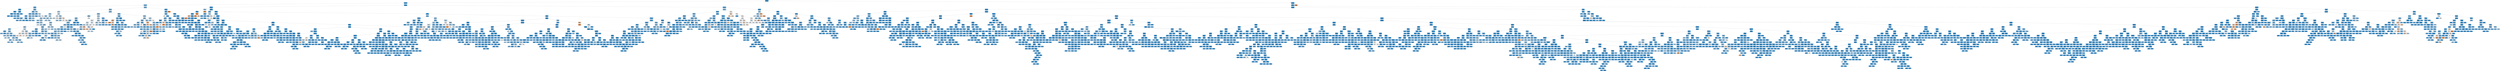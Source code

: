 digraph Tree {
node [shape=box, style="filled, rounded", color="black", fontname=helvetica] ;
edge [fontname=helvetica] ;
0 [label="Angle_max <= 0.26\ngini = 0.11\nsamples = 86770\nvalue = [8269, 128659]\nclass = Torque_max", fillcolor="#46a3e7"] ;
1 [label="Pset_name_cat <= 0.08\ngini = 0.21\nsamples = 26175\nvalue = [4889, 36429]\nclass = Torque_max", fillcolor="#54aae8"] ;
0 -> 1 [labeldistance=2.5, labelangle=45, headlabel="True"] ;
2 [label="Pset_name_cat <= 0.03\ngini = 0.4\nsamples = 4846\nvalue = [2071, 5555]\nclass = Torque_max", fillcolor="#83c2ef"] ;
1 -> 2 ;
3 [label="Trabajador <= 0.63\ngini = 0.3\nsamples = 431\nvalue = [125, 566]\nclass = Torque_max", fillcolor="#65b3eb"] ;
2 -> 3 ;
4 [label="Modelo <= 0.39\ngini = 0.08\nsamples = 85\nvalue = [6, 130]\nclass = Torque_max", fillcolor="#42a2e6"] ;
3 -> 4 ;
5 [label="Modelo <= 0.39\ngini = 0.05\nsamples = 54\nvalue = [2, 82]\nclass = Torque_max", fillcolor="#3e9fe6"] ;
4 -> 5 ;
6 [label="Trabajador <= 0.34\ngini = 0.06\nsamples = 38\nvalue = [2, 60]\nclass = Torque_max", fillcolor="#40a0e6"] ;
5 -> 6 ;
7 [label="gini = 0.0\nsamples = 1\nvalue = [0, 1]\nclass = Torque_max", fillcolor="#399de5"] ;
6 -> 7 ;
8 [label="gini = 0.06\nsamples = 37\nvalue = [2, 59]\nclass = Torque_max", fillcolor="#40a0e6"] ;
6 -> 8 ;
9 [label="gini = 0.0\nsamples = 16\nvalue = [0, 22]\nclass = Torque_max", fillcolor="#399de5"] ;
5 -> 9 ;
10 [label="Trabajador <= 0.43\ngini = 0.14\nsamples = 31\nvalue = [4, 48]\nclass = Torque_max", fillcolor="#49a5e7"] ;
4 -> 10 ;
11 [label="Trabajador <= 0.31\ngini = 0.2\nsamples = 22\nvalue = [4, 32]\nclass = Torque_max", fillcolor="#52a9e8"] ;
10 -> 11 ;
12 [label="gini = 0.0\nsamples = 1\nvalue = [0, 1]\nclass = Torque_max", fillcolor="#399de5"] ;
11 -> 12 ;
13 [label="Modelo <= 0.39\ngini = 0.2\nsamples = 21\nvalue = [4, 31]\nclass = Torque_max", fillcolor="#53aae8"] ;
11 -> 13 ;
14 [label="gini = 0.24\nsamples = 10\nvalue = [2, 12]\nclass = Torque_max", fillcolor="#5aade9"] ;
13 -> 14 ;
15 [label="gini = 0.17\nsamples = 11\nvalue = [2, 19]\nclass = Torque_max", fillcolor="#4ea7e8"] ;
13 -> 15 ;
16 [label="gini = 0.0\nsamples = 9\nvalue = [0, 16]\nclass = Torque_max", fillcolor="#399de5"] ;
10 -> 16 ;
17 [label="Angle_max <= 0.07\ngini = 0.34\nsamples = 346\nvalue = [119, 436]\nclass = Torque_max", fillcolor="#6fb8ec"] ;
3 -> 17 ;
18 [label="Trabajador <= 0.84\ngini = 0.33\nsamples = 331\nvalue = [112, 424]\nclass = Torque_max", fillcolor="#6db7ec"] ;
17 -> 18 ;
19 [label="Modelo <= 0.08\ngini = 0.34\nsamples = 235\nvalue = [83, 299]\nclass = Torque_max", fillcolor="#70b8ec"] ;
18 -> 19 ;
20 [label="Modelo <= 0.05\ngini = 0.27\nsamples = 82\nvalue = [21, 112]\nclass = Torque_max", fillcolor="#5eafea"] ;
19 -> 20 ;
21 [label="Modelo <= 0.03\ngini = 0.35\nsamples = 45\nvalue = [16, 56]\nclass = Torque_max", fillcolor="#72b9ec"] ;
20 -> 21 ;
22 [label="gini = 0.31\nsamples = 26\nvalue = [8, 33]\nclass = Torque_max", fillcolor="#69b5eb"] ;
21 -> 22 ;
23 [label="gini = 0.38\nsamples = 19\nvalue = [8, 23]\nclass = Torque_max", fillcolor="#7ebfee"] ;
21 -> 23 ;
24 [label="Modelo <= 0.07\ngini = 0.15\nsamples = 37\nvalue = [5, 56]\nclass = Torque_max", fillcolor="#4ba6e7"] ;
20 -> 24 ;
25 [label="gini = 0.21\nsamples = 27\nvalue = [5, 38]\nclass = Torque_max", fillcolor="#53aae8"] ;
24 -> 25 ;
26 [label="gini = 0.0\nsamples = 10\nvalue = [0, 18]\nclass = Torque_max", fillcolor="#399de5"] ;
24 -> 26 ;
27 [label="Modelo <= 0.27\ngini = 0.37\nsamples = 153\nvalue = [62, 187]\nclass = Torque_max", fillcolor="#7bbdee"] ;
19 -> 27 ;
28 [label="Modelo <= 0.11\ngini = 0.37\nsamples = 136\nvalue = [54, 169]\nclass = Torque_max", fillcolor="#78bced"] ;
27 -> 28 ;
29 [label="gini = 0.37\nsamples = 114\nvalue = [47, 145]\nclass = Torque_max", fillcolor="#79bded"] ;
28 -> 29 ;
30 [label="gini = 0.35\nsamples = 22\nvalue = [7, 24]\nclass = Torque_max", fillcolor="#73baed"] ;
28 -> 30 ;
31 [label="gini = 0.43\nsamples = 17\nvalue = [8, 18]\nclass = Torque_max", fillcolor="#91c9f1"] ;
27 -> 31 ;
32 [label="Modelo <= 0.21\ngini = 0.31\nsamples = 96\nvalue = [29, 125]\nclass = Torque_max", fillcolor="#67b4eb"] ;
18 -> 32 ;
33 [label="gini = 0.36\nsamples = 76\nvalue = [27, 89]\nclass = Torque_max", fillcolor="#75bbed"] ;
32 -> 33 ;
34 [label="gini = 0.1\nsamples = 20\nvalue = [2, 36]\nclass = Torque_max", fillcolor="#44a2e6"] ;
32 -> 34 ;
35 [label="Modelo <= 0.39\ngini = 0.47\nsamples = 15\nvalue = [7, 12]\nclass = Torque_max", fillcolor="#acd6f4"] ;
17 -> 35 ;
36 [label="gini = 0.0\nsamples = 1\nvalue = [0, 3]\nclass = Torque_max", fillcolor="#399de5"] ;
35 -> 36 ;
37 [label="Modelo <= 0.39\ngini = 0.49\nsamples = 14\nvalue = [7, 9]\nclass = Torque_max", fillcolor="#d3e9f9"] ;
35 -> 37 ;
38 [label="gini = 0.47\nsamples = 7\nvalue = [3, 5]\nclass = Torque_max", fillcolor="#b0d8f5"] ;
37 -> 38 ;
39 [label="gini = 0.5\nsamples = 7\nvalue = [4, 4]\nclass = Torque_min", fillcolor="#ffffff"] ;
37 -> 39 ;
40 [label="Trabajador <= 0.64\ngini = 0.4\nsamples = 4415\nvalue = [1946, 4989]\nclass = Torque_max", fillcolor="#86c3ef"] ;
2 -> 40 ;
41 [label="Trabajador <= 0.11\ngini = 0.42\nsamples = 3937\nvalue = [1861, 4319]\nclass = Torque_max", fillcolor="#8ec7f0"] ;
40 -> 41 ;
42 [label="Modelo <= 0.54\ngini = 0.47\nsamples = 676\nvalue = [404, 647]\nclass = Torque_max", fillcolor="#b5daf5"] ;
41 -> 42 ;
43 [label="Modelo <= 0.4\ngini = 0.46\nsamples = 358\nvalue = [198, 364]\nclass = Torque_max", fillcolor="#a5d2f3"] ;
42 -> 43 ;
44 [label="Modelo <= 0.38\ngini = 0.45\nsamples = 275\nvalue = [152, 287]\nclass = Torque_max", fillcolor="#a2d1f3"] ;
43 -> 44 ;
45 [label="Modelo <= 0.25\ngini = 0.45\nsamples = 245\nvalue = [134, 250]\nclass = Torque_max", fillcolor="#a3d2f3"] ;
44 -> 45 ;
46 [label="gini = 0.43\nsamples = 13\nvalue = [6, 13]\nclass = Torque_max", fillcolor="#94caf1"] ;
45 -> 46 ;
47 [label="Trabajador <= 0.07\ngini = 0.46\nsamples = 232\nvalue = [128, 237]\nclass = Torque_max", fillcolor="#a4d2f3"] ;
45 -> 47 ;
48 [label="gini = 0.38\nsamples = 15\nvalue = [5, 15]\nclass = Torque_max", fillcolor="#7bbeee"] ;
47 -> 48 ;
49 [label="Modelo <= 0.36\ngini = 0.46\nsamples = 217\nvalue = [123, 222]\nclass = Torque_max", fillcolor="#a7d3f3"] ;
47 -> 49 ;
50 [label="gini = 0.49\nsamples = 13\nvalue = [8, 10]\nclass = Torque_max", fillcolor="#d7ebfa"] ;
49 -> 50 ;
51 [label="gini = 0.46\nsamples = 204\nvalue = [115, 212]\nclass = Torque_max", fillcolor="#a4d2f3"] ;
49 -> 51 ;
52 [label="gini = 0.44\nsamples = 30\nvalue = [18, 37]\nclass = Torque_max", fillcolor="#99cdf2"] ;
44 -> 52 ;
53 [label="Angle_min <= 0.0\ngini = 0.47\nsamples = 83\nvalue = [46, 77]\nclass = Torque_max", fillcolor="#afd8f5"] ;
43 -> 53 ;
54 [label="Modelo <= 0.53\ngini = 0.46\nsamples = 54\nvalue = [27, 49]\nclass = Torque_max", fillcolor="#a6d3f3"] ;
53 -> 54 ;
55 [label="gini = 0.46\nsamples = 36\nvalue = [18, 31]\nclass = Torque_max", fillcolor="#acd6f4"] ;
54 -> 55 ;
56 [label="gini = 0.44\nsamples = 18\nvalue = [9, 18]\nclass = Torque_max", fillcolor="#9ccef2"] ;
54 -> 56 ;
57 [label="gini = 0.48\nsamples = 29\nvalue = [19, 28]\nclass = Torque_max", fillcolor="#bfe0f7"] ;
53 -> 57 ;
58 [label="Modelo <= 0.6\ngini = 0.49\nsamples = 318\nvalue = [206, 283]\nclass = Torque_max", fillcolor="#c9e4f8"] ;
42 -> 58 ;
59 [label="Modelo <= 0.55\ngini = 0.5\nsamples = 199\nvalue = [134, 151]\nclass = Torque_max", fillcolor="#e9f4fc"] ;
58 -> 59 ;
60 [label="gini = 0.5\nsamples = 160\nvalue = [100, 122]\nclass = Torque_max", fillcolor="#dbedfa"] ;
59 -> 60 ;
61 [label="gini = 0.5\nsamples = 39\nvalue = [34, 29]\nclass = Torque_min", fillcolor="#fbece2"] ;
59 -> 61 ;
62 [label="Modelo <= 0.69\ngini = 0.46\nsamples = 119\nvalue = [72, 132]\nclass = Torque_max", fillcolor="#a5d2f3"] ;
58 -> 62 ;
63 [label="Modelo <= 0.66\ngini = 0.45\nsamples = 111\nvalue = [66, 127]\nclass = Torque_max", fillcolor="#a0d0f3"] ;
62 -> 63 ;
64 [label="gini = 0.44\nsamples = 61\nvalue = [35, 70]\nclass = Torque_max", fillcolor="#9ccef2"] ;
63 -> 64 ;
65 [label="gini = 0.46\nsamples = 50\nvalue = [31, 57]\nclass = Torque_max", fillcolor="#a5d2f3"] ;
63 -> 65 ;
66 [label="Modelo <= 0.71\ngini = 0.5\nsamples = 8\nvalue = [6, 5]\nclass = Torque_min", fillcolor="#fbeade"] ;
62 -> 66 ;
67 [label="gini = 0.5\nsamples = 3\nvalue = [2, 2]\nclass = Torque_min", fillcolor="#ffffff"] ;
66 -> 67 ;
68 [label="gini = 0.49\nsamples = 5\nvalue = [4, 3]\nclass = Torque_min", fillcolor="#f8e0ce"] ;
66 -> 68 ;
69 [label="Modelo <= 0.55\ngini = 0.41\nsamples = 3261\nvalue = [1457, 3672]\nclass = Torque_max", fillcolor="#88c4ef"] ;
41 -> 69 ;
70 [label="Trabajador <= 0.53\ngini = 0.42\nsamples = 2591\nvalue = [1215, 2893]\nclass = Torque_max", fillcolor="#8cc6f0"] ;
69 -> 70 ;
71 [label="Modelo <= 0.54\ngini = 0.4\nsamples = 2061\nvalue = [912, 2384]\nclass = Torque_max", fillcolor="#85c2ef"] ;
70 -> 71 ;
72 [label="Modelo <= 0.42\ngini = 0.39\nsamples = 2008\nvalue = [864, 2339]\nclass = Torque_max", fillcolor="#82c1ef"] ;
71 -> 72 ;
73 [label="Modelo <= 0.08\ngini = 0.4\nsamples = 1947\nvalue = [859, 2254]\nclass = Torque_max", fillcolor="#84c2ef"] ;
72 -> 73 ;
74 [label="Modelo <= 0.08\ngini = 0.43\nsamples = 625\nvalue = [316, 690]\nclass = Torque_max", fillcolor="#94caf1"] ;
73 -> 74 ;
75 [label="Modelo <= 0.06\ngini = 0.42\nsamples = 490\nvalue = [236, 554]\nclass = Torque_max", fillcolor="#8dc7f0"] ;
74 -> 75 ;
76 [label="Modelo <= 0.03\ngini = 0.44\nsamples = 376\nvalue = [201, 410]\nclass = Torque_max", fillcolor="#9acdf2"] ;
75 -> 76 ;
77 [label="Trabajador <= 0.37\ngini = 0.41\nsamples = 265\nvalue = [124, 304]\nclass = Torque_max", fillcolor="#8ac5f0"] ;
76 -> 77 ;
78 [label="Modelo <= 0.03\ngini = 0.24\nsamples = 13\nvalue = [3, 18]\nclass = Torque_max", fillcolor="#5aade9"] ;
77 -> 78 ;
79 [label="gini = 0.4\nsamples = 8\nvalue = [3, 8]\nclass = Torque_max", fillcolor="#83c2ef"] ;
78 -> 79 ;
80 [label="gini = 0.0\nsamples = 5\nvalue = [0, 10]\nclass = Torque_max", fillcolor="#399de5"] ;
78 -> 80 ;
81 [label="Trabajador <= 0.46\ngini = 0.42\nsamples = 252\nvalue = [121, 286]\nclass = Torque_max", fillcolor="#8dc6f0"] ;
77 -> 81 ;
82 [label="Modelo <= 0.01\ngini = 0.44\nsamples = 89\nvalue = [45, 90]\nclass = Torque_max", fillcolor="#9ccef2"] ;
81 -> 82 ;
83 [label="gini = 0.41\nsamples = 33\nvalue = [15, 37]\nclass = Torque_max", fillcolor="#89c5f0"] ;
82 -> 83 ;
84 [label="Modelo <= 0.03\ngini = 0.46\nsamples = 56\nvalue = [30, 53]\nclass = Torque_max", fillcolor="#a9d4f4"] ;
82 -> 84 ;
85 [label="gini = 0.48\nsamples = 5\nvalue = [2, 3]\nclass = Torque_max", fillcolor="#bddef6"] ;
84 -> 85 ;
86 [label="gini = 0.46\nsamples = 51\nvalue = [28, 50]\nclass = Torque_max", fillcolor="#a8d4f4"] ;
84 -> 86 ;
87 [label="Modelo <= 0.01\ngini = 0.4\nsamples = 163\nvalue = [76, 196]\nclass = Torque_max", fillcolor="#86c3ef"] ;
81 -> 87 ;
88 [label="gini = 0.2\nsamples = 6\nvalue = [1, 8]\nclass = Torque_max", fillcolor="#52a9e8"] ;
87 -> 88 ;
89 [label="Modelo <= 0.02\ngini = 0.41\nsamples = 157\nvalue = [75, 188]\nclass = Torque_max", fillcolor="#88c4ef"] ;
87 -> 89 ;
90 [label="Modelo <= 0.02\ngini = 0.43\nsamples = 44\nvalue = [24, 53]\nclass = Torque_max", fillcolor="#93c9f1"] ;
89 -> 90 ;
91 [label="Modelo <= 0.01\ngini = 0.4\nsamples = 33\nvalue = [16, 42]\nclass = Torque_max", fillcolor="#84c2ef"] ;
90 -> 91 ;
92 [label="gini = 0.41\nsamples = 15\nvalue = [7, 17]\nclass = Torque_max", fillcolor="#8bc5f0"] ;
91 -> 92 ;
93 [label="gini = 0.39\nsamples = 18\nvalue = [9, 25]\nclass = Torque_max", fillcolor="#80c0ee"] ;
91 -> 93 ;
94 [label="gini = 0.49\nsamples = 11\nvalue = [8, 11]\nclass = Torque_max", fillcolor="#c9e4f8"] ;
90 -> 94 ;
95 [label="Modelo <= 0.03\ngini = 0.4\nsamples = 113\nvalue = [51, 135]\nclass = Torque_max", fillcolor="#84c2ef"] ;
89 -> 95 ;
96 [label="gini = 0.35\nsamples = 16\nvalue = [5, 17]\nclass = Torque_max", fillcolor="#73baed"] ;
95 -> 96 ;
97 [label="Modelo <= 0.03\ngini = 0.4\nsamples = 97\nvalue = [46, 118]\nclass = Torque_max", fillcolor="#86c3ef"] ;
95 -> 97 ;
98 [label="gini = 0.41\nsamples = 14\nvalue = [8, 20]\nclass = Torque_max", fillcolor="#88c4ef"] ;
97 -> 98 ;
99 [label="gini = 0.4\nsamples = 83\nvalue = [38, 98]\nclass = Torque_max", fillcolor="#86c3ef"] ;
97 -> 99 ;
100 [label="Modelo <= 0.05\ngini = 0.49\nsamples = 111\nvalue = [77, 106]\nclass = Torque_max", fillcolor="#c9e4f8"] ;
76 -> 100 ;
101 [label="Trabajador <= 0.46\ngini = 0.5\nsamples = 54\nvalue = [46, 51]\nclass = Torque_max", fillcolor="#ecf5fc"] ;
100 -> 101 ;
102 [label="Modelo <= 0.04\ngini = 0.5\nsamples = 32\nvalue = [29, 25]\nclass = Torque_min", fillcolor="#fbeee4"] ;
101 -> 102 ;
103 [label="gini = 0.5\nsamples = 22\nvalue = [19, 17]\nclass = Torque_min", fillcolor="#fcf2ea"] ;
102 -> 103 ;
104 [label="gini = 0.49\nsamples = 10\nvalue = [10, 8]\nclass = Torque_min", fillcolor="#fae6d7"] ;
102 -> 104 ;
105 [label="gini = 0.48\nsamples = 22\nvalue = [17, 26]\nclass = Torque_max", fillcolor="#baddf6"] ;
101 -> 105 ;
106 [label="Trabajador <= 0.38\ngini = 0.46\nsamples = 57\nvalue = [31, 55]\nclass = Torque_max", fillcolor="#a9d4f4"] ;
100 -> 106 ;
107 [label="Pset_name_cat <= 0.07\ngini = 0.49\nsamples = 17\nvalue = [14, 11]\nclass = Torque_min", fillcolor="#f9e4d5"] ;
106 -> 107 ;
108 [label="gini = 0.5\nsamples = 2\nvalue = [1, 1]\nclass = Torque_min", fillcolor="#ffffff"] ;
107 -> 108 ;
109 [label="gini = 0.49\nsamples = 15\nvalue = [13, 10]\nclass = Torque_min", fillcolor="#f9e2d1"] ;
107 -> 109 ;
110 [label="Trabajador <= 0.46\ngini = 0.4\nsamples = 40\nvalue = [17, 44]\nclass = Torque_max", fillcolor="#86c3ef"] ;
106 -> 110 ;
111 [label="Modelo <= 0.05\ngini = 0.4\nsamples = 36\nvalue = [15, 39]\nclass = Torque_max", fillcolor="#85c3ef"] ;
110 -> 111 ;
112 [label="gini = 0.36\nsamples = 27\nvalue = [10, 32]\nclass = Torque_max", fillcolor="#77bced"] ;
111 -> 112 ;
113 [label="gini = 0.49\nsamples = 9\nvalue = [5, 7]\nclass = Torque_max", fillcolor="#c6e3f8"] ;
111 -> 113 ;
114 [label="gini = 0.41\nsamples = 4\nvalue = [2, 5]\nclass = Torque_max", fillcolor="#88c4ef"] ;
110 -> 114 ;
115 [label="Modelo <= 0.06\ngini = 0.31\nsamples = 114\nvalue = [35, 144]\nclass = Torque_max", fillcolor="#69b5eb"] ;
75 -> 115 ;
116 [label="Modelo <= 0.06\ngini = 0.2\nsamples = 49\nvalue = [9, 70]\nclass = Torque_max", fillcolor="#52aae8"] ;
115 -> 116 ;
117 [label="gini = 0.36\nsamples = 10\nvalue = [3, 10]\nclass = Torque_max", fillcolor="#74baed"] ;
116 -> 117 ;
118 [label="Trabajador <= 0.39\ngini = 0.17\nsamples = 39\nvalue = [6, 60]\nclass = Torque_max", fillcolor="#4da7e8"] ;
116 -> 118 ;
119 [label="gini = 0.29\nsamples = 9\nvalue = [3, 14]\nclass = Torque_max", fillcolor="#63b2eb"] ;
118 -> 119 ;
120 [label="Modelo <= 0.06\ngini = 0.11\nsamples = 30\nvalue = [3, 46]\nclass = Torque_max", fillcolor="#46a3e7"] ;
118 -> 120 ;
121 [label="gini = 0.22\nsamples = 14\nvalue = [3, 21]\nclass = Torque_max", fillcolor="#55abe9"] ;
120 -> 121 ;
122 [label="gini = 0.0\nsamples = 16\nvalue = [0, 25]\nclass = Torque_max", fillcolor="#399de5"] ;
120 -> 122 ;
123 [label="Modelo <= 0.08\ngini = 0.38\nsamples = 65\nvalue = [26, 74]\nclass = Torque_max", fillcolor="#7fbfee"] ;
115 -> 123 ;
124 [label="Modelo <= 0.07\ngini = 0.35\nsamples = 29\nvalue = [9, 31]\nclass = Torque_max", fillcolor="#72b9ed"] ;
123 -> 124 ;
125 [label="gini = 0.36\nsamples = 22\nvalue = [7, 23]\nclass = Torque_max", fillcolor="#75bbed"] ;
124 -> 125 ;
126 [label="gini = 0.32\nsamples = 7\nvalue = [2, 8]\nclass = Torque_max", fillcolor="#6ab6ec"] ;
124 -> 126 ;
127 [label="Trabajador <= 0.51\ngini = 0.41\nsamples = 36\nvalue = [17, 43]\nclass = Torque_max", fillcolor="#87c4ef"] ;
123 -> 127 ;
128 [label="gini = 0.43\nsamples = 11\nvalue = [6, 13]\nclass = Torque_max", fillcolor="#94caf1"] ;
127 -> 128 ;
129 [label="gini = 0.39\nsamples = 25\nvalue = [11, 30]\nclass = Torque_max", fillcolor="#82c1ef"] ;
127 -> 129 ;
130 [label="Trabajador <= 0.46\ngini = 0.47\nsamples = 135\nvalue = [80, 136]\nclass = Torque_max", fillcolor="#add7f4"] ;
74 -> 130 ;
131 [label="Trabajador <= 0.38\ngini = 0.48\nsamples = 62\nvalue = [40, 63]\nclass = Torque_max", fillcolor="#b7dbf6"] ;
130 -> 131 ;
132 [label="gini = 0.46\nsamples = 43\nvalue = [25, 46]\nclass = Torque_max", fillcolor="#a5d2f3"] ;
131 -> 132 ;
133 [label="gini = 0.5\nsamples = 19\nvalue = [15, 17]\nclass = Torque_max", fillcolor="#e8f3fc"] ;
131 -> 133 ;
134 [label="Trabajador <= 0.51\ngini = 0.46\nsamples = 73\nvalue = [40, 73]\nclass = Torque_max", fillcolor="#a5d3f3"] ;
130 -> 134 ;
135 [label="gini = 0.44\nsamples = 5\nvalue = [3, 6]\nclass = Torque_max", fillcolor="#9ccef2"] ;
134 -> 135 ;
136 [label="gini = 0.46\nsamples = 68\nvalue = [37, 67]\nclass = Torque_max", fillcolor="#a6d3f3"] ;
134 -> 136 ;
137 [label="Pset_name_cat <= 0.06\ngini = 0.38\nsamples = 1322\nvalue = [543, 1564]\nclass = Torque_max", fillcolor="#7ebfee"] ;
73 -> 137 ;
138 [label="Modelo <= 0.4\ngini = 0.4\nsamples = 1093\nvalue = [484, 1238]\nclass = Torque_max", fillcolor="#86c3ef"] ;
137 -> 138 ;
139 [label="Trabajador <= 0.47\ngini = 0.4\nsamples = 1077\nvalue = [472, 1226]\nclass = Torque_max", fillcolor="#85c3ef"] ;
138 -> 139 ;
140 [label="Trabajador <= 0.44\ngini = 0.41\nsamples = 1038\nvalue = [464, 1170]\nclass = Torque_max", fillcolor="#88c4ef"] ;
139 -> 140 ;
141 [label="Angle_min <= 0.0\ngini = 0.4\nsamples = 928\nvalue = [395, 1056]\nclass = Torque_max", fillcolor="#83c2ef"] ;
140 -> 141 ;
142 [label="Trabajador <= 0.25\ngini = 0.36\nsamples = 162\nvalue = [57, 190]\nclass = Torque_max", fillcolor="#74baed"] ;
141 -> 142 ;
143 [label="Trabajador <= 0.18\ngini = 0.46\nsamples = 70\nvalue = [38, 67]\nclass = Torque_max", fillcolor="#a9d5f4"] ;
142 -> 143 ;
144 [label="Modelo <= 0.26\ngini = 0.22\nsamples = 14\nvalue = [3, 21]\nclass = Torque_max", fillcolor="#55abe9"] ;
143 -> 144 ;
145 [label="gini = 0.24\nsamples = 13\nvalue = [3, 18]\nclass = Torque_max", fillcolor="#5aade9"] ;
144 -> 145 ;
146 [label="gini = 0.0\nsamples = 1\nvalue = [0, 3]\nclass = Torque_max", fillcolor="#399de5"] ;
144 -> 146 ;
147 [label="gini = 0.49\nsamples = 56\nvalue = [35, 46]\nclass = Torque_max", fillcolor="#d0e8f9"] ;
143 -> 147 ;
148 [label="Modelo <= 0.26\ngini = 0.23\nsamples = 92\nvalue = [19, 123]\nclass = Torque_max", fillcolor="#58ace9"] ;
142 -> 148 ;
149 [label="gini = 0.0\nsamples = 6\nvalue = [0, 7]\nclass = Torque_max", fillcolor="#399de5"] ;
148 -> 149 ;
150 [label="gini = 0.24\nsamples = 86\nvalue = [19, 116]\nclass = Torque_max", fillcolor="#59ade9"] ;
148 -> 150 ;
151 [label="Trabajador <= 0.4\ngini = 0.4\nsamples = 766\nvalue = [338, 866]\nclass = Torque_max", fillcolor="#86c3ef"] ;
141 -> 151 ;
152 [label="Trabajador <= 0.23\ngini = 0.42\nsamples = 413\nvalue = [200, 457]\nclass = Torque_max", fillcolor="#90c8f0"] ;
151 -> 152 ;
153 [label="gini = 0.4\nsamples = 259\nvalue = [115, 295]\nclass = Torque_max", fillcolor="#86c3ef"] ;
152 -> 153 ;
154 [label="Trabajador <= 0.35\ngini = 0.45\nsamples = 154\nvalue = [85, 162]\nclass = Torque_max", fillcolor="#a1d0f3"] ;
152 -> 154 ;
155 [label="gini = 0.44\nsamples = 113\nvalue = [60, 121]\nclass = Torque_max", fillcolor="#9bcef2"] ;
154 -> 155 ;
156 [label="gini = 0.47\nsamples = 41\nvalue = [25, 41]\nclass = Torque_max", fillcolor="#b2d9f5"] ;
154 -> 156 ;
157 [label="gini = 0.38\nsamples = 353\nvalue = [138, 409]\nclass = Torque_max", fillcolor="#7cbeee"] ;
151 -> 157 ;
158 [label="Modelo <= 0.26\ngini = 0.47\nsamples = 110\nvalue = [69, 114]\nclass = Torque_max", fillcolor="#b1d8f5"] ;
140 -> 158 ;
159 [label="gini = 0.48\nsamples = 24\nvalue = [16, 25]\nclass = Torque_max", fillcolor="#b8dcf6"] ;
158 -> 159 ;
160 [label="gini = 0.47\nsamples = 86\nvalue = [53, 89]\nclass = Torque_max", fillcolor="#afd7f4"] ;
158 -> 160 ;
161 [label="Modelo <= 0.38\ngini = 0.22\nsamples = 39\nvalue = [8, 56]\nclass = Torque_max", fillcolor="#55abe9"] ;
139 -> 161 ;
162 [label="gini = 0.23\nsamples = 36\nvalue = [8, 52]\nclass = Torque_max", fillcolor="#57ace9"] ;
161 -> 162 ;
163 [label="gini = 0.0\nsamples = 3\nvalue = [0, 4]\nclass = Torque_max", fillcolor="#399de5"] ;
161 -> 163 ;
164 [label="gini = 0.5\nsamples = 16\nvalue = [12, 12]\nclass = Torque_min", fillcolor="#ffffff"] ;
138 -> 164 ;
165 [label="Modelo <= 0.09\ngini = 0.26\nsamples = 229\nvalue = [59, 326]\nclass = Torque_max", fillcolor="#5dafea"] ;
137 -> 165 ;
166 [label="Modelo <= 0.09\ngini = 0.03\nsamples = 34\nvalue = [1, 62]\nclass = Torque_max", fillcolor="#3c9fe5"] ;
165 -> 166 ;
167 [label="gini = 0.12\nsamples = 11\nvalue = [1, 14]\nclass = Torque_max", fillcolor="#47a4e7"] ;
166 -> 167 ;
168 [label="gini = 0.0\nsamples = 23\nvalue = [0, 48]\nclass = Torque_max", fillcolor="#399de5"] ;
166 -> 168 ;
169 [label="Modelo <= 0.1\ngini = 0.3\nsamples = 195\nvalue = [58, 264]\nclass = Torque_max", fillcolor="#64b3eb"] ;
165 -> 169 ;
170 [label="Trabajador <= 0.46\ngini = 0.47\nsamples = 52\nvalue = [31, 53]\nclass = Torque_max", fillcolor="#add6f4"] ;
169 -> 170 ;
171 [label="gini = 0.5\nsamples = 18\nvalue = [14, 17]\nclass = Torque_max", fillcolor="#dceefa"] ;
170 -> 171 ;
172 [label="gini = 0.44\nsamples = 34\nvalue = [17, 36]\nclass = Torque_max", fillcolor="#96cbf1"] ;
170 -> 172 ;
173 [label="Trabajador <= 0.38\ngini = 0.2\nsamples = 143\nvalue = [27, 211]\nclass = Torque_max", fillcolor="#52aae8"] ;
169 -> 173 ;
174 [label="gini = 0.0\nsamples = 24\nvalue = [0, 39]\nclass = Torque_max", fillcolor="#399de5"] ;
173 -> 174 ;
175 [label="Modelo <= 0.1\ngini = 0.23\nsamples = 119\nvalue = [27, 172]\nclass = Torque_max", fillcolor="#58ace9"] ;
173 -> 175 ;
176 [label="Trabajador <= 0.46\ngini = 0.17\nsamples = 37\nvalue = [6, 56]\nclass = Torque_max", fillcolor="#4ea8e8"] ;
175 -> 176 ;
177 [label="gini = 0.27\nsamples = 25\nvalue = [6, 32]\nclass = Torque_max", fillcolor="#5eafea"] ;
176 -> 177 ;
178 [label="gini = 0.0\nsamples = 12\nvalue = [0, 24]\nclass = Torque_max", fillcolor="#399de5"] ;
176 -> 178 ;
179 [label="Trabajador <= 0.46\ngini = 0.26\nsamples = 82\nvalue = [21, 116]\nclass = Torque_max", fillcolor="#5dafea"] ;
175 -> 179 ;
180 [label="gini = 0.08\nsamples = 14\nvalue = [1, 22]\nclass = Torque_max", fillcolor="#42a1e6"] ;
179 -> 180 ;
181 [label="Modelo <= 0.27\ngini = 0.29\nsamples = 68\nvalue = [20, 94]\nclass = Torque_max", fillcolor="#63b2eb"] ;
179 -> 181 ;
182 [label="Trabajador <= 0.51\ngini = 0.3\nsamples = 65\nvalue = [20, 89]\nclass = Torque_max", fillcolor="#65b3eb"] ;
181 -> 182 ;
183 [label="gini = 0.33\nsamples = 17\nvalue = [6, 23]\nclass = Torque_max", fillcolor="#6db7ec"] ;
182 -> 183 ;
184 [label="Modelo <= 0.1\ngini = 0.29\nsamples = 48\nvalue = [14, 66]\nclass = Torque_max", fillcolor="#63b2eb"] ;
182 -> 184 ;
185 [label="gini = 0.3\nsamples = 25\nvalue = [7, 31]\nclass = Torque_max", fillcolor="#66b3eb"] ;
184 -> 185 ;
186 [label="Modelo <= 0.12\ngini = 0.28\nsamples = 23\nvalue = [7, 35]\nclass = Torque_max", fillcolor="#61b1ea"] ;
184 -> 186 ;
187 [label="gini = 0.0\nsamples = 1\nvalue = [0, 1]\nclass = Torque_max", fillcolor="#399de5"] ;
186 -> 187 ;
188 [label="gini = 0.28\nsamples = 22\nvalue = [7, 34]\nclass = Torque_max", fillcolor="#62b1ea"] ;
186 -> 188 ;
189 [label="gini = 0.0\nsamples = 3\nvalue = [0, 5]\nclass = Torque_max", fillcolor="#399de5"] ;
181 -> 189 ;
190 [label="Trabajador <= 0.35\ngini = 0.1\nsamples = 61\nvalue = [5, 85]\nclass = Torque_max", fillcolor="#45a3e7"] ;
72 -> 190 ;
191 [label="Modelo <= 0.53\ngini = 0.04\nsamples = 35\nvalue = [1, 44]\nclass = Torque_max", fillcolor="#3d9fe6"] ;
190 -> 191 ;
192 [label="gini = 0.0\nsamples = 13\nvalue = [0, 16]\nclass = Torque_max", fillcolor="#399de5"] ;
191 -> 192 ;
193 [label="gini = 0.07\nsamples = 22\nvalue = [1, 28]\nclass = Torque_max", fillcolor="#40a0e6"] ;
191 -> 193 ;
194 [label="Trabajador <= 0.4\ngini = 0.16\nsamples = 26\nvalue = [4, 41]\nclass = Torque_max", fillcolor="#4ca7e8"] ;
190 -> 194 ;
195 [label="gini = 0.2\nsamples = 6\nvalue = [1, 8]\nclass = Torque_max", fillcolor="#52a9e8"] ;
194 -> 195 ;
196 [label="gini = 0.15\nsamples = 20\nvalue = [3, 33]\nclass = Torque_max", fillcolor="#4ba6e7"] ;
194 -> 196 ;
197 [label="gini = 0.5\nsamples = 53\nvalue = [48, 45]\nclass = Torque_min", fillcolor="#fdf7f3"] ;
71 -> 197 ;
198 [label="Angle_max <= 0.2\ngini = 0.47\nsamples = 530\nvalue = [303, 509]\nclass = Torque_max", fillcolor="#afd7f4"] ;
70 -> 198 ;
199 [label="Trabajador <= 0.61\ngini = 0.49\nsamples = 440\nvalue = [279, 386]\nclass = Torque_max", fillcolor="#c8e4f8"] ;
198 -> 199 ;
200 [label="Torque_max <= 0.57\ngini = 0.5\nsamples = 247\nvalue = [170, 198]\nclass = Torque_max", fillcolor="#e3f1fb"] ;
199 -> 200 ;
201 [label="Trabajador <= 0.57\ngini = 0.49\nsamples = 69\nvalue = [43, 55]\nclass = Torque_max", fillcolor="#d4eaf9"] ;
200 -> 201 ;
202 [label="Modelo <= 0.03\ngini = 0.49\nsamples = 30\nvalue = [19, 25]\nclass = Torque_max", fillcolor="#cfe7f9"] ;
201 -> 202 ;
203 [label="Modelo <= 0.01\ngini = 0.46\nsamples = 23\nvalue = [12, 22]\nclass = Torque_max", fillcolor="#a5d2f3"] ;
202 -> 203 ;
204 [label="gini = 0.49\nsamples = 17\nvalue = [11, 14]\nclass = Torque_max", fillcolor="#d5eaf9"] ;
203 -> 204 ;
205 [label="gini = 0.2\nsamples = 6\nvalue = [1, 8]\nclass = Torque_max", fillcolor="#52a9e8"] ;
203 -> 205 ;
206 [label="Modelo <= 0.05\ngini = 0.42\nsamples = 7\nvalue = [7, 3]\nclass = Torque_min", fillcolor="#f0b78e"] ;
202 -> 206 ;
207 [label="gini = 0.41\nsamples = 5\nvalue = [5, 2]\nclass = Torque_min", fillcolor="#efb388"] ;
206 -> 207 ;
208 [label="gini = 0.44\nsamples = 2\nvalue = [2, 1]\nclass = Torque_min", fillcolor="#f2c09c"] ;
206 -> 208 ;
209 [label="Modelo <= 0.09\ngini = 0.49\nsamples = 39\nvalue = [24, 30]\nclass = Torque_max", fillcolor="#d7ebfa"] ;
201 -> 209 ;
210 [label="Modelo <= 0.07\ngini = 0.47\nsamples = 25\nvalue = [12, 20]\nclass = Torque_max", fillcolor="#b0d8f5"] ;
209 -> 210 ;
211 [label="Modelo <= 0.03\ngini = 0.49\nsamples = 22\nvalue = [12, 16]\nclass = Torque_max", fillcolor="#cee6f8"] ;
210 -> 211 ;
212 [label="gini = 0.49\nsamples = 13\nvalue = [7, 9]\nclass = Torque_max", fillcolor="#d3e9f9"] ;
211 -> 212 ;
213 [label="gini = 0.49\nsamples = 9\nvalue = [5, 7]\nclass = Torque_max", fillcolor="#c6e3f8"] ;
211 -> 213 ;
214 [label="gini = 0.0\nsamples = 3\nvalue = [0, 4]\nclass = Torque_max", fillcolor="#399de5"] ;
210 -> 214 ;
215 [label="gini = 0.5\nsamples = 14\nvalue = [12, 10]\nclass = Torque_min", fillcolor="#fbeade"] ;
209 -> 215 ;
216 [label="Angle_max <= 0.13\ngini = 0.5\nsamples = 178\nvalue = [127, 143]\nclass = Torque_max", fillcolor="#e9f4fc"] ;
200 -> 216 ;
217 [label="gini = 0.5\nsamples = 172\nvalue = [123, 139]\nclass = Torque_max", fillcolor="#e8f4fc"] ;
216 -> 217 ;
218 [label="gini = 0.5\nsamples = 6\nvalue = [4, 4]\nclass = Torque_min", fillcolor="#ffffff"] ;
216 -> 218 ;
219 [label="Modelo <= 0.42\ngini = 0.46\nsamples = 193\nvalue = [109, 188]\nclass = Torque_max", fillcolor="#acd6f4"] ;
199 -> 219 ;
220 [label="Modelo <= 0.4\ngini = 0.46\nsamples = 160\nvalue = [89, 157]\nclass = Torque_max", fillcolor="#a9d5f4"] ;
219 -> 220 ;
221 [label="gini = 0.47\nsamples = 151\nvalue = [86, 147]\nclass = Torque_max", fillcolor="#add6f4"] ;
220 -> 221 ;
222 [label="gini = 0.36\nsamples = 9\nvalue = [3, 10]\nclass = Torque_max", fillcolor="#74baed"] ;
220 -> 222 ;
223 [label="gini = 0.48\nsamples = 33\nvalue = [20, 31]\nclass = Torque_max", fillcolor="#b9dcf6"] ;
219 -> 223 ;
224 [label="Modelo <= 0.54\ngini = 0.27\nsamples = 90\nvalue = [24, 123]\nclass = Torque_max", fillcolor="#60b0ea"] ;
198 -> 224 ;
225 [label="Modelo <= 0.46\ngini = 0.34\nsamples = 63\nvalue = [23, 81]\nclass = Torque_max", fillcolor="#71b9ec"] ;
224 -> 225 ;
226 [label="Modelo <= 0.36\ngini = 0.32\nsamples = 58\nvalue = [19, 78]\nclass = Torque_max", fillcolor="#69b5eb"] ;
225 -> 226 ;
227 [label="gini = 0.2\nsamples = 9\nvalue = [2, 16]\nclass = Torque_max", fillcolor="#52a9e8"] ;
226 -> 227 ;
228 [label="gini = 0.34\nsamples = 49\nvalue = [17, 62]\nclass = Torque_max", fillcolor="#6fb8ec"] ;
226 -> 228 ;
229 [label="gini = 0.49\nsamples = 5\nvalue = [4, 3]\nclass = Torque_min", fillcolor="#f8e0ce"] ;
225 -> 229 ;
230 [label="gini = 0.05\nsamples = 27\nvalue = [1, 42]\nclass = Torque_max", fillcolor="#3e9fe6"] ;
224 -> 230 ;
231 [label="Trabajador <= 0.35\ngini = 0.36\nsamples = 670\nvalue = [242, 779]\nclass = Torque_max", fillcolor="#77bbed"] ;
69 -> 231 ;
232 [label="Trabajador <= 0.24\ngini = 0.28\nsamples = 366\nvalue = [93, 453]\nclass = Torque_max", fillcolor="#62b1ea"] ;
231 -> 232 ;
233 [label="Angle_min <= 0.0\ngini = 0.36\nsamples = 258\nvalue = [91, 298]\nclass = Torque_max", fillcolor="#75bbed"] ;
232 -> 233 ;
234 [label="Modelo <= 0.62\ngini = 0.39\nsamples = 27\nvalue = [27, 10]\nclass = Torque_min", fillcolor="#efb082"] ;
233 -> 234 ;
235 [label="gini = 0.21\nsamples = 12\nvalue = [15, 2]\nclass = Torque_min", fillcolor="#e89253"] ;
234 -> 235 ;
236 [label="Modelo <= 0.7\ngini = 0.48\nsamples = 15\nvalue = [12, 8]\nclass = Torque_min", fillcolor="#f6d5bd"] ;
234 -> 236 ;
237 [label="gini = 0.24\nsamples = 6\nvalue = [1, 6]\nclass = Torque_max", fillcolor="#5aade9"] ;
236 -> 237 ;
238 [label="gini = 0.26\nsamples = 9\nvalue = [11, 2]\nclass = Torque_min", fillcolor="#ea985d"] ;
236 -> 238 ;
239 [label="Modelo <= 0.6\ngini = 0.3\nsamples = 231\nvalue = [64, 288]\nclass = Torque_max", fillcolor="#65b3eb"] ;
233 -> 239 ;
240 [label="Modelo <= 0.59\ngini = 0.11\nsamples = 52\nvalue = [4, 64]\nclass = Torque_max", fillcolor="#45a3e7"] ;
239 -> 240 ;
241 [label="gini = 0.0\nsamples = 3\nvalue = [0, 3]\nclass = Torque_max", fillcolor="#399de5"] ;
240 -> 241 ;
242 [label="Trabajador <= 0.14\ngini = 0.12\nsamples = 49\nvalue = [4, 61]\nclass = Torque_max", fillcolor="#46a3e7"] ;
240 -> 242 ;
243 [label="gini = 0.0\nsamples = 21\nvalue = [0, 27]\nclass = Torque_max", fillcolor="#399de5"] ;
242 -> 243 ;
244 [label="Modelo <= 0.59\ngini = 0.19\nsamples = 28\nvalue = [4, 34]\nclass = Torque_max", fillcolor="#50a9e8"] ;
242 -> 244 ;
245 [label="gini = 0.2\nsamples = 26\nvalue = [4, 31]\nclass = Torque_max", fillcolor="#53aae8"] ;
244 -> 245 ;
246 [label="gini = 0.0\nsamples = 2\nvalue = [0, 3]\nclass = Torque_max", fillcolor="#399de5"] ;
244 -> 246 ;
247 [label="Modelo <= 0.99\ngini = 0.33\nsamples = 179\nvalue = [60, 224]\nclass = Torque_max", fillcolor="#6eb7ec"] ;
239 -> 247 ;
248 [label="Modelo <= 0.81\ngini = 0.35\nsamples = 153\nvalue = [54, 189]\nclass = Torque_max", fillcolor="#72b9ec"] ;
247 -> 248 ;
249 [label="Modelo <= 0.62\ngini = 0.31\nsamples = 61\nvalue = [19, 81]\nclass = Torque_max", fillcolor="#67b4eb"] ;
248 -> 249 ;
250 [label="Modelo <= 0.62\ngini = 0.32\nsamples = 55\nvalue = [19, 75]\nclass = Torque_max", fillcolor="#6bb6ec"] ;
249 -> 250 ;
251 [label="Modelo <= 0.6\ngini = 0.31\nsamples = 52\nvalue = [17, 72]\nclass = Torque_max", fillcolor="#68b4eb"] ;
250 -> 251 ;
252 [label="gini = 0.35\nsamples = 28\nvalue = [12, 41]\nclass = Torque_max", fillcolor="#73baed"] ;
251 -> 252 ;
253 [label="Modelo <= 0.61\ngini = 0.24\nsamples = 24\nvalue = [5, 31]\nclass = Torque_max", fillcolor="#59ade9"] ;
251 -> 253 ;
254 [label="gini = 0.28\nsamples = 9\nvalue = [2, 10]\nclass = Torque_max", fillcolor="#61b1ea"] ;
253 -> 254 ;
255 [label="gini = 0.22\nsamples = 15\nvalue = [3, 21]\nclass = Torque_max", fillcolor="#55abe9"] ;
253 -> 255 ;
256 [label="gini = 0.48\nsamples = 3\nvalue = [2, 3]\nclass = Torque_max", fillcolor="#bddef6"] ;
250 -> 256 ;
257 [label="gini = 0.0\nsamples = 6\nvalue = [0, 6]\nclass = Torque_max", fillcolor="#399de5"] ;
249 -> 257 ;
258 [label="gini = 0.37\nsamples = 92\nvalue = [35, 108]\nclass = Torque_max", fillcolor="#79bded"] ;
248 -> 258 ;
259 [label="Modelo <= 1.0\ngini = 0.25\nsamples = 26\nvalue = [6, 35]\nclass = Torque_max", fillcolor="#5baee9"] ;
247 -> 259 ;
260 [label="gini = 0.25\nsamples = 20\nvalue = [5, 29]\nclass = Torque_max", fillcolor="#5baee9"] ;
259 -> 260 ;
261 [label="gini = 0.24\nsamples = 6\nvalue = [1, 6]\nclass = Torque_max", fillcolor="#5aade9"] ;
259 -> 261 ;
262 [label="Trabajador <= 0.31\ngini = 0.03\nsamples = 108\nvalue = [2, 155]\nclass = Torque_max", fillcolor="#3c9ee5"] ;
232 -> 262 ;
263 [label="gini = 0.0\nsamples = 56\nvalue = [0, 79]\nclass = Torque_max", fillcolor="#399de5"] ;
262 -> 263 ;
264 [label="gini = 0.05\nsamples = 52\nvalue = [2, 76]\nclass = Torque_max", fillcolor="#3ea0e6"] ;
262 -> 264 ;
265 [label="Angle_max <= 0.13\ngini = 0.43\nsamples = 304\nvalue = [149, 326]\nclass = Torque_max", fillcolor="#93caf1"] ;
231 -> 265 ;
266 [label="Modelo <= 0.59\ngini = 0.43\nsamples = 285\nvalue = [137, 307]\nclass = Torque_max", fillcolor="#91c9f1"] ;
265 -> 266 ;
267 [label="Trabajador <= 0.51\ngini = 0.35\nsamples = 95\nvalue = [33, 114]\nclass = Torque_max", fillcolor="#72b9ed"] ;
266 -> 267 ;
268 [label="Modelo <= 0.59\ngini = 0.37\nsamples = 71\nvalue = [26, 79]\nclass = Torque_max", fillcolor="#7abdee"] ;
267 -> 268 ;
269 [label="Modelo <= 0.57\ngini = 0.42\nsamples = 16\nvalue = [6, 14]\nclass = Torque_max", fillcolor="#8ec7f0"] ;
268 -> 269 ;
270 [label="gini = 0.43\nsamples = 9\nvalue = [4, 9]\nclass = Torque_max", fillcolor="#91c9f1"] ;
269 -> 270 ;
271 [label="gini = 0.41\nsamples = 7\nvalue = [2, 5]\nclass = Torque_max", fillcolor="#88c4ef"] ;
269 -> 271 ;
272 [label="Trabajador <= 0.4\ngini = 0.36\nsamples = 55\nvalue = [20, 65]\nclass = Torque_max", fillcolor="#76bbed"] ;
268 -> 272 ;
273 [label="gini = 0.0\nsamples = 1\nvalue = [0, 1]\nclass = Torque_max", fillcolor="#399de5"] ;
272 -> 273 ;
274 [label="gini = 0.36\nsamples = 54\nvalue = [20, 64]\nclass = Torque_max", fillcolor="#77bced"] ;
272 -> 274 ;
275 [label="Modelo <= 0.57\ngini = 0.28\nsamples = 24\nvalue = [7, 35]\nclass = Torque_max", fillcolor="#61b1ea"] ;
267 -> 275 ;
276 [label="gini = 0.5\nsamples = 2\nvalue = [1, 1]\nclass = Torque_min", fillcolor="#ffffff"] ;
275 -> 276 ;
277 [label="Trabajador <= 0.61\ngini = 0.26\nsamples = 22\nvalue = [6, 34]\nclass = Torque_max", fillcolor="#5caeea"] ;
275 -> 277 ;
278 [label="Modelo <= 0.59\ngini = 0.27\nsamples = 20\nvalue = [6, 31]\nclass = Torque_max", fillcolor="#5fb0ea"] ;
277 -> 278 ;
279 [label="gini = 0.15\nsamples = 7\nvalue = [1, 11]\nclass = Torque_max", fillcolor="#4ba6e7"] ;
278 -> 279 ;
280 [label="gini = 0.32\nsamples = 13\nvalue = [5, 20]\nclass = Torque_max", fillcolor="#6ab6ec"] ;
278 -> 280 ;
281 [label="gini = 0.0\nsamples = 2\nvalue = [0, 3]\nclass = Torque_max", fillcolor="#399de5"] ;
277 -> 281 ;
282 [label="Modelo <= 0.6\ngini = 0.46\nsamples = 190\nvalue = [104, 193]\nclass = Torque_max", fillcolor="#a4d2f3"] ;
266 -> 282 ;
283 [label="Trabajador <= 0.53\ngini = 0.44\nsamples = 14\nvalue = [17, 8]\nclass = Torque_min", fillcolor="#f1bc96"] ;
282 -> 283 ;
284 [label="gini = 0.43\nsamples = 9\nvalue = [11, 5]\nclass = Torque_min", fillcolor="#f1ba93"] ;
283 -> 284 ;
285 [label="gini = 0.44\nsamples = 5\nvalue = [6, 3]\nclass = Torque_min", fillcolor="#f2c09c"] ;
283 -> 285 ;
286 [label="Modelo <= 1.0\ngini = 0.44\nsamples = 176\nvalue = [87, 185]\nclass = Torque_max", fillcolor="#96cbf1"] ;
282 -> 286 ;
287 [label="Modelo <= 0.62\ngini = 0.41\nsamples = 112\nvalue = [51, 128]\nclass = Torque_max", fillcolor="#88c4ef"] ;
286 -> 287 ;
288 [label="Modelo <= 0.61\ngini = 0.44\nsamples = 65\nvalue = [35, 73]\nclass = Torque_max", fillcolor="#98ccf1"] ;
287 -> 288 ;
289 [label="Trabajador <= 0.4\ngini = 0.37\nsamples = 39\nvalue = [16, 50]\nclass = Torque_max", fillcolor="#78bced"] ;
288 -> 289 ;
290 [label="gini = 0.5\nsamples = 4\nvalue = [3, 3]\nclass = Torque_min", fillcolor="#ffffff"] ;
289 -> 290 ;
291 [label="Modelo <= 0.6\ngini = 0.34\nsamples = 35\nvalue = [13, 47]\nclass = Torque_max", fillcolor="#70b8ec"] ;
289 -> 291 ;
292 [label="Trabajador <= 0.51\ngini = 0.36\nsamples = 31\nvalue = [13, 43]\nclass = Torque_max", fillcolor="#75bbed"] ;
291 -> 292 ;
293 [label="gini = 0.37\nsamples = 29\nvalue = [13, 40]\nclass = Torque_max", fillcolor="#79bded"] ;
292 -> 293 ;
294 [label="gini = 0.0\nsamples = 2\nvalue = [0, 3]\nclass = Torque_max", fillcolor="#399de5"] ;
292 -> 294 ;
295 [label="gini = 0.0\nsamples = 4\nvalue = [0, 4]\nclass = Torque_max", fillcolor="#399de5"] ;
291 -> 295 ;
296 [label="Trabajador <= 0.61\ngini = 0.5\nsamples = 26\nvalue = [19, 23]\nclass = Torque_max", fillcolor="#ddeefa"] ;
288 -> 296 ;
297 [label="Modelo <= 0.62\ngini = 0.48\nsamples = 24\nvalue = [16, 23]\nclass = Torque_max", fillcolor="#c3e1f7"] ;
296 -> 297 ;
298 [label="Trabajador <= 0.51\ngini = 0.49\nsamples = 22\nvalue = [15, 21]\nclass = Torque_max", fillcolor="#c6e3f8"] ;
297 -> 298 ;
299 [label="Trabajador <= 0.4\ngini = 0.49\nsamples = 13\nvalue = [13, 10]\nclass = Torque_min", fillcolor="#f9e2d1"] ;
298 -> 299 ;
300 [label="gini = 0.44\nsamples = 4\nvalue = [2, 4]\nclass = Torque_max", fillcolor="#9ccef2"] ;
299 -> 300 ;
301 [label="gini = 0.46\nsamples = 9\nvalue = [11, 6]\nclass = Torque_min", fillcolor="#f3c6a5"] ;
299 -> 301 ;
302 [label="gini = 0.26\nsamples = 9\nvalue = [2, 11]\nclass = Torque_max", fillcolor="#5dafea"] ;
298 -> 302 ;
303 [label="gini = 0.44\nsamples = 2\nvalue = [1, 2]\nclass = Torque_max", fillcolor="#9ccef2"] ;
297 -> 303 ;
304 [label="gini = 0.0\nsamples = 2\nvalue = [3, 0]\nclass = Torque_min", fillcolor="#e58139"] ;
296 -> 304 ;
305 [label="Modelo <= 0.81\ngini = 0.35\nsamples = 47\nvalue = [16, 55]\nclass = Torque_max", fillcolor="#73baed"] ;
287 -> 305 ;
306 [label="Trabajador <= 0.51\ngini = 0.09\nsamples = 13\nvalue = [1, 20]\nclass = Torque_max", fillcolor="#43a2e6"] ;
305 -> 306 ;
307 [label="Modelo <= 0.63\ngini = 0.12\nsamples = 10\nvalue = [1, 15]\nclass = Torque_max", fillcolor="#46a4e7"] ;
306 -> 307 ;
308 [label="gini = 0.13\nsamples = 8\nvalue = [1, 13]\nclass = Torque_max", fillcolor="#48a5e7"] ;
307 -> 308 ;
309 [label="gini = 0.0\nsamples = 2\nvalue = [0, 2]\nclass = Torque_max", fillcolor="#399de5"] ;
307 -> 309 ;
310 [label="gini = 0.0\nsamples = 3\nvalue = [0, 5]\nclass = Torque_max", fillcolor="#399de5"] ;
306 -> 310 ;
311 [label="Trabajador <= 0.53\ngini = 0.42\nsamples = 34\nvalue = [15, 35]\nclass = Torque_max", fillcolor="#8ec7f0"] ;
305 -> 311 ;
312 [label="gini = 0.43\nsamples = 32\nvalue = [15, 32]\nclass = Torque_max", fillcolor="#96cbf1"] ;
311 -> 312 ;
313 [label="gini = 0.0\nsamples = 2\nvalue = [0, 3]\nclass = Torque_max", fillcolor="#399de5"] ;
311 -> 313 ;
314 [label="Trabajador <= 0.43\ngini = 0.47\nsamples = 64\nvalue = [36, 57]\nclass = Torque_max", fillcolor="#b6dbf5"] ;
286 -> 314 ;
315 [label="gini = 0.0\nsamples = 1\nvalue = [1, 0]\nclass = Torque_min", fillcolor="#e58139"] ;
314 -> 315 ;
316 [label="Trabajador <= 0.46\ngini = 0.47\nsamples = 63\nvalue = [35, 57]\nclass = Torque_max", fillcolor="#b3d9f5"] ;
314 -> 316 ;
317 [label="gini = 0.48\nsamples = 45\nvalue = [24, 35]\nclass = Torque_max", fillcolor="#c1e0f7"] ;
316 -> 317 ;
318 [label="gini = 0.44\nsamples = 18\nvalue = [11, 22]\nclass = Torque_max", fillcolor="#9ccef2"] ;
316 -> 318 ;
319 [label="Modelo <= 0.63\ngini = 0.47\nsamples = 19\nvalue = [12, 19]\nclass = Torque_max", fillcolor="#b6dbf5"] ;
265 -> 319 ;
320 [label="gini = 0.46\nsamples = 14\nvalue = [9, 16]\nclass = Torque_max", fillcolor="#a8d4f4"] ;
319 -> 320 ;
321 [label="gini = 0.5\nsamples = 5\nvalue = [3, 3]\nclass = Torque_min", fillcolor="#ffffff"] ;
319 -> 321 ;
322 [label="Torque_max <= 0.57\ngini = 0.2\nsamples = 478\nvalue = [85, 670]\nclass = Torque_max", fillcolor="#52a9e8"] ;
40 -> 322 ;
323 [label="Modelo <= 0.39\ngini = 0.2\nsamples = 477\nvalue = [84, 670]\nclass = Torque_max", fillcolor="#52a9e8"] ;
322 -> 323 ;
324 [label="Angle_max <= 0.12\ngini = 0.25\nsamples = 328\nvalue = [75, 438]\nclass = Torque_max", fillcolor="#5baee9"] ;
323 -> 324 ;
325 [label="gini = 0.5\nsamples = 2\nvalue = [2, 2]\nclass = Torque_min", fillcolor="#ffffff"] ;
324 -> 325 ;
326 [label="Modelo <= 0.09\ngini = 0.25\nsamples = 326\nvalue = [73, 436]\nclass = Torque_max", fillcolor="#5aade9"] ;
324 -> 326 ;
327 [label="Modelo <= 0.01\ngini = 0.33\nsamples = 55\nvalue = [16, 62]\nclass = Torque_max", fillcolor="#6cb6ec"] ;
326 -> 327 ;
328 [label="Trabajador <= 0.81\ngini = 0.13\nsamples = 19\nvalue = [2, 26]\nclass = Torque_max", fillcolor="#48a5e7"] ;
327 -> 328 ;
329 [label="gini = 0.0\nsamples = 13\nvalue = [0, 18]\nclass = Torque_max", fillcolor="#399de5"] ;
328 -> 329 ;
330 [label="gini = 0.32\nsamples = 6\nvalue = [2, 8]\nclass = Torque_max", fillcolor="#6ab6ec"] ;
328 -> 330 ;
331 [label="Modelo <= 0.01\ngini = 0.4\nsamples = 36\nvalue = [14, 36]\nclass = Torque_max", fillcolor="#86c3ef"] ;
327 -> 331 ;
332 [label="Trabajador <= 0.81\ngini = 0.49\nsamples = 6\nvalue = [4, 3]\nclass = Torque_min", fillcolor="#f8e0ce"] ;
331 -> 332 ;
333 [label="gini = 0.5\nsamples = 5\nvalue = [3, 3]\nclass = Torque_min", fillcolor="#ffffff"] ;
332 -> 333 ;
334 [label="gini = 0.0\nsamples = 1\nvalue = [1, 0]\nclass = Torque_min", fillcolor="#e58139"] ;
332 -> 334 ;
335 [label="Trabajador <= 0.81\ngini = 0.36\nsamples = 30\nvalue = [10, 33]\nclass = Torque_max", fillcolor="#75bbed"] ;
331 -> 335 ;
336 [label="Modelo <= 0.07\ngini = 0.38\nsamples = 9\nvalue = [3, 9]\nclass = Torque_max", fillcolor="#7bbeee"] ;
335 -> 336 ;
337 [label="gini = 0.32\nsamples = 5\nvalue = [1, 4]\nclass = Torque_max", fillcolor="#6ab6ec"] ;
336 -> 337 ;
338 [label="gini = 0.41\nsamples = 4\nvalue = [2, 5]\nclass = Torque_max", fillcolor="#88c4ef"] ;
336 -> 338 ;
339 [label="Modelo <= 0.02\ngini = 0.35\nsamples = 21\nvalue = [7, 24]\nclass = Torque_max", fillcolor="#73baed"] ;
335 -> 339 ;
340 [label="gini = 0.21\nsamples = 11\nvalue = [2, 15]\nclass = Torque_max", fillcolor="#53aae8"] ;
339 -> 340 ;
341 [label="gini = 0.46\nsamples = 10\nvalue = [5, 9]\nclass = Torque_max", fillcolor="#a7d3f3"] ;
339 -> 341 ;
342 [label="Trabajador <= 0.86\ngini = 0.23\nsamples = 271\nvalue = [57, 374]\nclass = Torque_max", fillcolor="#57ace9"] ;
326 -> 342 ;
343 [label="Modelo <= 0.26\ngini = 0.25\nsamples = 236\nvalue = [57, 324]\nclass = Torque_max", fillcolor="#5caeea"] ;
342 -> 343 ;
344 [label="gini = 0.0\nsamples = 6\nvalue = [0, 8]\nclass = Torque_max", fillcolor="#399de5"] ;
343 -> 344 ;
345 [label="gini = 0.26\nsamples = 230\nvalue = [57, 316]\nclass = Torque_max", fillcolor="#5dafea"] ;
343 -> 345 ;
346 [label="gini = 0.0\nsamples = 35\nvalue = [0, 50]\nclass = Torque_max", fillcolor="#399de5"] ;
342 -> 346 ;
347 [label="Modelo <= 0.39\ngini = 0.07\nsamples = 149\nvalue = [9, 232]\nclass = Torque_max", fillcolor="#41a1e6"] ;
323 -> 347 ;
348 [label="gini = 0.0\nsamples = 30\nvalue = [0, 50]\nclass = Torque_max", fillcolor="#399de5"] ;
347 -> 348 ;
349 [label="Modelo <= 0.55\ngini = 0.09\nsamples = 119\nvalue = [9, 182]\nclass = Torque_max", fillcolor="#43a2e6"] ;
347 -> 349 ;
350 [label="Angle_max <= 0.12\ngini = 0.12\nsamples = 71\nvalue = [7, 106]\nclass = Torque_max", fillcolor="#46a3e7"] ;
349 -> 350 ;
351 [label="gini = 0.07\nsamples = 16\nvalue = [1, 26]\nclass = Torque_max", fillcolor="#41a1e6"] ;
350 -> 351 ;
352 [label="Modelo <= 0.54\ngini = 0.13\nsamples = 55\nvalue = [6, 80]\nclass = Torque_max", fillcolor="#48a4e7"] ;
350 -> 352 ;
353 [label="Modelo <= 0.5\ngini = 0.09\nsamples = 40\nvalue = [3, 58]\nclass = Torque_max", fillcolor="#43a2e6"] ;
352 -> 353 ;
354 [label="Trabajador <= 0.82\ngini = 0.18\nsamples = 17\nvalue = [3, 27]\nclass = Torque_max", fillcolor="#4fa8e8"] ;
353 -> 354 ;
355 [label="gini = 0.0\nsamples = 4\nvalue = [0, 11]\nclass = Torque_max", fillcolor="#399de5"] ;
354 -> 355 ;
356 [label="gini = 0.27\nsamples = 13\nvalue = [3, 16]\nclass = Torque_max", fillcolor="#5eafea"] ;
354 -> 356 ;
357 [label="gini = 0.0\nsamples = 23\nvalue = [0, 31]\nclass = Torque_max", fillcolor="#399de5"] ;
353 -> 357 ;
358 [label="gini = 0.21\nsamples = 15\nvalue = [3, 22]\nclass = Torque_max", fillcolor="#54aae9"] ;
352 -> 358 ;
359 [label="Modelo <= 0.63\ngini = 0.05\nsamples = 48\nvalue = [2, 76]\nclass = Torque_max", fillcolor="#3ea0e6"] ;
349 -> 359 ;
360 [label="Trabajador <= 0.82\ngini = 0.06\nsamples = 39\nvalue = [2, 62]\nclass = Torque_max", fillcolor="#3fa0e6"] ;
359 -> 360 ;
361 [label="gini = 0.09\nsamples = 25\nvalue = [2, 40]\nclass = Torque_max", fillcolor="#43a2e6"] ;
360 -> 361 ;
362 [label="gini = 0.0\nsamples = 14\nvalue = [0, 22]\nclass = Torque_max", fillcolor="#399de5"] ;
360 -> 362 ;
363 [label="gini = 0.0\nsamples = 9\nvalue = [0, 14]\nclass = Torque_max", fillcolor="#399de5"] ;
359 -> 363 ;
364 [label="gini = 0.0\nsamples = 1\nvalue = [1, 0]\nclass = Torque_min", fillcolor="#e58139"] ;
322 -> 364 ;
365 [label="Angle_max <= 0.15\ngini = 0.15\nsamples = 21329\nvalue = [2818, 30874]\nclass = Torque_max", fillcolor="#4ba6e7"] ;
1 -> 365 ;
366 [label="Torque_min <= 0.14\ngini = 0.1\nsamples = 16063\nvalue = [1367, 24100]\nclass = Torque_max", fillcolor="#44a3e6"] ;
365 -> 366 ;
367 [label="Torque_max <= 0.57\ngini = 0.46\nsamples = 676\nvalue = [383, 669]\nclass = Torque_max", fillcolor="#aad5f4"] ;
366 -> 367 ;
368 [label="Modelo <= 0.12\ngini = 0.12\nsamples = 462\nvalue = [48, 669]\nclass = Torque_max", fillcolor="#47a4e7"] ;
367 -> 368 ;
369 [label="Trabajador <= 0.4\ngini = 0.01\nsamples = 434\nvalue = [5, 666]\nclass = Torque_max", fillcolor="#3a9ee5"] ;
368 -> 369 ;
370 [label="Modelo <= 0.08\ngini = 0.44\nsamples = 5\nvalue = [4, 2]\nclass = Torque_min", fillcolor="#f2c09c"] ;
369 -> 370 ;
371 [label="gini = 0.0\nsamples = 3\nvalue = [4, 0]\nclass = Torque_min", fillcolor="#e58139"] ;
370 -> 371 ;
372 [label="gini = 0.0\nsamples = 2\nvalue = [0, 2]\nclass = Torque_max", fillcolor="#399de5"] ;
370 -> 372 ;
373 [label="Trabajador <= 0.57\ngini = 0.0\nsamples = 429\nvalue = [1, 664]\nclass = Torque_max", fillcolor="#399de5"] ;
369 -> 373 ;
374 [label="Trabajador <= 0.53\ngini = 0.01\nsamples = 188\nvalue = [1, 299]\nclass = Torque_max", fillcolor="#3a9de5"] ;
373 -> 374 ;
375 [label="gini = 0.0\nsamples = 41\nvalue = [0, 76]\nclass = Torque_max", fillcolor="#399de5"] ;
374 -> 375 ;
376 [label="Modelo <= 0.08\ngini = 0.01\nsamples = 147\nvalue = [1, 223]\nclass = Torque_max", fillcolor="#3a9de5"] ;
374 -> 376 ;
377 [label="gini = 0.0\nsamples = 35\nvalue = [0, 54]\nclass = Torque_max", fillcolor="#399de5"] ;
376 -> 377 ;
378 [label="gini = 0.01\nsamples = 112\nvalue = [1, 169]\nclass = Torque_max", fillcolor="#3a9ee5"] ;
376 -> 378 ;
379 [label="gini = 0.0\nsamples = 241\nvalue = [0, 365]\nclass = Torque_max", fillcolor="#399de5"] ;
373 -> 379 ;
380 [label="Angle_max <= 0.02\ngini = 0.12\nsamples = 28\nvalue = [43, 3]\nclass = Torque_min", fillcolor="#e78a47"] ;
368 -> 380 ;
381 [label="gini = 0.0\nsamples = 22\nvalue = [38, 0]\nclass = Torque_min", fillcolor="#e58139"] ;
380 -> 381 ;
382 [label="gini = 0.47\nsamples = 6\nvalue = [5, 3]\nclass = Torque_min", fillcolor="#f5cdb0"] ;
380 -> 382 ;
383 [label="gini = 0.0\nsamples = 214\nvalue = [335, 0]\nclass = Torque_min", fillcolor="#e58139"] ;
367 -> 383 ;
384 [label="Torque_max <= 0.15\ngini = 0.08\nsamples = 15387\nvalue = [984, 23431]\nclass = Torque_max", fillcolor="#41a1e6"] ;
366 -> 384 ;
385 [label="Modelo <= 0.18\ngini = 0.35\nsamples = 101\nvalue = [33, 113]\nclass = Torque_max", fillcolor="#73baed"] ;
384 -> 385 ;
386 [label="Trabajador <= 0.55\ngini = 0.21\nsamples = 62\nvalue = [11, 79]\nclass = Torque_max", fillcolor="#55abe9"] ;
385 -> 386 ;
387 [label="gini = 0.0\nsamples = 19\nvalue = [0, 24]\nclass = Torque_max", fillcolor="#399de5"] ;
386 -> 387 ;
388 [label="Modelo <= 0.18\ngini = 0.28\nsamples = 43\nvalue = [11, 55]\nclass = Torque_max", fillcolor="#61b1ea"] ;
386 -> 388 ;
389 [label="gini = 0.35\nsamples = 33\nvalue = [11, 38]\nclass = Torque_max", fillcolor="#72b9ed"] ;
388 -> 389 ;
390 [label="gini = 0.0\nsamples = 10\nvalue = [0, 17]\nclass = Torque_max", fillcolor="#399de5"] ;
388 -> 390 ;
391 [label="Trabajador <= 0.52\ngini = 0.48\nsamples = 39\nvalue = [22, 34]\nclass = Torque_max", fillcolor="#b9dcf6"] ;
385 -> 391 ;
392 [label="gini = 0.15\nsamples = 10\nvalue = [1, 11]\nclass = Torque_max", fillcolor="#4ba6e7"] ;
391 -> 392 ;
393 [label="Trabajador <= 0.75\ngini = 0.5\nsamples = 29\nvalue = [21, 23]\nclass = Torque_max", fillcolor="#eef6fd"] ;
391 -> 393 ;
394 [label="gini = 0.5\nsamples = 22\nvalue = [16, 18]\nclass = Torque_max", fillcolor="#e9f4fc"] ;
393 -> 394 ;
395 [label="gini = 0.5\nsamples = 7\nvalue = [5, 5]\nclass = Torque_min", fillcolor="#ffffff"] ;
393 -> 395 ;
396 [label="Torque_min <= 0.62\ngini = 0.08\nsamples = 15286\nvalue = [951, 23318]\nclass = Torque_max", fillcolor="#41a1e6"] ;
384 -> 396 ;
397 [label="Trabajador <= 0.04\ngini = 0.06\nsamples = 9868\nvalue = [500, 15183]\nclass = Torque_max", fillcolor="#40a0e6"] ;
396 -> 397 ;
398 [label="gini = 0.5\nsamples = 8\nvalue = [6, 6]\nclass = Torque_min", fillcolor="#ffffff"] ;
397 -> 398 ;
399 [label="Pset_name_cat <= 0.26\ngini = 0.06\nsamples = 9860\nvalue = [494, 15177]\nclass = Torque_max", fillcolor="#3fa0e6"] ;
397 -> 399 ;
400 [label="Trabajador <= 0.86\ngini = 0.02\nsamples = 1891\nvalue = [37, 2988]\nclass = Torque_max", fillcolor="#3b9ee5"] ;
399 -> 400 ;
401 [label="Angle_max <= 0.07\ngini = 0.02\nsamples = 1863\nvalue = [33, 2958]\nclass = Torque_max", fillcolor="#3b9ee5"] ;
400 -> 401 ;
402 [label="Modelo <= 0.31\ngini = 0.01\nsamples = 737\nvalue = [3, 1191]\nclass = Torque_max", fillcolor="#399de5"] ;
401 -> 402 ;
403 [label="gini = 0.0\nsamples = 445\nvalue = [0, 717]\nclass = Torque_max", fillcolor="#399de5"] ;
402 -> 403 ;
404 [label="Trabajador <= 0.32\ngini = 0.01\nsamples = 292\nvalue = [3, 474]\nclass = Torque_max", fillcolor="#3a9ee5"] ;
402 -> 404 ;
405 [label="Modelo <= 0.33\ngini = 0.04\nsamples = 33\nvalue = [1, 46]\nclass = Torque_max", fillcolor="#3d9fe6"] ;
404 -> 405 ;
406 [label="Pset_name_cat <= 0.15\ngini = 0.06\nsamples = 22\nvalue = [1, 32]\nclass = Torque_max", fillcolor="#3fa0e6"] ;
405 -> 406 ;
407 [label="gini = 0.09\nsamples = 14\nvalue = [1, 20]\nclass = Torque_max", fillcolor="#43a2e6"] ;
406 -> 407 ;
408 [label="gini = 0.0\nsamples = 8\nvalue = [0, 12]\nclass = Torque_max", fillcolor="#399de5"] ;
406 -> 408 ;
409 [label="gini = 0.0\nsamples = 11\nvalue = [0, 14]\nclass = Torque_max", fillcolor="#399de5"] ;
405 -> 409 ;
410 [label="Modelo <= 0.35\ngini = 0.01\nsamples = 259\nvalue = [2, 428]\nclass = Torque_max", fillcolor="#3a9de5"] ;
404 -> 410 ;
411 [label="gini = 0.0\nsamples = 121\nvalue = [0, 202]\nclass = Torque_max", fillcolor="#399de5"] ;
410 -> 411 ;
412 [label="Modelo <= 0.39\ngini = 0.02\nsamples = 138\nvalue = [2, 226]\nclass = Torque_max", fillcolor="#3b9ee5"] ;
410 -> 412 ;
413 [label="Torque_min <= 0.34\ngini = 0.03\nsamples = 98\nvalue = [2, 155]\nclass = Torque_max", fillcolor="#3c9ee5"] ;
412 -> 413 ;
414 [label="gini = 0.0\nsamples = 19\nvalue = [0, 32]\nclass = Torque_max", fillcolor="#399de5"] ;
413 -> 414 ;
415 [label="Trabajador <= 0.52\ngini = 0.03\nsamples = 79\nvalue = [2, 123]\nclass = Torque_max", fillcolor="#3c9fe5"] ;
413 -> 415 ;
416 [label="gini = 0.0\nsamples = 12\nvalue = [0, 18]\nclass = Torque_max", fillcolor="#399de5"] ;
415 -> 416 ;
417 [label="Torque_max <= 0.49\ngini = 0.04\nsamples = 67\nvalue = [2, 105]\nclass = Torque_max", fillcolor="#3d9fe5"] ;
415 -> 417 ;
418 [label="gini = 0.04\nsamples = 32\nvalue = [1, 48]\nclass = Torque_max", fillcolor="#3d9fe6"] ;
417 -> 418 ;
419 [label="gini = 0.03\nsamples = 35\nvalue = [1, 57]\nclass = Torque_max", fillcolor="#3c9fe5"] ;
417 -> 419 ;
420 [label="gini = 0.0\nsamples = 40\nvalue = [0, 71]\nclass = Torque_max", fillcolor="#399de5"] ;
412 -> 420 ;
421 [label="Modelo <= 0.57\ngini = 0.03\nsamples = 1126\nvalue = [30, 1767]\nclass = Torque_max", fillcolor="#3c9fe5"] ;
401 -> 421 ;
422 [label="Trabajador <= 0.35\ngini = 0.04\nsamples = 1008\nvalue = [30, 1568]\nclass = Torque_max", fillcolor="#3d9fe5"] ;
421 -> 422 ;
423 [label="Trabajador <= 0.11\ngini = 0.01\nsamples = 385\nvalue = [2, 603]\nclass = Torque_max", fillcolor="#3a9de5"] ;
422 -> 423 ;
424 [label="Modelo <= 0.4\ngini = 0.1\nsamples = 23\nvalue = [2, 34]\nclass = Torque_max", fillcolor="#45a3e7"] ;
423 -> 424 ;
425 [label="gini = 0.0\nsamples = 13\nvalue = [0, 21]\nclass = Torque_max", fillcolor="#399de5"] ;
424 -> 425 ;
426 [label="gini = 0.23\nsamples = 10\nvalue = [2, 13]\nclass = Torque_max", fillcolor="#57ace9"] ;
424 -> 426 ;
427 [label="gini = 0.0\nsamples = 362\nvalue = [0, 569]\nclass = Torque_max", fillcolor="#399de5"] ;
423 -> 427 ;
428 [label="Trabajador <= 0.4\ngini = 0.05\nsamples = 623\nvalue = [28, 965]\nclass = Torque_max", fillcolor="#3fa0e6"] ;
422 -> 428 ;
429 [label="Modelo <= 0.4\ngini = 0.22\nsamples = 39\nvalue = [8, 55]\nclass = Torque_max", fillcolor="#56abe9"] ;
428 -> 429 ;
430 [label="gini = 0.26\nsamples = 31\nvalue = [8, 44]\nclass = Torque_max", fillcolor="#5dafea"] ;
429 -> 430 ;
431 [label="gini = 0.0\nsamples = 8\nvalue = [0, 11]\nclass = Torque_max", fillcolor="#399de5"] ;
429 -> 431 ;
432 [label="Trabajador <= 0.46\ngini = 0.04\nsamples = 584\nvalue = [20, 910]\nclass = Torque_max", fillcolor="#3d9fe6"] ;
428 -> 432 ;
433 [label="Modelo <= 0.56\ngini = 0.02\nsamples = 294\nvalue = [5, 457]\nclass = Torque_max", fillcolor="#3b9ee5"] ;
432 -> 433 ;
434 [label="Modelo <= 0.4\ngini = 0.01\nsamples = 255\nvalue = [3, 400]\nclass = Torque_max", fillcolor="#3a9ee5"] ;
433 -> 434 ;
435 [label="Modelo <= 0.37\ngini = 0.02\nsamples = 204\nvalue = [3, 308]\nclass = Torque_max", fillcolor="#3b9ee5"] ;
434 -> 435 ;
436 [label="gini = 0.0\nsamples = 36\nvalue = [0, 67]\nclass = Torque_max", fillcolor="#399de5"] ;
435 -> 436 ;
437 [label="gini = 0.02\nsamples = 168\nvalue = [3, 241]\nclass = Torque_max", fillcolor="#3b9ee5"] ;
435 -> 437 ;
438 [label="gini = 0.0\nsamples = 51\nvalue = [0, 92]\nclass = Torque_max", fillcolor="#399de5"] ;
434 -> 438 ;
439 [label="gini = 0.07\nsamples = 39\nvalue = [2, 57]\nclass = Torque_max", fillcolor="#40a0e6"] ;
433 -> 439 ;
440 [label="Modelo <= 0.43\ngini = 0.06\nsamples = 290\nvalue = [15, 453]\nclass = Torque_max", fillcolor="#40a0e6"] ;
432 -> 440 ;
441 [label="Trabajador <= 0.54\ngini = 0.05\nsamples = 266\nvalue = [11, 417]\nclass = Torque_max", fillcolor="#3ea0e6"] ;
440 -> 441 ;
442 [label="Modelo <= 0.38\ngini = 0.17\nsamples = 46\nvalue = [7, 70]\nclass = Torque_max", fillcolor="#4da7e8"] ;
441 -> 442 ;
443 [label="Modelo <= 0.37\ngini = 0.2\nsamples = 37\nvalue = [7, 54]\nclass = Torque_max", fillcolor="#53aae8"] ;
442 -> 443 ;
444 [label="gini = 0.2\nsamples = 19\nvalue = [4, 32]\nclass = Torque_max", fillcolor="#52a9e8"] ;
443 -> 444 ;
445 [label="gini = 0.21\nsamples = 18\nvalue = [3, 22]\nclass = Torque_max", fillcolor="#54aae9"] ;
443 -> 445 ;
446 [label="gini = 0.0\nsamples = 9\nvalue = [0, 16]\nclass = Torque_max", fillcolor="#399de5"] ;
442 -> 446 ;
447 [label="Modelo <= 0.37\ngini = 0.02\nsamples = 220\nvalue = [4, 347]\nclass = Torque_max", fillcolor="#3b9ee5"] ;
441 -> 447 ;
448 [label="Trabajador <= 0.62\ngini = 0.07\nsamples = 34\nvalue = [2, 52]\nclass = Torque_max", fillcolor="#41a1e6"] ;
447 -> 448 ;
449 [label="gini = 0.0\nsamples = 1\nvalue = [0, 1]\nclass = Torque_max", fillcolor="#399de5"] ;
448 -> 449 ;
450 [label="gini = 0.07\nsamples = 33\nvalue = [2, 51]\nclass = Torque_max", fillcolor="#41a1e6"] ;
448 -> 450 ;
451 [label="Trabajador <= 0.6\ngini = 0.01\nsamples = 186\nvalue = [2, 295]\nclass = Torque_max", fillcolor="#3a9ee5"] ;
447 -> 451 ;
452 [label="Modelo <= 0.4\ngini = 0.04\nsamples = 69\nvalue = [2, 109]\nclass = Torque_max", fillcolor="#3d9fe5"] ;
451 -> 452 ;
453 [label="gini = 0.07\nsamples = 39\nvalue = [2, 57]\nclass = Torque_max", fillcolor="#40a0e6"] ;
452 -> 453 ;
454 [label="gini = 0.0\nsamples = 30\nvalue = [0, 52]\nclass = Torque_max", fillcolor="#399de5"] ;
452 -> 454 ;
455 [label="gini = 0.0\nsamples = 117\nvalue = [0, 186]\nclass = Torque_max", fillcolor="#399de5"] ;
451 -> 455 ;
456 [label="Modelo <= 0.44\ngini = 0.18\nsamples = 24\nvalue = [4, 36]\nclass = Torque_max", fillcolor="#4fa8e8"] ;
440 -> 456 ;
457 [label="gini = 0.26\nsamples = 6\nvalue = [2, 11]\nclass = Torque_max", fillcolor="#5dafea"] ;
456 -> 457 ;
458 [label="Modelo <= 0.5\ngini = 0.14\nsamples = 18\nvalue = [2, 25]\nclass = Torque_max", fillcolor="#49a5e7"] ;
456 -> 458 ;
459 [label="Modelo <= 0.44\ngini = 0.16\nsamples = 16\nvalue = [2, 21]\nclass = Torque_max", fillcolor="#4ca6e7"] ;
458 -> 459 ;
460 [label="gini = 0.0\nsamples = 2\nvalue = [0, 3]\nclass = Torque_max", fillcolor="#399de5"] ;
459 -> 460 ;
461 [label="Modelo <= 0.44\ngini = 0.18\nsamples = 14\nvalue = [2, 18]\nclass = Torque_max", fillcolor="#4fa8e8"] ;
459 -> 461 ;
462 [label="gini = 0.22\nsamples = 5\nvalue = [1, 7]\nclass = Torque_max", fillcolor="#55abe9"] ;
461 -> 462 ;
463 [label="gini = 0.15\nsamples = 9\nvalue = [1, 11]\nclass = Torque_max", fillcolor="#4ba6e7"] ;
461 -> 463 ;
464 [label="gini = 0.0\nsamples = 2\nvalue = [0, 4]\nclass = Torque_max", fillcolor="#399de5"] ;
458 -> 464 ;
465 [label="gini = 0.0\nsamples = 118\nvalue = [0, 199]\nclass = Torque_max", fillcolor="#399de5"] ;
421 -> 465 ;
466 [label="Trabajador <= 0.96\ngini = 0.21\nsamples = 28\nvalue = [4, 30]\nclass = Torque_max", fillcolor="#53aae8"] ;
400 -> 466 ;
467 [label="Modelo <= 0.5\ngini = 0.21\nsamples = 27\nvalue = [4, 29]\nclass = Torque_max", fillcolor="#54abe9"] ;
466 -> 467 ;
468 [label="gini = 0.0\nsamples = 19\nvalue = [0, 25]\nclass = Torque_max", fillcolor="#399de5"] ;
467 -> 468 ;
469 [label="gini = 0.5\nsamples = 8\nvalue = [4, 4]\nclass = Torque_min", fillcolor="#ffffff"] ;
467 -> 469 ;
470 [label="gini = 0.0\nsamples = 1\nvalue = [0, 1]\nclass = Torque_max", fillcolor="#399de5"] ;
466 -> 470 ;
471 [label="Trabajador <= 0.22\ngini = 0.07\nsamples = 7969\nvalue = [457, 12189]\nclass = Torque_max", fillcolor="#40a1e6"] ;
399 -> 471 ;
472 [label="Pset_name_cat <= 0.49\ngini = 0.32\nsamples = 58\nvalue = [19, 78]\nclass = Torque_max", fillcolor="#69b5eb"] ;
471 -> 472 ;
473 [label="Trabajador <= 0.19\ngini = 0.48\nsamples = 26\nvalue = [17, 26]\nclass = Torque_max", fillcolor="#baddf6"] ;
472 -> 473 ;
474 [label="Modelo <= 0.34\ngini = 0.49\nsamples = 16\nvalue = [13, 17]\nclass = Torque_max", fillcolor="#d0e8f9"] ;
473 -> 474 ;
475 [label="gini = 0.0\nsamples = 1\nvalue = [0, 2]\nclass = Torque_max", fillcolor="#399de5"] ;
474 -> 475 ;
476 [label="gini = 0.5\nsamples = 15\nvalue = [13, 15]\nclass = Torque_max", fillcolor="#e5f2fc"] ;
474 -> 476 ;
477 [label="gini = 0.43\nsamples = 10\nvalue = [4, 9]\nclass = Torque_max", fillcolor="#91c9f1"] ;
473 -> 477 ;
478 [label="Trabajador <= 0.09\ngini = 0.07\nsamples = 32\nvalue = [2, 52]\nclass = Torque_max", fillcolor="#41a1e6"] ;
472 -> 478 ;
479 [label="gini = 0.23\nsamples = 9\nvalue = [2, 13]\nclass = Torque_max", fillcolor="#57ace9"] ;
478 -> 479 ;
480 [label="gini = 0.0\nsamples = 23\nvalue = [0, 39]\nclass = Torque_max", fillcolor="#399de5"] ;
478 -> 480 ;
481 [label="Modelo <= 0.02\ngini = 0.07\nsamples = 7911\nvalue = [438, 12111]\nclass = Torque_max", fillcolor="#40a1e6"] ;
471 -> 481 ;
482 [label="Modelo <= 0.01\ngini = 0.13\nsamples = 605\nvalue = [63, 872]\nclass = Torque_max", fillcolor="#47a4e7"] ;
481 -> 482 ;
483 [label="Pset_name_cat <= 0.48\ngini = 0.04\nsamples = 215\nvalue = [7, 327]\nclass = Torque_max", fillcolor="#3d9fe6"] ;
482 -> 483 ;
484 [label="gini = 0.0\nsamples = 53\nvalue = [0, 78]\nclass = Torque_max", fillcolor="#399de5"] ;
483 -> 484 ;
485 [label="Pset_name_cat <= 0.69\ngini = 0.05\nsamples = 162\nvalue = [7, 249]\nclass = Torque_max", fillcolor="#3fa0e6"] ;
483 -> 485 ;
486 [label="gini = 0.05\nsamples = 51\nvalue = [2, 83]\nclass = Torque_max", fillcolor="#3e9fe6"] ;
485 -> 486 ;
487 [label="Modelo <= 0.01\ngini = 0.06\nsamples = 111\nvalue = [5, 166]\nclass = Torque_max", fillcolor="#3fa0e6"] ;
485 -> 487 ;
488 [label="gini = 0.05\nsamples = 71\nvalue = [3, 105]\nclass = Torque_max", fillcolor="#3fa0e6"] ;
487 -> 488 ;
489 [label="gini = 0.06\nsamples = 40\nvalue = [2, 61]\nclass = Torque_max", fillcolor="#3fa0e6"] ;
487 -> 489 ;
490 [label="Angle_max <= 0.07\ngini = 0.17\nsamples = 390\nvalue = [56, 545]\nclass = Torque_max", fillcolor="#4da7e8"] ;
482 -> 490 ;
491 [label="Trabajador <= 0.47\ngini = 0.23\nsamples = 108\nvalue = [24, 157]\nclass = Torque_max", fillcolor="#57ace9"] ;
490 -> 491 ;
492 [label="gini = 0.0\nsamples = 30\nvalue = [0, 45]\nclass = Torque_max", fillcolor="#399de5"] ;
491 -> 492 ;
493 [label="Trabajador <= 0.64\ngini = 0.29\nsamples = 78\nvalue = [24, 112]\nclass = Torque_max", fillcolor="#63b2eb"] ;
491 -> 493 ;
494 [label="Trabajador <= 0.57\ngini = 0.4\nsamples = 45\nvalue = [21, 56]\nclass = Torque_max", fillcolor="#83c2ef"] ;
493 -> 494 ;
495 [label="gini = 0.29\nsamples = 17\nvalue = [5, 24]\nclass = Torque_max", fillcolor="#62b1ea"] ;
494 -> 495 ;
496 [label="gini = 0.44\nsamples = 28\nvalue = [16, 32]\nclass = Torque_max", fillcolor="#9ccef2"] ;
494 -> 496 ;
497 [label="Trabajador <= 0.81\ngini = 0.1\nsamples = 33\nvalue = [3, 56]\nclass = Torque_max", fillcolor="#44a2e6"] ;
493 -> 497 ;
498 [label="gini = 0.18\nsamples = 10\nvalue = [2, 18]\nclass = Torque_max", fillcolor="#4fa8e8"] ;
497 -> 498 ;
499 [label="Modelo <= 0.01\ngini = 0.05\nsamples = 23\nvalue = [1, 38]\nclass = Torque_max", fillcolor="#3ea0e6"] ;
497 -> 499 ;
500 [label="gini = 0.06\nsamples = 20\nvalue = [1, 34]\nclass = Torque_max", fillcolor="#3fa0e6"] ;
499 -> 500 ;
501 [label="gini = 0.0\nsamples = 3\nvalue = [0, 4]\nclass = Torque_max", fillcolor="#399de5"] ;
499 -> 501 ;
502 [label="Modelo <= 0.01\ngini = 0.14\nsamples = 282\nvalue = [32, 388]\nclass = Torque_max", fillcolor="#49a5e7"] ;
490 -> 502 ;
503 [label="Trabajador <= 0.81\ngini = 0.2\nsamples = 183\nvalue = [30, 238]\nclass = Torque_max", fillcolor="#52a9e8"] ;
502 -> 503 ;
504 [label="Pset_name_cat <= 0.54\ngini = 0.16\nsamples = 135\nvalue = [17, 177]\nclass = Torque_max", fillcolor="#4ca6e7"] ;
503 -> 504 ;
505 [label="Trabajador <= 0.64\ngini = 0.22\nsamples = 81\nvalue = [15, 104]\nclass = Torque_max", fillcolor="#56abe9"] ;
504 -> 505 ;
506 [label="Trabajador <= 0.57\ngini = 0.25\nsamples = 69\nvalue = [15, 88]\nclass = Torque_max", fillcolor="#5baee9"] ;
505 -> 506 ;
507 [label="Trabajador <= 0.47\ngini = 0.24\nsamples = 45\nvalue = [9, 55]\nclass = Torque_max", fillcolor="#59ade9"] ;
506 -> 507 ;
508 [label="gini = 0.26\nsamples = 41\nvalue = [9, 51]\nclass = Torque_max", fillcolor="#5caeea"] ;
507 -> 508 ;
509 [label="gini = 0.0\nsamples = 4\nvalue = [0, 4]\nclass = Torque_max", fillcolor="#399de5"] ;
507 -> 509 ;
510 [label="gini = 0.26\nsamples = 24\nvalue = [6, 33]\nclass = Torque_max", fillcolor="#5dafea"] ;
506 -> 510 ;
511 [label="gini = 0.0\nsamples = 12\nvalue = [0, 16]\nclass = Torque_max", fillcolor="#399de5"] ;
505 -> 511 ;
512 [label="Trabajador <= 0.57\ngini = 0.05\nsamples = 54\nvalue = [2, 73]\nclass = Torque_max", fillcolor="#3ea0e6"] ;
504 -> 512 ;
513 [label="gini = 0.0\nsamples = 36\nvalue = [0, 50]\nclass = Torque_max", fillcolor="#399de5"] ;
512 -> 513 ;
514 [label="gini = 0.15\nsamples = 18\nvalue = [2, 23]\nclass = Torque_max", fillcolor="#4aa6e7"] ;
512 -> 514 ;
515 [label="Torque_max <= 0.49\ngini = 0.29\nsamples = 48\nvalue = [13, 61]\nclass = Torque_max", fillcolor="#63b2eb"] ;
503 -> 515 ;
516 [label="gini = 0.11\nsamples = 33\nvalue = [3, 49]\nclass = Torque_max", fillcolor="#45a3e7"] ;
515 -> 516 ;
517 [label="gini = 0.5\nsamples = 15\nvalue = [10, 12]\nclass = Torque_max", fillcolor="#deeffb"] ;
515 -> 517 ;
518 [label="Pset_name_cat <= 0.54\ngini = 0.03\nsamples = 99\nvalue = [2, 150]\nclass = Torque_max", fillcolor="#3c9ee5"] ;
502 -> 518 ;
519 [label="Trabajador <= 0.64\ngini = 0.04\nsamples = 53\nvalue = [2, 87]\nclass = Torque_max", fillcolor="#3e9fe6"] ;
518 -> 519 ;
520 [label="gini = 0.0\nsamples = 36\nvalue = [0, 60]\nclass = Torque_max", fillcolor="#399de5"] ;
519 -> 520 ;
521 [label="gini = 0.13\nsamples = 17\nvalue = [2, 27]\nclass = Torque_max", fillcolor="#48a4e7"] ;
519 -> 521 ;
522 [label="gini = 0.0\nsamples = 46\nvalue = [0, 63]\nclass = Torque_max", fillcolor="#399de5"] ;
518 -> 522 ;
523 [label="Angle_max <= 0.04\ngini = 0.06\nsamples = 7306\nvalue = [375, 11239]\nclass = Torque_max", fillcolor="#40a0e6"] ;
481 -> 523 ;
524 [label="Trabajador <= 0.83\ngini = 0.1\nsamples = 1462\nvalue = [119, 2172]\nclass = Torque_max", fillcolor="#44a2e6"] ;
523 -> 524 ;
525 [label="Modelo <= 0.24\ngini = 0.12\nsamples = 1019\nvalue = [98, 1488]\nclass = Torque_max", fillcolor="#46a3e7"] ;
524 -> 525 ;
526 [label="Modelo <= 0.16\ngini = 0.16\nsamples = 625\nvalue = [83, 895]\nclass = Torque_max", fillcolor="#4ba6e7"] ;
525 -> 526 ;
527 [label="Trabajador <= 0.29\ngini = 0.11\nsamples = 540\nvalue = [50, 807]\nclass = Torque_max", fillcolor="#45a3e7"] ;
526 -> 527 ;
528 [label="Pset_name_cat <= 0.68\ngini = 0.28\nsamples = 50\nvalue = [13, 65]\nclass = Torque_max", fillcolor="#61b1ea"] ;
527 -> 528 ;
529 [label="gini = 0.48\nsamples = 9\nvalue = [7, 10]\nclass = Torque_max", fillcolor="#c4e2f7"] ;
528 -> 529 ;
530 [label="Modelo <= 0.15\ngini = 0.18\nsamples = 41\nvalue = [6, 55]\nclass = Torque_max", fillcolor="#4fa8e8"] ;
528 -> 530 ;
531 [label="gini = 0.2\nsamples = 37\nvalue = [6, 48]\nclass = Torque_max", fillcolor="#52a9e8"] ;
530 -> 531 ;
532 [label="gini = 0.0\nsamples = 4\nvalue = [0, 7]\nclass = Torque_max", fillcolor="#399de5"] ;
530 -> 532 ;
533 [label="Torque_max <= 0.49\ngini = 0.09\nsamples = 490\nvalue = [37, 742]\nclass = Torque_max", fillcolor="#43a2e6"] ;
527 -> 533 ;
534 [label="Modelo <= 0.1\ngini = 0.07\nsamples = 373\nvalue = [23, 576]\nclass = Torque_max", fillcolor="#41a1e6"] ;
533 -> 534 ;
535 [label="Trabajador <= 0.53\ngini = 0.12\nsamples = 232\nvalue = [23, 349]\nclass = Torque_max", fillcolor="#46a3e7"] ;
534 -> 535 ;
536 [label="Modelo <= 0.09\ngini = 0.15\nsamples = 140\nvalue = [18, 208]\nclass = Torque_max", fillcolor="#4aa5e7"] ;
535 -> 536 ;
537 [label="Pset_name_cat <= 0.51\ngini = 0.08\nsamples = 104\nvalue = [7, 160]\nclass = Torque_max", fillcolor="#42a1e6"] ;
536 -> 537 ;
538 [label="gini = 0.0\nsamples = 1\nvalue = [0, 1]\nclass = Torque_max", fillcolor="#399de5"] ;
537 -> 538 ;
539 [label="Modelo <= 0.07\ngini = 0.08\nsamples = 103\nvalue = [7, 159]\nclass = Torque_max", fillcolor="#42a1e6"] ;
537 -> 539 ;
540 [label="Modelo <= 0.04\ngini = 0.14\nsamples = 65\nvalue = [7, 89]\nclass = Torque_max", fillcolor="#49a5e7"] ;
539 -> 540 ;
541 [label="gini = 0.17\nsamples = 29\nvalue = [4, 40]\nclass = Torque_max", fillcolor="#4da7e8"] ;
540 -> 541 ;
542 [label="gini = 0.11\nsamples = 36\nvalue = [3, 49]\nclass = Torque_max", fillcolor="#45a3e7"] ;
540 -> 542 ;
543 [label="gini = 0.0\nsamples = 38\nvalue = [0, 70]\nclass = Torque_max", fillcolor="#399de5"] ;
539 -> 543 ;
544 [label="gini = 0.3\nsamples = 36\nvalue = [11, 48]\nclass = Torque_max", fillcolor="#66b3eb"] ;
536 -> 544 ;
545 [label="Trabajador <= 0.64\ngini = 0.07\nsamples = 92\nvalue = [5, 141]\nclass = Torque_max", fillcolor="#40a0e6"] ;
535 -> 545 ;
546 [label="Modelo <= 0.03\ngini = 0.02\nsamples = 59\nvalue = [1, 96]\nclass = Torque_max", fillcolor="#3b9ee5"] ;
545 -> 546 ;
547 [label="gini = 0.07\nsamples = 18\nvalue = [1, 28]\nclass = Torque_max", fillcolor="#40a0e6"] ;
546 -> 547 ;
548 [label="gini = 0.0\nsamples = 41\nvalue = [0, 68]\nclass = Torque_max", fillcolor="#399de5"] ;
546 -> 548 ;
549 [label="Torque_min <= 0.47\ngini = 0.15\nsamples = 33\nvalue = [4, 45]\nclass = Torque_max", fillcolor="#4ba6e7"] ;
545 -> 549 ;
550 [label="gini = 0.17\nsamples = 8\nvalue = [1, 10]\nclass = Torque_max", fillcolor="#4da7e8"] ;
549 -> 550 ;
551 [label="Modelo <= 0.06\ngini = 0.15\nsamples = 25\nvalue = [3, 35]\nclass = Torque_max", fillcolor="#4aa5e7"] ;
549 -> 551 ;
552 [label="gini = 0.17\nsamples = 22\nvalue = [3, 30]\nclass = Torque_max", fillcolor="#4da7e8"] ;
551 -> 552 ;
553 [label="gini = 0.0\nsamples = 3\nvalue = [0, 5]\nclass = Torque_max", fillcolor="#399de5"] ;
551 -> 553 ;
554 [label="gini = 0.0\nsamples = 141\nvalue = [0, 227]\nclass = Torque_max", fillcolor="#399de5"] ;
534 -> 554 ;
555 [label="gini = 0.14\nsamples = 117\nvalue = [14, 166]\nclass = Torque_max", fillcolor="#4aa5e7"] ;
533 -> 555 ;
556 [label="Modelo <= 0.22\ngini = 0.4\nsamples = 85\nvalue = [33, 88]\nclass = Torque_max", fillcolor="#83c2ef"] ;
526 -> 556 ;
557 [label="Trabajador <= 0.25\ngini = 0.32\nsamples = 47\nvalue = [13, 52]\nclass = Torque_max", fillcolor="#6ab6ec"] ;
556 -> 557 ;
558 [label="gini = 0.42\nsamples = 10\nvalue = [5, 12]\nclass = Torque_max", fillcolor="#8bc6f0"] ;
557 -> 558 ;
559 [label="Modelo <= 0.19\ngini = 0.28\nsamples = 37\nvalue = [8, 40]\nclass = Torque_max", fillcolor="#61b1ea"] ;
557 -> 559 ;
560 [label="gini = 0.0\nsamples = 8\nvalue = [0, 11]\nclass = Torque_max", fillcolor="#399de5"] ;
559 -> 560 ;
561 [label="gini = 0.34\nsamples = 29\nvalue = [8, 29]\nclass = Torque_max", fillcolor="#70b8ec"] ;
559 -> 561 ;
562 [label="Trabajador <= 0.53\ngini = 0.46\nsamples = 38\nvalue = [20, 36]\nclass = Torque_max", fillcolor="#a7d3f3"] ;
556 -> 562 ;
563 [label="Trabajador <= 0.3\ngini = 0.39\nsamples = 13\nvalue = [6, 17]\nclass = Torque_max", fillcolor="#7fc0ee"] ;
562 -> 563 ;
564 [label="gini = 0.35\nsamples = 5\nvalue = [2, 7]\nclass = Torque_max", fillcolor="#72b9ec"] ;
563 -> 564 ;
565 [label="gini = 0.41\nsamples = 8\nvalue = [4, 10]\nclass = Torque_max", fillcolor="#88c4ef"] ;
563 -> 565 ;
566 [label="Trabajador <= 0.74\ngini = 0.49\nsamples = 25\nvalue = [14, 19]\nclass = Torque_max", fillcolor="#cbe5f8"] ;
562 -> 566 ;
567 [label="gini = 0.24\nsamples = 6\nvalue = [6, 1]\nclass = Torque_min", fillcolor="#e9965a"] ;
566 -> 567 ;
568 [label="gini = 0.43\nsamples = 19\nvalue = [8, 18]\nclass = Torque_max", fillcolor="#91c9f1"] ;
566 -> 568 ;
569 [label="Modelo <= 0.3\ngini = 0.05\nsamples = 394\nvalue = [15, 593]\nclass = Torque_max", fillcolor="#3e9fe6"] ;
525 -> 569 ;
570 [label="Trabajador <= 0.75\ngini = 0.03\nsamples = 204\nvalue = [4, 310]\nclass = Torque_max", fillcolor="#3c9ee5"] ;
569 -> 570 ;
571 [label="Modelo <= 0.28\ngini = 0.01\nsamples = 179\nvalue = [2, 265]\nclass = Torque_max", fillcolor="#3a9ee5"] ;
570 -> 571 ;
572 [label="gini = 0.0\nsamples = 84\nvalue = [0, 124]\nclass = Torque_max", fillcolor="#399de5"] ;
571 -> 572 ;
573 [label="Trabajador <= 0.25\ngini = 0.03\nsamples = 95\nvalue = [2, 141]\nclass = Torque_max", fillcolor="#3c9ee5"] ;
571 -> 573 ;
574 [label="Modelo <= 0.28\ngini = 0.04\nsamples = 73\nvalue = [2, 110]\nclass = Torque_max", fillcolor="#3d9fe5"] ;
573 -> 574 ;
575 [label="gini = 0.05\nsamples = 56\nvalue = [2, 84]\nclass = Torque_max", fillcolor="#3e9fe6"] ;
574 -> 575 ;
576 [label="gini = 0.0\nsamples = 17\nvalue = [0, 26]\nclass = Torque_max", fillcolor="#399de5"] ;
574 -> 576 ;
577 [label="gini = 0.0\nsamples = 22\nvalue = [0, 31]\nclass = Torque_max", fillcolor="#399de5"] ;
573 -> 577 ;
578 [label="Modelo <= 0.27\ngini = 0.08\nsamples = 25\nvalue = [2, 45]\nclass = Torque_max", fillcolor="#42a1e6"] ;
570 -> 578 ;
579 [label="gini = 0.11\nsamples = 18\nvalue = [2, 32]\nclass = Torque_max", fillcolor="#45a3e7"] ;
578 -> 579 ;
580 [label="gini = 0.0\nsamples = 7\nvalue = [0, 13]\nclass = Torque_max", fillcolor="#399de5"] ;
578 -> 580 ;
581 [label="Trabajador <= 0.32\ngini = 0.07\nsamples = 190\nvalue = [11, 283]\nclass = Torque_max", fillcolor="#41a1e6"] ;
569 -> 581 ;
582 [label="gini = 0.0\nsamples = 57\nvalue = [0, 89]\nclass = Torque_max", fillcolor="#399de5"] ;
581 -> 582 ;
583 [label="Modelo <= 0.32\ngini = 0.1\nsamples = 133\nvalue = [11, 194]\nclass = Torque_max", fillcolor="#44a3e6"] ;
581 -> 583 ;
584 [label="Angle_max <= 0.03\ngini = 0.19\nsamples = 34\nvalue = [6, 51]\nclass = Torque_max", fillcolor="#50a9e8"] ;
583 -> 584 ;
585 [label="gini = 0.0\nsamples = 22\nvalue = [0, 37]\nclass = Torque_max", fillcolor="#399de5"] ;
584 -> 585 ;
586 [label="gini = 0.42\nsamples = 12\nvalue = [6, 14]\nclass = Torque_max", fillcolor="#8ec7f0"] ;
584 -> 586 ;
587 [label="Trabajador <= 0.52\ngini = 0.07\nsamples = 99\nvalue = [5, 143]\nclass = Torque_max", fillcolor="#40a0e6"] ;
583 -> 587 ;
588 [label="gini = 0.15\nsamples = 16\nvalue = [2, 22]\nclass = Torque_max", fillcolor="#4ba6e7"] ;
587 -> 588 ;
589 [label="Trabajador <= 0.72\ngini = 0.05\nsamples = 83\nvalue = [3, 121]\nclass = Torque_max", fillcolor="#3e9fe6"] ;
587 -> 589 ;
590 [label="gini = 0.0\nsamples = 27\nvalue = [0, 33]\nclass = Torque_max", fillcolor="#399de5"] ;
589 -> 590 ;
591 [label="Modelo <= 0.33\ngini = 0.06\nsamples = 56\nvalue = [3, 88]\nclass = Torque_max", fillcolor="#40a0e6"] ;
589 -> 591 ;
592 [label="gini = 0.0\nsamples = 36\nvalue = [0, 59]\nclass = Torque_max", fillcolor="#399de5"] ;
591 -> 592 ;
593 [label="gini = 0.17\nsamples = 20\nvalue = [3, 29]\nclass = Torque_max", fillcolor="#4da7e8"] ;
591 -> 593 ;
594 [label="Modelo <= 0.05\ngini = 0.06\nsamples = 443\nvalue = [21, 684]\nclass = Torque_max", fillcolor="#3fa0e6"] ;
524 -> 594 ;
595 [label="Modelo <= 0.02\ngini = 0.13\nsamples = 118\nvalue = [13, 178]\nclass = Torque_max", fillcolor="#47a4e7"] ;
594 -> 595 ;
596 [label="gini = 0.0\nsamples = 40\nvalue = [0, 63]\nclass = Torque_max", fillcolor="#399de5"] ;
595 -> 596 ;
597 [label="Modelo <= 0.02\ngini = 0.18\nsamples = 78\nvalue = [13, 115]\nclass = Torque_max", fillcolor="#4fa8e8"] ;
595 -> 597 ;
598 [label="gini = 0.24\nsamples = 23\nvalue = [6, 36]\nclass = Torque_max", fillcolor="#5aade9"] ;
597 -> 598 ;
599 [label="Torque_min <= 0.47\ngini = 0.15\nsamples = 55\nvalue = [7, 79]\nclass = Torque_max", fillcolor="#4ba6e7"] ;
597 -> 599 ;
600 [label="gini = 0.26\nsamples = 11\nvalue = [3, 17]\nclass = Torque_max", fillcolor="#5caeea"] ;
599 -> 600 ;
601 [label="gini = 0.11\nsamples = 44\nvalue = [4, 62]\nclass = Torque_max", fillcolor="#46a3e7"] ;
599 -> 601 ;
602 [label="Angle_max <= 0.03\ngini = 0.03\nsamples = 325\nvalue = [8, 506]\nclass = Torque_max", fillcolor="#3c9fe5"] ;
594 -> 602 ;
603 [label="Trabajador <= 0.91\ngini = 0.12\nsamples = 20\nvalue = [2, 30]\nclass = Torque_max", fillcolor="#46a4e7"] ;
602 -> 603 ;
604 [label="gini = 0.18\nsamples = 11\nvalue = [2, 18]\nclass = Torque_max", fillcolor="#4fa8e8"] ;
603 -> 604 ;
605 [label="gini = 0.0\nsamples = 9\nvalue = [0, 12]\nclass = Torque_max", fillcolor="#399de5"] ;
603 -> 605 ;
606 [label="Trabajador <= 0.9\ngini = 0.02\nsamples = 305\nvalue = [6, 476]\nclass = Torque_max", fillcolor="#3b9ee5"] ;
602 -> 606 ;
607 [label="gini = 0.0\nsamples = 55\nvalue = [0, 96]\nclass = Torque_max", fillcolor="#399de5"] ;
606 -> 607 ;
608 [label="Trabajador <= 0.94\ngini = 0.03\nsamples = 250\nvalue = [6, 380]\nclass = Torque_max", fillcolor="#3c9fe5"] ;
606 -> 608 ;
609 [label="gini = 0.12\nsamples = 32\nvalue = [3, 43]\nclass = Torque_max", fillcolor="#47a4e7"] ;
608 -> 609 ;
610 [label="Modelo <= 0.09\ngini = 0.02\nsamples = 218\nvalue = [3, 337]\nclass = Torque_max", fillcolor="#3b9ee5"] ;
608 -> 610 ;
611 [label="gini = 0.0\nsamples = 87\nvalue = [0, 130]\nclass = Torque_max", fillcolor="#399de5"] ;
610 -> 611 ;
612 [label="Modelo <= 0.1\ngini = 0.03\nsamples = 131\nvalue = [3, 207]\nclass = Torque_max", fillcolor="#3c9ee5"] ;
610 -> 612 ;
613 [label="gini = 0.04\nsamples = 94\nvalue = [3, 148]\nclass = Torque_max", fillcolor="#3d9fe6"] ;
612 -> 613 ;
614 [label="gini = 0.0\nsamples = 37\nvalue = [0, 59]\nclass = Torque_max", fillcolor="#399de5"] ;
612 -> 614 ;
615 [label="Trabajador <= 0.83\ngini = 0.05\nsamples = 5844\nvalue = [256, 9067]\nclass = Torque_max", fillcolor="#3fa0e6"] ;
523 -> 615 ;
616 [label="Trabajador <= 0.52\ngini = 0.05\nsamples = 4896\nvalue = [183, 7593]\nclass = Torque_max", fillcolor="#3e9fe6"] ;
615 -> 616 ;
617 [label="Torque_max <= 0.4\ngini = 0.08\nsamples = 718\nvalue = [50, 1106]\nclass = Torque_max", fillcolor="#42a1e6"] ;
616 -> 617 ;
618 [label="gini = 0.39\nsamples = 8\nvalue = [4, 11]\nclass = Torque_max", fillcolor="#81c1ee"] ;
617 -> 618 ;
619 [label="Pset_name_cat <= 0.69\ngini = 0.08\nsamples = 710\nvalue = [46, 1095]\nclass = Torque_max", fillcolor="#41a1e6"] ;
617 -> 619 ;
620 [label="Trabajador <= 0.46\ngini = 0.03\nsamples = 389\nvalue = [9, 617]\nclass = Torque_max", fillcolor="#3c9ee5"] ;
619 -> 620 ;
621 [label="Modelo <= 0.16\ngini = 0.02\nsamples = 306\nvalue = [4, 499]\nclass = Torque_max", fillcolor="#3b9ee5"] ;
620 -> 621 ;
622 [label="gini = 0.0\nsamples = 135\nvalue = [0, 220]\nclass = Torque_max", fillcolor="#399de5"] ;
621 -> 622 ;
623 [label="Modelo <= 0.17\ngini = 0.03\nsamples = 171\nvalue = [4, 279]\nclass = Torque_max", fillcolor="#3c9ee5"] ;
621 -> 623 ;
624 [label="Trabajador <= 0.25\ngini = 0.17\nsamples = 13\nvalue = [2, 19]\nclass = Torque_max", fillcolor="#4ea7e8"] ;
623 -> 624 ;
625 [label="gini = 0.0\nsamples = 7\nvalue = [0, 9]\nclass = Torque_max", fillcolor="#399de5"] ;
624 -> 625 ;
626 [label="gini = 0.28\nsamples = 6\nvalue = [2, 10]\nclass = Torque_max", fillcolor="#61b1ea"] ;
624 -> 626 ;
627 [label="Modelo <= 0.18\ngini = 0.02\nsamples = 158\nvalue = [2, 260]\nclass = Torque_max", fillcolor="#3b9ee5"] ;
623 -> 627 ;
628 [label="gini = 0.05\nsamples = 23\nvalue = [1, 40]\nclass = Torque_max", fillcolor="#3e9fe6"] ;
627 -> 628 ;
629 [label="Trabajador <= 0.25\ngini = 0.01\nsamples = 135\nvalue = [1, 220]\nclass = Torque_max", fillcolor="#3a9de5"] ;
627 -> 629 ;
630 [label="Modelo <= 0.34\ngini = 0.02\nsamples = 75\nvalue = [1, 130]\nclass = Torque_max", fillcolor="#3b9ee5"] ;
629 -> 630 ;
631 [label="gini = 0.0\nsamples = 51\nvalue = [0, 91]\nclass = Torque_max", fillcolor="#399de5"] ;
630 -> 631 ;
632 [label="Modelo <= 0.36\ngini = 0.05\nsamples = 24\nvalue = [1, 39]\nclass = Torque_max", fillcolor="#3ea0e6"] ;
630 -> 632 ;
633 [label="gini = 0.06\nsamples = 20\nvalue = [1, 29]\nclass = Torque_max", fillcolor="#40a0e6"] ;
632 -> 633 ;
634 [label="gini = 0.0\nsamples = 4\nvalue = [0, 10]\nclass = Torque_max", fillcolor="#399de5"] ;
632 -> 634 ;
635 [label="gini = 0.0\nsamples = 60\nvalue = [0, 90]\nclass = Torque_max", fillcolor="#399de5"] ;
629 -> 635 ;
636 [label="Pset_name_cat <= 0.5\ngini = 0.08\nsamples = 83\nvalue = [5, 118]\nclass = Torque_max", fillcolor="#41a1e6"] ;
620 -> 636 ;
637 [label="gini = 0.15\nsamples = 16\nvalue = [2, 22]\nclass = Torque_max", fillcolor="#4ba6e7"] ;
636 -> 637 ;
638 [label="Modelo <= 0.07\ngini = 0.06\nsamples = 67\nvalue = [3, 96]\nclass = Torque_max", fillcolor="#3fa0e6"] ;
636 -> 638 ;
639 [label="gini = 0.0\nsamples = 2\nvalue = [0, 4]\nclass = Torque_max", fillcolor="#399de5"] ;
638 -> 639 ;
640 [label="gini = 0.06\nsamples = 65\nvalue = [3, 92]\nclass = Torque_max", fillcolor="#3fa0e6"] ;
638 -> 640 ;
641 [label="Pset_name_cat <= 0.74\ngini = 0.13\nsamples = 321\nvalue = [37, 478]\nclass = Torque_max", fillcolor="#48a5e7"] ;
619 -> 641 ;
642 [label="Modelo <= 0.07\ngini = 0.19\nsamples = 122\nvalue = [20, 168]\nclass = Torque_max", fillcolor="#51a9e8"] ;
641 -> 642 ;
643 [label="Modelo <= 0.05\ngini = 0.5\nsamples = 18\nvalue = [15, 15]\nclass = Torque_min", fillcolor="#ffffff"] ;
642 -> 643 ;
644 [label="Modelo <= 0.05\ngini = 0.48\nsamples = 13\nvalue = [7, 10]\nclass = Torque_max", fillcolor="#c4e2f7"] ;
643 -> 644 ;
645 [label="gini = 0.44\nsamples = 4\nvalue = [4, 2]\nclass = Torque_min", fillcolor="#f2c09c"] ;
644 -> 645 ;
646 [label="Trabajador <= 0.46\ngini = 0.4\nsamples = 9\nvalue = [3, 8]\nclass = Torque_max", fillcolor="#83c2ef"] ;
644 -> 646 ;
647 [label="gini = 0.42\nsamples = 8\nvalue = [3, 7]\nclass = Torque_max", fillcolor="#8ec7f0"] ;
646 -> 647 ;
648 [label="gini = 0.0\nsamples = 1\nvalue = [0, 1]\nclass = Torque_max", fillcolor="#399de5"] ;
646 -> 648 ;
649 [label="gini = 0.47\nsamples = 5\nvalue = [8, 5]\nclass = Torque_min", fillcolor="#f5d0b5"] ;
643 -> 649 ;
650 [label="Trabajador <= 0.38\ngini = 0.06\nsamples = 104\nvalue = [5, 153]\nclass = Torque_max", fillcolor="#3fa0e6"] ;
642 -> 650 ;
651 [label="gini = 0.0\nsamples = 28\nvalue = [0, 37]\nclass = Torque_max", fillcolor="#399de5"] ;
650 -> 651 ;
652 [label="Modelo <= 0.12\ngini = 0.08\nsamples = 76\nvalue = [5, 116]\nclass = Torque_max", fillcolor="#42a1e6"] ;
650 -> 652 ;
653 [label="Modelo <= 0.09\ngini = 0.1\nsamples = 59\nvalue = [5, 91]\nclass = Torque_max", fillcolor="#44a2e6"] ;
652 -> 653 ;
654 [label="Trabajador <= 0.46\ngini = 0.09\nsamples = 40\nvalue = [3, 64]\nclass = Torque_max", fillcolor="#42a2e6"] ;
653 -> 654 ;
655 [label="gini = 0.0\nsamples = 6\nvalue = [0, 11]\nclass = Torque_max", fillcolor="#399de5"] ;
654 -> 655 ;
656 [label="gini = 0.1\nsamples = 34\nvalue = [3, 53]\nclass = Torque_max", fillcolor="#44a3e6"] ;
654 -> 656 ;
657 [label="gini = 0.13\nsamples = 19\nvalue = [2, 27]\nclass = Torque_max", fillcolor="#48a4e7"] ;
653 -> 657 ;
658 [label="gini = 0.0\nsamples = 17\nvalue = [0, 25]\nclass = Torque_max", fillcolor="#399de5"] ;
652 -> 658 ;
659 [label="Trabajador <= 0.38\ngini = 0.1\nsamples = 199\nvalue = [17, 310]\nclass = Torque_max", fillcolor="#44a2e6"] ;
641 -> 659 ;
660 [label="Modelo <= 0.13\ngini = 0.22\nsamples = 36\nvalue = [8, 54]\nclass = Torque_max", fillcolor="#56ace9"] ;
659 -> 660 ;
661 [label="gini = 0.32\nsamples = 22\nvalue = [8, 32]\nclass = Torque_max", fillcolor="#6ab6ec"] ;
660 -> 661 ;
662 [label="gini = 0.0\nsamples = 14\nvalue = [0, 22]\nclass = Torque_max", fillcolor="#399de5"] ;
660 -> 662 ;
663 [label="Modelo <= 0.09\ngini = 0.07\nsamples = 163\nvalue = [9, 256]\nclass = Torque_max", fillcolor="#40a0e6"] ;
659 -> 663 ;
664 [label="gini = 0.0\nsamples = 50\nvalue = [0, 83]\nclass = Torque_max", fillcolor="#399de5"] ;
663 -> 664 ;
665 [label="Modelo <= 0.1\ngini = 0.09\nsamples = 113\nvalue = [9, 173]\nclass = Torque_max", fillcolor="#43a2e6"] ;
663 -> 665 ;
666 [label="Trabajador <= 0.46\ngini = 0.17\nsamples = 40\nvalue = [6, 60]\nclass = Torque_max", fillcolor="#4da7e8"] ;
665 -> 666 ;
667 [label="gini = 0.14\nsamples = 32\nvalue = [4, 49]\nclass = Torque_max", fillcolor="#49a5e7"] ;
666 -> 667 ;
668 [label="gini = 0.26\nsamples = 8\nvalue = [2, 11]\nclass = Torque_max", fillcolor="#5dafea"] ;
666 -> 668 ;
669 [label="Modelo <= 0.1\ngini = 0.05\nsamples = 73\nvalue = [3, 113]\nclass = Torque_max", fillcolor="#3ea0e6"] ;
665 -> 669 ;
670 [label="gini = 0.0\nsamples = 18\nvalue = [0, 34]\nclass = Torque_max", fillcolor="#399de5"] ;
669 -> 670 ;
671 [label="gini = 0.07\nsamples = 55\nvalue = [3, 79]\nclass = Torque_max", fillcolor="#41a1e6"] ;
669 -> 671 ;
672 [label="Trabajador <= 0.68\ngini = 0.04\nsamples = 4178\nvalue = [133, 6487]\nclass = Torque_max", fillcolor="#3d9fe6"] ;
616 -> 672 ;
673 [label="Modelo <= 0.1\ngini = 0.05\nsamples = 3411\nvalue = [125, 5248]\nclass = Torque_max", fillcolor="#3e9fe6"] ;
672 -> 673 ;
674 [label="Modelo <= 0.05\ngini = 0.05\nsamples = 3032\nvalue = [121, 4679]\nclass = Torque_max", fillcolor="#3ea0e6"] ;
673 -> 674 ;
675 [label="Pset_name_cat <= 0.69\ngini = 0.04\nsamples = 1375\nvalue = [41, 2141]\nclass = Torque_max", fillcolor="#3d9fe5"] ;
674 -> 675 ;
676 [label="Modelo <= 0.03\ngini = 0.05\nsamples = 462\nvalue = [17, 704]\nclass = Torque_max", fillcolor="#3e9fe6"] ;
675 -> 676 ;
677 [label="Pset_name_cat <= 0.5\ngini = 0.02\nsamples = 217\nvalue = [3, 321]\nclass = Torque_max", fillcolor="#3b9ee5"] ;
676 -> 677 ;
678 [label="Modelo <= 0.02\ngini = 0.02\nsamples = 200\nvalue = [3, 295]\nclass = Torque_max", fillcolor="#3b9ee5"] ;
677 -> 678 ;
679 [label="gini = 0.04\nsamples = 59\nvalue = [2, 98]\nclass = Torque_max", fillcolor="#3d9fe6"] ;
678 -> 679 ;
680 [label="Modelo <= 0.02\ngini = 0.01\nsamples = 141\nvalue = [1, 197]\nclass = Torque_max", fillcolor="#3a9de5"] ;
678 -> 680 ;
681 [label="Trabajador <= 0.6\ngini = 0.02\nsamples = 78\nvalue = [1, 112]\nclass = Torque_max", fillcolor="#3b9ee5"] ;
680 -> 681 ;
682 [label="gini = 0.02\nsamples = 65\nvalue = [1, 90]\nclass = Torque_max", fillcolor="#3b9ee5"] ;
681 -> 682 ;
683 [label="gini = 0.0\nsamples = 13\nvalue = [0, 22]\nclass = Torque_max", fillcolor="#399de5"] ;
681 -> 683 ;
684 [label="gini = 0.0\nsamples = 63\nvalue = [0, 85]\nclass = Torque_max", fillcolor="#399de5"] ;
680 -> 684 ;
685 [label="gini = 0.0\nsamples = 17\nvalue = [0, 26]\nclass = Torque_max", fillcolor="#399de5"] ;
677 -> 685 ;
686 [label="Pset_name_cat <= 0.5\ngini = 0.07\nsamples = 245\nvalue = [14, 383]\nclass = Torque_max", fillcolor="#40a1e6"] ;
676 -> 686 ;
687 [label="Modelo <= 0.05\ngini = 0.07\nsamples = 62\nvalue = [4, 103]\nclass = Torque_max", fillcolor="#41a1e6"] ;
686 -> 687 ;
688 [label="gini = 0.08\nsamples = 54\nvalue = [4, 91]\nclass = Torque_max", fillcolor="#42a1e6"] ;
687 -> 688 ;
689 [label="gini = 0.0\nsamples = 8\nvalue = [0, 12]\nclass = Torque_max", fillcolor="#399de5"] ;
687 -> 689 ;
690 [label="Trabajador <= 0.6\ngini = 0.07\nsamples = 183\nvalue = [10, 280]\nclass = Torque_max", fillcolor="#40a0e6"] ;
686 -> 690 ;
691 [label="Modelo <= 0.03\ngini = 0.08\nsamples = 110\nvalue = [7, 161]\nclass = Torque_max", fillcolor="#42a1e6"] ;
690 -> 691 ;
692 [label="gini = 0.08\nsamples = 93\nvalue = [6, 138]\nclass = Torque_max", fillcolor="#42a1e6"] ;
691 -> 692 ;
693 [label="gini = 0.08\nsamples = 17\nvalue = [1, 23]\nclass = Torque_max", fillcolor="#42a1e6"] ;
691 -> 693 ;
694 [label="gini = 0.05\nsamples = 73\nvalue = [3, 119]\nclass = Torque_max", fillcolor="#3e9fe6"] ;
690 -> 694 ;
695 [label="Torque_max <= 0.49\ngini = 0.03\nsamples = 913\nvalue = [24, 1437]\nclass = Torque_max", fillcolor="#3c9fe5"] ;
675 -> 695 ;
696 [label="Modelo <= 0.05\ngini = 0.01\nsamples = 281\nvalue = [2, 447]\nclass = Torque_max", fillcolor="#3a9de5"] ;
695 -> 696 ;
697 [label="Trabajador <= 0.6\ngini = 0.0\nsamples = 251\nvalue = [1, 403]\nclass = Torque_max", fillcolor="#399de5"] ;
696 -> 697 ;
698 [label="Modelo <= 0.03\ngini = 0.01\nsamples = 167\nvalue = [1, 269]\nclass = Torque_max", fillcolor="#3a9de5"] ;
697 -> 698 ;
699 [label="Modelo <= 0.03\ngini = 0.01\nsamples = 110\nvalue = [1, 174]\nclass = Torque_max", fillcolor="#3a9ee5"] ;
698 -> 699 ;
700 [label="gini = 0.0\nsamples = 16\nvalue = [0, 27]\nclass = Torque_max", fillcolor="#399de5"] ;
699 -> 700 ;
701 [label="gini = 0.01\nsamples = 94\nvalue = [1, 147]\nclass = Torque_max", fillcolor="#3a9ee5"] ;
699 -> 701 ;
702 [label="gini = 0.0\nsamples = 57\nvalue = [0, 95]\nclass = Torque_max", fillcolor="#399de5"] ;
698 -> 702 ;
703 [label="gini = 0.0\nsamples = 84\nvalue = [0, 134]\nclass = Torque_max", fillcolor="#399de5"] ;
697 -> 703 ;
704 [label="Trabajador <= 0.6\ngini = 0.04\nsamples = 30\nvalue = [1, 44]\nclass = Torque_max", fillcolor="#3d9fe6"] ;
696 -> 704 ;
705 [label="gini = 0.0\nsamples = 25\nvalue = [0, 36]\nclass = Torque_max", fillcolor="#399de5"] ;
704 -> 705 ;
706 [label="gini = 0.2\nsamples = 5\nvalue = [1, 8]\nclass = Torque_max", fillcolor="#52a9e8"] ;
704 -> 706 ;
707 [label="Trabajador <= 0.64\ngini = 0.04\nsamples = 632\nvalue = [22, 990]\nclass = Torque_max", fillcolor="#3d9fe6"] ;
695 -> 707 ;
708 [label="Modelo <= 0.03\ngini = 0.04\nsamples = 605\nvalue = [20, 953]\nclass = Torque_max", fillcolor="#3d9fe6"] ;
707 -> 708 ;
709 [label="Trabajador <= 0.57\ngini = 0.05\nsamples = 496\nvalue = [19, 768]\nclass = Torque_max", fillcolor="#3e9fe6"] ;
708 -> 709 ;
710 [label="Modelo <= 0.02\ngini = 0.05\nsamples = 465\nvalue = [19, 723]\nclass = Torque_max", fillcolor="#3ea0e6"] ;
709 -> 710 ;
711 [label="gini = 0.0\nsamples = 66\nvalue = [0, 98]\nclass = Torque_max", fillcolor="#399de5"] ;
710 -> 711 ;
712 [label="Modelo <= 0.03\ngini = 0.06\nsamples = 399\nvalue = [19, 625]\nclass = Torque_max", fillcolor="#3fa0e6"] ;
710 -> 712 ;
713 [label="gini = 0.09\nsamples = 41\nvalue = [3, 62]\nclass = Torque_max", fillcolor="#43a2e6"] ;
712 -> 713 ;
714 [label="Modelo <= 0.03\ngini = 0.05\nsamples = 358\nvalue = [16, 563]\nclass = Torque_max", fillcolor="#3fa0e6"] ;
712 -> 714 ;
715 [label="gini = 0.03\nsamples = 44\nvalue = [1, 73]\nclass = Torque_max", fillcolor="#3c9ee5"] ;
714 -> 715 ;
716 [label="gini = 0.06\nsamples = 314\nvalue = [15, 490]\nclass = Torque_max", fillcolor="#3fa0e6"] ;
714 -> 716 ;
717 [label="gini = 0.0\nsamples = 31\nvalue = [0, 45]\nclass = Torque_max", fillcolor="#399de5"] ;
709 -> 717 ;
718 [label="Modelo <= 0.04\ngini = 0.01\nsamples = 109\nvalue = [1, 185]\nclass = Torque_max", fillcolor="#3a9ee5"] ;
708 -> 718 ;
719 [label="gini = 0.0\nsamples = 43\nvalue = [0, 65]\nclass = Torque_max", fillcolor="#399de5"] ;
718 -> 719 ;
720 [label="Modelo <= 0.05\ngini = 0.02\nsamples = 66\nvalue = [1, 120]\nclass = Torque_max", fillcolor="#3b9ee5"] ;
718 -> 720 ;
721 [label="gini = 0.03\nsamples = 39\nvalue = [1, 66]\nclass = Torque_max", fillcolor="#3c9ee5"] ;
720 -> 721 ;
722 [label="gini = 0.0\nsamples = 27\nvalue = [0, 54]\nclass = Torque_max", fillcolor="#399de5"] ;
720 -> 722 ;
723 [label="Modelo <= 0.03\ngini = 0.1\nsamples = 27\nvalue = [2, 37]\nclass = Torque_max", fillcolor="#44a2e6"] ;
707 -> 723 ;
724 [label="gini = 0.11\nsamples = 23\nvalue = [2, 32]\nclass = Torque_max", fillcolor="#45a3e7"] ;
723 -> 724 ;
725 [label="gini = 0.0\nsamples = 4\nvalue = [0, 5]\nclass = Torque_max", fillcolor="#399de5"] ;
723 -> 725 ;
726 [label="Pset_name_cat <= 0.69\ngini = 0.06\nsamples = 1657\nvalue = [80, 2538]\nclass = Torque_max", fillcolor="#3fa0e6"] ;
674 -> 726 ;
727 [label="Pset_name_cat <= 0.64\ngini = 0.02\nsamples = 361\nvalue = [6, 553]\nclass = Torque_max", fillcolor="#3b9ee5"] ;
726 -> 727 ;
728 [label="Trabajador <= 0.6\ngini = 0.1\nsamples = 59\nvalue = [5, 93]\nclass = Torque_max", fillcolor="#44a2e6"] ;
727 -> 728 ;
729 [label="Modelo <= 0.06\ngini = 0.07\nsamples = 36\nvalue = [2, 53]\nclass = Torque_max", fillcolor="#40a1e6"] ;
728 -> 729 ;
730 [label="gini = 0.0\nsamples = 13\nvalue = [0, 21]\nclass = Torque_max", fillcolor="#399de5"] ;
729 -> 730 ;
731 [label="gini = 0.11\nsamples = 23\nvalue = [2, 32]\nclass = Torque_max", fillcolor="#45a3e7"] ;
729 -> 731 ;
732 [label="gini = 0.13\nsamples = 23\nvalue = [3, 40]\nclass = Torque_max", fillcolor="#48a4e7"] ;
728 -> 732 ;
733 [label="Modelo <= 0.08\ngini = 0.0\nsamples = 302\nvalue = [1, 460]\nclass = Torque_max", fillcolor="#399de5"] ;
727 -> 733 ;
734 [label="gini = 0.0\nsamples = 138\nvalue = [0, 209]\nclass = Torque_max", fillcolor="#399de5"] ;
733 -> 734 ;
735 [label="Modelo <= 0.08\ngini = 0.01\nsamples = 164\nvalue = [1, 251]\nclass = Torque_max", fillcolor="#3a9de5"] ;
733 -> 735 ;
736 [label="Trabajador <= 0.6\ngini = 0.03\nsamples = 41\nvalue = [1, 60]\nclass = Torque_max", fillcolor="#3c9fe5"] ;
735 -> 736 ;
737 [label="gini = 0.08\nsamples = 19\nvalue = [1, 24]\nclass = Torque_max", fillcolor="#41a1e6"] ;
736 -> 737 ;
738 [label="gini = 0.0\nsamples = 22\nvalue = [0, 36]\nclass = Torque_max", fillcolor="#399de5"] ;
736 -> 738 ;
739 [label="gini = 0.0\nsamples = 123\nvalue = [0, 191]\nclass = Torque_max", fillcolor="#399de5"] ;
735 -> 739 ;
740 [label="Trabajador <= 0.64\ngini = 0.07\nsamples = 1296\nvalue = [74, 1985]\nclass = Torque_max", fillcolor="#40a1e6"] ;
726 -> 740 ;
741 [label="Trabajador <= 0.57\ngini = 0.05\nsamples = 1036\nvalue = [45, 1598]\nclass = Torque_max", fillcolor="#3fa0e6"] ;
740 -> 741 ;
742 [label="Torque_max <= 0.49\ngini = 0.06\nsamples = 763\nvalue = [38, 1179]\nclass = Torque_max", fillcolor="#3fa0e6"] ;
741 -> 742 ;
743 [label="Modelo <= 0.08\ngini = 0.09\nsamples = 98\nvalue = [7, 138]\nclass = Torque_max", fillcolor="#43a2e6"] ;
742 -> 743 ;
744 [label="Trabajador <= 0.53\ngini = 0.04\nsamples = 65\nvalue = [2, 94]\nclass = Torque_max", fillcolor="#3d9fe6"] ;
743 -> 744 ;
745 [label="gini = 0.0\nsamples = 24\nvalue = [0, 33]\nclass = Torque_max", fillcolor="#399de5"] ;
744 -> 745 ;
746 [label="Modelo <= 0.06\ngini = 0.06\nsamples = 41\nvalue = [2, 61]\nclass = Torque_max", fillcolor="#3fa0e6"] ;
744 -> 746 ;
747 [label="Modelo <= 0.06\ngini = 0.07\nsamples = 36\nvalue = [2, 52]\nclass = Torque_max", fillcolor="#41a1e6"] ;
746 -> 747 ;
748 [label="gini = 0.08\nsamples = 18\nvalue = [1, 24]\nclass = Torque_max", fillcolor="#41a1e6"] ;
747 -> 748 ;
749 [label="gini = 0.07\nsamples = 18\nvalue = [1, 28]\nclass = Torque_max", fillcolor="#40a0e6"] ;
747 -> 749 ;
750 [label="gini = 0.0\nsamples = 5\nvalue = [0, 9]\nclass = Torque_max", fillcolor="#399de5"] ;
746 -> 750 ;
751 [label="gini = 0.18\nsamples = 33\nvalue = [5, 44]\nclass = Torque_max", fillcolor="#50a8e8"] ;
743 -> 751 ;
752 [label="Modelo <= 0.07\ngini = 0.06\nsamples = 665\nvalue = [31, 1041]\nclass = Torque_max", fillcolor="#3fa0e6"] ;
742 -> 752 ;
753 [label="Trabajador <= 0.53\ngini = 0.02\nsamples = 219\nvalue = [3, 335]\nclass = Torque_max", fillcolor="#3b9ee5"] ;
752 -> 753 ;
754 [label="gini = 0.05\nsamples = 26\nvalue = [1, 39]\nclass = Torque_max", fillcolor="#3ea0e6"] ;
753 -> 754 ;
755 [label="Modelo <= 0.06\ngini = 0.01\nsamples = 193\nvalue = [2, 296]\nclass = Torque_max", fillcolor="#3a9ee5"] ;
753 -> 755 ;
756 [label="Modelo <= 0.05\ngini = 0.01\nsamples = 132\nvalue = [1, 215]\nclass = Torque_max", fillcolor="#3a9de5"] ;
755 -> 756 ;
757 [label="gini = 0.01\nsamples = 112\nvalue = [1, 190]\nclass = Torque_max", fillcolor="#3a9ee5"] ;
756 -> 757 ;
758 [label="gini = 0.0\nsamples = 20\nvalue = [0, 25]\nclass = Torque_max", fillcolor="#399de5"] ;
756 -> 758 ;
759 [label="Modelo <= 0.06\ngini = 0.02\nsamples = 61\nvalue = [1, 81]\nclass = Torque_max", fillcolor="#3b9ee5"] ;
755 -> 759 ;
760 [label="gini = 0.04\nsamples = 41\nvalue = [1, 54]\nclass = Torque_max", fillcolor="#3d9fe5"] ;
759 -> 760 ;
761 [label="gini = 0.0\nsamples = 20\nvalue = [0, 27]\nclass = Torque_max", fillcolor="#399de5"] ;
759 -> 761 ;
762 [label="Modelo <= 0.08\ngini = 0.07\nsamples = 446\nvalue = [28, 706]\nclass = Torque_max", fillcolor="#41a1e6"] ;
752 -> 762 ;
763 [label="Modelo <= 0.07\ngini = 0.23\nsamples = 26\nvalue = [5, 33]\nclass = Torque_max", fillcolor="#57ace9"] ;
762 -> 763 ;
764 [label="gini = 0.38\nsamples = 4\nvalue = [1, 3]\nclass = Torque_max", fillcolor="#7bbeee"] ;
763 -> 764 ;
765 [label="gini = 0.21\nsamples = 22\nvalue = [4, 30]\nclass = Torque_max", fillcolor="#53aae8"] ;
763 -> 765 ;
766 [label="Modelo <= 0.09\ngini = 0.06\nsamples = 420\nvalue = [23, 673]\nclass = Torque_max", fillcolor="#40a0e6"] ;
762 -> 766 ;
767 [label="Modelo <= 0.08\ngini = 0.08\nsamples = 240\nvalue = [16, 372]\nclass = Torque_max", fillcolor="#42a1e6"] ;
766 -> 767 ;
768 [label="Modelo <= 0.08\ngini = 0.07\nsamples = 237\nvalue = [14, 367]\nclass = Torque_max", fillcolor="#41a1e6"] ;
767 -> 768 ;
769 [label="gini = 0.03\nsamples = 40\nvalue = [1, 64]\nclass = Torque_max", fillcolor="#3c9fe5"] ;
768 -> 769 ;
770 [label="gini = 0.08\nsamples = 197\nvalue = [13, 303]\nclass = Torque_max", fillcolor="#41a1e6"] ;
768 -> 770 ;
771 [label="gini = 0.41\nsamples = 3\nvalue = [2, 5]\nclass = Torque_max", fillcolor="#88c4ef"] ;
767 -> 771 ;
772 [label="Modelo <= 0.09\ngini = 0.04\nsamples = 180\nvalue = [7, 301]\nclass = Torque_max", fillcolor="#3e9fe6"] ;
766 -> 772 ;
773 [label="gini = 0.02\nsamples = 51\nvalue = [1, 84]\nclass = Torque_max", fillcolor="#3b9ee5"] ;
772 -> 773 ;
774 [label="Modelo <= 0.1\ngini = 0.05\nsamples = 129\nvalue = [6, 217]\nclass = Torque_max", fillcolor="#3ea0e6"] ;
772 -> 774 ;
775 [label="gini = 0.06\nsamples = 85\nvalue = [4, 135]\nclass = Torque_max", fillcolor="#3fa0e6"] ;
774 -> 775 ;
776 [label="gini = 0.05\nsamples = 44\nvalue = [2, 82]\nclass = Torque_max", fillcolor="#3e9fe6"] ;
774 -> 776 ;
777 [label="Modelo <= 0.09\ngini = 0.03\nsamples = 273\nvalue = [7, 419]\nclass = Torque_max", fillcolor="#3c9fe5"] ;
741 -> 777 ;
778 [label="Trabajador <= 0.6\ngini = 0.03\nsamples = 247\nvalue = [5, 382]\nclass = Torque_max", fillcolor="#3c9ee5"] ;
777 -> 778 ;
779 [label="gini = 0.0\nsamples = 59\nvalue = [0, 91]\nclass = Torque_max", fillcolor="#399de5"] ;
778 -> 779 ;
780 [label="Modelo <= 0.07\ngini = 0.03\nsamples = 188\nvalue = [5, 291]\nclass = Torque_max", fillcolor="#3c9fe5"] ;
778 -> 780 ;
781 [label="Modelo <= 0.06\ngini = 0.06\nsamples = 91\nvalue = [4, 132]\nclass = Torque_max", fillcolor="#3fa0e6"] ;
780 -> 781 ;
782 [label="gini = 0.0\nsamples = 18\nvalue = [0, 28]\nclass = Torque_max", fillcolor="#399de5"] ;
781 -> 782 ;
783 [label="Torque_max <= 0.49\ngini = 0.07\nsamples = 73\nvalue = [4, 104]\nclass = Torque_max", fillcolor="#41a1e6"] ;
781 -> 783 ;
784 [label="gini = 0.07\nsamples = 37\nvalue = [2, 52]\nclass = Torque_max", fillcolor="#41a1e6"] ;
783 -> 784 ;
785 [label="gini = 0.07\nsamples = 36\nvalue = [2, 52]\nclass = Torque_max", fillcolor="#41a1e6"] ;
783 -> 785 ;
786 [label="Modelo <= 0.08\ngini = 0.01\nsamples = 97\nvalue = [1, 159]\nclass = Torque_max", fillcolor="#3a9ee5"] ;
780 -> 786 ;
787 [label="gini = 0.0\nsamples = 33\nvalue = [0, 56]\nclass = Torque_max", fillcolor="#399de5"] ;
786 -> 787 ;
788 [label="Modelo <= 0.09\ngini = 0.02\nsamples = 64\nvalue = [1, 103]\nclass = Torque_max", fillcolor="#3b9ee5"] ;
786 -> 788 ;
789 [label="Pset_name_cat <= 0.74\ngini = 0.03\nsamples = 49\nvalue = [1, 76]\nclass = Torque_max", fillcolor="#3c9ee5"] ;
788 -> 789 ;
790 [label="gini = 0.0\nsamples = 1\nvalue = [0, 2]\nclass = Torque_max", fillcolor="#399de5"] ;
789 -> 790 ;
791 [label="gini = 0.03\nsamples = 48\nvalue = [1, 74]\nclass = Torque_max", fillcolor="#3c9ee5"] ;
789 -> 791 ;
792 [label="gini = 0.0\nsamples = 15\nvalue = [0, 27]\nclass = Torque_max", fillcolor="#399de5"] ;
788 -> 792 ;
793 [label="Pset_name_cat <= 0.74\ngini = 0.1\nsamples = 26\nvalue = [2, 37]\nclass = Torque_max", fillcolor="#44a2e6"] ;
777 -> 793 ;
794 [label="gini = 0.22\nsamples = 11\nvalue = [2, 14]\nclass = Torque_max", fillcolor="#55abe9"] ;
793 -> 794 ;
795 [label="gini = 0.0\nsamples = 15\nvalue = [0, 23]\nclass = Torque_max", fillcolor="#399de5"] ;
793 -> 795 ;
796 [label="Modelo <= 0.06\ngini = 0.13\nsamples = 260\nvalue = [29, 387]\nclass = Torque_max", fillcolor="#48a4e7"] ;
740 -> 796 ;
797 [label="Torque_max <= 0.49\ngini = 0.23\nsamples = 78\nvalue = [17, 110]\nclass = Torque_max", fillcolor="#58ace9"] ;
796 -> 797 ;
798 [label="Modelo <= 0.05\ngini = 0.19\nsamples = 65\nvalue = [11, 94]\nclass = Torque_max", fillcolor="#50a8e8"] ;
797 -> 798 ;
799 [label="gini = 0.2\nsamples = 61\nvalue = [11, 87]\nclass = Torque_max", fillcolor="#52a9e8"] ;
798 -> 799 ;
800 [label="gini = 0.0\nsamples = 4\nvalue = [0, 7]\nclass = Torque_max", fillcolor="#399de5"] ;
798 -> 800 ;
801 [label="gini = 0.4\nsamples = 13\nvalue = [6, 16]\nclass = Torque_max", fillcolor="#83c2ef"] ;
797 -> 801 ;
802 [label="Modelo <= 0.1\ngini = 0.08\nsamples = 182\nvalue = [12, 277]\nclass = Torque_max", fillcolor="#42a1e6"] ;
796 -> 802 ;
803 [label="Modelo <= 0.08\ngini = 0.09\nsamples = 137\nvalue = [11, 209]\nclass = Torque_max", fillcolor="#43a2e6"] ;
802 -> 803 ;
804 [label="gini = 0.0\nsamples = 9\nvalue = [0, 14]\nclass = Torque_max", fillcolor="#399de5"] ;
803 -> 804 ;
805 [label="Torque_max <= 0.49\ngini = 0.1\nsamples = 128\nvalue = [11, 195]\nclass = Torque_max", fillcolor="#44a3e6"] ;
803 -> 805 ;
806 [label="Modelo <= 0.09\ngini = 0.09\nsamples = 64\nvalue = [5, 99]\nclass = Torque_max", fillcolor="#43a2e6"] ;
805 -> 806 ;
807 [label="gini = 0.09\nsamples = 42\nvalue = [3, 64]\nclass = Torque_max", fillcolor="#42a2e6"] ;
806 -> 807 ;
808 [label="gini = 0.1\nsamples = 22\nvalue = [2, 35]\nclass = Torque_max", fillcolor="#44a3e6"] ;
806 -> 808 ;
809 [label="Modelo <= 0.09\ngini = 0.11\nsamples = 64\nvalue = [6, 96]\nclass = Torque_max", fillcolor="#45a3e7"] ;
805 -> 809 ;
810 [label="gini = 0.11\nsamples = 62\nvalue = [6, 92]\nclass = Torque_max", fillcolor="#46a3e7"] ;
809 -> 810 ;
811 [label="gini = 0.0\nsamples = 2\nvalue = [0, 4]\nclass = Torque_max", fillcolor="#399de5"] ;
809 -> 811 ;
812 [label="gini = 0.03\nsamples = 45\nvalue = [1, 68]\nclass = Torque_max", fillcolor="#3c9ee5"] ;
802 -> 812 ;
813 [label="Angle_min <= 0.0\ngini = 0.01\nsamples = 379\nvalue = [4, 569]\nclass = Torque_max", fillcolor="#3a9ee5"] ;
673 -> 813 ;
814 [label="Modelo <= 0.21\ngini = 0.03\nsamples = 80\nvalue = [2, 113]\nclass = Torque_max", fillcolor="#3d9fe5"] ;
813 -> 814 ;
815 [label="gini = 0.07\nsamples = 19\nvalue = [1, 25]\nclass = Torque_max", fillcolor="#41a1e6"] ;
814 -> 815 ;
816 [label="Modelo <= 0.35\ngini = 0.02\nsamples = 61\nvalue = [1, 88]\nclass = Torque_max", fillcolor="#3b9ee5"] ;
814 -> 816 ;
817 [label="gini = 0.0\nsamples = 45\nvalue = [0, 62]\nclass = Torque_max", fillcolor="#399de5"] ;
816 -> 817 ;
818 [label="gini = 0.07\nsamples = 16\nvalue = [1, 26]\nclass = Torque_max", fillcolor="#41a1e6"] ;
816 -> 818 ;
819 [label="Pset_name_cat <= 0.74\ngini = 0.01\nsamples = 299\nvalue = [2, 456]\nclass = Torque_max", fillcolor="#3a9de5"] ;
813 -> 819 ;
820 [label="Trabajador <= 0.65\ngini = 0.01\nsamples = 190\nvalue = [2, 288]\nclass = Torque_max", fillcolor="#3a9ee5"] ;
819 -> 820 ;
821 [label="gini = 0.0\nsamples = 128\nvalue = [0, 191]\nclass = Torque_max", fillcolor="#399de5"] ;
820 -> 821 ;
822 [label="gini = 0.04\nsamples = 62\nvalue = [2, 97]\nclass = Torque_max", fillcolor="#3d9fe6"] ;
820 -> 822 ;
823 [label="gini = 0.0\nsamples = 109\nvalue = [0, 168]\nclass = Torque_max", fillcolor="#399de5"] ;
819 -> 823 ;
824 [label="Modelo <= 0.08\ngini = 0.01\nsamples = 767\nvalue = [8, 1239]\nclass = Torque_max", fillcolor="#3a9ee5"] ;
672 -> 824 ;
825 [label="gini = 0.0\nsamples = 249\nvalue = [0, 405]\nclass = Torque_max", fillcolor="#399de5"] ;
824 -> 825 ;
826 [label="Angle_min <= 0.0\ngini = 0.02\nsamples = 518\nvalue = [8, 834]\nclass = Torque_max", fillcolor="#3b9ee5"] ;
824 -> 826 ;
827 [label="gini = 0.0\nsamples = 106\nvalue = [0, 157]\nclass = Torque_max", fillcolor="#399de5"] ;
826 -> 827 ;
828 [label="Modelo <= 0.08\ngini = 0.02\nsamples = 412\nvalue = [8, 677]\nclass = Torque_max", fillcolor="#3b9ee5"] ;
826 -> 828 ;
829 [label="gini = 0.05\nsamples = 97\nvalue = [4, 159]\nclass = Torque_max", fillcolor="#3e9fe6"] ;
828 -> 829 ;
830 [label="Modelo <= 0.11\ngini = 0.02\nsamples = 315\nvalue = [4, 518]\nclass = Torque_max", fillcolor="#3b9ee5"] ;
828 -> 830 ;
831 [label="gini = 0.01\nsamples = 209\nvalue = [2, 333]\nclass = Torque_max", fillcolor="#3a9ee5"] ;
830 -> 831 ;
832 [label="Modelo <= 0.39\ngini = 0.02\nsamples = 106\nvalue = [2, 185]\nclass = Torque_max", fillcolor="#3b9ee5"] ;
830 -> 832 ;
833 [label="Modelo <= 0.26\ngini = 0.03\nsamples = 87\nvalue = [2, 152]\nclass = Torque_max", fillcolor="#3c9ee5"] ;
832 -> 833 ;
834 [label="gini = 0.02\nsamples = 53\nvalue = [1, 89]\nclass = Torque_max", fillcolor="#3b9ee5"] ;
833 -> 834 ;
835 [label="gini = 0.03\nsamples = 34\nvalue = [1, 63]\nclass = Torque_max", fillcolor="#3c9fe5"] ;
833 -> 835 ;
836 [label="gini = 0.0\nsamples = 19\nvalue = [0, 33]\nclass = Torque_max", fillcolor="#399de5"] ;
832 -> 836 ;
837 [label="Modelo <= 0.08\ngini = 0.09\nsamples = 948\nvalue = [73, 1474]\nclass = Torque_max", fillcolor="#43a2e6"] ;
615 -> 837 ;
838 [label="Torque_max <= 0.49\ngini = 0.06\nsamples = 674\nvalue = [37, 1069]\nclass = Torque_max", fillcolor="#40a0e6"] ;
837 -> 838 ;
839 [label="Modelo <= 0.08\ngini = 0.05\nsamples = 496\nvalue = [22, 785]\nclass = Torque_max", fillcolor="#3fa0e6"] ;
838 -> 839 ;
840 [label="Pset_name_cat <= 0.69\ngini = 0.03\nsamples = 343\nvalue = [10, 556]\nclass = Torque_max", fillcolor="#3d9fe5"] ;
839 -> 840 ;
841 [label="Modelo <= 0.03\ngini = 0.01\nsamples = 145\nvalue = [1, 245]\nclass = Torque_max", fillcolor="#3a9de5"] ;
840 -> 841 ;
842 [label="gini = 0.04\nsamples = 27\nvalue = [1, 47]\nclass = Torque_max", fillcolor="#3d9fe6"] ;
841 -> 842 ;
843 [label="gini = 0.0\nsamples = 118\nvalue = [0, 198]\nclass = Torque_max", fillcolor="#399de5"] ;
841 -> 843 ;
844 [label="Modelo <= 0.06\ngini = 0.05\nsamples = 198\nvalue = [9, 311]\nclass = Torque_max", fillcolor="#3fa0e6"] ;
840 -> 844 ;
845 [label="Pset_name_cat <= 0.79\ngini = 0.03\nsamples = 125\nvalue = [3, 201]\nclass = Torque_max", fillcolor="#3c9ee5"] ;
844 -> 845 ;
846 [label="gini = 0.0\nsamples = 59\nvalue = [0, 96]\nclass = Torque_max", fillcolor="#399de5"] ;
845 -> 846 ;
847 [label="gini = 0.05\nsamples = 66\nvalue = [3, 105]\nclass = Torque_max", fillcolor="#3fa0e6"] ;
845 -> 847 ;
848 [label="Modelo <= 0.07\ngini = 0.1\nsamples = 73\nvalue = [6, 110]\nclass = Torque_max", fillcolor="#44a2e6"] ;
844 -> 848 ;
849 [label="gini = 0.1\nsamples = 47\nvalue = [4, 70]\nclass = Torque_max", fillcolor="#44a3e6"] ;
848 -> 849 ;
850 [label="gini = 0.09\nsamples = 26\nvalue = [2, 40]\nclass = Torque_max", fillcolor="#43a2e6"] ;
848 -> 850 ;
851 [label="Pset_name_cat <= 0.69\ngini = 0.09\nsamples = 153\nvalue = [12, 229]\nclass = Torque_max", fillcolor="#43a2e6"] ;
839 -> 851 ;
852 [label="gini = 0.1\nsamples = 98\nvalue = [8, 147]\nclass = Torque_max", fillcolor="#44a2e6"] ;
851 -> 852 ;
853 [label="gini = 0.09\nsamples = 55\nvalue = [4, 82]\nclass = Torque_max", fillcolor="#43a2e6"] ;
851 -> 853 ;
854 [label="Modelo <= 0.05\ngini = 0.1\nsamples = 178\nvalue = [15, 284]\nclass = Torque_max", fillcolor="#43a2e6"] ;
838 -> 854 ;
855 [label="Modelo <= 0.04\ngini = 0.13\nsamples = 58\nvalue = [7, 93]\nclass = Torque_max", fillcolor="#48a4e7"] ;
854 -> 855 ;
856 [label="Modelo <= 0.03\ngini = 0.14\nsamples = 38\nvalue = [5, 61]\nclass = Torque_max", fillcolor="#49a5e7"] ;
855 -> 856 ;
857 [label="gini = 0.12\nsamples = 34\nvalue = [4, 56]\nclass = Torque_max", fillcolor="#47a4e7"] ;
856 -> 857 ;
858 [label="gini = 0.28\nsamples = 4\nvalue = [1, 5]\nclass = Torque_max", fillcolor="#61b1ea"] ;
856 -> 858 ;
859 [label="gini = 0.11\nsamples = 20\nvalue = [2, 32]\nclass = Torque_max", fillcolor="#45a3e7"] ;
855 -> 859 ;
860 [label="Modelo <= 0.06\ngini = 0.08\nsamples = 120\nvalue = [8, 191]\nclass = Torque_max", fillcolor="#41a1e6"] ;
854 -> 860 ;
861 [label="gini = 0.0\nsamples = 33\nvalue = [0, 51]\nclass = Torque_max", fillcolor="#399de5"] ;
860 -> 861 ;
862 [label="Modelo <= 0.06\ngini = 0.1\nsamples = 87\nvalue = [8, 140]\nclass = Torque_max", fillcolor="#44a3e6"] ;
860 -> 862 ;
863 [label="gini = 0.12\nsamples = 43\nvalue = [5, 71]\nclass = Torque_max", fillcolor="#47a4e7"] ;
862 -> 863 ;
864 [label="gini = 0.08\nsamples = 44\nvalue = [3, 69]\nclass = Torque_max", fillcolor="#42a1e6"] ;
862 -> 864 ;
865 [label="Modelo <= 0.1\ngini = 0.15\nsamples = 274\nvalue = [36, 405]\nclass = Torque_max", fillcolor="#4ba6e7"] ;
837 -> 865 ;
866 [label="Pset_name_cat <= 0.74\ngini = 0.23\nsamples = 91\nvalue = [19, 126]\nclass = Torque_max", fillcolor="#57ace9"] ;
865 -> 866 ;
867 [label="gini = 0.24\nsamples = 66\nvalue = [15, 93]\nclass = Torque_max", fillcolor="#59ade9"] ;
866 -> 867 ;
868 [label="Modelo <= 0.09\ngini = 0.19\nsamples = 25\nvalue = [4, 33]\nclass = Torque_max", fillcolor="#51a9e8"] ;
866 -> 868 ;
869 [label="gini = 0.2\nsamples = 23\nvalue = [4, 31]\nclass = Torque_max", fillcolor="#53aae8"] ;
868 -> 869 ;
870 [label="gini = 0.0\nsamples = 2\nvalue = [0, 2]\nclass = Torque_max", fillcolor="#399de5"] ;
868 -> 870 ;
871 [label="Angle_min <= 0.0\ngini = 0.11\nsamples = 183\nvalue = [17, 279]\nclass = Torque_max", fillcolor="#45a3e7"] ;
865 -> 871 ;
872 [label="Torque_max <= 0.45\ngini = 0.09\nsamples = 150\nvalue = [11, 231]\nclass = Torque_max", fillcolor="#42a2e6"] ;
871 -> 872 ;
873 [label="Modelo <= 0.35\ngini = 0.11\nsamples = 72\nvalue = [7, 112]\nclass = Torque_max", fillcolor="#45a3e7"] ;
872 -> 873 ;
874 [label="gini = 0.13\nsamples = 35\nvalue = [4, 52]\nclass = Torque_max", fillcolor="#48a5e7"] ;
873 -> 874 ;
875 [label="Trabajador <= 0.9\ngini = 0.09\nsamples = 37\nvalue = [3, 60]\nclass = Torque_max", fillcolor="#43a2e6"] ;
873 -> 875 ;
876 [label="gini = 0.08\nsamples = 15\nvalue = [1, 23]\nclass = Torque_max", fillcolor="#42a1e6"] ;
875 -> 876 ;
877 [label="gini = 0.1\nsamples = 22\nvalue = [2, 37]\nclass = Torque_max", fillcolor="#44a2e6"] ;
875 -> 877 ;
878 [label="Torque_max <= 0.49\ngini = 0.06\nsamples = 78\nvalue = [4, 119]\nclass = Torque_max", fillcolor="#40a0e6"] ;
872 -> 878 ;
879 [label="gini = 0.0\nsamples = 34\nvalue = [0, 64]\nclass = Torque_max", fillcolor="#399de5"] ;
878 -> 879 ;
880 [label="Modelo <= 0.1\ngini = 0.13\nsamples = 44\nvalue = [4, 55]\nclass = Torque_max", fillcolor="#47a4e7"] ;
878 -> 880 ;
881 [label="gini = 0.05\nsamples = 26\nvalue = [1, 36]\nclass = Torque_max", fillcolor="#3ea0e6"] ;
880 -> 881 ;
882 [label="gini = 0.24\nsamples = 18\nvalue = [3, 19]\nclass = Torque_max", fillcolor="#58ace9"] ;
880 -> 882 ;
883 [label="Modelo <= 0.18\ngini = 0.2\nsamples = 33\nvalue = [6, 48]\nclass = Torque_max", fillcolor="#52a9e8"] ;
871 -> 883 ;
884 [label="Modelo <= 0.18\ngini = 0.21\nsamples = 31\nvalue = [6, 44]\nclass = Torque_max", fillcolor="#54aae9"] ;
883 -> 884 ;
885 [label="gini = 0.24\nsamples = 18\nvalue = [4, 25]\nclass = Torque_max", fillcolor="#59ade9"] ;
884 -> 885 ;
886 [label="gini = 0.17\nsamples = 13\nvalue = [2, 19]\nclass = Torque_max", fillcolor="#4ea7e8"] ;
884 -> 886 ;
887 [label="gini = 0.0\nsamples = 2\nvalue = [0, 4]\nclass = Torque_max", fillcolor="#399de5"] ;
883 -> 887 ;
888 [label="Modelo <= 0.14\ngini = 0.1\nsamples = 5418\nvalue = [451, 8135]\nclass = Torque_max", fillcolor="#44a2e6"] ;
396 -> 888 ;
889 [label="Angle_min <= 0.0\ngini = 0.36\nsamples = 300\nvalue = [111, 363]\nclass = Torque_max", fillcolor="#76bbed"] ;
888 -> 889 ;
890 [label="Pset_name_cat <= 0.19\ngini = 0.18\nsamples = 117\nvalue = [17, 156]\nclass = Torque_max", fillcolor="#4fa8e8"] ;
889 -> 890 ;
891 [label="Angle_max <= 0.03\ngini = 0.25\nsamples = 67\nvalue = [14, 83]\nclass = Torque_max", fillcolor="#5aaee9"] ;
890 -> 891 ;
892 [label="Trabajador <= 0.15\ngini = 0.36\nsamples = 27\nvalue = [9, 30]\nclass = Torque_max", fillcolor="#74baed"] ;
891 -> 892 ;
893 [label="gini = 0.0\nsamples = 3\nvalue = [0, 4]\nclass = Torque_max", fillcolor="#399de5"] ;
892 -> 893 ;
894 [label="gini = 0.38\nsamples = 24\nvalue = [9, 26]\nclass = Torque_max", fillcolor="#7ebfee"] ;
892 -> 894 ;
895 [label="Modelo <= 0.13\ngini = 0.16\nsamples = 40\nvalue = [5, 53]\nclass = Torque_max", fillcolor="#4ca6e7"] ;
891 -> 895 ;
896 [label="gini = 0.22\nsamples = 5\nvalue = [1, 7]\nclass = Torque_max", fillcolor="#55abe9"] ;
895 -> 896 ;
897 [label="gini = 0.15\nsamples = 35\nvalue = [4, 46]\nclass = Torque_max", fillcolor="#4aa6e7"] ;
895 -> 897 ;
898 [label="Trabajador <= 0.29\ngini = 0.08\nsamples = 50\nvalue = [3, 73]\nclass = Torque_max", fillcolor="#41a1e6"] ;
890 -> 898 ;
899 [label="Angle_max <= 0.06\ngini = 0.15\nsamples = 26\nvalue = [3, 33]\nclass = Torque_max", fillcolor="#4ba6e7"] ;
898 -> 899 ;
900 [label="gini = 0.38\nsamples = 3\nvalue = [1, 3]\nclass = Torque_max", fillcolor="#7bbeee"] ;
899 -> 900 ;
901 [label="Trabajador <= 0.15\ngini = 0.12\nsamples = 23\nvalue = [2, 30]\nclass = Torque_max", fillcolor="#46a4e7"] ;
899 -> 901 ;
902 [label="gini = 0.0\nsamples = 5\nvalue = [0, 7]\nclass = Torque_max", fillcolor="#399de5"] ;
901 -> 902 ;
903 [label="gini = 0.15\nsamples = 18\nvalue = [2, 23]\nclass = Torque_max", fillcolor="#4aa6e7"] ;
901 -> 903 ;
904 [label="gini = 0.0\nsamples = 24\nvalue = [0, 40]\nclass = Torque_max", fillcolor="#399de5"] ;
898 -> 904 ;
905 [label="Trabajador <= 0.8\ngini = 0.43\nsamples = 183\nvalue = [94, 207]\nclass = Torque_max", fillcolor="#93caf1"] ;
889 -> 905 ;
906 [label="Trabajador <= 0.56\ngini = 0.38\nsamples = 111\nvalue = [45, 135]\nclass = Torque_max", fillcolor="#7bbeee"] ;
905 -> 906 ;
907 [label="Modelo <= 0.12\ngini = 0.46\nsamples = 67\nvalue = [38, 70]\nclass = Torque_max", fillcolor="#a4d2f3"] ;
906 -> 907 ;
908 [label="Pset_name_cat <= 0.23\ngini = 0.5\nsamples = 33\nvalue = [27, 33]\nclass = Torque_max", fillcolor="#dbedfa"] ;
907 -> 908 ;
909 [label="Trabajador <= 0.4\ngini = 0.5\nsamples = 23\nvalue = [23, 20]\nclass = Torque_min", fillcolor="#fcefe5"] ;
908 -> 909 ;
910 [label="gini = 0.44\nsamples = 2\nvalue = [2, 1]\nclass = Torque_min", fillcolor="#f2c09c"] ;
909 -> 910 ;
911 [label="gini = 0.5\nsamples = 21\nvalue = [21, 19]\nclass = Torque_min", fillcolor="#fdf3ec"] ;
909 -> 911 ;
912 [label="Modelo <= 0.09\ngini = 0.36\nsamples = 10\nvalue = [4, 13]\nclass = Torque_max", fillcolor="#76bbed"] ;
908 -> 912 ;
913 [label="gini = 0.32\nsamples = 8\nvalue = [3, 12]\nclass = Torque_max", fillcolor="#6ab6ec"] ;
912 -> 913 ;
914 [label="gini = 0.5\nsamples = 2\nvalue = [1, 1]\nclass = Torque_min", fillcolor="#ffffff"] ;
912 -> 914 ;
915 [label="Trabajador <= 0.32\ngini = 0.35\nsamples = 34\nvalue = [11, 37]\nclass = Torque_max", fillcolor="#74baed"] ;
907 -> 915 ;
916 [label="Trabajador <= 0.29\ngini = 0.43\nsamples = 14\nvalue = [6, 13]\nclass = Torque_max", fillcolor="#94caf1"] ;
915 -> 916 ;
917 [label="gini = 0.0\nsamples = 2\nvalue = [0, 2]\nclass = Torque_max", fillcolor="#399de5"] ;
916 -> 917 ;
918 [label="Pset_name_cat <= 0.23\ngini = 0.46\nsamples = 12\nvalue = [6, 11]\nclass = Torque_max", fillcolor="#a5d2f3"] ;
916 -> 918 ;
919 [label="gini = 0.5\nsamples = 6\nvalue = [3, 3]\nclass = Torque_min", fillcolor="#ffffff"] ;
918 -> 919 ;
920 [label="gini = 0.4\nsamples = 6\nvalue = [3, 8]\nclass = Torque_max", fillcolor="#83c2ef"] ;
918 -> 920 ;
921 [label="Pset_name_cat <= 0.23\ngini = 0.29\nsamples = 20\nvalue = [5, 24]\nclass = Torque_max", fillcolor="#62b1ea"] ;
915 -> 921 ;
922 [label="gini = 0.0\nsamples = 9\nvalue = [0, 13]\nclass = Torque_max", fillcolor="#399de5"] ;
921 -> 922 ;
923 [label="Trabajador <= 0.34\ngini = 0.43\nsamples = 11\nvalue = [5, 11]\nclass = Torque_max", fillcolor="#93caf1"] ;
921 -> 923 ;
924 [label="gini = 0.35\nsamples = 5\nvalue = [2, 7]\nclass = Torque_max", fillcolor="#72b9ec"] ;
923 -> 924 ;
925 [label="gini = 0.49\nsamples = 6\nvalue = [3, 4]\nclass = Torque_max", fillcolor="#cee6f8"] ;
923 -> 925 ;
926 [label="Trabajador <= 0.64\ngini = 0.18\nsamples = 44\nvalue = [7, 65]\nclass = Torque_max", fillcolor="#4ea8e8"] ;
906 -> 926 ;
927 [label="gini = 0.0\nsamples = 17\nvalue = [0, 30]\nclass = Torque_max", fillcolor="#399de5"] ;
926 -> 927 ;
928 [label="Modelo <= 0.07\ngini = 0.28\nsamples = 27\nvalue = [7, 35]\nclass = Torque_max", fillcolor="#61b1ea"] ;
926 -> 928 ;
929 [label="Pset_name_cat <= 0.23\ngini = 0.31\nsamples = 24\nvalue = [7, 29]\nclass = Torque_max", fillcolor="#69b5eb"] ;
928 -> 929 ;
930 [label="gini = 0.31\nsamples = 15\nvalue = [5, 21]\nclass = Torque_max", fillcolor="#68b4eb"] ;
929 -> 930 ;
931 [label="gini = 0.32\nsamples = 9\nvalue = [2, 8]\nclass = Torque_max", fillcolor="#6ab6ec"] ;
929 -> 931 ;
932 [label="gini = 0.0\nsamples = 3\nvalue = [0, 6]\nclass = Torque_max", fillcolor="#399de5"] ;
928 -> 932 ;
933 [label="Pset_name_cat <= 0.23\ngini = 0.48\nsamples = 72\nvalue = [49, 72]\nclass = Torque_max", fillcolor="#c0e0f7"] ;
905 -> 933 ;
934 [label="Trabajador <= 0.94\ngini = 0.5\nsamples = 41\nvalue = [30, 32]\nclass = Torque_max", fillcolor="#f3f9fd"] ;
933 -> 934 ;
935 [label="gini = 0.49\nsamples = 19\nvalue = [13, 17]\nclass = Torque_max", fillcolor="#d0e8f9"] ;
934 -> 935 ;
936 [label="Modelo <= 0.12\ngini = 0.5\nsamples = 22\nvalue = [17, 15]\nclass = Torque_min", fillcolor="#fcf0e8"] ;
934 -> 936 ;
937 [label="gini = 0.0\nsamples = 2\nvalue = [2, 0]\nclass = Torque_min", fillcolor="#e58139"] ;
936 -> 937 ;
938 [label="gini = 0.5\nsamples = 20\nvalue = [15, 15]\nclass = Torque_min", fillcolor="#ffffff"] ;
936 -> 938 ;
939 [label="Trabajador <= 0.94\ngini = 0.44\nsamples = 31\nvalue = [19, 40]\nclass = Torque_max", fillcolor="#97ccf1"] ;
933 -> 939 ;
940 [label="gini = 0.4\nsamples = 13\nvalue = [6, 16]\nclass = Torque_max", fillcolor="#83c2ef"] ;
939 -> 940 ;
941 [label="Modelo <= 0.12\ngini = 0.46\nsamples = 18\nvalue = [13, 24]\nclass = Torque_max", fillcolor="#a4d2f3"] ;
939 -> 941 ;
942 [label="gini = 0.48\nsamples = 2\nvalue = [2, 3]\nclass = Torque_max", fillcolor="#bddef6"] ;
941 -> 942 ;
943 [label="gini = 0.45\nsamples = 16\nvalue = [11, 21]\nclass = Torque_max", fillcolor="#a1d0f3"] ;
941 -> 943 ;
944 [label="Angle_min <= 0.0\ngini = 0.08\nsamples = 5118\nvalue = [340, 7772]\nclass = Torque_max", fillcolor="#42a1e6"] ;
888 -> 944 ;
945 [label="Trabajador <= 0.97\ngini = 0.06\nsamples = 4683\nvalue = [247, 7178]\nclass = Torque_max", fillcolor="#40a0e6"] ;
944 -> 945 ;
946 [label="Pset_name_cat <= 0.14\ngini = 0.06\nsamples = 4668\nvalue = [241, 7165]\nclass = Torque_max", fillcolor="#40a0e6"] ;
945 -> 946 ;
947 [label="Trabajador <= 0.12\ngini = 0.03\nsamples = 963\nvalue = [24, 1505]\nclass = Torque_max", fillcolor="#3c9fe5"] ;
946 -> 947 ;
948 [label="Modelo <= 0.17\ngini = 0.07\nsamples = 302\nvalue = [17, 479]\nclass = Torque_max", fillcolor="#40a0e6"] ;
947 -> 948 ;
949 [label="gini = 0.21\nsamples = 25\nvalue = [5, 38]\nclass = Torque_max", fillcolor="#53aae8"] ;
948 -> 949 ;
950 [label="Modelo <= 0.26\ngini = 0.05\nsamples = 277\nvalue = [12, 441]\nclass = Torque_max", fillcolor="#3ea0e6"] ;
948 -> 950 ;
951 [label="Modelo <= 0.22\ngini = 0.02\nsamples = 134\nvalue = [2, 231]\nclass = Torque_max", fillcolor="#3b9ee5"] ;
950 -> 951 ;
952 [label="Modelo <= 0.21\ngini = 0.04\nsamples = 52\nvalue = [2, 96]\nclass = Torque_max", fillcolor="#3d9fe6"] ;
951 -> 952 ;
953 [label="gini = 0.0\nsamples = 30\nvalue = [0, 53]\nclass = Torque_max", fillcolor="#399de5"] ;
952 -> 953 ;
954 [label="gini = 0.08\nsamples = 22\nvalue = [2, 43]\nclass = Torque_max", fillcolor="#42a2e6"] ;
952 -> 954 ;
955 [label="gini = 0.0\nsamples = 82\nvalue = [0, 135]\nclass = Torque_max", fillcolor="#399de5"] ;
951 -> 955 ;
956 [label="Modelo <= 0.33\ngini = 0.09\nsamples = 143\nvalue = [10, 210]\nclass = Torque_max", fillcolor="#42a2e6"] ;
950 -> 956 ;
957 [label="Modelo <= 0.3\ngini = 0.12\nsamples = 94\nvalue = [10, 140]\nclass = Torque_max", fillcolor="#47a4e7"] ;
956 -> 957 ;
958 [label="Modelo <= 0.28\ngini = 0.15\nsamples = 55\nvalue = [7, 78]\nclass = Torque_max", fillcolor="#4ba6e7"] ;
957 -> 958 ;
959 [label="Modelo <= 0.27\ngini = 0.13\nsamples = 45\nvalue = [5, 65]\nclass = Torque_max", fillcolor="#48a5e7"] ;
958 -> 959 ;
960 [label="gini = 0.14\nsamples = 26\nvalue = [3, 38]\nclass = Torque_max", fillcolor="#49a5e7"] ;
959 -> 960 ;
961 [label="gini = 0.13\nsamples = 19\nvalue = [2, 27]\nclass = Torque_max", fillcolor="#48a4e7"] ;
959 -> 961 ;
962 [label="gini = 0.23\nsamples = 10\nvalue = [2, 13]\nclass = Torque_max", fillcolor="#57ace9"] ;
958 -> 962 ;
963 [label="Modelo <= 0.32\ngini = 0.09\nsamples = 39\nvalue = [3, 62]\nclass = Torque_max", fillcolor="#43a2e6"] ;
957 -> 963 ;
964 [label="gini = 0.0\nsamples = 15\nvalue = [0, 17]\nclass = Torque_max", fillcolor="#399de5"] ;
963 -> 964 ;
965 [label="gini = 0.12\nsamples = 24\nvalue = [3, 45]\nclass = Torque_max", fillcolor="#46a4e7"] ;
963 -> 965 ;
966 [label="gini = 0.0\nsamples = 49\nvalue = [0, 70]\nclass = Torque_max", fillcolor="#399de5"] ;
956 -> 966 ;
967 [label="Modelo <= 0.28\ngini = 0.01\nsamples = 661\nvalue = [7, 1026]\nclass = Torque_max", fillcolor="#3a9ee5"] ;
947 -> 967 ;
968 [label="gini = 0.0\nsamples = 287\nvalue = [0, 465]\nclass = Torque_max", fillcolor="#399de5"] ;
967 -> 968 ;
969 [label="Modelo <= 0.28\ngini = 0.02\nsamples = 374\nvalue = [7, 561]\nclass = Torque_max", fillcolor="#3b9ee5"] ;
967 -> 969 ;
970 [label="gini = 0.08\nsamples = 45\nvalue = [3, 69]\nclass = Torque_max", fillcolor="#42a1e6"] ;
969 -> 970 ;
971 [label="Trabajador <= 0.49\ngini = 0.02\nsamples = 329\nvalue = [4, 492]\nclass = Torque_max", fillcolor="#3b9ee5"] ;
969 -> 971 ;
972 [label="Modelo <= 0.33\ngini = 0.02\nsamples = 164\nvalue = [3, 244]\nclass = Torque_max", fillcolor="#3b9ee5"] ;
971 -> 972 ;
973 [label="gini = 0.0\nsamples = 59\nvalue = [0, 90]\nclass = Torque_max", fillcolor="#399de5"] ;
972 -> 973 ;
974 [label="Modelo <= 0.34\ngini = 0.04\nsamples = 105\nvalue = [3, 154]\nclass = Torque_max", fillcolor="#3d9fe6"] ;
972 -> 974 ;
975 [label="Trabajador <= 0.24\ngini = 0.11\nsamples = 22\nvalue = [2, 32]\nclass = Torque_max", fillcolor="#45a3e7"] ;
974 -> 975 ;
976 [label="gini = 0.0\nsamples = 9\nvalue = [0, 17]\nclass = Torque_max", fillcolor="#399de5"] ;
975 -> 976 ;
977 [label="gini = 0.21\nsamples = 13\nvalue = [2, 15]\nclass = Torque_max", fillcolor="#53aae8"] ;
975 -> 977 ;
978 [label="Trabajador <= 0.23\ngini = 0.02\nsamples = 83\nvalue = [1, 122]\nclass = Torque_max", fillcolor="#3b9ee5"] ;
974 -> 978 ;
979 [label="Modelo <= 0.35\ngini = 0.03\nsamples = 49\nvalue = [1, 76]\nclass = Torque_max", fillcolor="#3c9ee5"] ;
978 -> 979 ;
980 [label="gini = 0.0\nsamples = 5\nvalue = [0, 7]\nclass = Torque_max", fillcolor="#399de5"] ;
979 -> 980 ;
981 [label="Trabajador <= 0.19\ngini = 0.03\nsamples = 44\nvalue = [1, 69]\nclass = Torque_max", fillcolor="#3c9ee5"] ;
979 -> 981 ;
982 [label="gini = 0.0\nsamples = 14\nvalue = [0, 23]\nclass = Torque_max", fillcolor="#399de5"] ;
981 -> 982 ;
983 [label="gini = 0.04\nsamples = 30\nvalue = [1, 46]\nclass = Torque_max", fillcolor="#3d9fe6"] ;
981 -> 983 ;
984 [label="gini = 0.0\nsamples = 34\nvalue = [0, 46]\nclass = Torque_max", fillcolor="#399de5"] ;
978 -> 984 ;
985 [label="Trabajador <= 0.75\ngini = 0.01\nsamples = 165\nvalue = [1, 248]\nclass = Torque_max", fillcolor="#3a9de5"] ;
971 -> 985 ;
986 [label="Modelo <= 0.36\ngini = 0.01\nsamples = 107\nvalue = [1, 159]\nclass = Torque_max", fillcolor="#3a9ee5"] ;
985 -> 986 ;
987 [label="gini = 0.0\nsamples = 79\nvalue = [0, 119]\nclass = Torque_max", fillcolor="#399de5"] ;
986 -> 987 ;
988 [label="Trabajador <= 0.71\ngini = 0.05\nsamples = 28\nvalue = [1, 40]\nclass = Torque_max", fillcolor="#3e9fe6"] ;
986 -> 988 ;
989 [label="gini = 0.0\nsamples = 4\nvalue = [0, 9]\nclass = Torque_max", fillcolor="#399de5"] ;
988 -> 989 ;
990 [label="gini = 0.06\nsamples = 24\nvalue = [1, 31]\nclass = Torque_max", fillcolor="#3fa0e6"] ;
988 -> 990 ;
991 [label="gini = 0.0\nsamples = 58\nvalue = [0, 89]\nclass = Torque_max", fillcolor="#399de5"] ;
985 -> 991 ;
992 [label="Pset_name_cat <= 0.22\ngini = 0.07\nsamples = 3705\nvalue = [217, 5660]\nclass = Torque_max", fillcolor="#41a1e6"] ;
946 -> 992 ;
993 [label="Modelo <= 0.33\ngini = 0.16\nsamples = 575\nvalue = [78, 837]\nclass = Torque_max", fillcolor="#4ba6e7"] ;
992 -> 993 ;
994 [label="Angle_max <= 0.05\ngini = 0.11\nsamples = 413\nvalue = [39, 613]\nclass = Torque_max", fillcolor="#46a3e7"] ;
993 -> 994 ;
995 [label="Modelo <= 0.17\ngini = 0.17\nsamples = 178\nvalue = [26, 257]\nclass = Torque_max", fillcolor="#4da7e8"] ;
994 -> 995 ;
996 [label="Trabajador <= 0.12\ngini = 0.29\nsamples = 30\nvalue = [10, 46]\nclass = Torque_max", fillcolor="#64b2eb"] ;
995 -> 996 ;
997 [label="gini = 0.4\nsamples = 10\nvalue = [5, 13]\nclass = Torque_max", fillcolor="#85c3ef"] ;
996 -> 997 ;
998 [label="Trabajador <= 0.19\ngini = 0.23\nsamples = 20\nvalue = [5, 33]\nclass = Torque_max", fillcolor="#57ace9"] ;
996 -> 998 ;
999 [label="gini = 0.0\nsamples = 1\nvalue = [0, 4]\nclass = Torque_max", fillcolor="#399de5"] ;
998 -> 999 ;
1000 [label="Trabajador <= 0.23\ngini = 0.25\nsamples = 19\nvalue = [5, 29]\nclass = Torque_max", fillcolor="#5baee9"] ;
998 -> 1000 ;
1001 [label="gini = 0.36\nsamples = 6\nvalue = [3, 10]\nclass = Torque_max", fillcolor="#74baed"] ;
1000 -> 1001 ;
1002 [label="Trabajador <= 0.49\ngini = 0.17\nsamples = 13\nvalue = [2, 19]\nclass = Torque_max", fillcolor="#4ea7e8"] ;
1000 -> 1002 ;
1003 [label="gini = 0.0\nsamples = 4\nvalue = [0, 5]\nclass = Torque_max", fillcolor="#399de5"] ;
1002 -> 1003 ;
1004 [label="gini = 0.22\nsamples = 9\nvalue = [2, 14]\nclass = Torque_max", fillcolor="#55abe9"] ;
1002 -> 1004 ;
1005 [label="Trabajador <= 0.24\ngini = 0.13\nsamples = 148\nvalue = [16, 211]\nclass = Torque_max", fillcolor="#48a4e7"] ;
995 -> 1005 ;
1006 [label="gini = 0.0\nsamples = 56\nvalue = [0, 87]\nclass = Torque_max", fillcolor="#399de5"] ;
1005 -> 1006 ;
1007 [label="Modelo <= 0.32\ngini = 0.2\nsamples = 92\nvalue = [16, 124]\nclass = Torque_max", fillcolor="#53aae8"] ;
1005 -> 1007 ;
1008 [label="Trabajador <= 0.56\ngini = 0.15\nsamples = 66\nvalue = [8, 88]\nclass = Torque_max", fillcolor="#4ba6e7"] ;
1007 -> 1008 ;
1009 [label="Modelo <= 0.18\ngini = 0.21\nsamples = 18\nvalue = [3, 22]\nclass = Torque_max", fillcolor="#54aae9"] ;
1008 -> 1009 ;
1010 [label="gini = 0.0\nsamples = 2\nvalue = [0, 5]\nclass = Torque_max", fillcolor="#399de5"] ;
1009 -> 1010 ;
1011 [label="Trabajador <= 0.33\ngini = 0.26\nsamples = 16\nvalue = [3, 17]\nclass = Torque_max", fillcolor="#5caeea"] ;
1009 -> 1011 ;
1012 [label="Modelo <= 0.22\ngini = 0.13\nsamples = 11\nvalue = [1, 13]\nclass = Torque_max", fillcolor="#48a5e7"] ;
1011 -> 1012 ;
1013 [label="gini = 0.38\nsamples = 4\nvalue = [1, 3]\nclass = Torque_max", fillcolor="#7bbeee"] ;
1012 -> 1013 ;
1014 [label="gini = 0.0\nsamples = 7\nvalue = [0, 10]\nclass = Torque_max", fillcolor="#399de5"] ;
1012 -> 1014 ;
1015 [label="gini = 0.44\nsamples = 5\nvalue = [2, 4]\nclass = Torque_max", fillcolor="#9ccef2"] ;
1011 -> 1015 ;
1016 [label="Modelo <= 0.18\ngini = 0.13\nsamples = 48\nvalue = [5, 66]\nclass = Torque_max", fillcolor="#48a4e7"] ;
1008 -> 1016 ;
1017 [label="Modelo <= 0.18\ngini = 0.3\nsamples = 11\nvalue = [3, 13]\nclass = Torque_max", fillcolor="#67b4eb"] ;
1016 -> 1017 ;
1018 [label="gini = 0.22\nsamples = 6\nvalue = [1, 7]\nclass = Torque_max", fillcolor="#55abe9"] ;
1017 -> 1018 ;
1019 [label="gini = 0.38\nsamples = 5\nvalue = [2, 6]\nclass = Torque_max", fillcolor="#7bbeee"] ;
1017 -> 1019 ;
1020 [label="Trabajador <= 0.75\ngini = 0.07\nsamples = 37\nvalue = [2, 53]\nclass = Torque_max", fillcolor="#40a1e6"] ;
1016 -> 1020 ;
1021 [label="Modelo <= 0.26\ngini = 0.14\nsamples = 20\nvalue = [2, 25]\nclass = Torque_max", fillcolor="#49a5e7"] ;
1020 -> 1021 ;
1022 [label="gini = 0.0\nsamples = 12\nvalue = [0, 17]\nclass = Torque_max", fillcolor="#399de5"] ;
1021 -> 1022 ;
1023 [label="Modelo <= 0.27\ngini = 0.32\nsamples = 8\nvalue = [2, 8]\nclass = Torque_max", fillcolor="#6ab6ec"] ;
1021 -> 1023 ;
1024 [label="gini = 0.38\nsamples = 7\nvalue = [2, 6]\nclass = Torque_max", fillcolor="#7bbeee"] ;
1023 -> 1024 ;
1025 [label="gini = 0.0\nsamples = 1\nvalue = [0, 2]\nclass = Torque_max", fillcolor="#399de5"] ;
1023 -> 1025 ;
1026 [label="gini = 0.0\nsamples = 17\nvalue = [0, 28]\nclass = Torque_max", fillcolor="#399de5"] ;
1020 -> 1026 ;
1027 [label="gini = 0.3\nsamples = 26\nvalue = [8, 36]\nclass = Torque_max", fillcolor="#65b3eb"] ;
1007 -> 1027 ;
1028 [label="Trabajador <= 0.59\ngini = 0.07\nsamples = 235\nvalue = [13, 356]\nclass = Torque_max", fillcolor="#40a1e6"] ;
994 -> 1028 ;
1029 [label="gini = 0.0\nsamples = 34\nvalue = [0, 55]\nclass = Torque_max", fillcolor="#399de5"] ;
1028 -> 1029 ;
1030 [label="Modelo <= 0.3\ngini = 0.08\nsamples = 201\nvalue = [13, 301]\nclass = Torque_max", fillcolor="#42a1e6"] ;
1028 -> 1030 ;
1031 [label="Modelo <= 0.27\ngini = 0.09\nsamples = 160\nvalue = [12, 243]\nclass = Torque_max", fillcolor="#43a2e6"] ;
1030 -> 1031 ;
1032 [label="Trabajador <= 0.74\ngini = 0.08\nsamples = 126\nvalue = [8, 195]\nclass = Torque_max", fillcolor="#41a1e6"] ;
1031 -> 1032 ;
1033 [label="gini = 0.0\nsamples = 31\nvalue = [0, 49]\nclass = Torque_max", fillcolor="#399de5"] ;
1032 -> 1033 ;
1034 [label="Modelo <= 0.23\ngini = 0.1\nsamples = 95\nvalue = [8, 146]\nclass = Torque_max", fillcolor="#44a2e6"] ;
1032 -> 1034 ;
1035 [label="Modelo <= 0.21\ngini = 0.12\nsamples = 58\nvalue = [6, 89]\nclass = Torque_max", fillcolor="#46a4e7"] ;
1034 -> 1035 ;
1036 [label="Trabajador <= 0.83\ngini = 0.08\nsamples = 45\nvalue = [3, 72]\nclass = Torque_max", fillcolor="#41a1e6"] ;
1035 -> 1036 ;
1037 [label="Modelo <= 0.16\ngini = 0.11\nsamples = 34\nvalue = [3, 50]\nclass = Torque_max", fillcolor="#45a3e7"] ;
1036 -> 1037 ;
1038 [label="gini = 0.0\nsamples = 7\nvalue = [0, 10]\nclass = Torque_max", fillcolor="#399de5"] ;
1037 -> 1038 ;
1039 [label="Modelo <= 0.17\ngini = 0.13\nsamples = 27\nvalue = [3, 40]\nclass = Torque_max", fillcolor="#48a4e7"] ;
1037 -> 1039 ;
1040 [label="gini = 0.14\nsamples = 14\nvalue = [2, 25]\nclass = Torque_max", fillcolor="#49a5e7"] ;
1039 -> 1040 ;
1041 [label="gini = 0.12\nsamples = 13\nvalue = [1, 15]\nclass = Torque_max", fillcolor="#46a4e7"] ;
1039 -> 1041 ;
1042 [label="gini = 0.0\nsamples = 11\nvalue = [0, 22]\nclass = Torque_max", fillcolor="#399de5"] ;
1036 -> 1042 ;
1043 [label="Trabajador <= 0.83\ngini = 0.26\nsamples = 13\nvalue = [3, 17]\nclass = Torque_max", fillcolor="#5caeea"] ;
1035 -> 1043 ;
1044 [label="gini = 0.0\nsamples = 5\nvalue = [0, 8]\nclass = Torque_max", fillcolor="#399de5"] ;
1043 -> 1044 ;
1045 [label="gini = 0.38\nsamples = 8\nvalue = [3, 9]\nclass = Torque_max", fillcolor="#7bbeee"] ;
1043 -> 1045 ;
1046 [label="Trabajador <= 0.83\ngini = 0.07\nsamples = 37\nvalue = [2, 57]\nclass = Torque_max", fillcolor="#40a0e6"] ;
1034 -> 1046 ;
1047 [label="Modelo <= 0.26\ngini = 0.09\nsamples = 25\nvalue = [2, 42]\nclass = Torque_max", fillcolor="#42a2e6"] ;
1046 -> 1047 ;
1048 [label="Modelo <= 0.26\ngini = 0.11\nsamples = 19\nvalue = [2, 32]\nclass = Torque_max", fillcolor="#45a3e7"] ;
1047 -> 1048 ;
1049 [label="gini = 0.0\nsamples = 5\nvalue = [0, 8]\nclass = Torque_max", fillcolor="#399de5"] ;
1048 -> 1049 ;
1050 [label="gini = 0.14\nsamples = 14\nvalue = [2, 24]\nclass = Torque_max", fillcolor="#49a5e7"] ;
1048 -> 1050 ;
1051 [label="gini = 0.0\nsamples = 6\nvalue = [0, 10]\nclass = Torque_max", fillcolor="#399de5"] ;
1047 -> 1051 ;
1052 [label="gini = 0.0\nsamples = 12\nvalue = [0, 15]\nclass = Torque_max", fillcolor="#399de5"] ;
1046 -> 1052 ;
1053 [label="Trabajador <= 0.83\ngini = 0.14\nsamples = 34\nvalue = [4, 48]\nclass = Torque_max", fillcolor="#49a5e7"] ;
1031 -> 1053 ;
1054 [label="Trabajador <= 0.74\ngini = 0.16\nsamples = 28\nvalue = [4, 41]\nclass = Torque_max", fillcolor="#4ca7e8"] ;
1053 -> 1054 ;
1055 [label="gini = 0.19\nsamples = 11\nvalue = [2, 17]\nclass = Torque_max", fillcolor="#50a9e8"] ;
1054 -> 1055 ;
1056 [label="gini = 0.14\nsamples = 17\nvalue = [2, 24]\nclass = Torque_max", fillcolor="#49a5e7"] ;
1054 -> 1056 ;
1057 [label="gini = 0.0\nsamples = 6\nvalue = [0, 7]\nclass = Torque_max", fillcolor="#399de5"] ;
1053 -> 1057 ;
1058 [label="Trabajador <= 0.85\ngini = 0.03\nsamples = 41\nvalue = [1, 58]\nclass = Torque_max", fillcolor="#3c9fe5"] ;
1030 -> 1058 ;
1059 [label="gini = 0.0\nsamples = 18\nvalue = [0, 27]\nclass = Torque_max", fillcolor="#399de5"] ;
1058 -> 1059 ;
1060 [label="Modelo <= 0.32\ngini = 0.06\nsamples = 23\nvalue = [1, 31]\nclass = Torque_max", fillcolor="#3fa0e6"] ;
1058 -> 1060 ;
1061 [label="gini = 0.0\nsamples = 4\nvalue = [0, 5]\nclass = Torque_max", fillcolor="#399de5"] ;
1060 -> 1061 ;
1062 [label="gini = 0.07\nsamples = 19\nvalue = [1, 26]\nclass = Torque_max", fillcolor="#41a1e6"] ;
1060 -> 1062 ;
1063 [label="Trabajador <= 0.12\ngini = 0.25\nsamples = 162\nvalue = [39, 224]\nclass = Torque_max", fillcolor="#5baeea"] ;
993 -> 1063 ;
1064 [label="gini = 0.0\nsamples = 11\nvalue = [0, 14]\nclass = Torque_max", fillcolor="#399de5"] ;
1063 -> 1064 ;
1065 [label="Trabajador <= 0.19\ngini = 0.26\nsamples = 151\nvalue = [39, 210]\nclass = Torque_max", fillcolor="#5eafea"] ;
1063 -> 1065 ;
1066 [label="gini = 0.49\nsamples = 4\nvalue = [4, 5]\nclass = Torque_max", fillcolor="#d7ebfa"] ;
1065 -> 1066 ;
1067 [label="Modelo <= 0.37\ngini = 0.25\nsamples = 147\nvalue = [35, 205]\nclass = Torque_max", fillcolor="#5baee9"] ;
1065 -> 1067 ;
1068 [label="Pset_name_cat <= 0.19\ngini = 0.26\nsamples = 135\nvalue = [35, 188]\nclass = Torque_max", fillcolor="#5eafea"] ;
1067 -> 1068 ;
1069 [label="Modelo <= 0.35\ngini = 0.23\nsamples = 24\nvalue = [6, 39]\nclass = Torque_max", fillcolor="#57ace9"] ;
1068 -> 1069 ;
1070 [label="Trabajador <= 0.49\ngini = 0.42\nsamples = 9\nvalue = [5, 12]\nclass = Torque_max", fillcolor="#8bc6f0"] ;
1069 -> 1070 ;
1071 [label="gini = 0.0\nsamples = 4\nvalue = [0, 7]\nclass = Torque_max", fillcolor="#399de5"] ;
1070 -> 1071 ;
1072 [label="gini = 0.5\nsamples = 5\nvalue = [5, 5]\nclass = Torque_min", fillcolor="#ffffff"] ;
1070 -> 1072 ;
1073 [label="Trabajador <= 0.24\ngini = 0.07\nsamples = 15\nvalue = [1, 27]\nclass = Torque_max", fillcolor="#40a1e6"] ;
1069 -> 1073 ;
1074 [label="gini = 0.18\nsamples = 4\nvalue = [1, 9]\nclass = Torque_max", fillcolor="#4fa8e8"] ;
1073 -> 1074 ;
1075 [label="gini = 0.0\nsamples = 11\nvalue = [0, 18]\nclass = Torque_max", fillcolor="#399de5"] ;
1073 -> 1075 ;
1076 [label="Modelo <= 0.36\ngini = 0.27\nsamples = 111\nvalue = [29, 149]\nclass = Torque_max", fillcolor="#60b0ea"] ;
1068 -> 1076 ;
1077 [label="Trabajador <= 0.5\ngini = 0.24\nsamples = 67\nvalue = [15, 91]\nclass = Torque_max", fillcolor="#5aade9"] ;
1076 -> 1077 ;
1078 [label="Modelo <= 0.34\ngini = 0.43\nsamples = 9\nvalue = [5, 11]\nclass = Torque_max", fillcolor="#93caf1"] ;
1077 -> 1078 ;
1079 [label="gini = 0.48\nsamples = 3\nvalue = [2, 3]\nclass = Torque_max", fillcolor="#bddef6"] ;
1078 -> 1079 ;
1080 [label="gini = 0.4\nsamples = 6\nvalue = [3, 8]\nclass = Torque_max", fillcolor="#83c2ef"] ;
1078 -> 1080 ;
1081 [label="Trabajador <= 0.77\ngini = 0.2\nsamples = 58\nvalue = [10, 80]\nclass = Torque_max", fillcolor="#52a9e8"] ;
1077 -> 1081 ;
1082 [label="gini = 0.0\nsamples = 28\nvalue = [0, 43]\nclass = Torque_max", fillcolor="#399de5"] ;
1081 -> 1082 ;
1083 [label="Modelo <= 0.34\ngini = 0.33\nsamples = 30\nvalue = [10, 37]\nclass = Torque_max", fillcolor="#6fb7ec"] ;
1081 -> 1083 ;
1084 [label="Trabajador <= 0.85\ngini = 0.2\nsamples = 16\nvalue = [3, 23]\nclass = Torque_max", fillcolor="#53aae8"] ;
1083 -> 1084 ;
1085 [label="gini = 0.38\nsamples = 5\nvalue = [2, 6]\nclass = Torque_max", fillcolor="#7bbeee"] ;
1084 -> 1085 ;
1086 [label="gini = 0.1\nsamples = 11\nvalue = [1, 17]\nclass = Torque_max", fillcolor="#45a3e7"] ;
1084 -> 1086 ;
1087 [label="Modelo <= 0.35\ngini = 0.44\nsamples = 14\nvalue = [7, 14]\nclass = Torque_max", fillcolor="#9ccef2"] ;
1083 -> 1087 ;
1088 [label="gini = 0.47\nsamples = 13\nvalue = [7, 12]\nclass = Torque_max", fillcolor="#acd6f4"] ;
1087 -> 1088 ;
1089 [label="gini = 0.0\nsamples = 1\nvalue = [0, 2]\nclass = Torque_max", fillcolor="#399de5"] ;
1087 -> 1089 ;
1090 [label="Trabajador <= 0.83\ngini = 0.31\nsamples = 44\nvalue = [14, 58]\nclass = Torque_max", fillcolor="#69b5eb"] ;
1076 -> 1090 ;
1091 [label="Trabajador <= 0.46\ngini = 0.44\nsamples = 25\nvalue = [13, 27]\nclass = Torque_max", fillcolor="#98ccf2"] ;
1090 -> 1091 ;
1092 [label="gini = 0.0\nsamples = 4\nvalue = [0, 7]\nclass = Torque_max", fillcolor="#399de5"] ;
1091 -> 1092 ;
1093 [label="Trabajador <= 0.74\ngini = 0.48\nsamples = 21\nvalue = [13, 20]\nclass = Torque_max", fillcolor="#baddf6"] ;
1091 -> 1093 ;
1094 [label="gini = 0.47\nsamples = 17\nvalue = [10, 17]\nclass = Torque_max", fillcolor="#add7f4"] ;
1093 -> 1094 ;
1095 [label="gini = 0.5\nsamples = 4\nvalue = [3, 3]\nclass = Torque_min", fillcolor="#ffffff"] ;
1093 -> 1095 ;
1096 [label="gini = 0.06\nsamples = 19\nvalue = [1, 31]\nclass = Torque_max", fillcolor="#3fa0e6"] ;
1090 -> 1096 ;
1097 [label="gini = 0.0\nsamples = 12\nvalue = [0, 17]\nclass = Torque_max", fillcolor="#399de5"] ;
1067 -> 1097 ;
1098 [label="Trabajador <= 0.23\ngini = 0.05\nsamples = 3130\nvalue = [139, 4823]\nclass = Torque_max", fillcolor="#3fa0e6"] ;
992 -> 1098 ;
1099 [label="Trabajador <= 0.13\ngini = 0.08\nsamples = 1326\nvalue = [88, 2016]\nclass = Torque_max", fillcolor="#42a1e6"] ;
1098 -> 1099 ;
1100 [label="Modelo <= 0.47\ngini = 0.05\nsamples = 855\nvalue = [32, 1326]\nclass = Torque_max", fillcolor="#3e9fe6"] ;
1099 -> 1100 ;
1101 [label="Trabajador <= 0.08\ngini = 0.02\nsamples = 483\nvalue = [9, 776]\nclass = Torque_max", fillcolor="#3b9ee5"] ;
1100 -> 1101 ;
1102 [label="Modelo <= 0.26\ngini = 0.07\nsamples = 158\nvalue = [9, 252]\nclass = Torque_max", fillcolor="#40a0e6"] ;
1101 -> 1102 ;
1103 [label="Pset_name_cat <= 0.26\ngini = 0.02\nsamples = 60\nvalue = [1, 106]\nclass = Torque_max", fillcolor="#3b9ee5"] ;
1102 -> 1103 ;
1104 [label="Modelo <= 0.23\ngini = 0.04\nsamples = 27\nvalue = [1, 50]\nclass = Torque_max", fillcolor="#3d9fe6"] ;
1103 -> 1104 ;
1105 [label="Pset_name_cat <= 0.25\ngini = 0.06\nsamples = 16\nvalue = [1, 30]\nclass = Torque_max", fillcolor="#40a0e6"] ;
1104 -> 1105 ;
1106 [label="gini = 0.0\nsamples = 5\nvalue = [0, 9]\nclass = Torque_max", fillcolor="#399de5"] ;
1105 -> 1106 ;
1107 [label="gini = 0.09\nsamples = 11\nvalue = [1, 21]\nclass = Torque_max", fillcolor="#42a2e6"] ;
1105 -> 1107 ;
1108 [label="gini = 0.0\nsamples = 11\nvalue = [0, 20]\nclass = Torque_max", fillcolor="#399de5"] ;
1104 -> 1108 ;
1109 [label="gini = 0.0\nsamples = 33\nvalue = [0, 56]\nclass = Torque_max", fillcolor="#399de5"] ;
1103 -> 1109 ;
1110 [label="Modelo <= 0.27\ngini = 0.1\nsamples = 98\nvalue = [8, 146]\nclass = Torque_max", fillcolor="#44a2e6"] ;
1102 -> 1110 ;
1111 [label="Modelo <= 0.26\ngini = 0.26\nsamples = 16\nvalue = [4, 22]\nclass = Torque_max", fillcolor="#5dafea"] ;
1110 -> 1111 ;
1112 [label="gini = 0.27\nsamples = 10\nvalue = [3, 16]\nclass = Torque_max", fillcolor="#5eafea"] ;
1111 -> 1112 ;
1113 [label="gini = 0.24\nsamples = 6\nvalue = [1, 6]\nclass = Torque_max", fillcolor="#5aade9"] ;
1111 -> 1113 ;
1114 [label="Modelo <= 0.33\ngini = 0.06\nsamples = 82\nvalue = [4, 124]\nclass = Torque_max", fillcolor="#3fa0e6"] ;
1110 -> 1114 ;
1115 [label="Modelo <= 0.33\ngini = 0.09\nsamples = 53\nvalue = [4, 77]\nclass = Torque_max", fillcolor="#43a2e6"] ;
1114 -> 1115 ;
1116 [label="gini = 0.0\nsamples = 22\nvalue = [0, 32]\nclass = Torque_max", fillcolor="#399de5"] ;
1115 -> 1116 ;
1117 [label="gini = 0.15\nsamples = 31\nvalue = [4, 45]\nclass = Torque_max", fillcolor="#4ba6e7"] ;
1115 -> 1117 ;
1118 [label="gini = 0.0\nsamples = 29\nvalue = [0, 47]\nclass = Torque_max", fillcolor="#399de5"] ;
1114 -> 1118 ;
1119 [label="gini = 0.0\nsamples = 325\nvalue = [0, 524]\nclass = Torque_max", fillcolor="#399de5"] ;
1101 -> 1119 ;
1120 [label="Modelo <= 0.49\ngini = 0.08\nsamples = 372\nvalue = [23, 550]\nclass = Torque_max", fillcolor="#41a1e6"] ;
1100 -> 1120 ;
1121 [label="Modelo <= 0.48\ngini = 0.35\nsamples = 32\nvalue = [10, 35]\nclass = Torque_max", fillcolor="#72b9ec"] ;
1120 -> 1121 ;
1122 [label="Trabajador <= 0.08\ngini = 0.11\nsamples = 14\nvalue = [1, 16]\nclass = Torque_max", fillcolor="#45a3e7"] ;
1121 -> 1122 ;
1123 [label="gini = 0.28\nsamples = 5\nvalue = [1, 5]\nclass = Torque_max", fillcolor="#61b1ea"] ;
1122 -> 1123 ;
1124 [label="gini = 0.0\nsamples = 9\nvalue = [0, 11]\nclass = Torque_max", fillcolor="#399de5"] ;
1122 -> 1124 ;
1125 [label="gini = 0.44\nsamples = 18\nvalue = [9, 19]\nclass = Torque_max", fillcolor="#97cbf1"] ;
1121 -> 1125 ;
1126 [label="Trabajador <= 0.08\ngini = 0.05\nsamples = 340\nvalue = [13, 515]\nclass = Torque_max", fillcolor="#3e9fe6"] ;
1120 -> 1126 ;
1127 [label="Trabajador <= 0.04\ngini = 0.06\nsamples = 141\nvalue = [7, 207]\nclass = Torque_max", fillcolor="#40a0e6"] ;
1126 -> 1127 ;
1128 [label="gini = 0.0\nsamples = 19\nvalue = [0, 30]\nclass = Torque_max", fillcolor="#399de5"] ;
1127 -> 1128 ;
1129 [label="Modelo <= 0.53\ngini = 0.07\nsamples = 122\nvalue = [7, 177]\nclass = Torque_max", fillcolor="#41a1e6"] ;
1127 -> 1129 ;
1130 [label="Modelo <= 0.53\ngini = 0.12\nsamples = 70\nvalue = [6, 91]\nclass = Torque_max", fillcolor="#46a3e7"] ;
1129 -> 1130 ;
1131 [label="Trabajador <= 0.07\ngini = 0.05\nsamples = 62\nvalue = [2, 83]\nclass = Torque_max", fillcolor="#3e9fe6"] ;
1130 -> 1131 ;
1132 [label="gini = 0.15\nsamples = 8\nvalue = [1, 11]\nclass = Torque_max", fillcolor="#4ba6e7"] ;
1131 -> 1132 ;
1133 [label="Modelo <= 0.51\ngini = 0.03\nsamples = 54\nvalue = [1, 72]\nclass = Torque_max", fillcolor="#3c9ee5"] ;
1131 -> 1133 ;
1134 [label="gini = 0.0\nsamples = 33\nvalue = [0, 46]\nclass = Torque_max", fillcolor="#399de5"] ;
1133 -> 1134 ;
1135 [label="Modelo <= 0.51\ngini = 0.07\nsamples = 21\nvalue = [1, 26]\nclass = Torque_max", fillcolor="#41a1e6"] ;
1133 -> 1135 ;
1136 [label="gini = 0.18\nsamples = 9\nvalue = [1, 9]\nclass = Torque_max", fillcolor="#4fa8e8"] ;
1135 -> 1136 ;
1137 [label="gini = 0.0\nsamples = 12\nvalue = [0, 17]\nclass = Torque_max", fillcolor="#399de5"] ;
1135 -> 1137 ;
1138 [label="gini = 0.44\nsamples = 8\nvalue = [4, 8]\nclass = Torque_max", fillcolor="#9ccef2"] ;
1130 -> 1138 ;
1139 [label="Modelo <= 0.54\ngini = 0.02\nsamples = 52\nvalue = [1, 86]\nclass = Torque_max", fillcolor="#3b9ee5"] ;
1129 -> 1139 ;
1140 [label="gini = 0.03\nsamples = 42\nvalue = [1, 70]\nclass = Torque_max", fillcolor="#3c9ee5"] ;
1139 -> 1140 ;
1141 [label="gini = 0.0\nsamples = 10\nvalue = [0, 16]\nclass = Torque_max", fillcolor="#399de5"] ;
1139 -> 1141 ;
1142 [label="Modelo <= 0.64\ngini = 0.04\nsamples = 199\nvalue = [6, 308]\nclass = Torque_max", fillcolor="#3d9fe6"] ;
1126 -> 1142 ;
1143 [label="Modelo <= 0.57\ngini = 0.2\nsamples = 20\nvalue = [4, 31]\nclass = Torque_max", fillcolor="#53aae8"] ;
1142 -> 1143 ;
1144 [label="gini = 0.0\nsamples = 8\nvalue = [0, 12]\nclass = Torque_max", fillcolor="#399de5"] ;
1143 -> 1144 ;
1145 [label="gini = 0.29\nsamples = 12\nvalue = [4, 19]\nclass = Torque_max", fillcolor="#63b2ea"] ;
1143 -> 1145 ;
1146 [label="Modelo <= 0.65\ngini = 0.01\nsamples = 179\nvalue = [2, 277]\nclass = Torque_max", fillcolor="#3a9ee5"] ;
1142 -> 1146 ;
1147 [label="gini = 0.0\nsamples = 92\nvalue = [0, 149]\nclass = Torque_max", fillcolor="#399de5"] ;
1146 -> 1147 ;
1148 [label="Modelo <= 0.66\ngini = 0.03\nsamples = 87\nvalue = [2, 128]\nclass = Torque_max", fillcolor="#3c9fe5"] ;
1146 -> 1148 ;
1149 [label="gini = 0.07\nsamples = 20\nvalue = [1, 28]\nclass = Torque_max", fillcolor="#40a0e6"] ;
1148 -> 1149 ;
1150 [label="Modelo <= 0.67\ngini = 0.02\nsamples = 67\nvalue = [1, 100]\nclass = Torque_max", fillcolor="#3b9ee5"] ;
1148 -> 1150 ;
1151 [label="gini = 0.0\nsamples = 30\nvalue = [0, 44]\nclass = Torque_max", fillcolor="#399de5"] ;
1150 -> 1151 ;
1152 [label="Modelo <= 0.68\ngini = 0.03\nsamples = 37\nvalue = [1, 56]\nclass = Torque_max", fillcolor="#3d9fe5"] ;
1150 -> 1152 ;
1153 [label="gini = 0.09\nsamples = 11\nvalue = [1, 19]\nclass = Torque_max", fillcolor="#43a2e6"] ;
1152 -> 1153 ;
1154 [label="gini = 0.0\nsamples = 26\nvalue = [0, 37]\nclass = Torque_max", fillcolor="#399de5"] ;
1152 -> 1154 ;
1155 [label="Modelo <= 0.46\ngini = 0.14\nsamples = 471\nvalue = [56, 690]\nclass = Torque_max", fillcolor="#49a5e7"] ;
1099 -> 1155 ;
1156 [label="Modelo <= 0.33\ngini = 0.11\nsamples = 258\nvalue = [24, 388]\nclass = Torque_max", fillcolor="#45a3e7"] ;
1155 -> 1156 ;
1157 [label="Trabajador <= 0.19\ngini = 0.12\nsamples = 239\nvalue = [24, 358]\nclass = Torque_max", fillcolor="#46a4e7"] ;
1156 -> 1157 ;
1158 [label="Modelo <= 0.3\ngini = 0.11\nsamples = 225\nvalue = [20, 337]\nclass = Torque_max", fillcolor="#45a3e7"] ;
1157 -> 1158 ;
1159 [label="Trabajador <= 0.18\ngini = 0.1\nsamples = 189\nvalue = [16, 284]\nclass = Torque_max", fillcolor="#44a3e6"] ;
1158 -> 1159 ;
1160 [label="Modelo <= 0.18\ngini = 0.1\nsamples = 183\nvalue = [16, 275]\nclass = Torque_max", fillcolor="#45a3e7"] ;
1159 -> 1160 ;
1161 [label="gini = 0.0\nsamples = 1\nvalue = [0, 2]\nclass = Torque_max", fillcolor="#399de5"] ;
1160 -> 1161 ;
1162 [label="Trabajador <= 0.16\ngini = 0.1\nsamples = 182\nvalue = [16, 273]\nclass = Torque_max", fillcolor="#45a3e7"] ;
1160 -> 1162 ;
1163 [label="gini = 0.12\nsamples = 20\nvalue = [2, 29]\nclass = Torque_max", fillcolor="#47a4e7"] ;
1162 -> 1163 ;
1164 [label="Modelo <= 0.21\ngini = 0.1\nsamples = 162\nvalue = [14, 244]\nclass = Torque_max", fillcolor="#44a3e6"] ;
1162 -> 1164 ;
1165 [label="gini = 0.12\nsamples = 18\nvalue = [2, 30]\nclass = Torque_max", fillcolor="#46a4e7"] ;
1164 -> 1165 ;
1166 [label="gini = 0.1\nsamples = 144\nvalue = [12, 214]\nclass = Torque_max", fillcolor="#44a2e6"] ;
1164 -> 1166 ;
1167 [label="gini = 0.0\nsamples = 6\nvalue = [0, 9]\nclass = Torque_max", fillcolor="#399de5"] ;
1159 -> 1167 ;
1168 [label="gini = 0.13\nsamples = 36\nvalue = [4, 53]\nclass = Torque_max", fillcolor="#48a4e7"] ;
1158 -> 1168 ;
1169 [label="Modelo <= 0.26\ngini = 0.27\nsamples = 14\nvalue = [4, 21]\nclass = Torque_max", fillcolor="#5fb0ea"] ;
1157 -> 1169 ;
1170 [label="Modelo <= 0.17\ngini = 0.1\nsamples = 9\nvalue = [1, 17]\nclass = Torque_max", fillcolor="#45a3e7"] ;
1169 -> 1170 ;
1171 [label="gini = 0.14\nsamples = 7\nvalue = [1, 12]\nclass = Torque_max", fillcolor="#49a5e7"] ;
1170 -> 1171 ;
1172 [label="gini = 0.0\nsamples = 2\nvalue = [0, 5]\nclass = Torque_max", fillcolor="#399de5"] ;
1170 -> 1172 ;
1173 [label="gini = 0.49\nsamples = 5\nvalue = [3, 4]\nclass = Torque_max", fillcolor="#cee6f8"] ;
1169 -> 1173 ;
1174 [label="gini = 0.0\nsamples = 19\nvalue = [0, 30]\nclass = Torque_max", fillcolor="#399de5"] ;
1156 -> 1174 ;
1175 [label="Modelo <= 0.47\ngini = 0.17\nsamples = 213\nvalue = [32, 302]\nclass = Torque_max", fillcolor="#4ea7e8"] ;
1155 -> 1175 ;
1176 [label="gini = 0.44\nsamples = 24\nvalue = [11, 22]\nclass = Torque_max", fillcolor="#9ccef2"] ;
1175 -> 1176 ;
1177 [label="Trabajador <= 0.18\ngini = 0.13\nsamples = 189\nvalue = [21, 280]\nclass = Torque_max", fillcolor="#48a4e7"] ;
1175 -> 1177 ;
1178 [label="Modelo <= 0.68\ngini = 0.13\nsamples = 183\nvalue = [21, 269]\nclass = Torque_max", fillcolor="#48a5e7"] ;
1177 -> 1178 ;
1179 [label="Modelo <= 0.59\ngini = 0.12\nsamples = 173\nvalue = [18, 255]\nclass = Torque_max", fillcolor="#47a4e7"] ;
1178 -> 1179 ;
1180 [label="Modelo <= 0.53\ngini = 0.16\nsamples = 71\nvalue = [10, 102]\nclass = Torque_max", fillcolor="#4ca7e8"] ;
1179 -> 1180 ;
1181 [label="Modelo <= 0.48\ngini = 0.14\nsamples = 67\nvalue = [8, 98]\nclass = Torque_max", fillcolor="#49a5e7"] ;
1180 -> 1181 ;
1182 [label="Modelo <= 0.47\ngini = 0.16\nsamples = 51\nvalue = [7, 71]\nclass = Torque_max", fillcolor="#4da7e8"] ;
1181 -> 1182 ;
1183 [label="gini = 0.12\nsamples = 29\nvalue = [3, 44]\nclass = Torque_max", fillcolor="#46a4e7"] ;
1182 -> 1183 ;
1184 [label="gini = 0.22\nsamples = 22\nvalue = [4, 27]\nclass = Torque_max", fillcolor="#56ace9"] ;
1182 -> 1184 ;
1185 [label="Modelo <= 0.5\ngini = 0.07\nsamples = 16\nvalue = [1, 27]\nclass = Torque_max", fillcolor="#40a1e6"] ;
1181 -> 1185 ;
1186 [label="gini = 0.0\nsamples = 3\nvalue = [0, 5]\nclass = Torque_max", fillcolor="#399de5"] ;
1185 -> 1186 ;
1187 [label="gini = 0.08\nsamples = 13\nvalue = [1, 22]\nclass = Torque_max", fillcolor="#42a1e6"] ;
1185 -> 1187 ;
1188 [label="gini = 0.44\nsamples = 4\nvalue = [2, 4]\nclass = Torque_max", fillcolor="#9ccef2"] ;
1180 -> 1188 ;
1189 [label="Modelo <= 0.65\ngini = 0.09\nsamples = 102\nvalue = [8, 153]\nclass = Torque_max", fillcolor="#43a2e6"] ;
1179 -> 1189 ;
1190 [label="gini = 0.0\nsamples = 40\nvalue = [0, 60]\nclass = Torque_max", fillcolor="#399de5"] ;
1189 -> 1190 ;
1191 [label="Modelo <= 0.66\ngini = 0.15\nsamples = 62\nvalue = [8, 93]\nclass = Torque_max", fillcolor="#4aa5e7"] ;
1189 -> 1191 ;
1192 [label="gini = 0.32\nsamples = 12\nvalue = [3, 12]\nclass = Torque_max", fillcolor="#6ab6ec"] ;
1191 -> 1192 ;
1193 [label="Modelo <= 0.67\ngini = 0.11\nsamples = 50\nvalue = [5, 81]\nclass = Torque_max", fillcolor="#45a3e7"] ;
1191 -> 1193 ;
1194 [label="Modelo <= 0.66\ngini = 0.09\nsamples = 40\nvalue = [3, 61]\nclass = Torque_max", fillcolor="#43a2e6"] ;
1193 -> 1194 ;
1195 [label="Modelo <= 0.66\ngini = 0.12\nsamples = 26\nvalue = [3, 42]\nclass = Torque_max", fillcolor="#47a4e7"] ;
1194 -> 1195 ;
1196 [label="gini = 0.15\nsamples = 8\nvalue = [1, 11]\nclass = Torque_max", fillcolor="#4ba6e7"] ;
1195 -> 1196 ;
1197 [label="gini = 0.11\nsamples = 18\nvalue = [2, 31]\nclass = Torque_max", fillcolor="#46a3e7"] ;
1195 -> 1197 ;
1198 [label="gini = 0.0\nsamples = 14\nvalue = [0, 19]\nclass = Torque_max", fillcolor="#399de5"] ;
1194 -> 1198 ;
1199 [label="Modelo <= 0.68\ngini = 0.17\nsamples = 10\nvalue = [2, 20]\nclass = Torque_max", fillcolor="#4da7e8"] ;
1193 -> 1199 ;
1200 [label="gini = 0.2\nsamples = 9\nvalue = [2, 16]\nclass = Torque_max", fillcolor="#52a9e8"] ;
1199 -> 1200 ;
1201 [label="gini = 0.0\nsamples = 1\nvalue = [0, 4]\nclass = Torque_max", fillcolor="#399de5"] ;
1199 -> 1201 ;
1202 [label="Modelo <= 0.7\ngini = 0.29\nsamples = 10\nvalue = [3, 14]\nclass = Torque_max", fillcolor="#63b2eb"] ;
1178 -> 1202 ;
1203 [label="gini = 0.48\nsamples = 4\nvalue = [3, 2]\nclass = Torque_min", fillcolor="#f6d5bd"] ;
1202 -> 1203 ;
1204 [label="gini = 0.0\nsamples = 6\nvalue = [0, 12]\nclass = Torque_max", fillcolor="#399de5"] ;
1202 -> 1204 ;
1205 [label="gini = 0.0\nsamples = 6\nvalue = [0, 11]\nclass = Torque_max", fillcolor="#399de5"] ;
1177 -> 1205 ;
1206 [label="Modelo <= 0.54\ngini = 0.04\nsamples = 1804\nvalue = [51, 2807]\nclass = Torque_max", fillcolor="#3d9fe5"] ;
1098 -> 1206 ;
1207 [label="Trabajador <= 0.81\ngini = 0.04\nsamples = 1504\nvalue = [51, 2327]\nclass = Torque_max", fillcolor="#3d9fe6"] ;
1206 -> 1207 ;
1208 [label="Pset_name_cat <= 0.25\ngini = 0.03\nsamples = 1136\nvalue = [30, 1740]\nclass = Torque_max", fillcolor="#3c9fe5"] ;
1207 -> 1208 ;
1209 [label="Modelo <= 0.46\ngini = 0.04\nsamples = 981\nvalue = [30, 1495]\nclass = Torque_max", fillcolor="#3d9fe6"] ;
1208 -> 1209 ;
1210 [label="Trabajador <= 0.56\ngini = 0.05\nsamples = 584\nvalue = [23, 901]\nclass = Torque_max", fillcolor="#3ea0e6"] ;
1209 -> 1210 ;
1211 [label="Trabajador <= 0.47\ngini = 0.1\nsamples = 158\nvalue = [14, 243]\nclass = Torque_max", fillcolor="#44a3e6"] ;
1210 -> 1211 ;
1212 [label="Modelo <= 0.27\ngini = 0.04\nsamples = 110\nvalue = [4, 172]\nclass = Torque_max", fillcolor="#3e9fe6"] ;
1211 -> 1212 ;
1213 [label="Trabajador <= 0.43\ngini = 0.03\nsamples = 90\nvalue = [2, 144]\nclass = Torque_max", fillcolor="#3c9ee5"] ;
1212 -> 1213 ;
1214 [label="Trabajador <= 0.37\ngini = 0.05\nsamples = 47\nvalue = [2, 69]\nclass = Torque_max", fillcolor="#3fa0e6"] ;
1213 -> 1214 ;
1215 [label="gini = 0.0\nsamples = 31\nvalue = [0, 48]\nclass = Torque_max", fillcolor="#399de5"] ;
1214 -> 1215 ;
1216 [label="gini = 0.16\nsamples = 16\nvalue = [2, 21]\nclass = Torque_max", fillcolor="#4ca6e7"] ;
1214 -> 1216 ;
1217 [label="gini = 0.0\nsamples = 43\nvalue = [0, 75]\nclass = Torque_max", fillcolor="#399de5"] ;
1213 -> 1217 ;
1218 [label="Modelo <= 0.4\ngini = 0.12\nsamples = 20\nvalue = [2, 28]\nclass = Torque_max", fillcolor="#47a4e7"] ;
1212 -> 1218 ;
1219 [label="gini = 0.17\nsamples = 9\nvalue = [1, 10]\nclass = Torque_max", fillcolor="#4da7e8"] ;
1218 -> 1219 ;
1220 [label="gini = 0.1\nsamples = 11\nvalue = [1, 18]\nclass = Torque_max", fillcolor="#44a2e6"] ;
1218 -> 1220 ;
1221 [label="Modelo <= 0.4\ngini = 0.22\nsamples = 48\nvalue = [10, 71]\nclass = Torque_max", fillcolor="#55abe9"] ;
1211 -> 1221 ;
1222 [label="Trabajador <= 0.52\ngini = 0.18\nsamples = 43\nvalue = [7, 64]\nclass = Torque_max", fillcolor="#4fa8e8"] ;
1221 -> 1222 ;
1223 [label="gini = 0.33\nsamples = 20\nvalue = [7, 27]\nclass = Torque_max", fillcolor="#6cb6ec"] ;
1222 -> 1223 ;
1224 [label="gini = 0.0\nsamples = 23\nvalue = [0, 37]\nclass = Torque_max", fillcolor="#399de5"] ;
1222 -> 1224 ;
1225 [label="gini = 0.42\nsamples = 5\nvalue = [3, 7]\nclass = Torque_max", fillcolor="#8ec7f0"] ;
1221 -> 1225 ;
1226 [label="Modelo <= 0.27\ngini = 0.03\nsamples = 426\nvalue = [9, 658]\nclass = Torque_max", fillcolor="#3c9ee5"] ;
1210 -> 1226 ;
1227 [label="Trabajador <= 0.6\ngini = 0.02\nsamples = 336\nvalue = [5, 520]\nclass = Torque_max", fillcolor="#3b9ee5"] ;
1226 -> 1227 ;
1228 [label="Trabajador <= 0.57\ngini = 0.02\nsamples = 258\nvalue = [5, 403]\nclass = Torque_max", fillcolor="#3b9ee5"] ;
1227 -> 1228 ;
1229 [label="gini = 0.0\nsamples = 28\nvalue = [0, 44]\nclass = Torque_max", fillcolor="#399de5"] ;
1228 -> 1229 ;
1230 [label="Modelo <= 0.21\ngini = 0.03\nsamples = 230\nvalue = [5, 359]\nclass = Torque_max", fillcolor="#3c9ee5"] ;
1228 -> 1230 ;
1231 [label="gini = 0.0\nsamples = 5\nvalue = [0, 8]\nclass = Torque_max", fillcolor="#399de5"] ;
1230 -> 1231 ;
1232 [label="gini = 0.03\nsamples = 225\nvalue = [5, 351]\nclass = Torque_max", fillcolor="#3c9ee5"] ;
1230 -> 1232 ;
1233 [label="gini = 0.0\nsamples = 78\nvalue = [0, 117]\nclass = Torque_max", fillcolor="#399de5"] ;
1227 -> 1233 ;
1234 [label="Trabajador <= 0.6\ngini = 0.05\nsamples = 90\nvalue = [4, 138]\nclass = Torque_max", fillcolor="#3fa0e6"] ;
1226 -> 1234 ;
1235 [label="gini = 0.07\nsamples = 70\nvalue = [4, 109]\nclass = Torque_max", fillcolor="#40a1e6"] ;
1234 -> 1235 ;
1236 [label="gini = 0.0\nsamples = 20\nvalue = [0, 29]\nclass = Torque_max", fillcolor="#399de5"] ;
1234 -> 1236 ;
1237 [label="Modelo <= 0.48\ngini = 0.02\nsamples = 397\nvalue = [7, 594]\nclass = Torque_max", fillcolor="#3b9ee5"] ;
1209 -> 1237 ;
1238 [label="Modelo <= 0.47\ngini = 0.01\nsamples = 223\nvalue = [2, 325]\nclass = Torque_max", fillcolor="#3a9ee5"] ;
1237 -> 1238 ;
1239 [label="Trabajador <= 0.5\ngini = 0.02\nsamples = 126\nvalue = [2, 177]\nclass = Torque_max", fillcolor="#3b9ee5"] ;
1238 -> 1239 ;
1240 [label="Trabajador <= 0.39\ngini = 0.04\nsamples = 73\nvalue = [2, 105]\nclass = Torque_max", fillcolor="#3d9fe5"] ;
1239 -> 1240 ;
1241 [label="gini = 0.02\nsamples = 61\nvalue = [1, 92]\nclass = Torque_max", fillcolor="#3b9ee5"] ;
1240 -> 1241 ;
1242 [label="gini = 0.13\nsamples = 12\nvalue = [1, 13]\nclass = Torque_max", fillcolor="#48a5e7"] ;
1240 -> 1242 ;
1243 [label="gini = 0.0\nsamples = 53\nvalue = [0, 72]\nclass = Torque_max", fillcolor="#399de5"] ;
1239 -> 1243 ;
1244 [label="gini = 0.0\nsamples = 97\nvalue = [0, 148]\nclass = Torque_max", fillcolor="#399de5"] ;
1238 -> 1244 ;
1245 [label="Trabajador <= 0.66\ngini = 0.04\nsamples = 174\nvalue = [5, 269]\nclass = Torque_max", fillcolor="#3d9fe5"] ;
1237 -> 1245 ;
1246 [label="Modelo <= 0.49\ngini = 0.02\nsamples = 168\nvalue = [3, 259]\nclass = Torque_max", fillcolor="#3b9ee5"] ;
1245 -> 1246 ;
1247 [label="Trabajador <= 0.39\ngini = 0.09\nsamples = 15\nvalue = [1, 20]\nclass = Torque_max", fillcolor="#43a2e6"] ;
1246 -> 1247 ;
1248 [label="gini = 0.13\nsamples = 10\nvalue = [1, 13]\nclass = Torque_max", fillcolor="#48a5e7"] ;
1247 -> 1248 ;
1249 [label="gini = 0.0\nsamples = 5\nvalue = [0, 7]\nclass = Torque_max", fillcolor="#399de5"] ;
1247 -> 1249 ;
1250 [label="Trabajador <= 0.31\ngini = 0.02\nsamples = 153\nvalue = [2, 239]\nclass = Torque_max", fillcolor="#3b9ee5"] ;
1246 -> 1250 ;
1251 [label="Modelo <= 0.51\ngini = 0.11\nsamples = 9\nvalue = [1, 16]\nclass = Torque_max", fillcolor="#45a3e7"] ;
1250 -> 1251 ;
1252 [label="gini = 0.0\nsamples = 1\nvalue = [0, 4]\nclass = Torque_max", fillcolor="#399de5"] ;
1251 -> 1252 ;
1253 [label="gini = 0.14\nsamples = 8\nvalue = [1, 12]\nclass = Torque_max", fillcolor="#49a5e7"] ;
1251 -> 1253 ;
1254 [label="Modelo <= 0.53\ngini = 0.01\nsamples = 144\nvalue = [1, 223]\nclass = Torque_max", fillcolor="#3a9de5"] ;
1250 -> 1254 ;
1255 [label="gini = 0.0\nsamples = 89\nvalue = [0, 141]\nclass = Torque_max", fillcolor="#399de5"] ;
1254 -> 1255 ;
1256 [label="Trabajador <= 0.5\ngini = 0.02\nsamples = 55\nvalue = [1, 82]\nclass = Torque_max", fillcolor="#3b9ee5"] ;
1254 -> 1256 ;
1257 [label="Trabajador <= 0.39\ngini = 0.05\nsamples = 27\nvalue = [1, 40]\nclass = Torque_max", fillcolor="#3e9fe6"] ;
1256 -> 1257 ;
1258 [label="gini = 0.0\nsamples = 11\nvalue = [0, 18]\nclass = Torque_max", fillcolor="#399de5"] ;
1257 -> 1258 ;
1259 [label="gini = 0.08\nsamples = 16\nvalue = [1, 22]\nclass = Torque_max", fillcolor="#42a1e6"] ;
1257 -> 1259 ;
1260 [label="gini = 0.0\nsamples = 28\nvalue = [0, 42]\nclass = Torque_max", fillcolor="#399de5"] ;
1256 -> 1260 ;
1261 [label="gini = 0.28\nsamples = 6\nvalue = [2, 10]\nclass = Torque_max", fillcolor="#61b1ea"] ;
1245 -> 1261 ;
1262 [label="gini = 0.0\nsamples = 155\nvalue = [0, 245]\nclass = Torque_max", fillcolor="#399de5"] ;
1208 -> 1262 ;
1263 [label="Trabajador <= 0.86\ngini = 0.07\nsamples = 368\nvalue = [21, 587]\nclass = Torque_max", fillcolor="#40a1e6"] ;
1207 -> 1263 ;
1264 [label="Trabajador <= 0.82\ngini = 0.1\nsamples = 170\nvalue = [14, 261]\nclass = Torque_max", fillcolor="#44a2e6"] ;
1263 -> 1264 ;
1265 [label="Modelo <= 0.27\ngini = 0.06\nsamples = 59\nvalue = [3, 91]\nclass = Torque_max", fillcolor="#40a0e6"] ;
1264 -> 1265 ;
1266 [label="gini = 0.0\nsamples = 25\nvalue = [0, 37]\nclass = Torque_max", fillcolor="#399de5"] ;
1265 -> 1266 ;
1267 [label="Modelo <= 0.4\ngini = 0.1\nsamples = 34\nvalue = [3, 54]\nclass = Torque_max", fillcolor="#44a2e6"] ;
1265 -> 1267 ;
1268 [label="gini = 0.14\nsamples = 22\nvalue = [3, 38]\nclass = Torque_max", fillcolor="#49a5e7"] ;
1267 -> 1268 ;
1269 [label="gini = 0.0\nsamples = 12\nvalue = [0, 16]\nclass = Torque_max", fillcolor="#399de5"] ;
1267 -> 1269 ;
1270 [label="Modelo <= 0.53\ngini = 0.11\nsamples = 111\nvalue = [11, 170]\nclass = Torque_max", fillcolor="#46a3e7"] ;
1264 -> 1270 ;
1271 [label="Modelo <= 0.49\ngini = 0.09\nsamples = 96\nvalue = [7, 149]\nclass = Torque_max", fillcolor="#42a2e6"] ;
1270 -> 1271 ;
1272 [label="Modelo <= 0.48\ngini = 0.15\nsamples = 40\nvalue = [6, 66]\nclass = Torque_max", fillcolor="#4ba6e7"] ;
1271 -> 1272 ;
1273 [label="Modelo <= 0.48\ngini = 0.03\nsamples = 32\nvalue = [1, 56]\nclass = Torque_max", fillcolor="#3d9fe5"] ;
1272 -> 1273 ;
1274 [label="Modelo <= 0.31\ngini = 0.11\nsamples = 10\nvalue = [1, 16]\nclass = Torque_max", fillcolor="#45a3e7"] ;
1273 -> 1274 ;
1275 [label="gini = 0.0\nsamples = 5\nvalue = [0, 8]\nclass = Torque_max", fillcolor="#399de5"] ;
1274 -> 1275 ;
1276 [label="gini = 0.2\nsamples = 5\nvalue = [1, 8]\nclass = Torque_max", fillcolor="#52a9e8"] ;
1274 -> 1276 ;
1277 [label="gini = 0.0\nsamples = 22\nvalue = [0, 40]\nclass = Torque_max", fillcolor="#399de5"] ;
1273 -> 1277 ;
1278 [label="gini = 0.44\nsamples = 8\nvalue = [5, 10]\nclass = Torque_max", fillcolor="#9ccef2"] ;
1272 -> 1278 ;
1279 [label="Modelo <= 0.5\ngini = 0.02\nsamples = 56\nvalue = [1, 83]\nclass = Torque_max", fillcolor="#3b9ee5"] ;
1271 -> 1279 ;
1280 [label="Modelo <= 0.49\ngini = 0.07\nsamples = 16\nvalue = [1, 25]\nclass = Torque_max", fillcolor="#41a1e6"] ;
1279 -> 1280 ;
1281 [label="gini = 0.0\nsamples = 4\nvalue = [0, 8]\nclass = Torque_max", fillcolor="#399de5"] ;
1280 -> 1281 ;
1282 [label="gini = 0.1\nsamples = 12\nvalue = [1, 17]\nclass = Torque_max", fillcolor="#45a3e7"] ;
1280 -> 1282 ;
1283 [label="gini = 0.0\nsamples = 40\nvalue = [0, 58]\nclass = Torque_max", fillcolor="#399de5"] ;
1279 -> 1283 ;
1284 [label="gini = 0.27\nsamples = 15\nvalue = [4, 21]\nclass = Torque_max", fillcolor="#5fb0ea"] ;
1270 -> 1284 ;
1285 [label="Modelo <= 0.27\ngini = 0.04\nsamples = 198\nvalue = [7, 326]\nclass = Torque_max", fillcolor="#3d9fe6"] ;
1263 -> 1285 ;
1286 [label="gini = 0.0\nsamples = 75\nvalue = [0, 129]\nclass = Torque_max", fillcolor="#399de5"] ;
1285 -> 1286 ;
1287 [label="Trabajador <= 0.9\ngini = 0.07\nsamples = 123\nvalue = [7, 197]\nclass = Torque_max", fillcolor="#40a0e6"] ;
1285 -> 1287 ;
1288 [label="Trabajador <= 0.89\ngini = 0.07\nsamples = 97\nvalue = [6, 151]\nclass = Torque_max", fillcolor="#41a1e6"] ;
1287 -> 1288 ;
1289 [label="gini = 0.0\nsamples = 3\nvalue = [0, 5]\nclass = Torque_max", fillcolor="#399de5"] ;
1288 -> 1289 ;
1290 [label="Modelo <= 0.4\ngini = 0.08\nsamples = 94\nvalue = [6, 146]\nclass = Torque_max", fillcolor="#41a1e6"] ;
1288 -> 1290 ;
1291 [label="gini = 0.21\nsamples = 28\nvalue = [6, 44]\nclass = Torque_max", fillcolor="#54aae9"] ;
1290 -> 1291 ;
1292 [label="gini = 0.0\nsamples = 66\nvalue = [0, 102]\nclass = Torque_max", fillcolor="#399de5"] ;
1290 -> 1292 ;
1293 [label="gini = 0.04\nsamples = 26\nvalue = [1, 46]\nclass = Torque_max", fillcolor="#3d9fe6"] ;
1287 -> 1293 ;
1294 [label="gini = 0.0\nsamples = 300\nvalue = [0, 480]\nclass = Torque_max", fillcolor="#399de5"] ;
1206 -> 1294 ;
1295 [label="Modelo <= 0.39\ngini = 0.43\nsamples = 15\nvalue = [6, 13]\nclass = Torque_max", fillcolor="#94caf1"] ;
945 -> 1295 ;
1296 [label="gini = 0.0\nsamples = 8\nvalue = [0, 10]\nclass = Torque_max", fillcolor="#399de5"] ;
1295 -> 1296 ;
1297 [label="Modelo <= 0.41\ngini = 0.44\nsamples = 7\nvalue = [6, 3]\nclass = Torque_min", fillcolor="#f2c09c"] ;
1295 -> 1297 ;
1298 [label="gini = 0.0\nsamples = 2\nvalue = [4, 0]\nclass = Torque_min", fillcolor="#e58139"] ;
1297 -> 1298 ;
1299 [label="Modelo <= 0.49\ngini = 0.48\nsamples = 5\nvalue = [2, 3]\nclass = Torque_max", fillcolor="#bddef6"] ;
1297 -> 1299 ;
1300 [label="gini = 0.5\nsamples = 4\nvalue = [2, 2]\nclass = Torque_min", fillcolor="#ffffff"] ;
1299 -> 1300 ;
1301 [label="gini = 0.0\nsamples = 1\nvalue = [0, 1]\nclass = Torque_max", fillcolor="#399de5"] ;
1299 -> 1301 ;
1302 [label="Pset_name_cat <= 0.24\ngini = 0.23\nsamples = 435\nvalue = [93, 594]\nclass = Torque_max", fillcolor="#58ace9"] ;
944 -> 1302 ;
1303 [label="Pset_name_cat <= 0.21\ngini = 0.29\nsamples = 307\nvalue = [85, 406]\nclass = Torque_max", fillcolor="#62b2ea"] ;
1302 -> 1303 ;
1304 [label="Pset_name_cat <= 0.14\ngini = 0.24\nsamples = 213\nvalue = [47, 292]\nclass = Torque_max", fillcolor="#59ade9"] ;
1303 -> 1304 ;
1305 [label="Modelo <= 0.39\ngini = 0.2\nsamples = 137\nvalue = [24, 183]\nclass = Torque_max", fillcolor="#53aae8"] ;
1304 -> 1305 ;
1306 [label="Trabajador <= 0.34\ngini = 0.12\nsamples = 51\nvalue = [5, 70]\nclass = Torque_max", fillcolor="#47a4e7"] ;
1305 -> 1306 ;
1307 [label="gini = 0.0\nsamples = 2\nvalue = [0, 5]\nclass = Torque_max", fillcolor="#399de5"] ;
1306 -> 1307 ;
1308 [label="gini = 0.13\nsamples = 49\nvalue = [5, 65]\nclass = Torque_max", fillcolor="#48a5e7"] ;
1306 -> 1308 ;
1309 [label="Modelo <= 0.39\ngini = 0.25\nsamples = 86\nvalue = [19, 113]\nclass = Torque_max", fillcolor="#5aade9"] ;
1305 -> 1309 ;
1310 [label="Trabajador <= 0.64\ngini = 0.3\nsamples = 60\nvalue = [17, 77]\nclass = Torque_max", fillcolor="#65b3eb"] ;
1309 -> 1310 ;
1311 [label="Modelo <= 0.39\ngini = 0.33\nsamples = 46\nvalue = [15, 56]\nclass = Torque_max", fillcolor="#6eb7ec"] ;
1310 -> 1311 ;
1312 [label="gini = 0.27\nsamples = 31\nvalue = [8, 41]\nclass = Torque_max", fillcolor="#60b0ea"] ;
1311 -> 1312 ;
1313 [label="Trabajador <= 0.31\ngini = 0.43\nsamples = 15\nvalue = [7, 15]\nclass = Torque_max", fillcolor="#95cbf1"] ;
1311 -> 1313 ;
1314 [label="gini = 0.0\nsamples = 2\nvalue = [0, 4]\nclass = Torque_max", fillcolor="#399de5"] ;
1313 -> 1314 ;
1315 [label="gini = 0.48\nsamples = 13\nvalue = [7, 11]\nclass = Torque_max", fillcolor="#b7dbf6"] ;
1313 -> 1315 ;
1316 [label="Modelo <= 0.39\ngini = 0.16\nsamples = 14\nvalue = [2, 21]\nclass = Torque_max", fillcolor="#4ca6e7"] ;
1310 -> 1316 ;
1317 [label="gini = 0.0\nsamples = 1\nvalue = [0, 1]\nclass = Torque_max", fillcolor="#399de5"] ;
1316 -> 1317 ;
1318 [label="gini = 0.17\nsamples = 13\nvalue = [2, 20]\nclass = Torque_max", fillcolor="#4da7e8"] ;
1316 -> 1318 ;
1319 [label="Trabajador <= 0.64\ngini = 0.1\nsamples = 26\nvalue = [2, 36]\nclass = Torque_max", fillcolor="#44a2e6"] ;
1309 -> 1319 ;
1320 [label="gini = 0.0\nsamples = 17\nvalue = [0, 23]\nclass = Torque_max", fillcolor="#399de5"] ;
1319 -> 1320 ;
1321 [label="gini = 0.23\nsamples = 9\nvalue = [2, 13]\nclass = Torque_max", fillcolor="#57ace9"] ;
1319 -> 1321 ;
1322 [label="Modelo <= 0.39\ngini = 0.29\nsamples = 76\nvalue = [23, 109]\nclass = Torque_max", fillcolor="#63b2ea"] ;
1304 -> 1322 ;
1323 [label="Trabajador <= 0.89\ngini = 0.44\nsamples = 29\nvalue = [16, 33]\nclass = Torque_max", fillcolor="#99cdf2"] ;
1322 -> 1323 ;
1324 [label="gini = 0.0\nsamples = 2\nvalue = [0, 4]\nclass = Torque_max", fillcolor="#399de5"] ;
1323 -> 1324 ;
1325 [label="gini = 0.46\nsamples = 27\nvalue = [16, 29]\nclass = Torque_max", fillcolor="#a6d3f3"] ;
1323 -> 1325 ;
1326 [label="Trabajador <= 0.64\ngini = 0.15\nsamples = 47\nvalue = [7, 76]\nclass = Torque_max", fillcolor="#4ba6e7"] ;
1322 -> 1326 ;
1327 [label="Modelo <= 0.39\ngini = 0.38\nsamples = 9\nvalue = [3, 9]\nclass = Torque_max", fillcolor="#7bbeee"] ;
1326 -> 1327 ;
1328 [label="gini = 0.0\nsamples = 1\nvalue = [0, 1]\nclass = Torque_max", fillcolor="#399de5"] ;
1327 -> 1328 ;
1329 [label="gini = 0.4\nsamples = 8\nvalue = [3, 8]\nclass = Torque_max", fillcolor="#83c2ef"] ;
1327 -> 1329 ;
1330 [label="Modelo <= 0.39\ngini = 0.11\nsamples = 38\nvalue = [4, 67]\nclass = Torque_max", fillcolor="#45a3e7"] ;
1326 -> 1330 ;
1331 [label="gini = 0.05\nsamples = 19\nvalue = [1, 37]\nclass = Torque_max", fillcolor="#3ea0e6"] ;
1330 -> 1331 ;
1332 [label="Modelo <= 0.39\ngini = 0.17\nsamples = 19\nvalue = [3, 30]\nclass = Torque_max", fillcolor="#4da7e8"] ;
1330 -> 1332 ;
1333 [label="gini = 0.17\nsamples = 11\nvalue = [2, 20]\nclass = Torque_max", fillcolor="#4da7e8"] ;
1332 -> 1333 ;
1334 [label="gini = 0.17\nsamples = 8\nvalue = [1, 10]\nclass = Torque_max", fillcolor="#4da7e8"] ;
1332 -> 1334 ;
1335 [label="Trabajador <= 0.64\ngini = 0.38\nsamples = 94\nvalue = [38, 114]\nclass = Torque_max", fillcolor="#7bbeee"] ;
1303 -> 1335 ;
1336 [label="Modelo <= 0.39\ngini = 0.39\nsamples = 85\nvalue = [37, 100]\nclass = Torque_max", fillcolor="#82c1ef"] ;
1335 -> 1336 ;
1337 [label="Trabajador <= 0.34\ngini = 0.36\nsamples = 60\nvalue = [23, 74]\nclass = Torque_max", fillcolor="#77bbed"] ;
1336 -> 1337 ;
1338 [label="gini = 0.0\nsamples = 1\nvalue = [0, 1]\nclass = Torque_max", fillcolor="#399de5"] ;
1337 -> 1338 ;
1339 [label="Modelo <= 0.39\ngini = 0.36\nsamples = 59\nvalue = [23, 73]\nclass = Torque_max", fillcolor="#77bced"] ;
1337 -> 1339 ;
1340 [label="gini = 0.43\nsamples = 41\nvalue = [21, 46]\nclass = Torque_max", fillcolor="#93caf1"] ;
1339 -> 1340 ;
1341 [label="gini = 0.13\nsamples = 18\nvalue = [2, 27]\nclass = Torque_max", fillcolor="#48a4e7"] ;
1339 -> 1341 ;
1342 [label="Modelo <= 0.39\ngini = 0.45\nsamples = 25\nvalue = [14, 26]\nclass = Torque_max", fillcolor="#a4d2f3"] ;
1336 -> 1342 ;
1343 [label="gini = 0.5\nsamples = 10\nvalue = [7, 8]\nclass = Torque_max", fillcolor="#e6f3fc"] ;
1342 -> 1343 ;
1344 [label="gini = 0.4\nsamples = 15\nvalue = [7, 18]\nclass = Torque_max", fillcolor="#86c3ef"] ;
1342 -> 1344 ;
1345 [label="Modelo <= 0.39\ngini = 0.12\nsamples = 9\nvalue = [1, 14]\nclass = Torque_max", fillcolor="#47a4e7"] ;
1335 -> 1345 ;
1346 [label="gini = 0.0\nsamples = 3\nvalue = [0, 5]\nclass = Torque_max", fillcolor="#399de5"] ;
1345 -> 1346 ;
1347 [label="gini = 0.18\nsamples = 6\nvalue = [1, 9]\nclass = Torque_max", fillcolor="#4fa8e8"] ;
1345 -> 1347 ;
1348 [label="Modelo <= 0.38\ngini = 0.08\nsamples = 128\nvalue = [8, 188]\nclass = Torque_max", fillcolor="#41a1e6"] ;
1302 -> 1348 ;
1349 [label="gini = 0.38\nsamples = 4\nvalue = [1, 3]\nclass = Torque_max", fillcolor="#7bbeee"] ;
1348 -> 1349 ;
1350 [label="Trabajador <= 0.32\ngini = 0.07\nsamples = 124\nvalue = [7, 185]\nclass = Torque_max", fillcolor="#40a1e6"] ;
1348 -> 1350 ;
1351 [label="Pset_name_cat <= 0.33\ngini = 0.48\nsamples = 3\nvalue = [2, 3]\nclass = Torque_max", fillcolor="#bddef6"] ;
1350 -> 1351 ;
1352 [label="gini = 0.5\nsamples = 2\nvalue = [2, 2]\nclass = Torque_min", fillcolor="#ffffff"] ;
1351 -> 1352 ;
1353 [label="gini = 0.0\nsamples = 1\nvalue = [0, 1]\nclass = Torque_max", fillcolor="#399de5"] ;
1351 -> 1353 ;
1354 [label="Modelo <= 0.39\ngini = 0.05\nsamples = 121\nvalue = [5, 182]\nclass = Torque_max", fillcolor="#3ea0e6"] ;
1350 -> 1354 ;
1355 [label="Trabajador <= 0.89\ngini = 0.04\nsamples = 97\nvalue = [3, 148]\nclass = Torque_max", fillcolor="#3d9fe6"] ;
1354 -> 1355 ;
1356 [label="Pset_name_cat <= 0.33\ngini = 0.38\nsamples = 3\nvalue = [1, 3]\nclass = Torque_max", fillcolor="#7bbeee"] ;
1355 -> 1356 ;
1357 [label="gini = 0.0\nsamples = 2\nvalue = [0, 3]\nclass = Torque_max", fillcolor="#399de5"] ;
1356 -> 1357 ;
1358 [label="gini = 0.0\nsamples = 1\nvalue = [1, 0]\nclass = Torque_min", fillcolor="#e58139"] ;
1356 -> 1358 ;
1359 [label="Modelo <= 0.39\ngini = 0.03\nsamples = 94\nvalue = [2, 145]\nclass = Torque_max", fillcolor="#3c9ee5"] ;
1355 -> 1359 ;
1360 [label="Modelo <= 0.39\ngini = 0.02\nsamples = 68\nvalue = [1, 108]\nclass = Torque_max", fillcolor="#3b9ee5"] ;
1359 -> 1360 ;
1361 [label="Pset_name_cat <= 0.33\ngini = 0.03\nsamples = 41\nvalue = [1, 63]\nclass = Torque_max", fillcolor="#3c9fe5"] ;
1360 -> 1361 ;
1362 [label="gini = 0.07\nsamples = 19\nvalue = [1, 26]\nclass = Torque_max", fillcolor="#41a1e6"] ;
1361 -> 1362 ;
1363 [label="gini = 0.0\nsamples = 22\nvalue = [0, 37]\nclass = Torque_max", fillcolor="#399de5"] ;
1361 -> 1363 ;
1364 [label="gini = 0.0\nsamples = 27\nvalue = [0, 45]\nclass = Torque_max", fillcolor="#399de5"] ;
1360 -> 1364 ;
1365 [label="Pset_name_cat <= 0.33\ngini = 0.05\nsamples = 26\nvalue = [1, 37]\nclass = Torque_max", fillcolor="#3ea0e6"] ;
1359 -> 1365 ;
1366 [label="gini = 0.0\nsamples = 15\nvalue = [0, 24]\nclass = Torque_max", fillcolor="#399de5"] ;
1365 -> 1366 ;
1367 [label="gini = 0.13\nsamples = 11\nvalue = [1, 13]\nclass = Torque_max", fillcolor="#48a5e7"] ;
1365 -> 1367 ;
1368 [label="Pset_name_cat <= 0.33\ngini = 0.1\nsamples = 24\nvalue = [2, 34]\nclass = Torque_max", fillcolor="#45a3e7"] ;
1354 -> 1368 ;
1369 [label="Trabajador <= 0.64\ngini = 0.18\nsamples = 13\nvalue = [2, 18]\nclass = Torque_max", fillcolor="#4fa8e8"] ;
1368 -> 1369 ;
1370 [label="gini = 0.0\nsamples = 6\nvalue = [0, 10]\nclass = Torque_max", fillcolor="#399de5"] ;
1369 -> 1370 ;
1371 [label="gini = 0.32\nsamples = 7\nvalue = [2, 8]\nclass = Torque_max", fillcolor="#6ab6ec"] ;
1369 -> 1371 ;
1372 [label="gini = 0.0\nsamples = 11\nvalue = [0, 16]\nclass = Torque_max", fillcolor="#399de5"] ;
1368 -> 1372 ;
1373 [label="Pset_name_cat <= 0.62\ngini = 0.29\nsamples = 5266\nvalue = [1451, 6774]\nclass = Torque_max", fillcolor="#63b2eb"] ;
365 -> 1373 ;
1374 [label="Pset_name_cat <= 0.57\ngini = 0.42\nsamples = 2278\nvalue = [1051, 2517]\nclass = Torque_max", fillcolor="#8cc6f0"] ;
1373 -> 1374 ;
1375 [label="Torque_max <= 0.24\ngini = 0.26\nsamples = 1401\nvalue = [342, 1850]\nclass = Torque_max", fillcolor="#5eafea"] ;
1374 -> 1375 ;
1376 [label="Modelo <= 0.08\ngini = 0.33\nsamples = 730\nvalue = [241, 893]\nclass = Torque_max", fillcolor="#6eb7ec"] ;
1375 -> 1376 ;
1377 [label="Torque_max <= 0.14\ngini = 0.17\nsamples = 145\nvalue = [22, 216]\nclass = Torque_max", fillcolor="#4da7e8"] ;
1376 -> 1377 ;
1378 [label="Modelo <= 0.08\ngini = 0.22\nsamples = 103\nvalue = [20, 143]\nclass = Torque_max", fillcolor="#55abe9"] ;
1377 -> 1378 ;
1379 [label="gini = 0.0\nsamples = 6\nvalue = [0, 12]\nclass = Torque_max", fillcolor="#399de5"] ;
1378 -> 1379 ;
1380 [label="Trabajador <= 0.94\ngini = 0.23\nsamples = 97\nvalue = [20, 131]\nclass = Torque_max", fillcolor="#57ace9"] ;
1378 -> 1380 ;
1381 [label="Trabajador <= 0.53\ngini = 0.22\nsamples = 73\nvalue = [14, 99]\nclass = Torque_max", fillcolor="#55abe9"] ;
1380 -> 1381 ;
1382 [label="gini = 0.0\nsamples = 1\nvalue = [0, 1]\nclass = Torque_max", fillcolor="#399de5"] ;
1381 -> 1382 ;
1383 [label="Trabajador <= 0.74\ngini = 0.22\nsamples = 72\nvalue = [14, 98]\nclass = Torque_max", fillcolor="#55abe9"] ;
1381 -> 1383 ;
1384 [label="gini = 0.21\nsamples = 49\nvalue = [9, 66]\nclass = Torque_max", fillcolor="#54aae9"] ;
1383 -> 1384 ;
1385 [label="gini = 0.23\nsamples = 23\nvalue = [5, 32]\nclass = Torque_max", fillcolor="#58ace9"] ;
1383 -> 1385 ;
1386 [label="gini = 0.27\nsamples = 24\nvalue = [6, 32]\nclass = Torque_max", fillcolor="#5eafea"] ;
1380 -> 1386 ;
1387 [label="Trabajador <= 0.73\ngini = 0.05\nsamples = 42\nvalue = [2, 73]\nclass = Torque_max", fillcolor="#3ea0e6"] ;
1377 -> 1387 ;
1388 [label="gini = 0.0\nsamples = 3\nvalue = [0, 4]\nclass = Torque_max", fillcolor="#399de5"] ;
1387 -> 1388 ;
1389 [label="gini = 0.05\nsamples = 39\nvalue = [2, 69]\nclass = Torque_max", fillcolor="#3fa0e6"] ;
1387 -> 1389 ;
1390 [label="Trabajador <= 0.88\ngini = 0.37\nsamples = 585\nvalue = [219, 677]\nclass = Torque_max", fillcolor="#79bded"] ;
1376 -> 1390 ;
1391 [label="Pset_name_cat <= 0.49\ngini = 0.35\nsamples = 344\nvalue = [123, 426]\nclass = Torque_max", fillcolor="#72b9ed"] ;
1390 -> 1391 ;
1392 [label="Trabajador <= 0.4\ngini = 0.35\nsamples = 223\nvalue = [80, 272]\nclass = Torque_max", fillcolor="#73baed"] ;
1391 -> 1392 ;
1393 [label="gini = 0.17\nsamples = 5\nvalue = [1, 10]\nclass = Torque_max", fillcolor="#4da7e8"] ;
1392 -> 1393 ;
1394 [label="Trabajador <= 0.53\ngini = 0.36\nsamples = 218\nvalue = [79, 262]\nclass = Torque_max", fillcolor="#75bbed"] ;
1392 -> 1394 ;
1395 [label="gini = 0.38\nsamples = 54\nvalue = [20, 60]\nclass = Torque_max", fillcolor="#7bbeee"] ;
1394 -> 1395 ;
1396 [label="gini = 0.35\nsamples = 164\nvalue = [59, 202]\nclass = Torque_max", fillcolor="#73baed"] ;
1394 -> 1396 ;
1397 [label="Modelo <= 0.39\ngini = 0.34\nsamples = 121\nvalue = [43, 154]\nclass = Torque_max", fillcolor="#70b8ec"] ;
1391 -> 1397 ;
1398 [label="Trabajador <= 0.67\ngini = 0.05\nsamples = 26\nvalue = [1, 37]\nclass = Torque_max", fillcolor="#3ea0e6"] ;
1397 -> 1398 ;
1399 [label="gini = 0.17\nsamples = 8\nvalue = [1, 10]\nclass = Torque_max", fillcolor="#4da7e8"] ;
1398 -> 1399 ;
1400 [label="gini = 0.0\nsamples = 18\nvalue = [0, 27]\nclass = Torque_max", fillcolor="#399de5"] ;
1398 -> 1400 ;
1401 [label="Modelo <= 0.39\ngini = 0.39\nsamples = 95\nvalue = [42, 117]\nclass = Torque_max", fillcolor="#80c0ee"] ;
1397 -> 1401 ;
1402 [label="Trabajador <= 0.67\ngini = 0.42\nsamples = 69\nvalue = [34, 77]\nclass = Torque_max", fillcolor="#90c8f0"] ;
1401 -> 1402 ;
1403 [label="Modelo <= 0.39\ngini = 0.43\nsamples = 67\nvalue = [34, 73]\nclass = Torque_max", fillcolor="#95cbf1"] ;
1402 -> 1403 ;
1404 [label="gini = 0.36\nsamples = 33\nvalue = [12, 40]\nclass = Torque_max", fillcolor="#74baed"] ;
1403 -> 1404 ;
1405 [label="gini = 0.48\nsamples = 34\nvalue = [22, 33]\nclass = Torque_max", fillcolor="#bddef6"] ;
1403 -> 1405 ;
1406 [label="gini = 0.0\nsamples = 2\nvalue = [0, 4]\nclass = Torque_max", fillcolor="#399de5"] ;
1402 -> 1406 ;
1407 [label="Trabajador <= 0.58\ngini = 0.28\nsamples = 26\nvalue = [8, 40]\nclass = Torque_max", fillcolor="#61b1ea"] ;
1401 -> 1407 ;
1408 [label="gini = 0.0\nsamples = 3\nvalue = [0, 4]\nclass = Torque_max", fillcolor="#399de5"] ;
1407 -> 1408 ;
1409 [label="gini = 0.3\nsamples = 23\nvalue = [8, 36]\nclass = Torque_max", fillcolor="#65b3eb"] ;
1407 -> 1409 ;
1410 [label="Trabajador <= 0.94\ngini = 0.4\nsamples = 241\nvalue = [96, 251]\nclass = Torque_max", fillcolor="#85c2ef"] ;
1390 -> 1410 ;
1411 [label="gini = 0.38\nsamples = 22\nvalue = [8, 23]\nclass = Torque_max", fillcolor="#7ebfee"] ;
1410 -> 1411 ;
1412 [label="gini = 0.4\nsamples = 219\nvalue = [88, 228]\nclass = Torque_max", fillcolor="#85c3ef"] ;
1410 -> 1412 ;
1413 [label="Modelo <= 0.06\ngini = 0.17\nsamples = 671\nvalue = [101, 957]\nclass = Torque_max", fillcolor="#4ea7e8"] ;
1375 -> 1413 ;
1414 [label="Trabajador <= 0.3\ngini = 0.26\nsamples = 213\nvalue = [52, 285]\nclass = Torque_max", fillcolor="#5dafea"] ;
1413 -> 1414 ;
1415 [label="gini = 0.41\nsamples = 39\nvalue = [17, 43]\nclass = Torque_max", fillcolor="#87c4ef"] ;
1414 -> 1415 ;
1416 [label="Modelo <= 0.05\ngini = 0.22\nsamples = 174\nvalue = [35, 242]\nclass = Torque_max", fillcolor="#56abe9"] ;
1414 -> 1416 ;
1417 [label="Pset_name_cat <= 0.12\ngini = 0.19\nsamples = 144\nvalue = [25, 204]\nclass = Torque_max", fillcolor="#51a9e8"] ;
1416 -> 1417 ;
1418 [label="gini = 0.07\nsamples = 20\nvalue = [1, 28]\nclass = Torque_max", fillcolor="#40a0e6"] ;
1417 -> 1418 ;
1419 [label="Trabajador <= 0.46\ngini = 0.21\nsamples = 124\nvalue = [24, 176]\nclass = Torque_max", fillcolor="#54aae9"] ;
1417 -> 1419 ;
1420 [label="Modelo <= 0.04\ngini = 0.19\nsamples = 121\nvalue = [21, 171]\nclass = Torque_max", fillcolor="#51a9e8"] ;
1419 -> 1420 ;
1421 [label="Torque_min <= 0.62\ngini = 0.24\nsamples = 33\nvalue = [7, 42]\nclass = Torque_max", fillcolor="#5aade9"] ;
1420 -> 1421 ;
1422 [label="gini = 0.16\nsamples = 23\nvalue = [3, 31]\nclass = Torque_max", fillcolor="#4ca6e8"] ;
1421 -> 1422 ;
1423 [label="gini = 0.39\nsamples = 10\nvalue = [4, 11]\nclass = Torque_max", fillcolor="#81c1ee"] ;
1421 -> 1423 ;
1424 [label="Trabajador <= 0.34\ngini = 0.18\nsamples = 88\nvalue = [14, 129]\nclass = Torque_max", fillcolor="#4ea8e8"] ;
1420 -> 1424 ;
1425 [label="Trabajador <= 0.33\ngini = 0.21\nsamples = 22\nvalue = [4, 29]\nclass = Torque_max", fillcolor="#54abe9"] ;
1424 -> 1425 ;
1426 [label="gini = 0.18\nsamples = 13\nvalue = [2, 18]\nclass = Torque_max", fillcolor="#4fa8e8"] ;
1425 -> 1426 ;
1427 [label="gini = 0.26\nsamples = 9\nvalue = [2, 11]\nclass = Torque_max", fillcolor="#5dafea"] ;
1425 -> 1427 ;
1428 [label="gini = 0.17\nsamples = 66\nvalue = [10, 100]\nclass = Torque_max", fillcolor="#4da7e8"] ;
1424 -> 1428 ;
1429 [label="Trabajador <= 0.73\ngini = 0.47\nsamples = 3\nvalue = [3, 5]\nclass = Torque_max", fillcolor="#b0d8f5"] ;
1419 -> 1429 ;
1430 [label="gini = 0.48\nsamples = 2\nvalue = [3, 2]\nclass = Torque_min", fillcolor="#f6d5bd"] ;
1429 -> 1430 ;
1431 [label="gini = 0.0\nsamples = 1\nvalue = [0, 3]\nclass = Torque_max", fillcolor="#399de5"] ;
1429 -> 1431 ;
1432 [label="Angle_max <= 0.2\ngini = 0.33\nsamples = 30\nvalue = [10, 38]\nclass = Torque_max", fillcolor="#6db7ec"] ;
1416 -> 1432 ;
1433 [label="gini = 0.0\nsamples = 2\nvalue = [0, 4]\nclass = Torque_max", fillcolor="#399de5"] ;
1432 -> 1433 ;
1434 [label="Trabajador <= 0.47\ngini = 0.35\nsamples = 28\nvalue = [10, 34]\nclass = Torque_max", fillcolor="#73baed"] ;
1432 -> 1434 ;
1435 [label="gini = 0.28\nsamples = 23\nvalue = [6, 30]\nclass = Torque_max", fillcolor="#61b1ea"] ;
1434 -> 1435 ;
1436 [label="gini = 0.5\nsamples = 5\nvalue = [4, 4]\nclass = Torque_min", fillcolor="#ffffff"] ;
1434 -> 1436 ;
1437 [label="Pset_name_cat <= 0.31\ngini = 0.13\nsamples = 458\nvalue = [49, 672]\nclass = Torque_max", fillcolor="#47a4e7"] ;
1413 -> 1437 ;
1438 [label="Pset_name_cat <= 0.24\ngini = 0.22\nsamples = 196\nvalue = [38, 269]\nclass = Torque_max", fillcolor="#55abe9"] ;
1437 -> 1438 ;
1439 [label="Torque_max <= 0.45\ngini = 0.01\nsamples = 93\nvalue = [1, 149]\nclass = Torque_max", fillcolor="#3a9ee5"] ;
1438 -> 1439 ;
1440 [label="Trabajador <= 0.64\ngini = 0.03\nsamples = 37\nvalue = [1, 58]\nclass = Torque_max", fillcolor="#3c9fe5"] ;
1439 -> 1440 ;
1441 [label="Trabajador <= 0.56\ngini = 0.05\nsamples = 25\nvalue = [1, 39]\nclass = Torque_max", fillcolor="#3ea0e6"] ;
1440 -> 1441 ;
1442 [label="gini = 0.0\nsamples = 8\nvalue = [0, 13]\nclass = Torque_max", fillcolor="#399de5"] ;
1441 -> 1442 ;
1443 [label="gini = 0.07\nsamples = 17\nvalue = [1, 26]\nclass = Torque_max", fillcolor="#41a1e6"] ;
1441 -> 1443 ;
1444 [label="gini = 0.0\nsamples = 12\nvalue = [0, 19]\nclass = Torque_max", fillcolor="#399de5"] ;
1440 -> 1444 ;
1445 [label="gini = 0.0\nsamples = 56\nvalue = [0, 91]\nclass = Torque_max", fillcolor="#399de5"] ;
1439 -> 1445 ;
1446 [label="Torque_min <= 0.62\ngini = 0.36\nsamples = 103\nvalue = [37, 120]\nclass = Torque_max", fillcolor="#76bbed"] ;
1438 -> 1446 ;
1447 [label="Trabajador <= 0.68\ngini = 0.33\nsamples = 98\nvalue = [30, 116]\nclass = Torque_max", fillcolor="#6cb6ec"] ;
1446 -> 1447 ;
1448 [label="Modelo <= 0.39\ngini = 0.34\nsamples = 93\nvalue = [30, 109]\nclass = Torque_max", fillcolor="#6fb8ec"] ;
1447 -> 1448 ;
1449 [label="Trabajador <= 0.42\ngini = 0.42\nsamples = 52\nvalue = [22, 51]\nclass = Torque_max", fillcolor="#8ec7f0"] ;
1448 -> 1449 ;
1450 [label="gini = 0.4\nsamples = 30\nvalue = [11, 28]\nclass = Torque_max", fillcolor="#87c4ef"] ;
1449 -> 1450 ;
1451 [label="gini = 0.44\nsamples = 22\nvalue = [11, 23]\nclass = Torque_max", fillcolor="#98ccf1"] ;
1449 -> 1451 ;
1452 [label="Trabajador <= 0.47\ngini = 0.21\nsamples = 41\nvalue = [8, 58]\nclass = Torque_max", fillcolor="#54abe9"] ;
1448 -> 1452 ;
1453 [label="Trabajador <= 0.35\ngini = 0.17\nsamples = 19\nvalue = [3, 29]\nclass = Torque_max", fillcolor="#4da7e8"] ;
1452 -> 1453 ;
1454 [label="gini = 0.18\nsamples = 18\nvalue = [3, 27]\nclass = Torque_max", fillcolor="#4fa8e8"] ;
1453 -> 1454 ;
1455 [label="gini = 0.0\nsamples = 1\nvalue = [0, 2]\nclass = Torque_max", fillcolor="#399de5"] ;
1453 -> 1455 ;
1456 [label="gini = 0.25\nsamples = 22\nvalue = [5, 29]\nclass = Torque_max", fillcolor="#5baee9"] ;
1452 -> 1456 ;
1457 [label="gini = 0.0\nsamples = 5\nvalue = [0, 7]\nclass = Torque_max", fillcolor="#399de5"] ;
1447 -> 1457 ;
1458 [label="gini = 0.46\nsamples = 5\nvalue = [7, 4]\nclass = Torque_min", fillcolor="#f4c9aa"] ;
1446 -> 1458 ;
1459 [label="Torque_min <= 0.53\ngini = 0.05\nsamples = 262\nvalue = [11, 403]\nclass = Torque_max", fillcolor="#3ea0e6"] ;
1437 -> 1459 ;
1460 [label="gini = 0.0\nsamples = 154\nvalue = [0, 244]\nclass = Torque_max", fillcolor="#399de5"] ;
1459 -> 1460 ;
1461 [label="Torque_min <= 0.62\ngini = 0.12\nsamples = 108\nvalue = [11, 159]\nclass = Torque_max", fillcolor="#47a4e7"] ;
1459 -> 1461 ;
1462 [label="gini = 0.38\nsamples = 4\nvalue = [2, 6]\nclass = Torque_max", fillcolor="#7bbeee"] ;
1461 -> 1462 ;
1463 [label="Trabajador <= 0.19\ngini = 0.1\nsamples = 104\nvalue = [9, 153]\nclass = Torque_max", fillcolor="#45a3e7"] ;
1461 -> 1463 ;
1464 [label="Modelo <= 0.35\ngini = 0.18\nsamples = 38\nvalue = [6, 55]\nclass = Torque_max", fillcolor="#4fa8e8"] ;
1463 -> 1464 ;
1465 [label="Modelo <= 0.26\ngini = 0.14\nsamples = 33\nvalue = [4, 48]\nclass = Torque_max", fillcolor="#49a5e7"] ;
1464 -> 1465 ;
1466 [label="gini = 0.0\nsamples = 3\nvalue = [0, 6]\nclass = Torque_max", fillcolor="#399de5"] ;
1465 -> 1466 ;
1467 [label="Modelo <= 0.26\ngini = 0.16\nsamples = 30\nvalue = [4, 42]\nclass = Torque_max", fillcolor="#4ca6e7"] ;
1465 -> 1467 ;
1468 [label="gini = 0.21\nsamples = 13\nvalue = [2, 15]\nclass = Torque_max", fillcolor="#53aae8"] ;
1467 -> 1468 ;
1469 [label="Trabajador <= 0.12\ngini = 0.13\nsamples = 17\nvalue = [2, 27]\nclass = Torque_max", fillcolor="#48a4e7"] ;
1467 -> 1469 ;
1470 [label="Modelo <= 0.31\ngini = 0.13\nsamples = 16\nvalue = [2, 26]\nclass = Torque_max", fillcolor="#48a5e7"] ;
1469 -> 1470 ;
1471 [label="gini = 0.14\nsamples = 6\nvalue = [1, 12]\nclass = Torque_max", fillcolor="#49a5e7"] ;
1470 -> 1471 ;
1472 [label="gini = 0.12\nsamples = 10\nvalue = [1, 14]\nclass = Torque_max", fillcolor="#47a4e7"] ;
1470 -> 1472 ;
1473 [label="gini = 0.0\nsamples = 1\nvalue = [0, 1]\nclass = Torque_max", fillcolor="#399de5"] ;
1469 -> 1473 ;
1474 [label="gini = 0.35\nsamples = 5\nvalue = [2, 7]\nclass = Torque_max", fillcolor="#72b9ec"] ;
1464 -> 1474 ;
1475 [label="Trabajador <= 0.64\ngini = 0.06\nsamples = 66\nvalue = [3, 98]\nclass = Torque_max", fillcolor="#3fa0e6"] ;
1463 -> 1475 ;
1476 [label="gini = 0.0\nsamples = 37\nvalue = [0, 57]\nclass = Torque_max", fillcolor="#399de5"] ;
1475 -> 1476 ;
1477 [label="Modelo <= 0.27\ngini = 0.13\nsamples = 29\nvalue = [3, 41]\nclass = Torque_max", fillcolor="#47a4e7"] ;
1475 -> 1477 ;
1478 [label="Trabajador <= 0.75\ngini = 0.24\nsamples = 10\nvalue = [2, 12]\nclass = Torque_max", fillcolor="#5aade9"] ;
1477 -> 1478 ;
1479 [label="gini = 0.3\nsamples = 8\nvalue = [2, 9]\nclass = Torque_max", fillcolor="#65b3eb"] ;
1478 -> 1479 ;
1480 [label="gini = 0.0\nsamples = 2\nvalue = [0, 3]\nclass = Torque_max", fillcolor="#399de5"] ;
1478 -> 1480 ;
1481 [label="Trabajador <= 0.75\ngini = 0.06\nsamples = 19\nvalue = [1, 29]\nclass = Torque_max", fillcolor="#40a0e6"] ;
1477 -> 1481 ;
1482 [label="gini = 0.0\nsamples = 14\nvalue = [0, 22]\nclass = Torque_max", fillcolor="#399de5"] ;
1481 -> 1482 ;
1483 [label="Modelo <= 0.29\ngini = 0.22\nsamples = 5\nvalue = [1, 7]\nclass = Torque_max", fillcolor="#55abe9"] ;
1481 -> 1483 ;
1484 [label="gini = 0.32\nsamples = 3\nvalue = [1, 4]\nclass = Torque_max", fillcolor="#6ab6ec"] ;
1483 -> 1484 ;
1485 [label="gini = 0.0\nsamples = 2\nvalue = [0, 3]\nclass = Torque_max", fillcolor="#399de5"] ;
1483 -> 1485 ;
1486 [label="Modelo <= 0.05\ngini = 0.5\nsamples = 877\nvalue = [709, 667]\nclass = Torque_min", fillcolor="#fdf8f3"] ;
1374 -> 1486 ;
1487 [label="Trabajador <= 0.73\ngini = 0.48\nsamples = 90\nvalue = [83, 57]\nclass = Torque_min", fillcolor="#f7d8c1"] ;
1486 -> 1487 ;
1488 [label="gini = 0.48\nsamples = 7\nvalue = [6, 4]\nclass = Torque_min", fillcolor="#f6d5bd"] ;
1487 -> 1488 ;
1489 [label="gini = 0.48\nsamples = 83\nvalue = [77, 53]\nclass = Torque_min", fillcolor="#f7d8c1"] ;
1487 -> 1489 ;
1490 [label="Modelo <= 0.06\ngini = 0.5\nsamples = 787\nvalue = [626, 610]\nclass = Torque_min", fillcolor="#fefcfa"] ;
1486 -> 1490 ;
1491 [label="gini = 0.0\nsamples = 2\nvalue = [0, 3]\nclass = Torque_max", fillcolor="#399de5"] ;
1490 -> 1491 ;
1492 [label="Trabajador <= 0.74\ngini = 0.5\nsamples = 785\nvalue = [626, 607]\nclass = Torque_min", fillcolor="#fefbf9"] ;
1490 -> 1492 ;
1493 [label="Modelo <= 0.08\ngini = 0.5\nsamples = 379\nvalue = [310, 288]\nclass = Torque_min", fillcolor="#fdf6f1"] ;
1492 -> 1493 ;
1494 [label="Trabajador <= 0.53\ngini = 0.5\nsamples = 71\nvalue = [57, 64]\nclass = Torque_max", fillcolor="#e9f4fc"] ;
1493 -> 1494 ;
1495 [label="Trabajador <= 0.4\ngini = 0.26\nsamples = 9\nvalue = [2, 11]\nclass = Torque_max", fillcolor="#5dafea"] ;
1494 -> 1495 ;
1496 [label="gini = 0.0\nsamples = 2\nvalue = [0, 3]\nclass = Torque_max", fillcolor="#399de5"] ;
1495 -> 1496 ;
1497 [label="gini = 0.32\nsamples = 7\nvalue = [2, 8]\nclass = Torque_max", fillcolor="#6ab6ec"] ;
1495 -> 1497 ;
1498 [label="gini = 0.5\nsamples = 62\nvalue = [55, 53]\nclass = Torque_min", fillcolor="#fefaf8"] ;
1494 -> 1498 ;
1499 [label="Trabajador <= 0.53\ngini = 0.5\nsamples = 308\nvalue = [253, 224]\nclass = Torque_min", fillcolor="#fcf1e8"] ;
1493 -> 1499 ;
1500 [label="Trabajador <= 0.4\ngini = 0.49\nsamples = 104\nvalue = [92, 72]\nclass = Torque_min", fillcolor="#f9e4d4"] ;
1499 -> 1500 ;
1501 [label="gini = 0.49\nsamples = 6\nvalue = [5, 4]\nclass = Torque_min", fillcolor="#fae6d7"] ;
1500 -> 1501 ;
1502 [label="gini = 0.49\nsamples = 98\nvalue = [87, 68]\nclass = Torque_min", fillcolor="#f9e3d4"] ;
1500 -> 1502 ;
1503 [label="gini = 0.5\nsamples = 204\nvalue = [161, 152]\nclass = Torque_min", fillcolor="#fef8f4"] ;
1499 -> 1503 ;
1504 [label="Modelo <= 0.08\ngini = 0.5\nsamples = 406\nvalue = [316, 319]\nclass = Torque_max", fillcolor="#fdfeff"] ;
1492 -> 1504 ;
1505 [label="Trabajador <= 0.94\ngini = 0.5\nsamples = 91\nvalue = [68, 75]\nclass = Torque_max", fillcolor="#edf6fd"] ;
1504 -> 1505 ;
1506 [label="gini = 0.5\nsamples = 34\nvalue = [26, 30]\nclass = Torque_max", fillcolor="#e5f2fc"] ;
1505 -> 1506 ;
1507 [label="gini = 0.5\nsamples = 57\nvalue = [42, 45]\nclass = Torque_max", fillcolor="#f2f8fd"] ;
1505 -> 1507 ;
1508 [label="Trabajador <= 0.94\ngini = 0.5\nsamples = 315\nvalue = [248, 244]\nclass = Torque_min", fillcolor="#fffdfc"] ;
1504 -> 1508 ;
1509 [label="gini = 0.49\nsamples = 30\nvalue = [19, 24]\nclass = Torque_max", fillcolor="#d6ebfa"] ;
1508 -> 1509 ;
1510 [label="gini = 0.5\nsamples = 285\nvalue = [229, 220]\nclass = Torque_min", fillcolor="#fefaf7"] ;
1508 -> 1510 ;
1511 [label="Angle_max <= 0.19\ngini = 0.16\nsamples = 2988\nvalue = [400, 4257]\nclass = Torque_max", fillcolor="#4ca6e7"] ;
1373 -> 1511 ;
1512 [label="Modelo <= 0.58\ngini = 0.45\nsamples = 181\nvalue = [93, 175]\nclass = Torque_max", fillcolor="#a2d1f3"] ;
1511 -> 1512 ;
1513 [label="Trabajador <= 0.97\ngini = 0.44\nsamples = 172\nvalue = [83, 171]\nclass = Torque_max", fillcolor="#99cdf2"] ;
1512 -> 1513 ;
1514 [label="gini = 0.5\nsamples = 31\nvalue = [24, 29]\nclass = Torque_max", fillcolor="#ddeefb"] ;
1513 -> 1514 ;
1515 [label="Modelo <= 0.47\ngini = 0.41\nsamples = 141\nvalue = [59, 142]\nclass = Torque_max", fillcolor="#8bc6f0"] ;
1513 -> 1515 ;
1516 [label="gini = 0.38\nsamples = 54\nvalue = [20, 58]\nclass = Torque_max", fillcolor="#7dbfee"] ;
1515 -> 1516 ;
1517 [label="Modelo <= 0.56\ngini = 0.43\nsamples = 87\nvalue = [39, 84]\nclass = Torque_max", fillcolor="#95caf1"] ;
1515 -> 1517 ;
1518 [label="gini = 0.35\nsamples = 4\nvalue = [7, 2]\nclass = Torque_min", fillcolor="#eca572"] ;
1517 -> 1518 ;
1519 [label="gini = 0.4\nsamples = 83\nvalue = [32, 82]\nclass = Torque_max", fillcolor="#86c3ef"] ;
1517 -> 1519 ;
1520 [label="Modelo <= 0.6\ngini = 0.41\nsamples = 9\nvalue = [10, 4]\nclass = Torque_min", fillcolor="#efb388"] ;
1512 -> 1520 ;
1521 [label="gini = 0.44\nsamples = 7\nvalue = [6, 3]\nclass = Torque_min", fillcolor="#f2c09c"] ;
1520 -> 1521 ;
1522 [label="gini = 0.32\nsamples = 2\nvalue = [4, 1]\nclass = Torque_min", fillcolor="#eca06a"] ;
1520 -> 1522 ;
1523 [label="Modelo <= 0.26\ngini = 0.13\nsamples = 2807\nvalue = [307, 4082]\nclass = Torque_max", fillcolor="#48a4e7"] ;
1511 -> 1523 ;
1524 [label="Trabajador <= 0.84\ngini = 0.06\nsamples = 1632\nvalue = [82, 2476]\nclass = Torque_max", fillcolor="#40a0e6"] ;
1523 -> 1524 ;
1525 [label="Trabajador <= 0.32\ngini = 0.05\nsamples = 1469\nvalue = [54, 2256]\nclass = Torque_max", fillcolor="#3e9fe6"] ;
1524 -> 1525 ;
1526 [label="Trabajador <= 0.29\ngini = 0.25\nsamples = 37\nvalue = [9, 53]\nclass = Torque_max", fillcolor="#5baee9"] ;
1525 -> 1526 ;
1527 [label="gini = 0.0\nsamples = 17\nvalue = [0, 30]\nclass = Torque_max", fillcolor="#399de5"] ;
1526 -> 1527 ;
1528 [label="Pset_name_cat <= 0.81\ngini = 0.4\nsamples = 20\nvalue = [9, 23]\nclass = Torque_max", fillcolor="#86c3ef"] ;
1526 -> 1528 ;
1529 [label="gini = 0.46\nsamples = 14\nvalue = [8, 14]\nclass = Torque_max", fillcolor="#aad5f4"] ;
1528 -> 1529 ;
1530 [label="gini = 0.18\nsamples = 6\nvalue = [1, 9]\nclass = Torque_max", fillcolor="#4fa8e8"] ;
1528 -> 1530 ;
1531 [label="Pset_name_cat <= 0.85\ngini = 0.04\nsamples = 1432\nvalue = [45, 2203]\nclass = Torque_max", fillcolor="#3d9fe6"] ;
1525 -> 1531 ;
1532 [label="Trabajador <= 0.64\ngini = 0.05\nsamples = 993\nvalue = [41, 1522]\nclass = Torque_max", fillcolor="#3ea0e6"] ;
1531 -> 1532 ;
1533 [label="Pset_name_cat <= 0.84\ngini = 0.05\nsamples = 893\nvalue = [34, 1373]\nclass = Torque_max", fillcolor="#3e9fe6"] ;
1532 -> 1533 ;
1534 [label="Pset_name_cat <= 0.8\ngini = 0.04\nsamples = 830\nvalue = [29, 1277]\nclass = Torque_max", fillcolor="#3d9fe6"] ;
1533 -> 1534 ;
1535 [label="Trabajador <= 0.55\ngini = 0.05\nsamples = 729\nvalue = [29, 1117]\nclass = Torque_max", fillcolor="#3ea0e6"] ;
1534 -> 1535 ;
1536 [label="Torque_min <= 0.31\ngini = 0.06\nsamples = 416\nvalue = [21, 613]\nclass = Torque_max", fillcolor="#40a0e6"] ;
1535 -> 1536 ;
1537 [label="gini = 0.28\nsamples = 13\nvalue = [3, 15]\nclass = Torque_max", fillcolor="#61b1ea"] ;
1536 -> 1537 ;
1538 [label="Trabajador <= 0.53\ngini = 0.06\nsamples = 403\nvalue = [18, 598]\nclass = Torque_max", fillcolor="#3fa0e6"] ;
1536 -> 1538 ;
1539 [label="Modelo <= 0.13\ngini = 0.02\nsamples = 129\nvalue = [2, 193]\nclass = Torque_max", fillcolor="#3b9ee5"] ;
1538 -> 1539 ;
1540 [label="gini = 0.0\nsamples = 72\nvalue = [0, 107]\nclass = Torque_max", fillcolor="#399de5"] ;
1539 -> 1540 ;
1541 [label="Trabajador <= 0.38\ngini = 0.04\nsamples = 57\nvalue = [2, 86]\nclass = Torque_max", fillcolor="#3e9fe6"] ;
1539 -> 1541 ;
1542 [label="gini = 0.0\nsamples = 37\nvalue = [0, 57]\nclass = Torque_max", fillcolor="#399de5"] ;
1541 -> 1542 ;
1543 [label="Trabajador <= 0.46\ngini = 0.12\nsamples = 20\nvalue = [2, 29]\nclass = Torque_max", fillcolor="#47a4e7"] ;
1541 -> 1543 ;
1544 [label="gini = 0.15\nsamples = 16\nvalue = [2, 23]\nclass = Torque_max", fillcolor="#4aa6e7"] ;
1543 -> 1544 ;
1545 [label="gini = 0.0\nsamples = 4\nvalue = [0, 6]\nclass = Torque_max", fillcolor="#399de5"] ;
1543 -> 1545 ;
1546 [label="Modelo <= 0.02\ngini = 0.07\nsamples = 274\nvalue = [16, 405]\nclass = Torque_max", fillcolor="#41a1e6"] ;
1538 -> 1546 ;
1547 [label="gini = 0.0\nsamples = 53\nvalue = [0, 73]\nclass = Torque_max", fillcolor="#399de5"] ;
1546 -> 1547 ;
1548 [label="Modelo <= 0.02\ngini = 0.09\nsamples = 221\nvalue = [16, 332]\nclass = Torque_max", fillcolor="#43a2e6"] ;
1546 -> 1548 ;
1549 [label="gini = 0.18\nsamples = 35\nvalue = [6, 55]\nclass = Torque_max", fillcolor="#4fa8e8"] ;
1548 -> 1549 ;
1550 [label="Modelo <= 0.03\ngini = 0.07\nsamples = 186\nvalue = [10, 277]\nclass = Torque_max", fillcolor="#40a1e6"] ;
1548 -> 1550 ;
1551 [label="gini = 0.0\nsamples = 22\nvalue = [0, 35]\nclass = Torque_max", fillcolor="#399de5"] ;
1550 -> 1551 ;
1552 [label="Modelo <= 0.06\ngini = 0.08\nsamples = 164\nvalue = [10, 242]\nclass = Torque_max", fillcolor="#41a1e6"] ;
1550 -> 1552 ;
1553 [label="Modelo <= 0.05\ngini = 0.12\nsamples = 48\nvalue = [5, 74]\nclass = Torque_max", fillcolor="#46a4e7"] ;
1552 -> 1553 ;
1554 [label="Modelo <= 0.05\ngini = 0.1\nsamples = 24\nvalue = [2, 37]\nclass = Torque_max", fillcolor="#44a2e6"] ;
1553 -> 1554 ;
1555 [label="gini = 0.1\nsamples = 22\nvalue = [2, 34]\nclass = Torque_max", fillcolor="#45a3e7"] ;
1554 -> 1555 ;
1556 [label="gini = 0.0\nsamples = 2\nvalue = [0, 3]\nclass = Torque_max", fillcolor="#399de5"] ;
1554 -> 1556 ;
1557 [label="gini = 0.14\nsamples = 24\nvalue = [3, 37]\nclass = Torque_max", fillcolor="#49a5e7"] ;
1553 -> 1557 ;
1558 [label="Modelo <= 0.09\ngini = 0.06\nsamples = 116\nvalue = [5, 168]\nclass = Torque_max", fillcolor="#3fa0e6"] ;
1552 -> 1558 ;
1559 [label="gini = 0.0\nsamples = 27\nvalue = [0, 39]\nclass = Torque_max", fillcolor="#399de5"] ;
1558 -> 1559 ;
1560 [label="Modelo <= 0.09\ngini = 0.07\nsamples = 89\nvalue = [5, 129]\nclass = Torque_max", fillcolor="#41a1e6"] ;
1558 -> 1560 ;
1561 [label="gini = 0.15\nsamples = 25\nvalue = [3, 34]\nclass = Torque_max", fillcolor="#4aa6e7"] ;
1560 -> 1561 ;
1562 [label="Modelo <= 0.1\ngini = 0.04\nsamples = 64\nvalue = [2, 95]\nclass = Torque_max", fillcolor="#3d9fe6"] ;
1560 -> 1562 ;
1563 [label="gini = 0.0\nsamples = 16\nvalue = [0, 26]\nclass = Torque_max", fillcolor="#399de5"] ;
1562 -> 1563 ;
1564 [label="Modelo <= 0.1\ngini = 0.05\nsamples = 48\nvalue = [2, 69]\nclass = Torque_max", fillcolor="#3fa0e6"] ;
1562 -> 1564 ;
1565 [label="gini = 0.06\nsamples = 45\nvalue = [2, 63]\nclass = Torque_max", fillcolor="#3fa0e6"] ;
1564 -> 1565 ;
1566 [label="gini = 0.0\nsamples = 3\nvalue = [0, 6]\nclass = Torque_max", fillcolor="#399de5"] ;
1564 -> 1566 ;
1567 [label="Torque_max <= 0.49\ngini = 0.03\nsamples = 313\nvalue = [8, 504]\nclass = Torque_max", fillcolor="#3c9fe5"] ;
1535 -> 1567 ;
1568 [label="Pset_name_cat <= 0.78\ngini = 0.02\nsamples = 269\nvalue = [4, 440]\nclass = Torque_max", fillcolor="#3b9ee5"] ;
1567 -> 1568 ;
1569 [label="gini = 0.0\nsamples = 208\nvalue = [0, 346]\nclass = Torque_max", fillcolor="#399de5"] ;
1568 -> 1569 ;
1570 [label="gini = 0.08\nsamples = 61\nvalue = [4, 94]\nclass = Torque_max", fillcolor="#41a1e6"] ;
1568 -> 1570 ;
1571 [label="Pset_name_cat <= 0.69\ngini = 0.11\nsamples = 44\nvalue = [4, 64]\nclass = Torque_max", fillcolor="#45a3e7"] ;
1567 -> 1571 ;
1572 [label="Modelo <= 0.12\ngini = 0.12\nsamples = 26\nvalue = [3, 42]\nclass = Torque_max", fillcolor="#47a4e7"] ;
1571 -> 1572 ;
1573 [label="gini = 0.13\nsamples = 25\nvalue = [3, 40]\nclass = Torque_max", fillcolor="#48a4e7"] ;
1572 -> 1573 ;
1574 [label="gini = 0.0\nsamples = 1\nvalue = [0, 2]\nclass = Torque_max", fillcolor="#399de5"] ;
1572 -> 1574 ;
1575 [label="gini = 0.08\nsamples = 18\nvalue = [1, 22]\nclass = Torque_max", fillcolor="#42a1e6"] ;
1571 -> 1575 ;
1576 [label="gini = 0.0\nsamples = 101\nvalue = [0, 160]\nclass = Torque_max", fillcolor="#399de5"] ;
1534 -> 1576 ;
1577 [label="Modelo <= 0.09\ngini = 0.09\nsamples = 63\nvalue = [5, 96]\nclass = Torque_max", fillcolor="#43a2e6"] ;
1533 -> 1577 ;
1578 [label="gini = 0.24\nsamples = 4\nvalue = [1, 6]\nclass = Torque_max", fillcolor="#5aade9"] ;
1577 -> 1578 ;
1579 [label="Trabajador <= 0.56\ngini = 0.08\nsamples = 59\nvalue = [4, 90]\nclass = Torque_max", fillcolor="#42a1e6"] ;
1577 -> 1579 ;
1580 [label="Trabajador <= 0.38\ngini = 0.05\nsamples = 24\nvalue = [1, 36]\nclass = Torque_max", fillcolor="#3ea0e6"] ;
1579 -> 1580 ;
1581 [label="Trabajador <= 0.34\ngini = 0.09\nsamples = 14\nvalue = [1, 20]\nclass = Torque_max", fillcolor="#43a2e6"] ;
1580 -> 1581 ;
1582 [label="gini = 0.0\nsamples = 2\nvalue = [0, 5]\nclass = Torque_max", fillcolor="#399de5"] ;
1581 -> 1582 ;
1583 [label="gini = 0.12\nsamples = 12\nvalue = [1, 15]\nclass = Torque_max", fillcolor="#46a4e7"] ;
1581 -> 1583 ;
1584 [label="gini = 0.0\nsamples = 10\nvalue = [0, 16]\nclass = Torque_max", fillcolor="#399de5"] ;
1580 -> 1584 ;
1585 [label="gini = 0.1\nsamples = 35\nvalue = [3, 54]\nclass = Torque_max", fillcolor="#44a2e6"] ;
1579 -> 1585 ;
1586 [label="Torque_max <= 0.49\ngini = 0.09\nsamples = 100\nvalue = [7, 149]\nclass = Torque_max", fillcolor="#42a2e6"] ;
1532 -> 1586 ;
1587 [label="gini = 0.0\nsamples = 22\nvalue = [0, 35]\nclass = Torque_max", fillcolor="#399de5"] ;
1586 -> 1587 ;
1588 [label="Pset_name_cat <= 0.82\ngini = 0.11\nsamples = 78\nvalue = [7, 114]\nclass = Torque_max", fillcolor="#45a3e7"] ;
1586 -> 1588 ;
1589 [label="gini = 0.21\nsamples = 40\nvalue = [7, 53]\nclass = Torque_max", fillcolor="#53aae8"] ;
1588 -> 1589 ;
1590 [label="gini = 0.0\nsamples = 38\nvalue = [0, 61]\nclass = Torque_max", fillcolor="#399de5"] ;
1588 -> 1590 ;
1591 [label="Modelo <= 0.03\ngini = 0.01\nsamples = 439\nvalue = [4, 681]\nclass = Torque_max", fillcolor="#3a9ee5"] ;
1531 -> 1591 ;
1592 [label="gini = 0.0\nsamples = 165\nvalue = [0, 264]\nclass = Torque_max", fillcolor="#399de5"] ;
1591 -> 1592 ;
1593 [label="Trabajador <= 0.65\ngini = 0.02\nsamples = 274\nvalue = [4, 417]\nclass = Torque_max", fillcolor="#3b9ee5"] ;
1591 -> 1593 ;
1594 [label="gini = 0.0\nsamples = 31\nvalue = [0, 49]\nclass = Torque_max", fillcolor="#399de5"] ;
1593 -> 1594 ;
1595 [label="Modelo <= 0.1\ngini = 0.02\nsamples = 243\nvalue = [4, 368]\nclass = Torque_max", fillcolor="#3b9ee5"] ;
1593 -> 1595 ;
1596 [label="Modelo <= 0.07\ngini = 0.03\nsamples = 156\nvalue = [4, 232]\nclass = Torque_max", fillcolor="#3c9fe5"] ;
1595 -> 1596 ;
1597 [label="Modelo <= 0.05\ngini = 0.05\nsamples = 45\nvalue = [2, 73]\nclass = Torque_max", fillcolor="#3ea0e6"] ;
1596 -> 1597 ;
1598 [label="gini = 0.05\nsamples = 20\nvalue = [1, 36]\nclass = Torque_max", fillcolor="#3ea0e6"] ;
1597 -> 1598 ;
1599 [label="gini = 0.05\nsamples = 25\nvalue = [1, 37]\nclass = Torque_max", fillcolor="#3ea0e6"] ;
1597 -> 1599 ;
1600 [label="Modelo <= 0.09\ngini = 0.02\nsamples = 111\nvalue = [2, 159]\nclass = Torque_max", fillcolor="#3b9ee5"] ;
1596 -> 1600 ;
1601 [label="gini = 0.0\nsamples = 43\nvalue = [0, 58]\nclass = Torque_max", fillcolor="#399de5"] ;
1600 -> 1601 ;
1602 [label="gini = 0.04\nsamples = 68\nvalue = [2, 101]\nclass = Torque_max", fillcolor="#3d9fe6"] ;
1600 -> 1602 ;
1603 [label="gini = 0.0\nsamples = 87\nvalue = [0, 136]\nclass = Torque_max", fillcolor="#399de5"] ;
1595 -> 1603 ;
1604 [label="Modelo <= 0.05\ngini = 0.2\nsamples = 163\nvalue = [28, 220]\nclass = Torque_max", fillcolor="#52a9e8"] ;
1524 -> 1604 ;
1605 [label="Modelo <= 0.03\ngini = 0.35\nsamples = 67\nvalue = [22, 74]\nclass = Torque_max", fillcolor="#74baed"] ;
1604 -> 1605 ;
1606 [label="gini = 0.0\nsamples = 13\nvalue = [0, 17]\nclass = Torque_max", fillcolor="#399de5"] ;
1605 -> 1606 ;
1607 [label="gini = 0.4\nsamples = 54\nvalue = [22, 57]\nclass = Torque_max", fillcolor="#85c3ef"] ;
1605 -> 1607 ;
1608 [label="Modelo <= 0.09\ngini = 0.08\nsamples = 96\nvalue = [6, 146]\nclass = Torque_max", fillcolor="#41a1e6"] ;
1604 -> 1608 ;
1609 [label="Modelo <= 0.07\ngini = 0.19\nsamples = 20\nvalue = [3, 26]\nclass = Torque_max", fillcolor="#50a8e8"] ;
1608 -> 1609 ;
1610 [label="gini = 0.0\nsamples = 8\nvalue = [0, 10]\nclass = Torque_max", fillcolor="#399de5"] ;
1609 -> 1610 ;
1611 [label="gini = 0.27\nsamples = 12\nvalue = [3, 16]\nclass = Torque_max", fillcolor="#5eafea"] ;
1609 -> 1611 ;
1612 [label="Pset_name_cat <= 0.82\ngini = 0.05\nsamples = 76\nvalue = [3, 120]\nclass = Torque_max", fillcolor="#3e9fe6"] ;
1608 -> 1612 ;
1613 [label="gini = 0.0\nsamples = 22\nvalue = [0, 39]\nclass = Torque_max", fillcolor="#399de5"] ;
1612 -> 1613 ;
1614 [label="Torque_max <= 0.49\ngini = 0.07\nsamples = 54\nvalue = [3, 81]\nclass = Torque_max", fillcolor="#40a1e6"] ;
1612 -> 1614 ;
1615 [label="gini = 0.03\nsamples = 44\nvalue = [1, 64]\nclass = Torque_max", fillcolor="#3c9fe5"] ;
1614 -> 1615 ;
1616 [label="gini = 0.19\nsamples = 10\nvalue = [2, 17]\nclass = Torque_max", fillcolor="#50a9e8"] ;
1614 -> 1616 ;
1617 [label="Modelo <= 0.38\ngini = 0.22\nsamples = 1175\nvalue = [225, 1606]\nclass = Torque_max", fillcolor="#55abe9"] ;
1523 -> 1617 ;
1618 [label="Trabajador <= 0.97\ngini = 0.5\nsamples = 18\nvalue = [12, 10]\nclass = Torque_min", fillcolor="#fbeade"] ;
1617 -> 1618 ;
1619 [label="gini = 0.0\nsamples = 3\nvalue = [0, 4]\nclass = Torque_max", fillcolor="#399de5"] ;
1618 -> 1619 ;
1620 [label="gini = 0.44\nsamples = 15\nvalue = [12, 6]\nclass = Torque_min", fillcolor="#f2c09c"] ;
1618 -> 1620 ;
1621 [label="Modelo <= 0.58\ngini = 0.21\nsamples = 1157\nvalue = [213, 1596]\nclass = Torque_max", fillcolor="#53aae8"] ;
1617 -> 1621 ;
1622 [label="Pset_name_cat <= 0.71\ngini = 0.19\nsamples = 931\nvalue = [159, 1310]\nclass = Torque_max", fillcolor="#51a9e8"] ;
1621 -> 1622 ;
1623 [label="Trabajador <= 0.68\ngini = 0.23\nsamples = 454\nvalue = [100, 650]\nclass = Torque_max", fillcolor="#57ace9"] ;
1622 -> 1623 ;
1624 [label="Trabajador <= 0.47\ngini = 0.21\nsamples = 412\nvalue = [82, 596]\nclass = Torque_max", fillcolor="#54aae9"] ;
1623 -> 1624 ;
1625 [label="Trabajador <= 0.35\ngini = 0.24\nsamples = 228\nvalue = [56, 337]\nclass = Torque_max", fillcolor="#5aade9"] ;
1624 -> 1625 ;
1626 [label="Modelo <= 0.39\ngini = 0.24\nsamples = 225\nvalue = [54, 331]\nclass = Torque_max", fillcolor="#59ade9"] ;
1625 -> 1626 ;
1627 [label="Pset_name_cat <= 0.7\ngini = 0.23\nsamples = 160\nvalue = [35, 229]\nclass = Torque_max", fillcolor="#57ace9"] ;
1626 -> 1627 ;
1628 [label="gini = 0.29\nsamples = 57\nvalue = [18, 85]\nclass = Torque_max", fillcolor="#63b2eb"] ;
1627 -> 1628 ;
1629 [label="gini = 0.19\nsamples = 103\nvalue = [17, 144]\nclass = Torque_max", fillcolor="#50a9e8"] ;
1627 -> 1629 ;
1630 [label="Pset_name_cat <= 0.7\ngini = 0.26\nsamples = 65\nvalue = [19, 102]\nclass = Torque_max", fillcolor="#5eafea"] ;
1626 -> 1630 ;
1631 [label="gini = 0.05\nsamples = 23\nvalue = [1, 42]\nclass = Torque_max", fillcolor="#3e9fe6"] ;
1630 -> 1631 ;
1632 [label="gini = 0.36\nsamples = 42\nvalue = [18, 60]\nclass = Torque_max", fillcolor="#74baed"] ;
1630 -> 1632 ;
1633 [label="gini = 0.38\nsamples = 3\nvalue = [2, 6]\nclass = Torque_max", fillcolor="#7bbeee"] ;
1625 -> 1633 ;
1634 [label="Pset_name_cat <= 0.7\ngini = 0.17\nsamples = 184\nvalue = [26, 259]\nclass = Torque_max", fillcolor="#4da7e8"] ;
1624 -> 1634 ;
1635 [label="Modelo <= 0.39\ngini = 0.05\nsamples = 53\nvalue = [2, 79]\nclass = Torque_max", fillcolor="#3e9fe6"] ;
1634 -> 1635 ;
1636 [label="gini = 0.08\nsamples = 31\nvalue = [2, 46]\nclass = Torque_max", fillcolor="#42a1e6"] ;
1635 -> 1636 ;
1637 [label="gini = 0.0\nsamples = 22\nvalue = [0, 33]\nclass = Torque_max", fillcolor="#399de5"] ;
1635 -> 1637 ;
1638 [label="Modelo <= 0.39\ngini = 0.21\nsamples = 131\nvalue = [24, 180]\nclass = Torque_max", fillcolor="#53aae8"] ;
1634 -> 1638 ;
1639 [label="gini = 0.19\nsamples = 81\nvalue = [13, 113]\nclass = Torque_max", fillcolor="#50a8e8"] ;
1638 -> 1639 ;
1640 [label="gini = 0.24\nsamples = 50\nvalue = [11, 67]\nclass = Torque_max", fillcolor="#5aade9"] ;
1638 -> 1640 ;
1641 [label="Modelo <= 0.39\ngini = 0.38\nsamples = 42\nvalue = [18, 54]\nclass = Torque_max", fillcolor="#7bbeee"] ;
1623 -> 1641 ;
1642 [label="Pset_name_cat <= 0.7\ngini = 0.39\nsamples = 33\nvalue = [16, 45]\nclass = Torque_max", fillcolor="#7fc0ee"] ;
1641 -> 1642 ;
1643 [label="gini = 0.41\nsamples = 12\nvalue = [6, 15]\nclass = Torque_max", fillcolor="#88c4ef"] ;
1642 -> 1643 ;
1644 [label="gini = 0.38\nsamples = 21\nvalue = [10, 30]\nclass = Torque_max", fillcolor="#7bbeee"] ;
1642 -> 1644 ;
1645 [label="Pset_name_cat <= 0.7\ngini = 0.3\nsamples = 9\nvalue = [2, 9]\nclass = Torque_max", fillcolor="#65b3eb"] ;
1641 -> 1645 ;
1646 [label="gini = 0.0\nsamples = 1\nvalue = [0, 1]\nclass = Torque_max", fillcolor="#399de5"] ;
1645 -> 1646 ;
1647 [label="Trabajador <= 0.89\ngini = 0.32\nsamples = 8\nvalue = [2, 8]\nclass = Torque_max", fillcolor="#6ab6ec"] ;
1645 -> 1647 ;
1648 [label="gini = 0.32\nsamples = 4\nvalue = [1, 4]\nclass = Torque_max", fillcolor="#6ab6ec"] ;
1647 -> 1648 ;
1649 [label="gini = 0.32\nsamples = 4\nvalue = [1, 4]\nclass = Torque_max", fillcolor="#6ab6ec"] ;
1647 -> 1649 ;
1650 [label="Angle_min <= 0.0\ngini = 0.15\nsamples = 477\nvalue = [59, 660]\nclass = Torque_max", fillcolor="#4ba6e7"] ;
1622 -> 1650 ;
1651 [label="gini = 0.0\nsamples = 6\nvalue = [0, 8]\nclass = Torque_max", fillcolor="#399de5"] ;
1650 -> 1651 ;
1652 [label="Trabajador <= 0.21\ngini = 0.15\nsamples = 471\nvalue = [59, 652]\nclass = Torque_max", fillcolor="#4ba6e7"] ;
1650 -> 1652 ;
1653 [label="Modelo <= 0.56\ngini = 0.09\nsamples = 96\nvalue = [7, 141]\nclass = Torque_max", fillcolor="#43a2e6"] ;
1652 -> 1653 ;
1654 [label="gini = 0.0\nsamples = 6\nvalue = [0, 10]\nclass = Torque_max", fillcolor="#399de5"] ;
1653 -> 1654 ;
1655 [label="Modelo <= 0.56\ngini = 0.1\nsamples = 90\nvalue = [7, 131]\nclass = Torque_max", fillcolor="#44a2e6"] ;
1653 -> 1655 ;
1656 [label="gini = 0.09\nsamples = 69\nvalue = [5, 96]\nclass = Torque_max", fillcolor="#43a2e6"] ;
1655 -> 1656 ;
1657 [label="gini = 0.1\nsamples = 21\nvalue = [2, 35]\nclass = Torque_max", fillcolor="#44a3e6"] ;
1655 -> 1657 ;
1658 [label="Modelo <= 0.39\ngini = 0.17\nsamples = 375\nvalue = [52, 511]\nclass = Torque_max", fillcolor="#4da7e8"] ;
1652 -> 1658 ;
1659 [label="Modelo <= 0.39\ngini = 0.13\nsamples = 210\nvalue = [22, 297]\nclass = Torque_max", fillcolor="#48a4e7"] ;
1658 -> 1659 ;
1660 [label="Modelo <= 0.39\ngini = 0.15\nsamples = 170\nvalue = [22, 244]\nclass = Torque_max", fillcolor="#4ba6e7"] ;
1659 -> 1660 ;
1661 [label="Trabajador <= 0.35\ngini = 0.15\nsamples = 118\nvalue = [16, 174]\nclass = Torque_max", fillcolor="#4ba6e7"] ;
1660 -> 1661 ;
1662 [label="gini = 0.15\nsamples = 117\nvalue = [16, 173]\nclass = Torque_max", fillcolor="#4ba6e7"] ;
1661 -> 1662 ;
1663 [label="gini = 0.0\nsamples = 1\nvalue = [0, 1]\nclass = Torque_max", fillcolor="#399de5"] ;
1661 -> 1663 ;
1664 [label="gini = 0.15\nsamples = 52\nvalue = [6, 70]\nclass = Torque_max", fillcolor="#4aa5e7"] ;
1660 -> 1664 ;
1665 [label="gini = 0.0\nsamples = 40\nvalue = [0, 53]\nclass = Torque_max", fillcolor="#399de5"] ;
1659 -> 1665 ;
1666 [label="Modelo <= 0.57\ngini = 0.22\nsamples = 165\nvalue = [30, 214]\nclass = Torque_max", fillcolor="#55abe9"] ;
1658 -> 1666 ;
1667 [label="Modelo <= 0.4\ngini = 0.22\nsamples = 162\nvalue = [30, 207]\nclass = Torque_max", fillcolor="#56abe9"] ;
1666 -> 1667 ;
1668 [label="Trabajador <= 0.35\ngini = 0.27\nsamples = 41\nvalue = [10, 53]\nclass = Torque_max", fillcolor="#5eafea"] ;
1667 -> 1668 ;
1669 [label="gini = 0.29\nsamples = 37\nvalue = [10, 48]\nclass = Torque_max", fillcolor="#62b1ea"] ;
1668 -> 1669 ;
1670 [label="gini = 0.0\nsamples = 4\nvalue = [0, 5]\nclass = Torque_max", fillcolor="#399de5"] ;
1668 -> 1670 ;
1671 [label="Pset_name_cat <= 0.82\ngini = 0.2\nsamples = 121\nvalue = [20, 154]\nclass = Torque_max", fillcolor="#53aae8"] ;
1667 -> 1671 ;
1672 [label="Trabajador <= 0.96\ngini = 0.21\nsamples = 113\nvalue = [19, 142]\nclass = Torque_max", fillcolor="#53aae8"] ;
1671 -> 1672 ;
1673 [label="gini = 0.24\nsamples = 10\nvalue = [2, 12]\nclass = Torque_max", fillcolor="#5aade9"] ;
1672 -> 1673 ;
1674 [label="Trabajador <= 0.97\ngini = 0.2\nsamples = 103\nvalue = [17, 130]\nclass = Torque_max", fillcolor="#53aae8"] ;
1672 -> 1674 ;
1675 [label="gini = 0.2\nsamples = 38\nvalue = [6, 46]\nclass = Torque_max", fillcolor="#53aae8"] ;
1674 -> 1675 ;
1676 [label="gini = 0.2\nsamples = 65\nvalue = [11, 84]\nclass = Torque_max", fillcolor="#53aae8"] ;
1674 -> 1676 ;
1677 [label="gini = 0.14\nsamples = 8\nvalue = [1, 12]\nclass = Torque_max", fillcolor="#49a5e7"] ;
1671 -> 1677 ;
1678 [label="gini = 0.0\nsamples = 3\nvalue = [0, 7]\nclass = Torque_max", fillcolor="#399de5"] ;
1666 -> 1678 ;
1679 [label="Trabajador <= 0.97\ngini = 0.27\nsamples = 226\nvalue = [54, 286]\nclass = Torque_max", fillcolor="#5eb0ea"] ;
1621 -> 1679 ;
1680 [label="Modelo <= 0.58\ngini = 0.28\nsamples = 58\nvalue = [15, 74]\nclass = Torque_max", fillcolor="#61b1ea"] ;
1679 -> 1680 ;
1681 [label="gini = 0.48\nsamples = 9\nvalue = [7, 10]\nclass = Torque_max", fillcolor="#c4e2f7"] ;
1680 -> 1681 ;
1682 [label="Trabajador <= 0.54\ngini = 0.2\nsamples = 49\nvalue = [8, 64]\nclass = Torque_max", fillcolor="#52a9e8"] ;
1680 -> 1682 ;
1683 [label="gini = 0.0\nsamples = 18\nvalue = [0, 25]\nclass = Torque_max", fillcolor="#399de5"] ;
1682 -> 1683 ;
1684 [label="Modelo <= 0.59\ngini = 0.28\nsamples = 31\nvalue = [8, 39]\nclass = Torque_max", fillcolor="#62b1ea"] ;
1682 -> 1684 ;
1685 [label="gini = 0.0\nsamples = 2\nvalue = [0, 5]\nclass = Torque_max", fillcolor="#399de5"] ;
1684 -> 1685 ;
1686 [label="gini = 0.31\nsamples = 29\nvalue = [8, 34]\nclass = Torque_max", fillcolor="#68b4eb"] ;
1684 -> 1686 ;
1687 [label="Modelo <= 0.59\ngini = 0.26\nsamples = 168\nvalue = [39, 212]\nclass = Torque_max", fillcolor="#5dafea"] ;
1679 -> 1687 ;
1688 [label="Modelo <= 0.58\ngini = 0.31\nsamples = 93\nvalue = [28, 115]\nclass = Torque_max", fillcolor="#69b5eb"] ;
1687 -> 1688 ;
1689 [label="Modelo <= 0.58\ngini = 0.3\nsamples = 61\nvalue = [17, 74]\nclass = Torque_max", fillcolor="#66b4eb"] ;
1688 -> 1689 ;
1690 [label="gini = 0.33\nsamples = 55\nvalue = [17, 66]\nclass = Torque_max", fillcolor="#6cb6ec"] ;
1689 -> 1690 ;
1691 [label="gini = 0.0\nsamples = 6\nvalue = [0, 8]\nclass = Torque_max", fillcolor="#399de5"] ;
1689 -> 1691 ;
1692 [label="gini = 0.33\nsamples = 32\nvalue = [11, 41]\nclass = Torque_max", fillcolor="#6eb7ec"] ;
1688 -> 1692 ;
1693 [label="Modelo <= 0.6\ngini = 0.18\nsamples = 75\nvalue = [11, 97]\nclass = Torque_max", fillcolor="#4fa8e8"] ;
1687 -> 1693 ;
1694 [label="Modelo <= 0.59\ngini = 0.04\nsamples = 31\nvalue = [1, 44]\nclass = Torque_max", fillcolor="#3d9fe6"] ;
1693 -> 1694 ;
1695 [label="gini = 0.0\nsamples = 23\nvalue = [0, 31]\nclass = Torque_max", fillcolor="#399de5"] ;
1694 -> 1695 ;
1696 [label="gini = 0.13\nsamples = 8\nvalue = [1, 13]\nclass = Torque_max", fillcolor="#48a5e7"] ;
1694 -> 1696 ;
1697 [label="Modelo <= 0.61\ngini = 0.27\nsamples = 44\nvalue = [10, 53]\nclass = Torque_max", fillcolor="#5eafea"] ;
1693 -> 1697 ;
1698 [label="gini = 0.0\nsamples = 1\nvalue = [2, 0]\nclass = Torque_min", fillcolor="#e58139"] ;
1697 -> 1698 ;
1699 [label="Modelo <= 0.62\ngini = 0.23\nsamples = 43\nvalue = [8, 53]\nclass = Torque_max", fillcolor="#57ace9"] ;
1697 -> 1699 ;
1700 [label="gini = 0.25\nsamples = 39\nvalue = [8, 47]\nclass = Torque_max", fillcolor="#5baee9"] ;
1699 -> 1700 ;
1701 [label="gini = 0.0\nsamples = 4\nvalue = [0, 6]\nclass = Torque_max", fillcolor="#399de5"] ;
1699 -> 1701 ;
1702 [label="Angle_min <= 0.45\ngini = 0.07\nsamples = 60595\nvalue = [3380, 92230]\nclass = Torque_max", fillcolor="#40a1e6"] ;
0 -> 1702 [labeldistance=2.5, labelangle=-45, headlabel="False"] ;
1703 [label="Modelo <= 0.36\ngini = 0.07\nsamples = 60576\nvalue = [3348, 92230]\nclass = Torque_max", fillcolor="#40a1e6"] ;
1702 -> 1703 ;
1704 [label="Angle_max <= 0.61\ngini = 0.06\nsamples = 52759\nvalue = [2493, 80847]\nclass = Torque_max", fillcolor="#3fa0e6"] ;
1703 -> 1704 ;
1705 [label="Modelo <= 0.05\ngini = 0.06\nsamples = 52271\nvalue = [2407, 80155]\nclass = Torque_max", fillcolor="#3fa0e6"] ;
1704 -> 1705 ;
1706 [label="Torque_min <= 0.6\ngini = 0.16\nsamples = 1249\nvalue = [166, 1786]\nclass = Torque_max", fillcolor="#4ba6e7"] ;
1705 -> 1706 ;
1707 [label="Angle_max <= 0.51\ngini = 0.27\nsamples = 613\nvalue = [155, 813]\nclass = Torque_max", fillcolor="#5fb0ea"] ;
1706 -> 1707 ;
1708 [label="Modelo <= 0.03\ngini = 0.42\nsamples = 144\nvalue = [67, 156]\nclass = Torque_max", fillcolor="#8ec7f0"] ;
1707 -> 1708 ;
1709 [label="gini = 0.2\nsamples = 17\nvalue = [3, 24]\nclass = Torque_max", fillcolor="#52a9e8"] ;
1708 -> 1709 ;
1710 [label="Trabajador <= 0.84\ngini = 0.44\nsamples = 127\nvalue = [64, 132]\nclass = Torque_max", fillcolor="#99cdf2"] ;
1708 -> 1710 ;
1711 [label="Modelo <= 0.03\ngini = 0.45\nsamples = 87\nvalue = [46, 90]\nclass = Torque_max", fillcolor="#9ecff2"] ;
1710 -> 1711 ;
1712 [label="gini = 0.45\nsamples = 79\nvalue = [42, 82]\nclass = Torque_max", fillcolor="#9ecff2"] ;
1711 -> 1712 ;
1713 [label="gini = 0.44\nsamples = 8\nvalue = [4, 8]\nclass = Torque_max", fillcolor="#9ccef2"] ;
1711 -> 1713 ;
1714 [label="gini = 0.42\nsamples = 40\nvalue = [18, 42]\nclass = Torque_max", fillcolor="#8ec7f0"] ;
1710 -> 1714 ;
1715 [label="Modelo <= 0.04\ngini = 0.21\nsamples = 469\nvalue = [88, 657]\nclass = Torque_max", fillcolor="#54aae8"] ;
1707 -> 1715 ;
1716 [label="Trabajador <= 0.46\ngini = 0.18\nsamples = 401\nvalue = [63, 575]\nclass = Torque_max", fillcolor="#4fa8e8"] ;
1715 -> 1716 ;
1717 [label="Trabajador <= 0.31\ngini = 0.08\nsamples = 88\nvalue = [6, 140]\nclass = Torque_max", fillcolor="#41a1e6"] ;
1716 -> 1717 ;
1718 [label="Modelo <= 0.03\ngini = 0.22\nsamples = 18\nvalue = [4, 28]\nclass = Torque_max", fillcolor="#55abe9"] ;
1717 -> 1718 ;
1719 [label="gini = 0.0\nsamples = 6\nvalue = [0, 12]\nclass = Torque_max", fillcolor="#399de5"] ;
1718 -> 1719 ;
1720 [label="gini = 0.32\nsamples = 12\nvalue = [4, 16]\nclass = Torque_max", fillcolor="#6ab6ec"] ;
1718 -> 1720 ;
1721 [label="Modelo <= 0.03\ngini = 0.03\nsamples = 70\nvalue = [2, 112]\nclass = Torque_max", fillcolor="#3d9fe5"] ;
1717 -> 1721 ;
1722 [label="gini = 0.0\nsamples = 8\nvalue = [0, 15]\nclass = Torque_max", fillcolor="#399de5"] ;
1721 -> 1722 ;
1723 [label="Trabajador <= 0.37\ngini = 0.04\nsamples = 62\nvalue = [2, 97]\nclass = Torque_max", fillcolor="#3d9fe6"] ;
1721 -> 1723 ;
1724 [label="gini = 0.0\nsamples = 2\nvalue = [0, 3]\nclass = Torque_max", fillcolor="#399de5"] ;
1723 -> 1724 ;
1725 [label="gini = 0.04\nsamples = 60\nvalue = [2, 94]\nclass = Torque_max", fillcolor="#3d9fe6"] ;
1723 -> 1725 ;
1726 [label="Trabajador <= 0.53\ngini = 0.2\nsamples = 313\nvalue = [57, 435]\nclass = Torque_max", fillcolor="#53aae8"] ;
1716 -> 1726 ;
1727 [label="Modelo <= 0.02\ngini = 0.23\nsamples = 246\nvalue = [51, 338]\nclass = Torque_max", fillcolor="#57ace9"] ;
1726 -> 1727 ;
1728 [label="Modelo <= 0.01\ngini = 0.27\nsamples = 48\nvalue = [13, 67]\nclass = Torque_max", fillcolor="#5fb0ea"] ;
1727 -> 1728 ;
1729 [label="gini = 0.23\nsamples = 24\nvalue = [5, 33]\nclass = Torque_max", fillcolor="#57ace9"] ;
1728 -> 1729 ;
1730 [label="gini = 0.31\nsamples = 24\nvalue = [8, 34]\nclass = Torque_max", fillcolor="#68b4eb"] ;
1728 -> 1730 ;
1731 [label="Modelo <= 0.02\ngini = 0.22\nsamples = 198\nvalue = [38, 271]\nclass = Torque_max", fillcolor="#55abe9"] ;
1727 -> 1731 ;
1732 [label="gini = 0.0\nsamples = 21\nvalue = [0, 40]\nclass = Torque_max", fillcolor="#399de5"] ;
1731 -> 1732 ;
1733 [label="Modelo <= 0.03\ngini = 0.24\nsamples = 177\nvalue = [38, 231]\nclass = Torque_max", fillcolor="#5aade9"] ;
1731 -> 1733 ;
1734 [label="gini = 0.36\nsamples = 20\nvalue = [6, 19]\nclass = Torque_max", fillcolor="#78bced"] ;
1733 -> 1734 ;
1735 [label="Modelo <= 0.03\ngini = 0.23\nsamples = 157\nvalue = [32, 212]\nclass = Torque_max", fillcolor="#57ace9"] ;
1733 -> 1735 ;
1736 [label="gini = 0.15\nsamples = 21\nvalue = [3, 34]\nclass = Torque_max", fillcolor="#4aa6e7"] ;
1735 -> 1736 ;
1737 [label="gini = 0.24\nsamples = 136\nvalue = [29, 178]\nclass = Torque_max", fillcolor="#59ade9"] ;
1735 -> 1737 ;
1738 [label="Trabajador <= 0.57\ngini = 0.11\nsamples = 67\nvalue = [6, 97]\nclass = Torque_max", fillcolor="#45a3e7"] ;
1726 -> 1738 ;
1739 [label="gini = 0.0\nsamples = 17\nvalue = [0, 30]\nclass = Torque_max", fillcolor="#399de5"] ;
1738 -> 1739 ;
1740 [label="Modelo <= 0.01\ngini = 0.15\nsamples = 50\nvalue = [6, 67]\nclass = Torque_max", fillcolor="#4ba6e7"] ;
1738 -> 1740 ;
1741 [label="Trabajador <= 0.81\ngini = 0.2\nsamples = 27\nvalue = [4, 31]\nclass = Torque_max", fillcolor="#53aae8"] ;
1740 -> 1741 ;
1742 [label="Trabajador <= 0.64\ngini = 0.11\nsamples = 25\nvalue = [2, 31]\nclass = Torque_max", fillcolor="#46a3e7"] ;
1741 -> 1742 ;
1743 [label="gini = 0.17\nsamples = 17\nvalue = [2, 20]\nclass = Torque_max", fillcolor="#4da7e8"] ;
1742 -> 1743 ;
1744 [label="gini = 0.0\nsamples = 8\nvalue = [0, 11]\nclass = Torque_max", fillcolor="#399de5"] ;
1742 -> 1744 ;
1745 [label="gini = 0.0\nsamples = 2\nvalue = [2, 0]\nclass = Torque_min", fillcolor="#e58139"] ;
1741 -> 1745 ;
1746 [label="Modelo <= 0.02\ngini = 0.1\nsamples = 23\nvalue = [2, 36]\nclass = Torque_max", fillcolor="#44a2e6"] ;
1740 -> 1746 ;
1747 [label="gini = 0.1\nsamples = 11\nvalue = [1, 18]\nclass = Torque_max", fillcolor="#44a2e6"] ;
1746 -> 1747 ;
1748 [label="gini = 0.1\nsamples = 12\nvalue = [1, 18]\nclass = Torque_max", fillcolor="#44a2e6"] ;
1746 -> 1748 ;
1749 [label="Modelo <= 0.05\ngini = 0.36\nsamples = 68\nvalue = [25, 82]\nclass = Torque_max", fillcolor="#75bbed"] ;
1715 -> 1749 ;
1750 [label="gini = 0.4\nsamples = 49\nvalue = [21, 56]\nclass = Torque_max", fillcolor="#83c2ef"] ;
1749 -> 1750 ;
1751 [label="Trabajador <= 0.51\ngini = 0.23\nsamples = 19\nvalue = [4, 26]\nclass = Torque_max", fillcolor="#57ace9"] ;
1749 -> 1751 ;
1752 [label="gini = 0.26\nsamples = 12\nvalue = [3, 17]\nclass = Torque_max", fillcolor="#5caeea"] ;
1751 -> 1752 ;
1753 [label="gini = 0.18\nsamples = 7\nvalue = [1, 9]\nclass = Torque_max", fillcolor="#4fa8e8"] ;
1751 -> 1753 ;
1754 [label="Trabajador <= 0.67\ngini = 0.02\nsamples = 636\nvalue = [11, 973]\nclass = Torque_max", fillcolor="#3b9ee5"] ;
1706 -> 1754 ;
1755 [label="Modelo <= 0.03\ngini = 0.01\nsamples = 224\nvalue = [1, 356]\nclass = Torque_max", fillcolor="#3a9de5"] ;
1754 -> 1755 ;
1756 [label="Trabajador <= 0.57\ngini = 0.01\nsamples = 193\nvalue = [1, 306]\nclass = Torque_max", fillcolor="#3a9de5"] ;
1755 -> 1756 ;
1757 [label="Modelo <= 0.03\ngini = 0.01\nsamples = 179\nvalue = [1, 285]\nclass = Torque_max", fillcolor="#3a9de5"] ;
1756 -> 1757 ;
1758 [label="gini = 0.0\nsamples = 27\nvalue = [0, 43]\nclass = Torque_max", fillcolor="#399de5"] ;
1757 -> 1758 ;
1759 [label="gini = 0.01\nsamples = 152\nvalue = [1, 242]\nclass = Torque_max", fillcolor="#3a9de5"] ;
1757 -> 1759 ;
1760 [label="gini = 0.0\nsamples = 14\nvalue = [0, 21]\nclass = Torque_max", fillcolor="#399de5"] ;
1756 -> 1760 ;
1761 [label="gini = 0.0\nsamples = 31\nvalue = [0, 50]\nclass = Torque_max", fillcolor="#399de5"] ;
1755 -> 1761 ;
1762 [label="Modelo <= 0.02\ngini = 0.03\nsamples = 412\nvalue = [10, 617]\nclass = Torque_max", fillcolor="#3c9fe5"] ;
1754 -> 1762 ;
1763 [label="gini = 0.0\nsamples = 66\nvalue = [0, 92]\nclass = Torque_max", fillcolor="#399de5"] ;
1762 -> 1763 ;
1764 [label="Modelo <= 0.02\ngini = 0.04\nsamples = 346\nvalue = [10, 525]\nclass = Torque_max", fillcolor="#3d9fe5"] ;
1762 -> 1764 ;
1765 [label="gini = 0.11\nsamples = 20\nvalue = [2, 32]\nclass = Torque_max", fillcolor="#45a3e7"] ;
1764 -> 1765 ;
1766 [label="Modelo <= 0.03\ngini = 0.03\nsamples = 326\nvalue = [8, 493]\nclass = Torque_max", fillcolor="#3c9fe5"] ;
1764 -> 1766 ;
1767 [label="gini = 0.0\nsamples = 60\nvalue = [0, 94]\nclass = Torque_max", fillcolor="#399de5"] ;
1766 -> 1767 ;
1768 [label="Modelo <= 0.03\ngini = 0.04\nsamples = 266\nvalue = [8, 399]\nclass = Torque_max", fillcolor="#3d9fe6"] ;
1766 -> 1768 ;
1769 [label="Pset_name_cat <= 0.6\ngini = 0.12\nsamples = 32\nvalue = [3, 45]\nclass = Torque_max", fillcolor="#46a4e7"] ;
1768 -> 1769 ;
1770 [label="gini = 0.0\nsamples = 1\nvalue = [0, 2]\nclass = Torque_max", fillcolor="#399de5"] ;
1769 -> 1770 ;
1771 [label="gini = 0.12\nsamples = 31\nvalue = [3, 43]\nclass = Torque_max", fillcolor="#47a4e7"] ;
1769 -> 1771 ;
1772 [label="Modelo <= 0.04\ngini = 0.03\nsamples = 234\nvalue = [5, 354]\nclass = Torque_max", fillcolor="#3c9ee5"] ;
1768 -> 1772 ;
1773 [label="gini = 0.04\nsamples = 185\nvalue = [5, 273]\nclass = Torque_max", fillcolor="#3d9fe5"] ;
1772 -> 1773 ;
1774 [label="gini = 0.0\nsamples = 49\nvalue = [0, 81]\nclass = Torque_max", fillcolor="#399de5"] ;
1772 -> 1774 ;
1775 [label="Torque_min <= 0.38\ngini = 0.05\nsamples = 51022\nvalue = [2241, 78369]\nclass = Torque_max", fillcolor="#3fa0e6"] ;
1705 -> 1775 ;
1776 [label="Trabajador <= 0.98\ngini = 0.02\nsamples = 5530\nvalue = [83, 8607]\nclass = Torque_max", fillcolor="#3b9ee5"] ;
1775 -> 1776 ;
1777 [label="Trabajador <= 0.05\ngini = 0.02\nsamples = 5529\nvalue = [82, 8607]\nclass = Torque_max", fillcolor="#3b9ee5"] ;
1776 -> 1777 ;
1778 [label="Trabajador <= 0.02\ngini = 0.11\nsamples = 145\nvalue = [12, 203]\nclass = Torque_max", fillcolor="#45a3e7"] ;
1777 -> 1778 ;
1779 [label="gini = 0.0\nsamples = 16\nvalue = [0, 21]\nclass = Torque_max", fillcolor="#399de5"] ;
1778 -> 1779 ;
1780 [label="Angle_max <= 0.53\ngini = 0.12\nsamples = 129\nvalue = [12, 182]\nclass = Torque_max", fillcolor="#46a3e7"] ;
1778 -> 1780 ;
1781 [label="Modelo <= 0.35\ngini = 0.11\nsamples = 113\nvalue = [10, 159]\nclass = Torque_max", fillcolor="#45a3e7"] ;
1780 -> 1781 ;
1782 [label="Modelo <= 0.34\ngini = 0.04\nsamples = 70\nvalue = [2, 96]\nclass = Torque_max", fillcolor="#3d9fe6"] ;
1781 -> 1782 ;
1783 [label="gini = 0.0\nsamples = 36\nvalue = [0, 54]\nclass = Torque_max", fillcolor="#399de5"] ;
1782 -> 1783 ;
1784 [label="Modelo <= 0.34\ngini = 0.09\nsamples = 34\nvalue = [2, 42]\nclass = Torque_max", fillcolor="#42a2e6"] ;
1782 -> 1784 ;
1785 [label="Torque_min <= 0.17\ngini = 0.17\nsamples = 19\nvalue = [2, 20]\nclass = Torque_max", fillcolor="#4da7e8"] ;
1784 -> 1785 ;
1786 [label="gini = 0.18\nsamples = 8\nvalue = [1, 9]\nclass = Torque_max", fillcolor="#4fa8e8"] ;
1785 -> 1786 ;
1787 [label="gini = 0.15\nsamples = 11\nvalue = [1, 11]\nclass = Torque_max", fillcolor="#4ba6e7"] ;
1785 -> 1787 ;
1788 [label="gini = 0.0\nsamples = 15\nvalue = [0, 22]\nclass = Torque_max", fillcolor="#399de5"] ;
1784 -> 1788 ;
1789 [label="Torque_max <= 0.16\ngini = 0.2\nsamples = 43\nvalue = [8, 63]\nclass = Torque_max", fillcolor="#52a9e8"] ;
1781 -> 1789 ;
1790 [label="gini = 0.21\nsamples = 19\nvalue = [4, 29]\nclass = Torque_max", fillcolor="#54abe9"] ;
1789 -> 1790 ;
1791 [label="gini = 0.19\nsamples = 24\nvalue = [4, 34]\nclass = Torque_max", fillcolor="#50a9e8"] ;
1789 -> 1791 ;
1792 [label="Modelo <= 0.31\ngini = 0.15\nsamples = 16\nvalue = [2, 23]\nclass = Torque_max", fillcolor="#4aa6e7"] ;
1780 -> 1792 ;
1793 [label="gini = 0.0\nsamples = 5\nvalue = [0, 5]\nclass = Torque_max", fillcolor="#399de5"] ;
1792 -> 1793 ;
1794 [label="gini = 0.18\nsamples = 11\nvalue = [2, 18]\nclass = Torque_max", fillcolor="#4fa8e8"] ;
1792 -> 1794 ;
1795 [label="Modelo <= 0.31\ngini = 0.02\nsamples = 5384\nvalue = [70, 8404]\nclass = Torque_max", fillcolor="#3b9ee5"] ;
1777 -> 1795 ;
1796 [label="Torque_min <= 0.26\ngini = 0.01\nsamples = 4349\nvalue = [45, 6801]\nclass = Torque_max", fillcolor="#3a9ee5"] ;
1795 -> 1796 ;
1797 [label="Modelo <= 0.25\ngini = 0.01\nsamples = 2833\nvalue = [19, 4428]\nclass = Torque_max", fillcolor="#3a9de5"] ;
1796 -> 1797 ;
1798 [label="Modelo <= 0.19\ngini = 0.0\nsamples = 1531\nvalue = [4, 2378]\nclass = Torque_max", fillcolor="#399de5"] ;
1797 -> 1798 ;
1799 [label="Modelo <= 0.16\ngini = 0.01\nsamples = 816\nvalue = [4, 1258]\nclass = Torque_max", fillcolor="#3a9de5"] ;
1798 -> 1799 ;
1800 [label="Trabajador <= 0.56\ngini = 0.0\nsamples = 537\nvalue = [1, 848]\nclass = Torque_max", fillcolor="#399de5"] ;
1799 -> 1800 ;
1801 [label="gini = 0.0\nsamples = 292\nvalue = [0, 474]\nclass = Torque_max", fillcolor="#399de5"] ;
1800 -> 1801 ;
1802 [label="Torque_max <= 0.11\ngini = 0.01\nsamples = 245\nvalue = [1, 374]\nclass = Torque_max", fillcolor="#3a9de5"] ;
1800 -> 1802 ;
1803 [label="gini = 0.0\nsamples = 113\nvalue = [0, 169]\nclass = Torque_max", fillcolor="#399de5"] ;
1802 -> 1803 ;
1804 [label="Trabajador <= 0.66\ngini = 0.01\nsamples = 132\nvalue = [1, 205]\nclass = Torque_max", fillcolor="#3a9de5"] ;
1802 -> 1804 ;
1805 [label="Modelo <= 0.12\ngini = 0.05\nsamples = 27\nvalue = [1, 41]\nclass = Torque_max", fillcolor="#3e9fe6"] ;
1804 -> 1805 ;
1806 [label="gini = 0.0\nsamples = 10\nvalue = [0, 16]\nclass = Torque_max", fillcolor="#399de5"] ;
1805 -> 1806 ;
1807 [label="Modelo <= 0.13\ngini = 0.07\nsamples = 17\nvalue = [1, 25]\nclass = Torque_max", fillcolor="#41a1e6"] ;
1805 -> 1807 ;
1808 [label="gini = 0.15\nsamples = 8\nvalue = [1, 11]\nclass = Torque_max", fillcolor="#4ba6e7"] ;
1807 -> 1808 ;
1809 [label="gini = 0.0\nsamples = 9\nvalue = [0, 14]\nclass = Torque_max", fillcolor="#399de5"] ;
1807 -> 1809 ;
1810 [label="gini = 0.0\nsamples = 105\nvalue = [0, 164]\nclass = Torque_max", fillcolor="#399de5"] ;
1804 -> 1810 ;
1811 [label="Trabajador <= 0.67\ngini = 0.01\nsamples = 279\nvalue = [3, 410]\nclass = Torque_max", fillcolor="#3a9ee5"] ;
1799 -> 1811 ;
1812 [label="Torque_max <= 0.15\ngini = 0.02\nsamples = 208\nvalue = [3, 304]\nclass = Torque_max", fillcolor="#3b9ee5"] ;
1811 -> 1812 ;
1813 [label="Modelo <= 0.18\ngini = 0.01\nsamples = 176\nvalue = [1, 262]\nclass = Torque_max", fillcolor="#3a9de5"] ;
1812 -> 1813 ;
1814 [label="gini = 0.0\nsamples = 119\nvalue = [0, 173]\nclass = Torque_max", fillcolor="#399de5"] ;
1813 -> 1814 ;
1815 [label="Trabajador <= 0.56\ngini = 0.02\nsamples = 57\nvalue = [1, 89]\nclass = Torque_max", fillcolor="#3b9ee5"] ;
1813 -> 1815 ;
1816 [label="gini = 0.0\nsamples = 37\nvalue = [0, 58]\nclass = Torque_max", fillcolor="#399de5"] ;
1815 -> 1816 ;
1817 [label="gini = 0.06\nsamples = 20\nvalue = [1, 31]\nclass = Torque_max", fillcolor="#3fa0e6"] ;
1815 -> 1817 ;
1818 [label="Modelo <= 0.16\ngini = 0.09\nsamples = 32\nvalue = [2, 42]\nclass = Torque_max", fillcolor="#42a2e6"] ;
1812 -> 1818 ;
1819 [label="gini = 0.32\nsamples = 7\nvalue = [2, 8]\nclass = Torque_max", fillcolor="#6ab6ec"] ;
1818 -> 1819 ;
1820 [label="gini = 0.0\nsamples = 25\nvalue = [0, 34]\nclass = Torque_max", fillcolor="#399de5"] ;
1818 -> 1820 ;
1821 [label="gini = 0.0\nsamples = 71\nvalue = [0, 106]\nclass = Torque_max", fillcolor="#399de5"] ;
1811 -> 1821 ;
1822 [label="gini = 0.0\nsamples = 715\nvalue = [0, 1120]\nclass = Torque_max", fillcolor="#399de5"] ;
1798 -> 1822 ;
1823 [label="Modelo <= 0.27\ngini = 0.01\nsamples = 1302\nvalue = [15, 2050]\nclass = Torque_max", fillcolor="#3a9ee5"] ;
1797 -> 1823 ;
1824 [label="Trabajador <= 0.75\ngini = 0.04\nsamples = 467\nvalue = [14, 714]\nclass = Torque_max", fillcolor="#3d9fe6"] ;
1823 -> 1824 ;
1825 [label="Trabajador <= 0.7\ngini = 0.05\nsamples = 366\nvalue = [14, 558]\nclass = Torque_max", fillcolor="#3e9fe6"] ;
1824 -> 1825 ;
1826 [label="Modelo <= 0.26\ngini = 0.04\nsamples = 344\nvalue = [11, 528]\nclass = Torque_max", fillcolor="#3d9fe6"] ;
1825 -> 1826 ;
1827 [label="gini = 0.0\nsamples = 94\nvalue = [0, 149]\nclass = Torque_max", fillcolor="#399de5"] ;
1826 -> 1827 ;
1828 [label="Trabajador <= 0.66\ngini = 0.05\nsamples = 250\nvalue = [11, 379]\nclass = Torque_max", fillcolor="#3fa0e6"] ;
1826 -> 1828 ;
1829 [label="Trabajador <= 0.65\ngini = 0.07\nsamples = 192\nvalue = [11, 280]\nclass = Torque_max", fillcolor="#41a1e6"] ;
1828 -> 1829 ;
1830 [label="Modelo <= 0.27\ngini = 0.06\nsamples = 183\nvalue = [8, 269]\nclass = Torque_max", fillcolor="#3fa0e6"] ;
1829 -> 1830 ;
1831 [label="Trabajador <= 0.25\ngini = 0.03\nsamples = 138\nvalue = [3, 204]\nclass = Torque_max", fillcolor="#3c9ee5"] ;
1830 -> 1831 ;
1832 [label="Pset_name_cat <= 0.08\ngini = 0.11\nsamples = 11\nvalue = [1, 16]\nclass = Torque_max", fillcolor="#45a3e7"] ;
1831 -> 1832 ;
1833 [label="gini = 0.0\nsamples = 9\nvalue = [0, 15]\nclass = Torque_max", fillcolor="#399de5"] ;
1832 -> 1833 ;
1834 [label="gini = 0.5\nsamples = 2\nvalue = [1, 1]\nclass = Torque_min", fillcolor="#ffffff"] ;
1832 -> 1834 ;
1835 [label="Modelo <= 0.26\ngini = 0.02\nsamples = 127\nvalue = [2, 188]\nclass = Torque_max", fillcolor="#3b9ee5"] ;
1831 -> 1835 ;
1836 [label="Angle_max <= 0.51\ngini = 0.07\nsamples = 30\nvalue = [2, 54]\nclass = Torque_max", fillcolor="#40a1e6"] ;
1835 -> 1836 ;
1837 [label="gini = 0.17\nsamples = 12\nvalue = [2, 20]\nclass = Torque_max", fillcolor="#4da7e8"] ;
1836 -> 1837 ;
1838 [label="gini = 0.0\nsamples = 18\nvalue = [0, 34]\nclass = Torque_max", fillcolor="#399de5"] ;
1836 -> 1838 ;
1839 [label="gini = 0.0\nsamples = 97\nvalue = [0, 134]\nclass = Torque_max", fillcolor="#399de5"] ;
1835 -> 1839 ;
1840 [label="Angle_max <= 0.51\ngini = 0.13\nsamples = 45\nvalue = [5, 65]\nclass = Torque_max", fillcolor="#48a5e7"] ;
1830 -> 1840 ;
1841 [label="gini = 0.0\nsamples = 18\nvalue = [0, 27]\nclass = Torque_max", fillcolor="#399de5"] ;
1840 -> 1841 ;
1842 [label="Trabajador <= 0.35\ngini = 0.21\nsamples = 27\nvalue = [5, 38]\nclass = Torque_max", fillcolor="#53aae8"] ;
1840 -> 1842 ;
1843 [label="Trabajador <= 0.28\ngini = 0.32\nsamples = 14\nvalue = [4, 16]\nclass = Torque_max", fillcolor="#6ab6ec"] ;
1842 -> 1843 ;
1844 [label="gini = 0.0\nsamples = 1\nvalue = [0, 1]\nclass = Torque_max", fillcolor="#399de5"] ;
1843 -> 1844 ;
1845 [label="gini = 0.33\nsamples = 13\nvalue = [4, 15]\nclass = Torque_max", fillcolor="#6eb7ec"] ;
1843 -> 1845 ;
1846 [label="Trabajador <= 0.43\ngini = 0.08\nsamples = 13\nvalue = [1, 22]\nclass = Torque_max", fillcolor="#42a1e6"] ;
1842 -> 1846 ;
1847 [label="gini = 0.1\nsamples = 10\nvalue = [1, 17]\nclass = Torque_max", fillcolor="#45a3e7"] ;
1846 -> 1847 ;
1848 [label="gini = 0.0\nsamples = 3\nvalue = [0, 5]\nclass = Torque_max", fillcolor="#399de5"] ;
1846 -> 1848 ;
1849 [label="gini = 0.34\nsamples = 9\nvalue = [3, 11]\nclass = Torque_max", fillcolor="#6fb8ec"] ;
1829 -> 1849 ;
1850 [label="gini = 0.0\nsamples = 58\nvalue = [0, 99]\nclass = Torque_max", fillcolor="#399de5"] ;
1828 -> 1850 ;
1851 [label="Modelo <= 0.25\ngini = 0.17\nsamples = 22\nvalue = [3, 30]\nclass = Torque_max", fillcolor="#4da7e8"] ;
1825 -> 1851 ;
1852 [label="gini = 0.29\nsamples = 12\nvalue = [3, 14]\nclass = Torque_max", fillcolor="#63b2eb"] ;
1851 -> 1852 ;
1853 [label="gini = 0.0\nsamples = 10\nvalue = [0, 16]\nclass = Torque_max", fillcolor="#399de5"] ;
1851 -> 1853 ;
1854 [label="gini = 0.0\nsamples = 101\nvalue = [0, 156]\nclass = Torque_max", fillcolor="#399de5"] ;
1824 -> 1854 ;
1855 [label="Modelo <= 0.28\ngini = 0.0\nsamples = 835\nvalue = [1, 1336]\nclass = Torque_max", fillcolor="#399de5"] ;
1823 -> 1855 ;
1856 [label="Trabajador <= 0.66\ngini = 0.0\nsamples = 359\nvalue = [1, 582]\nclass = Torque_max", fillcolor="#399de5"] ;
1855 -> 1856 ;
1857 [label="Angle_max <= 0.51\ngini = 0.01\nsamples = 185\nvalue = [1, 301]\nclass = Torque_max", fillcolor="#3a9de5"] ;
1856 -> 1857 ;
1858 [label="Trabajador <= 0.56\ngini = 0.01\nsamples = 135\nvalue = [1, 219]\nclass = Torque_max", fillcolor="#3a9de5"] ;
1857 -> 1858 ;
1859 [label="gini = 0.0\nsamples = 115\nvalue = [0, 185]\nclass = Torque_max", fillcolor="#399de5"] ;
1858 -> 1859 ;
1860 [label="Modelo <= 0.28\ngini = 0.06\nsamples = 20\nvalue = [1, 34]\nclass = Torque_max", fillcolor="#3fa0e6"] ;
1858 -> 1860 ;
1861 [label="gini = 0.0\nsamples = 14\nvalue = [0, 26]\nclass = Torque_max", fillcolor="#399de5"] ;
1860 -> 1861 ;
1862 [label="gini = 0.2\nsamples = 6\nvalue = [1, 8]\nclass = Torque_max", fillcolor="#52a9e8"] ;
1860 -> 1862 ;
1863 [label="gini = 0.0\nsamples = 50\nvalue = [0, 82]\nclass = Torque_max", fillcolor="#399de5"] ;
1857 -> 1863 ;
1864 [label="gini = 0.0\nsamples = 174\nvalue = [0, 281]\nclass = Torque_max", fillcolor="#399de5"] ;
1856 -> 1864 ;
1865 [label="gini = 0.0\nsamples = 476\nvalue = [0, 754]\nclass = Torque_max", fillcolor="#399de5"] ;
1855 -> 1865 ;
1866 [label="Modelo <= 0.13\ngini = 0.02\nsamples = 1516\nvalue = [26, 2373]\nclass = Torque_max", fillcolor="#3b9ee5"] ;
1796 -> 1866 ;
1867 [label="Trabajador <= 0.09\ngini = 0.06\nsamples = 167\nvalue = [9, 267]\nclass = Torque_max", fillcolor="#40a0e6"] ;
1866 -> 1867 ;
1868 [label="gini = 0.0\nsamples = 59\nvalue = [0, 105]\nclass = Torque_max", fillcolor="#399de5"] ;
1867 -> 1868 ;
1869 [label="Modelo <= 0.12\ngini = 0.1\nsamples = 108\nvalue = [9, 162]\nclass = Torque_max", fillcolor="#44a2e6"] ;
1867 -> 1869 ;
1870 [label="Trabajador <= 0.16\ngini = 0.03\nsamples = 97\nvalue = [2, 153]\nclass = Torque_max", fillcolor="#3c9ee5"] ;
1869 -> 1870 ;
1871 [label="gini = 0.0\nsamples = 1\nvalue = [1, 0]\nclass = Torque_min", fillcolor="#e58139"] ;
1870 -> 1871 ;
1872 [label="Trabajador <= 0.26\ngini = 0.01\nsamples = 96\nvalue = [1, 153]\nclass = Torque_max", fillcolor="#3a9ee5"] ;
1870 -> 1872 ;
1873 [label="Trabajador <= 0.22\ngini = 0.08\nsamples = 15\nvalue = [1, 23]\nclass = Torque_max", fillcolor="#42a1e6"] ;
1872 -> 1873 ;
1874 [label="gini = 0.0\nsamples = 2\nvalue = [0, 3]\nclass = Torque_max", fillcolor="#399de5"] ;
1873 -> 1874 ;
1875 [label="Modelo <= 0.12\ngini = 0.09\nsamples = 13\nvalue = [1, 20]\nclass = Torque_max", fillcolor="#43a2e6"] ;
1873 -> 1875 ;
1876 [label="gini = 0.09\nsamples = 12\nvalue = [1, 19]\nclass = Torque_max", fillcolor="#43a2e6"] ;
1875 -> 1876 ;
1877 [label="gini = 0.0\nsamples = 1\nvalue = [0, 1]\nclass = Torque_max", fillcolor="#399de5"] ;
1875 -> 1877 ;
1878 [label="gini = 0.0\nsamples = 81\nvalue = [0, 130]\nclass = Torque_max", fillcolor="#399de5"] ;
1872 -> 1878 ;
1879 [label="Trabajador <= 0.52\ngini = 0.49\nsamples = 11\nvalue = [7, 9]\nclass = Torque_max", fillcolor="#d3e9f9"] ;
1869 -> 1879 ;
1880 [label="gini = 0.5\nsamples = 3\nvalue = [2, 2]\nclass = Torque_min", fillcolor="#ffffff"] ;
1879 -> 1880 ;
1881 [label="gini = 0.49\nsamples = 8\nvalue = [5, 7]\nclass = Torque_max", fillcolor="#c6e3f8"] ;
1879 -> 1881 ;
1882 [label="Modelo <= 0.2\ngini = 0.02\nsamples = 1349\nvalue = [17, 2106]\nclass = Torque_max", fillcolor="#3b9ee5"] ;
1866 -> 1882 ;
1883 [label="gini = 0.0\nsamples = 399\nvalue = [0, 639]\nclass = Torque_max", fillcolor="#399de5"] ;
1882 -> 1883 ;
1884 [label="Modelo <= 0.21\ngini = 0.02\nsamples = 950\nvalue = [17, 1467]\nclass = Torque_max", fillcolor="#3b9ee5"] ;
1882 -> 1884 ;
1885 [label="Trabajador <= 0.22\ngini = 0.11\nsamples = 60\nvalue = [5, 84]\nclass = Torque_max", fillcolor="#45a3e7"] ;
1884 -> 1885 ;
1886 [label="gini = 0.0\nsamples = 22\nvalue = [0, 35]\nclass = Torque_max", fillcolor="#399de5"] ;
1885 -> 1886 ;
1887 [label="Trabajador <= 0.54\ngini = 0.17\nsamples = 38\nvalue = [5, 49]\nclass = Torque_max", fillcolor="#4da7e8"] ;
1885 -> 1887 ;
1888 [label="Trabajador <= 0.31\ngini = 0.13\nsamples = 19\nvalue = [2, 27]\nclass = Torque_max", fillcolor="#48a4e7"] ;
1887 -> 1888 ;
1889 [label="gini = 0.16\nsamples = 16\nvalue = [2, 21]\nclass = Torque_max", fillcolor="#4ca6e7"] ;
1888 -> 1889 ;
1890 [label="gini = 0.0\nsamples = 3\nvalue = [0, 6]\nclass = Torque_max", fillcolor="#399de5"] ;
1888 -> 1890 ;
1891 [label="gini = 0.21\nsamples = 19\nvalue = [3, 22]\nclass = Torque_max", fillcolor="#54aae9"] ;
1887 -> 1891 ;
1892 [label="Trabajador <= 0.25\ngini = 0.02\nsamples = 890\nvalue = [12, 1383]\nclass = Torque_max", fillcolor="#3b9ee5"] ;
1884 -> 1892 ;
1893 [label="gini = 0.0\nsamples = 326\nvalue = [0, 505]\nclass = Torque_max", fillcolor="#399de5"] ;
1892 -> 1893 ;
1894 [label="Modelo <= 0.24\ngini = 0.03\nsamples = 564\nvalue = [12, 878]\nclass = Torque_max", fillcolor="#3c9ee5"] ;
1892 -> 1894 ;
1895 [label="Trabajador <= 0.3\ngini = 0.11\nsamples = 59\nvalue = [5, 83]\nclass = Torque_max", fillcolor="#45a3e7"] ;
1894 -> 1895 ;
1896 [label="Trabajador <= 0.26\ngini = 0.39\nsamples = 13\nvalue = [5, 14]\nclass = Torque_max", fillcolor="#80c0ee"] ;
1895 -> 1896 ;
1897 [label="gini = 0.0\nsamples = 1\nvalue = [0, 3]\nclass = Torque_max", fillcolor="#399de5"] ;
1896 -> 1897 ;
1898 [label="Modelo <= 0.22\ngini = 0.43\nsamples = 12\nvalue = [5, 11]\nclass = Torque_max", fillcolor="#93caf1"] ;
1896 -> 1898 ;
1899 [label="gini = 0.0\nsamples = 2\nvalue = [0, 3]\nclass = Torque_max", fillcolor="#399de5"] ;
1898 -> 1899 ;
1900 [label="gini = 0.47\nsamples = 10\nvalue = [5, 8]\nclass = Torque_max", fillcolor="#b5daf5"] ;
1898 -> 1900 ;
1901 [label="gini = 0.0\nsamples = 46\nvalue = [0, 69]\nclass = Torque_max", fillcolor="#399de5"] ;
1895 -> 1901 ;
1902 [label="Trabajador <= 0.26\ngini = 0.02\nsamples = 505\nvalue = [7, 795]\nclass = Torque_max", fillcolor="#3b9ee5"] ;
1894 -> 1902 ;
1903 [label="Modelo <= 0.28\ngini = 0.04\nsamples = 156\nvalue = [5, 244]\nclass = Torque_max", fillcolor="#3d9fe6"] ;
1902 -> 1903 ;
1904 [label="Modelo <= 0.28\ngini = 0.07\nsamples = 90\nvalue = [5, 141]\nclass = Torque_max", fillcolor="#40a0e6"] ;
1903 -> 1904 ;
1905 [label="Modelo <= 0.27\ngini = 0.02\nsamples = 58\nvalue = [1, 89]\nclass = Torque_max", fillcolor="#3b9ee5"] ;
1904 -> 1905 ;
1906 [label="Modelo <= 0.27\ngini = 0.05\nsamples = 29\nvalue = [1, 42]\nclass = Torque_max", fillcolor="#3e9fe6"] ;
1905 -> 1906 ;
1907 [label="gini = 0.0\nsamples = 10\nvalue = [0, 15]\nclass = Torque_max", fillcolor="#399de5"] ;
1906 -> 1907 ;
1908 [label="gini = 0.07\nsamples = 19\nvalue = [1, 27]\nclass = Torque_max", fillcolor="#40a1e6"] ;
1906 -> 1908 ;
1909 [label="gini = 0.0\nsamples = 29\nvalue = [0, 47]\nclass = Torque_max", fillcolor="#399de5"] ;
1905 -> 1909 ;
1910 [label="gini = 0.13\nsamples = 32\nvalue = [4, 52]\nclass = Torque_max", fillcolor="#48a5e7"] ;
1904 -> 1910 ;
1911 [label="gini = 0.0\nsamples = 66\nvalue = [0, 103]\nclass = Torque_max", fillcolor="#399de5"] ;
1903 -> 1911 ;
1912 [label="Modelo <= 0.27\ngini = 0.01\nsamples = 349\nvalue = [2, 551]\nclass = Torque_max", fillcolor="#3a9de5"] ;
1902 -> 1912 ;
1913 [label="gini = 0.0\nsamples = 116\nvalue = [0, 182]\nclass = Torque_max", fillcolor="#399de5"] ;
1912 -> 1913 ;
1914 [label="Trabajador <= 0.38\ngini = 0.01\nsamples = 233\nvalue = [2, 369]\nclass = Torque_max", fillcolor="#3a9ee5"] ;
1912 -> 1914 ;
1915 [label="Modelo <= 0.28\ngini = 0.02\nsamples = 52\nvalue = [1, 83]\nclass = Torque_max", fillcolor="#3b9ee5"] ;
1914 -> 1915 ;
1916 [label="gini = 0.0\nsamples = 35\nvalue = [0, 59]\nclass = Torque_max", fillcolor="#399de5"] ;
1915 -> 1916 ;
1917 [label="Modelo <= 0.29\ngini = 0.08\nsamples = 17\nvalue = [1, 24]\nclass = Torque_max", fillcolor="#41a1e6"] ;
1915 -> 1917 ;
1918 [label="gini = 0.12\nsamples = 10\nvalue = [1, 14]\nclass = Torque_max", fillcolor="#47a4e7"] ;
1917 -> 1918 ;
1919 [label="gini = 0.0\nsamples = 7\nvalue = [0, 10]\nclass = Torque_max", fillcolor="#399de5"] ;
1917 -> 1919 ;
1920 [label="Trabajador <= 0.77\ngini = 0.01\nsamples = 181\nvalue = [1, 286]\nclass = Torque_max", fillcolor="#3a9de5"] ;
1914 -> 1920 ;
1921 [label="gini = 0.0\nsamples = 126\nvalue = [0, 195]\nclass = Torque_max", fillcolor="#399de5"] ;
1920 -> 1921 ;
1922 [label="Modelo <= 0.27\ngini = 0.02\nsamples = 55\nvalue = [1, 91]\nclass = Torque_max", fillcolor="#3b9ee5"] ;
1920 -> 1922 ;
1923 [label="gini = 0.14\nsamples = 7\nvalue = [1, 12]\nclass = Torque_max", fillcolor="#49a5e7"] ;
1922 -> 1923 ;
1924 [label="gini = 0.0\nsamples = 48\nvalue = [0, 79]\nclass = Torque_max", fillcolor="#399de5"] ;
1922 -> 1924 ;
1925 [label="Modelo <= 0.35\ngini = 0.03\nsamples = 1035\nvalue = [25, 1603]\nclass = Torque_max", fillcolor="#3c9fe5"] ;
1795 -> 1925 ;
1926 [label="Trabajador <= 0.39\ngini = 0.04\nsamples = 797\nvalue = [23, 1235]\nclass = Torque_max", fillcolor="#3d9fe5"] ;
1925 -> 1926 ;
1927 [label="Modelo <= 0.31\ngini = 0.02\nsamples = 341\nvalue = [4, 516]\nclass = Torque_max", fillcolor="#3b9ee5"] ;
1926 -> 1927 ;
1928 [label="Pset_name_cat <= 0.33\ngini = 0.09\nsamples = 26\nvalue = [2, 40]\nclass = Torque_max", fillcolor="#43a2e6"] ;
1927 -> 1928 ;
1929 [label="gini = 0.0\nsamples = 14\nvalue = [0, 19]\nclass = Torque_max", fillcolor="#399de5"] ;
1928 -> 1929 ;
1930 [label="Trabajador <= 0.16\ngini = 0.16\nsamples = 12\nvalue = [2, 21]\nclass = Torque_max", fillcolor="#4ca6e7"] ;
1928 -> 1930 ;
1931 [label="gini = 0.22\nsamples = 4\nvalue = [1, 7]\nclass = Torque_max", fillcolor="#55abe9"] ;
1930 -> 1931 ;
1932 [label="gini = 0.12\nsamples = 8\nvalue = [1, 14]\nclass = Torque_max", fillcolor="#47a4e7"] ;
1930 -> 1932 ;
1933 [label="Modelo <= 0.34\ngini = 0.01\nsamples = 315\nvalue = [2, 476]\nclass = Torque_max", fillcolor="#3a9de5"] ;
1927 -> 1933 ;
1934 [label="gini = 0.0\nsamples = 249\nvalue = [0, 381]\nclass = Torque_max", fillcolor="#399de5"] ;
1933 -> 1934 ;
1935 [label="Angle_max <= 0.43\ngini = 0.04\nsamples = 66\nvalue = [2, 95]\nclass = Torque_max", fillcolor="#3d9fe6"] ;
1933 -> 1935 ;
1936 [label="Trabajador <= 0.25\ngini = 0.05\nsamples = 51\nvalue = [2, 73]\nclass = Torque_max", fillcolor="#3ea0e6"] ;
1935 -> 1936 ;
1937 [label="Modelo <= 0.35\ngini = 0.06\nsamples = 44\nvalue = [2, 64]\nclass = Torque_max", fillcolor="#3fa0e6"] ;
1936 -> 1937 ;
1938 [label="gini = 0.06\nsamples = 25\nvalue = [1, 34]\nclass = Torque_max", fillcolor="#3fa0e6"] ;
1937 -> 1938 ;
1939 [label="gini = 0.06\nsamples = 19\nvalue = [1, 30]\nclass = Torque_max", fillcolor="#40a0e6"] ;
1937 -> 1939 ;
1940 [label="gini = 0.0\nsamples = 7\nvalue = [0, 9]\nclass = Torque_max", fillcolor="#399de5"] ;
1936 -> 1940 ;
1941 [label="gini = 0.0\nsamples = 15\nvalue = [0, 22]\nclass = Torque_max", fillcolor="#399de5"] ;
1935 -> 1941 ;
1942 [label="Trabajador <= 0.43\ngini = 0.05\nsamples = 456\nvalue = [19, 719]\nclass = Torque_max", fillcolor="#3ea0e6"] ;
1926 -> 1942 ;
1943 [label="Pset_name_cat <= 0.08\ngini = 0.22\nsamples = 22\nvalue = [5, 34]\nclass = Torque_max", fillcolor="#56abe9"] ;
1942 -> 1943 ;
1944 [label="gini = 0.0\nsamples = 7\nvalue = [0, 13]\nclass = Torque_max", fillcolor="#399de5"] ;
1943 -> 1944 ;
1945 [label="Pset_name_cat <= 0.33\ngini = 0.31\nsamples = 15\nvalue = [5, 21]\nclass = Torque_max", fillcolor="#68b4eb"] ;
1943 -> 1945 ;
1946 [label="Modelo <= 0.32\ngini = 0.34\nsamples = 13\nvalue = [5, 18]\nclass = Torque_max", fillcolor="#70b8ec"] ;
1945 -> 1946 ;
1947 [label="gini = 0.0\nsamples = 1\nvalue = [0, 1]\nclass = Torque_max", fillcolor="#399de5"] ;
1946 -> 1947 ;
1948 [label="Modelo <= 0.32\ngini = 0.35\nsamples = 12\nvalue = [5, 17]\nclass = Torque_max", fillcolor="#73baed"] ;
1946 -> 1948 ;
1949 [label="gini = 0.36\nsamples = 11\nvalue = [5, 16]\nclass = Torque_max", fillcolor="#77bced"] ;
1948 -> 1949 ;
1950 [label="gini = 0.0\nsamples = 1\nvalue = [0, 1]\nclass = Torque_max", fillcolor="#399de5"] ;
1948 -> 1950 ;
1951 [label="gini = 0.0\nsamples = 2\nvalue = [0, 3]\nclass = Torque_max", fillcolor="#399de5"] ;
1945 -> 1951 ;
1952 [label="Pset_name_cat <= 0.33\ngini = 0.04\nsamples = 434\nvalue = [14, 685]\nclass = Torque_max", fillcolor="#3d9fe6"] ;
1942 -> 1952 ;
1953 [label="Trabajador <= 0.55\ngini = 0.02\nsamples = 319\nvalue = [6, 506]\nclass = Torque_max", fillcolor="#3b9ee5"] ;
1952 -> 1953 ;
1954 [label="Trabajador <= 0.5\ngini = 0.1\nsamples = 22\nvalue = [2, 37]\nclass = Torque_max", fillcolor="#44a2e6"] ;
1953 -> 1954 ;
1955 [label="gini = 0.0\nsamples = 18\nvalue = [0, 31]\nclass = Torque_max", fillcolor="#399de5"] ;
1954 -> 1955 ;
1956 [label="Modelo <= 0.33\ngini = 0.38\nsamples = 4\nvalue = [2, 6]\nclass = Torque_max", fillcolor="#7bbeee"] ;
1954 -> 1956 ;
1957 [label="gini = 0.0\nsamples = 1\nvalue = [0, 2]\nclass = Torque_max", fillcolor="#399de5"] ;
1956 -> 1957 ;
1958 [label="gini = 0.44\nsamples = 3\nvalue = [2, 4]\nclass = Torque_max", fillcolor="#9ccef2"] ;
1956 -> 1958 ;
1959 [label="Modelo <= 0.35\ngini = 0.02\nsamples = 297\nvalue = [4, 469]\nclass = Torque_max", fillcolor="#3b9ee5"] ;
1953 -> 1959 ;
1960 [label="Trabajador <= 0.83\ngini = 0.01\nsamples = 267\nvalue = [2, 421]\nclass = Torque_max", fillcolor="#3a9de5"] ;
1959 -> 1960 ;
1961 [label="gini = 0.0\nsamples = 172\nvalue = [0, 274]\nclass = Torque_max", fillcolor="#399de5"] ;
1960 -> 1961 ;
1962 [label="Modelo <= 0.32\ngini = 0.03\nsamples = 95\nvalue = [2, 147]\nclass = Torque_max", fillcolor="#3c9ee5"] ;
1960 -> 1962 ;
1963 [label="Torque_max <= 0.11\ngini = 0.09\nsamples = 13\nvalue = [1, 19]\nclass = Torque_max", fillcolor="#43a2e6"] ;
1962 -> 1963 ;
1964 [label="gini = 0.12\nsamples = 11\nvalue = [1, 15]\nclass = Torque_max", fillcolor="#46a4e7"] ;
1963 -> 1964 ;
1965 [label="gini = 0.0\nsamples = 2\nvalue = [0, 4]\nclass = Torque_max", fillcolor="#399de5"] ;
1963 -> 1965 ;
1966 [label="Modelo <= 0.33\ngini = 0.02\nsamples = 82\nvalue = [1, 128]\nclass = Torque_max", fillcolor="#3b9ee5"] ;
1962 -> 1966 ;
1967 [label="gini = 0.0\nsamples = 34\nvalue = [0, 51]\nclass = Torque_max", fillcolor="#399de5"] ;
1966 -> 1967 ;
1968 [label="Modelo <= 0.34\ngini = 0.03\nsamples = 48\nvalue = [1, 77]\nclass = Torque_max", fillcolor="#3c9ee5"] ;
1966 -> 1968 ;
1969 [label="gini = 0.04\nsamples = 33\nvalue = [1, 55]\nclass = Torque_max", fillcolor="#3d9fe5"] ;
1968 -> 1969 ;
1970 [label="gini = 0.0\nsamples = 15\nvalue = [0, 22]\nclass = Torque_max", fillcolor="#399de5"] ;
1968 -> 1970 ;
1971 [label="Trabajador <= 0.75\ngini = 0.08\nsamples = 30\nvalue = [2, 48]\nclass = Torque_max", fillcolor="#41a1e6"] ;
1959 -> 1971 ;
1972 [label="gini = 0.0\nsamples = 9\nvalue = [0, 13]\nclass = Torque_max", fillcolor="#399de5"] ;
1971 -> 1972 ;
1973 [label="gini = 0.1\nsamples = 21\nvalue = [2, 35]\nclass = Torque_max", fillcolor="#44a3e6"] ;
1971 -> 1973 ;
1974 [label="Trabajador <= 0.8\ngini = 0.08\nsamples = 115\nvalue = [8, 179]\nclass = Torque_max", fillcolor="#42a1e6"] ;
1952 -> 1974 ;
1975 [label="Modelo <= 0.32\ngini = 0.09\nsamples = 101\nvalue = [8, 159]\nclass = Torque_max", fillcolor="#43a2e6"] ;
1974 -> 1975 ;
1976 [label="Modelo <= 0.31\ngini = 0.04\nsamples = 29\nvalue = [1, 49]\nclass = Torque_max", fillcolor="#3d9fe6"] ;
1975 -> 1976 ;
1977 [label="Trabajador <= 0.75\ngini = 0.05\nsamples = 26\nvalue = [1, 39]\nclass = Torque_max", fillcolor="#3ea0e6"] ;
1976 -> 1977 ;
1978 [label="gini = 0.06\nsamples = 21\nvalue = [1, 31]\nclass = Torque_max", fillcolor="#3fa0e6"] ;
1977 -> 1978 ;
1979 [label="gini = 0.0\nsamples = 5\nvalue = [0, 8]\nclass = Torque_max", fillcolor="#399de5"] ;
1977 -> 1979 ;
1980 [label="gini = 0.0\nsamples = 3\nvalue = [0, 10]\nclass = Torque_max", fillcolor="#399de5"] ;
1976 -> 1980 ;
1981 [label="Trabajador <= 0.67\ngini = 0.11\nsamples = 72\nvalue = [7, 110]\nclass = Torque_max", fillcolor="#46a3e7"] ;
1975 -> 1981 ;
1982 [label="gini = 0.0\nsamples = 7\nvalue = [0, 10]\nclass = Torque_max", fillcolor="#399de5"] ;
1981 -> 1982 ;
1983 [label="Trabajador <= 0.74\ngini = 0.12\nsamples = 65\nvalue = [7, 100]\nclass = Torque_max", fillcolor="#47a4e7"] ;
1981 -> 1983 ;
1984 [label="Angle_max <= 0.43\ngini = 0.14\nsamples = 39\nvalue = [5, 61]\nclass = Torque_max", fillcolor="#49a5e7"] ;
1983 -> 1984 ;
1985 [label="gini = 0.1\nsamples = 13\nvalue = [1, 18]\nclass = Torque_max", fillcolor="#44a2e6"] ;
1984 -> 1985 ;
1986 [label="Angle_min <= 0.0\ngini = 0.16\nsamples = 26\nvalue = [4, 43]\nclass = Torque_max", fillcolor="#4ba6e7"] ;
1984 -> 1986 ;
1987 [label="Modelo <= 0.32\ngini = 0.16\nsamples = 17\nvalue = [3, 31]\nclass = Torque_max", fillcolor="#4ca6e8"] ;
1986 -> 1987 ;
1988 [label="gini = 0.24\nsamples = 10\nvalue = [3, 18]\nclass = Torque_max", fillcolor="#5aade9"] ;
1987 -> 1988 ;
1989 [label="gini = 0.0\nsamples = 7\nvalue = [0, 13]\nclass = Torque_max", fillcolor="#399de5"] ;
1987 -> 1989 ;
1990 [label="gini = 0.14\nsamples = 9\nvalue = [1, 12]\nclass = Torque_max", fillcolor="#49a5e7"] ;
1986 -> 1990 ;
1991 [label="Modelo <= 0.33\ngini = 0.09\nsamples = 26\nvalue = [2, 39]\nclass = Torque_max", fillcolor="#43a2e6"] ;
1983 -> 1991 ;
1992 [label="Modelo <= 0.32\ngini = 0.12\nsamples = 22\nvalue = [2, 30]\nclass = Torque_max", fillcolor="#46a4e7"] ;
1991 -> 1992 ;
1993 [label="Trabajador <= 0.77\ngini = 0.09\nsamples = 15\nvalue = [1, 20]\nclass = Torque_max", fillcolor="#43a2e6"] ;
1992 -> 1993 ;
1994 [label="gini = 0.0\nsamples = 10\nvalue = [0, 15]\nclass = Torque_max", fillcolor="#399de5"] ;
1993 -> 1994 ;
1995 [label="gini = 0.28\nsamples = 5\nvalue = [1, 5]\nclass = Torque_max", fillcolor="#61b1ea"] ;
1993 -> 1995 ;
1996 [label="gini = 0.17\nsamples = 7\nvalue = [1, 10]\nclass = Torque_max", fillcolor="#4da7e8"] ;
1992 -> 1996 ;
1997 [label="gini = 0.0\nsamples = 4\nvalue = [0, 9]\nclass = Torque_max", fillcolor="#399de5"] ;
1991 -> 1997 ;
1998 [label="gini = 0.0\nsamples = 14\nvalue = [0, 20]\nclass = Torque_max", fillcolor="#399de5"] ;
1974 -> 1998 ;
1999 [label="Trabajador <= 0.19\ngini = 0.01\nsamples = 238\nvalue = [2, 368]\nclass = Torque_max", fillcolor="#3a9ee5"] ;
1925 -> 1999 ;
2000 [label="Trabajador <= 0.12\ngini = 0.06\nsamples = 38\nvalue = [2, 60]\nclass = Torque_max", fillcolor="#40a0e6"] ;
1999 -> 2000 ;
2001 [label="gini = 0.0\nsamples = 14\nvalue = [0, 25]\nclass = Torque_max", fillcolor="#399de5"] ;
2000 -> 2001 ;
2002 [label="Pset_name_cat <= 0.27\ngini = 0.1\nsamples = 24\nvalue = [2, 35]\nclass = Torque_max", fillcolor="#44a3e6"] ;
2000 -> 2002 ;
2003 [label="gini = 0.14\nsamples = 7\nvalue = [1, 12]\nclass = Torque_max", fillcolor="#49a5e7"] ;
2002 -> 2003 ;
2004 [label="Modelo <= 0.35\ngini = 0.08\nsamples = 17\nvalue = [1, 23]\nclass = Torque_max", fillcolor="#42a1e6"] ;
2002 -> 2004 ;
2005 [label="gini = 0.09\nsamples = 14\nvalue = [1, 19]\nclass = Torque_max", fillcolor="#43a2e6"] ;
2004 -> 2005 ;
2006 [label="gini = 0.0\nsamples = 3\nvalue = [0, 4]\nclass = Torque_max", fillcolor="#399de5"] ;
2004 -> 2006 ;
2007 [label="gini = 0.0\nsamples = 200\nvalue = [0, 308]\nclass = Torque_max", fillcolor="#399de5"] ;
1999 -> 2007 ;
2008 [label="gini = 0.0\nsamples = 1\nvalue = [1, 0]\nclass = Torque_min", fillcolor="#e58139"] ;
1776 -> 2008 ;
2009 [label="Pset_name_cat <= 0.1\ngini = 0.06\nsamples = 45492\nvalue = [2158, 69762]\nclass = Torque_max", fillcolor="#3fa0e6"] ;
1775 -> 2009 ;
2010 [label="Trabajador <= 0.12\ngini = 0.17\nsamples = 391\nvalue = [62, 600]\nclass = Torque_max", fillcolor="#4da7e8"] ;
2009 -> 2010 ;
2011 [label="gini = 0.33\nsamples = 18\nvalue = [7, 26]\nclass = Torque_max", fillcolor="#6eb7ec"] ;
2010 -> 2011 ;
2012 [label="Trabajador <= 0.28\ngini = 0.16\nsamples = 373\nvalue = [55, 574]\nclass = Torque_max", fillcolor="#4ca6e7"] ;
2010 -> 2012 ;
2013 [label="Trabajador <= 0.19\ngini = 0.03\nsamples = 92\nvalue = [2, 144]\nclass = Torque_max", fillcolor="#3c9ee5"] ;
2012 -> 2013 ;
2014 [label="Modelo <= 0.27\ngini = 0.07\nsamples = 35\nvalue = [2, 57]\nclass = Torque_max", fillcolor="#40a0e6"] ;
2013 -> 2014 ;
2015 [label="gini = 0.22\nsamples = 9\nvalue = [2, 14]\nclass = Torque_max", fillcolor="#55abe9"] ;
2014 -> 2015 ;
2016 [label="gini = 0.0\nsamples = 26\nvalue = [0, 43]\nclass = Torque_max", fillcolor="#399de5"] ;
2014 -> 2016 ;
2017 [label="gini = 0.0\nsamples = 57\nvalue = [0, 87]\nclass = Torque_max", fillcolor="#399de5"] ;
2013 -> 2017 ;
2018 [label="Trabajador <= 0.34\ngini = 0.2\nsamples = 281\nvalue = [53, 430]\nclass = Torque_max", fillcolor="#51a9e8"] ;
2012 -> 2018 ;
2019 [label="gini = 0.48\nsamples = 23\nvalue = [17, 26]\nclass = Torque_max", fillcolor="#baddf6"] ;
2018 -> 2019 ;
2020 [label="Trabajador <= 0.69\ngini = 0.15\nsamples = 258\nvalue = [36, 404]\nclass = Torque_max", fillcolor="#4ba6e7"] ;
2018 -> 2020 ;
2021 [label="Trabajador <= 0.56\ngini = 0.09\nsamples = 159\nvalue = [13, 253]\nclass = Torque_max", fillcolor="#43a2e6"] ;
2020 -> 2021 ;
2022 [label="Torque_min <= 0.62\ngini = 0.12\nsamples = 127\nvalue = [13, 199]\nclass = Torque_max", fillcolor="#46a3e7"] ;
2021 -> 2022 ;
2023 [label="Modelo <= 0.25\ngini = 0.06\nsamples = 97\nvalue = [5, 157]\nclass = Torque_max", fillcolor="#3fa0e6"] ;
2022 -> 2023 ;
2024 [label="gini = 0.0\nsamples = 28\nvalue = [0, 51]\nclass = Torque_max", fillcolor="#399de5"] ;
2023 -> 2024 ;
2025 [label="gini = 0.09\nsamples = 69\nvalue = [5, 106]\nclass = Torque_max", fillcolor="#42a2e6"] ;
2023 -> 2025 ;
2026 [label="Modelo <= 0.26\ngini = 0.27\nsamples = 30\nvalue = [8, 42]\nclass = Torque_max", fillcolor="#5fb0ea"] ;
2022 -> 2026 ;
2027 [label="gini = 0.48\nsamples = 6\nvalue = [4, 6]\nclass = Torque_max", fillcolor="#bddef6"] ;
2026 -> 2027 ;
2028 [label="Modelo <= 0.28\ngini = 0.18\nsamples = 24\nvalue = [4, 36]\nclass = Torque_max", fillcolor="#4fa8e8"] ;
2026 -> 2028 ;
2029 [label="Modelo <= 0.27\ngini = 0.08\nsamples = 13\nvalue = [1, 24]\nclass = Torque_max", fillcolor="#41a1e6"] ;
2028 -> 2029 ;
2030 [label="gini = 0.0\nsamples = 4\nvalue = [0, 8]\nclass = Torque_max", fillcolor="#399de5"] ;
2029 -> 2030 ;
2031 [label="gini = 0.11\nsamples = 9\nvalue = [1, 16]\nclass = Torque_max", fillcolor="#45a3e7"] ;
2029 -> 2031 ;
2032 [label="Modelo <= 0.31\ngini = 0.32\nsamples = 11\nvalue = [3, 12]\nclass = Torque_max", fillcolor="#6ab6ec"] ;
2028 -> 2032 ;
2033 [label="gini = 0.38\nsamples = 3\nvalue = [1, 3]\nclass = Torque_max", fillcolor="#7bbeee"] ;
2032 -> 2033 ;
2034 [label="gini = 0.3\nsamples = 8\nvalue = [2, 9]\nclass = Torque_max", fillcolor="#65b3eb"] ;
2032 -> 2034 ;
2035 [label="gini = 0.0\nsamples = 32\nvalue = [0, 54]\nclass = Torque_max", fillcolor="#399de5"] ;
2021 -> 2035 ;
2036 [label="Modelo <= 0.34\ngini = 0.23\nsamples = 99\nvalue = [23, 151]\nclass = Torque_max", fillcolor="#57ace9"] ;
2020 -> 2036 ;
2037 [label="Trabajador <= 0.71\ngini = 0.21\nsamples = 91\nvalue = [19, 141]\nclass = Torque_max", fillcolor="#54aae9"] ;
2036 -> 2037 ;
2038 [label="Modelo <= 0.32\ngini = 0.26\nsamples = 37\nvalue = [11, 61]\nclass = Torque_max", fillcolor="#5dafea"] ;
2037 -> 2038 ;
2039 [label="Torque_min <= 0.62\ngini = 0.27\nsamples = 34\nvalue = [11, 57]\nclass = Torque_max", fillcolor="#5fb0ea"] ;
2038 -> 2039 ;
2040 [label="gini = 0.25\nsamples = 21\nvalue = [6, 35]\nclass = Torque_max", fillcolor="#5baee9"] ;
2039 -> 2040 ;
2041 [label="gini = 0.3\nsamples = 13\nvalue = [5, 22]\nclass = Torque_max", fillcolor="#66b3eb"] ;
2039 -> 2041 ;
2042 [label="gini = 0.0\nsamples = 3\nvalue = [0, 4]\nclass = Torque_max", fillcolor="#399de5"] ;
2038 -> 2042 ;
2043 [label="Trabajador <= 0.83\ngini = 0.17\nsamples = 54\nvalue = [8, 80]\nclass = Torque_max", fillcolor="#4da7e8"] ;
2037 -> 2043 ;
2044 [label="gini = 0.0\nsamples = 13\nvalue = [0, 18]\nclass = Torque_max", fillcolor="#399de5"] ;
2043 -> 2044 ;
2045 [label="gini = 0.2\nsamples = 41\nvalue = [8, 62]\nclass = Torque_max", fillcolor="#53aae8"] ;
2043 -> 2045 ;
2046 [label="gini = 0.41\nsamples = 8\nvalue = [4, 10]\nclass = Torque_max", fillcolor="#88c4ef"] ;
2036 -> 2046 ;
2047 [label="Torque_max <= 0.45\ngini = 0.06\nsamples = 45101\nvalue = [2096, 69162]\nclass = Torque_max", fillcolor="#3fa0e6"] ;
2009 -> 2047 ;
2048 [label="Trabajador <= 0.87\ngini = 0.09\nsamples = 4877\nvalue = [363, 7318]\nclass = Torque_max", fillcolor="#43a2e6"] ;
2047 -> 2048 ;
2049 [label="Pset_name_cat <= 0.44\ngini = 0.09\nsamples = 4787\nvalue = [341, 7193]\nclass = Torque_max", fillcolor="#42a2e6"] ;
2048 -> 2049 ;
2050 [label="Pset_name_cat <= 0.21\ngini = 0.06\nsamples = 2779\nvalue = [126, 4246]\nclass = Torque_max", fillcolor="#3fa0e6"] ;
2049 -> 2050 ;
2051 [label="Torque_max <= 0.34\ngini = 0.14\nsamples = 374\nvalue = [45, 554]\nclass = Torque_max", fillcolor="#49a5e7"] ;
2050 -> 2051 ;
2052 [label="Trabajador <= 0.51\ngini = 0.07\nsamples = 301\nvalue = [18, 463]\nclass = Torque_max", fillcolor="#41a1e6"] ;
2051 -> 2052 ;
2053 [label="Trabajador <= 0.31\ngini = 0.04\nsamples = 143\nvalue = [5, 225]\nclass = Torque_max", fillcolor="#3d9fe6"] ;
2052 -> 2053 ;
2054 [label="gini = 0.0\nsamples = 21\nvalue = [0, 38]\nclass = Torque_max", fillcolor="#399de5"] ;
2053 -> 2054 ;
2055 [label="Trabajador <= 0.46\ngini = 0.05\nsamples = 122\nvalue = [5, 187]\nclass = Torque_max", fillcolor="#3ea0e6"] ;
2053 -> 2055 ;
2056 [label="Trabajador <= 0.38\ngini = 0.06\nsamples = 104\nvalue = [5, 154]\nclass = Torque_max", fillcolor="#3fa0e6"] ;
2055 -> 2056 ;
2057 [label="gini = 0.07\nsamples = 53\nvalue = [3, 83]\nclass = Torque_max", fillcolor="#40a1e6"] ;
2056 -> 2057 ;
2058 [label="Modelo <= 0.05\ngini = 0.05\nsamples = 51\nvalue = [2, 71]\nclass = Torque_max", fillcolor="#3fa0e6"] ;
2056 -> 2058 ;
2059 [label="gini = 0.12\nsamples = 20\nvalue = [2, 28]\nclass = Torque_max", fillcolor="#47a4e7"] ;
2058 -> 2059 ;
2060 [label="gini = 0.0\nsamples = 31\nvalue = [0, 43]\nclass = Torque_max", fillcolor="#399de5"] ;
2058 -> 2060 ;
2061 [label="gini = 0.0\nsamples = 18\nvalue = [0, 33]\nclass = Torque_max", fillcolor="#399de5"] ;
2055 -> 2061 ;
2062 [label="Modelo <= 0.07\ngini = 0.1\nsamples = 158\nvalue = [13, 238]\nclass = Torque_max", fillcolor="#44a2e6"] ;
2052 -> 2062 ;
2063 [label="gini = 0.0\nsamples = 16\nvalue = [0, 20]\nclass = Torque_max", fillcolor="#399de5"] ;
2062 -> 2063 ;
2064 [label="Trabajador <= 0.59\ngini = 0.11\nsamples = 142\nvalue = [13, 218]\nclass = Torque_max", fillcolor="#45a3e7"] ;
2062 -> 2064 ;
2065 [label="Modelo <= 0.08\ngini = 0.1\nsamples = 137\nvalue = [12, 213]\nclass = Torque_max", fillcolor="#44a3e6"] ;
2064 -> 2065 ;
2066 [label="gini = 0.16\nsamples = 45\nvalue = [6, 63]\nclass = Torque_max", fillcolor="#4ca6e7"] ;
2065 -> 2066 ;
2067 [label="gini = 0.07\nsamples = 92\nvalue = [6, 150]\nclass = Torque_max", fillcolor="#41a1e6"] ;
2065 -> 2067 ;
2068 [label="gini = 0.28\nsamples = 5\nvalue = [1, 5]\nclass = Torque_max", fillcolor="#61b1ea"] ;
2064 -> 2068 ;
2069 [label="Angle_min <= 0.0\ngini = 0.35\nsamples = 73\nvalue = [27, 91]\nclass = Torque_max", fillcolor="#74baed"] ;
2051 -> 2069 ;
2070 [label="Modelo <= 0.22\ngini = 0.41\nsamples = 35\nvalue = [15, 37]\nclass = Torque_max", fillcolor="#89c5f0"] ;
2069 -> 2070 ;
2071 [label="gini = 0.5\nsamples = 16\nvalue = [9, 10]\nclass = Torque_max", fillcolor="#ebf5fc"] ;
2070 -> 2071 ;
2072 [label="Modelo <= 0.27\ngini = 0.3\nsamples = 19\nvalue = [6, 27]\nclass = Torque_max", fillcolor="#65b3eb"] ;
2070 -> 2072 ;
2073 [label="Trabajador <= 0.2\ngini = 0.09\nsamples = 13\nvalue = [1, 21]\nclass = Torque_max", fillcolor="#42a2e6"] ;
2072 -> 2073 ;
2074 [label="gini = 0.44\nsamples = 2\nvalue = [1, 2]\nclass = Torque_max", fillcolor="#9ccef2"] ;
2073 -> 2074 ;
2075 [label="gini = 0.0\nsamples = 11\nvalue = [0, 19]\nclass = Torque_max", fillcolor="#399de5"] ;
2073 -> 2075 ;
2076 [label="Trabajador <= 0.42\ngini = 0.5\nsamples = 6\nvalue = [5, 6]\nclass = Torque_max", fillcolor="#deeffb"] ;
2072 -> 2076 ;
2077 [label="gini = 0.0\nsamples = 1\nvalue = [0, 3]\nclass = Torque_max", fillcolor="#399de5"] ;
2076 -> 2077 ;
2078 [label="gini = 0.47\nsamples = 5\nvalue = [5, 3]\nclass = Torque_min", fillcolor="#f5cdb0"] ;
2076 -> 2078 ;
2079 [label="Trabajador <= 0.32\ngini = 0.3\nsamples = 38\nvalue = [12, 54]\nclass = Torque_max", fillcolor="#65b3eb"] ;
2069 -> 2079 ;
2080 [label="Trabajador <= 0.29\ngini = 0.33\nsamples = 34\nvalue = [12, 45]\nclass = Torque_max", fillcolor="#6eb7ec"] ;
2079 -> 2080 ;
2081 [label="gini = 0.0\nsamples = 1\nvalue = [0, 2]\nclass = Torque_max", fillcolor="#399de5"] ;
2080 -> 2081 ;
2082 [label="gini = 0.34\nsamples = 33\nvalue = [12, 43]\nclass = Torque_max", fillcolor="#70b8ec"] ;
2080 -> 2082 ;
2083 [label="gini = 0.0\nsamples = 4\nvalue = [0, 9]\nclass = Torque_max", fillcolor="#399de5"] ;
2079 -> 2083 ;
2084 [label="Trabajador <= 0.67\ngini = 0.04\nsamples = 2405\nvalue = [81, 3692]\nclass = Torque_max", fillcolor="#3d9fe6"] ;
2050 -> 2084 ;
2085 [label="Modelo <= 0.33\ngini = 0.05\nsamples = 1646\nvalue = [71, 2506]\nclass = Torque_max", fillcolor="#3fa0e6"] ;
2084 -> 2085 ;
2086 [label="Trabajador <= 0.5\ngini = 0.06\nsamples = 1482\nvalue = [70, 2232]\nclass = Torque_max", fillcolor="#3fa0e6"] ;
2085 -> 2086 ;
2087 [label="Modelo <= 0.12\ngini = 0.04\nsamples = 1001\nvalue = [29, 1536]\nclass = Torque_max", fillcolor="#3d9fe5"] ;
2086 -> 2087 ;
2088 [label="Torque_min <= 0.47\ngini = 0.07\nsamples = 200\nvalue = [12, 298]\nclass = Torque_max", fillcolor="#41a1e6"] ;
2087 -> 2088 ;
2089 [label="gini = 0.0\nsamples = 9\nvalue = [0, 14]\nclass = Torque_max", fillcolor="#399de5"] ;
2088 -> 2089 ;
2090 [label="Trabajador <= 0.43\ngini = 0.08\nsamples = 191\nvalue = [12, 284]\nclass = Torque_max", fillcolor="#41a1e6"] ;
2088 -> 2090 ;
2091 [label="Trabajador <= 0.21\ngini = 0.1\nsamples = 152\nvalue = [12, 222]\nclass = Torque_max", fillcolor="#44a2e6"] ;
2090 -> 2091 ;
2092 [label="Modelo <= 0.12\ngini = 0.17\nsamples = 21\nvalue = [3, 29]\nclass = Torque_max", fillcolor="#4da7e8"] ;
2091 -> 2092 ;
2093 [label="gini = 0.29\nsamples = 11\nvalue = [3, 14]\nclass = Torque_max", fillcolor="#63b2eb"] ;
2092 -> 2093 ;
2094 [label="gini = 0.0\nsamples = 10\nvalue = [0, 15]\nclass = Torque_max", fillcolor="#399de5"] ;
2092 -> 2094 ;
2095 [label="Trabajador <= 0.31\ngini = 0.09\nsamples = 131\nvalue = [9, 193]\nclass = Torque_max", fillcolor="#42a2e6"] ;
2091 -> 2095 ;
2096 [label="Modelo <= 0.12\ngini = 0.06\nsamples = 63\nvalue = [3, 95]\nclass = Torque_max", fillcolor="#3fa0e6"] ;
2095 -> 2096 ;
2097 [label="gini = 0.06\nsamples = 45\nvalue = [2, 68]\nclass = Torque_max", fillcolor="#3fa0e6"] ;
2096 -> 2097 ;
2098 [label="gini = 0.07\nsamples = 18\nvalue = [1, 27]\nclass = Torque_max", fillcolor="#40a1e6"] ;
2096 -> 2098 ;
2099 [label="Trabajador <= 0.38\ngini = 0.11\nsamples = 68\nvalue = [6, 98]\nclass = Torque_max", fillcolor="#45a3e7"] ;
2095 -> 2099 ;
2100 [label="gini = 0.12\nsamples = 21\nvalue = [2, 28]\nclass = Torque_max", fillcolor="#47a4e7"] ;
2099 -> 2100 ;
2101 [label="Modelo <= 0.11\ngini = 0.1\nsamples = 47\nvalue = [4, 70]\nclass = Torque_max", fillcolor="#44a3e6"] ;
2099 -> 2101 ;
2102 [label="gini = 0.22\nsamples = 6\nvalue = [1, 7]\nclass = Torque_max", fillcolor="#55abe9"] ;
2101 -> 2102 ;
2103 [label="Modelo <= 0.12\ngini = 0.09\nsamples = 41\nvalue = [3, 63]\nclass = Torque_max", fillcolor="#42a2e6"] ;
2101 -> 2103 ;
2104 [label="gini = 0.08\nsamples = 18\nvalue = [1, 24]\nclass = Torque_max", fillcolor="#41a1e6"] ;
2103 -> 2104 ;
2105 [label="gini = 0.09\nsamples = 23\nvalue = [2, 39]\nclass = Torque_max", fillcolor="#43a2e6"] ;
2103 -> 2105 ;
2106 [label="gini = 0.0\nsamples = 39\nvalue = [0, 62]\nclass = Torque_max", fillcolor="#399de5"] ;
2090 -> 2106 ;
2107 [label="Modelo <= 0.31\ngini = 0.03\nsamples = 801\nvalue = [17, 1238]\nclass = Torque_max", fillcolor="#3c9ee5"] ;
2087 -> 2107 ;
2108 [label="Trabajador <= 0.21\ngini = 0.02\nsamples = 656\nvalue = [12, 1039]\nclass = Torque_max", fillcolor="#3b9ee5"] ;
2107 -> 2108 ;
2109 [label="Trabajador <= 0.19\ngini = 0.07\nsamples = 55\nvalue = [3, 85]\nclass = Torque_max", fillcolor="#40a0e6"] ;
2108 -> 2109 ;
2110 [label="gini = 0.0\nsamples = 43\nvalue = [0, 70]\nclass = Torque_max", fillcolor="#399de5"] ;
2109 -> 2110 ;
2111 [label="gini = 0.28\nsamples = 12\nvalue = [3, 15]\nclass = Torque_max", fillcolor="#61b1ea"] ;
2109 -> 2111 ;
2112 [label="Pset_name_cat <= 0.29\ngini = 0.02\nsamples = 601\nvalue = [9, 954]\nclass = Torque_max", fillcolor="#3b9ee5"] ;
2108 -> 2112 ;
2113 [label="gini = 0.0\nsamples = 140\nvalue = [0, 223]\nclass = Torque_max", fillcolor="#399de5"] ;
2112 -> 2113 ;
2114 [label="Modelo <= 0.28\ngini = 0.02\nsamples = 461\nvalue = [9, 731]\nclass = Torque_max", fillcolor="#3b9ee5"] ;
2112 -> 2114 ;
2115 [label="Trabajador <= 0.47\ngini = 0.03\nsamples = 334\nvalue = [9, 519]\nclass = Torque_max", fillcolor="#3c9fe5"] ;
2114 -> 2115 ;
2116 [label="Modelo <= 0.26\ngini = 0.03\nsamples = 285\nvalue = [6, 436]\nclass = Torque_max", fillcolor="#3c9ee5"] ;
2115 -> 2116 ;
2117 [label="Modelo <= 0.16\ngini = 0.04\nsamples = 165\nvalue = [6, 257]\nclass = Torque_max", fillcolor="#3e9fe6"] ;
2116 -> 2117 ;
2118 [label="gini = 0.0\nsamples = 53\nvalue = [0, 82]\nclass = Torque_max", fillcolor="#399de5"] ;
2117 -> 2118 ;
2119 [label="Modelo <= 0.17\ngini = 0.06\nsamples = 112\nvalue = [6, 175]\nclass = Torque_max", fillcolor="#40a0e6"] ;
2117 -> 2119 ;
2120 [label="gini = 0.2\nsamples = 15\nvalue = [3, 24]\nclass = Torque_max", fillcolor="#52a9e8"] ;
2119 -> 2120 ;
2121 [label="Modelo <= 0.25\ngini = 0.04\nsamples = 97\nvalue = [3, 151]\nclass = Torque_max", fillcolor="#3d9fe6"] ;
2119 -> 2121 ;
2122 [label="gini = 0.0\nsamples = 33\nvalue = [0, 52]\nclass = Torque_max", fillcolor="#399de5"] ;
2121 -> 2122 ;
2123 [label="Trabajador <= 0.34\ngini = 0.06\nsamples = 64\nvalue = [3, 99]\nclass = Torque_max", fillcolor="#3fa0e6"] ;
2121 -> 2123 ;
2124 [label="Trabajador <= 0.28\ngini = 0.09\nsamples = 43\nvalue = [3, 61]\nclass = Torque_max", fillcolor="#43a2e6"] ;
2123 -> 2124 ;
2125 [label="Trabajador <= 0.25\ngini = 0.07\nsamples = 37\nvalue = [2, 51]\nclass = Torque_max", fillcolor="#41a1e6"] ;
2124 -> 2125 ;
2126 [label="Trabajador <= 0.23\ngini = 0.08\nsamples = 32\nvalue = [2, 44]\nclass = Torque_max", fillcolor="#42a1e6"] ;
2125 -> 2126 ;
2127 [label="gini = 0.0\nsamples = 1\nvalue = [0, 2]\nclass = Torque_max", fillcolor="#399de5"] ;
2126 -> 2127 ;
2128 [label="Modelo <= 0.25\ngini = 0.09\nsamples = 31\nvalue = [2, 42]\nclass = Torque_max", fillcolor="#42a2e6"] ;
2126 -> 2128 ;
2129 [label="gini = 0.11\nsamples = 26\nvalue = [2, 32]\nclass = Torque_max", fillcolor="#45a3e7"] ;
2128 -> 2129 ;
2130 [label="gini = 0.0\nsamples = 5\nvalue = [0, 10]\nclass = Torque_max", fillcolor="#399de5"] ;
2128 -> 2130 ;
2131 [label="gini = 0.0\nsamples = 5\nvalue = [0, 7]\nclass = Torque_max", fillcolor="#399de5"] ;
2125 -> 2131 ;
2132 [label="gini = 0.17\nsamples = 6\nvalue = [1, 10]\nclass = Torque_max", fillcolor="#4da7e8"] ;
2124 -> 2132 ;
2133 [label="gini = 0.0\nsamples = 21\nvalue = [0, 38]\nclass = Torque_max", fillcolor="#399de5"] ;
2123 -> 2133 ;
2134 [label="gini = 0.0\nsamples = 120\nvalue = [0, 179]\nclass = Torque_max", fillcolor="#399de5"] ;
2116 -> 2134 ;
2135 [label="Modelo <= 0.27\ngini = 0.07\nsamples = 49\nvalue = [3, 83]\nclass = Torque_max", fillcolor="#40a1e6"] ;
2115 -> 2135 ;
2136 [label="gini = 0.0\nsamples = 36\nvalue = [0, 66]\nclass = Torque_max", fillcolor="#399de5"] ;
2135 -> 2136 ;
2137 [label="gini = 0.26\nsamples = 13\nvalue = [3, 17]\nclass = Torque_max", fillcolor="#5caeea"] ;
2135 -> 2137 ;
2138 [label="gini = 0.0\nsamples = 127\nvalue = [0, 212]\nclass = Torque_max", fillcolor="#399de5"] ;
2114 -> 2138 ;
2139 [label="Modelo <= 0.31\ngini = 0.05\nsamples = 145\nvalue = [5, 199]\nclass = Torque_max", fillcolor="#3e9fe6"] ;
2107 -> 2139 ;
2140 [label="gini = 0.06\nsamples = 50\nvalue = [2, 64]\nclass = Torque_max", fillcolor="#3fa0e6"] ;
2139 -> 2140 ;
2141 [label="Modelo <= 0.32\ngini = 0.04\nsamples = 95\nvalue = [3, 135]\nclass = Torque_max", fillcolor="#3d9fe6"] ;
2139 -> 2141 ;
2142 [label="Trabajador <= 0.29\ngini = 0.04\nsamples = 93\nvalue = [3, 132]\nclass = Torque_max", fillcolor="#3d9fe6"] ;
2141 -> 2142 ;
2143 [label="gini = 0.09\nsamples = 41\nvalue = [3, 62]\nclass = Torque_max", fillcolor="#43a2e6"] ;
2142 -> 2143 ;
2144 [label="gini = 0.0\nsamples = 52\nvalue = [0, 70]\nclass = Torque_max", fillcolor="#399de5"] ;
2142 -> 2144 ;
2145 [label="gini = 0.0\nsamples = 2\nvalue = [0, 3]\nclass = Torque_max", fillcolor="#399de5"] ;
2141 -> 2145 ;
2146 [label="Trabajador <= 0.65\ngini = 0.11\nsamples = 481\nvalue = [41, 696]\nclass = Torque_max", fillcolor="#45a3e7"] ;
2086 -> 2146 ;
2147 [label="Modelo <= 0.16\ngini = 0.1\nsamples = 403\nvalue = [31, 587]\nclass = Torque_max", fillcolor="#43a2e6"] ;
2146 -> 2147 ;
2148 [label="Modelo <= 0.13\ngini = 0.03\nsamples = 85\nvalue = [2, 128]\nclass = Torque_max", fillcolor="#3c9fe5"] ;
2147 -> 2148 ;
2149 [label="Modelo <= 0.12\ngini = 0.02\nsamples = 66\nvalue = [1, 93]\nclass = Torque_max", fillcolor="#3b9ee5"] ;
2148 -> 2149 ;
2150 [label="Modelo <= 0.11\ngini = 0.05\nsamples = 30\nvalue = [1, 40]\nclass = Torque_max", fillcolor="#3e9fe6"] ;
2149 -> 2150 ;
2151 [label="gini = 0.0\nsamples = 1\nvalue = [0, 1]\nclass = Torque_max", fillcolor="#399de5"] ;
2150 -> 2151 ;
2152 [label="gini = 0.05\nsamples = 29\nvalue = [1, 39]\nclass = Torque_max", fillcolor="#3ea0e6"] ;
2150 -> 2152 ;
2153 [label="gini = 0.0\nsamples = 36\nvalue = [0, 53]\nclass = Torque_max", fillcolor="#399de5"] ;
2149 -> 2153 ;
2154 [label="Modelo <= 0.14\ngini = 0.05\nsamples = 19\nvalue = [1, 35]\nclass = Torque_max", fillcolor="#3fa0e6"] ;
2148 -> 2154 ;
2155 [label="gini = 0.1\nsamples = 10\nvalue = [1, 17]\nclass = Torque_max", fillcolor="#45a3e7"] ;
2154 -> 2155 ;
2156 [label="gini = 0.0\nsamples = 9\nvalue = [0, 18]\nclass = Torque_max", fillcolor="#399de5"] ;
2154 -> 2156 ;
2157 [label="Modelo <= 0.2\ngini = 0.11\nsamples = 318\nvalue = [29, 459]\nclass = Torque_max", fillcolor="#46a3e7"] ;
2147 -> 2157 ;
2158 [label="Trabajador <= 0.64\ngini = 0.23\nsamples = 29\nvalue = [7, 45]\nclass = Torque_max", fillcolor="#58ace9"] ;
2157 -> 2158 ;
2159 [label="gini = 0.48\nsamples = 6\nvalue = [6, 4]\nclass = Torque_min", fillcolor="#f6d5bd"] ;
2158 -> 2159 ;
2160 [label="Modelo <= 0.16\ngini = 0.05\nsamples = 23\nvalue = [1, 41]\nclass = Torque_max", fillcolor="#3e9fe6"] ;
2158 -> 2160 ;
2161 [label="gini = 0.09\nsamples = 12\nvalue = [1, 19]\nclass = Torque_max", fillcolor="#43a2e6"] ;
2160 -> 2161 ;
2162 [label="gini = 0.0\nsamples = 11\nvalue = [0, 22]\nclass = Torque_max", fillcolor="#399de5"] ;
2160 -> 2162 ;
2163 [label="Modelo <= 0.27\ngini = 0.1\nsamples = 289\nvalue = [22, 414]\nclass = Torque_max", fillcolor="#44a2e6"] ;
2157 -> 2163 ;
2164 [label="Modelo <= 0.26\ngini = 0.03\nsamples = 78\nvalue = [2, 123]\nclass = Torque_max", fillcolor="#3c9fe5"] ;
2163 -> 2164 ;
2165 [label="gini = 0.0\nsamples = 40\nvalue = [0, 65]\nclass = Torque_max", fillcolor="#399de5"] ;
2164 -> 2165 ;
2166 [label="Modelo <= 0.27\ngini = 0.06\nsamples = 38\nvalue = [2, 58]\nclass = Torque_max", fillcolor="#40a0e6"] ;
2164 -> 2166 ;
2167 [label="gini = 0.14\nsamples = 20\nvalue = [2, 25]\nclass = Torque_max", fillcolor="#49a5e7"] ;
2166 -> 2167 ;
2168 [label="gini = 0.0\nsamples = 18\nvalue = [0, 33]\nclass = Torque_max", fillcolor="#399de5"] ;
2166 -> 2168 ;
2169 [label="Modelo <= 0.32\ngini = 0.12\nsamples = 211\nvalue = [20, 291]\nclass = Torque_max", fillcolor="#47a4e7"] ;
2163 -> 2169 ;
2170 [label="Modelo <= 0.31\ngini = 0.11\nsamples = 191\nvalue = [16, 261]\nclass = Torque_max", fillcolor="#45a3e7"] ;
2169 -> 2170 ;
2171 [label="Trabajador <= 0.58\ngini = 0.13\nsamples = 148\nvalue = [15, 195]\nclass = Torque_max", fillcolor="#48a5e7"] ;
2170 -> 2171 ;
2172 [label="gini = 0.18\nsamples = 18\nvalue = [2, 18]\nclass = Torque_max", fillcolor="#4fa8e8"] ;
2171 -> 2172 ;
2173 [label="Modelo <= 0.28\ngini = 0.13\nsamples = 130\nvalue = [13, 177]\nclass = Torque_max", fillcolor="#48a4e7"] ;
2171 -> 2173 ;
2174 [label="Torque_min <= 0.47\ngini = 0.17\nsamples = 14\nvalue = [2, 19]\nclass = Torque_max", fillcolor="#4ea7e8"] ;
2173 -> 2174 ;
2175 [label="gini = 0.11\nsamples = 10\nvalue = [1, 16]\nclass = Torque_max", fillcolor="#45a3e7"] ;
2174 -> 2175 ;
2176 [label="gini = 0.38\nsamples = 4\nvalue = [1, 3]\nclass = Torque_max", fillcolor="#7bbeee"] ;
2174 -> 2176 ;
2177 [label="Modelo <= 0.3\ngini = 0.12\nsamples = 116\nvalue = [11, 158]\nclass = Torque_max", fillcolor="#47a4e7"] ;
2173 -> 2177 ;
2178 [label="gini = 0.12\nsamples = 107\nvalue = [10, 147]\nclass = Torque_max", fillcolor="#46a4e7"] ;
2177 -> 2178 ;
2179 [label="gini = 0.15\nsamples = 9\nvalue = [1, 11]\nclass = Torque_max", fillcolor="#4ba6e7"] ;
2177 -> 2179 ;
2180 [label="Trabajador <= 0.61\ngini = 0.03\nsamples = 43\nvalue = [1, 66]\nclass = Torque_max", fillcolor="#3c9ee5"] ;
2170 -> 2180 ;
2181 [label="Trabajador <= 0.55\ngini = 0.04\nsamples = 29\nvalue = [1, 47]\nclass = Torque_max", fillcolor="#3d9fe6"] ;
2180 -> 2181 ;
2182 [label="gini = 0.0\nsamples = 1\nvalue = [0, 2]\nclass = Torque_max", fillcolor="#399de5"] ;
2181 -> 2182 ;
2183 [label="gini = 0.04\nsamples = 28\nvalue = [1, 45]\nclass = Torque_max", fillcolor="#3d9fe6"] ;
2181 -> 2183 ;
2184 [label="gini = 0.0\nsamples = 14\nvalue = [0, 19]\nclass = Torque_max", fillcolor="#399de5"] ;
2180 -> 2184 ;
2185 [label="gini = 0.21\nsamples = 20\nvalue = [4, 30]\nclass = Torque_max", fillcolor="#53aae8"] ;
2169 -> 2185 ;
2186 [label="Modelo <= 0.28\ngini = 0.15\nsamples = 78\nvalue = [10, 109]\nclass = Torque_max", fillcolor="#4ba6e7"] ;
2146 -> 2186 ;
2187 [label="Modelo <= 0.27\ngini = 0.18\nsamples = 61\nvalue = [10, 88]\nclass = Torque_max", fillcolor="#50a8e8"] ;
2186 -> 2187 ;
2188 [label="gini = 0.17\nsamples = 21\nvalue = [3, 29]\nclass = Torque_max", fillcolor="#4da7e8"] ;
2187 -> 2188 ;
2189 [label="gini = 0.19\nsamples = 40\nvalue = [7, 59]\nclass = Torque_max", fillcolor="#50a9e8"] ;
2187 -> 2189 ;
2190 [label="gini = 0.0\nsamples = 17\nvalue = [0, 21]\nclass = Torque_max", fillcolor="#399de5"] ;
2186 -> 2190 ;
2191 [label="Trabajador <= 0.64\ngini = 0.01\nsamples = 164\nvalue = [1, 274]\nclass = Torque_max", fillcolor="#3a9de5"] ;
2085 -> 2191 ;
2192 [label="gini = 0.0\nsamples = 135\nvalue = [0, 230]\nclass = Torque_max", fillcolor="#399de5"] ;
2191 -> 2192 ;
2193 [label="gini = 0.04\nsamples = 29\nvalue = [1, 44]\nclass = Torque_max", fillcolor="#3d9fe6"] ;
2191 -> 2193 ;
2194 [label="Modelo <= 0.12\ngini = 0.02\nsamples = 759\nvalue = [10, 1186]\nclass = Torque_max", fillcolor="#3b9ee5"] ;
2084 -> 2194 ;
2195 [label="Trabajador <= 0.83\ngini = 0.03\nsamples = 99\nvalue = [3, 169]\nclass = Torque_max", fillcolor="#3d9fe5"] ;
2194 -> 2195 ;
2196 [label="Trabajador <= 0.74\ngini = 0.18\nsamples = 18\nvalue = [3, 27]\nclass = Torque_max", fillcolor="#4fa8e8"] ;
2195 -> 2196 ;
2197 [label="gini = 0.0\nsamples = 3\nvalue = [0, 3]\nclass = Torque_max", fillcolor="#399de5"] ;
2196 -> 2197 ;
2198 [label="Modelo <= 0.12\ngini = 0.2\nsamples = 15\nvalue = [3, 24]\nclass = Torque_max", fillcolor="#52a9e8"] ;
2196 -> 2198 ;
2199 [label="gini = 0.0\nsamples = 5\nvalue = [0, 9]\nclass = Torque_max", fillcolor="#399de5"] ;
2198 -> 2199 ;
2200 [label="gini = 0.28\nsamples = 10\nvalue = [3, 15]\nclass = Torque_max", fillcolor="#61b1ea"] ;
2198 -> 2200 ;
2201 [label="gini = 0.0\nsamples = 81\nvalue = [0, 142]\nclass = Torque_max", fillcolor="#399de5"] ;
2195 -> 2201 ;
2202 [label="Modelo <= 0.26\ngini = 0.01\nsamples = 660\nvalue = [7, 1017]\nclass = Torque_max", fillcolor="#3a9ee5"] ;
2194 -> 2202 ;
2203 [label="gini = 0.0\nsamples = 247\nvalue = [0, 391]\nclass = Torque_max", fillcolor="#399de5"] ;
2202 -> 2203 ;
2204 [label="Modelo <= 0.27\ngini = 0.02\nsamples = 413\nvalue = [7, 626]\nclass = Torque_max", fillcolor="#3b9ee5"] ;
2202 -> 2204 ;
2205 [label="Trabajador <= 0.77\ngini = 0.08\nsamples = 30\nvalue = [2, 44]\nclass = Torque_max", fillcolor="#42a1e6"] ;
2204 -> 2205 ;
2206 [label="gini = 0.0\nsamples = 9\nvalue = [0, 15]\nclass = Torque_max", fillcolor="#399de5"] ;
2205 -> 2206 ;
2207 [label="Trabajador <= 0.86\ngini = 0.12\nsamples = 21\nvalue = [2, 29]\nclass = Torque_max", fillcolor="#47a4e7"] ;
2205 -> 2207 ;
2208 [label="gini = 0.14\nsamples = 17\nvalue = [2, 24]\nclass = Torque_max", fillcolor="#49a5e7"] ;
2207 -> 2208 ;
2209 [label="gini = 0.0\nsamples = 4\nvalue = [0, 5]\nclass = Torque_max", fillcolor="#399de5"] ;
2207 -> 2209 ;
2210 [label="Modelo <= 0.28\ngini = 0.02\nsamples = 383\nvalue = [5, 582]\nclass = Torque_max", fillcolor="#3b9ee5"] ;
2204 -> 2210 ;
2211 [label="Trabajador <= 0.78\ngini = 0.03\nsamples = 77\nvalue = [2, 115]\nclass = Torque_max", fillcolor="#3c9fe5"] ;
2210 -> 2211 ;
2212 [label="gini = 0.0\nsamples = 33\nvalue = [0, 46]\nclass = Torque_max", fillcolor="#399de5"] ;
2211 -> 2212 ;
2213 [label="Modelo <= 0.27\ngini = 0.05\nsamples = 44\nvalue = [2, 69]\nclass = Torque_max", fillcolor="#3fa0e6"] ;
2211 -> 2213 ;
2214 [label="gini = 0.0\nsamples = 26\nvalue = [0, 42]\nclass = Torque_max", fillcolor="#399de5"] ;
2213 -> 2214 ;
2215 [label="gini = 0.13\nsamples = 18\nvalue = [2, 27]\nclass = Torque_max", fillcolor="#48a4e7"] ;
2213 -> 2215 ;
2216 [label="Modelo <= 0.31\ngini = 0.01\nsamples = 306\nvalue = [3, 467]\nclass = Torque_max", fillcolor="#3a9ee5"] ;
2210 -> 2216 ;
2217 [label="gini = 0.0\nsamples = 113\nvalue = [0, 172]\nclass = Torque_max", fillcolor="#399de5"] ;
2216 -> 2217 ;
2218 [label="Trabajador <= 0.78\ngini = 0.02\nsamples = 193\nvalue = [3, 295]\nclass = Torque_max", fillcolor="#3b9ee5"] ;
2216 -> 2218 ;
2219 [label="Modelo <= 0.32\ngini = 0.04\nsamples = 61\nvalue = [2, 97]\nclass = Torque_max", fillcolor="#3d9fe6"] ;
2218 -> 2219 ;
2220 [label="Trabajador <= 0.69\ngini = 0.05\nsamples = 50\nvalue = [2, 80]\nclass = Torque_max", fillcolor="#3e9fe6"] ;
2219 -> 2220 ;
2221 [label="gini = 0.0\nsamples = 2\nvalue = [0, 3]\nclass = Torque_max", fillcolor="#399de5"] ;
2220 -> 2221 ;
2222 [label="gini = 0.05\nsamples = 48\nvalue = [2, 77]\nclass = Torque_max", fillcolor="#3ea0e6"] ;
2220 -> 2222 ;
2223 [label="gini = 0.0\nsamples = 11\nvalue = [0, 17]\nclass = Torque_max", fillcolor="#399de5"] ;
2219 -> 2223 ;
2224 [label="Trabajador <= 0.86\ngini = 0.01\nsamples = 132\nvalue = [1, 198]\nclass = Torque_max", fillcolor="#3a9de5"] ;
2218 -> 2224 ;
2225 [label="gini = 0.0\nsamples = 10\nvalue = [0, 16]\nclass = Torque_max", fillcolor="#399de5"] ;
2224 -> 2225 ;
2226 [label="Modelo <= 0.35\ngini = 0.01\nsamples = 122\nvalue = [1, 182]\nclass = Torque_max", fillcolor="#3a9ee5"] ;
2224 -> 2226 ;
2227 [label="gini = 0.0\nsamples = 103\nvalue = [0, 156]\nclass = Torque_max", fillcolor="#399de5"] ;
2226 -> 2227 ;
2228 [label="gini = 0.07\nsamples = 19\nvalue = [1, 26]\nclass = Torque_max", fillcolor="#41a1e6"] ;
2226 -> 2228 ;
2229 [label="Pset_name_cat <= 0.96\ngini = 0.13\nsamples = 2008\nvalue = [215, 2947]\nclass = Torque_max", fillcolor="#47a4e7"] ;
2049 -> 2229 ;
2230 [label="Trabajador <= 0.29\ngini = 0.29\nsamples = 255\nvalue = [73, 334]\nclass = Torque_max", fillcolor="#64b2eb"] ;
2229 -> 2230 ;
2231 [label="Modelo <= 0.23\ngini = 0.37\nsamples = 147\nvalue = [56, 171]\nclass = Torque_max", fillcolor="#7abdee"] ;
2230 -> 2231 ;
2232 [label="Trabajador <= 0.22\ngini = 0.24\nsamples = 15\nvalue = [3, 19]\nclass = Torque_max", fillcolor="#58ace9"] ;
2231 -> 2232 ;
2233 [label="gini = 0.0\nsamples = 8\nvalue = [0, 11]\nclass = Torque_max", fillcolor="#399de5"] ;
2232 -> 2233 ;
2234 [label="gini = 0.4\nsamples = 7\nvalue = [3, 8]\nclass = Torque_max", fillcolor="#83c2ef"] ;
2232 -> 2234 ;
2235 [label="Trabajador <= 0.21\ngini = 0.38\nsamples = 132\nvalue = [53, 152]\nclass = Torque_max", fillcolor="#7ebfee"] ;
2231 -> 2235 ;
2236 [label="gini = 0.44\nsamples = 8\nvalue = [5, 10]\nclass = Torque_max", fillcolor="#9ccef2"] ;
2235 -> 2236 ;
2237 [label="Trabajador <= 0.23\ngini = 0.38\nsamples = 124\nvalue = [48, 142]\nclass = Torque_max", fillcolor="#7cbeee"] ;
2235 -> 2237 ;
2238 [label="gini = 0.0\nsamples = 4\nvalue = [0, 4]\nclass = Torque_max", fillcolor="#399de5"] ;
2237 -> 2238 ;
2239 [label="Torque_min <= 0.46\ngini = 0.38\nsamples = 120\nvalue = [48, 138]\nclass = Torque_max", fillcolor="#7ebfee"] ;
2237 -> 2239 ;
2240 [label="gini = 0.38\nsamples = 117\nvalue = [47, 134]\nclass = Torque_max", fillcolor="#7ebfee"] ;
2239 -> 2240 ;
2241 [label="gini = 0.32\nsamples = 3\nvalue = [1, 4]\nclass = Torque_max", fillcolor="#6ab6ec"] ;
2239 -> 2241 ;
2242 [label="Trabajador <= 0.74\ngini = 0.17\nsamples = 108\nvalue = [17, 163]\nclass = Torque_max", fillcolor="#4ea7e8"] ;
2230 -> 2242 ;
2243 [label="Trabajador <= 0.69\ngini = 0.23\nsamples = 71\nvalue = [16, 102]\nclass = Torque_max", fillcolor="#58ace9"] ;
2242 -> 2243 ;
2244 [label="Modelo <= 0.24\ngini = 0.2\nsamples = 64\nvalue = [12, 95]\nclass = Torque_max", fillcolor="#52a9e8"] ;
2243 -> 2244 ;
2245 [label="Torque_min <= 0.44\ngini = 0.11\nsamples = 51\nvalue = [5, 81]\nclass = Torque_max", fillcolor="#45a3e7"] ;
2244 -> 2245 ;
2246 [label="Pset_name_cat <= 0.6\ngini = 0.13\nsamples = 44\nvalue = [5, 69]\nclass = Torque_max", fillcolor="#47a4e7"] ;
2245 -> 2246 ;
2247 [label="Trabajador <= 0.42\ngini = 0.18\nsamples = 26\nvalue = [4, 37]\nclass = Torque_max", fillcolor="#4ea8e8"] ;
2246 -> 2247 ;
2248 [label="gini = 0.2\nsamples = 13\nvalue = [2, 16]\nclass = Torque_max", fillcolor="#52a9e8"] ;
2247 -> 2248 ;
2249 [label="gini = 0.16\nsamples = 13\nvalue = [2, 21]\nclass = Torque_max", fillcolor="#4ca6e7"] ;
2247 -> 2249 ;
2250 [label="Trabajador <= 0.35\ngini = 0.06\nsamples = 18\nvalue = [1, 32]\nclass = Torque_max", fillcolor="#3fa0e6"] ;
2246 -> 2250 ;
2251 [label="gini = 0.07\nsamples = 15\nvalue = [1, 28]\nclass = Torque_max", fillcolor="#40a0e6"] ;
2250 -> 2251 ;
2252 [label="gini = 0.0\nsamples = 3\nvalue = [0, 4]\nclass = Torque_max", fillcolor="#399de5"] ;
2250 -> 2252 ;
2253 [label="gini = 0.0\nsamples = 7\nvalue = [0, 12]\nclass = Torque_max", fillcolor="#399de5"] ;
2245 -> 2253 ;
2254 [label="Modelo <= 0.28\ngini = 0.44\nsamples = 13\nvalue = [7, 14]\nclass = Torque_max", fillcolor="#9ccef2"] ;
2244 -> 2254 ;
2255 [label="gini = 0.47\nsamples = 12\nvalue = [7, 12]\nclass = Torque_max", fillcolor="#acd6f4"] ;
2254 -> 2255 ;
2256 [label="gini = 0.0\nsamples = 1\nvalue = [0, 2]\nclass = Torque_max", fillcolor="#399de5"] ;
2254 -> 2256 ;
2257 [label="gini = 0.46\nsamples = 7\nvalue = [4, 7]\nclass = Torque_max", fillcolor="#aad5f4"] ;
2243 -> 2257 ;
2258 [label="Pset_name_cat <= 0.71\ngini = 0.03\nsamples = 37\nvalue = [1, 61]\nclass = Torque_max", fillcolor="#3c9fe5"] ;
2242 -> 2258 ;
2259 [label="Pset_name_cat <= 0.6\ngini = 0.09\nsamples = 10\nvalue = [1, 19]\nclass = Torque_max", fillcolor="#43a2e6"] ;
2258 -> 2259 ;
2260 [label="gini = 0.0\nsamples = 1\nvalue = [0, 1]\nclass = Torque_max", fillcolor="#399de5"] ;
2259 -> 2260 ;
2261 [label="gini = 0.1\nsamples = 9\nvalue = [1, 18]\nclass = Torque_max", fillcolor="#44a2e6"] ;
2259 -> 2261 ;
2262 [label="gini = 0.0\nsamples = 27\nvalue = [0, 42]\nclass = Torque_max", fillcolor="#399de5"] ;
2258 -> 2262 ;
2263 [label="Trabajador <= 0.86\ngini = 0.1\nsamples = 1753\nvalue = [142, 2613]\nclass = Torque_max", fillcolor="#44a2e6"] ;
2229 -> 2263 ;
2264 [label="Modelo <= 0.21\ngini = 0.08\nsamples = 1307\nvalue = [83, 1985]\nclass = Torque_max", fillcolor="#41a1e6"] ;
2263 -> 2264 ;
2265 [label="Trabajador <= 0.25\ngini = 0.04\nsamples = 425\nvalue = [14, 646]\nclass = Torque_max", fillcolor="#3d9fe6"] ;
2264 -> 2265 ;
2266 [label="Modelo <= 0.16\ngini = 0.01\nsamples = 105\nvalue = [1, 157]\nclass = Torque_max", fillcolor="#3a9ee5"] ;
2265 -> 2266 ;
2267 [label="gini = 0.0\nsamples = 87\nvalue = [0, 132]\nclass = Torque_max", fillcolor="#399de5"] ;
2266 -> 2267 ;
2268 [label="Modelo <= 0.18\ngini = 0.07\nsamples = 18\nvalue = [1, 25]\nclass = Torque_max", fillcolor="#41a1e6"] ;
2266 -> 2268 ;
2269 [label="gini = 0.13\nsamples = 10\nvalue = [1, 13]\nclass = Torque_max", fillcolor="#48a5e7"] ;
2268 -> 2269 ;
2270 [label="gini = 0.0\nsamples = 8\nvalue = [0, 12]\nclass = Torque_max", fillcolor="#399de5"] ;
2268 -> 2270 ;
2271 [label="Modelo <= 0.13\ngini = 0.05\nsamples = 320\nvalue = [13, 489]\nclass = Torque_max", fillcolor="#3ea0e6"] ;
2265 -> 2271 ;
2272 [label="Trabajador <= 0.31\ngini = 0.07\nsamples = 207\nvalue = [11, 307]\nclass = Torque_max", fillcolor="#40a1e6"] ;
2271 -> 2272 ;
2273 [label="gini = 0.17\nsamples = 22\nvalue = [3, 30]\nclass = Torque_max", fillcolor="#4da7e8"] ;
2272 -> 2273 ;
2274 [label="Modelo <= 0.12\ngini = 0.05\nsamples = 185\nvalue = [8, 277]\nclass = Torque_max", fillcolor="#3fa0e6"] ;
2272 -> 2274 ;
2275 [label="Modelo <= 0.11\ngini = 0.04\nsamples = 168\nvalue = [6, 256]\nclass = Torque_max", fillcolor="#3e9fe6"] ;
2274 -> 2275 ;
2276 [label="Trabajador <= 0.43\ngini = 0.09\nsamples = 44\nvalue = [3, 60]\nclass = Torque_max", fillcolor="#43a2e6"] ;
2275 -> 2276 ;
2277 [label="Trabajador <= 0.38\ngini = 0.12\nsamples = 31\nvalue = [3, 43]\nclass = Torque_max", fillcolor="#47a4e7"] ;
2276 -> 2277 ;
2278 [label="gini = 0.05\nsamples = 25\nvalue = [1, 36]\nclass = Torque_max", fillcolor="#3ea0e6"] ;
2277 -> 2278 ;
2279 [label="gini = 0.35\nsamples = 6\nvalue = [2, 7]\nclass = Torque_max", fillcolor="#72b9ec"] ;
2277 -> 2279 ;
2280 [label="gini = 0.0\nsamples = 13\nvalue = [0, 17]\nclass = Torque_max", fillcolor="#399de5"] ;
2276 -> 2280 ;
2281 [label="Modelo <= 0.12\ngini = 0.03\nsamples = 124\nvalue = [3, 196]\nclass = Torque_max", fillcolor="#3c9ee5"] ;
2275 -> 2281 ;
2282 [label="Trabajador <= 0.56\ngini = 0.03\nsamples = 80\nvalue = [2, 130]\nclass = Torque_max", fillcolor="#3c9fe5"] ;
2281 -> 2282 ;
2283 [label="gini = 0.0\nsamples = 39\nvalue = [0, 60]\nclass = Torque_max", fillcolor="#399de5"] ;
2282 -> 2283 ;
2284 [label="Trabajador <= 0.72\ngini = 0.05\nsamples = 41\nvalue = [2, 70]\nclass = Torque_max", fillcolor="#3fa0e6"] ;
2282 -> 2284 ;
2285 [label="gini = 0.08\nsamples = 30\nvalue = [2, 48]\nclass = Torque_max", fillcolor="#41a1e6"] ;
2284 -> 2285 ;
2286 [label="gini = 0.0\nsamples = 11\nvalue = [0, 22]\nclass = Torque_max", fillcolor="#399de5"] ;
2284 -> 2286 ;
2287 [label="Trabajador <= 0.52\ngini = 0.03\nsamples = 44\nvalue = [1, 66]\nclass = Torque_max", fillcolor="#3c9ee5"] ;
2281 -> 2287 ;
2288 [label="gini = 0.06\nsamples = 26\nvalue = [1, 34]\nclass = Torque_max", fillcolor="#3fa0e6"] ;
2287 -> 2288 ;
2289 [label="gini = 0.0\nsamples = 18\nvalue = [0, 32]\nclass = Torque_max", fillcolor="#399de5"] ;
2287 -> 2289 ;
2290 [label="gini = 0.16\nsamples = 17\nvalue = [2, 21]\nclass = Torque_max", fillcolor="#4ca6e7"] ;
2274 -> 2290 ;
2291 [label="Trabajador <= 0.78\ngini = 0.02\nsamples = 113\nvalue = [2, 182]\nclass = Torque_max", fillcolor="#3b9ee5"] ;
2271 -> 2291 ;
2292 [label="Trabajador <= 0.64\ngini = 0.01\nsamples = 105\nvalue = [1, 167]\nclass = Torque_max", fillcolor="#3a9ee5"] ;
2291 -> 2292 ;
2293 [label="gini = 0.0\nsamples = 50\nvalue = [0, 82]\nclass = Torque_max", fillcolor="#399de5"] ;
2292 -> 2293 ;
2294 [label="Modelo <= 0.16\ngini = 0.02\nsamples = 55\nvalue = [1, 85]\nclass = Torque_max", fillcolor="#3b9ee5"] ;
2292 -> 2294 ;
2295 [label="gini = 0.0\nsamples = 24\nvalue = [0, 38]\nclass = Torque_max", fillcolor="#399de5"] ;
2294 -> 2295 ;
2296 [label="Trabajador <= 0.67\ngini = 0.04\nsamples = 31\nvalue = [1, 47]\nclass = Torque_max", fillcolor="#3d9fe6"] ;
2294 -> 2296 ;
2297 [label="Modelo <= 0.18\ngini = 0.07\nsamples = 20\nvalue = [1, 27]\nclass = Torque_max", fillcolor="#40a1e6"] ;
2296 -> 2297 ;
2298 [label="gini = 0.08\nsamples = 16\nvalue = [1, 22]\nclass = Torque_max", fillcolor="#42a1e6"] ;
2297 -> 2298 ;
2299 [label="gini = 0.0\nsamples = 4\nvalue = [0, 5]\nclass = Torque_max", fillcolor="#399de5"] ;
2297 -> 2299 ;
2300 [label="gini = 0.0\nsamples = 11\nvalue = [0, 20]\nclass = Torque_max", fillcolor="#399de5"] ;
2296 -> 2300 ;
2301 [label="gini = 0.12\nsamples = 8\nvalue = [1, 15]\nclass = Torque_max", fillcolor="#46a4e7"] ;
2291 -> 2301 ;
2302 [label="Trabajador <= 0.21\ngini = 0.09\nsamples = 882\nvalue = [69, 1339]\nclass = Torque_max", fillcolor="#43a2e6"] ;
2264 -> 2302 ;
2303 [label="Modelo <= 0.34\ngini = 0.25\nsamples = 26\nvalue = [7, 40]\nclass = Torque_max", fillcolor="#5caeea"] ;
2302 -> 2303 ;
2304 [label="gini = 0.0\nsamples = 7\nvalue = [0, 11]\nclass = Torque_max", fillcolor="#399de5"] ;
2303 -> 2304 ;
2305 [label="gini = 0.31\nsamples = 19\nvalue = [7, 29]\nclass = Torque_max", fillcolor="#69b5eb"] ;
2303 -> 2305 ;
2306 [label="Modelo <= 0.26\ngini = 0.09\nsamples = 856\nvalue = [62, 1299]\nclass = Torque_max", fillcolor="#42a2e6"] ;
2302 -> 2306 ;
2307 [label="Trabajador <= 0.67\ngini = 0.12\nsamples = 241\nvalue = [26, 365]\nclass = Torque_max", fillcolor="#47a4e7"] ;
2306 -> 2307 ;
2308 [label="Modelo <= 0.25\ngini = 0.14\nsamples = 209\nvalue = [26, 308]\nclass = Torque_max", fillcolor="#4aa5e7"] ;
2307 -> 2308 ;
2309 [label="Trabajador <= 0.36\ngini = 0.13\nsamples = 171\nvalue = [19, 256]\nclass = Torque_max", fillcolor="#48a4e7"] ;
2308 -> 2309 ;
2310 [label="Modelo <= 0.25\ngini = 0.04\nsamples = 56\nvalue = [2, 88]\nclass = Torque_max", fillcolor="#3d9fe6"] ;
2309 -> 2310 ;
2311 [label="Trabajador <= 0.25\ngini = 0.09\nsamples = 26\nvalue = [2, 41]\nclass = Torque_max", fillcolor="#43a2e6"] ;
2310 -> 2311 ;
2312 [label="Modelo <= 0.24\ngini = 0.12\nsamples = 20\nvalue = [2, 29]\nclass = Torque_max", fillcolor="#47a4e7"] ;
2311 -> 2312 ;
2313 [label="gini = 0.0\nsamples = 17\nvalue = [0, 27]\nclass = Torque_max", fillcolor="#399de5"] ;
2312 -> 2313 ;
2314 [label="gini = 0.5\nsamples = 3\nvalue = [2, 2]\nclass = Torque_min", fillcolor="#ffffff"] ;
2312 -> 2314 ;
2315 [label="gini = 0.0\nsamples = 6\nvalue = [0, 12]\nclass = Torque_max", fillcolor="#399de5"] ;
2311 -> 2315 ;
2316 [label="gini = 0.0\nsamples = 30\nvalue = [0, 47]\nclass = Torque_max", fillcolor="#399de5"] ;
2310 -> 2316 ;
2317 [label="Modelo <= 0.24\ngini = 0.17\nsamples = 115\nvalue = [17, 168]\nclass = Torque_max", fillcolor="#4da7e8"] ;
2309 -> 2317 ;
2318 [label="Trabajador <= 0.43\ngini = 0.14\nsamples = 106\nvalue = [13, 154]\nclass = Torque_max", fillcolor="#4aa5e7"] ;
2317 -> 2318 ;
2319 [label="Modelo <= 0.24\ngini = 0.21\nsamples = 53\nvalue = [10, 74]\nclass = Torque_max", fillcolor="#54aae9"] ;
2318 -> 2319 ;
2320 [label="Modelo <= 0.23\ngini = 0.26\nsamples = 35\nvalue = [9, 49]\nclass = Torque_max", fillcolor="#5dafea"] ;
2319 -> 2320 ;
2321 [label="gini = 0.31\nsamples = 12\nvalue = [4, 17]\nclass = Torque_max", fillcolor="#68b4eb"] ;
2320 -> 2321 ;
2322 [label="gini = 0.23\nsamples = 23\nvalue = [5, 32]\nclass = Torque_max", fillcolor="#58ace9"] ;
2320 -> 2322 ;
2323 [label="gini = 0.07\nsamples = 18\nvalue = [1, 25]\nclass = Torque_max", fillcolor="#41a1e6"] ;
2319 -> 2323 ;
2324 [label="Modelo <= 0.23\ngini = 0.07\nsamples = 53\nvalue = [3, 80]\nclass = Torque_max", fillcolor="#40a1e6"] ;
2318 -> 2324 ;
2325 [label="gini = 0.0\nsamples = 22\nvalue = [0, 34]\nclass = Torque_max", fillcolor="#399de5"] ;
2324 -> 2325 ;
2326 [label="Modelo <= 0.23\ngini = 0.11\nsamples = 31\nvalue = [3, 46]\nclass = Torque_max", fillcolor="#46a3e7"] ;
2324 -> 2326 ;
2327 [label="gini = 0.22\nsamples = 11\nvalue = [2, 14]\nclass = Torque_max", fillcolor="#55abe9"] ;
2326 -> 2327 ;
2328 [label="Modelo <= 0.24\ngini = 0.06\nsamples = 20\nvalue = [1, 32]\nclass = Torque_max", fillcolor="#3fa0e6"] ;
2326 -> 2328 ;
2329 [label="gini = 0.06\nsamples = 18\nvalue = [1, 30]\nclass = Torque_max", fillcolor="#40a0e6"] ;
2328 -> 2329 ;
2330 [label="gini = 0.0\nsamples = 2\nvalue = [0, 2]\nclass = Torque_max", fillcolor="#399de5"] ;
2328 -> 2330 ;
2331 [label="gini = 0.35\nsamples = 9\nvalue = [4, 14]\nclass = Torque_max", fillcolor="#72b9ec"] ;
2317 -> 2331 ;
2332 [label="Modelo <= 0.25\ngini = 0.21\nsamples = 38\nvalue = [7, 52]\nclass = Torque_max", fillcolor="#54aae8"] ;
2308 -> 2332 ;
2333 [label="Trabajador <= 0.51\ngini = 0.24\nsamples = 24\nvalue = [5, 30]\nclass = Torque_max", fillcolor="#5aade9"] ;
2332 -> 2333 ;
2334 [label="gini = 0.36\nsamples = 12\nvalue = [4, 13]\nclass = Torque_max", fillcolor="#76bbed"] ;
2333 -> 2334 ;
2335 [label="gini = 0.1\nsamples = 12\nvalue = [1, 17]\nclass = Torque_max", fillcolor="#45a3e7"] ;
2333 -> 2335 ;
2336 [label="gini = 0.15\nsamples = 14\nvalue = [2, 22]\nclass = Torque_max", fillcolor="#4ba6e7"] ;
2332 -> 2336 ;
2337 [label="gini = 0.0\nsamples = 32\nvalue = [0, 57]\nclass = Torque_max", fillcolor="#399de5"] ;
2307 -> 2337 ;
2338 [label="Trabajador <= 0.39\ngini = 0.07\nsamples = 615\nvalue = [36, 934]\nclass = Torque_max", fillcolor="#41a1e6"] ;
2306 -> 2338 ;
2339 [label="Trabajador <= 0.25\ngini = 0.03\nsamples = 211\nvalue = [6, 333]\nclass = Torque_max", fillcolor="#3d9fe5"] ;
2338 -> 2339 ;
2340 [label="Modelo <= 0.27\ngini = 0.05\nsamples = 117\nvalue = [5, 192]\nclass = Torque_max", fillcolor="#3ea0e6"] ;
2339 -> 2340 ;
2341 [label="Modelo <= 0.26\ngini = 0.17\nsamples = 9\nvalue = [1, 10]\nclass = Torque_max", fillcolor="#4da7e8"] ;
2340 -> 2341 ;
2342 [label="gini = 0.0\nsamples = 6\nvalue = [0, 8]\nclass = Torque_max", fillcolor="#399de5"] ;
2341 -> 2342 ;
2343 [label="gini = 0.44\nsamples = 3\nvalue = [1, 2]\nclass = Torque_max", fillcolor="#9ccef2"] ;
2341 -> 2343 ;
2344 [label="Modelo <= 0.32\ngini = 0.04\nsamples = 108\nvalue = [4, 182]\nclass = Torque_max", fillcolor="#3d9fe6"] ;
2340 -> 2344 ;
2345 [label="Modelo <= 0.3\ngini = 0.02\nsamples = 61\nvalue = [1, 107]\nclass = Torque_max", fillcolor="#3b9ee5"] ;
2344 -> 2345 ;
2346 [label="gini = 0.02\nsamples = 56\nvalue = [1, 99]\nclass = Torque_max", fillcolor="#3b9ee5"] ;
2345 -> 2346 ;
2347 [label="gini = 0.0\nsamples = 5\nvalue = [0, 8]\nclass = Torque_max", fillcolor="#399de5"] ;
2345 -> 2347 ;
2348 [label="Modelo <= 0.34\ngini = 0.07\nsamples = 47\nvalue = [3, 75]\nclass = Torque_max", fillcolor="#41a1e6"] ;
2344 -> 2348 ;
2349 [label="gini = 0.15\nsamples = 23\nvalue = [3, 34]\nclass = Torque_max", fillcolor="#4aa6e7"] ;
2348 -> 2349 ;
2350 [label="gini = 0.0\nsamples = 24\nvalue = [0, 41]\nclass = Torque_max", fillcolor="#399de5"] ;
2348 -> 2350 ;
2351 [label="Modelo <= 0.3\ngini = 0.01\nsamples = 94\nvalue = [1, 141]\nclass = Torque_max", fillcolor="#3a9ee5"] ;
2339 -> 2351 ;
2352 [label="gini = 0.0\nsamples = 34\nvalue = [0, 54]\nclass = Torque_max", fillcolor="#399de5"] ;
2351 -> 2352 ;
2353 [label="Modelo <= 0.34\ngini = 0.02\nsamples = 60\nvalue = [1, 87]\nclass = Torque_max", fillcolor="#3b9ee5"] ;
2351 -> 2353 ;
2354 [label="Trabajador <= 0.29\ngini = 0.02\nsamples = 59\nvalue = [1, 86]\nclass = Torque_max", fillcolor="#3b9ee5"] ;
2353 -> 2354 ;
2355 [label="gini = 0.0\nsamples = 32\nvalue = [0, 47]\nclass = Torque_max", fillcolor="#399de5"] ;
2354 -> 2355 ;
2356 [label="Trabajador <= 0.36\ngini = 0.05\nsamples = 27\nvalue = [1, 39]\nclass = Torque_max", fillcolor="#3ea0e6"] ;
2354 -> 2356 ;
2357 [label="gini = 0.15\nsamples = 8\nvalue = [1, 11]\nclass = Torque_max", fillcolor="#4ba6e7"] ;
2356 -> 2357 ;
2358 [label="gini = 0.0\nsamples = 19\nvalue = [0, 28]\nclass = Torque_max", fillcolor="#399de5"] ;
2356 -> 2358 ;
2359 [label="gini = 0.0\nsamples = 1\nvalue = [0, 1]\nclass = Torque_max", fillcolor="#399de5"] ;
2353 -> 2359 ;
2360 [label="Modelo <= 0.3\ngini = 0.09\nsamples = 404\nvalue = [30, 601]\nclass = Torque_max", fillcolor="#43a2e6"] ;
2338 -> 2360 ;
2361 [label="Trabajador <= 0.43\ngini = 0.07\nsamples = 111\nvalue = [6, 155]\nclass = Torque_max", fillcolor="#41a1e6"] ;
2360 -> 2361 ;
2362 [label="gini = 0.34\nsamples = 8\nvalue = [3, 11]\nclass = Torque_max", fillcolor="#6fb8ec"] ;
2361 -> 2362 ;
2363 [label="Trabajador <= 0.75\ngini = 0.04\nsamples = 103\nvalue = [3, 144]\nclass = Torque_max", fillcolor="#3d9fe6"] ;
2361 -> 2363 ;
2364 [label="Trabajador <= 0.64\ngini = 0.02\nsamples = 80\nvalue = [1, 114]\nclass = Torque_max", fillcolor="#3b9ee5"] ;
2363 -> 2364 ;
2365 [label="Trabajador <= 0.55\ngini = 0.03\nsamples = 44\nvalue = [1, 57]\nclass = Torque_max", fillcolor="#3c9fe5"] ;
2364 -> 2365 ;
2366 [label="gini = 0.0\nsamples = 26\nvalue = [0, 36]\nclass = Torque_max", fillcolor="#399de5"] ;
2365 -> 2366 ;
2367 [label="gini = 0.09\nsamples = 18\nvalue = [1, 21]\nclass = Torque_max", fillcolor="#42a2e6"] ;
2365 -> 2367 ;
2368 [label="gini = 0.0\nsamples = 36\nvalue = [0, 57]\nclass = Torque_max", fillcolor="#399de5"] ;
2364 -> 2368 ;
2369 [label="Trabajador <= 0.82\ngini = 0.12\nsamples = 23\nvalue = [2, 30]\nclass = Torque_max", fillcolor="#46a4e7"] ;
2363 -> 2369 ;
2370 [label="Modelo <= 0.27\ngini = 0.12\nsamples = 21\nvalue = [2, 28]\nclass = Torque_max", fillcolor="#47a4e7"] ;
2369 -> 2370 ;
2371 [label="gini = 0.1\nsamples = 13\nvalue = [1, 18]\nclass = Torque_max", fillcolor="#44a2e6"] ;
2370 -> 2371 ;
2372 [label="gini = 0.17\nsamples = 8\nvalue = [1, 10]\nclass = Torque_max", fillcolor="#4da7e8"] ;
2370 -> 2372 ;
2373 [label="gini = 0.0\nsamples = 2\nvalue = [0, 2]\nclass = Torque_max", fillcolor="#399de5"] ;
2369 -> 2373 ;
2374 [label="Trabajador <= 0.66\ngini = 0.1\nsamples = 293\nvalue = [24, 446]\nclass = Torque_max", fillcolor="#44a2e6"] ;
2360 -> 2374 ;
2375 [label="Modelo <= 0.32\ngini = 0.11\nsamples = 183\nvalue = [18, 281]\nclass = Torque_max", fillcolor="#46a3e7"] ;
2374 -> 2375 ;
2376 [label="Trabajador <= 0.61\ngini = 0.17\nsamples = 67\nvalue = [11, 109]\nclass = Torque_max", fillcolor="#4da7e8"] ;
2375 -> 2376 ;
2377 [label="Trabajador <= 0.43\ngini = 0.11\nsamples = 48\nvalue = [5, 84]\nclass = Torque_max", fillcolor="#45a3e7"] ;
2376 -> 2377 ;
2378 [label="gini = 0.15\nsamples = 18\nvalue = [3, 34]\nclass = Torque_max", fillcolor="#4aa6e7"] ;
2377 -> 2378 ;
2379 [label="Trabajador <= 0.55\ngini = 0.07\nsamples = 30\nvalue = [2, 50]\nclass = Torque_max", fillcolor="#41a1e6"] ;
2377 -> 2379 ;
2380 [label="gini = 0.0\nsamples = 4\nvalue = [0, 5]\nclass = Torque_max", fillcolor="#399de5"] ;
2379 -> 2380 ;
2381 [label="gini = 0.08\nsamples = 26\nvalue = [2, 45]\nclass = Torque_max", fillcolor="#42a1e6"] ;
2379 -> 2381 ;
2382 [label="gini = 0.31\nsamples = 19\nvalue = [6, 25]\nclass = Torque_max", fillcolor="#69b5eb"] ;
2376 -> 2382 ;
2383 [label="Trabajador <= 0.64\ngini = 0.08\nsamples = 116\nvalue = [7, 172]\nclass = Torque_max", fillcolor="#41a1e6"] ;
2375 -> 2383 ;
2384 [label="Trabajador <= 0.57\ngini = 0.11\nsamples = 42\nvalue = [4, 63]\nclass = Torque_max", fillcolor="#46a3e7"] ;
2383 -> 2384 ;
2385 [label="Trabajador <= 0.43\ngini = 0.04\nsamples = 30\nvalue = [1, 47]\nclass = Torque_max", fillcolor="#3d9fe6"] ;
2384 -> 2385 ;
2386 [label="gini = 0.0\nsamples = 13\nvalue = [0, 24]\nclass = Torque_max", fillcolor="#399de5"] ;
2385 -> 2386 ;
2387 [label="Trabajador <= 0.49\ngini = 0.08\nsamples = 17\nvalue = [1, 23]\nclass = Torque_max", fillcolor="#42a1e6"] ;
2385 -> 2387 ;
2388 [label="gini = 0.1\nsamples = 15\nvalue = [1, 18]\nclass = Torque_max", fillcolor="#44a2e6"] ;
2387 -> 2388 ;
2389 [label="gini = 0.0\nsamples = 2\nvalue = [0, 5]\nclass = Torque_max", fillcolor="#399de5"] ;
2387 -> 2389 ;
2390 [label="gini = 0.27\nsamples = 12\nvalue = [3, 16]\nclass = Torque_max", fillcolor="#5eafea"] ;
2384 -> 2390 ;
2391 [label="Modelo <= 0.34\ngini = 0.05\nsamples = 74\nvalue = [3, 109]\nclass = Torque_max", fillcolor="#3ea0e6"] ;
2383 -> 2391 ;
2392 [label="gini = 0.0\nsamples = 31\nvalue = [0, 41]\nclass = Torque_max", fillcolor="#399de5"] ;
2391 -> 2392 ;
2393 [label="Modelo <= 0.35\ngini = 0.08\nsamples = 43\nvalue = [3, 68]\nclass = Torque_max", fillcolor="#42a1e6"] ;
2391 -> 2393 ;
2394 [label="gini = 0.12\nsamples = 29\nvalue = [3, 44]\nclass = Torque_max", fillcolor="#46a4e7"] ;
2393 -> 2394 ;
2395 [label="gini = 0.0\nsamples = 14\nvalue = [0, 24]\nclass = Torque_max", fillcolor="#399de5"] ;
2393 -> 2395 ;
2396 [label="Trabajador <= 0.75\ngini = 0.07\nsamples = 110\nvalue = [6, 165]\nclass = Torque_max", fillcolor="#40a1e6"] ;
2374 -> 2396 ;
2397 [label="Modelo <= 0.34\ngini = 0.04\nsamples = 62\nvalue = [2, 93]\nclass = Torque_max", fillcolor="#3d9fe6"] ;
2396 -> 2397 ;
2398 [label="Modelo <= 0.32\ngini = 0.02\nsamples = 52\nvalue = [1, 80]\nclass = Torque_max", fillcolor="#3b9ee5"] ;
2397 -> 2398 ;
2399 [label="Trabajador <= 0.69\ngini = 0.03\nsamples = 47\nvalue = [1, 73]\nclass = Torque_max", fillcolor="#3c9ee5"] ;
2398 -> 2399 ;
2400 [label="gini = 0.0\nsamples = 3\nvalue = [0, 6]\nclass = Torque_max", fillcolor="#399de5"] ;
2399 -> 2400 ;
2401 [label="gini = 0.03\nsamples = 44\nvalue = [1, 67]\nclass = Torque_max", fillcolor="#3c9ee5"] ;
2399 -> 2401 ;
2402 [label="gini = 0.0\nsamples = 5\nvalue = [0, 7]\nclass = Torque_max", fillcolor="#399de5"] ;
2398 -> 2402 ;
2403 [label="Trabajador <= 0.69\ngini = 0.13\nsamples = 10\nvalue = [1, 13]\nclass = Torque_max", fillcolor="#48a5e7"] ;
2397 -> 2403 ;
2404 [label="gini = 0.0\nsamples = 1\nvalue = [0, 1]\nclass = Torque_max", fillcolor="#399de5"] ;
2403 -> 2404 ;
2405 [label="gini = 0.14\nsamples = 9\nvalue = [1, 12]\nclass = Torque_max", fillcolor="#49a5e7"] ;
2403 -> 2405 ;
2406 [label="Modelo <= 0.34\ngini = 0.1\nsamples = 48\nvalue = [4, 72]\nclass = Torque_max", fillcolor="#44a2e6"] ;
2396 -> 2406 ;
2407 [label="gini = 0.1\nsamples = 36\nvalue = [3, 53]\nclass = Torque_max", fillcolor="#44a3e6"] ;
2406 -> 2407 ;
2408 [label="gini = 0.09\nsamples = 12\nvalue = [1, 19]\nclass = Torque_max", fillcolor="#43a2e6"] ;
2406 -> 2408 ;
2409 [label="Modelo <= 0.33\ngini = 0.16\nsamples = 446\nvalue = [59, 628]\nclass = Torque_max", fillcolor="#4ca6e7"] ;
2263 -> 2409 ;
2410 [label="Modelo <= 0.23\ngini = 0.13\nsamples = 388\nvalue = [41, 559]\nclass = Torque_max", fillcolor="#48a4e7"] ;
2409 -> 2410 ;
2411 [label="Modelo <= 0.18\ngini = 0.18\nsamples = 163\nvalue = [25, 220]\nclass = Torque_max", fillcolor="#50a8e8"] ;
2410 -> 2411 ;
2412 [label="Modelo <= 0.12\ngini = 0.17\nsamples = 116\nvalue = [16, 159]\nclass = Torque_max", fillcolor="#4da7e8"] ;
2411 -> 2412 ;
2413 [label="Modelo <= 0.12\ngini = 0.2\nsamples = 75\nvalue = [13, 104]\nclass = Torque_max", fillcolor="#52a9e8"] ;
2412 -> 2413 ;
2414 [label="Modelo <= 0.11\ngini = 0.15\nsamples = 54\nvalue = [7, 79]\nclass = Torque_max", fillcolor="#4ba6e7"] ;
2413 -> 2414 ;
2415 [label="gini = 0.2\nsamples = 13\nvalue = [2, 16]\nclass = Torque_max", fillcolor="#52a9e8"] ;
2414 -> 2415 ;
2416 [label="Modelo <= 0.11\ngini = 0.14\nsamples = 41\nvalue = [5, 63]\nclass = Torque_max", fillcolor="#49a5e7"] ;
2414 -> 2416 ;
2417 [label="gini = 0.0\nsamples = 3\nvalue = [0, 5]\nclass = Torque_max", fillcolor="#399de5"] ;
2416 -> 2417 ;
2418 [label="gini = 0.15\nsamples = 38\nvalue = [5, 58]\nclass = Torque_max", fillcolor="#4aa5e7"] ;
2416 -> 2418 ;
2419 [label="gini = 0.31\nsamples = 21\nvalue = [6, 25]\nclass = Torque_max", fillcolor="#69b5eb"] ;
2413 -> 2419 ;
2420 [label="Modelo <= 0.16\ngini = 0.1\nsamples = 41\nvalue = [3, 55]\nclass = Torque_max", fillcolor="#44a2e6"] ;
2412 -> 2420 ;
2421 [label="gini = 0.0\nsamples = 6\nvalue = [0, 11]\nclass = Torque_max", fillcolor="#399de5"] ;
2420 -> 2421 ;
2422 [label="gini = 0.12\nsamples = 35\nvalue = [3, 44]\nclass = Torque_max", fillcolor="#46a4e7"] ;
2420 -> 2422 ;
2423 [label="Modelo <= 0.21\ngini = 0.22\nsamples = 47\nvalue = [9, 61]\nclass = Torque_max", fillcolor="#56abe9"] ;
2411 -> 2423 ;
2424 [label="gini = 0.23\nsamples = 34\nvalue = [6, 39]\nclass = Torque_max", fillcolor="#57ace9"] ;
2423 -> 2424 ;
2425 [label="gini = 0.21\nsamples = 13\nvalue = [3, 22]\nclass = Torque_max", fillcolor="#54aae9"] ;
2423 -> 2425 ;
2426 [label="Modelo <= 0.25\ngini = 0.09\nsamples = 225\nvalue = [16, 339]\nclass = Torque_max", fillcolor="#42a2e6"] ;
2410 -> 2426 ;
2427 [label="Modelo <= 0.24\ngini = 0.03\nsamples = 84\nvalue = [2, 132]\nclass = Torque_max", fillcolor="#3c9ee5"] ;
2426 -> 2427 ;
2428 [label="Modelo <= 0.24\ngini = 0.04\nsamples = 67\nvalue = [2, 103]\nclass = Torque_max", fillcolor="#3d9fe6"] ;
2427 -> 2428 ;
2429 [label="gini = 0.05\nsamples = 26\nvalue = [1, 35]\nclass = Torque_max", fillcolor="#3fa0e6"] ;
2428 -> 2429 ;
2430 [label="Modelo <= 0.24\ngini = 0.03\nsamples = 41\nvalue = [1, 68]\nclass = Torque_max", fillcolor="#3c9ee5"] ;
2428 -> 2430 ;
2431 [label="gini = 0.0\nsamples = 18\nvalue = [0, 33]\nclass = Torque_max", fillcolor="#399de5"] ;
2430 -> 2431 ;
2432 [label="gini = 0.05\nsamples = 23\nvalue = [1, 35]\nclass = Torque_max", fillcolor="#3fa0e6"] ;
2430 -> 2432 ;
2433 [label="gini = 0.0\nsamples = 17\nvalue = [0, 29]\nclass = Torque_max", fillcolor="#399de5"] ;
2427 -> 2433 ;
2434 [label="Modelo <= 0.25\ngini = 0.12\nsamples = 141\nvalue = [14, 207]\nclass = Torque_max", fillcolor="#46a4e7"] ;
2426 -> 2434 ;
2435 [label="gini = 0.4\nsamples = 15\nvalue = [7, 18]\nclass = Torque_max", fillcolor="#86c3ef"] ;
2434 -> 2435 ;
2436 [label="Modelo <= 0.27\ngini = 0.07\nsamples = 126\nvalue = [7, 189]\nclass = Torque_max", fillcolor="#40a1e6"] ;
2434 -> 2436 ;
2437 [label="Modelo <= 0.26\ngini = 0.13\nsamples = 44\nvalue = [5, 64]\nclass = Torque_max", fillcolor="#48a5e7"] ;
2436 -> 2437 ;
2438 [label="gini = 0.0\nsamples = 25\nvalue = [0, 38]\nclass = Torque_max", fillcolor="#399de5"] ;
2437 -> 2438 ;
2439 [label="gini = 0.27\nsamples = 19\nvalue = [5, 26]\nclass = Torque_max", fillcolor="#5fb0ea"] ;
2437 -> 2439 ;
2440 [label="Modelo <= 0.32\ngini = 0.03\nsamples = 82\nvalue = [2, 125]\nclass = Torque_max", fillcolor="#3c9fe5"] ;
2436 -> 2440 ;
2441 [label="Modelo <= 0.3\ngini = 0.02\nsamples = 60\nvalue = [1, 98]\nclass = Torque_max", fillcolor="#3b9ee5"] ;
2440 -> 2441 ;
2442 [label="gini = 0.04\nsamples = 28\nvalue = [1, 46]\nclass = Torque_max", fillcolor="#3d9fe6"] ;
2441 -> 2442 ;
2443 [label="gini = 0.0\nsamples = 32\nvalue = [0, 52]\nclass = Torque_max", fillcolor="#399de5"] ;
2441 -> 2443 ;
2444 [label="gini = 0.07\nsamples = 22\nvalue = [1, 27]\nclass = Torque_max", fillcolor="#40a1e6"] ;
2440 -> 2444 ;
2445 [label="Modelo <= 0.34\ngini = 0.33\nsamples = 58\nvalue = [18, 69]\nclass = Torque_max", fillcolor="#6db7ec"] ;
2409 -> 2445 ;
2446 [label="gini = 0.38\nsamples = 42\nvalue = [16, 48]\nclass = Torque_max", fillcolor="#7bbeee"] ;
2445 -> 2446 ;
2447 [label="gini = 0.16\nsamples = 16\nvalue = [2, 21]\nclass = Torque_max", fillcolor="#4ca6e7"] ;
2445 -> 2447 ;
2448 [label="Trabajador <= 0.89\ngini = 0.25\nsamples = 90\nvalue = [22, 125]\nclass = Torque_max", fillcolor="#5caeea"] ;
2048 -> 2448 ;
2449 [label="Modelo <= 0.25\ngini = 0.41\nsamples = 41\nvalue = [19, 46]\nclass = Torque_max", fillcolor="#8bc5f0"] ;
2448 -> 2449 ;
2450 [label="gini = 0.48\nsamples = 20\nvalue = [14, 21]\nclass = Torque_max", fillcolor="#bddef6"] ;
2449 -> 2450 ;
2451 [label="gini = 0.28\nsamples = 21\nvalue = [5, 25]\nclass = Torque_max", fillcolor="#61b1ea"] ;
2449 -> 2451 ;
2452 [label="Torque_min <= 0.42\ngini = 0.07\nsamples = 49\nvalue = [3, 79]\nclass = Torque_max", fillcolor="#41a1e6"] ;
2448 -> 2452 ;
2453 [label="Modelo <= 0.22\ngini = 0.18\nsamples = 18\nvalue = [3, 27]\nclass = Torque_max", fillcolor="#4fa8e8"] ;
2452 -> 2453 ;
2454 [label="gini = 0.0\nsamples = 7\nvalue = [0, 12]\nclass = Torque_max", fillcolor="#399de5"] ;
2453 -> 2454 ;
2455 [label="gini = 0.28\nsamples = 11\nvalue = [3, 15]\nclass = Torque_max", fillcolor="#61b1ea"] ;
2453 -> 2455 ;
2456 [label="gini = 0.0\nsamples = 31\nvalue = [0, 52]\nclass = Torque_max", fillcolor="#399de5"] ;
2452 -> 2456 ;
2457 [label="Pset_name_cat <= 0.7\ngini = 0.05\nsamples = 40224\nvalue = [1733, 61844]\nclass = Torque_max", fillcolor="#3fa0e6"] ;
2047 -> 2457 ;
2458 [label="Pset_name_cat <= 0.19\ngini = 0.06\nsamples = 23547\nvalue = [1245, 35808]\nclass = Torque_max", fillcolor="#40a0e6"] ;
2457 -> 2458 ;
2459 [label="Torque_min <= 0.62\ngini = 0.03\nsamples = 8290\nvalue = [207, 12885]\nclass = Torque_max", fillcolor="#3c9fe5"] ;
2458 -> 2459 ;
2460 [label="Modelo <= 0.33\ngini = 0.02\nsamples = 3312\nvalue = [52, 5163]\nclass = Torque_max", fillcolor="#3b9ee5"] ;
2459 -> 2460 ;
2461 [label="Modelo <= 0.24\ngini = 0.02\nsamples = 2977\nvalue = [39, 4675]\nclass = Torque_max", fillcolor="#3b9ee5"] ;
2460 -> 2461 ;
2462 [label="Trabajador <= 0.83\ngini = 0.03\nsamples = 1182\nvalue = [27, 1825]\nclass = Torque_max", fillcolor="#3c9ee5"] ;
2461 -> 2462 ;
2463 [label="Trabajador <= 0.69\ngini = 0.02\nsamples = 1113\nvalue = [21, 1729]\nclass = Torque_max", fillcolor="#3b9ee5"] ;
2462 -> 2463 ;
2464 [label="Modelo <= 0.23\ngini = 0.02\nsamples = 805\nvalue = [11, 1264]\nclass = Torque_max", fillcolor="#3b9ee5"] ;
2463 -> 2464 ;
2465 [label="Trabajador <= 0.32\ngini = 0.01\nsamples = 718\nvalue = [7, 1133]\nclass = Torque_max", fillcolor="#3a9ee5"] ;
2464 -> 2465 ;
2466 [label="Modelo <= 0.17\ngini = 0.03\nsamples = 106\nvalue = [3, 167]\nclass = Torque_max", fillcolor="#3d9fe5"] ;
2465 -> 2466 ;
2467 [label="gini = 0.0\nsamples = 64\nvalue = [0, 105]\nclass = Torque_max", fillcolor="#399de5"] ;
2466 -> 2467 ;
2468 [label="Modelo <= 0.19\ngini = 0.09\nsamples = 42\nvalue = [3, 62]\nclass = Torque_max", fillcolor="#43a2e6"] ;
2466 -> 2468 ;
2469 [label="gini = 0.3\nsamples = 11\nvalue = [3, 13]\nclass = Torque_max", fillcolor="#67b4eb"] ;
2468 -> 2469 ;
2470 [label="gini = 0.0\nsamples = 31\nvalue = [0, 49]\nclass = Torque_max", fillcolor="#399de5"] ;
2468 -> 2470 ;
2471 [label="Trabajador <= 0.58\ngini = 0.01\nsamples = 612\nvalue = [4, 966]\nclass = Torque_max", fillcolor="#3a9de5"] ;
2465 -> 2471 ;
2472 [label="Trabajador <= 0.43\ngini = 0.01\nsamples = 382\nvalue = [4, 580]\nclass = Torque_max", fillcolor="#3a9ee5"] ;
2471 -> 2472 ;
2473 [label="gini = 0.0\nsamples = 228\nvalue = [0, 338]\nclass = Torque_max", fillcolor="#399de5"] ;
2472 -> 2473 ;
2474 [label="Modelo <= 0.2\ngini = 0.03\nsamples = 154\nvalue = [4, 242]\nclass = Torque_max", fillcolor="#3c9fe5"] ;
2472 -> 2474 ;
2475 [label="Modelo <= 0.11\ngini = 0.01\nsamples = 87\nvalue = [1, 133]\nclass = Torque_max", fillcolor="#3a9ee5"] ;
2474 -> 2475 ;
2476 [label="gini = 0.07\nsamples = 18\nvalue = [1, 28]\nclass = Torque_max", fillcolor="#40a0e6"] ;
2475 -> 2476 ;
2477 [label="gini = 0.0\nsamples = 69\nvalue = [0, 105]\nclass = Torque_max", fillcolor="#399de5"] ;
2475 -> 2477 ;
2478 [label="Trabajador <= 0.5\ngini = 0.05\nsamples = 67\nvalue = [3, 109]\nclass = Torque_max", fillcolor="#3ea0e6"] ;
2474 -> 2478 ;
2479 [label="Modelo <= 0.21\ngini = 0.18\nsamples = 13\nvalue = [2, 18]\nclass = Torque_max", fillcolor="#4fa8e8"] ;
2478 -> 2479 ;
2480 [label="gini = 0.21\nsamples = 10\nvalue = [2, 15]\nclass = Torque_max", fillcolor="#53aae8"] ;
2479 -> 2480 ;
2481 [label="gini = 0.0\nsamples = 3\nvalue = [0, 3]\nclass = Torque_max", fillcolor="#399de5"] ;
2479 -> 2481 ;
2482 [label="Modelo <= 0.2\ngini = 0.02\nsamples = 54\nvalue = [1, 91]\nclass = Torque_max", fillcolor="#3b9ee5"] ;
2478 -> 2482 ;
2483 [label="gini = 0.0\nsamples = 29\nvalue = [0, 51]\nclass = Torque_max", fillcolor="#399de5"] ;
2482 -> 2483 ;
2484 [label="gini = 0.05\nsamples = 25\nvalue = [1, 40]\nclass = Torque_max", fillcolor="#3e9fe6"] ;
2482 -> 2484 ;
2485 [label="gini = 0.0\nsamples = 230\nvalue = [0, 386]\nclass = Torque_max", fillcolor="#399de5"] ;
2471 -> 2485 ;
2486 [label="Trabajador <= 0.56\ngini = 0.06\nsamples = 87\nvalue = [4, 131]\nclass = Torque_max", fillcolor="#3fa0e6"] ;
2464 -> 2486 ;
2487 [label="Modelo <= 0.24\ngini = 0.04\nsamples = 71\nvalue = [2, 108]\nclass = Torque_max", fillcolor="#3d9fe5"] ;
2486 -> 2487 ;
2488 [label="gini = 0.0\nsamples = 28\nvalue = [0, 46]\nclass = Torque_max", fillcolor="#399de5"] ;
2487 -> 2488 ;
2489 [label="Trabajador <= 0.38\ngini = 0.06\nsamples = 43\nvalue = [2, 62]\nclass = Torque_max", fillcolor="#3fa0e6"] ;
2487 -> 2489 ;
2490 [label="gini = 0.0\nsamples = 25\nvalue = [0, 33]\nclass = Torque_max", fillcolor="#399de5"] ;
2489 -> 2490 ;
2491 [label="gini = 0.12\nsamples = 18\nvalue = [2, 29]\nclass = Torque_max", fillcolor="#47a4e7"] ;
2489 -> 2491 ;
2492 [label="gini = 0.15\nsamples = 16\nvalue = [2, 23]\nclass = Torque_max", fillcolor="#4aa6e7"] ;
2486 -> 2492 ;
2493 [label="Trabajador <= 0.75\ngini = 0.04\nsamples = 308\nvalue = [10, 465]\nclass = Torque_max", fillcolor="#3d9fe6"] ;
2463 -> 2493 ;
2494 [label="Modelo <= 0.12\ngini = 0.05\nsamples = 137\nvalue = [6, 211]\nclass = Torque_max", fillcolor="#3fa0e6"] ;
2493 -> 2494 ;
2495 [label="gini = 0.0\nsamples = 60\nvalue = [0, 92]\nclass = Torque_max", fillcolor="#399de5"] ;
2494 -> 2495 ;
2496 [label="Modelo <= 0.13\ngini = 0.09\nsamples = 77\nvalue = [6, 119]\nclass = Torque_max", fillcolor="#43a2e6"] ;
2494 -> 2496 ;
2497 [label="gini = 0.34\nsamples = 8\nvalue = [3, 11]\nclass = Torque_max", fillcolor="#6fb8ec"] ;
2496 -> 2497 ;
2498 [label="Modelo <= 0.15\ngini = 0.05\nsamples = 69\nvalue = [3, 108]\nclass = Torque_max", fillcolor="#3ea0e6"] ;
2496 -> 2498 ;
2499 [label="gini = 0.0\nsamples = 42\nvalue = [0, 69]\nclass = Torque_max", fillcolor="#399de5"] ;
2498 -> 2499 ;
2500 [label="Modelo <= 0.16\ngini = 0.13\nsamples = 27\nvalue = [3, 39]\nclass = Torque_max", fillcolor="#48a5e7"] ;
2498 -> 2500 ;
2501 [label="gini = 0.26\nsamples = 12\nvalue = [3, 17]\nclass = Torque_max", fillcolor="#5caeea"] ;
2500 -> 2501 ;
2502 [label="gini = 0.0\nsamples = 15\nvalue = [0, 22]\nclass = Torque_max", fillcolor="#399de5"] ;
2500 -> 2502 ;
2503 [label="Trabajador <= 0.79\ngini = 0.03\nsamples = 171\nvalue = [4, 254]\nclass = Torque_max", fillcolor="#3c9fe5"] ;
2493 -> 2503 ;
2504 [label="gini = 0.0\nsamples = 6\nvalue = [0, 11]\nclass = Torque_max", fillcolor="#399de5"] ;
2503 -> 2504 ;
2505 [label="Modelo <= 0.13\ngini = 0.03\nsamples = 165\nvalue = [4, 243]\nclass = Torque_max", fillcolor="#3c9fe5"] ;
2503 -> 2505 ;
2506 [label="Modelo <= 0.12\ngini = 0.11\nsamples = 23\nvalue = [2, 33]\nclass = Torque_max", fillcolor="#45a3e7"] ;
2505 -> 2506 ;
2507 [label="gini = 0.0\nsamples = 8\nvalue = [0, 9]\nclass = Torque_max", fillcolor="#399de5"] ;
2506 -> 2507 ;
2508 [label="gini = 0.14\nsamples = 15\nvalue = [2, 24]\nclass = Torque_max", fillcolor="#49a5e7"] ;
2506 -> 2508 ;
2509 [label="Modelo <= 0.2\ngini = 0.02\nsamples = 142\nvalue = [2, 210]\nclass = Torque_max", fillcolor="#3b9ee5"] ;
2505 -> 2509 ;
2510 [label="gini = 0.0\nsamples = 115\nvalue = [0, 172]\nclass = Torque_max", fillcolor="#399de5"] ;
2509 -> 2510 ;
2511 [label="Modelo <= 0.22\ngini = 0.09\nsamples = 27\nvalue = [2, 38]\nclass = Torque_max", fillcolor="#43a2e6"] ;
2509 -> 2511 ;
2512 [label="gini = 0.17\nsamples = 15\nvalue = [2, 19]\nclass = Torque_max", fillcolor="#4ea7e8"] ;
2511 -> 2512 ;
2513 [label="gini = 0.0\nsamples = 12\nvalue = [0, 19]\nclass = Torque_max", fillcolor="#399de5"] ;
2511 -> 2513 ;
2514 [label="Modelo <= 0.12\ngini = 0.11\nsamples = 69\nvalue = [6, 96]\nclass = Torque_max", fillcolor="#45a3e7"] ;
2462 -> 2514 ;
2515 [label="Modelo <= 0.11\ngini = 0.19\nsamples = 37\nvalue = [6, 50]\nclass = Torque_max", fillcolor="#51a9e8"] ;
2514 -> 2515 ;
2516 [label="gini = 0.0\nsamples = 16\nvalue = [0, 24]\nclass = Torque_max", fillcolor="#399de5"] ;
2515 -> 2516 ;
2517 [label="gini = 0.3\nsamples = 21\nvalue = [6, 26]\nclass = Torque_max", fillcolor="#67b4eb"] ;
2515 -> 2517 ;
2518 [label="gini = 0.0\nsamples = 32\nvalue = [0, 46]\nclass = Torque_max", fillcolor="#399de5"] ;
2514 -> 2518 ;
2519 [label="Trabajador <= 0.64\ngini = 0.01\nsamples = 1795\nvalue = [12, 2850]\nclass = Torque_max", fillcolor="#3a9de5"] ;
2461 -> 2519 ;
2520 [label="Trabajador <= 0.64\ngini = 0.01\nsamples = 1030\nvalue = [12, 1629]\nclass = Torque_max", fillcolor="#3a9ee5"] ;
2519 -> 2520 ;
2521 [label="Trabajador <= 0.5\ngini = 0.0\nsamples = 877\nvalue = [2, 1402]\nclass = Torque_max", fillcolor="#399de5"] ;
2520 -> 2521 ;
2522 [label="Trabajador <= 0.46\ngini = 0.0\nsamples = 836\nvalue = [1, 1341]\nclass = Torque_max", fillcolor="#399de5"] ;
2521 -> 2522 ;
2523 [label="gini = 0.0\nsamples = 685\nvalue = [0, 1098]\nclass = Torque_max", fillcolor="#399de5"] ;
2522 -> 2523 ;
2524 [label="Modelo <= 0.29\ngini = 0.01\nsamples = 151\nvalue = [1, 243]\nclass = Torque_max", fillcolor="#3a9de5"] ;
2522 -> 2524 ;
2525 [label="gini = 0.0\nsamples = 78\nvalue = [0, 121]\nclass = Torque_max", fillcolor="#399de5"] ;
2524 -> 2525 ;
2526 [label="Modelo <= 0.3\ngini = 0.02\nsamples = 73\nvalue = [1, 122]\nclass = Torque_max", fillcolor="#3b9ee5"] ;
2524 -> 2526 ;
2527 [label="gini = 0.03\nsamples = 35\nvalue = [1, 58]\nclass = Torque_max", fillcolor="#3c9fe5"] ;
2526 -> 2527 ;
2528 [label="gini = 0.0\nsamples = 38\nvalue = [0, 64]\nclass = Torque_max", fillcolor="#399de5"] ;
2526 -> 2528 ;
2529 [label="Modelo <= 0.29\ngini = 0.03\nsamples = 41\nvalue = [1, 61]\nclass = Torque_max", fillcolor="#3c9fe5"] ;
2521 -> 2529 ;
2530 [label="gini = 0.0\nsamples = 26\nvalue = [0, 41]\nclass = Torque_max", fillcolor="#399de5"] ;
2529 -> 2530 ;
2531 [label="gini = 0.09\nsamples = 15\nvalue = [1, 20]\nclass = Torque_max", fillcolor="#43a2e6"] ;
2529 -> 2531 ;
2532 [label="Modelo <= 0.27\ngini = 0.08\nsamples = 153\nvalue = [10, 227]\nclass = Torque_max", fillcolor="#42a1e6"] ;
2520 -> 2532 ;
2533 [label="Modelo <= 0.27\ngini = 0.15\nsamples = 58\nvalue = [7, 80]\nclass = Torque_max", fillcolor="#4aa6e7"] ;
2532 -> 2533 ;
2534 [label="gini = 0.0\nsamples = 45\nvalue = [0, 65]\nclass = Torque_max", fillcolor="#399de5"] ;
2533 -> 2534 ;
2535 [label="gini = 0.43\nsamples = 13\nvalue = [7, 15]\nclass = Torque_max", fillcolor="#95cbf1"] ;
2533 -> 2535 ;
2536 [label="Modelo <= 0.31\ngini = 0.04\nsamples = 95\nvalue = [3, 147]\nclass = Torque_max", fillcolor="#3d9fe6"] ;
2532 -> 2536 ;
2537 [label="gini = 0.0\nsamples = 48\nvalue = [0, 69]\nclass = Torque_max", fillcolor="#399de5"] ;
2536 -> 2537 ;
2538 [label="Modelo <= 0.32\ngini = 0.07\nsamples = 47\nvalue = [3, 78]\nclass = Torque_max", fillcolor="#41a1e6"] ;
2536 -> 2538 ;
2539 [label="gini = 0.12\nsamples = 26\nvalue = [3, 45]\nclass = Torque_max", fillcolor="#46a4e7"] ;
2538 -> 2539 ;
2540 [label="gini = 0.0\nsamples = 21\nvalue = [0, 33]\nclass = Torque_max", fillcolor="#399de5"] ;
2538 -> 2540 ;
2541 [label="gini = 0.0\nsamples = 765\nvalue = [0, 1221]\nclass = Torque_max", fillcolor="#399de5"] ;
2519 -> 2541 ;
2542 [label="Modelo <= 0.33\ngini = 0.05\nsamples = 335\nvalue = [13, 488]\nclass = Torque_max", fillcolor="#3ea0e6"] ;
2460 -> 2542 ;
2543 [label="Trabajador <= 0.43\ngini = 0.19\nsamples = 53\nvalue = [8, 69]\nclass = Torque_max", fillcolor="#50a8e8"] ;
2542 -> 2543 ;
2544 [label="Trabajador <= 0.35\ngini = 0.15\nsamples = 33\nvalue = [4, 44]\nclass = Torque_max", fillcolor="#4ba6e7"] ;
2543 -> 2544 ;
2545 [label="gini = 0.17\nsamples = 27\nvalue = [4, 38]\nclass = Torque_max", fillcolor="#4ea7e8"] ;
2544 -> 2545 ;
2546 [label="gini = 0.0\nsamples = 6\nvalue = [0, 6]\nclass = Torque_max", fillcolor="#399de5"] ;
2544 -> 2546 ;
2547 [label="Trabajador <= 0.59\ngini = 0.24\nsamples = 20\nvalue = [4, 25]\nclass = Torque_max", fillcolor="#59ade9"] ;
2543 -> 2547 ;
2548 [label="gini = 0.25\nsamples = 18\nvalue = [4, 23]\nclass = Torque_max", fillcolor="#5baeea"] ;
2547 -> 2548 ;
2549 [label="gini = 0.0\nsamples = 2\nvalue = [0, 2]\nclass = Torque_max", fillcolor="#399de5"] ;
2547 -> 2549 ;
2550 [label="Modelo <= 0.35\ngini = 0.02\nsamples = 282\nvalue = [5, 419]\nclass = Torque_max", fillcolor="#3b9ee5"] ;
2542 -> 2550 ;
2551 [label="Modelo <= 0.34\ngini = 0.01\nsamples = 198\nvalue = [1, 305]\nclass = Torque_max", fillcolor="#3a9de5"] ;
2550 -> 2551 ;
2552 [label="Modelo <= 0.34\ngini = 0.02\nsamples = 85\nvalue = [1, 126]\nclass = Torque_max", fillcolor="#3b9ee5"] ;
2551 -> 2552 ;
2553 [label="gini = 0.0\nsamples = 62\nvalue = [0, 91]\nclass = Torque_max", fillcolor="#399de5"] ;
2552 -> 2553 ;
2554 [label="Trabajador <= 0.64\ngini = 0.05\nsamples = 23\nvalue = [1, 35]\nclass = Torque_max", fillcolor="#3fa0e6"] ;
2552 -> 2554 ;
2555 [label="Trabajador <= 0.36\ngini = 0.09\nsamples = 13\nvalue = [1, 19]\nclass = Torque_max", fillcolor="#43a2e6"] ;
2554 -> 2555 ;
2556 [label="gini = 0.0\nsamples = 3\nvalue = [0, 6]\nclass = Torque_max", fillcolor="#399de5"] ;
2555 -> 2556 ;
2557 [label="gini = 0.13\nsamples = 10\nvalue = [1, 13]\nclass = Torque_max", fillcolor="#48a5e7"] ;
2555 -> 2557 ;
2558 [label="gini = 0.0\nsamples = 10\nvalue = [0, 16]\nclass = Torque_max", fillcolor="#399de5"] ;
2554 -> 2558 ;
2559 [label="gini = 0.0\nsamples = 113\nvalue = [0, 179]\nclass = Torque_max", fillcolor="#399de5"] ;
2551 -> 2559 ;
2560 [label="Trabajador <= 0.49\ngini = 0.07\nsamples = 84\nvalue = [4, 114]\nclass = Torque_max", fillcolor="#40a0e6"] ;
2550 -> 2560 ;
2561 [label="Trabajador <= 0.46\ngini = 0.09\nsamples = 58\nvalue = [4, 76]\nclass = Torque_max", fillcolor="#43a2e6"] ;
2560 -> 2561 ;
2562 [label="gini = 0.0\nsamples = 15\nvalue = [0, 21]\nclass = Torque_max", fillcolor="#399de5"] ;
2561 -> 2562 ;
2563 [label="Modelo <= 0.36\ngini = 0.13\nsamples = 43\nvalue = [4, 55]\nclass = Torque_max", fillcolor="#47a4e7"] ;
2561 -> 2563 ;
2564 [label="gini = 0.26\nsamples = 11\nvalue = [2, 11]\nclass = Torque_max", fillcolor="#5dafea"] ;
2563 -> 2564 ;
2565 [label="gini = 0.08\nsamples = 32\nvalue = [2, 44]\nclass = Torque_max", fillcolor="#42a1e6"] ;
2563 -> 2565 ;
2566 [label="gini = 0.0\nsamples = 26\nvalue = [0, 38]\nclass = Torque_max", fillcolor="#399de5"] ;
2560 -> 2566 ;
2567 [label="Modelo <= 0.26\ngini = 0.04\nsamples = 4978\nvalue = [155, 7722]\nclass = Torque_max", fillcolor="#3d9fe6"] ;
2459 -> 2567 ;
2568 [label="Modelo <= 0.26\ngini = 0.05\nsamples = 2368\nvalue = [98, 3634]\nclass = Torque_max", fillcolor="#3ea0e6"] ;
2567 -> 2568 ;
2569 [label="Pset_name_cat <= 0.14\ngini = 0.04\nsamples = 2222\nvalue = [79, 3427]\nclass = Torque_max", fillcolor="#3e9fe6"] ;
2568 -> 2569 ;
2570 [label="Modelo <= 0.21\ngini = 0.04\nsamples = 1712\nvalue = [54, 2660]\nclass = Torque_max", fillcolor="#3d9fe6"] ;
2569 -> 2570 ;
2571 [label="Trabajador <= 0.74\ngini = 0.05\nsamples = 1146\nvalue = [43, 1769]\nclass = Torque_max", fillcolor="#3e9fe6"] ;
2570 -> 2571 ;
2572 [label="Modelo <= 0.2\ngini = 0.05\nsamples = 1034\nvalue = [43, 1580]\nclass = Torque_max", fillcolor="#3ea0e6"] ;
2571 -> 2572 ;
2573 [label="Modelo <= 0.19\ngini = 0.04\nsamples = 848\nvalue = [26, 1293]\nclass = Torque_max", fillcolor="#3d9fe6"] ;
2572 -> 2573 ;
2574 [label="Modelo <= 0.19\ngini = 0.04\nsamples = 726\nvalue = [26, 1109]\nclass = Torque_max", fillcolor="#3e9fe6"] ;
2573 -> 2574 ;
2575 [label="Modelo <= 0.16\ngini = 0.04\nsamples = 692\nvalue = [21, 1068]\nclass = Torque_max", fillcolor="#3d9fe6"] ;
2574 -> 2575 ;
2576 [label="Modelo <= 0.15\ngini = 0.05\nsamples = 455\nvalue = [18, 679]\nclass = Torque_max", fillcolor="#3ea0e6"] ;
2575 -> 2576 ;
2577 [label="Trabajador <= 0.26\ngini = 0.05\nsamples = 421\nvalue = [15, 628]\nclass = Torque_max", fillcolor="#3e9fe6"] ;
2576 -> 2577 ;
2578 [label="Modelo <= 0.12\ngini = 0.02\nsamples = 221\nvalue = [4, 327]\nclass = Torque_max", fillcolor="#3b9ee5"] ;
2577 -> 2578 ;
2579 [label="Trabajador <= 0.12\ngini = 0.04\nsamples = 143\nvalue = [4, 207]\nclass = Torque_max", fillcolor="#3d9fe6"] ;
2578 -> 2579 ;
2580 [label="Modelo <= 0.11\ngini = 0.05\nsamples = 101\nvalue = [4, 142]\nclass = Torque_max", fillcolor="#3fa0e6"] ;
2579 -> 2580 ;
2581 [label="gini = 0.0\nsamples = 5\nvalue = [0, 11]\nclass = Torque_max", fillcolor="#399de5"] ;
2580 -> 2581 ;
2582 [label="Modelo <= 0.11\ngini = 0.06\nsamples = 96\nvalue = [4, 131]\nclass = Torque_max", fillcolor="#3fa0e6"] ;
2580 -> 2582 ;
2583 [label="gini = 0.05\nsamples = 27\nvalue = [1, 37]\nclass = Torque_max", fillcolor="#3ea0e6"] ;
2582 -> 2583 ;
2584 [label="gini = 0.06\nsamples = 69\nvalue = [3, 94]\nclass = Torque_max", fillcolor="#3fa0e6"] ;
2582 -> 2584 ;
2585 [label="gini = 0.0\nsamples = 42\nvalue = [0, 65]\nclass = Torque_max", fillcolor="#399de5"] ;
2579 -> 2585 ;
2586 [label="gini = 0.0\nsamples = 78\nvalue = [0, 120]\nclass = Torque_max", fillcolor="#399de5"] ;
2578 -> 2586 ;
2587 [label="Trabajador <= 0.3\ngini = 0.07\nsamples = 200\nvalue = [11, 301]\nclass = Torque_max", fillcolor="#40a1e6"] ;
2577 -> 2587 ;
2588 [label="Modelo <= 0.11\ngini = 0.26\nsamples = 24\nvalue = [5, 28]\nclass = Torque_max", fillcolor="#5caeea"] ;
2587 -> 2588 ;
2589 [label="gini = 0.0\nsamples = 11\nvalue = [0, 16]\nclass = Torque_max", fillcolor="#399de5"] ;
2588 -> 2589 ;
2590 [label="Modelo <= 0.14\ngini = 0.42\nsamples = 13\nvalue = [5, 12]\nclass = Torque_max", fillcolor="#8bc6f0"] ;
2588 -> 2590 ;
2591 [label="Modelo <= 0.12\ngini = 0.46\nsamples = 10\nvalue = [5, 9]\nclass = Torque_max", fillcolor="#a7d3f3"] ;
2590 -> 2591 ;
2592 [label="gini = 0.42\nsamples = 7\nvalue = [3, 7]\nclass = Torque_max", fillcolor="#8ec7f0"] ;
2591 -> 2592 ;
2593 [label="gini = 0.5\nsamples = 3\nvalue = [2, 2]\nclass = Torque_min", fillcolor="#ffffff"] ;
2591 -> 2593 ;
2594 [label="gini = 0.0\nsamples = 3\nvalue = [0, 3]\nclass = Torque_max", fillcolor="#399de5"] ;
2590 -> 2594 ;
2595 [label="Modelo <= 0.12\ngini = 0.04\nsamples = 176\nvalue = [6, 273]\nclass = Torque_max", fillcolor="#3d9fe6"] ;
2587 -> 2595 ;
2596 [label="Modelo <= 0.11\ngini = 0.06\nsamples = 63\nvalue = [3, 91]\nclass = Torque_max", fillcolor="#40a0e6"] ;
2595 -> 2596 ;
2597 [label="gini = 0.0\nsamples = 2\nvalue = [0, 3]\nclass = Torque_max", fillcolor="#399de5"] ;
2596 -> 2597 ;
2598 [label="Trabajador <= 0.36\ngini = 0.06\nsamples = 61\nvalue = [3, 88]\nclass = Torque_max", fillcolor="#40a0e6"] ;
2596 -> 2598 ;
2599 [label="gini = 0.14\nsamples = 15\nvalue = [2, 25]\nclass = Torque_max", fillcolor="#49a5e7"] ;
2598 -> 2599 ;
2600 [label="Trabajador <= 0.68\ngini = 0.03\nsamples = 46\nvalue = [1, 63]\nclass = Torque_max", fillcolor="#3c9fe5"] ;
2598 -> 2600 ;
2601 [label="Trabajador <= 0.52\ngini = 0.07\nsamples = 19\nvalue = [1, 28]\nclass = Torque_max", fillcolor="#40a0e6"] ;
2600 -> 2601 ;
2602 [label="gini = 0.0\nsamples = 8\nvalue = [0, 11]\nclass = Torque_max", fillcolor="#399de5"] ;
2601 -> 2602 ;
2603 [label="gini = 0.1\nsamples = 11\nvalue = [1, 17]\nclass = Torque_max", fillcolor="#45a3e7"] ;
2601 -> 2603 ;
2604 [label="gini = 0.0\nsamples = 27\nvalue = [0, 35]\nclass = Torque_max", fillcolor="#399de5"] ;
2600 -> 2604 ;
2605 [label="Modelo <= 0.12\ngini = 0.03\nsamples = 113\nvalue = [3, 182]\nclass = Torque_max", fillcolor="#3c9fe5"] ;
2595 -> 2605 ;
2606 [label="Trabajador <= 0.68\ngini = 0.02\nsamples = 62\nvalue = [1, 103]\nclass = Torque_max", fillcolor="#3b9ee5"] ;
2605 -> 2606 ;
2607 [label="gini = 0.0\nsamples = 39\nvalue = [0, 62]\nclass = Torque_max", fillcolor="#399de5"] ;
2606 -> 2607 ;
2608 [label="gini = 0.05\nsamples = 23\nvalue = [1, 41]\nclass = Torque_max", fillcolor="#3e9fe6"] ;
2606 -> 2608 ;
2609 [label="Trabajador <= 0.67\ngini = 0.05\nsamples = 51\nvalue = [2, 79]\nclass = Torque_max", fillcolor="#3e9fe6"] ;
2605 -> 2609 ;
2610 [label="Trabajador <= 0.38\ngini = 0.06\nsamples = 43\nvalue = [2, 68]\nclass = Torque_max", fillcolor="#3fa0e6"] ;
2609 -> 2610 ;
2611 [label="gini = 0.0\nsamples = 4\nvalue = [0, 9]\nclass = Torque_max", fillcolor="#399de5"] ;
2610 -> 2611 ;
2612 [label="Trabajador <= 0.52\ngini = 0.06\nsamples = 39\nvalue = [2, 59]\nclass = Torque_max", fillcolor="#40a0e6"] ;
2610 -> 2612 ;
2613 [label="Modelo <= 0.13\ngini = 0.09\nsamples = 15\nvalue = [1, 21]\nclass = Torque_max", fillcolor="#42a2e6"] ;
2612 -> 2613 ;
2614 [label="gini = 0.0\nsamples = 3\nvalue = [0, 5]\nclass = Torque_max", fillcolor="#399de5"] ;
2613 -> 2614 ;
2615 [label="gini = 0.11\nsamples = 12\nvalue = [1, 16]\nclass = Torque_max", fillcolor="#45a3e7"] ;
2613 -> 2615 ;
2616 [label="Modelo <= 0.13\ngini = 0.05\nsamples = 24\nvalue = [1, 38]\nclass = Torque_max", fillcolor="#3ea0e6"] ;
2612 -> 2616 ;
2617 [label="gini = 0.07\nsamples = 17\nvalue = [1, 28]\nclass = Torque_max", fillcolor="#40a0e6"] ;
2616 -> 2617 ;
2618 [label="gini = 0.0\nsamples = 7\nvalue = [0, 10]\nclass = Torque_max", fillcolor="#399de5"] ;
2616 -> 2618 ;
2619 [label="gini = 0.0\nsamples = 8\nvalue = [0, 11]\nclass = Torque_max", fillcolor="#399de5"] ;
2609 -> 2619 ;
2620 [label="gini = 0.1\nsamples = 34\nvalue = [3, 51]\nclass = Torque_max", fillcolor="#45a3e7"] ;
2576 -> 2620 ;
2621 [label="Modelo <= 0.18\ngini = 0.02\nsamples = 237\nvalue = [3, 389]\nclass = Torque_max", fillcolor="#3b9ee5"] ;
2575 -> 2621 ;
2622 [label="gini = 0.0\nsamples = 170\nvalue = [0, 261]\nclass = Torque_max", fillcolor="#399de5"] ;
2621 -> 2622 ;
2623 [label="Trabajador <= 0.71\ngini = 0.04\nsamples = 67\nvalue = [3, 128]\nclass = Torque_max", fillcolor="#3e9fe6"] ;
2621 -> 2623 ;
2624 [label="Modelo <= 0.19\ngini = 0.02\nsamples = 55\nvalue = [1, 100]\nclass = Torque_max", fillcolor="#3b9ee5"] ;
2623 -> 2624 ;
2625 [label="Trabajador <= 0.13\ngini = 0.04\nsamples = 31\nvalue = [1, 48]\nclass = Torque_max", fillcolor="#3d9fe6"] ;
2624 -> 2625 ;
2626 [label="gini = 0.17\nsamples = 8\nvalue = [1, 10]\nclass = Torque_max", fillcolor="#4da7e8"] ;
2625 -> 2626 ;
2627 [label="gini = 0.0\nsamples = 23\nvalue = [0, 38]\nclass = Torque_max", fillcolor="#399de5"] ;
2625 -> 2627 ;
2628 [label="gini = 0.0\nsamples = 24\nvalue = [0, 52]\nclass = Torque_max", fillcolor="#399de5"] ;
2624 -> 2628 ;
2629 [label="gini = 0.12\nsamples = 12\nvalue = [2, 28]\nclass = Torque_max", fillcolor="#47a4e7"] ;
2623 -> 2629 ;
2630 [label="gini = 0.19\nsamples = 34\nvalue = [5, 41]\nclass = Torque_max", fillcolor="#51a9e8"] ;
2574 -> 2630 ;
2631 [label="gini = 0.0\nsamples = 122\nvalue = [0, 184]\nclass = Torque_max", fillcolor="#399de5"] ;
2573 -> 2631 ;
2632 [label="Trabajador <= 0.12\ngini = 0.11\nsamples = 186\nvalue = [17, 287]\nclass = Torque_max", fillcolor="#45a3e7"] ;
2572 -> 2632 ;
2633 [label="Modelo <= 0.2\ngini = 0.21\nsamples = 44\nvalue = [8, 60]\nclass = Torque_max", fillcolor="#53aae8"] ;
2632 -> 2633 ;
2634 [label="gini = 0.32\nsamples = 14\nvalue = [5, 20]\nclass = Torque_max", fillcolor="#6ab6ec"] ;
2633 -> 2634 ;
2635 [label="Modelo <= 0.2\ngini = 0.13\nsamples = 30\nvalue = [3, 40]\nclass = Torque_max", fillcolor="#48a4e7"] ;
2633 -> 2635 ;
2636 [label="gini = 0.17\nsamples = 20\nvalue = [3, 28]\nclass = Torque_max", fillcolor="#4ea8e8"] ;
2635 -> 2636 ;
2637 [label="gini = 0.0\nsamples = 10\nvalue = [0, 12]\nclass = Torque_max", fillcolor="#399de5"] ;
2635 -> 2637 ;
2638 [label="Trabajador <= 0.31\ngini = 0.07\nsamples = 142\nvalue = [9, 227]\nclass = Torque_max", fillcolor="#41a1e6"] ;
2632 -> 2638 ;
2639 [label="gini = 0.0\nsamples = 62\nvalue = [0, 97]\nclass = Torque_max", fillcolor="#399de5"] ;
2638 -> 2639 ;
2640 [label="Trabajador <= 0.5\ngini = 0.12\nsamples = 80\nvalue = [9, 130]\nclass = Torque_max", fillcolor="#47a4e7"] ;
2638 -> 2640 ;
2641 [label="Modelo <= 0.2\ngini = 0.14\nsamples = 36\nvalue = [5, 59]\nclass = Torque_max", fillcolor="#4aa5e7"] ;
2640 -> 2641 ;
2642 [label="gini = 0.21\nsamples = 24\nvalue = [5, 38]\nclass = Torque_max", fillcolor="#53aae8"] ;
2641 -> 2642 ;
2643 [label="gini = 0.0\nsamples = 12\nvalue = [0, 21]\nclass = Torque_max", fillcolor="#399de5"] ;
2641 -> 2643 ;
2644 [label="Modelo <= 0.2\ngini = 0.1\nsamples = 44\nvalue = [4, 71]\nclass = Torque_max", fillcolor="#44a3e6"] ;
2640 -> 2644 ;
2645 [label="gini = 0.0\nsamples = 18\nvalue = [0, 30]\nclass = Torque_max", fillcolor="#399de5"] ;
2644 -> 2645 ;
2646 [label="gini = 0.16\nsamples = 26\nvalue = [4, 41]\nclass = Torque_max", fillcolor="#4ca7e8"] ;
2644 -> 2646 ;
2647 [label="gini = 0.0\nsamples = 112\nvalue = [0, 189]\nclass = Torque_max", fillcolor="#399de5"] ;
2571 -> 2647 ;
2648 [label="Modelo <= 0.25\ngini = 0.02\nsamples = 566\nvalue = [11, 891]\nclass = Torque_max", fillcolor="#3b9ee5"] ;
2570 -> 2648 ;
2649 [label="Trabajador <= 0.75\ngini = 0.01\nsamples = 450\nvalue = [4, 704]\nclass = Torque_max", fillcolor="#3a9ee5"] ;
2648 -> 2649 ;
2650 [label="Modelo <= 0.24\ngini = 0.01\nsamples = 418\nvalue = [2, 647]\nclass = Torque_max", fillcolor="#3a9de5"] ;
2649 -> 2650 ;
2651 [label="gini = 0.0\nsamples = 225\nvalue = [0, 348]\nclass = Torque_max", fillcolor="#399de5"] ;
2650 -> 2651 ;
2652 [label="Modelo <= 0.24\ngini = 0.01\nsamples = 193\nvalue = [2, 299]\nclass = Torque_max", fillcolor="#3a9ee5"] ;
2650 -> 2652 ;
2653 [label="Trabajador <= 0.68\ngini = 0.04\nsamples = 58\nvalue = [2, 86]\nclass = Torque_max", fillcolor="#3e9fe6"] ;
2652 -> 2653 ;
2654 [label="Trabajador <= 0.35\ngini = 0.05\nsamples = 48\nvalue = [2, 70]\nclass = Torque_max", fillcolor="#3fa0e6"] ;
2653 -> 2654 ;
2655 [label="gini = 0.03\nsamples = 35\nvalue = [1, 56]\nclass = Torque_max", fillcolor="#3d9fe5"] ;
2654 -> 2655 ;
2656 [label="gini = 0.12\nsamples = 13\nvalue = [1, 14]\nclass = Torque_max", fillcolor="#47a4e7"] ;
2654 -> 2656 ;
2657 [label="gini = 0.0\nsamples = 10\nvalue = [0, 16]\nclass = Torque_max", fillcolor="#399de5"] ;
2653 -> 2657 ;
2658 [label="gini = 0.0\nsamples = 135\nvalue = [0, 213]\nclass = Torque_max", fillcolor="#399de5"] ;
2652 -> 2658 ;
2659 [label="Modelo <= 0.23\ngini = 0.07\nsamples = 32\nvalue = [2, 57]\nclass = Torque_max", fillcolor="#40a0e6"] ;
2649 -> 2659 ;
2660 [label="Modelo <= 0.22\ngini = 0.14\nsamples = 15\nvalue = [2, 25]\nclass = Torque_max", fillcolor="#49a5e7"] ;
2659 -> 2660 ;
2661 [label="gini = 0.0\nsamples = 1\nvalue = [0, 1]\nclass = Torque_max", fillcolor="#399de5"] ;
2660 -> 2661 ;
2662 [label="gini = 0.14\nsamples = 14\nvalue = [2, 24]\nclass = Torque_max", fillcolor="#49a5e7"] ;
2660 -> 2662 ;
2663 [label="gini = 0.0\nsamples = 17\nvalue = [0, 32]\nclass = Torque_max", fillcolor="#399de5"] ;
2659 -> 2663 ;
2664 [label="Trabajador <= 0.81\ngini = 0.07\nsamples = 116\nvalue = [7, 187]\nclass = Torque_max", fillcolor="#40a1e6"] ;
2648 -> 2664 ;
2665 [label="Trabajador <= 0.15\ngini = 0.01\nsamples = 80\nvalue = [1, 140]\nclass = Torque_max", fillcolor="#3a9ee5"] ;
2664 -> 2665 ;
2666 [label="gini = 0.03\nsamples = 33\nvalue = [1, 62]\nclass = Torque_max", fillcolor="#3c9fe5"] ;
2665 -> 2666 ;
2667 [label="gini = 0.0\nsamples = 47\nvalue = [0, 78]\nclass = Torque_max", fillcolor="#399de5"] ;
2665 -> 2667 ;
2668 [label="Modelo <= 0.26\ngini = 0.2\nsamples = 36\nvalue = [6, 47]\nclass = Torque_max", fillcolor="#52aae8"] ;
2664 -> 2668 ;
2669 [label="gini = 0.26\nsamples = 26\nvalue = [6, 33]\nclass = Torque_max", fillcolor="#5dafea"] ;
2668 -> 2669 ;
2670 [label="gini = 0.0\nsamples = 10\nvalue = [0, 14]\nclass = Torque_max", fillcolor="#399de5"] ;
2668 -> 2670 ;
2671 [label="Modelo <= 0.16\ngini = 0.06\nsamples = 510\nvalue = [25, 767]\nclass = Torque_max", fillcolor="#3fa0e6"] ;
2569 -> 2671 ;
2672 [label="Modelo <= 0.11\ngini = 0.03\nsamples = 264\nvalue = [6, 403]\nclass = Torque_max", fillcolor="#3c9ee5"] ;
2671 -> 2672 ;
2673 [label="Trabajador <= 0.16\ngini = 0.08\nsamples = 26\nvalue = [2, 44]\nclass = Torque_max", fillcolor="#42a1e6"] ;
2672 -> 2673 ;
2674 [label="Modelo <= 0.11\ngini = 0.15\nsamples = 14\nvalue = [2, 23]\nclass = Torque_max", fillcolor="#4aa6e7"] ;
2673 -> 2674 ;
2675 [label="gini = 0.0\nsamples = 4\nvalue = [0, 7]\nclass = Torque_max", fillcolor="#399de5"] ;
2674 -> 2675 ;
2676 [label="gini = 0.2\nsamples = 10\nvalue = [2, 16]\nclass = Torque_max", fillcolor="#52a9e8"] ;
2674 -> 2676 ;
2677 [label="gini = 0.0\nsamples = 12\nvalue = [0, 21]\nclass = Torque_max", fillcolor="#399de5"] ;
2673 -> 2677 ;
2678 [label="Modelo <= 0.14\ngini = 0.02\nsamples = 238\nvalue = [4, 359]\nclass = Torque_max", fillcolor="#3b9ee5"] ;
2672 -> 2678 ;
2679 [label="Trabajador <= 0.68\ngini = 0.03\nsamples = 188\nvalue = [4, 293]\nclass = Torque_max", fillcolor="#3c9ee5"] ;
2678 -> 2679 ;
2680 [label="Modelo <= 0.13\ngini = 0.01\nsamples = 147\nvalue = [1, 232]\nclass = Torque_max", fillcolor="#3a9de5"] ;
2679 -> 2680 ;
2681 [label="gini = 0.0\nsamples = 115\nvalue = [0, 179]\nclass = Torque_max", fillcolor="#399de5"] ;
2680 -> 2681 ;
2682 [label="Trabajador <= 0.16\ngini = 0.04\nsamples = 32\nvalue = [1, 53]\nclass = Torque_max", fillcolor="#3d9fe5"] ;
2680 -> 2682 ;
2683 [label="gini = 0.07\nsamples = 19\nvalue = [1, 28]\nclass = Torque_max", fillcolor="#40a0e6"] ;
2682 -> 2683 ;
2684 [label="gini = 0.0\nsamples = 13\nvalue = [0, 25]\nclass = Torque_max", fillcolor="#399de5"] ;
2682 -> 2684 ;
2685 [label="Trabajador <= 0.74\ngini = 0.09\nsamples = 41\nvalue = [3, 61]\nclass = Torque_max", fillcolor="#43a2e6"] ;
2679 -> 2685 ;
2686 [label="Modelo <= 0.12\ngini = 0.14\nsamples = 26\nvalue = [3, 37]\nclass = Torque_max", fillcolor="#49a5e7"] ;
2685 -> 2686 ;
2687 [label="Modelo <= 0.12\ngini = 0.17\nsamples = 22\nvalue = [3, 30]\nclass = Torque_max", fillcolor="#4da7e8"] ;
2686 -> 2687 ;
2688 [label="gini = 0.1\nsamples = 11\nvalue = [1, 18]\nclass = Torque_max", fillcolor="#44a2e6"] ;
2687 -> 2688 ;
2689 [label="gini = 0.24\nsamples = 11\nvalue = [2, 12]\nclass = Torque_max", fillcolor="#5aade9"] ;
2687 -> 2689 ;
2690 [label="gini = 0.0\nsamples = 4\nvalue = [0, 7]\nclass = Torque_max", fillcolor="#399de5"] ;
2686 -> 2690 ;
2691 [label="gini = 0.0\nsamples = 15\nvalue = [0, 24]\nclass = Torque_max", fillcolor="#399de5"] ;
2685 -> 2691 ;
2692 [label="gini = 0.0\nsamples = 50\nvalue = [0, 66]\nclass = Torque_max", fillcolor="#399de5"] ;
2678 -> 2692 ;
2693 [label="Modelo <= 0.16\ngini = 0.09\nsamples = 246\nvalue = [19, 364]\nclass = Torque_max", fillcolor="#43a2e6"] ;
2671 -> 2693 ;
2694 [label="Trabajador <= 0.39\ngini = 0.38\nsamples = 27\nvalue = [10, 30]\nclass = Torque_max", fillcolor="#7bbeee"] ;
2693 -> 2694 ;
2695 [label="gini = 0.0\nsamples = 4\nvalue = [0, 6]\nclass = Torque_max", fillcolor="#399de5"] ;
2694 -> 2695 ;
2696 [label="Trabajador <= 0.82\ngini = 0.42\nsamples = 23\nvalue = [10, 24]\nclass = Torque_max", fillcolor="#8bc6f0"] ;
2694 -> 2696 ;
2697 [label="Modelo <= 0.16\ngini = 0.42\nsamples = 22\nvalue = [10, 23]\nclass = Torque_max", fillcolor="#8fc8f0"] ;
2696 -> 2697 ;
2698 [label="gini = 0.41\nsamples = 11\nvalue = [4, 10]\nclass = Torque_max", fillcolor="#88c4ef"] ;
2697 -> 2698 ;
2699 [label="gini = 0.43\nsamples = 11\nvalue = [6, 13]\nclass = Torque_max", fillcolor="#94caf1"] ;
2697 -> 2699 ;
2700 [label="gini = 0.0\nsamples = 1\nvalue = [0, 1]\nclass = Torque_max", fillcolor="#399de5"] ;
2696 -> 2700 ;
2701 [label="Trabajador <= 0.26\ngini = 0.05\nsamples = 219\nvalue = [9, 334]\nclass = Torque_max", fillcolor="#3ea0e6"] ;
2693 -> 2701 ;
2702 [label="Trabajador <= 0.23\ngini = 0.1\nsamples = 100\nvalue = [9, 154]\nclass = Torque_max", fillcolor="#45a3e7"] ;
2701 -> 2702 ;
2703 [label="Modelo <= 0.25\ngini = 0.05\nsamples = 94\nvalue = [4, 142]\nclass = Torque_max", fillcolor="#3fa0e6"] ;
2702 -> 2703 ;
2704 [label="gini = 0.0\nsamples = 60\nvalue = [0, 91]\nclass = Torque_max", fillcolor="#399de5"] ;
2703 -> 2704 ;
2705 [label="Modelo <= 0.25\ngini = 0.13\nsamples = 34\nvalue = [4, 51]\nclass = Torque_max", fillcolor="#49a5e7"] ;
2703 -> 2705 ;
2706 [label="gini = 0.22\nsamples = 22\nvalue = [4, 28]\nclass = Torque_max", fillcolor="#55abe9"] ;
2705 -> 2706 ;
2707 [label="gini = 0.0\nsamples = 12\nvalue = [0, 23]\nclass = Torque_max", fillcolor="#399de5"] ;
2705 -> 2707 ;
2708 [label="Modelo <= 0.25\ngini = 0.42\nsamples = 6\nvalue = [5, 12]\nclass = Torque_max", fillcolor="#8bc6f0"] ;
2702 -> 2708 ;
2709 [label="gini = 0.43\nsamples = 5\nvalue = [5, 11]\nclass = Torque_max", fillcolor="#93caf1"] ;
2708 -> 2709 ;
2710 [label="gini = 0.0\nsamples = 1\nvalue = [0, 1]\nclass = Torque_max", fillcolor="#399de5"] ;
2708 -> 2710 ;
2711 [label="gini = 0.0\nsamples = 119\nvalue = [0, 180]\nclass = Torque_max", fillcolor="#399de5"] ;
2701 -> 2711 ;
2712 [label="Trabajador <= 0.15\ngini = 0.15\nsamples = 146\nvalue = [19, 207]\nclass = Torque_max", fillcolor="#4ba6e7"] ;
2568 -> 2712 ;
2713 [label="Pset_name_cat <= 0.14\ngini = 0.44\nsamples = 21\nvalue = [10, 21]\nclass = Torque_max", fillcolor="#97ccf1"] ;
2712 -> 2713 ;
2714 [label="gini = 0.47\nsamples = 18\nvalue = [10, 17]\nclass = Torque_max", fillcolor="#add7f4"] ;
2713 -> 2714 ;
2715 [label="gini = 0.0\nsamples = 3\nvalue = [0, 4]\nclass = Torque_max", fillcolor="#399de5"] ;
2713 -> 2715 ;
2716 [label="Trabajador <= 0.85\ngini = 0.09\nsamples = 125\nvalue = [9, 186]\nclass = Torque_max", fillcolor="#43a2e6"] ;
2712 -> 2716 ;
2717 [label="Trabajador <= 0.56\ngini = 0.04\nsamples = 59\nvalue = [2, 86]\nclass = Torque_max", fillcolor="#3e9fe6"] ;
2716 -> 2717 ;
2718 [label="gini = 0.0\nsamples = 19\nvalue = [0, 27]\nclass = Torque_max", fillcolor="#399de5"] ;
2717 -> 2718 ;
2719 [label="Pset_name_cat <= 0.14\ngini = 0.06\nsamples = 40\nvalue = [2, 59]\nclass = Torque_max", fillcolor="#40a0e6"] ;
2717 -> 2719 ;
2720 [label="Trabajador <= 0.77\ngini = 0.08\nsamples = 32\nvalue = [2, 45]\nclass = Torque_max", fillcolor="#42a1e6"] ;
2719 -> 2720 ;
2721 [label="Trabajador <= 0.74\ngini = 0.13\nsamples = 19\nvalue = [2, 27]\nclass = Torque_max", fillcolor="#48a4e7"] ;
2720 -> 2721 ;
2722 [label="gini = 0.15\nsamples = 8\nvalue = [1, 11]\nclass = Torque_max", fillcolor="#4ba6e7"] ;
2721 -> 2722 ;
2723 [label="gini = 0.11\nsamples = 11\nvalue = [1, 16]\nclass = Torque_max", fillcolor="#45a3e7"] ;
2721 -> 2723 ;
2724 [label="gini = 0.0\nsamples = 13\nvalue = [0, 18]\nclass = Torque_max", fillcolor="#399de5"] ;
2720 -> 2724 ;
2725 [label="gini = 0.0\nsamples = 8\nvalue = [0, 14]\nclass = Torque_max", fillcolor="#399de5"] ;
2719 -> 2725 ;
2726 [label="Pset_name_cat <= 0.14\ngini = 0.12\nsamples = 66\nvalue = [7, 100]\nclass = Torque_max", fillcolor="#47a4e7"] ;
2716 -> 2726 ;
2727 [label="gini = 0.15\nsamples = 54\nvalue = [7, 80]\nclass = Torque_max", fillcolor="#4aa6e7"] ;
2726 -> 2727 ;
2728 [label="gini = 0.0\nsamples = 12\nvalue = [0, 20]\nclass = Torque_max", fillcolor="#399de5"] ;
2726 -> 2728 ;
2729 [label="Trabajador <= 0.11\ngini = 0.03\nsamples = 2610\nvalue = [57, 4088]\nclass = Torque_max", fillcolor="#3c9ee5"] ;
2567 -> 2729 ;
2730 [label="Pset_name_cat <= 0.14\ngini = 0.04\nsamples = 734\nvalue = [27, 1153]\nclass = Torque_max", fillcolor="#3e9fe6"] ;
2729 -> 2730 ;
2731 [label="Modelo <= 0.34\ngini = 0.04\nsamples = 557\nvalue = [18, 869]\nclass = Torque_max", fillcolor="#3d9fe6"] ;
2730 -> 2731 ;
2732 [label="Trabajador <= 0.05\ngini = 0.03\nsamples = 460\nvalue = [11, 713]\nclass = Torque_max", fillcolor="#3c9fe5"] ;
2731 -> 2732 ;
2733 [label="gini = 0.0\nsamples = 27\nvalue = [0, 47]\nclass = Torque_max", fillcolor="#399de5"] ;
2732 -> 2733 ;
2734 [label="Modelo <= 0.3\ngini = 0.03\nsamples = 433\nvalue = [11, 666]\nclass = Torque_max", fillcolor="#3c9fe5"] ;
2732 -> 2734 ;
2735 [label="Modelo <= 0.28\ngini = 0.06\nsamples = 218\nvalue = [10, 334]\nclass = Torque_max", fillcolor="#3fa0e6"] ;
2734 -> 2735 ;
2736 [label="gini = 0.0\nsamples = 54\nvalue = [0, 82]\nclass = Torque_max", fillcolor="#399de5"] ;
2735 -> 2736 ;
2737 [label="Modelo <= 0.28\ngini = 0.07\nsamples = 164\nvalue = [10, 252]\nclass = Torque_max", fillcolor="#41a1e6"] ;
2735 -> 2737 ;
2738 [label="gini = 0.09\nsamples = 54\nvalue = [4, 80]\nclass = Torque_max", fillcolor="#43a2e6"] ;
2737 -> 2738 ;
2739 [label="Modelo <= 0.29\ngini = 0.07\nsamples = 110\nvalue = [6, 172]\nclass = Torque_max", fillcolor="#40a0e6"] ;
2737 -> 2739 ;
2740 [label="gini = 0.0\nsamples = 2\nvalue = [0, 2]\nclass = Torque_max", fillcolor="#399de5"] ;
2739 -> 2740 ;
2741 [label="gini = 0.07\nsamples = 108\nvalue = [6, 170]\nclass = Torque_max", fillcolor="#40a0e6"] ;
2739 -> 2741 ;
2742 [label="Modelo <= 0.34\ngini = 0.01\nsamples = 215\nvalue = [1, 332]\nclass = Torque_max", fillcolor="#3a9de5"] ;
2734 -> 2742 ;
2743 [label="gini = 0.0\nsamples = 184\nvalue = [0, 286]\nclass = Torque_max", fillcolor="#399de5"] ;
2742 -> 2743 ;
2744 [label="gini = 0.04\nsamples = 31\nvalue = [1, 46]\nclass = Torque_max", fillcolor="#3d9fe6"] ;
2742 -> 2744 ;
2745 [label="Trabajador <= 0.05\ngini = 0.08\nsamples = 97\nvalue = [7, 156]\nclass = Torque_max", fillcolor="#42a1e6"] ;
2731 -> 2745 ;
2746 [label="gini = 0.0\nsamples = 30\nvalue = [0, 51]\nclass = Torque_max", fillcolor="#399de5"] ;
2745 -> 2746 ;
2747 [label="Modelo <= 0.35\ngini = 0.12\nsamples = 67\nvalue = [7, 105]\nclass = Torque_max", fillcolor="#46a4e7"] ;
2745 -> 2747 ;
2748 [label="Modelo <= 0.35\ngini = 0.14\nsamples = 54\nvalue = [7, 83]\nclass = Torque_max", fillcolor="#4aa5e7"] ;
2747 -> 2748 ;
2749 [label="Modelo <= 0.35\ngini = 0.13\nsamples = 20\nvalue = [2, 27]\nclass = Torque_max", fillcolor="#48a4e7"] ;
2748 -> 2749 ;
2750 [label="gini = 0.15\nsamples = 16\nvalue = [2, 22]\nclass = Torque_max", fillcolor="#4ba6e7"] ;
2749 -> 2750 ;
2751 [label="gini = 0.0\nsamples = 4\nvalue = [0, 5]\nclass = Torque_max", fillcolor="#399de5"] ;
2749 -> 2751 ;
2752 [label="gini = 0.15\nsamples = 34\nvalue = [5, 56]\nclass = Torque_max", fillcolor="#4ba6e7"] ;
2748 -> 2752 ;
2753 [label="gini = 0.0\nsamples = 13\nvalue = [0, 22]\nclass = Torque_max", fillcolor="#399de5"] ;
2747 -> 2753 ;
2754 [label="Pset_name_cat <= 0.18\ngini = 0.06\nsamples = 177\nvalue = [9, 284]\nclass = Torque_max", fillcolor="#3fa0e6"] ;
2730 -> 2754 ;
2755 [label="Modelo <= 0.27\ngini = 0.06\nsamples = 176\nvalue = [9, 281]\nclass = Torque_max", fillcolor="#3fa0e6"] ;
2754 -> 2755 ;
2756 [label="Trabajador <= 0.05\ngini = 0.23\nsamples = 17\nvalue = [4, 26]\nclass = Torque_max", fillcolor="#57ace9"] ;
2755 -> 2756 ;
2757 [label="gini = 0.1\nsamples = 11\nvalue = [1, 17]\nclass = Torque_max", fillcolor="#45a3e7"] ;
2756 -> 2757 ;
2758 [label="gini = 0.38\nsamples = 6\nvalue = [3, 9]\nclass = Torque_max", fillcolor="#7bbeee"] ;
2756 -> 2758 ;
2759 [label="Trabajador <= 0.05\ngini = 0.04\nsamples = 159\nvalue = [5, 255]\nclass = Torque_max", fillcolor="#3d9fe6"] ;
2755 -> 2759 ;
2760 [label="gini = 0.0\nsamples = 10\nvalue = [0, 16]\nclass = Torque_max", fillcolor="#399de5"] ;
2759 -> 2760 ;
2761 [label="Modelo <= 0.3\ngini = 0.04\nsamples = 149\nvalue = [5, 239]\nclass = Torque_max", fillcolor="#3d9fe6"] ;
2759 -> 2761 ;
2762 [label="Modelo <= 0.28\ngini = 0.07\nsamples = 51\nvalue = [3, 79]\nclass = Torque_max", fillcolor="#41a1e6"] ;
2761 -> 2762 ;
2763 [label="gini = 0.0\nsamples = 13\nvalue = [0, 20]\nclass = Torque_max", fillcolor="#399de5"] ;
2762 -> 2763 ;
2764 [label="gini = 0.09\nsamples = 38\nvalue = [3, 59]\nclass = Torque_max", fillcolor="#43a2e6"] ;
2762 -> 2764 ;
2765 [label="Modelo <= 0.33\ngini = 0.02\nsamples = 98\nvalue = [2, 160]\nclass = Torque_max", fillcolor="#3b9ee5"] ;
2761 -> 2765 ;
2766 [label="Modelo <= 0.32\ngini = 0.03\nsamples = 69\nvalue = [2, 114]\nclass = Torque_max", fillcolor="#3c9fe5"] ;
2765 -> 2766 ;
2767 [label="Modelo <= 0.31\ngini = 0.02\nsamples = 59\nvalue = [1, 102]\nclass = Torque_max", fillcolor="#3b9ee5"] ;
2766 -> 2767 ;
2768 [label="gini = 0.0\nsamples = 25\nvalue = [0, 43]\nclass = Torque_max", fillcolor="#399de5"] ;
2767 -> 2768 ;
2769 [label="Modelo <= 0.32\ngini = 0.03\nsamples = 34\nvalue = [1, 59]\nclass = Torque_max", fillcolor="#3c9fe5"] ;
2767 -> 2769 ;
2770 [label="gini = 0.03\nsamples = 33\nvalue = [1, 58]\nclass = Torque_max", fillcolor="#3c9fe5"] ;
2769 -> 2770 ;
2771 [label="gini = 0.0\nsamples = 1\nvalue = [0, 1]\nclass = Torque_max", fillcolor="#399de5"] ;
2769 -> 2771 ;
2772 [label="gini = 0.14\nsamples = 10\nvalue = [1, 12]\nclass = Torque_max", fillcolor="#49a5e7"] ;
2766 -> 2772 ;
2773 [label="gini = 0.0\nsamples = 29\nvalue = [0, 46]\nclass = Torque_max", fillcolor="#399de5"] ;
2765 -> 2773 ;
2774 [label="gini = 0.0\nsamples = 1\nvalue = [0, 3]\nclass = Torque_max", fillcolor="#399de5"] ;
2754 -> 2774 ;
2775 [label="Modelo <= 0.28\ngini = 0.02\nsamples = 1876\nvalue = [30, 2935]\nclass = Torque_max", fillcolor="#3b9ee5"] ;
2729 -> 2775 ;
2776 [label="Trabajador <= 0.71\ngini = 0.0\nsamples = 467\nvalue = [1, 743]\nclass = Torque_max", fillcolor="#399de5"] ;
2775 -> 2776 ;
2777 [label="gini = 0.0\nsamples = 322\nvalue = [0, 505]\nclass = Torque_max", fillcolor="#399de5"] ;
2776 -> 2777 ;
2778 [label="Pset_name_cat <= 0.14\ngini = 0.01\nsamples = 145\nvalue = [1, 238]\nclass = Torque_max", fillcolor="#3a9de5"] ;
2776 -> 2778 ;
2779 [label="gini = 0.0\nsamples = 97\nvalue = [0, 150]\nclass = Torque_max", fillcolor="#399de5"] ;
2778 -> 2779 ;
2780 [label="Trabajador <= 0.74\ngini = 0.02\nsamples = 48\nvalue = [1, 88]\nclass = Torque_max", fillcolor="#3b9ee5"] ;
2778 -> 2780 ;
2781 [label="Modelo <= 0.27\ngini = 0.04\nsamples = 29\nvalue = [1, 49]\nclass = Torque_max", fillcolor="#3d9fe6"] ;
2780 -> 2781 ;
2782 [label="gini = 0.07\nsamples = 16\nvalue = [1, 28]\nclass = Torque_max", fillcolor="#40a0e6"] ;
2781 -> 2782 ;
2783 [label="gini = 0.0\nsamples = 13\nvalue = [0, 21]\nclass = Torque_max", fillcolor="#399de5"] ;
2781 -> 2783 ;
2784 [label="gini = 0.0\nsamples = 19\nvalue = [0, 39]\nclass = Torque_max", fillcolor="#399de5"] ;
2780 -> 2784 ;
2785 [label="Trabajador <= 0.71\ngini = 0.03\nsamples = 1409\nvalue = [29, 2192]\nclass = Torque_max", fillcolor="#3c9ee5"] ;
2775 -> 2785 ;
2786 [label="Pset_name_cat <= 0.14\ngini = 0.02\nsamples = 1019\nvalue = [15, 1588]\nclass = Torque_max", fillcolor="#3b9ee5"] ;
2785 -> 2786 ;
2787 [label="Trabajador <= 0.26\ngini = 0.01\nsamples = 781\nvalue = [8, 1208]\nclass = Torque_max", fillcolor="#3a9ee5"] ;
2786 -> 2787 ;
2788 [label="Modelo <= 0.3\ngini = 0.02\nsamples = 377\nvalue = [7, 565]\nclass = Torque_max", fillcolor="#3b9ee5"] ;
2787 -> 2788 ;
2789 [label="gini = 0.0\nsamples = 182\nvalue = [0, 272]\nclass = Torque_max", fillcolor="#399de5"] ;
2788 -> 2789 ;
2790 [label="Modelo <= 0.3\ngini = 0.05\nsamples = 195\nvalue = [7, 293]\nclass = Torque_max", fillcolor="#3e9fe6"] ;
2788 -> 2790 ;
2791 [label="gini = 0.49\nsamples = 4\nvalue = [3, 4]\nclass = Torque_max", fillcolor="#cee6f8"] ;
2790 -> 2791 ;
2792 [label="Modelo <= 0.34\ngini = 0.03\nsamples = 191\nvalue = [4, 289]\nclass = Torque_max", fillcolor="#3c9ee5"] ;
2790 -> 2792 ;
2793 [label="Trabajador <= 0.23\ngini = 0.04\nsamples = 117\nvalue = [4, 171]\nclass = Torque_max", fillcolor="#3e9fe6"] ;
2792 -> 2793 ;
2794 [label="gini = 0.0\nsamples = 20\nvalue = [0, 31]\nclass = Torque_max", fillcolor="#399de5"] ;
2793 -> 2794 ;
2795 [label="Modelo <= 0.32\ngini = 0.05\nsamples = 97\nvalue = [4, 140]\nclass = Torque_max", fillcolor="#3fa0e6"] ;
2793 -> 2795 ;
2796 [label="gini = 0.02\nsamples = 71\nvalue = [1, 106]\nclass = Torque_max", fillcolor="#3b9ee5"] ;
2795 -> 2796 ;
2797 [label="gini = 0.15\nsamples = 26\nvalue = [3, 34]\nclass = Torque_max", fillcolor="#4aa6e7"] ;
2795 -> 2797 ;
2798 [label="gini = 0.0\nsamples = 74\nvalue = [0, 118]\nclass = Torque_max", fillcolor="#399de5"] ;
2792 -> 2798 ;
2799 [label="Trabajador <= 0.7\ngini = 0.0\nsamples = 404\nvalue = [1, 643]\nclass = Torque_max", fillcolor="#399de5"] ;
2787 -> 2799 ;
2800 [label="gini = 0.0\nsamples = 320\nvalue = [0, 498]\nclass = Torque_max", fillcolor="#399de5"] ;
2799 -> 2800 ;
2801 [label="Modelo <= 0.29\ngini = 0.01\nsamples = 84\nvalue = [1, 145]\nclass = Torque_max", fillcolor="#3a9ee5"] ;
2799 -> 2801 ;
2802 [label="gini = 0.0\nsamples = 20\nvalue = [0, 41]\nclass = Torque_max", fillcolor="#399de5"] ;
2801 -> 2802 ;
2803 [label="Modelo <= 0.32\ngini = 0.02\nsamples = 64\nvalue = [1, 104]\nclass = Torque_max", fillcolor="#3b9ee5"] ;
2801 -> 2803 ;
2804 [label="gini = 0.02\nsamples = 55\nvalue = [1, 93]\nclass = Torque_max", fillcolor="#3b9ee5"] ;
2803 -> 2804 ;
2805 [label="gini = 0.0\nsamples = 9\nvalue = [0, 11]\nclass = Torque_max", fillcolor="#399de5"] ;
2803 -> 2805 ;
2806 [label="Trabajador <= 0.26\ngini = 0.04\nsamples = 238\nvalue = [7, 380]\nclass = Torque_max", fillcolor="#3d9fe5"] ;
2786 -> 2806 ;
2807 [label="gini = 0.0\nsamples = 119\nvalue = [0, 192]\nclass = Torque_max", fillcolor="#399de5"] ;
2806 -> 2807 ;
2808 [label="Modelo <= 0.31\ngini = 0.07\nsamples = 119\nvalue = [7, 188]\nclass = Torque_max", fillcolor="#40a1e6"] ;
2806 -> 2808 ;
2809 [label="Modelo <= 0.3\ngini = 0.14\nsamples = 56\nvalue = [7, 82]\nclass = Torque_max", fillcolor="#4aa5e7"] ;
2808 -> 2809 ;
2810 [label="Trabajador <= 0.47\ngini = 0.09\nsamples = 52\nvalue = [4, 79]\nclass = Torque_max", fillcolor="#43a2e6"] ;
2809 -> 2810 ;
2811 [label="Trabajador <= 0.32\ngini = 0.2\nsamples = 22\nvalue = [4, 31]\nclass = Torque_max", fillcolor="#53aae8"] ;
2810 -> 2811 ;
2812 [label="gini = 0.0\nsamples = 5\nvalue = [0, 7]\nclass = Torque_max", fillcolor="#399de5"] ;
2811 -> 2812 ;
2813 [label="Trabajador <= 0.38\ngini = 0.24\nsamples = 17\nvalue = [4, 24]\nclass = Torque_max", fillcolor="#5aade9"] ;
2811 -> 2813 ;
2814 [label="gini = 0.41\nsamples = 4\nvalue = [2, 5]\nclass = Torque_max", fillcolor="#88c4ef"] ;
2813 -> 2814 ;
2815 [label="Modelo <= 0.3\ngini = 0.17\nsamples = 13\nvalue = [2, 19]\nclass = Torque_max", fillcolor="#4ea7e8"] ;
2813 -> 2815 ;
2816 [label="gini = 0.12\nsamples = 9\nvalue = [1, 15]\nclass = Torque_max", fillcolor="#46a4e7"] ;
2815 -> 2816 ;
2817 [label="gini = 0.32\nsamples = 4\nvalue = [1, 4]\nclass = Torque_max", fillcolor="#6ab6ec"] ;
2815 -> 2817 ;
2818 [label="gini = 0.0\nsamples = 30\nvalue = [0, 48]\nclass = Torque_max", fillcolor="#399de5"] ;
2810 -> 2818 ;
2819 [label="Trabajador <= 0.33\ngini = 0.5\nsamples = 4\nvalue = [3, 3]\nclass = Torque_min", fillcolor="#ffffff"] ;
2809 -> 2819 ;
2820 [label="gini = 0.5\nsamples = 2\nvalue = [2, 2]\nclass = Torque_min", fillcolor="#ffffff"] ;
2819 -> 2820 ;
2821 [label="gini = 0.5\nsamples = 2\nvalue = [1, 1]\nclass = Torque_min", fillcolor="#ffffff"] ;
2819 -> 2821 ;
2822 [label="gini = 0.0\nsamples = 63\nvalue = [0, 106]\nclass = Torque_max", fillcolor="#399de5"] ;
2808 -> 2822 ;
2823 [label="Modelo <= 0.28\ngini = 0.04\nsamples = 390\nvalue = [14, 604]\nclass = Torque_max", fillcolor="#3e9fe6"] ;
2785 -> 2823 ;
2824 [label="Trabajador <= 0.77\ngini = 0.19\nsamples = 14\nvalue = [3, 26]\nclass = Torque_max", fillcolor="#50a8e8"] ;
2823 -> 2824 ;
2825 [label="gini = 0.0\nsamples = 1\nvalue = [0, 4]\nclass = Torque_max", fillcolor="#399de5"] ;
2824 -> 2825 ;
2826 [label="gini = 0.21\nsamples = 13\nvalue = [3, 22]\nclass = Torque_max", fillcolor="#54aae9"] ;
2824 -> 2826 ;
2827 [label="Trabajador <= 0.74\ngini = 0.04\nsamples = 376\nvalue = [11, 578]\nclass = Torque_max", fillcolor="#3d9fe5"] ;
2823 -> 2827 ;
2828 [label="Pset_name_cat <= 0.14\ngini = 0.05\nsamples = 188\nvalue = [8, 291]\nclass = Torque_max", fillcolor="#3ea0e6"] ;
2827 -> 2828 ;
2829 [label="Modelo <= 0.36\ngini = 0.03\nsamples = 145\nvalue = [4, 225]\nclass = Torque_max", fillcolor="#3d9fe5"] ;
2828 -> 2829 ;
2830 [label="Modelo <= 0.3\ngini = 0.02\nsamples = 123\nvalue = [2, 190]\nclass = Torque_max", fillcolor="#3b9ee5"] ;
2829 -> 2830 ;
2831 [label="Modelo <= 0.29\ngini = 0.05\nsamples = 52\nvalue = [2, 76]\nclass = Torque_max", fillcolor="#3ea0e6"] ;
2830 -> 2831 ;
2832 [label="gini = 0.0\nsamples = 10\nvalue = [0, 14]\nclass = Torque_max", fillcolor="#399de5"] ;
2831 -> 2832 ;
2833 [label="gini = 0.06\nsamples = 42\nvalue = [2, 62]\nclass = Torque_max", fillcolor="#3fa0e6"] ;
2831 -> 2833 ;
2834 [label="gini = 0.0\nsamples = 71\nvalue = [0, 114]\nclass = Torque_max", fillcolor="#399de5"] ;
2830 -> 2834 ;
2835 [label="gini = 0.1\nsamples = 22\nvalue = [2, 35]\nclass = Torque_max", fillcolor="#44a3e6"] ;
2829 -> 2835 ;
2836 [label="Modelo <= 0.31\ngini = 0.11\nsamples = 43\nvalue = [4, 66]\nclass = Torque_max", fillcolor="#45a3e7"] ;
2828 -> 2836 ;
2837 [label="gini = 0.0\nsamples = 18\nvalue = [0, 27]\nclass = Torque_max", fillcolor="#399de5"] ;
2836 -> 2837 ;
2838 [label="Modelo <= 0.32\ngini = 0.17\nsamples = 25\nvalue = [4, 39]\nclass = Torque_max", fillcolor="#4da7e8"] ;
2836 -> 2838 ;
2839 [label="gini = 0.4\nsamples = 6\nvalue = [3, 8]\nclass = Torque_max", fillcolor="#83c2ef"] ;
2838 -> 2839 ;
2840 [label="Modelo <= 0.32\ngini = 0.06\nsamples = 19\nvalue = [1, 31]\nclass = Torque_max", fillcolor="#3fa0e6"] ;
2838 -> 2840 ;
2841 [label="gini = 0.0\nsamples = 8\nvalue = [0, 14]\nclass = Torque_max", fillcolor="#399de5"] ;
2840 -> 2841 ;
2842 [label="Modelo <= 0.34\ngini = 0.1\nsamples = 11\nvalue = [1, 17]\nclass = Torque_max", fillcolor="#45a3e7"] ;
2840 -> 2842 ;
2843 [label="gini = 0.13\nsamples = 8\nvalue = [1, 13]\nclass = Torque_max", fillcolor="#48a5e7"] ;
2842 -> 2843 ;
2844 [label="gini = 0.0\nsamples = 3\nvalue = [0, 4]\nclass = Torque_max", fillcolor="#399de5"] ;
2842 -> 2844 ;
2845 [label="Trabajador <= 0.77\ngini = 0.02\nsamples = 188\nvalue = [3, 287]\nclass = Torque_max", fillcolor="#3b9ee5"] ;
2827 -> 2845 ;
2846 [label="gini = 0.0\nsamples = 73\nvalue = [0, 108]\nclass = Torque_max", fillcolor="#399de5"] ;
2845 -> 2846 ;
2847 [label="Pset_name_cat <= 0.14\ngini = 0.03\nsamples = 115\nvalue = [3, 179]\nclass = Torque_max", fillcolor="#3c9fe5"] ;
2845 -> 2847 ;
2848 [label="Modelo <= 0.3\ngini = 0.04\nsamples = 93\nvalue = [3, 147]\nclass = Torque_max", fillcolor="#3d9fe6"] ;
2847 -> 2848 ;
2849 [label="Trabajador <= 0.85\ngini = 0.07\nsamples = 31\nvalue = [2, 50]\nclass = Torque_max", fillcolor="#41a1e6"] ;
2848 -> 2849 ;
2850 [label="gini = 0.0\nsamples = 1\nvalue = [0, 2]\nclass = Torque_max", fillcolor="#399de5"] ;
2849 -> 2850 ;
2851 [label="gini = 0.08\nsamples = 30\nvalue = [2, 48]\nclass = Torque_max", fillcolor="#41a1e6"] ;
2849 -> 2851 ;
2852 [label="Modelo <= 0.31\ngini = 0.02\nsamples = 62\nvalue = [1, 97]\nclass = Torque_max", fillcolor="#3b9ee5"] ;
2848 -> 2852 ;
2853 [label="gini = 0.0\nsamples = 44\nvalue = [0, 70]\nclass = Torque_max", fillcolor="#399de5"] ;
2852 -> 2853 ;
2854 [label="Trabajador <= 0.8\ngini = 0.07\nsamples = 18\nvalue = [1, 27]\nclass = Torque_max", fillcolor="#40a1e6"] ;
2852 -> 2854 ;
2855 [label="gini = 0.08\nsamples = 15\nvalue = [1, 23]\nclass = Torque_max", fillcolor="#42a1e6"] ;
2854 -> 2855 ;
2856 [label="gini = 0.0\nsamples = 3\nvalue = [0, 4]\nclass = Torque_max", fillcolor="#399de5"] ;
2854 -> 2856 ;
2857 [label="gini = 0.0\nsamples = 22\nvalue = [0, 32]\nclass = Torque_max", fillcolor="#399de5"] ;
2847 -> 2857 ;
2858 [label="Modelo <= 0.17\ngini = 0.08\nsamples = 15257\nvalue = [1038, 22923]\nclass = Torque_max", fillcolor="#42a1e6"] ;
2458 -> 2858 ;
2859 [label="Torque_min <= 0.62\ngini = 0.03\nsamples = 2681\nvalue = [73, 4083]\nclass = Torque_max", fillcolor="#3d9fe5"] ;
2858 -> 2859 ;
2860 [label="Modelo <= 0.15\ngini = 0.01\nsamples = 1332\nvalue = [12, 2043]\nclass = Torque_max", fillcolor="#3a9ee5"] ;
2859 -> 2860 ;
2861 [label="Trabajador <= 0.39\ngini = 0.0\nsamples = 1001\nvalue = [3, 1551]\nclass = Torque_max", fillcolor="#399de5"] ;
2860 -> 2861 ;
2862 [label="gini = 0.0\nsamples = 374\nvalue = [0, 585]\nclass = Torque_max", fillcolor="#399de5"] ;
2861 -> 2862 ;
2863 [label="Pset_name_cat <= 0.5\ngini = 0.01\nsamples = 627\nvalue = [3, 966]\nclass = Torque_max", fillcolor="#3a9de5"] ;
2861 -> 2863 ;
2864 [label="gini = 0.0\nsamples = 296\nvalue = [0, 459]\nclass = Torque_max", fillcolor="#399de5"] ;
2863 -> 2864 ;
2865 [label="Modelo <= 0.13\ngini = 0.01\nsamples = 331\nvalue = [3, 507]\nclass = Torque_max", fillcolor="#3a9ee5"] ;
2863 -> 2865 ;
2866 [label="Trabajador <= 0.43\ngini = 0.02\nsamples = 213\nvalue = [3, 317]\nclass = Torque_max", fillcolor="#3b9ee5"] ;
2865 -> 2866 ;
2867 [label="Modelo <= 0.12\ngini = 0.06\nsamples = 41\nvalue = [2, 60]\nclass = Torque_max", fillcolor="#40a0e6"] ;
2866 -> 2867 ;
2868 [label="gini = 0.0\nsamples = 22\nvalue = [0, 32]\nclass = Torque_max", fillcolor="#399de5"] ;
2867 -> 2868 ;
2869 [label="gini = 0.12\nsamples = 19\nvalue = [2, 28]\nclass = Torque_max", fillcolor="#47a4e7"] ;
2867 -> 2869 ;
2870 [label="Trabajador <= 0.66\ngini = 0.01\nsamples = 172\nvalue = [1, 257]\nclass = Torque_max", fillcolor="#3a9de5"] ;
2866 -> 2870 ;
2871 [label="Trabajador <= 0.62\ngini = 0.02\nsamples = 63\nvalue = [1, 94]\nclass = Torque_max", fillcolor="#3b9ee5"] ;
2870 -> 2871 ;
2872 [label="gini = 0.0\nsamples = 31\nvalue = [0, 51]\nclass = Torque_max", fillcolor="#399de5"] ;
2871 -> 2872 ;
2873 [label="Modelo <= 0.12\ngini = 0.04\nsamples = 32\nvalue = [1, 43]\nclass = Torque_max", fillcolor="#3e9fe6"] ;
2871 -> 2873 ;
2874 [label="Modelo <= 0.11\ngini = 0.08\nsamples = 18\nvalue = [1, 22]\nclass = Torque_max", fillcolor="#42a1e6"] ;
2873 -> 2874 ;
2875 [label="gini = 0.0\nsamples = 1\nvalue = [0, 1]\nclass = Torque_max", fillcolor="#399de5"] ;
2874 -> 2875 ;
2876 [label="gini = 0.09\nsamples = 17\nvalue = [1, 21]\nclass = Torque_max", fillcolor="#42a2e6"] ;
2874 -> 2876 ;
2877 [label="gini = 0.0\nsamples = 14\nvalue = [0, 21]\nclass = Torque_max", fillcolor="#399de5"] ;
2873 -> 2877 ;
2878 [label="gini = 0.0\nsamples = 109\nvalue = [0, 163]\nclass = Torque_max", fillcolor="#399de5"] ;
2870 -> 2878 ;
2879 [label="gini = 0.0\nsamples = 118\nvalue = [0, 190]\nclass = Torque_max", fillcolor="#399de5"] ;
2865 -> 2879 ;
2880 [label="Pset_name_cat <= 0.43\ngini = 0.04\nsamples = 331\nvalue = [9, 492]\nclass = Torque_max", fillcolor="#3d9fe5"] ;
2860 -> 2880 ;
2881 [label="Trabajador <= 0.58\ngini = 0.1\nsamples = 125\nvalue = [9, 170]\nclass = Torque_max", fillcolor="#43a2e6"] ;
2880 -> 2881 ;
2882 [label="Modelo <= 0.16\ngini = 0.07\nsamples = 91\nvalue = [5, 125]\nclass = Torque_max", fillcolor="#41a1e6"] ;
2881 -> 2882 ;
2883 [label="Trabajador <= 0.33\ngini = 0.09\nsamples = 78\nvalue = [5, 104]\nclass = Torque_max", fillcolor="#43a2e6"] ;
2882 -> 2883 ;
2884 [label="Trabajador <= 0.23\ngini = 0.13\nsamples = 53\nvalue = [5, 69]\nclass = Torque_max", fillcolor="#47a4e7"] ;
2883 -> 2884 ;
2885 [label="Trabajador <= 0.19\ngini = 0.12\nsamples = 43\nvalue = [4, 57]\nclass = Torque_max", fillcolor="#47a4e7"] ;
2884 -> 2885 ;
2886 [label="gini = 0.13\nsamples = 41\nvalue = [4, 54]\nclass = Torque_max", fillcolor="#48a4e7"] ;
2885 -> 2886 ;
2887 [label="gini = 0.0\nsamples = 2\nvalue = [0, 3]\nclass = Torque_max", fillcolor="#399de5"] ;
2885 -> 2887 ;
2888 [label="gini = 0.14\nsamples = 10\nvalue = [1, 12]\nclass = Torque_max", fillcolor="#49a5e7"] ;
2884 -> 2888 ;
2889 [label="gini = 0.0\nsamples = 25\nvalue = [0, 35]\nclass = Torque_max", fillcolor="#399de5"] ;
2883 -> 2889 ;
2890 [label="gini = 0.0\nsamples = 13\nvalue = [0, 21]\nclass = Torque_max", fillcolor="#399de5"] ;
2882 -> 2890 ;
2891 [label="Modelo <= 0.16\ngini = 0.15\nsamples = 34\nvalue = [4, 45]\nclass = Torque_max", fillcolor="#4ba6e7"] ;
2881 -> 2891 ;
2892 [label="Trabajador <= 0.82\ngini = 0.06\nsamples = 24\nvalue = [1, 34]\nclass = Torque_max", fillcolor="#3fa0e6"] ;
2891 -> 2892 ;
2893 [label="Trabajador <= 0.75\ngini = 0.12\nsamples = 12\nvalue = [1, 15]\nclass = Torque_max", fillcolor="#46a4e7"] ;
2892 -> 2893 ;
2894 [label="gini = 0.0\nsamples = 3\nvalue = [0, 4]\nclass = Torque_max", fillcolor="#399de5"] ;
2893 -> 2894 ;
2895 [label="gini = 0.15\nsamples = 9\nvalue = [1, 11]\nclass = Torque_max", fillcolor="#4ba6e7"] ;
2893 -> 2895 ;
2896 [label="gini = 0.0\nsamples = 12\nvalue = [0, 19]\nclass = Torque_max", fillcolor="#399de5"] ;
2892 -> 2896 ;
2897 [label="gini = 0.34\nsamples = 10\nvalue = [3, 11]\nclass = Torque_max", fillcolor="#6fb8ec"] ;
2891 -> 2897 ;
2898 [label="gini = 0.0\nsamples = 206\nvalue = [0, 322]\nclass = Torque_max", fillcolor="#399de5"] ;
2880 -> 2898 ;
2899 [label="Pset_name_cat <= 0.47\ngini = 0.06\nsamples = 1349\nvalue = [61, 2040]\nclass = Torque_max", fillcolor="#3fa0e6"] ;
2859 -> 2899 ;
2900 [label="Trabajador <= 0.78\ngini = 0.04\nsamples = 614\nvalue = [22, 937]\nclass = Torque_max", fillcolor="#3e9fe6"] ;
2899 -> 2900 ;
2901 [label="Pset_name_cat <= 0.24\ngini = 0.03\nsamples = 505\nvalue = [13, 777]\nclass = Torque_max", fillcolor="#3c9fe5"] ;
2900 -> 2901 ;
2902 [label="Modelo <= 0.15\ngini = 0.05\nsamples = 244\nvalue = [10, 367]\nclass = Torque_max", fillcolor="#3ea0e6"] ;
2901 -> 2902 ;
2903 [label="Trabajador <= 0.74\ngini = 0.03\nsamples = 201\nvalue = [5, 301]\nclass = Torque_max", fillcolor="#3c9fe5"] ;
2902 -> 2903 ;
2904 [label="Modelo <= 0.12\ngini = 0.05\nsamples = 138\nvalue = [5, 201]\nclass = Torque_max", fillcolor="#3e9fe6"] ;
2903 -> 2904 ;
2905 [label="Modelo <= 0.12\ngini = 0.04\nsamples = 107\nvalue = [3, 161]\nclass = Torque_max", fillcolor="#3d9fe5"] ;
2904 -> 2905 ;
2906 [label="Trabajador <= 0.68\ngini = 0.04\nsamples = 83\nvalue = [3, 132]\nclass = Torque_max", fillcolor="#3d9fe6"] ;
2905 -> 2906 ;
2907 [label="Trabajador <= 0.32\ngini = 0.02\nsamples = 62\nvalue = [1, 96]\nclass = Torque_max", fillcolor="#3b9ee5"] ;
2906 -> 2907 ;
2908 [label="gini = 0.0\nsamples = 23\nvalue = [0, 35]\nclass = Torque_max", fillcolor="#399de5"] ;
2907 -> 2908 ;
2909 [label="Trabajador <= 0.38\ngini = 0.03\nsamples = 39\nvalue = [1, 61]\nclass = Torque_max", fillcolor="#3c9fe5"] ;
2907 -> 2909 ;
2910 [label="Modelo <= 0.11\ngini = 0.03\nsamples = 34\nvalue = [1, 56]\nclass = Torque_max", fillcolor="#3d9fe5"] ;
2909 -> 2910 ;
2911 [label="gini = 0.0\nsamples = 3\nvalue = [0, 4]\nclass = Torque_max", fillcolor="#399de5"] ;
2910 -> 2911 ;
2912 [label="gini = 0.04\nsamples = 31\nvalue = [1, 52]\nclass = Torque_max", fillcolor="#3d9fe6"] ;
2910 -> 2912 ;
2913 [label="gini = 0.0\nsamples = 5\nvalue = [0, 5]\nclass = Torque_max", fillcolor="#399de5"] ;
2909 -> 2913 ;
2914 [label="Modelo <= 0.11\ngini = 0.1\nsamples = 21\nvalue = [2, 36]\nclass = Torque_max", fillcolor="#44a2e6"] ;
2906 -> 2914 ;
2915 [label="gini = 0.0\nsamples = 1\nvalue = [0, 1]\nclass = Torque_max", fillcolor="#399de5"] ;
2914 -> 2915 ;
2916 [label="gini = 0.1\nsamples = 20\nvalue = [2, 35]\nclass = Torque_max", fillcolor="#44a3e6"] ;
2914 -> 2916 ;
2917 [label="gini = 0.0\nsamples = 24\nvalue = [0, 29]\nclass = Torque_max", fillcolor="#399de5"] ;
2905 -> 2917 ;
2918 [label="Modelo <= 0.13\ngini = 0.09\nsamples = 31\nvalue = [2, 40]\nclass = Torque_max", fillcolor="#43a2e6"] ;
2904 -> 2918 ;
2919 [label="Trabajador <= 0.68\ngini = 0.17\nsamples = 15\nvalue = [2, 20]\nclass = Torque_max", fillcolor="#4da7e8"] ;
2918 -> 2919 ;
2920 [label="gini = 0.22\nsamples = 10\nvalue = [2, 14]\nclass = Torque_max", fillcolor="#55abe9"] ;
2919 -> 2920 ;
2921 [label="gini = 0.0\nsamples = 5\nvalue = [0, 6]\nclass = Torque_max", fillcolor="#399de5"] ;
2919 -> 2921 ;
2922 [label="gini = 0.0\nsamples = 16\nvalue = [0, 20]\nclass = Torque_max", fillcolor="#399de5"] ;
2918 -> 2922 ;
2923 [label="gini = 0.0\nsamples = 63\nvalue = [0, 100]\nclass = Torque_max", fillcolor="#399de5"] ;
2903 -> 2923 ;
2924 [label="Modelo <= 0.16\ngini = 0.13\nsamples = 43\nvalue = [5, 66]\nclass = Torque_max", fillcolor="#48a4e7"] ;
2902 -> 2924 ;
2925 [label="gini = 0.18\nsamples = 19\nvalue = [4, 35]\nclass = Torque_max", fillcolor="#50a8e8"] ;
2924 -> 2925 ;
2926 [label="Trabajador <= 0.56\ngini = 0.06\nsamples = 24\nvalue = [1, 31]\nclass = Torque_max", fillcolor="#3fa0e6"] ;
2924 -> 2926 ;
2927 [label="gini = 0.0\nsamples = 10\nvalue = [0, 11]\nclass = Torque_max", fillcolor="#399de5"] ;
2926 -> 2927 ;
2928 [label="Modelo <= 0.16\ngini = 0.09\nsamples = 14\nvalue = [1, 20]\nclass = Torque_max", fillcolor="#43a2e6"] ;
2926 -> 2928 ;
2929 [label="gini = 0.0\nsamples = 6\nvalue = [0, 7]\nclass = Torque_max", fillcolor="#399de5"] ;
2928 -> 2929 ;
2930 [label="Trabajador <= 0.75\ngini = 0.13\nsamples = 8\nvalue = [1, 13]\nclass = Torque_max", fillcolor="#48a5e7"] ;
2928 -> 2930 ;
2931 [label="gini = 0.24\nsamples = 6\nvalue = [1, 6]\nclass = Torque_max", fillcolor="#5aade9"] ;
2930 -> 2931 ;
2932 [label="gini = 0.0\nsamples = 2\nvalue = [0, 7]\nclass = Torque_max", fillcolor="#399de5"] ;
2930 -> 2932 ;
2933 [label="Trabajador <= 0.71\ngini = 0.01\nsamples = 261\nvalue = [3, 410]\nclass = Torque_max", fillcolor="#3a9ee5"] ;
2901 -> 2933 ;
2934 [label="gini = 0.0\nsamples = 218\nvalue = [0, 341]\nclass = Torque_max", fillcolor="#399de5"] ;
2933 -> 2934 ;
2935 [label="Modelo <= 0.13\ngini = 0.08\nsamples = 43\nvalue = [3, 69]\nclass = Torque_max", fillcolor="#42a1e6"] ;
2933 -> 2935 ;
2936 [label="Modelo <= 0.12\ngini = 0.13\nsamples = 27\nvalue = [3, 40]\nclass = Torque_max", fillcolor="#48a4e7"] ;
2935 -> 2936 ;
2937 [label="gini = 0.0\nsamples = 16\nvalue = [0, 24]\nclass = Torque_max", fillcolor="#399de5"] ;
2936 -> 2937 ;
2938 [label="gini = 0.27\nsamples = 11\nvalue = [3, 16]\nclass = Torque_max", fillcolor="#5eafea"] ;
2936 -> 2938 ;
2939 [label="gini = 0.0\nsamples = 16\nvalue = [0, 29]\nclass = Torque_max", fillcolor="#399de5"] ;
2935 -> 2939 ;
2940 [label="Modelo <= 0.11\ngini = 0.1\nsamples = 109\nvalue = [9, 160]\nclass = Torque_max", fillcolor="#44a3e6"] ;
2900 -> 2940 ;
2941 [label="Pset_name_cat <= 0.24\ngini = 0.3\nsamples = 8\nvalue = [3, 13]\nclass = Torque_max", fillcolor="#67b4eb"] ;
2940 -> 2941 ;
2942 [label="gini = 0.42\nsamples = 5\nvalue = [3, 7]\nclass = Torque_max", fillcolor="#8ec7f0"] ;
2941 -> 2942 ;
2943 [label="gini = 0.0\nsamples = 3\nvalue = [0, 6]\nclass = Torque_max", fillcolor="#399de5"] ;
2941 -> 2943 ;
2944 [label="Modelo <= 0.15\ngini = 0.08\nsamples = 101\nvalue = [6, 147]\nclass = Torque_max", fillcolor="#41a1e6"] ;
2940 -> 2944 ;
2945 [label="gini = 0.0\nsamples = 45\nvalue = [0, 66]\nclass = Torque_max", fillcolor="#399de5"] ;
2944 -> 2945 ;
2946 [label="Modelo <= 0.16\ngini = 0.13\nsamples = 56\nvalue = [6, 81]\nclass = Torque_max", fillcolor="#48a4e7"] ;
2944 -> 2946 ;
2947 [label="Trabajador <= 0.85\ngini = 0.29\nsamples = 16\nvalue = [5, 24]\nclass = Torque_max", fillcolor="#62b1ea"] ;
2946 -> 2947 ;
2948 [label="gini = 0.0\nsamples = 1\nvalue = [2, 0]\nclass = Torque_min", fillcolor="#e58139"] ;
2947 -> 2948 ;
2949 [label="Pset_name_cat <= 0.24\ngini = 0.2\nsamples = 15\nvalue = [3, 24]\nclass = Torque_max", fillcolor="#52a9e8"] ;
2947 -> 2949 ;
2950 [label="gini = 0.0\nsamples = 8\nvalue = [0, 15]\nclass = Torque_max", fillcolor="#399de5"] ;
2949 -> 2950 ;
2951 [label="gini = 0.38\nsamples = 7\nvalue = [3, 9]\nclass = Torque_max", fillcolor="#7bbeee"] ;
2949 -> 2951 ;
2952 [label="Modelo <= 0.17\ngini = 0.03\nsamples = 40\nvalue = [1, 57]\nclass = Torque_max", fillcolor="#3c9fe5"] ;
2946 -> 2952 ;
2953 [label="gini = 0.0\nsamples = 13\nvalue = [0, 18]\nclass = Torque_max", fillcolor="#399de5"] ;
2952 -> 2953 ;
2954 [label="Pset_name_cat <= 0.24\ngini = 0.05\nsamples = 27\nvalue = [1, 39]\nclass = Torque_max", fillcolor="#3ea0e6"] ;
2952 -> 2954 ;
2955 [label="gini = 0.0\nsamples = 13\nvalue = [0, 17]\nclass = Torque_max", fillcolor="#399de5"] ;
2954 -> 2955 ;
2956 [label="Trabajador <= 0.85\ngini = 0.08\nsamples = 14\nvalue = [1, 22]\nclass = Torque_max", fillcolor="#42a1e6"] ;
2954 -> 2956 ;
2957 [label="gini = 0.13\nsamples = 9\nvalue = [1, 13]\nclass = Torque_max", fillcolor="#48a5e7"] ;
2956 -> 2957 ;
2958 [label="gini = 0.0\nsamples = 5\nvalue = [0, 9]\nclass = Torque_max", fillcolor="#399de5"] ;
2956 -> 2958 ;
2959 [label="Trabajador <= 0.83\ngini = 0.07\nsamples = 735\nvalue = [39, 1103]\nclass = Torque_max", fillcolor="#40a0e6"] ;
2899 -> 2959 ;
2960 [label="Trabajador <= 0.71\ngini = 0.05\nsamples = 652\nvalue = [24, 989]\nclass = Torque_max", fillcolor="#3e9fe6"] ;
2959 -> 2960 ;
2961 [label="Modelo <= 0.16\ngini = 0.03\nsamples = 528\nvalue = [14, 801]\nclass = Torque_max", fillcolor="#3c9fe5"] ;
2960 -> 2961 ;
2962 [label="Trabajador <= 0.43\ngini = 0.02\nsamples = 483\nvalue = [7, 746]\nclass = Torque_max", fillcolor="#3b9ee5"] ;
2961 -> 2962 ;
2963 [label="Modelo <= 0.12\ngini = 0.01\nsamples = 218\nvalue = [1, 331]\nclass = Torque_max", fillcolor="#3a9de5"] ;
2962 -> 2963 ;
2964 [label="Modelo <= 0.11\ngini = 0.02\nsamples = 78\nvalue = [1, 112]\nclass = Torque_max", fillcolor="#3b9ee5"] ;
2963 -> 2964 ;
2965 [label="gini = 0.0\nsamples = 6\nvalue = [0, 8]\nclass = Torque_max", fillcolor="#399de5"] ;
2964 -> 2965 ;
2966 [label="Trabajador <= 0.3\ngini = 0.02\nsamples = 72\nvalue = [1, 104]\nclass = Torque_max", fillcolor="#3b9ee5"] ;
2964 -> 2966 ;
2967 [label="Trabajador <= 0.26\ngini = 0.04\nsamples = 32\nvalue = [1, 47]\nclass = Torque_max", fillcolor="#3d9fe6"] ;
2966 -> 2967 ;
2968 [label="gini = 0.0\nsamples = 28\nvalue = [0, 42]\nclass = Torque_max", fillcolor="#399de5"] ;
2967 -> 2968 ;
2969 [label="gini = 0.28\nsamples = 4\nvalue = [1, 5]\nclass = Torque_max", fillcolor="#61b1ea"] ;
2967 -> 2969 ;
2970 [label="gini = 0.0\nsamples = 40\nvalue = [0, 57]\nclass = Torque_max", fillcolor="#399de5"] ;
2966 -> 2970 ;
2971 [label="gini = 0.0\nsamples = 140\nvalue = [0, 219]\nclass = Torque_max", fillcolor="#399de5"] ;
2963 -> 2971 ;
2972 [label="Modelo <= 0.15\ngini = 0.03\nsamples = 265\nvalue = [6, 415]\nclass = Torque_max", fillcolor="#3c9ee5"] ;
2962 -> 2972 ;
2973 [label="Trabajador <= 0.66\ngini = 0.02\nsamples = 210\nvalue = [3, 331]\nclass = Torque_max", fillcolor="#3b9ee5"] ;
2972 -> 2973 ;
2974 [label="Trabajador <= 0.56\ngini = 0.03\nsamples = 109\nvalue = [3, 168]\nclass = Torque_max", fillcolor="#3d9fe5"] ;
2973 -> 2974 ;
2975 [label="Modelo <= 0.11\ngini = 0.04\nsamples = 64\nvalue = [2, 106]\nclass = Torque_max", fillcolor="#3d9fe5"] ;
2974 -> 2975 ;
2976 [label="gini = 0.0\nsamples = 23\nvalue = [0, 36]\nclass = Torque_max", fillcolor="#399de5"] ;
2975 -> 2976 ;
2977 [label="Modelo <= 0.12\ngini = 0.05\nsamples = 41\nvalue = [2, 70]\nclass = Torque_max", fillcolor="#3fa0e6"] ;
2975 -> 2977 ;
2978 [label="gini = 0.05\nsamples = 40\nvalue = [2, 69]\nclass = Torque_max", fillcolor="#3fa0e6"] ;
2977 -> 2978 ;
2979 [label="gini = 0.0\nsamples = 1\nvalue = [0, 1]\nclass = Torque_max", fillcolor="#399de5"] ;
2977 -> 2979 ;
2980 [label="Modelo <= 0.12\ngini = 0.03\nsamples = 45\nvalue = [1, 62]\nclass = Torque_max", fillcolor="#3c9fe5"] ;
2974 -> 2980 ;
2981 [label="Modelo <= 0.11\ngini = 0.07\nsamples = 22\nvalue = [1, 28]\nclass = Torque_max", fillcolor="#40a0e6"] ;
2980 -> 2981 ;
2982 [label="gini = 0.0\nsamples = 5\nvalue = [0, 6]\nclass = Torque_max", fillcolor="#399de5"] ;
2981 -> 2982 ;
2983 [label="gini = 0.08\nsamples = 17\nvalue = [1, 22]\nclass = Torque_max", fillcolor="#42a1e6"] ;
2981 -> 2983 ;
2984 [label="gini = 0.0\nsamples = 23\nvalue = [0, 34]\nclass = Torque_max", fillcolor="#399de5"] ;
2980 -> 2984 ;
2985 [label="gini = 0.0\nsamples = 101\nvalue = [0, 163]\nclass = Torque_max", fillcolor="#399de5"] ;
2973 -> 2985 ;
2986 [label="Modelo <= 0.15\ngini = 0.07\nsamples = 55\nvalue = [3, 84]\nclass = Torque_max", fillcolor="#40a0e6"] ;
2972 -> 2986 ;
2987 [label="gini = 0.15\nsamples = 13\nvalue = [2, 23]\nclass = Torque_max", fillcolor="#4aa6e7"] ;
2986 -> 2987 ;
2988 [label="Modelo <= 0.16\ngini = 0.03\nsamples = 42\nvalue = [1, 61]\nclass = Torque_max", fillcolor="#3c9fe5"] ;
2986 -> 2988 ;
2989 [label="Trabajador <= 0.66\ngini = 0.04\nsamples = 32\nvalue = [1, 45]\nclass = Torque_max", fillcolor="#3d9fe6"] ;
2988 -> 2989 ;
2990 [label="gini = 0.0\nsamples = 23\nvalue = [0, 34]\nclass = Torque_max", fillcolor="#399de5"] ;
2989 -> 2990 ;
2991 [label="gini = 0.15\nsamples = 9\nvalue = [1, 11]\nclass = Torque_max", fillcolor="#4ba6e7"] ;
2989 -> 2991 ;
2992 [label="gini = 0.0\nsamples = 10\nvalue = [0, 16]\nclass = Torque_max", fillcolor="#399de5"] ;
2988 -> 2992 ;
2993 [label="Trabajador <= 0.67\ngini = 0.2\nsamples = 45\nvalue = [7, 55]\nclass = Torque_max", fillcolor="#52a9e8"] ;
2961 -> 2993 ;
2994 [label="Trabajador <= 0.39\ngini = 0.25\nsamples = 35\nvalue = [7, 41]\nclass = Torque_max", fillcolor="#5baee9"] ;
2993 -> 2994 ;
2995 [label="Trabajador <= 0.31\ngini = 0.21\nsamples = 19\nvalue = [3, 22]\nclass = Torque_max", fillcolor="#54aae9"] ;
2994 -> 2995 ;
2996 [label="gini = 0.24\nsamples = 16\nvalue = [3, 18]\nclass = Torque_max", fillcolor="#5aade9"] ;
2995 -> 2996 ;
2997 [label="gini = 0.0\nsamples = 3\nvalue = [0, 4]\nclass = Torque_max", fillcolor="#399de5"] ;
2995 -> 2997 ;
2998 [label="Trabajador <= 0.52\ngini = 0.29\nsamples = 16\nvalue = [4, 19]\nclass = Torque_max", fillcolor="#63b2ea"] ;
2994 -> 2998 ;
2999 [label="gini = 0.41\nsamples = 4\nvalue = [2, 5]\nclass = Torque_max", fillcolor="#88c4ef"] ;
2998 -> 2999 ;
3000 [label="gini = 0.22\nsamples = 12\nvalue = [2, 14]\nclass = Torque_max", fillcolor="#55abe9"] ;
2998 -> 3000 ;
3001 [label="gini = 0.0\nsamples = 10\nvalue = [0, 14]\nclass = Torque_max", fillcolor="#399de5"] ;
2993 -> 3001 ;
3002 [label="Trabajador <= 0.75\ngini = 0.1\nsamples = 124\nvalue = [10, 188]\nclass = Torque_max", fillcolor="#44a2e6"] ;
2960 -> 3002 ;
3003 [label="Modelo <= 0.12\ngini = 0.32\nsamples = 33\nvalue = [10, 41]\nclass = Torque_max", fillcolor="#69b5eb"] ;
3002 -> 3003 ;
3004 [label="gini = 0.0\nsamples = 12\nvalue = [0, 18]\nclass = Torque_max", fillcolor="#399de5"] ;
3003 -> 3004 ;
3005 [label="Modelo <= 0.15\ngini = 0.42\nsamples = 21\nvalue = [10, 23]\nclass = Torque_max", fillcolor="#8fc8f0"] ;
3003 -> 3005 ;
3006 [label="Modelo <= 0.13\ngini = 0.47\nsamples = 15\nvalue = [9, 15]\nclass = Torque_max", fillcolor="#b0d8f5"] ;
3005 -> 3006 ;
3007 [label="gini = 0.46\nsamples = 6\nvalue = [4, 7]\nclass = Torque_max", fillcolor="#aad5f4"] ;
3006 -> 3007 ;
3008 [label="gini = 0.47\nsamples = 9\nvalue = [5, 8]\nclass = Torque_max", fillcolor="#b5daf5"] ;
3006 -> 3008 ;
3009 [label="gini = 0.2\nsamples = 6\nvalue = [1, 8]\nclass = Torque_max", fillcolor="#52a9e8"] ;
3005 -> 3009 ;
3010 [label="gini = 0.0\nsamples = 91\nvalue = [0, 147]\nclass = Torque_max", fillcolor="#399de5"] ;
3002 -> 3010 ;
3011 [label="Modelo <= 0.12\ngini = 0.21\nsamples = 83\nvalue = [15, 114]\nclass = Torque_max", fillcolor="#53aae8"] ;
2959 -> 3011 ;
3012 [label="Modelo <= 0.11\ngini = 0.15\nsamples = 43\nvalue = [5, 57]\nclass = Torque_max", fillcolor="#4aa6e7"] ;
3011 -> 3012 ;
3013 [label="gini = 0.17\nsamples = 24\nvalue = [3, 30]\nclass = Torque_max", fillcolor="#4da7e8"] ;
3012 -> 3013 ;
3014 [label="gini = 0.13\nsamples = 19\nvalue = [2, 27]\nclass = Torque_max", fillcolor="#48a4e7"] ;
3012 -> 3014 ;
3015 [label="Modelo <= 0.14\ngini = 0.25\nsamples = 40\nvalue = [10, 57]\nclass = Torque_max", fillcolor="#5caeea"] ;
3011 -> 3015 ;
3016 [label="gini = 0.33\nsamples = 13\nvalue = [6, 23]\nclass = Torque_max", fillcolor="#6db7ec"] ;
3015 -> 3016 ;
3017 [label="gini = 0.19\nsamples = 27\nvalue = [4, 34]\nclass = Torque_max", fillcolor="#50a9e8"] ;
3015 -> 3017 ;
3018 [label="Modelo <= 0.19\ngini = 0.09\nsamples = 12576\nvalue = [965, 18840]\nclass = Torque_max", fillcolor="#43a2e6"] ;
2858 -> 3018 ;
3019 [label="Modelo <= 0.18\ngini = 0.17\nsamples = 1107\nvalue = [167, 1588]\nclass = Torque_max", fillcolor="#4ea7e8"] ;
3018 -> 3019 ;
3020 [label="Modelo <= 0.18\ngini = 0.07\nsamples = 562\nvalue = [35, 871]\nclass = Torque_max", fillcolor="#41a1e6"] ;
3019 -> 3020 ;
3021 [label="Torque_max <= 0.67\ngini = 0.13\nsamples = 214\nvalue = [24, 323]\nclass = Torque_max", fillcolor="#48a4e7"] ;
3020 -> 3021 ;
3022 [label="Angle_min <= 0.0\ngini = 0.15\nsamples = 175\nvalue = [23, 258]\nclass = Torque_max", fillcolor="#4ba6e7"] ;
3021 -> 3022 ;
3023 [label="Modelo <= 0.17\ngini = 0.18\nsamples = 135\nvalue = [21, 195]\nclass = Torque_max", fillcolor="#4ea8e8"] ;
3022 -> 3023 ;
3024 [label="Trabajador <= 0.45\ngini = 0.18\nsamples = 72\nvalue = [11, 100]\nclass = Torque_max", fillcolor="#4fa8e8"] ;
3023 -> 3024 ;
3025 [label="gini = 0.0\nsamples = 29\nvalue = [0, 40]\nclass = Torque_max", fillcolor="#399de5"] ;
3024 -> 3025 ;
3026 [label="gini = 0.26\nsamples = 43\nvalue = [11, 60]\nclass = Torque_max", fillcolor="#5dafea"] ;
3024 -> 3026 ;
3027 [label="Trabajador <= 0.25\ngini = 0.17\nsamples = 63\nvalue = [10, 95]\nclass = Torque_max", fillcolor="#4ea7e8"] ;
3023 -> 3027 ;
3028 [label="gini = 0.24\nsamples = 27\nvalue = [7, 44]\nclass = Torque_max", fillcolor="#58ade9"] ;
3027 -> 3028 ;
3029 [label="Trabajador <= 0.56\ngini = 0.1\nsamples = 36\nvalue = [3, 51]\nclass = Torque_max", fillcolor="#45a3e7"] ;
3027 -> 3029 ;
3030 [label="gini = 0.12\nsamples = 31\nvalue = [3, 43]\nclass = Torque_max", fillcolor="#47a4e7"] ;
3029 -> 3030 ;
3031 [label="gini = 0.0\nsamples = 5\nvalue = [0, 8]\nclass = Torque_max", fillcolor="#399de5"] ;
3029 -> 3031 ;
3032 [label="Trabajador <= 0.45\ngini = 0.06\nsamples = 40\nvalue = [2, 63]\nclass = Torque_max", fillcolor="#3fa0e6"] ;
3022 -> 3032 ;
3033 [label="Modelo <= 0.17\ngini = 0.08\nsamples = 28\nvalue = [2, 44]\nclass = Torque_max", fillcolor="#42a1e6"] ;
3032 -> 3033 ;
3034 [label="gini = 0.24\nsamples = 10\nvalue = [2, 12]\nclass = Torque_max", fillcolor="#5aade9"] ;
3033 -> 3034 ;
3035 [label="gini = 0.0\nsamples = 18\nvalue = [0, 32]\nclass = Torque_max", fillcolor="#399de5"] ;
3033 -> 3035 ;
3036 [label="gini = 0.0\nsamples = 12\nvalue = [0, 19]\nclass = Torque_max", fillcolor="#399de5"] ;
3032 -> 3036 ;
3037 [label="Trabajador <= 0.74\ngini = 0.03\nsamples = 39\nvalue = [1, 65]\nclass = Torque_max", fillcolor="#3c9fe5"] ;
3021 -> 3037 ;
3038 [label="gini = 0.0\nsamples = 30\nvalue = [0, 52]\nclass = Torque_max", fillcolor="#399de5"] ;
3037 -> 3038 ;
3039 [label="Modelo <= 0.17\ngini = 0.13\nsamples = 9\nvalue = [1, 13]\nclass = Torque_max", fillcolor="#48a5e7"] ;
3037 -> 3039 ;
3040 [label="gini = 0.0\nsamples = 3\nvalue = [0, 8]\nclass = Torque_max", fillcolor="#399de5"] ;
3039 -> 3040 ;
3041 [label="gini = 0.28\nsamples = 6\nvalue = [1, 5]\nclass = Torque_max", fillcolor="#61b1ea"] ;
3039 -> 3041 ;
3042 [label="Torque_max <= 0.67\ngini = 0.04\nsamples = 348\nvalue = [11, 548]\nclass = Torque_max", fillcolor="#3d9fe6"] ;
3020 -> 3042 ;
3043 [label="Trabajador <= 0.32\ngini = 0.05\nsamples = 291\nvalue = [11, 461]\nclass = Torque_max", fillcolor="#3e9fe6"] ;
3042 -> 3043 ;
3044 [label="gini = 0.1\nsamples = 60\nvalue = [5, 88]\nclass = Torque_max", fillcolor="#44a3e6"] ;
3043 -> 3044 ;
3045 [label="Trabajador <= 0.52\ngini = 0.03\nsamples = 231\nvalue = [6, 373]\nclass = Torque_max", fillcolor="#3c9fe5"] ;
3043 -> 3045 ;
3046 [label="gini = 0.0\nsamples = 70\nvalue = [0, 114]\nclass = Torque_max", fillcolor="#399de5"] ;
3045 -> 3046 ;
3047 [label="Trabajador <= 0.75\ngini = 0.04\nsamples = 161\nvalue = [6, 259]\nclass = Torque_max", fillcolor="#3e9fe6"] ;
3045 -> 3047 ;
3048 [label="Pset_name_cat <= 0.58\ngini = 0.09\nsamples = 53\nvalue = [4, 81]\nclass = Torque_max", fillcolor="#43a2e6"] ;
3047 -> 3048 ;
3049 [label="gini = 0.11\nsamples = 43\nvalue = [4, 62]\nclass = Torque_max", fillcolor="#46a3e7"] ;
3048 -> 3049 ;
3050 [label="gini = 0.0\nsamples = 10\nvalue = [0, 19]\nclass = Torque_max", fillcolor="#399de5"] ;
3048 -> 3050 ;
3051 [label="Angle_max <= 0.51\ngini = 0.02\nsamples = 108\nvalue = [2, 178]\nclass = Torque_max", fillcolor="#3b9ee5"] ;
3047 -> 3051 ;
3052 [label="gini = 0.04\nsamples = 67\nvalue = [2, 106]\nclass = Torque_max", fillcolor="#3d9fe5"] ;
3051 -> 3052 ;
3053 [label="gini = 0.0\nsamples = 41\nvalue = [0, 72]\nclass = Torque_max", fillcolor="#399de5"] ;
3051 -> 3053 ;
3054 [label="gini = 0.0\nsamples = 57\nvalue = [0, 87]\nclass = Torque_max", fillcolor="#399de5"] ;
3042 -> 3054 ;
3055 [label="Pset_name_cat <= 0.56\ngini = 0.26\nsamples = 545\nvalue = [132, 717]\nclass = Torque_max", fillcolor="#5dafea"] ;
3019 -> 3055 ;
3056 [label="Pset_name_cat <= 0.41\ngini = 0.13\nsamples = 163\nvalue = [18, 239]\nclass = Torque_max", fillcolor="#48a4e7"] ;
3055 -> 3056 ;
3057 [label="Trabajador <= 0.71\ngini = 0.07\nsamples = 67\nvalue = [4, 105]\nclass = Torque_max", fillcolor="#41a1e6"] ;
3056 -> 3057 ;
3058 [label="gini = 0.0\nsamples = 31\nvalue = [0, 46]\nclass = Torque_max", fillcolor="#399de5"] ;
3057 -> 3058 ;
3059 [label="Pset_name_cat <= 0.24\ngini = 0.12\nsamples = 36\nvalue = [4, 59]\nclass = Torque_max", fillcolor="#46a4e7"] ;
3057 -> 3059 ;
3060 [label="Trabajador <= 0.83\ngini = 0.16\nsamples = 25\nvalue = [4, 41]\nclass = Torque_max", fillcolor="#4ca7e8"] ;
3059 -> 3060 ;
3061 [label="Trabajador <= 0.74\ngini = 0.28\nsamples = 14\nvalue = [4, 20]\nclass = Torque_max", fillcolor="#61b1ea"] ;
3060 -> 3061 ;
3062 [label="gini = 0.28\nsamples = 6\nvalue = [2, 10]\nclass = Torque_max", fillcolor="#61b1ea"] ;
3061 -> 3062 ;
3063 [label="gini = 0.28\nsamples = 8\nvalue = [2, 10]\nclass = Torque_max", fillcolor="#61b1ea"] ;
3061 -> 3063 ;
3064 [label="gini = 0.0\nsamples = 11\nvalue = [0, 21]\nclass = Torque_max", fillcolor="#399de5"] ;
3060 -> 3064 ;
3065 [label="gini = 0.0\nsamples = 11\nvalue = [0, 18]\nclass = Torque_max", fillcolor="#399de5"] ;
3059 -> 3065 ;
3066 [label="Trabajador <= 0.83\ngini = 0.17\nsamples = 96\nvalue = [14, 134]\nclass = Torque_max", fillcolor="#4ea7e8"] ;
3056 -> 3066 ;
3067 [label="Trabajador <= 0.43\ngini = 0.15\nsamples = 92\nvalue = [12, 130]\nclass = Torque_max", fillcolor="#4ba6e7"] ;
3066 -> 3067 ;
3068 [label="Trabajador <= 0.38\ngini = 0.19\nsamples = 76\nvalue = [12, 103]\nclass = Torque_max", fillcolor="#50a8e8"] ;
3067 -> 3068 ;
3069 [label="Trabajador <= 0.16\ngini = 0.17\nsamples = 75\nvalue = [11, 103]\nclass = Torque_max", fillcolor="#4ea7e8"] ;
3068 -> 3069 ;
3070 [label="gini = 0.0\nsamples = 4\nvalue = [0, 6]\nclass = Torque_max", fillcolor="#399de5"] ;
3069 -> 3070 ;
3071 [label="Trabajador <= 0.19\ngini = 0.18\nsamples = 71\nvalue = [11, 97]\nclass = Torque_max", fillcolor="#4fa8e8"] ;
3069 -> 3071 ;
3072 [label="gini = 0.16\nsamples = 46\nvalue = [6, 62]\nclass = Torque_max", fillcolor="#4ca6e8"] ;
3071 -> 3072 ;
3073 [label="Trabajador <= 0.29\ngini = 0.22\nsamples = 25\nvalue = [5, 35]\nclass = Torque_max", fillcolor="#55abe9"] ;
3071 -> 3073 ;
3074 [label="Trabajador <= 0.25\ngini = 0.23\nsamples = 22\nvalue = [5, 32]\nclass = Torque_max", fillcolor="#58ace9"] ;
3073 -> 3074 ;
3075 [label="Trabajador <= 0.21\ngini = 0.21\nsamples = 14\nvalue = [3, 22]\nclass = Torque_max", fillcolor="#54aae9"] ;
3074 -> 3075 ;
3076 [label="gini = 0.24\nsamples = 12\nvalue = [3, 19]\nclass = Torque_max", fillcolor="#58ace9"] ;
3075 -> 3076 ;
3077 [label="gini = 0.0\nsamples = 2\nvalue = [0, 3]\nclass = Torque_max", fillcolor="#399de5"] ;
3075 -> 3077 ;
3078 [label="gini = 0.28\nsamples = 8\nvalue = [2, 10]\nclass = Torque_max", fillcolor="#61b1ea"] ;
3074 -> 3078 ;
3079 [label="gini = 0.0\nsamples = 3\nvalue = [0, 3]\nclass = Torque_max", fillcolor="#399de5"] ;
3073 -> 3079 ;
3080 [label="gini = 0.0\nsamples = 1\nvalue = [1, 0]\nclass = Torque_min", fillcolor="#e58139"] ;
3068 -> 3080 ;
3081 [label="gini = 0.0\nsamples = 16\nvalue = [0, 27]\nclass = Torque_max", fillcolor="#399de5"] ;
3067 -> 3081 ;
3082 [label="gini = 0.44\nsamples = 4\nvalue = [2, 4]\nclass = Torque_max", fillcolor="#9ccef2"] ;
3066 -> 3082 ;
3083 [label="Angle_min <= 0.0\ngini = 0.31\nsamples = 382\nvalue = [114, 478]\nclass = Torque_max", fillcolor="#68b4eb"] ;
3055 -> 3083 ;
3084 [label="Angle_max <= 0.51\ngini = 0.35\nsamples = 320\nvalue = [114, 381]\nclass = Torque_max", fillcolor="#74baed"] ;
3083 -> 3084 ;
3085 [label="Trabajador <= 0.75\ngini = 0.33\nsamples = 80\nvalue = [24, 90]\nclass = Torque_max", fillcolor="#6eb7ec"] ;
3084 -> 3085 ;
3086 [label="Trabajador <= 0.52\ngini = 0.36\nsamples = 73\nvalue = [24, 77]\nclass = Torque_max", fillcolor="#77bced"] ;
3085 -> 3086 ;
3087 [label="gini = 0.42\nsamples = 20\nvalue = [8, 19]\nclass = Torque_max", fillcolor="#8cc6f0"] ;
3086 -> 3087 ;
3088 [label="gini = 0.34\nsamples = 53\nvalue = [16, 58]\nclass = Torque_max", fillcolor="#70b8ec"] ;
3086 -> 3088 ;
3089 [label="gini = 0.0\nsamples = 7\nvalue = [0, 13]\nclass = Torque_max", fillcolor="#399de5"] ;
3085 -> 3089 ;
3090 [label="Trabajador <= 0.72\ngini = 0.36\nsamples = 240\nvalue = [90, 291]\nclass = Torque_max", fillcolor="#76bbed"] ;
3084 -> 3090 ;
3091 [label="Trabajador <= 0.32\ngini = 0.37\nsamples = 224\nvalue = [88, 272]\nclass = Torque_max", fillcolor="#79bded"] ;
3090 -> 3091 ;
3092 [label="gini = 0.34\nsamples = 84\nvalue = [31, 110]\nclass = Torque_max", fillcolor="#71b9ec"] ;
3091 -> 3092 ;
3093 [label="Trabajador <= 0.56\ngini = 0.39\nsamples = 140\nvalue = [57, 162]\nclass = Torque_max", fillcolor="#7fbfee"] ;
3091 -> 3093 ;
3094 [label="Trabajador <= 0.43\ngini = 0.41\nsamples = 48\nvalue = [21, 51]\nclass = Torque_max", fillcolor="#8bc5f0"] ;
3093 -> 3094 ;
3095 [label="gini = 0.39\nsamples = 37\nvalue = [15, 41]\nclass = Torque_max", fillcolor="#81c1ef"] ;
3094 -> 3095 ;
3096 [label="gini = 0.47\nsamples = 11\nvalue = [6, 10]\nclass = Torque_max", fillcolor="#b0d8f5"] ;
3094 -> 3096 ;
3097 [label="gini = 0.37\nsamples = 92\nvalue = [36, 111]\nclass = Torque_max", fillcolor="#79bded"] ;
3093 -> 3097 ;
3098 [label="Trabajador <= 0.83\ngini = 0.17\nsamples = 16\nvalue = [2, 19]\nclass = Torque_max", fillcolor="#4ea7e8"] ;
3090 -> 3098 ;
3099 [label="gini = 0.12\nsamples = 11\nvalue = [1, 15]\nclass = Torque_max", fillcolor="#46a4e7"] ;
3098 -> 3099 ;
3100 [label="gini = 0.32\nsamples = 5\nvalue = [1, 4]\nclass = Torque_max", fillcolor="#6ab6ec"] ;
3098 -> 3100 ;
3101 [label="gini = 0.0\nsamples = 62\nvalue = [0, 97]\nclass = Torque_max", fillcolor="#399de5"] ;
3083 -> 3101 ;
3102 [label="Pset_name_cat <= 0.46\ngini = 0.08\nsamples = 11469\nvalue = [798, 17252]\nclass = Torque_max", fillcolor="#42a2e6"] ;
3018 -> 3102 ;
3103 [label="Trabajador <= 0.81\ngini = 0.12\nsamples = 4370\nvalue = [443, 6448]\nclass = Torque_max", fillcolor="#47a4e7"] ;
3102 -> 3103 ;
3104 [label="Modelo <= 0.35\ngini = 0.1\nsamples = 3797\nvalue = [316, 5671]\nclass = Torque_max", fillcolor="#44a2e6"] ;
3103 -> 3104 ;
3105 [label="Pset_name_cat <= 0.36\ngini = 0.09\nsamples = 3597\nvalue = [268, 5405]\nclass = Torque_max", fillcolor="#43a2e6"] ;
3104 -> 3105 ;
3106 [label="Modelo <= 0.24\ngini = 0.08\nsamples = 3136\nvalue = [199, 4745]\nclass = Torque_max", fillcolor="#41a1e6"] ;
3105 -> 3106 ;
3107 [label="Pset_name_cat <= 0.29\ngini = 0.13\nsamples = 300\nvalue = [33, 433]\nclass = Torque_max", fillcolor="#48a4e7"] ;
3106 -> 3107 ;
3108 [label="Modelo <= 0.21\ngini = 0.09\nsamples = 258\nvalue = [18, 381]\nclass = Torque_max", fillcolor="#42a2e6"] ;
3107 -> 3108 ;
3109 [label="gini = 0.0\nsamples = 54\nvalue = [0, 80]\nclass = Torque_max", fillcolor="#399de5"] ;
3108 -> 3109 ;
3110 [label="Modelo <= 0.23\ngini = 0.11\nsamples = 204\nvalue = [18, 301]\nclass = Torque_max", fillcolor="#45a3e7"] ;
3108 -> 3110 ;
3111 [label="Pset_name_cat <= 0.23\ngini = 0.25\nsamples = 22\nvalue = [5, 29]\nclass = Torque_max", fillcolor="#5baee9"] ;
3110 -> 3111 ;
3112 [label="gini = 0.0\nsamples = 10\nvalue = [0, 12]\nclass = Torque_max", fillcolor="#399de5"] ;
3111 -> 3112 ;
3113 [label="gini = 0.35\nsamples = 12\nvalue = [5, 17]\nclass = Torque_max", fillcolor="#73baed"] ;
3111 -> 3113 ;
3114 [label="Modelo <= 0.24\ngini = 0.09\nsamples = 182\nvalue = [13, 272]\nclass = Torque_max", fillcolor="#42a2e6"] ;
3110 -> 3114 ;
3115 [label="Pset_name_cat <= 0.23\ngini = 0.11\nsamples = 139\nvalue = [13, 201]\nclass = Torque_max", fillcolor="#46a3e7"] ;
3114 -> 3115 ;
3116 [label="Trabajador <= 0.74\ngini = 0.16\nsamples = 59\nvalue = [8, 85]\nclass = Torque_max", fillcolor="#4ca6e7"] ;
3115 -> 3116 ;
3117 [label="Modelo <= 0.24\ngini = 0.3\nsamples = 32\nvalue = [8, 36]\nclass = Torque_max", fillcolor="#65b3eb"] ;
3116 -> 3117 ;
3118 [label="Trabajador <= 0.5\ngini = 0.11\nsamples = 14\nvalue = [1, 16]\nclass = Torque_max", fillcolor="#45a3e7"] ;
3117 -> 3118 ;
3119 [label="gini = 0.0\nsamples = 1\nvalue = [0, 1]\nclass = Torque_max", fillcolor="#399de5"] ;
3118 -> 3119 ;
3120 [label="gini = 0.12\nsamples = 13\nvalue = [1, 15]\nclass = Torque_max", fillcolor="#46a4e7"] ;
3118 -> 3120 ;
3121 [label="Trabajador <= 0.3\ngini = 0.38\nsamples = 18\nvalue = [7, 20]\nclass = Torque_max", fillcolor="#7ebfee"] ;
3117 -> 3121 ;
3122 [label="gini = 0.0\nsamples = 4\nvalue = [0, 6]\nclass = Torque_max", fillcolor="#399de5"] ;
3121 -> 3122 ;
3123 [label="Trabajador <= 0.56\ngini = 0.44\nsamples = 14\nvalue = [7, 14]\nclass = Torque_max", fillcolor="#9ccef2"] ;
3121 -> 3123 ;
3124 [label="gini = 0.44\nsamples = 3\nvalue = [2, 1]\nclass = Torque_min", fillcolor="#f2c09c"] ;
3123 -> 3124 ;
3125 [label="gini = 0.4\nsamples = 11\nvalue = [5, 13]\nclass = Torque_max", fillcolor="#85c3ef"] ;
3123 -> 3125 ;
3126 [label="gini = 0.0\nsamples = 27\nvalue = [0, 49]\nclass = Torque_max", fillcolor="#399de5"] ;
3116 -> 3126 ;
3127 [label="Trabajador <= 0.16\ngini = 0.08\nsamples = 80\nvalue = [5, 116]\nclass = Torque_max", fillcolor="#42a1e6"] ;
3115 -> 3127 ;
3128 [label="Modelo <= 0.24\ngini = 0.18\nsamples = 30\nvalue = [4, 37]\nclass = Torque_max", fillcolor="#4ea8e8"] ;
3127 -> 3128 ;
3129 [label="gini = 0.23\nsamples = 15\nvalue = [3, 20]\nclass = Torque_max", fillcolor="#57ace9"] ;
3128 -> 3129 ;
3130 [label="gini = 0.1\nsamples = 15\nvalue = [1, 17]\nclass = Torque_max", fillcolor="#45a3e7"] ;
3128 -> 3130 ;
3131 [label="Trabajador <= 0.75\ngini = 0.02\nsamples = 50\nvalue = [1, 79]\nclass = Torque_max", fillcolor="#3c9ee5"] ;
3127 -> 3131 ;
3132 [label="gini = 0.0\nsamples = 36\nvalue = [0, 57]\nclass = Torque_max", fillcolor="#399de5"] ;
3131 -> 3132 ;
3133 [label="gini = 0.08\nsamples = 14\nvalue = [1, 22]\nclass = Torque_max", fillcolor="#42a1e6"] ;
3131 -> 3133 ;
3134 [label="gini = 0.0\nsamples = 43\nvalue = [0, 71]\nclass = Torque_max", fillcolor="#399de5"] ;
3114 -> 3134 ;
3135 [label="Trabajador <= 0.51\ngini = 0.35\nsamples = 42\nvalue = [15, 52]\nclass = Torque_max", fillcolor="#72b9ec"] ;
3107 -> 3135 ;
3136 [label="gini = 0.39\nsamples = 24\nvalue = [10, 28]\nclass = Torque_max", fillcolor="#80c0ee"] ;
3135 -> 3136 ;
3137 [label="gini = 0.29\nsamples = 18\nvalue = [5, 24]\nclass = Torque_max", fillcolor="#62b1ea"] ;
3135 -> 3137 ;
3138 [label="Modelo <= 0.28\ngini = 0.07\nsamples = 2836\nvalue = [166, 4312]\nclass = Torque_max", fillcolor="#41a1e6"] ;
3106 -> 3138 ;
3139 [label="Trabajador <= 0.38\ngini = 0.03\nsamples = 883\nvalue = [20, 1379]\nclass = Torque_max", fillcolor="#3c9ee5"] ;
3138 -> 3139 ;
3140 [label="Pset_name_cat <= 0.24\ngini = 0.01\nsamples = 509\nvalue = [6, 809]\nclass = Torque_max", fillcolor="#3a9ee5"] ;
3139 -> 3140 ;
3141 [label="Trabajador <= 0.21\ngini = 0.06\nsamples = 102\nvalue = [5, 151]\nclass = Torque_max", fillcolor="#40a0e6"] ;
3140 -> 3141 ;
3142 [label="Modelo <= 0.27\ngini = 0.38\nsamples = 9\nvalue = [3, 9]\nclass = Torque_max", fillcolor="#7bbeee"] ;
3141 -> 3142 ;
3143 [label="gini = 0.0\nsamples = 4\nvalue = [0, 6]\nclass = Torque_max", fillcolor="#399de5"] ;
3142 -> 3143 ;
3144 [label="gini = 0.5\nsamples = 5\nvalue = [3, 3]\nclass = Torque_min", fillcolor="#ffffff"] ;
3142 -> 3144 ;
3145 [label="Trabajador <= 0.24\ngini = 0.03\nsamples = 93\nvalue = [2, 142]\nclass = Torque_max", fillcolor="#3c9ee5"] ;
3141 -> 3145 ;
3146 [label="Modelo <= 0.26\ngini = 0.09\nsamples = 14\nvalue = [1, 20]\nclass = Torque_max", fillcolor="#43a2e6"] ;
3145 -> 3146 ;
3147 [label="gini = 0.0\nsamples = 7\nvalue = [0, 7]\nclass = Torque_max", fillcolor="#399de5"] ;
3146 -> 3147 ;
3148 [label="gini = 0.13\nsamples = 7\nvalue = [1, 13]\nclass = Torque_max", fillcolor="#48a5e7"] ;
3146 -> 3148 ;
3149 [label="Modelo <= 0.27\ngini = 0.02\nsamples = 79\nvalue = [1, 122]\nclass = Torque_max", fillcolor="#3b9ee5"] ;
3145 -> 3149 ;
3150 [label="Modelo <= 0.26\ngini = 0.04\nsamples = 36\nvalue = [1, 55]\nclass = Torque_max", fillcolor="#3d9fe5"] ;
3149 -> 3150 ;
3151 [label="gini = 0.0\nsamples = 26\nvalue = [0, 41]\nclass = Torque_max", fillcolor="#399de5"] ;
3150 -> 3151 ;
3152 [label="Trabajador <= 0.27\ngini = 0.12\nsamples = 10\nvalue = [1, 14]\nclass = Torque_max", fillcolor="#47a4e7"] ;
3150 -> 3152 ;
3153 [label="gini = 0.0\nsamples = 5\nvalue = [0, 8]\nclass = Torque_max", fillcolor="#399de5"] ;
3152 -> 3153 ;
3154 [label="Trabajador <= 0.32\ngini = 0.24\nsamples = 5\nvalue = [1, 6]\nclass = Torque_max", fillcolor="#5aade9"] ;
3152 -> 3154 ;
3155 [label="gini = 0.32\nsamples = 3\nvalue = [1, 4]\nclass = Torque_max", fillcolor="#6ab6ec"] ;
3154 -> 3155 ;
3156 [label="gini = 0.0\nsamples = 2\nvalue = [0, 2]\nclass = Torque_max", fillcolor="#399de5"] ;
3154 -> 3156 ;
3157 [label="gini = 0.0\nsamples = 43\nvalue = [0, 67]\nclass = Torque_max", fillcolor="#399de5"] ;
3149 -> 3157 ;
3158 [label="Modelo <= 0.26\ngini = 0.0\nsamples = 407\nvalue = [1, 658]\nclass = Torque_max", fillcolor="#399de5"] ;
3140 -> 3158 ;
3159 [label="Trabajador <= 0.15\ngini = 0.01\nsamples = 90\nvalue = [1, 144]\nclass = Torque_max", fillcolor="#3a9ee5"] ;
3158 -> 3159 ;
3160 [label="gini = 0.0\nsamples = 51\nvalue = [0, 80]\nclass = Torque_max", fillcolor="#399de5"] ;
3159 -> 3160 ;
3161 [label="Pset_name_cat <= 0.29\ngini = 0.03\nsamples = 39\nvalue = [1, 64]\nclass = Torque_max", fillcolor="#3c9fe5"] ;
3159 -> 3161 ;
3162 [label="Modelo <= 0.25\ngini = 0.13\nsamples = 9\nvalue = [1, 13]\nclass = Torque_max", fillcolor="#48a5e7"] ;
3161 -> 3162 ;
3163 [label="gini = 0.0\nsamples = 6\nvalue = [0, 10]\nclass = Torque_max", fillcolor="#399de5"] ;
3162 -> 3163 ;
3164 [label="gini = 0.38\nsamples = 3\nvalue = [1, 3]\nclass = Torque_max", fillcolor="#7bbeee"] ;
3162 -> 3164 ;
3165 [label="gini = 0.0\nsamples = 30\nvalue = [0, 51]\nclass = Torque_max", fillcolor="#399de5"] ;
3161 -> 3165 ;
3166 [label="gini = 0.0\nsamples = 317\nvalue = [0, 514]\nclass = Torque_max", fillcolor="#399de5"] ;
3158 -> 3166 ;
3167 [label="Trabajador <= 0.71\ngini = 0.05\nsamples = 374\nvalue = [14, 570]\nclass = Torque_max", fillcolor="#3e9fe6"] ;
3139 -> 3167 ;
3168 [label="Pset_name_cat <= 0.24\ngini = 0.09\nsamples = 172\nvalue = [13, 248]\nclass = Torque_max", fillcolor="#43a2e6"] ;
3167 -> 3168 ;
3169 [label="gini = 0.0\nsamples = 22\nvalue = [0, 31]\nclass = Torque_max", fillcolor="#399de5"] ;
3168 -> 3169 ;
3170 [label="Trabajador <= 0.71\ngini = 0.11\nsamples = 150\nvalue = [13, 217]\nclass = Torque_max", fillcolor="#45a3e7"] ;
3168 -> 3170 ;
3171 [label="Modelo <= 0.27\ngini = 0.08\nsamples = 134\nvalue = [9, 194]\nclass = Torque_max", fillcolor="#42a2e6"] ;
3170 -> 3171 ;
3172 [label="Torque_min <= 0.62\ngini = 0.12\nsamples = 96\nvalue = [9, 136]\nclass = Torque_max", fillcolor="#46a3e7"] ;
3171 -> 3172 ;
3173 [label="Trabajador <= 0.62\ngini = 0.15\nsamples = 73\nvalue = [9, 105]\nclass = Torque_max", fillcolor="#4aa5e7"] ;
3172 -> 3173 ;
3174 [label="Modelo <= 0.26\ngini = 0.1\nsamples = 60\nvalue = [5, 89]\nclass = Torque_max", fillcolor="#44a3e6"] ;
3173 -> 3174 ;
3175 [label="Trabajador <= 0.43\ngini = 0.16\nsamples = 38\nvalue = [5, 53]\nclass = Torque_max", fillcolor="#4ca6e7"] ;
3174 -> 3175 ;
3176 [label="gini = 0.24\nsamples = 13\nvalue = [3, 18]\nclass = Torque_max", fillcolor="#5aade9"] ;
3175 -> 3176 ;
3177 [label="Trabajador <= 0.54\ngini = 0.1\nsamples = 25\nvalue = [2, 35]\nclass = Torque_max", fillcolor="#44a3e6"] ;
3175 -> 3177 ;
3178 [label="Modelo <= 0.26\ngini = 0.12\nsamples = 19\nvalue = [2, 29]\nclass = Torque_max", fillcolor="#47a4e7"] ;
3177 -> 3178 ;
3179 [label="gini = 0.0\nsamples = 1\nvalue = [0, 3]\nclass = Torque_max", fillcolor="#399de5"] ;
3178 -> 3179 ;
3180 [label="gini = 0.13\nsamples = 18\nvalue = [2, 26]\nclass = Torque_max", fillcolor="#48a5e7"] ;
3178 -> 3180 ;
3181 [label="gini = 0.0\nsamples = 6\nvalue = [0, 6]\nclass = Torque_max", fillcolor="#399de5"] ;
3177 -> 3181 ;
3182 [label="gini = 0.0\nsamples = 22\nvalue = [0, 36]\nclass = Torque_max", fillcolor="#399de5"] ;
3174 -> 3182 ;
3183 [label="gini = 0.32\nsamples = 13\nvalue = [4, 16]\nclass = Torque_max", fillcolor="#6ab6ec"] ;
3173 -> 3183 ;
3184 [label="gini = 0.0\nsamples = 23\nvalue = [0, 31]\nclass = Torque_max", fillcolor="#399de5"] ;
3172 -> 3184 ;
3185 [label="gini = 0.0\nsamples = 38\nvalue = [0, 58]\nclass = Torque_max", fillcolor="#399de5"] ;
3171 -> 3185 ;
3186 [label="gini = 0.25\nsamples = 16\nvalue = [4, 23]\nclass = Torque_max", fillcolor="#5baeea"] ;
3170 -> 3186 ;
3187 [label="Modelo <= 0.26\ngini = 0.01\nsamples = 202\nvalue = [1, 322]\nclass = Torque_max", fillcolor="#3a9de5"] ;
3167 -> 3187 ;
3188 [label="Modelo <= 0.26\ngini = 0.02\nsamples = 81\nvalue = [1, 126]\nclass = Torque_max", fillcolor="#3b9ee5"] ;
3187 -> 3188 ;
3189 [label="gini = 0.0\nsamples = 52\nvalue = [0, 81]\nclass = Torque_max", fillcolor="#399de5"] ;
3188 -> 3189 ;
3190 [label="Pset_name_cat <= 0.24\ngini = 0.04\nsamples = 29\nvalue = [1, 45]\nclass = Torque_max", fillcolor="#3d9fe6"] ;
3188 -> 3190 ;
3191 [label="Trabajador <= 0.77\ngini = 0.17\nsamples = 7\nvalue = [1, 10]\nclass = Torque_max", fillcolor="#4da7e8"] ;
3190 -> 3191 ;
3192 [label="gini = 0.0\nsamples = 2\nvalue = [0, 4]\nclass = Torque_max", fillcolor="#399de5"] ;
3191 -> 3192 ;
3193 [label="gini = 0.24\nsamples = 5\nvalue = [1, 6]\nclass = Torque_max", fillcolor="#5aade9"] ;
3191 -> 3193 ;
3194 [label="gini = 0.0\nsamples = 22\nvalue = [0, 35]\nclass = Torque_max", fillcolor="#399de5"] ;
3190 -> 3194 ;
3195 [label="gini = 0.0\nsamples = 121\nvalue = [0, 196]\nclass = Torque_max", fillcolor="#399de5"] ;
3187 -> 3195 ;
3196 [label="Trabajador <= 0.77\ngini = 0.09\nsamples = 1953\nvalue = [146, 2933]\nclass = Torque_max", fillcolor="#43a2e6"] ;
3138 -> 3196 ;
3197 [label="Modelo <= 0.29\ngini = 0.08\nsamples = 1802\nvalue = [120, 2704]\nclass = Torque_max", fillcolor="#42a1e6"] ;
3196 -> 3197 ;
3198 [label="Trabajador <= 0.12\ngini = 0.21\nsamples = 183\nvalue = [34, 245]\nclass = Torque_max", fillcolor="#54abe9"] ;
3197 -> 3198 ;
3199 [label="gini = 0.38\nsamples = 27\nvalue = [9, 26]\nclass = Torque_max", fillcolor="#7ebfee"] ;
3198 -> 3199 ;
3200 [label="Pset_name_cat <= 0.23\ngini = 0.18\nsamples = 156\nvalue = [25, 219]\nclass = Torque_max", fillcolor="#50a8e8"] ;
3198 -> 3200 ;
3201 [label="Trabajador <= 0.74\ngini = 0.05\nsamples = 73\nvalue = [3, 111]\nclass = Torque_max", fillcolor="#3ea0e6"] ;
3200 -> 3201 ;
3202 [label="Trabajador <= 0.33\ngini = 0.08\nsamples = 48\nvalue = [3, 72]\nclass = Torque_max", fillcolor="#41a1e6"] ;
3201 -> 3202 ;
3203 [label="gini = 0.0\nsamples = 21\nvalue = [0, 38]\nclass = Torque_max", fillcolor="#399de5"] ;
3202 -> 3203 ;
3204 [label="Trabajador <= 0.43\ngini = 0.15\nsamples = 27\nvalue = [3, 34]\nclass = Torque_max", fillcolor="#4aa6e7"] ;
3202 -> 3204 ;
3205 [label="gini = 0.44\nsamples = 4\nvalue = [2, 4]\nclass = Torque_max", fillcolor="#9ccef2"] ;
3204 -> 3205 ;
3206 [label="Trabajador <= 0.71\ngini = 0.06\nsamples = 23\nvalue = [1, 30]\nclass = Torque_max", fillcolor="#40a0e6"] ;
3204 -> 3206 ;
3207 [label="gini = 0.0\nsamples = 14\nvalue = [0, 19]\nclass = Torque_max", fillcolor="#399de5"] ;
3206 -> 3207 ;
3208 [label="Modelo <= 0.28\ngini = 0.15\nsamples = 9\nvalue = [1, 11]\nclass = Torque_max", fillcolor="#4ba6e7"] ;
3206 -> 3208 ;
3209 [label="gini = 0.0\nsamples = 3\nvalue = [0, 4]\nclass = Torque_max", fillcolor="#399de5"] ;
3208 -> 3209 ;
3210 [label="gini = 0.22\nsamples = 6\nvalue = [1, 7]\nclass = Torque_max", fillcolor="#55abe9"] ;
3208 -> 3210 ;
3211 [label="gini = 0.0\nsamples = 25\nvalue = [0, 39]\nclass = Torque_max", fillcolor="#399de5"] ;
3201 -> 3211 ;
3212 [label="Modelo <= 0.28\ngini = 0.28\nsamples = 83\nvalue = [22, 108]\nclass = Torque_max", fillcolor="#61b1ea"] ;
3200 -> 3212 ;
3213 [label="Trabajador <= 0.42\ngini = 0.1\nsamples = 37\nvalue = [3, 52]\nclass = Torque_max", fillcolor="#44a3e6"] ;
3212 -> 3213 ;
3214 [label="Trabajador <= 0.28\ngini = 0.05\nsamples = 24\nvalue = [1, 40]\nclass = Torque_max", fillcolor="#3e9fe6"] ;
3213 -> 3214 ;
3215 [label="gini = 0.0\nsamples = 8\nvalue = [0, 13]\nclass = Torque_max", fillcolor="#399de5"] ;
3214 -> 3215 ;
3216 [label="gini = 0.07\nsamples = 16\nvalue = [1, 27]\nclass = Torque_max", fillcolor="#40a1e6"] ;
3214 -> 3216 ;
3217 [label="Trabajador <= 0.6\ngini = 0.24\nsamples = 13\nvalue = [2, 12]\nclass = Torque_max", fillcolor="#5aade9"] ;
3213 -> 3217 ;
3218 [label="gini = 0.28\nsamples = 11\nvalue = [2, 10]\nclass = Torque_max", fillcolor="#61b1ea"] ;
3217 -> 3218 ;
3219 [label="gini = 0.0\nsamples = 2\nvalue = [0, 2]\nclass = Torque_max", fillcolor="#399de5"] ;
3217 -> 3219 ;
3220 [label="Trabajador <= 0.71\ngini = 0.38\nsamples = 46\nvalue = [19, 56]\nclass = Torque_max", fillcolor="#7cbeee"] ;
3212 -> 3220 ;
3221 [label="Trabajador <= 0.49\ngini = 0.32\nsamples = 33\nvalue = [10, 41]\nclass = Torque_max", fillcolor="#69b5eb"] ;
3220 -> 3221 ;
3222 [label="Trabajador <= 0.26\ngini = 0.36\nsamples = 17\nvalue = [6, 20]\nclass = Torque_max", fillcolor="#74baed"] ;
3221 -> 3222 ;
3223 [label="gini = 0.36\nsamples = 9\nvalue = [3, 10]\nclass = Torque_max", fillcolor="#74baed"] ;
3222 -> 3223 ;
3224 [label="gini = 0.36\nsamples = 8\nvalue = [3, 10]\nclass = Torque_max", fillcolor="#74baed"] ;
3222 -> 3224 ;
3225 [label="gini = 0.27\nsamples = 16\nvalue = [4, 21]\nclass = Torque_max", fillcolor="#5fb0ea"] ;
3221 -> 3225 ;
3226 [label="Trabajador <= 0.74\ngini = 0.47\nsamples = 13\nvalue = [9, 15]\nclass = Torque_max", fillcolor="#b0d8f5"] ;
3220 -> 3226 ;
3227 [label="gini = 0.5\nsamples = 7\nvalue = [6, 6]\nclass = Torque_min", fillcolor="#ffffff"] ;
3226 -> 3227 ;
3228 [label="gini = 0.38\nsamples = 6\nvalue = [3, 9]\nclass = Torque_max", fillcolor="#7bbeee"] ;
3226 -> 3228 ;
3229 [label="Torque_min <= 0.62\ngini = 0.07\nsamples = 1619\nvalue = [86, 2459]\nclass = Torque_max", fillcolor="#40a0e6"] ;
3197 -> 3229 ;
3230 [label="Trabajador <= 0.34\ngini = 0.09\nsamples = 819\nvalue = [63, 1211]\nclass = Torque_max", fillcolor="#43a2e6"] ;
3229 -> 3230 ;
3231 [label="Modelo <= 0.34\ngini = 0.15\nsamples = 367\nvalue = [45, 500]\nclass = Torque_max", fillcolor="#4ba6e7"] ;
3230 -> 3231 ;
3232 [label="Trabajador <= 0.27\ngini = 0.17\nsamples = 307\nvalue = [43, 403]\nclass = Torque_max", fillcolor="#4ea7e8"] ;
3231 -> 3232 ;
3233 [label="Modelo <= 0.3\ngini = 0.14\nsamples = 174\nvalue = [20, 235]\nclass = Torque_max", fillcolor="#4aa5e7"] ;
3232 -> 3233 ;
3234 [label="Trabajador <= 0.25\ngini = 0.18\nsamples = 99\nvalue = [14, 129]\nclass = Torque_max", fillcolor="#4ea8e8"] ;
3233 -> 3234 ;
3235 [label="Trabajador <= 0.21\ngini = 0.19\nsamples = 91\nvalue = [14, 118]\nclass = Torque_max", fillcolor="#50a9e8"] ;
3234 -> 3235 ;
3236 [label="Trabajador <= 0.19\ngini = 0.17\nsamples = 80\nvalue = [11, 105]\nclass = Torque_max", fillcolor="#4ea7e8"] ;
3235 -> 3236 ;
3237 [label="gini = 0.17\nsamples = 79\nvalue = [11, 104]\nclass = Torque_max", fillcolor="#4ea7e8"] ;
3236 -> 3237 ;
3238 [label="gini = 0.0\nsamples = 1\nvalue = [0, 1]\nclass = Torque_max", fillcolor="#399de5"] ;
3236 -> 3238 ;
3239 [label="gini = 0.3\nsamples = 11\nvalue = [3, 13]\nclass = Torque_max", fillcolor="#67b4eb"] ;
3235 -> 3239 ;
3240 [label="gini = 0.0\nsamples = 8\nvalue = [0, 11]\nclass = Torque_max", fillcolor="#399de5"] ;
3234 -> 3240 ;
3241 [label="Trabajador <= 0.22\ngini = 0.1\nsamples = 75\nvalue = [6, 106]\nclass = Torque_max", fillcolor="#44a3e6"] ;
3233 -> 3241 ;
3242 [label="Trabajador <= 0.19\ngini = 0.14\nsamples = 45\nvalue = [5, 62]\nclass = Torque_max", fillcolor="#49a5e7"] ;
3241 -> 3242 ;
3243 [label="Modelo <= 0.32\ngini = 0.12\nsamples = 43\nvalue = [4, 59]\nclass = Torque_max", fillcolor="#46a4e7"] ;
3242 -> 3243 ;
3244 [label="Modelo <= 0.31\ngini = 0.08\nsamples = 17\nvalue = [1, 24]\nclass = Torque_max", fillcolor="#41a1e6"] ;
3243 -> 3244 ;
3245 [label="gini = 0.0\nsamples = 1\nvalue = [0, 1]\nclass = Torque_max", fillcolor="#399de5"] ;
3244 -> 3245 ;
3246 [label="gini = 0.08\nsamples = 16\nvalue = [1, 23]\nclass = Torque_max", fillcolor="#42a1e6"] ;
3244 -> 3246 ;
3247 [label="Modelo <= 0.33\ngini = 0.15\nsamples = 26\nvalue = [3, 35]\nclass = Torque_max", fillcolor="#4aa5e7"] ;
3243 -> 3247 ;
3248 [label="gini = 0.14\nsamples = 9\nvalue = [1, 12]\nclass = Torque_max", fillcolor="#49a5e7"] ;
3247 -> 3248 ;
3249 [label="gini = 0.15\nsamples = 17\nvalue = [2, 23]\nclass = Torque_max", fillcolor="#4aa6e7"] ;
3247 -> 3249 ;
3250 [label="gini = 0.38\nsamples = 2\nvalue = [1, 3]\nclass = Torque_max", fillcolor="#7bbeee"] ;
3242 -> 3250 ;
3251 [label="Modelo <= 0.32\ngini = 0.04\nsamples = 30\nvalue = [1, 44]\nclass = Torque_max", fillcolor="#3d9fe6"] ;
3241 -> 3251 ;
3252 [label="gini = 0.0\nsamples = 14\nvalue = [0, 18]\nclass = Torque_max", fillcolor="#399de5"] ;
3251 -> 3252 ;
3253 [label="Modelo <= 0.33\ngini = 0.07\nsamples = 16\nvalue = [1, 26]\nclass = Torque_max", fillcolor="#41a1e6"] ;
3251 -> 3253 ;
3254 [label="gini = 0.08\nsamples = 14\nvalue = [1, 22]\nclass = Torque_max", fillcolor="#42a1e6"] ;
3253 -> 3254 ;
3255 [label="gini = 0.0\nsamples = 2\nvalue = [0, 4]\nclass = Torque_max", fillcolor="#399de5"] ;
3253 -> 3255 ;
3256 [label="Modelo <= 0.33\ngini = 0.21\nsamples = 133\nvalue = [23, 168]\nclass = Torque_max", fillcolor="#54aae9"] ;
3232 -> 3256 ;
3257 [label="Trabajador <= 0.29\ngini = 0.2\nsamples = 124\nvalue = [20, 158]\nclass = Torque_max", fillcolor="#52a9e8"] ;
3256 -> 3257 ;
3258 [label="gini = 0.42\nsamples = 14\nvalue = [6, 14]\nclass = Torque_max", fillcolor="#8ec7f0"] ;
3257 -> 3258 ;
3259 [label="Trabajador <= 0.32\ngini = 0.16\nsamples = 110\nvalue = [14, 144]\nclass = Torque_max", fillcolor="#4ca7e8"] ;
3257 -> 3259 ;
3260 [label="Modelo <= 0.32\ngini = 0.09\nsamples = 46\nvalue = [3, 63]\nclass = Torque_max", fillcolor="#42a2e6"] ;
3259 -> 3260 ;
3261 [label="gini = 0.0\nsamples = 23\nvalue = [0, 35]\nclass = Torque_max", fillcolor="#399de5"] ;
3260 -> 3261 ;
3262 [label="gini = 0.17\nsamples = 23\nvalue = [3, 28]\nclass = Torque_max", fillcolor="#4ea8e8"] ;
3260 -> 3262 ;
3263 [label="Modelo <= 0.32\ngini = 0.21\nsamples = 64\nvalue = [11, 81]\nclass = Torque_max", fillcolor="#54aae9"] ;
3259 -> 3263 ;
3264 [label="Modelo <= 0.31\ngini = 0.18\nsamples = 45\nvalue = [6, 55]\nclass = Torque_max", fillcolor="#4fa8e8"] ;
3263 -> 3264 ;
3265 [label="gini = 0.23\nsamples = 27\nvalue = [5, 33]\nclass = Torque_max", fillcolor="#57ace9"] ;
3264 -> 3265 ;
3266 [label="gini = 0.08\nsamples = 18\nvalue = [1, 22]\nclass = Torque_max", fillcolor="#42a1e6"] ;
3264 -> 3266 ;
3267 [label="gini = 0.27\nsamples = 19\nvalue = [5, 26]\nclass = Torque_max", fillcolor="#5fb0ea"] ;
3263 -> 3267 ;
3268 [label="gini = 0.36\nsamples = 9\nvalue = [3, 10]\nclass = Torque_max", fillcolor="#74baed"] ;
3256 -> 3268 ;
3269 [label="Modelo <= 0.34\ngini = 0.04\nsamples = 60\nvalue = [2, 97]\nclass = Torque_max", fillcolor="#3d9fe6"] ;
3231 -> 3269 ;
3270 [label="gini = 0.0\nsamples = 23\nvalue = [0, 45]\nclass = Torque_max", fillcolor="#399de5"] ;
3269 -> 3270 ;
3271 [label="Modelo <= 0.35\ngini = 0.07\nsamples = 37\nvalue = [2, 52]\nclass = Torque_max", fillcolor="#41a1e6"] ;
3269 -> 3271 ;
3272 [label="Trabajador <= 0.23\ngini = 0.12\nsamples = 23\nvalue = [2, 29]\nclass = Torque_max", fillcolor="#47a4e7"] ;
3271 -> 3272 ;
3273 [label="gini = 0.0\nsamples = 6\nvalue = [0, 10]\nclass = Torque_max", fillcolor="#399de5"] ;
3272 -> 3273 ;
3274 [label="gini = 0.17\nsamples = 17\nvalue = [2, 19]\nclass = Torque_max", fillcolor="#4ea7e8"] ;
3272 -> 3274 ;
3275 [label="gini = 0.0\nsamples = 14\nvalue = [0, 23]\nclass = Torque_max", fillcolor="#399de5"] ;
3271 -> 3275 ;
3276 [label="Trabajador <= 0.62\ngini = 0.05\nsamples = 452\nvalue = [18, 711]\nclass = Torque_max", fillcolor="#3e9fe6"] ;
3230 -> 3276 ;
3277 [label="Trabajador <= 0.54\ngini = 0.01\nsamples = 321\nvalue = [3, 512]\nclass = Torque_max", fillcolor="#3a9ee5"] ;
3276 -> 3277 ;
3278 [label="Modelo <= 0.31\ngini = 0.01\nsamples = 264\nvalue = [2, 422]\nclass = Torque_max", fillcolor="#3a9de5"] ;
3277 -> 3278 ;
3279 [label="Modelo <= 0.31\ngini = 0.03\nsamples = 43\nvalue = [1, 62]\nclass = Torque_max", fillcolor="#3c9fe5"] ;
3278 -> 3279 ;
3280 [label="gini = 0.0\nsamples = 35\nvalue = [0, 51]\nclass = Torque_max", fillcolor="#399de5"] ;
3279 -> 3280 ;
3281 [label="gini = 0.15\nsamples = 8\nvalue = [1, 11]\nclass = Torque_max", fillcolor="#4ba6e7"] ;
3279 -> 3281 ;
3282 [label="Modelo <= 0.32\ngini = 0.01\nsamples = 221\nvalue = [1, 360]\nclass = Torque_max", fillcolor="#3a9de5"] ;
3278 -> 3282 ;
3283 [label="Trabajador <= 0.37\ngini = 0.01\nsamples = 97\nvalue = [1, 162]\nclass = Torque_max", fillcolor="#3a9ee5"] ;
3282 -> 3283 ;
3284 [label="gini = 0.03\nsamples = 48\nvalue = [1, 77]\nclass = Torque_max", fillcolor="#3c9ee5"] ;
3283 -> 3284 ;
3285 [label="gini = 0.0\nsamples = 49\nvalue = [0, 85]\nclass = Torque_max", fillcolor="#399de5"] ;
3283 -> 3285 ;
3286 [label="gini = 0.0\nsamples = 124\nvalue = [0, 198]\nclass = Torque_max", fillcolor="#399de5"] ;
3282 -> 3286 ;
3287 [label="Modelo <= 0.33\ngini = 0.02\nsamples = 57\nvalue = [1, 90]\nclass = Torque_max", fillcolor="#3b9ee5"] ;
3277 -> 3287 ;
3288 [label="gini = 0.03\nsamples = 46\nvalue = [1, 72]\nclass = Torque_max", fillcolor="#3c9ee5"] ;
3287 -> 3288 ;
3289 [label="gini = 0.0\nsamples = 11\nvalue = [0, 18]\nclass = Torque_max", fillcolor="#399de5"] ;
3287 -> 3289 ;
3290 [label="Trabajador <= 0.71\ngini = 0.13\nsamples = 131\nvalue = [15, 199]\nclass = Torque_max", fillcolor="#48a4e7"] ;
3276 -> 3290 ;
3291 [label="Modelo <= 0.33\ngini = 0.12\nsamples = 126\nvalue = [13, 193]\nclass = Torque_max", fillcolor="#46a4e7"] ;
3290 -> 3291 ;
3292 [label="Trabajador <= 0.69\ngini = 0.13\nsamples = 112\nvalue = [13, 168]\nclass = Torque_max", fillcolor="#48a5e7"] ;
3291 -> 3292 ;
3293 [label="Modelo <= 0.32\ngini = 0.16\nsamples = 78\nvalue = [11, 113]\nclass = Torque_max", fillcolor="#4ca7e8"] ;
3292 -> 3293 ;
3294 [label="Modelo <= 0.31\ngini = 0.14\nsamples = 68\nvalue = [8, 101]\nclass = Torque_max", fillcolor="#49a5e7"] ;
3293 -> 3294 ;
3295 [label="Trabajador <= 0.68\ngini = 0.16\nsamples = 56\nvalue = [8, 81]\nclass = Torque_max", fillcolor="#4da7e8"] ;
3294 -> 3295 ;
3296 [label="Trabajador <= 0.65\ngini = 0.14\nsamples = 44\nvalue = [5, 62]\nclass = Torque_max", fillcolor="#49a5e7"] ;
3295 -> 3296 ;
3297 [label="Modelo <= 0.3\ngini = 0.14\nsamples = 41\nvalue = [5, 59]\nclass = Torque_max", fillcolor="#4aa5e7"] ;
3296 -> 3297 ;
3298 [label="gini = 0.09\nsamples = 23\nvalue = [2, 41]\nclass = Torque_max", fillcolor="#43a2e6"] ;
3297 -> 3298 ;
3299 [label="Modelo <= 0.3\ngini = 0.24\nsamples = 18\nvalue = [3, 18]\nclass = Torque_max", fillcolor="#5aade9"] ;
3297 -> 3299 ;
3300 [label="gini = 0.3\nsamples = 11\nvalue = [2, 9]\nclass = Torque_max", fillcolor="#65b3eb"] ;
3299 -> 3300 ;
3301 [label="gini = 0.18\nsamples = 7\nvalue = [1, 9]\nclass = Torque_max", fillcolor="#4fa8e8"] ;
3299 -> 3301 ;
3302 [label="gini = 0.0\nsamples = 3\nvalue = [0, 3]\nclass = Torque_max", fillcolor="#399de5"] ;
3296 -> 3302 ;
3303 [label="gini = 0.24\nsamples = 12\nvalue = [3, 19]\nclass = Torque_max", fillcolor="#58ace9"] ;
3295 -> 3303 ;
3304 [label="gini = 0.0\nsamples = 12\nvalue = [0, 20]\nclass = Torque_max", fillcolor="#399de5"] ;
3294 -> 3304 ;
3305 [label="gini = 0.32\nsamples = 10\nvalue = [3, 12]\nclass = Torque_max", fillcolor="#6ab6ec"] ;
3293 -> 3305 ;
3306 [label="Modelo <= 0.3\ngini = 0.07\nsamples = 34\nvalue = [2, 55]\nclass = Torque_max", fillcolor="#40a1e6"] ;
3292 -> 3306 ;
3307 [label="gini = 0.0\nsamples = 10\nvalue = [0, 15]\nclass = Torque_max", fillcolor="#399de5"] ;
3306 -> 3307 ;
3308 [label="gini = 0.09\nsamples = 24\nvalue = [2, 40]\nclass = Torque_max", fillcolor="#43a2e6"] ;
3306 -> 3308 ;
3309 [label="gini = 0.0\nsamples = 14\nvalue = [0, 25]\nclass = Torque_max", fillcolor="#399de5"] ;
3291 -> 3309 ;
3310 [label="gini = 0.38\nsamples = 5\nvalue = [2, 6]\nclass = Torque_max", fillcolor="#7bbeee"] ;
3290 -> 3310 ;
3311 [label="Trabajador <= 0.22\ngini = 0.04\nsamples = 800\nvalue = [23, 1248]\nclass = Torque_max", fillcolor="#3d9fe5"] ;
3229 -> 3311 ;
3312 [label="Modelo <= 0.34\ngini = 0.07\nsamples = 233\nvalue = [13, 365]\nclass = Torque_max", fillcolor="#40a0e6"] ;
3311 -> 3312 ;
3313 [label="Pset_name_cat <= 0.23\ngini = 0.08\nsamples = 196\nvalue = [13, 303]\nclass = Torque_max", fillcolor="#41a1e6"] ;
3312 -> 3313 ;
3314 [label="Modelo <= 0.3\ngini = 0.16\nsamples = 29\nvalue = [4, 43]\nclass = Torque_max", fillcolor="#4ba6e7"] ;
3313 -> 3314 ;
3315 [label="gini = 0.24\nsamples = 7\nvalue = [2, 12]\nclass = Torque_max", fillcolor="#5aade9"] ;
3314 -> 3315 ;
3316 [label="Trabajador <= 0.12\ngini = 0.11\nsamples = 22\nvalue = [2, 31]\nclass = Torque_max", fillcolor="#46a3e7"] ;
3314 -> 3316 ;
3317 [label="gini = 0.19\nsamples = 14\nvalue = [2, 17]\nclass = Torque_max", fillcolor="#50a9e8"] ;
3316 -> 3317 ;
3318 [label="gini = 0.0\nsamples = 8\nvalue = [0, 14]\nclass = Torque_max", fillcolor="#399de5"] ;
3316 -> 3318 ;
3319 [label="Trabajador <= 0.19\ngini = 0.06\nsamples = 167\nvalue = [9, 260]\nclass = Torque_max", fillcolor="#40a0e6"] ;
3313 -> 3319 ;
3320 [label="Modelo <= 0.31\ngini = 0.06\nsamples = 160\nvalue = [8, 251]\nclass = Torque_max", fillcolor="#3fa0e6"] ;
3319 -> 3320 ;
3321 [label="Trabajador <= 0.12\ngini = 0.02\nsamples = 74\nvalue = [1, 119]\nclass = Torque_max", fillcolor="#3b9ee5"] ;
3320 -> 3321 ;
3322 [label="gini = 0.0\nsamples = 55\nvalue = [0, 86]\nclass = Torque_max", fillcolor="#399de5"] ;
3321 -> 3322 ;
3323 [label="Modelo <= 0.3\ngini = 0.06\nsamples = 19\nvalue = [1, 33]\nclass = Torque_max", fillcolor="#3fa0e6"] ;
3321 -> 3323 ;
3324 [label="gini = 0.08\nsamples = 13\nvalue = [1, 22]\nclass = Torque_max", fillcolor="#42a1e6"] ;
3323 -> 3324 ;
3325 [label="gini = 0.0\nsamples = 6\nvalue = [0, 11]\nclass = Torque_max", fillcolor="#399de5"] ;
3323 -> 3325 ;
3326 [label="Modelo <= 0.32\ngini = 0.1\nsamples = 86\nvalue = [7, 132]\nclass = Torque_max", fillcolor="#44a2e6"] ;
3320 -> 3326 ;
3327 [label="gini = 0.13\nsamples = 37\nvalue = [4, 54]\nclass = Torque_max", fillcolor="#48a4e7"] ;
3326 -> 3327 ;
3328 [label="Modelo <= 0.34\ngini = 0.07\nsamples = 49\nvalue = [3, 78]\nclass = Torque_max", fillcolor="#41a1e6"] ;
3326 -> 3328 ;
3329 [label="Modelo <= 0.32\ngini = 0.06\nsamples = 35\nvalue = [2, 58]\nclass = Torque_max", fillcolor="#40a0e6"] ;
3328 -> 3329 ;
3330 [label="gini = 0.0\nsamples = 1\nvalue = [0, 1]\nclass = Torque_max", fillcolor="#399de5"] ;
3329 -> 3330 ;
3331 [label="Modelo <= 0.33\ngini = 0.07\nsamples = 34\nvalue = [2, 57]\nclass = Torque_max", fillcolor="#40a0e6"] ;
3329 -> 3331 ;
3332 [label="gini = 0.07\nsamples = 14\nvalue = [1, 27]\nclass = Torque_max", fillcolor="#40a1e6"] ;
3331 -> 3332 ;
3333 [label="gini = 0.06\nsamples = 20\nvalue = [1, 30]\nclass = Torque_max", fillcolor="#40a0e6"] ;
3331 -> 3333 ;
3334 [label="gini = 0.09\nsamples = 14\nvalue = [1, 20]\nclass = Torque_max", fillcolor="#43a2e6"] ;
3328 -> 3334 ;
3335 [label="Modelo <= 0.3\ngini = 0.18\nsamples = 7\nvalue = [1, 9]\nclass = Torque_max", fillcolor="#4fa8e8"] ;
3319 -> 3335 ;
3336 [label="gini = 0.24\nsamples = 6\nvalue = [1, 6]\nclass = Torque_max", fillcolor="#5aade9"] ;
3335 -> 3336 ;
3337 [label="gini = 0.0\nsamples = 1\nvalue = [0, 3]\nclass = Torque_max", fillcolor="#399de5"] ;
3335 -> 3337 ;
3338 [label="gini = 0.0\nsamples = 37\nvalue = [0, 62]\nclass = Torque_max", fillcolor="#399de5"] ;
3312 -> 3338 ;
3339 [label="Modelo <= 0.31\ngini = 0.02\nsamples = 567\nvalue = [10, 883]\nclass = Torque_max", fillcolor="#3b9ee5"] ;
3311 -> 3339 ;
3340 [label="Pset_name_cat <= 0.24\ngini = 0.01\nsamples = 301\nvalue = [2, 487]\nclass = Torque_max", fillcolor="#3a9de5"] ;
3339 -> 3340 ;
3341 [label="gini = 0.0\nsamples = 184\nvalue = [0, 305]\nclass = Torque_max", fillcolor="#399de5"] ;
3340 -> 3341 ;
3342 [label="Trabajador <= 0.56\ngini = 0.02\nsamples = 117\nvalue = [2, 182]\nclass = Torque_max", fillcolor="#3b9ee5"] ;
3340 -> 3342 ;
3343 [label="gini = 0.0\nsamples = 70\nvalue = [0, 111]\nclass = Torque_max", fillcolor="#399de5"] ;
3342 -> 3343 ;
3344 [label="Modelo <= 0.3\ngini = 0.05\nsamples = 47\nvalue = [2, 71]\nclass = Torque_max", fillcolor="#3fa0e6"] ;
3342 -> 3344 ;
3345 [label="Trabajador <= 0.67\ngini = 0.06\nsamples = 43\nvalue = [2, 64]\nclass = Torque_max", fillcolor="#3fa0e6"] ;
3344 -> 3345 ;
3346 [label="gini = 0.48\nsamples = 4\nvalue = [2, 3]\nclass = Torque_max", fillcolor="#bddef6"] ;
3345 -> 3346 ;
3347 [label="gini = 0.0\nsamples = 39\nvalue = [0, 61]\nclass = Torque_max", fillcolor="#399de5"] ;
3345 -> 3347 ;
3348 [label="gini = 0.0\nsamples = 4\nvalue = [0, 7]\nclass = Torque_max", fillcolor="#399de5"] ;
3344 -> 3348 ;
3349 [label="Modelo <= 0.31\ngini = 0.04\nsamples = 266\nvalue = [8, 396]\nclass = Torque_max", fillcolor="#3d9fe6"] ;
3339 -> 3349 ;
3350 [label="Pset_name_cat <= 0.24\ngini = 0.23\nsamples = 7\nvalue = [2, 13]\nclass = Torque_max", fillcolor="#57ace9"] ;
3349 -> 3350 ;
3351 [label="gini = 0.35\nsamples = 4\nvalue = [2, 7]\nclass = Torque_max", fillcolor="#72b9ec"] ;
3350 -> 3351 ;
3352 [label="gini = 0.0\nsamples = 3\nvalue = [0, 6]\nclass = Torque_max", fillcolor="#399de5"] ;
3350 -> 3352 ;
3353 [label="Trabajador <= 0.59\ngini = 0.03\nsamples = 259\nvalue = [6, 383]\nclass = Torque_max", fillcolor="#3c9fe5"] ;
3349 -> 3353 ;
3354 [label="Modelo <= 0.32\ngini = 0.01\nsamples = 109\nvalue = [1, 161]\nclass = Torque_max", fillcolor="#3a9ee5"] ;
3353 -> 3354 ;
3355 [label="Pset_name_cat <= 0.24\ngini = 0.02\nsamples = 57\nvalue = [1, 82]\nclass = Torque_max", fillcolor="#3b9ee5"] ;
3354 -> 3355 ;
3356 [label="Trabajador <= 0.32\ngini = 0.07\nsamples = 18\nvalue = [1, 27]\nclass = Torque_max", fillcolor="#40a1e6"] ;
3355 -> 3356 ;
3357 [label="gini = 0.09\nsamples = 11\nvalue = [1, 19]\nclass = Torque_max", fillcolor="#43a2e6"] ;
3356 -> 3357 ;
3358 [label="gini = 0.0\nsamples = 7\nvalue = [0, 8]\nclass = Torque_max", fillcolor="#399de5"] ;
3356 -> 3358 ;
3359 [label="gini = 0.0\nsamples = 39\nvalue = [0, 55]\nclass = Torque_max", fillcolor="#399de5"] ;
3355 -> 3359 ;
3360 [label="gini = 0.0\nsamples = 52\nvalue = [0, 79]\nclass = Torque_max", fillcolor="#399de5"] ;
3354 -> 3360 ;
3361 [label="Trabajador <= 0.67\ngini = 0.04\nsamples = 150\nvalue = [5, 222]\nclass = Torque_max", fillcolor="#3d9fe6"] ;
3353 -> 3361 ;
3362 [label="gini = 0.2\nsamples = 7\nvalue = [1, 8]\nclass = Torque_max", fillcolor="#52a9e8"] ;
3361 -> 3362 ;
3363 [label="Trabajador <= 0.71\ngini = 0.04\nsamples = 143\nvalue = [4, 214]\nclass = Torque_max", fillcolor="#3d9fe5"] ;
3361 -> 3363 ;
3364 [label="gini = 0.0\nsamples = 34\nvalue = [0, 51]\nclass = Torque_max", fillcolor="#399de5"] ;
3363 -> 3364 ;
3365 [label="Pset_name_cat <= 0.24\ngini = 0.05\nsamples = 109\nvalue = [4, 163]\nclass = Torque_max", fillcolor="#3e9fe6"] ;
3363 -> 3365 ;
3366 [label="Modelo <= 0.34\ngini = 0.07\nsamples = 72\nvalue = [4, 107]\nclass = Torque_max", fillcolor="#40a1e6"] ;
3365 -> 3366 ;
3367 [label="Modelo <= 0.32\ngini = 0.05\nsamples = 53\nvalue = [2, 77]\nclass = Torque_max", fillcolor="#3ea0e6"] ;
3366 -> 3367 ;
3368 [label="Trabajador <= 0.74\ngini = 0.1\nsamples = 26\nvalue = [2, 37]\nclass = Torque_max", fillcolor="#44a2e6"] ;
3367 -> 3368 ;
3369 [label="gini = 0.0\nsamples = 6\nvalue = [0, 10]\nclass = Torque_max", fillcolor="#399de5"] ;
3368 -> 3369 ;
3370 [label="gini = 0.13\nsamples = 20\nvalue = [2, 27]\nclass = Torque_max", fillcolor="#48a4e7"] ;
3368 -> 3370 ;
3371 [label="gini = 0.0\nsamples = 27\nvalue = [0, 40]\nclass = Torque_max", fillcolor="#399de5"] ;
3367 -> 3371 ;
3372 [label="Trabajador <= 0.74\ngini = 0.12\nsamples = 19\nvalue = [2, 30]\nclass = Torque_max", fillcolor="#46a4e7"] ;
3366 -> 3372 ;
3373 [label="gini = 0.38\nsamples = 7\nvalue = [2, 6]\nclass = Torque_max", fillcolor="#7bbeee"] ;
3372 -> 3373 ;
3374 [label="gini = 0.0\nsamples = 12\nvalue = [0, 24]\nclass = Torque_max", fillcolor="#399de5"] ;
3372 -> 3374 ;
3375 [label="gini = 0.0\nsamples = 37\nvalue = [0, 56]\nclass = Torque_max", fillcolor="#399de5"] ;
3365 -> 3375 ;
3376 [label="Pset_name_cat <= 0.23\ngini = 0.18\nsamples = 151\nvalue = [26, 229]\nclass = Torque_max", fillcolor="#4fa8e8"] ;
3196 -> 3376 ;
3377 [label="Modelo <= 0.34\ngini = 0.24\nsamples = 86\nvalue = [21, 128]\nclass = Torque_max", fillcolor="#59ade9"] ;
3376 -> 3377 ;
3378 [label="Modelo <= 0.33\ngini = 0.26\nsamples = 80\nvalue = [21, 117]\nclass = Torque_max", fillcolor="#5dafea"] ;
3377 -> 3378 ;
3379 [label="Modelo <= 0.29\ngini = 0.22\nsamples = 64\nvalue = [15, 103]\nclass = Torque_max", fillcolor="#56abe9"] ;
3378 -> 3379 ;
3380 [label="Modelo <= 0.28\ngini = 0.27\nsamples = 43\nvalue = [12, 64]\nclass = Torque_max", fillcolor="#5eafea"] ;
3379 -> 3380 ;
3381 [label="gini = 0.31\nsamples = 20\nvalue = [6, 25]\nclass = Torque_max", fillcolor="#69b5eb"] ;
3380 -> 3381 ;
3382 [label="gini = 0.23\nsamples = 23\nvalue = [6, 39]\nclass = Torque_max", fillcolor="#57ace9"] ;
3380 -> 3382 ;
3383 [label="Modelo <= 0.32\ngini = 0.13\nsamples = 21\nvalue = [3, 39]\nclass = Torque_max", fillcolor="#48a5e7"] ;
3379 -> 3383 ;
3384 [label="gini = 0.0\nsamples = 4\nvalue = [0, 8]\nclass = Torque_max", fillcolor="#399de5"] ;
3383 -> 3384 ;
3385 [label="gini = 0.16\nsamples = 17\nvalue = [3, 31]\nclass = Torque_max", fillcolor="#4ca6e8"] ;
3383 -> 3385 ;
3386 [label="gini = 0.42\nsamples = 16\nvalue = [6, 14]\nclass = Torque_max", fillcolor="#8ec7f0"] ;
3378 -> 3386 ;
3387 [label="gini = 0.0\nsamples = 6\nvalue = [0, 11]\nclass = Torque_max", fillcolor="#399de5"] ;
3377 -> 3387 ;
3388 [label="Modelo <= 0.31\ngini = 0.09\nsamples = 65\nvalue = [5, 101]\nclass = Torque_max", fillcolor="#43a2e6"] ;
3376 -> 3388 ;
3389 [label="Trabajador <= 0.79\ngini = 0.17\nsamples = 30\nvalue = [5, 47]\nclass = Torque_max", fillcolor="#4ea7e8"] ;
3388 -> 3389 ;
3390 [label="gini = 0.0\nsamples = 17\nvalue = [0, 29]\nclass = Torque_max", fillcolor="#399de5"] ;
3389 -> 3390 ;
3391 [label="Modelo <= 0.3\ngini = 0.34\nsamples = 13\nvalue = [5, 18]\nclass = Torque_max", fillcolor="#70b8ec"] ;
3389 -> 3391 ;
3392 [label="gini = 0.0\nsamples = 4\nvalue = [0, 6]\nclass = Torque_max", fillcolor="#399de5"] ;
3391 -> 3392 ;
3393 [label="gini = 0.42\nsamples = 9\nvalue = [5, 12]\nclass = Torque_max", fillcolor="#8bc6f0"] ;
3391 -> 3393 ;
3394 [label="gini = 0.0\nsamples = 35\nvalue = [0, 54]\nclass = Torque_max", fillcolor="#399de5"] ;
3388 -> 3394 ;
3395 [label="Modelo <= 0.27\ngini = 0.17\nsamples = 461\nvalue = [69, 660]\nclass = Torque_max", fillcolor="#4ea7e8"] ;
3105 -> 3395 ;
3396 [label="Trabajador <= 0.15\ngini = 0.31\nsamples = 107\nvalue = [34, 147]\nclass = Torque_max", fillcolor="#67b4eb"] ;
3395 -> 3396 ;
3397 [label="Trabajador <= 0.05\ngini = 0.45\nsamples = 34\nvalue = [23, 45]\nclass = Torque_max", fillcolor="#9ecff2"] ;
3396 -> 3397 ;
3398 [label="gini = 0.47\nsamples = 9\nvalue = [6, 10]\nclass = Torque_max", fillcolor="#b0d8f5"] ;
3397 -> 3398 ;
3399 [label="Modelo <= 0.26\ngini = 0.44\nsamples = 25\nvalue = [17, 35]\nclass = Torque_max", fillcolor="#99cdf2"] ;
3397 -> 3399 ;
3400 [label="Modelo <= 0.26\ngini = 0.39\nsamples = 19\nvalue = [10, 27]\nclass = Torque_max", fillcolor="#82c1ef"] ;
3399 -> 3400 ;
3401 [label="gini = 0.41\nsamples = 15\nvalue = [9, 22]\nclass = Torque_max", fillcolor="#8ac5f0"] ;
3400 -> 3401 ;
3402 [label="gini = 0.28\nsamples = 4\nvalue = [1, 5]\nclass = Torque_max", fillcolor="#61b1ea"] ;
3400 -> 3402 ;
3403 [label="gini = 0.5\nsamples = 6\nvalue = [7, 8]\nclass = Torque_max", fillcolor="#e6f3fc"] ;
3399 -> 3403 ;
3404 [label="Trabajador <= 0.71\ngini = 0.18\nsamples = 73\nvalue = [11, 102]\nclass = Torque_max", fillcolor="#4ea8e8"] ;
3396 -> 3404 ;
3405 [label="Modelo <= 0.26\ngini = 0.07\nsamples = 38\nvalue = [2, 54]\nclass = Torque_max", fillcolor="#40a1e6"] ;
3404 -> 3405 ;
3406 [label="Trabajador <= 0.71\ngini = 0.1\nsamples = 14\nvalue = [1, 17]\nclass = Torque_max", fillcolor="#45a3e7"] ;
3405 -> 3406 ;
3407 [label="gini = 0.0\nsamples = 4\nvalue = [0, 6]\nclass = Torque_max", fillcolor="#399de5"] ;
3406 -> 3407 ;
3408 [label="gini = 0.15\nsamples = 10\nvalue = [1, 11]\nclass = Torque_max", fillcolor="#4ba6e7"] ;
3406 -> 3408 ;
3409 [label="Trabajador <= 0.32\ngini = 0.05\nsamples = 24\nvalue = [1, 37]\nclass = Torque_max", fillcolor="#3ea0e6"] ;
3405 -> 3409 ;
3410 [label="Trabajador <= 0.25\ngini = 0.14\nsamples = 10\nvalue = [1, 12]\nclass = Torque_max", fillcolor="#49a5e7"] ;
3409 -> 3410 ;
3411 [label="gini = 0.0\nsamples = 6\nvalue = [0, 7]\nclass = Torque_max", fillcolor="#399de5"] ;
3410 -> 3411 ;
3412 [label="Modelo <= 0.26\ngini = 0.28\nsamples = 4\nvalue = [1, 5]\nclass = Torque_max", fillcolor="#61b1ea"] ;
3410 -> 3412 ;
3413 [label="gini = 0.0\nsamples = 2\nvalue = [0, 3]\nclass = Torque_max", fillcolor="#399de5"] ;
3412 -> 3413 ;
3414 [label="gini = 0.44\nsamples = 2\nvalue = [1, 2]\nclass = Torque_max", fillcolor="#9ccef2"] ;
3412 -> 3414 ;
3415 [label="gini = 0.0\nsamples = 14\nvalue = [0, 25]\nclass = Torque_max", fillcolor="#399de5"] ;
3409 -> 3415 ;
3416 [label="Trabajador <= 0.77\ngini = 0.27\nsamples = 35\nvalue = [9, 48]\nclass = Torque_max", fillcolor="#5eafea"] ;
3404 -> 3416 ;
3417 [label="Modelo <= 0.26\ngini = 0.21\nsamples = 23\nvalue = [4, 30]\nclass = Torque_max", fillcolor="#53aae8"] ;
3416 -> 3417 ;
3418 [label="gini = 0.0\nsamples = 5\nvalue = [0, 9]\nclass = Torque_max", fillcolor="#399de5"] ;
3417 -> 3418 ;
3419 [label="gini = 0.27\nsamples = 18\nvalue = [4, 21]\nclass = Torque_max", fillcolor="#5fb0ea"] ;
3417 -> 3419 ;
3420 [label="gini = 0.34\nsamples = 12\nvalue = [5, 18]\nclass = Torque_max", fillcolor="#70b8ec"] ;
3416 -> 3420 ;
3421 [label="Modelo <= 0.3\ngini = 0.12\nsamples = 354\nvalue = [35, 513]\nclass = Torque_max", fillcolor="#47a4e7"] ;
3395 -> 3421 ;
3422 [label="Modelo <= 0.3\ngini = 0.16\nsamples = 205\nvalue = [27, 283]\nclass = Torque_max", fillcolor="#4ca6e7"] ;
3421 -> 3422 ;
3423 [label="Modelo <= 0.27\ngini = 0.14\nsamples = 193\nvalue = [22, 269]\nclass = Torque_max", fillcolor="#49a5e7"] ;
3422 -> 3423 ;
3424 [label="Trabajador <= 0.23\ngini = 0.09\nsamples = 58\nvalue = [4, 81]\nclass = Torque_max", fillcolor="#43a2e6"] ;
3423 -> 3424 ;
3425 [label="Trabajador <= 0.13\ngini = 0.24\nsamples = 22\nvalue = [4, 25]\nclass = Torque_max", fillcolor="#59ade9"] ;
3424 -> 3425 ;
3426 [label="gini = 0.17\nsamples = 17\nvalue = [2, 19]\nclass = Torque_max", fillcolor="#4ea7e8"] ;
3425 -> 3426 ;
3427 [label="Modelo <= 0.27\ngini = 0.38\nsamples = 5\nvalue = [2, 6]\nclass = Torque_max", fillcolor="#7bbeee"] ;
3425 -> 3427 ;
3428 [label="gini = 0.48\nsamples = 3\nvalue = [2, 3]\nclass = Torque_max", fillcolor="#bddef6"] ;
3427 -> 3428 ;
3429 [label="gini = 0.0\nsamples = 2\nvalue = [0, 3]\nclass = Torque_max", fillcolor="#399de5"] ;
3427 -> 3429 ;
3430 [label="gini = 0.0\nsamples = 36\nvalue = [0, 56]\nclass = Torque_max", fillcolor="#399de5"] ;
3424 -> 3430 ;
3431 [label="Modelo <= 0.28\ngini = 0.16\nsamples = 135\nvalue = [18, 188]\nclass = Torque_max", fillcolor="#4ca6e7"] ;
3423 -> 3431 ;
3432 [label="Trabajador <= 0.26\ngini = 0.2\nsamples = 48\nvalue = [8, 61]\nclass = Torque_max", fillcolor="#53aae8"] ;
3431 -> 3432 ;
3433 [label="gini = 0.0\nsamples = 27\nvalue = [0, 37]\nclass = Torque_max", fillcolor="#399de5"] ;
3432 -> 3433 ;
3434 [label="Trabajador <= 0.51\ngini = 0.38\nsamples = 21\nvalue = [8, 24]\nclass = Torque_max", fillcolor="#7bbeee"] ;
3432 -> 3434 ;
3435 [label="gini = 0.43\nsamples = 8\nvalue = [4, 9]\nclass = Torque_max", fillcolor="#91c9f1"] ;
3434 -> 3435 ;
3436 [label="Trabajador <= 0.77\ngini = 0.33\nsamples = 13\nvalue = [4, 15]\nclass = Torque_max", fillcolor="#6eb7ec"] ;
3434 -> 3436 ;
3437 [label="gini = 0.0\nsamples = 2\nvalue = [0, 2]\nclass = Torque_max", fillcolor="#399de5"] ;
3436 -> 3437 ;
3438 [label="gini = 0.36\nsamples = 11\nvalue = [4, 13]\nclass = Torque_max", fillcolor="#76bbed"] ;
3436 -> 3438 ;
3439 [label="Trabajador <= 0.71\ngini = 0.14\nsamples = 87\nvalue = [10, 127]\nclass = Torque_max", fillcolor="#49a5e7"] ;
3431 -> 3439 ;
3440 [label="Trabajador <= 0.12\ngini = 0.07\nsamples = 72\nvalue = [4, 110]\nclass = Torque_max", fillcolor="#40a1e6"] ;
3439 -> 3440 ;
3441 [label="Pset_name_cat <= 0.37\ngini = 0.3\nsamples = 12\nvalue = [4, 18]\nclass = Torque_max", fillcolor="#65b3eb"] ;
3440 -> 3441 ;
3442 [label="gini = 0.0\nsamples = 6\nvalue = [0, 8]\nclass = Torque_max", fillcolor="#399de5"] ;
3441 -> 3442 ;
3443 [label="gini = 0.41\nsamples = 6\nvalue = [4, 10]\nclass = Torque_max", fillcolor="#88c4ef"] ;
3441 -> 3443 ;
3444 [label="gini = 0.0\nsamples = 60\nvalue = [0, 92]\nclass = Torque_max", fillcolor="#399de5"] ;
3440 -> 3444 ;
3445 [label="Trabajador <= 0.74\ngini = 0.39\nsamples = 15\nvalue = [6, 17]\nclass = Torque_max", fillcolor="#7fc0ee"] ;
3439 -> 3445 ;
3446 [label="Pset_name_cat <= 0.37\ngini = 0.46\nsamples = 10\nvalue = [6, 11]\nclass = Torque_max", fillcolor="#a5d2f3"] ;
3445 -> 3446 ;
3447 [label="gini = 0.28\nsamples = 2\nvalue = [5, 1]\nclass = Torque_min", fillcolor="#ea9a61"] ;
3446 -> 3447 ;
3448 [label="gini = 0.17\nsamples = 8\nvalue = [1, 10]\nclass = Torque_max", fillcolor="#4da7e8"] ;
3446 -> 3448 ;
3449 [label="gini = 0.0\nsamples = 5\nvalue = [0, 6]\nclass = Torque_max", fillcolor="#399de5"] ;
3445 -> 3449 ;
3450 [label="Trabajador <= 0.15\ngini = 0.39\nsamples = 12\nvalue = [5, 14]\nclass = Torque_max", fillcolor="#80c0ee"] ;
3422 -> 3450 ;
3451 [label="gini = 0.0\nsamples = 4\nvalue = [0, 6]\nclass = Torque_max", fillcolor="#399de5"] ;
3450 -> 3451 ;
3452 [label="gini = 0.47\nsamples = 8\nvalue = [5, 8]\nclass = Torque_max", fillcolor="#b5daf5"] ;
3450 -> 3452 ;
3453 [label="Trabajador <= 0.19\ngini = 0.06\nsamples = 149\nvalue = [8, 230]\nclass = Torque_max", fillcolor="#40a0e6"] ;
3421 -> 3453 ;
3454 [label="Modelo <= 0.34\ngini = 0.12\nsamples = 79\nvalue = [8, 118]\nclass = Torque_max", fillcolor="#46a4e7"] ;
3453 -> 3454 ;
3455 [label="Trabajador <= 0.12\ngini = 0.07\nsamples = 40\nvalue = [2, 57]\nclass = Torque_max", fillcolor="#40a0e6"] ;
3454 -> 3455 ;
3456 [label="Modelo <= 0.32\ngini = 0.08\nsamples = 32\nvalue = [2, 45]\nclass = Torque_max", fillcolor="#42a1e6"] ;
3455 -> 3456 ;
3457 [label="Modelo <= 0.3\ngini = 0.13\nsamples = 21\nvalue = [2, 27]\nclass = Torque_max", fillcolor="#48a4e7"] ;
3456 -> 3457 ;
3458 [label="gini = 0.09\nsamples = 15\nvalue = [1, 20]\nclass = Torque_max", fillcolor="#43a2e6"] ;
3457 -> 3458 ;
3459 [label="gini = 0.22\nsamples = 6\nvalue = [1, 7]\nclass = Torque_max", fillcolor="#55abe9"] ;
3457 -> 3459 ;
3460 [label="gini = 0.0\nsamples = 11\nvalue = [0, 18]\nclass = Torque_max", fillcolor="#399de5"] ;
3456 -> 3460 ;
3461 [label="gini = 0.0\nsamples = 8\nvalue = [0, 12]\nclass = Torque_max", fillcolor="#399de5"] ;
3455 -> 3461 ;
3462 [label="Modelo <= 0.35\ngini = 0.16\nsamples = 39\nvalue = [6, 61]\nclass = Torque_max", fillcolor="#4ca7e8"] ;
3454 -> 3462 ;
3463 [label="Trabajador <= 0.11\ngini = 0.26\nsamples = 9\nvalue = [2, 11]\nclass = Torque_max", fillcolor="#5dafea"] ;
3462 -> 3463 ;
3464 [label="gini = 0.2\nsamples = 6\nvalue = [1, 8]\nclass = Torque_max", fillcolor="#52a9e8"] ;
3463 -> 3464 ;
3465 [label="gini = 0.38\nsamples = 3\nvalue = [1, 3]\nclass = Torque_max", fillcolor="#7bbeee"] ;
3463 -> 3465 ;
3466 [label="Trabajador <= 0.12\ngini = 0.14\nsamples = 30\nvalue = [4, 50]\nclass = Torque_max", fillcolor="#49a5e7"] ;
3462 -> 3466 ;
3467 [label="gini = 0.0\nsamples = 9\nvalue = [0, 16]\nclass = Torque_max", fillcolor="#399de5"] ;
3466 -> 3467 ;
3468 [label="gini = 0.19\nsamples = 21\nvalue = [4, 34]\nclass = Torque_max", fillcolor="#50a9e8"] ;
3466 -> 3468 ;
3469 [label="gini = 0.0\nsamples = 70\nvalue = [0, 112]\nclass = Torque_max", fillcolor="#399de5"] ;
3453 -> 3469 ;
3470 [label="Torque_max <= 0.67\ngini = 0.26\nsamples = 200\nvalue = [48, 266]\nclass = Torque_max", fillcolor="#5dafea"] ;
3104 -> 3470 ;
3471 [label="Trabajador <= 0.23\ngini = 0.36\nsamples = 104\nvalue = [42, 137]\nclass = Torque_max", fillcolor="#76bbed"] ;
3470 -> 3471 ;
3472 [label="gini = 0.43\nsamples = 34\nvalue = [20, 43]\nclass = Torque_max", fillcolor="#95cbf1"] ;
3471 -> 3472 ;
3473 [label="Trabajador <= 0.51\ngini = 0.31\nsamples = 70\nvalue = [22, 94]\nclass = Torque_max", fillcolor="#67b4eb"] ;
3471 -> 3473 ;
3474 [label="Trabajador <= 0.3\ngini = 0.33\nsamples = 65\nvalue = [22, 84]\nclass = Torque_max", fillcolor="#6db7ec"] ;
3473 -> 3474 ;
3475 [label="gini = 0.0\nsamples = 1\nvalue = [0, 1]\nclass = Torque_max", fillcolor="#399de5"] ;
3474 -> 3475 ;
3476 [label="Trabajador <= 0.36\ngini = 0.33\nsamples = 64\nvalue = [22, 83]\nclass = Torque_max", fillcolor="#6db7ec"] ;
3474 -> 3476 ;
3477 [label="gini = 0.32\nsamples = 30\nvalue = [10, 41]\nclass = Torque_max", fillcolor="#69b5eb"] ;
3476 -> 3477 ;
3478 [label="Trabajador <= 0.39\ngini = 0.35\nsamples = 34\nvalue = [12, 42]\nclass = Torque_max", fillcolor="#72b9ec"] ;
3476 -> 3478 ;
3479 [label="gini = 0.34\nsamples = 19\nvalue = [7, 25]\nclass = Torque_max", fillcolor="#70b8ec"] ;
3478 -> 3479 ;
3480 [label="gini = 0.35\nsamples = 15\nvalue = [5, 17]\nclass = Torque_max", fillcolor="#73baed"] ;
3478 -> 3480 ;
3481 [label="gini = 0.0\nsamples = 5\nvalue = [0, 10]\nclass = Torque_max", fillcolor="#399de5"] ;
3473 -> 3481 ;
3482 [label="Trabajador <= 0.71\ngini = 0.08\nsamples = 96\nvalue = [6, 129]\nclass = Torque_max", fillcolor="#42a2e6"] ;
3470 -> 3482 ;
3483 [label="Trabajador <= 0.05\ngini = 0.03\nsamples = 83\nvalue = [2, 112]\nclass = Torque_max", fillcolor="#3d9fe5"] ;
3482 -> 3483 ;
3484 [label="Pset_name_cat <= 0.32\ngini = 0.1\nsamples = 25\nvalue = [2, 35]\nclass = Torque_max", fillcolor="#44a3e6"] ;
3483 -> 3484 ;
3485 [label="gini = 0.0\nsamples = 11\nvalue = [0, 15]\nclass = Torque_max", fillcolor="#399de5"] ;
3484 -> 3485 ;
3486 [label="gini = 0.17\nsamples = 14\nvalue = [2, 20]\nclass = Torque_max", fillcolor="#4da7e8"] ;
3484 -> 3486 ;
3487 [label="gini = 0.0\nsamples = 58\nvalue = [0, 77]\nclass = Torque_max", fillcolor="#399de5"] ;
3483 -> 3487 ;
3488 [label="Pset_name_cat <= 0.23\ngini = 0.31\nsamples = 13\nvalue = [4, 17]\nclass = Torque_max", fillcolor="#68b4eb"] ;
3482 -> 3488 ;
3489 [label="gini = 0.0\nsamples = 1\nvalue = [0, 1]\nclass = Torque_max", fillcolor="#399de5"] ;
3488 -> 3489 ;
3490 [label="gini = 0.32\nsamples = 12\nvalue = [4, 16]\nclass = Torque_max", fillcolor="#6ab6ec"] ;
3488 -> 3490 ;
3491 [label="Pset_name_cat <= 0.29\ngini = 0.24\nsamples = 573\nvalue = [127, 777]\nclass = Torque_max", fillcolor="#59ade9"] ;
3103 -> 3491 ;
3492 [label="Pset_name_cat <= 0.26\ngini = 0.08\nsamples = 135\nvalue = [9, 201]\nclass = Torque_max", fillcolor="#42a1e6"] ;
3491 -> 3492 ;
3493 [label="Pset_name_cat <= 0.23\ngini = 0.12\nsamples = 88\nvalue = [9, 131]\nclass = Torque_max", fillcolor="#47a4e7"] ;
3492 -> 3493 ;
3494 [label="Modelo <= 0.26\ngini = 0.06\nsamples = 81\nvalue = [4, 127]\nclass = Torque_max", fillcolor="#3fa0e6"] ;
3493 -> 3494 ;
3495 [label="gini = 0.0\nsamples = 32\nvalue = [0, 52]\nclass = Torque_max", fillcolor="#399de5"] ;
3494 -> 3495 ;
3496 [label="Modelo <= 0.28\ngini = 0.1\nsamples = 49\nvalue = [4, 75]\nclass = Torque_max", fillcolor="#44a2e6"] ;
3494 -> 3496 ;
3497 [label="Trabajador <= 0.89\ngini = 0.4\nsamples = 7\nvalue = [3, 8]\nclass = Torque_max", fillcolor="#83c2ef"] ;
3496 -> 3497 ;
3498 [label="gini = 0.0\nsamples = 1\nvalue = [0, 2]\nclass = Torque_max", fillcolor="#399de5"] ;
3497 -> 3498 ;
3499 [label="gini = 0.44\nsamples = 6\nvalue = [3, 6]\nclass = Torque_max", fillcolor="#9ccef2"] ;
3497 -> 3499 ;
3500 [label="Modelo <= 0.3\ngini = 0.03\nsamples = 42\nvalue = [1, 67]\nclass = Torque_max", fillcolor="#3c9ee5"] ;
3496 -> 3500 ;
3501 [label="Trabajador <= 0.93\ngini = 0.06\nsamples = 22\nvalue = [1, 34]\nclass = Torque_max", fillcolor="#3fa0e6"] ;
3500 -> 3501 ;
3502 [label="gini = 0.1\nsamples = 12\nvalue = [1, 17]\nclass = Torque_max", fillcolor="#45a3e7"] ;
3501 -> 3502 ;
3503 [label="gini = 0.0\nsamples = 10\nvalue = [0, 17]\nclass = Torque_max", fillcolor="#399de5"] ;
3501 -> 3503 ;
3504 [label="gini = 0.0\nsamples = 20\nvalue = [0, 33]\nclass = Torque_max", fillcolor="#399de5"] ;
3500 -> 3504 ;
3505 [label="gini = 0.49\nsamples = 7\nvalue = [5, 4]\nclass = Torque_min", fillcolor="#fae6d7"] ;
3493 -> 3505 ;
3506 [label="gini = 0.0\nsamples = 47\nvalue = [0, 70]\nclass = Torque_max", fillcolor="#399de5"] ;
3492 -> 3506 ;
3507 [label="Modelo <= 0.35\ngini = 0.28\nsamples = 438\nvalue = [118, 576]\nclass = Torque_max", fillcolor="#62b1ea"] ;
3491 -> 3507 ;
3508 [label="Modelo <= 0.32\ngini = 0.27\nsamples = 390\nvalue = [98, 520]\nclass = Torque_max", fillcolor="#5eafea"] ;
3507 -> 3508 ;
3509 [label="Modelo <= 0.28\ngini = 0.28\nsamples = 362\nvalue = [98, 478]\nclass = Torque_max", fillcolor="#62b1ea"] ;
3508 -> 3509 ;
3510 [label="Modelo <= 0.26\ngini = 0.21\nsamples = 101\nvalue = [19, 140]\nclass = Torque_max", fillcolor="#54aae9"] ;
3509 -> 3510 ;
3511 [label="Modelo <= 0.26\ngini = 0.35\nsamples = 32\nvalue = [11, 38]\nclass = Torque_max", fillcolor="#72b9ed"] ;
3510 -> 3511 ;
3512 [label="Trabajador <= 0.93\ngini = 0.08\nsamples = 16\nvalue = [1, 22]\nclass = Torque_max", fillcolor="#42a1e6"] ;
3511 -> 3512 ;
3513 [label="gini = 0.2\nsamples = 8\nvalue = [1, 8]\nclass = Torque_max", fillcolor="#52a9e8"] ;
3512 -> 3513 ;
3514 [label="gini = 0.0\nsamples = 8\nvalue = [0, 14]\nclass = Torque_max", fillcolor="#399de5"] ;
3512 -> 3514 ;
3515 [label="gini = 0.47\nsamples = 16\nvalue = [10, 16]\nclass = Torque_max", fillcolor="#b5daf5"] ;
3511 -> 3515 ;
3516 [label="Modelo <= 0.26\ngini = 0.13\nsamples = 69\nvalue = [8, 102]\nclass = Torque_max", fillcolor="#49a5e7"] ;
3510 -> 3516 ;
3517 [label="Torque_max <= 0.67\ngini = 0.04\nsamples = 28\nvalue = [1, 44]\nclass = Torque_max", fillcolor="#3d9fe6"] ;
3516 -> 3517 ;
3518 [label="gini = 0.0\nsamples = 7\nvalue = [0, 13]\nclass = Torque_max", fillcolor="#399de5"] ;
3517 -> 3518 ;
3519 [label="gini = 0.06\nsamples = 21\nvalue = [1, 31]\nclass = Torque_max", fillcolor="#3fa0e6"] ;
3517 -> 3519 ;
3520 [label="Pset_name_cat <= 0.34\ngini = 0.19\nsamples = 41\nvalue = [7, 58]\nclass = Torque_max", fillcolor="#51a9e8"] ;
3516 -> 3520 ;
3521 [label="Modelo <= 0.27\ngini = 0.16\nsamples = 37\nvalue = [5, 54]\nclass = Torque_max", fillcolor="#4ba6e7"] ;
3520 -> 3521 ;
3522 [label="gini = 0.28\nsamples = 5\nvalue = [1, 5]\nclass = Torque_max", fillcolor="#61b1ea"] ;
3521 -> 3522 ;
3523 [label="gini = 0.14\nsamples = 32\nvalue = [4, 49]\nclass = Torque_max", fillcolor="#49a5e7"] ;
3521 -> 3523 ;
3524 [label="gini = 0.44\nsamples = 4\nvalue = [2, 4]\nclass = Torque_max", fillcolor="#9ccef2"] ;
3520 -> 3524 ;
3525 [label="Torque_min <= 0.62\ngini = 0.31\nsamples = 261\nvalue = [79, 338]\nclass = Torque_max", fillcolor="#67b4eb"] ;
3509 -> 3525 ;
3526 [label="Trabajador <= 0.87\ngini = 0.33\nsamples = 244\nvalue = [79, 307]\nclass = Torque_max", fillcolor="#6cb6ec"] ;
3525 -> 3526 ;
3527 [label="Trabajador <= 0.84\ngini = 0.43\nsamples = 17\nvalue = [8, 18]\nclass = Torque_max", fillcolor="#91c9f1"] ;
3526 -> 3527 ;
3528 [label="gini = 0.28\nsamples = 14\nvalue = [3, 15]\nclass = Torque_max", fillcolor="#61b1ea"] ;
3527 -> 3528 ;
3529 [label="gini = 0.47\nsamples = 3\nvalue = [5, 3]\nclass = Torque_min", fillcolor="#f5cdb0"] ;
3527 -> 3529 ;
3530 [label="Modelo <= 0.3\ngini = 0.32\nsamples = 227\nvalue = [71, 289]\nclass = Torque_max", fillcolor="#6ab5eb"] ;
3526 -> 3530 ;
3531 [label="Modelo <= 0.3\ngini = 0.35\nsamples = 127\nvalue = [47, 159]\nclass = Torque_max", fillcolor="#74baed"] ;
3530 -> 3531 ;
3532 [label="Trabajador <= 0.93\ngini = 0.31\nsamples = 109\nvalue = [34, 147]\nclass = Torque_max", fillcolor="#67b4eb"] ;
3531 -> 3532 ;
3533 [label="Trabajador <= 0.89\ngini = 0.28\nsamples = 81\nvalue = [22, 110]\nclass = Torque_max", fillcolor="#61b1ea"] ;
3532 -> 3533 ;
3534 [label="gini = 0.32\nsamples = 70\nvalue = [22, 90]\nclass = Torque_max", fillcolor="#69b5eb"] ;
3533 -> 3534 ;
3535 [label="gini = 0.0\nsamples = 11\nvalue = [0, 20]\nclass = Torque_max", fillcolor="#399de5"] ;
3533 -> 3535 ;
3536 [label="gini = 0.37\nsamples = 28\nvalue = [12, 37]\nclass = Torque_max", fillcolor="#79bded"] ;
3532 -> 3536 ;
3537 [label="gini = 0.5\nsamples = 18\nvalue = [13, 12]\nclass = Torque_min", fillcolor="#fdf5f0"] ;
3531 -> 3537 ;
3538 [label="Modelo <= 0.31\ngini = 0.26\nsamples = 100\nvalue = [24, 130]\nclass = Torque_max", fillcolor="#5eafea"] ;
3530 -> 3538 ;
3539 [label="gini = 0.29\nsamples = 56\nvalue = [16, 74]\nclass = Torque_max", fillcolor="#64b2eb"] ;
3538 -> 3539 ;
3540 [label="gini = 0.22\nsamples = 44\nvalue = [8, 56]\nclass = Torque_max", fillcolor="#55abe9"] ;
3538 -> 3540 ;
3541 [label="gini = 0.0\nsamples = 17\nvalue = [0, 31]\nclass = Torque_max", fillcolor="#399de5"] ;
3525 -> 3541 ;
3542 [label="gini = 0.0\nsamples = 28\nvalue = [0, 42]\nclass = Torque_max", fillcolor="#399de5"] ;
3508 -> 3542 ;
3543 [label="Modelo <= 0.35\ngini = 0.39\nsamples = 48\nvalue = [20, 56]\nclass = Torque_max", fillcolor="#80c0ee"] ;
3507 -> 3543 ;
3544 [label="Trabajador <= 0.91\ngini = 0.4\nsamples = 45\nvalue = [20, 52]\nclass = Torque_max", fillcolor="#85c3ef"] ;
3543 -> 3544 ;
3545 [label="gini = 0.39\nsamples = 38\nvalue = [17, 48]\nclass = Torque_max", fillcolor="#7fc0ee"] ;
3544 -> 3545 ;
3546 [label="gini = 0.49\nsamples = 7\nvalue = [3, 4]\nclass = Torque_max", fillcolor="#cee6f8"] ;
3544 -> 3546 ;
3547 [label="gini = 0.0\nsamples = 3\nvalue = [0, 4]\nclass = Torque_max", fillcolor="#399de5"] ;
3543 -> 3547 ;
3548 [label="Pset_name_cat <= 0.58\ngini = 0.06\nsamples = 7099\nvalue = [355, 10804]\nclass = Torque_max", fillcolor="#40a0e6"] ;
3102 -> 3548 ;
3549 [label="Modelo <= 0.21\ngini = 0.02\nsamples = 3175\nvalue = [46, 4915]\nclass = Torque_max", fillcolor="#3b9ee5"] ;
3548 -> 3549 ;
3550 [label="Modelo <= 0.2\ngini = 0.05\nsamples = 486\nvalue = [19, 765]\nclass = Torque_max", fillcolor="#3e9fe6"] ;
3549 -> 3550 ;
3551 [label="Modelo <= 0.19\ngini = 0.01\nsamples = 246\nvalue = [1, 393]\nclass = Torque_max", fillcolor="#3a9de5"] ;
3550 -> 3551 ;
3552 [label="Modelo <= 0.19\ngini = 0.02\nsamples = 50\nvalue = [1, 86]\nclass = Torque_max", fillcolor="#3b9ee5"] ;
3551 -> 3552 ;
3553 [label="gini = 0.0\nsamples = 20\nvalue = [0, 36]\nclass = Torque_max", fillcolor="#399de5"] ;
3552 -> 3553 ;
3554 [label="gini = 0.04\nsamples = 30\nvalue = [1, 50]\nclass = Torque_max", fillcolor="#3d9fe6"] ;
3552 -> 3554 ;
3555 [label="gini = 0.0\nsamples = 196\nvalue = [0, 307]\nclass = Torque_max", fillcolor="#399de5"] ;
3551 -> 3555 ;
3556 [label="Trabajador <= 0.75\ngini = 0.09\nsamples = 240\nvalue = [18, 372]\nclass = Torque_max", fillcolor="#43a2e6"] ;
3550 -> 3556 ;
3557 [label="Trabajador <= 0.56\ngini = 0.12\nsamples = 165\nvalue = [17, 248]\nclass = Torque_max", fillcolor="#47a4e7"] ;
3556 -> 3557 ;
3558 [label="Trabajador <= 0.23\ngini = 0.07\nsamples = 133\nvalue = [8, 203]\nclass = Torque_max", fillcolor="#41a1e6"] ;
3557 -> 3558 ;
3559 [label="Modelo <= 0.2\ngini = 0.14\nsamples = 62\nvalue = [7, 89]\nclass = Torque_max", fillcolor="#49a5e7"] ;
3558 -> 3559 ;
3560 [label="gini = 0.0\nsamples = 5\nvalue = [0, 7]\nclass = Torque_max", fillcolor="#399de5"] ;
3559 -> 3560 ;
3561 [label="gini = 0.14\nsamples = 57\nvalue = [7, 82]\nclass = Torque_max", fillcolor="#4aa5e7"] ;
3559 -> 3561 ;
3562 [label="Modelo <= 0.2\ngini = 0.02\nsamples = 71\nvalue = [1, 114]\nclass = Torque_max", fillcolor="#3b9ee5"] ;
3558 -> 3562 ;
3563 [label="Trabajador <= 0.4\ngini = 0.04\nsamples = 32\nvalue = [1, 54]\nclass = Torque_max", fillcolor="#3d9fe5"] ;
3562 -> 3563 ;
3564 [label="gini = 0.0\nsamples = 7\nvalue = [0, 11]\nclass = Torque_max", fillcolor="#399de5"] ;
3563 -> 3564 ;
3565 [label="gini = 0.04\nsamples = 25\nvalue = [1, 43]\nclass = Torque_max", fillcolor="#3e9fe6"] ;
3563 -> 3565 ;
3566 [label="gini = 0.0\nsamples = 39\nvalue = [0, 60]\nclass = Torque_max", fillcolor="#399de5"] ;
3562 -> 3566 ;
3567 [label="Trabajador <= 0.7\ngini = 0.28\nsamples = 32\nvalue = [9, 45]\nclass = Torque_max", fillcolor="#61b1ea"] ;
3557 -> 3567 ;
3568 [label="Trabajador <= 0.66\ngini = 0.24\nsamples = 29\nvalue = [7, 42]\nclass = Torque_max", fillcolor="#5aade9"] ;
3567 -> 3568 ;
3569 [label="Modelo <= 0.2\ngini = 0.29\nsamples = 22\nvalue = [7, 33]\nclass = Torque_max", fillcolor="#63b2eb"] ;
3568 -> 3569 ;
3570 [label="gini = 0.31\nsamples = 20\nvalue = [7, 30]\nclass = Torque_max", fillcolor="#67b4eb"] ;
3569 -> 3570 ;
3571 [label="gini = 0.0\nsamples = 2\nvalue = [0, 3]\nclass = Torque_max", fillcolor="#399de5"] ;
3569 -> 3571 ;
3572 [label="gini = 0.0\nsamples = 7\nvalue = [0, 9]\nclass = Torque_max", fillcolor="#399de5"] ;
3568 -> 3572 ;
3573 [label="gini = 0.48\nsamples = 3\nvalue = [2, 3]\nclass = Torque_max", fillcolor="#bddef6"] ;
3567 -> 3573 ;
3574 [label="Modelo <= 0.2\ngini = 0.02\nsamples = 75\nvalue = [1, 124]\nclass = Torque_max", fillcolor="#3b9ee5"] ;
3556 -> 3574 ;
3575 [label="gini = 0.09\nsamples = 12\nvalue = [1, 21]\nclass = Torque_max", fillcolor="#42a2e6"] ;
3574 -> 3575 ;
3576 [label="gini = 0.0\nsamples = 63\nvalue = [0, 103]\nclass = Torque_max", fillcolor="#399de5"] ;
3574 -> 3576 ;
3577 [label="Trabajador <= 0.64\ngini = 0.01\nsamples = 2689\nvalue = [27, 4150]\nclass = Torque_max", fillcolor="#3a9ee5"] ;
3549 -> 3577 ;
3578 [label="Modelo <= 0.35\ngini = 0.02\nsamples = 1869\nvalue = [27, 2850]\nclass = Torque_max", fillcolor="#3b9ee5"] ;
3577 -> 3578 ;
3579 [label="Trabajador <= 0.54\ngini = 0.01\nsamples = 1708\nvalue = [19, 2627]\nclass = Torque_max", fillcolor="#3a9ee5"] ;
3578 -> 3579 ;
3580 [label="Trabajador <= 0.26\ngini = 0.01\nsamples = 1545\nvalue = [13, 2382]\nclass = Torque_max", fillcolor="#3a9ee5"] ;
3579 -> 3580 ;
3581 [label="Modelo <= 0.27\ngini = 0.02\nsamples = 546\nvalue = [9, 854]\nclass = Torque_max", fillcolor="#3b9ee5"] ;
3580 -> 3581 ;
3582 [label="Trabajador <= 0.22\ngini = 0.04\nsamples = 170\nvalue = [6, 263]\nclass = Torque_max", fillcolor="#3e9fe6"] ;
3581 -> 3582 ;
3583 [label="Modelo <= 0.24\ngini = 0.03\nsamples = 117\nvalue = [3, 186]\nclass = Torque_max", fillcolor="#3c9fe5"] ;
3582 -> 3583 ;
3584 [label="Modelo <= 0.23\ngini = 0.06\nsamples = 58\nvalue = [3, 94]\nclass = Torque_max", fillcolor="#3fa0e6"] ;
3583 -> 3584 ;
3585 [label="gini = 0.0\nsamples = 37\nvalue = [0, 70]\nclass = Torque_max", fillcolor="#399de5"] ;
3584 -> 3585 ;
3586 [label="Modelo <= 0.24\ngini = 0.2\nsamples = 21\nvalue = [3, 24]\nclass = Torque_max", fillcolor="#52a9e8"] ;
3584 -> 3586 ;
3587 [label="Trabajador <= 0.19\ngini = 0.41\nsamples = 5\nvalue = [2, 5]\nclass = Torque_max", fillcolor="#88c4ef"] ;
3586 -> 3587 ;
3588 [label="gini = 0.44\nsamples = 2\nvalue = [2, 1]\nclass = Torque_min", fillcolor="#f2c09c"] ;
3587 -> 3588 ;
3589 [label="gini = 0.0\nsamples = 3\nvalue = [0, 4]\nclass = Torque_max", fillcolor="#399de5"] ;
3587 -> 3589 ;
3590 [label="gini = 0.09\nsamples = 16\nvalue = [1, 19]\nclass = Torque_max", fillcolor="#43a2e6"] ;
3586 -> 3590 ;
3591 [label="gini = 0.0\nsamples = 59\nvalue = [0, 92]\nclass = Torque_max", fillcolor="#399de5"] ;
3583 -> 3591 ;
3592 [label="Modelo <= 0.26\ngini = 0.07\nsamples = 53\nvalue = [3, 77]\nclass = Torque_max", fillcolor="#41a1e6"] ;
3582 -> 3592 ;
3593 [label="gini = 0.0\nsamples = 31\nvalue = [0, 46]\nclass = Torque_max", fillcolor="#399de5"] ;
3592 -> 3593 ;
3594 [label="gini = 0.16\nsamples = 22\nvalue = [3, 31]\nclass = Torque_max", fillcolor="#4ca6e8"] ;
3592 -> 3594 ;
3595 [label="Trabajador <= 0.19\ngini = 0.01\nsamples = 376\nvalue = [3, 591]\nclass = Torque_max", fillcolor="#3a9de5"] ;
3581 -> 3595 ;
3596 [label="Trabajador <= 0.16\ngini = 0.02\nsamples = 236\nvalue = [3, 369]\nclass = Torque_max", fillcolor="#3b9ee5"] ;
3595 -> 3596 ;
3597 [label="gini = 0.0\nsamples = 1\nvalue = [0, 2]\nclass = Torque_max", fillcolor="#399de5"] ;
3596 -> 3597 ;
3598 [label="Modelo <= 0.31\ngini = 0.02\nsamples = 235\nvalue = [3, 367]\nclass = Torque_max", fillcolor="#3b9ee5"] ;
3596 -> 3598 ;
3599 [label="gini = 0.0\nsamples = 147\nvalue = [0, 222]\nclass = Torque_max", fillcolor="#399de5"] ;
3598 -> 3599 ;
3600 [label="Modelo <= 0.31\ngini = 0.04\nsamples = 88\nvalue = [3, 145]\nclass = Torque_max", fillcolor="#3d9fe6"] ;
3598 -> 3600 ;
3601 [label="gini = 0.11\nsamples = 31\nvalue = [3, 48]\nclass = Torque_max", fillcolor="#45a3e7"] ;
3600 -> 3601 ;
3602 [label="gini = 0.0\nsamples = 57\nvalue = [0, 97]\nclass = Torque_max", fillcolor="#399de5"] ;
3600 -> 3602 ;
3603 [label="gini = 0.0\nsamples = 140\nvalue = [0, 222]\nclass = Torque_max", fillcolor="#399de5"] ;
3595 -> 3603 ;
3604 [label="Trabajador <= 0.37\ngini = 0.01\nsamples = 999\nvalue = [4, 1528]\nclass = Torque_max", fillcolor="#3a9de5"] ;
3580 -> 3604 ;
3605 [label="gini = 0.0\nsamples = 601\nvalue = [0, 934]\nclass = Torque_max", fillcolor="#399de5"] ;
3604 -> 3605 ;
3606 [label="Trabajador <= 0.43\ngini = 0.01\nsamples = 398\nvalue = [4, 594]\nclass = Torque_max", fillcolor="#3a9ee5"] ;
3604 -> 3606 ;
3607 [label="Modelo <= 0.24\ngini = 0.03\nsamples = 184\nvalue = [4, 290]\nclass = Torque_max", fillcolor="#3c9ee5"] ;
3606 -> 3607 ;
3608 [label="Modelo <= 0.23\ngini = 0.11\nsamples = 21\nvalue = [2, 31]\nclass = Torque_max", fillcolor="#46a3e7"] ;
3607 -> 3608 ;
3609 [label="gini = 0.0\nsamples = 14\nvalue = [0, 24]\nclass = Torque_max", fillcolor="#399de5"] ;
3608 -> 3609 ;
3610 [label="gini = 0.35\nsamples = 7\nvalue = [2, 7]\nclass = Torque_max", fillcolor="#72b9ec"] ;
3608 -> 3610 ;
3611 [label="Trabajador <= 0.39\ngini = 0.02\nsamples = 163\nvalue = [2, 259]\nclass = Torque_max", fillcolor="#3b9ee5"] ;
3607 -> 3611 ;
3612 [label="Trabajador <= 0.38\ngini = 0.01\nsamples = 103\nvalue = [1, 163]\nclass = Torque_max", fillcolor="#3a9ee5"] ;
3611 -> 3612 ;
3613 [label="Modelo <= 0.29\ngini = 0.01\nsamples = 98\nvalue = [1, 155]\nclass = Torque_max", fillcolor="#3a9ee5"] ;
3612 -> 3613 ;
3614 [label="Modelo <= 0.26\ngini = 0.03\nsamples = 40\nvalue = [1, 65]\nclass = Torque_max", fillcolor="#3c9fe5"] ;
3613 -> 3614 ;
3615 [label="gini = 0.0\nsamples = 25\nvalue = [0, 47]\nclass = Torque_max", fillcolor="#399de5"] ;
3614 -> 3615 ;
3616 [label="gini = 0.1\nsamples = 15\nvalue = [1, 18]\nclass = Torque_max", fillcolor="#44a2e6"] ;
3614 -> 3616 ;
3617 [label="gini = 0.0\nsamples = 58\nvalue = [0, 90]\nclass = Torque_max", fillcolor="#399de5"] ;
3613 -> 3617 ;
3618 [label="gini = 0.0\nsamples = 5\nvalue = [0, 8]\nclass = Torque_max", fillcolor="#399de5"] ;
3612 -> 3618 ;
3619 [label="Modelo <= 0.26\ngini = 0.02\nsamples = 60\nvalue = [1, 96]\nclass = Torque_max", fillcolor="#3b9ee5"] ;
3611 -> 3619 ;
3620 [label="Modelo <= 0.25\ngini = 0.08\nsamples = 15\nvalue = [1, 23]\nclass = Torque_max", fillcolor="#42a1e6"] ;
3619 -> 3620 ;
3621 [label="gini = 0.0\nsamples = 2\nvalue = [0, 3]\nclass = Torque_max", fillcolor="#399de5"] ;
3620 -> 3621 ;
3622 [label="gini = 0.09\nsamples = 13\nvalue = [1, 20]\nclass = Torque_max", fillcolor="#43a2e6"] ;
3620 -> 3622 ;
3623 [label="gini = 0.0\nsamples = 45\nvalue = [0, 73]\nclass = Torque_max", fillcolor="#399de5"] ;
3619 -> 3623 ;
3624 [label="gini = 0.0\nsamples = 214\nvalue = [0, 304]\nclass = Torque_max", fillcolor="#399de5"] ;
3606 -> 3624 ;
3625 [label="Modelo <= 0.29\ngini = 0.05\nsamples = 163\nvalue = [6, 245]\nclass = Torque_max", fillcolor="#3e9fe6"] ;
3579 -> 3625 ;
3626 [label="gini = 0.0\nsamples = 67\nvalue = [0, 102]\nclass = Torque_max", fillcolor="#399de5"] ;
3625 -> 3626 ;
3627 [label="Modelo <= 0.3\ngini = 0.08\nsamples = 96\nvalue = [6, 143]\nclass = Torque_max", fillcolor="#41a1e6"] ;
3625 -> 3627 ;
3628 [label="gini = 0.13\nsamples = 27\nvalue = [3, 40]\nclass = Torque_max", fillcolor="#48a4e7"] ;
3627 -> 3628 ;
3629 [label="Modelo <= 0.31\ngini = 0.06\nsamples = 69\nvalue = [3, 103]\nclass = Torque_max", fillcolor="#3fa0e6"] ;
3627 -> 3629 ;
3630 [label="gini = 0.0\nsamples = 9\nvalue = [0, 20]\nclass = Torque_max", fillcolor="#399de5"] ;
3629 -> 3630 ;
3631 [label="Trabajador <= 0.62\ngini = 0.07\nsamples = 60\nvalue = [3, 83]\nclass = Torque_max", fillcolor="#40a1e6"] ;
3629 -> 3631 ;
3632 [label="Modelo <= 0.33\ngini = 0.08\nsamples = 51\nvalue = [3, 70]\nclass = Torque_max", fillcolor="#41a1e6"] ;
3631 -> 3632 ;
3633 [label="gini = 0.09\nsamples = 45\nvalue = [3, 61]\nclass = Torque_max", fillcolor="#43a2e6"] ;
3632 -> 3633 ;
3634 [label="gini = 0.0\nsamples = 6\nvalue = [0, 9]\nclass = Torque_max", fillcolor="#399de5"] ;
3632 -> 3634 ;
3635 [label="gini = 0.0\nsamples = 9\nvalue = [0, 13]\nclass = Torque_max", fillcolor="#399de5"] ;
3631 -> 3635 ;
3636 [label="Trabajador <= 0.36\ngini = 0.07\nsamples = 161\nvalue = [8, 223]\nclass = Torque_max", fillcolor="#40a1e6"] ;
3578 -> 3636 ;
3637 [label="gini = 0.0\nsamples = 54\nvalue = [0, 67]\nclass = Torque_max", fillcolor="#399de5"] ;
3636 -> 3637 ;
3638 [label="Trabajador <= 0.39\ngini = 0.09\nsamples = 107\nvalue = [8, 156]\nclass = Torque_max", fillcolor="#43a2e6"] ;
3636 -> 3638 ;
3639 [label="gini = 0.23\nsamples = 14\nvalue = [3, 20]\nclass = Torque_max", fillcolor="#57ace9"] ;
3638 -> 3639 ;
3640 [label="Modelo <= 0.36\ngini = 0.07\nsamples = 93\nvalue = [5, 136]\nclass = Torque_max", fillcolor="#40a1e6"] ;
3638 -> 3640 ;
3641 [label="Modelo <= 0.35\ngini = 0.04\nsamples = 65\nvalue = [2, 94]\nclass = Torque_max", fillcolor="#3d9fe6"] ;
3640 -> 3641 ;
3642 [label="Trabajador <= 0.43\ngini = 0.06\nsamples = 47\nvalue = [2, 64]\nclass = Torque_max", fillcolor="#3fa0e6"] ;
3641 -> 3642 ;
3643 [label="gini = 0.07\nsamples = 36\nvalue = [2, 50]\nclass = Torque_max", fillcolor="#41a1e6"] ;
3642 -> 3643 ;
3644 [label="gini = 0.0\nsamples = 11\nvalue = [0, 14]\nclass = Torque_max", fillcolor="#399de5"] ;
3642 -> 3644 ;
3645 [label="gini = 0.0\nsamples = 18\nvalue = [0, 30]\nclass = Torque_max", fillcolor="#399de5"] ;
3641 -> 3645 ;
3646 [label="Trabajador <= 0.46\ngini = 0.12\nsamples = 28\nvalue = [3, 42]\nclass = Torque_max", fillcolor="#47a4e7"] ;
3640 -> 3646 ;
3647 [label="gini = 0.0\nsamples = 8\nvalue = [0, 12]\nclass = Torque_max", fillcolor="#399de5"] ;
3646 -> 3647 ;
3648 [label="gini = 0.17\nsamples = 20\nvalue = [3, 30]\nclass = Torque_max", fillcolor="#4da7e8"] ;
3646 -> 3648 ;
3649 [label="gini = 0.0\nsamples = 820\nvalue = [0, 1300]\nclass = Torque_max", fillcolor="#399de5"] ;
3577 -> 3649 ;
3650 [label="Modelo <= 0.23\ngini = 0.09\nsamples = 3924\nvalue = [309, 5889]\nclass = Torque_max", fillcolor="#43a2e6"] ;
3548 -> 3650 ;
3651 [label="Trabajador <= 0.38\ngini = 0.14\nsamples = 1178\nvalue = [145, 1739]\nclass = Torque_max", fillcolor="#4aa5e7"] ;
3650 -> 3651 ;
3652 [label="Modelo <= 0.21\ngini = 0.25\nsamples = 265\nvalue = [62, 363]\nclass = Torque_max", fillcolor="#5baee9"] ;
3651 -> 3652 ;
3653 [label="gini = 0.0\nsamples = 49\nvalue = [0, 79]\nclass = Torque_max", fillcolor="#399de5"] ;
3652 -> 3653 ;
3654 [label="Trabajador <= 0.3\ngini = 0.29\nsamples = 216\nvalue = [62, 284]\nclass = Torque_max", fillcolor="#64b2eb"] ;
3652 -> 3654 ;
3655 [label="Trabajador <= 0.16\ngini = 0.27\nsamples = 54\nvalue = [14, 75]\nclass = Torque_max", fillcolor="#5eafea"] ;
3654 -> 3655 ;
3656 [label="gini = 0.0\nsamples = 1\nvalue = [0, 1]\nclass = Torque_max", fillcolor="#399de5"] ;
3655 -> 3656 ;
3657 [label="Modelo <= 0.22\ngini = 0.27\nsamples = 53\nvalue = [14, 74]\nclass = Torque_max", fillcolor="#5eb0ea"] ;
3655 -> 3657 ;
3658 [label="gini = 0.27\nsamples = 45\nvalue = [12, 64]\nclass = Torque_max", fillcolor="#5eafea"] ;
3657 -> 3658 ;
3659 [label="gini = 0.28\nsamples = 8\nvalue = [2, 10]\nclass = Torque_max", fillcolor="#61b1ea"] ;
3657 -> 3659 ;
3660 [label="Modelo <= 0.22\ngini = 0.3\nsamples = 162\nvalue = [48, 209]\nclass = Torque_max", fillcolor="#66b4eb"] ;
3654 -> 3660 ;
3661 [label="Trabajador <= 0.35\ngini = 0.31\nsamples = 151\nvalue = [46, 197]\nclass = Torque_max", fillcolor="#67b4eb"] ;
3660 -> 3661 ;
3662 [label="gini = 0.3\nsamples = 74\nvalue = [21, 93]\nclass = Torque_max", fillcolor="#66b3eb"] ;
3661 -> 3662 ;
3663 [label="gini = 0.31\nsamples = 77\nvalue = [25, 104]\nclass = Torque_max", fillcolor="#69b5eb"] ;
3661 -> 3663 ;
3664 [label="gini = 0.24\nsamples = 11\nvalue = [2, 12]\nclass = Torque_max", fillcolor="#5aade9"] ;
3660 -> 3664 ;
3665 [label="Modelo <= 0.2\ngini = 0.11\nsamples = 913\nvalue = [83, 1376]\nclass = Torque_max", fillcolor="#45a3e7"] ;
3651 -> 3665 ;
3666 [label="Trabajador <= 0.74\ngini = 0.02\nsamples = 305\nvalue = [5, 473]\nclass = Torque_max", fillcolor="#3b9ee5"] ;
3665 -> 3666 ;
3667 [label="gini = 0.0\nsamples = 222\nvalue = [0, 356]\nclass = Torque_max", fillcolor="#399de5"] ;
3666 -> 3667 ;
3668 [label="Modelo <= 0.19\ngini = 0.08\nsamples = 83\nvalue = [5, 117]\nclass = Torque_max", fillcolor="#41a1e6"] ;
3666 -> 3668 ;
3669 [label="Modelo <= 0.19\ngini = 0.02\nsamples = 62\nvalue = [1, 89]\nclass = Torque_max", fillcolor="#3b9ee5"] ;
3668 -> 3669 ;
3670 [label="gini = 0.03\nsamples = 54\nvalue = [1, 73]\nclass = Torque_max", fillcolor="#3c9ee5"] ;
3669 -> 3670 ;
3671 [label="gini = 0.0\nsamples = 8\nvalue = [0, 16]\nclass = Torque_max", fillcolor="#399de5"] ;
3669 -> 3671 ;
3672 [label="gini = 0.22\nsamples = 21\nvalue = [4, 28]\nclass = Torque_max", fillcolor="#55abe9"] ;
3668 -> 3672 ;
3673 [label="Trabajador <= 0.74\ngini = 0.15\nsamples = 608\nvalue = [78, 903]\nclass = Torque_max", fillcolor="#4aa5e7"] ;
3665 -> 3673 ;
3674 [label="Modelo <= 0.2\ngini = 0.11\nsamples = 341\nvalue = [32, 524]\nclass = Torque_max", fillcolor="#45a3e7"] ;
3673 -> 3674 ;
3675 [label="Trabajador <= 0.46\ngini = 0.33\nsamples = 21\nvalue = [7, 26]\nclass = Torque_max", fillcolor="#6eb7ec"] ;
3674 -> 3675 ;
3676 [label="gini = 0.0\nsamples = 5\nvalue = [0, 8]\nclass = Torque_max", fillcolor="#399de5"] ;
3675 -> 3676 ;
3677 [label="gini = 0.4\nsamples = 16\nvalue = [7, 18]\nclass = Torque_max", fillcolor="#86c3ef"] ;
3675 -> 3677 ;
3678 [label="Trabajador <= 0.58\ngini = 0.09\nsamples = 320\nvalue = [25, 498]\nclass = Torque_max", fillcolor="#43a2e6"] ;
3674 -> 3678 ;
3679 [label="Modelo <= 0.21\ngini = 0.13\nsamples = 205\nvalue = [23, 308]\nclass = Torque_max", fillcolor="#48a4e7"] ;
3678 -> 3679 ;
3680 [label="Trabajador <= 0.46\ngini = 0.21\nsamples = 55\nvalue = [10, 76]\nclass = Torque_max", fillcolor="#53aae8"] ;
3679 -> 3680 ;
3681 [label="gini = 0.0\nsamples = 27\nvalue = [0, 41]\nclass = Torque_max", fillcolor="#399de5"] ;
3680 -> 3681 ;
3682 [label="gini = 0.35\nsamples = 28\nvalue = [10, 35]\nclass = Torque_max", fillcolor="#72b9ec"] ;
3680 -> 3682 ;
3683 [label="Modelo <= 0.22\ngini = 0.1\nsamples = 150\nvalue = [13, 232]\nclass = Torque_max", fillcolor="#44a2e6"] ;
3679 -> 3683 ;
3684 [label="gini = 0.09\nsamples = 98\nvalue = [8, 158]\nclass = Torque_max", fillcolor="#43a2e6"] ;
3683 -> 3684 ;
3685 [label="gini = 0.12\nsamples = 52\nvalue = [5, 74]\nclass = Torque_max", fillcolor="#46a4e7"] ;
3683 -> 3685 ;
3686 [label="Modelo <= 0.22\ngini = 0.02\nsamples = 115\nvalue = [2, 190]\nclass = Torque_max", fillcolor="#3b9ee5"] ;
3678 -> 3686 ;
3687 [label="Trabajador <= 0.66\ngini = 0.02\nsamples = 90\nvalue = [2, 156]\nclass = Torque_max", fillcolor="#3c9ee5"] ;
3686 -> 3687 ;
3688 [label="Modelo <= 0.21\ngini = 0.02\nsamples = 51\nvalue = [1, 86]\nclass = Torque_max", fillcolor="#3b9ee5"] ;
3687 -> 3688 ;
3689 [label="gini = 0.03\nsamples = 33\nvalue = [1, 57]\nclass = Torque_max", fillcolor="#3c9fe5"] ;
3688 -> 3689 ;
3690 [label="gini = 0.0\nsamples = 18\nvalue = [0, 29]\nclass = Torque_max", fillcolor="#399de5"] ;
3688 -> 3690 ;
3691 [label="Modelo <= 0.21\ngini = 0.03\nsamples = 39\nvalue = [1, 70]\nclass = Torque_max", fillcolor="#3c9ee5"] ;
3687 -> 3691 ;
3692 [label="gini = 0.0\nsamples = 17\nvalue = [0, 32]\nclass = Torque_max", fillcolor="#399de5"] ;
3691 -> 3692 ;
3693 [label="gini = 0.05\nsamples = 22\nvalue = [1, 38]\nclass = Torque_max", fillcolor="#3ea0e6"] ;
3691 -> 3693 ;
3694 [label="gini = 0.0\nsamples = 25\nvalue = [0, 34]\nclass = Torque_max", fillcolor="#399de5"] ;
3686 -> 3694 ;
3695 [label="Modelo <= 0.21\ngini = 0.19\nsamples = 267\nvalue = [46, 379]\nclass = Torque_max", fillcolor="#51a9e8"] ;
3673 -> 3695 ;
3696 [label="gini = 0.0\nsamples = 36\nvalue = [0, 53]\nclass = Torque_max", fillcolor="#399de5"] ;
3695 -> 3696 ;
3697 [label="Modelo <= 0.22\ngini = 0.22\nsamples = 231\nvalue = [46, 326]\nclass = Torque_max", fillcolor="#55abe9"] ;
3695 -> 3697 ;
3698 [label="Trabajador <= 0.86\ngini = 0.25\nsamples = 117\nvalue = [27, 161]\nclass = Torque_max", fillcolor="#5aade9"] ;
3697 -> 3698 ;
3699 [label="gini = 0.28\nsamples = 87\nvalue = [24, 119]\nclass = Torque_max", fillcolor="#61b1ea"] ;
3698 -> 3699 ;
3700 [label="gini = 0.12\nsamples = 30\nvalue = [3, 42]\nclass = Torque_max", fillcolor="#47a4e7"] ;
3698 -> 3700 ;
3701 [label="Trabajador <= 0.87\ngini = 0.19\nsamples = 114\nvalue = [19, 165]\nclass = Torque_max", fillcolor="#50a8e8"] ;
3697 -> 3701 ;
3702 [label="Trabajador <= 0.79\ngini = 0.23\nsamples = 47\nvalue = [11, 71]\nclass = Torque_max", fillcolor="#58ace9"] ;
3701 -> 3702 ;
3703 [label="gini = 0.12\nsamples = 8\nvalue = [1, 15]\nclass = Torque_max", fillcolor="#46a4e7"] ;
3702 -> 3703 ;
3704 [label="gini = 0.26\nsamples = 39\nvalue = [10, 56]\nclass = Torque_max", fillcolor="#5caeea"] ;
3702 -> 3704 ;
3705 [label="gini = 0.14\nsamples = 67\nvalue = [8, 94]\nclass = Torque_max", fillcolor="#4aa5e7"] ;
3701 -> 3705 ;
3706 [label="Trabajador <= 0.21\ngini = 0.07\nsamples = 2746\nvalue = [164, 4150]\nclass = Torque_max", fillcolor="#41a1e6"] ;
3650 -> 3706 ;
3707 [label="Modelo <= 0.31\ngini = 0.21\nsamples = 118\nvalue = [23, 168]\nclass = Torque_max", fillcolor="#54aae9"] ;
3706 -> 3707 ;
3708 [label="Modelo <= 0.29\ngini = 0.07\nsamples = 75\nvalue = [4, 114]\nclass = Torque_max", fillcolor="#40a0e6"] ;
3707 -> 3708 ;
3709 [label="Trabajador <= 0.16\ngini = 0.22\nsamples = 7\nvalue = [1, 7]\nclass = Torque_max", fillcolor="#55abe9"] ;
3708 -> 3709 ;
3710 [label="gini = 0.0\nsamples = 1\nvalue = [0, 1]\nclass = Torque_max", fillcolor="#399de5"] ;
3709 -> 3710 ;
3711 [label="gini = 0.24\nsamples = 6\nvalue = [1, 6]\nclass = Torque_max", fillcolor="#5aade9"] ;
3709 -> 3711 ;
3712 [label="gini = 0.05\nsamples = 68\nvalue = [3, 107]\nclass = Torque_max", fillcolor="#3fa0e6"] ;
3708 -> 3712 ;
3713 [label="Trabajador <= 0.16\ngini = 0.39\nsamples = 43\nvalue = [19, 54]\nclass = Torque_max", fillcolor="#7fbfee"] ;
3707 -> 3713 ;
3714 [label="gini = 0.0\nsamples = 5\nvalue = [0, 7]\nclass = Torque_max", fillcolor="#399de5"] ;
3713 -> 3714 ;
3715 [label="gini = 0.41\nsamples = 38\nvalue = [19, 47]\nclass = Torque_max", fillcolor="#89c5f0"] ;
3713 -> 3715 ;
3716 [label="Trabajador <= 0.82\ngini = 0.07\nsamples = 2628\nvalue = [141, 3982]\nclass = Torque_max", fillcolor="#40a0e6"] ;
3706 -> 3716 ;
3717 [label="Modelo <= 0.29\ngini = 0.06\nsamples = 2528\nvalue = [126, 3848]\nclass = Torque_max", fillcolor="#3fa0e6"] ;
3716 -> 3717 ;
3718 [label="Modelo <= 0.25\ngini = 0.08\nsamples = 1182\nvalue = [75, 1768]\nclass = Torque_max", fillcolor="#41a1e6"] ;
3717 -> 3718 ;
3719 [label="Trabajador <= 0.69\ngini = 0.03\nsamples = 304\nvalue = [8, 476]\nclass = Torque_max", fillcolor="#3c9fe5"] ;
3718 -> 3719 ;
3720 [label="Modelo <= 0.23\ngini = 0.01\nsamples = 191\nvalue = [2, 299]\nclass = Torque_max", fillcolor="#3a9ee5"] ;
3719 -> 3720 ;
3721 [label="Modelo <= 0.23\ngini = 0.03\nsamples = 72\nvalue = [2, 119]\nclass = Torque_max", fillcolor="#3c9fe5"] ;
3720 -> 3721 ;
3722 [label="Trabajador <= 0.56\ngini = 0.03\nsamples = 32\nvalue = [1, 57]\nclass = Torque_max", fillcolor="#3c9fe5"] ;
3721 -> 3722 ;
3723 [label="Trabajador <= 0.43\ngini = 0.09\nsamples = 13\nvalue = [1, 20]\nclass = Torque_max", fillcolor="#43a2e6"] ;
3722 -> 3723 ;
3724 [label="gini = 0.0\nsamples = 11\nvalue = [0, 19]\nclass = Torque_max", fillcolor="#399de5"] ;
3723 -> 3724 ;
3725 [label="gini = 0.5\nsamples = 2\nvalue = [1, 1]\nclass = Torque_min", fillcolor="#ffffff"] ;
3723 -> 3725 ;
3726 [label="gini = 0.0\nsamples = 19\nvalue = [0, 37]\nclass = Torque_max", fillcolor="#399de5"] ;
3722 -> 3726 ;
3727 [label="Trabajador <= 0.52\ngini = 0.03\nsamples = 40\nvalue = [1, 62]\nclass = Torque_max", fillcolor="#3c9fe5"] ;
3721 -> 3727 ;
3728 [label="gini = 0.0\nsamples = 6\nvalue = [0, 12]\nclass = Torque_max", fillcolor="#399de5"] ;
3727 -> 3728 ;
3729 [label="Trabajador <= 0.66\ngini = 0.04\nsamples = 34\nvalue = [1, 50]\nclass = Torque_max", fillcolor="#3d9fe6"] ;
3727 -> 3729 ;
3730 [label="gini = 0.05\nsamples = 29\nvalue = [1, 42]\nclass = Torque_max", fillcolor="#3e9fe6"] ;
3729 -> 3730 ;
3731 [label="gini = 0.0\nsamples = 5\nvalue = [0, 8]\nclass = Torque_max", fillcolor="#399de5"] ;
3729 -> 3731 ;
3732 [label="gini = 0.0\nsamples = 119\nvalue = [0, 180]\nclass = Torque_max", fillcolor="#399de5"] ;
3720 -> 3732 ;
3733 [label="Modelo <= 0.24\ngini = 0.06\nsamples = 113\nvalue = [6, 177]\nclass = Torque_max", fillcolor="#40a0e6"] ;
3719 -> 3733 ;
3734 [label="Modelo <= 0.24\ngini = 0.11\nsamples = 62\nvalue = [6, 96]\nclass = Torque_max", fillcolor="#45a3e7"] ;
3733 -> 3734 ;
3735 [label="Trabajador <= 0.75\ngini = 0.06\nsamples = 40\nvalue = [2, 60]\nclass = Torque_max", fillcolor="#40a0e6"] ;
3734 -> 3735 ;
3736 [label="gini = 0.17\nsamples = 6\nvalue = [1, 10]\nclass = Torque_max", fillcolor="#4da7e8"] ;
3735 -> 3736 ;
3737 [label="Modelo <= 0.23\ngini = 0.04\nsamples = 34\nvalue = [1, 50]\nclass = Torque_max", fillcolor="#3d9fe6"] ;
3735 -> 3737 ;
3738 [label="gini = 0.17\nsamples = 9\nvalue = [1, 10]\nclass = Torque_max", fillcolor="#4da7e8"] ;
3737 -> 3738 ;
3739 [label="gini = 0.0\nsamples = 25\nvalue = [0, 40]\nclass = Torque_max", fillcolor="#399de5"] ;
3737 -> 3739 ;
3740 [label="gini = 0.18\nsamples = 22\nvalue = [4, 36]\nclass = Torque_max", fillcolor="#4fa8e8"] ;
3734 -> 3740 ;
3741 [label="gini = 0.0\nsamples = 51\nvalue = [0, 81]\nclass = Torque_max", fillcolor="#399de5"] ;
3733 -> 3741 ;
3742 [label="Trabajador <= 0.65\ngini = 0.09\nsamples = 878\nvalue = [67, 1292]\nclass = Torque_max", fillcolor="#43a2e6"] ;
3718 -> 3742 ;
3743 [label="Trabajador <= 0.39\ngini = 0.12\nsamples = 543\nvalue = [52, 782]\nclass = Torque_max", fillcolor="#46a4e7"] ;
3742 -> 3743 ;
3744 [label="Trabajador <= 0.29\ngini = 0.06\nsamples = 256\nvalue = [13, 378]\nclass = Torque_max", fillcolor="#40a0e6"] ;
3743 -> 3744 ;
3745 [label="Trabajador <= 0.25\ngini = 0.03\nsamples = 104\nvalue = [3, 170]\nclass = Torque_max", fillcolor="#3c9fe5"] ;
3744 -> 3745 ;
3746 [label="Modelo <= 0.26\ngini = 0.05\nsamples = 67\nvalue = [3, 105]\nclass = Torque_max", fillcolor="#3fa0e6"] ;
3745 -> 3746 ;
3747 [label="Modelo <= 0.25\ngini = 0.1\nsamples = 36\nvalue = [3, 56]\nclass = Torque_max", fillcolor="#44a2e6"] ;
3746 -> 3747 ;
3748 [label="gini = 0.0\nsamples = 11\nvalue = [0, 16]\nclass = Torque_max", fillcolor="#399de5"] ;
3747 -> 3748 ;
3749 [label="gini = 0.13\nsamples = 25\nvalue = [3, 40]\nclass = Torque_max", fillcolor="#48a4e7"] ;
3747 -> 3749 ;
3750 [label="gini = 0.0\nsamples = 31\nvalue = [0, 49]\nclass = Torque_max", fillcolor="#399de5"] ;
3746 -> 3750 ;
3751 [label="gini = 0.0\nsamples = 37\nvalue = [0, 65]\nclass = Torque_max", fillcolor="#399de5"] ;
3745 -> 3751 ;
3752 [label="Modelo <= 0.27\ngini = 0.09\nsamples = 152\nvalue = [10, 208]\nclass = Torque_max", fillcolor="#43a2e6"] ;
3744 -> 3752 ;
3753 [label="gini = 0.0\nsamples = 49\nvalue = [0, 67]\nclass = Torque_max", fillcolor="#399de5"] ;
3752 -> 3753 ;
3754 [label="Modelo <= 0.28\ngini = 0.12\nsamples = 103\nvalue = [10, 141]\nclass = Torque_max", fillcolor="#47a4e7"] ;
3752 -> 3754 ;
3755 [label="Trabajador <= 0.33\ngini = 0.2\nsamples = 50\nvalue = [8, 65]\nclass = Torque_max", fillcolor="#51a9e8"] ;
3754 -> 3755 ;
3756 [label="gini = 0.29\nsamples = 19\nvalue = [5, 24]\nclass = Torque_max", fillcolor="#62b1ea"] ;
3755 -> 3756 ;
3757 [label="gini = 0.13\nsamples = 31\nvalue = [3, 41]\nclass = Torque_max", fillcolor="#47a4e7"] ;
3755 -> 3757 ;
3758 [label="Modelo <= 0.28\ngini = 0.05\nsamples = 53\nvalue = [2, 76]\nclass = Torque_max", fillcolor="#3ea0e6"] ;
3754 -> 3758 ;
3759 [label="gini = 0.06\nsamples = 44\nvalue = [2, 62]\nclass = Torque_max", fillcolor="#3fa0e6"] ;
3758 -> 3759 ;
3760 [label="gini = 0.0\nsamples = 9\nvalue = [0, 14]\nclass = Torque_max", fillcolor="#399de5"] ;
3758 -> 3760 ;
3761 [label="Modelo <= 0.28\ngini = 0.16\nsamples = 287\nvalue = [39, 404]\nclass = Torque_max", fillcolor="#4ca6e8"] ;
3743 -> 3761 ;
3762 [label="Modelo <= 0.27\ngini = 0.14\nsamples = 252\nvalue = [29, 356]\nclass = Torque_max", fillcolor="#49a5e7"] ;
3761 -> 3762 ;
3763 [label="Trabajador <= 0.64\ngini = 0.19\nsamples = 159\nvalue = [25, 216]\nclass = Torque_max", fillcolor="#50a8e8"] ;
3762 -> 3763 ;
3764 [label="Modelo <= 0.25\ngini = 0.15\nsamples = 123\nvalue = [15, 165]\nclass = Torque_max", fillcolor="#4ba6e7"] ;
3763 -> 3764 ;
3765 [label="gini = 0.29\nsamples = 15\nvalue = [4, 19]\nclass = Torque_max", fillcolor="#63b2ea"] ;
3764 -> 3765 ;
3766 [label="Modelo <= 0.26\ngini = 0.13\nsamples = 108\nvalue = [11, 146]\nclass = Torque_max", fillcolor="#48a4e7"] ;
3764 -> 3766 ;
3767 [label="gini = 0.0\nsamples = 23\nvalue = [0, 35]\nclass = Torque_max", fillcolor="#399de5"] ;
3766 -> 3767 ;
3768 [label="Modelo <= 0.26\ngini = 0.16\nsamples = 85\nvalue = [11, 111]\nclass = Torque_max", fillcolor="#4da7e8"] ;
3766 -> 3768 ;
3769 [label="Trabajador <= 0.43\ngini = 0.21\nsamples = 56\nvalue = [10, 74]\nclass = Torque_max", fillcolor="#54aae9"] ;
3768 -> 3769 ;
3770 [label="gini = 0.5\nsamples = 5\nvalue = [3, 3]\nclass = Torque_min", fillcolor="#ffffff"] ;
3769 -> 3770 ;
3771 [label="Modelo <= 0.26\ngini = 0.16\nsamples = 51\nvalue = [7, 71]\nclass = Torque_max", fillcolor="#4da7e8"] ;
3769 -> 3771 ;
3772 [label="Trabajador <= 0.55\ngini = 0.23\nsamples = 35\nvalue = [7, 47]\nclass = Torque_max", fillcolor="#56ace9"] ;
3771 -> 3772 ;
3773 [label="gini = 0.24\nsamples = 32\nvalue = [7, 43]\nclass = Torque_max", fillcolor="#59ade9"] ;
3772 -> 3773 ;
3774 [label="gini = 0.0\nsamples = 3\nvalue = [0, 4]\nclass = Torque_max", fillcolor="#399de5"] ;
3772 -> 3774 ;
3775 [label="gini = 0.0\nsamples = 16\nvalue = [0, 24]\nclass = Torque_max", fillcolor="#399de5"] ;
3771 -> 3775 ;
3776 [label="gini = 0.05\nsamples = 29\nvalue = [1, 37]\nclass = Torque_max", fillcolor="#3ea0e6"] ;
3768 -> 3776 ;
3777 [label="Modelo <= 0.26\ngini = 0.27\nsamples = 36\nvalue = [10, 51]\nclass = Torque_max", fillcolor="#60b0ea"] ;
3763 -> 3777 ;
3778 [label="gini = 0.0\nsamples = 10\nvalue = [0, 17]\nclass = Torque_max", fillcolor="#399de5"] ;
3777 -> 3778 ;
3779 [label="gini = 0.35\nsamples = 26\nvalue = [10, 34]\nclass = Torque_max", fillcolor="#73baed"] ;
3777 -> 3779 ;
3780 [label="Trabajador <= 0.56\ngini = 0.05\nsamples = 93\nvalue = [4, 140]\nclass = Torque_max", fillcolor="#3fa0e6"] ;
3762 -> 3780 ;
3781 [label="Modelo <= 0.27\ngini = 0.08\nsamples = 63\nvalue = [4, 97]\nclass = Torque_max", fillcolor="#41a1e6"] ;
3780 -> 3781 ;
3782 [label="gini = 0.0\nsamples = 26\nvalue = [0, 44]\nclass = Torque_max", fillcolor="#399de5"] ;
3781 -> 3782 ;
3783 [label="Modelo <= 0.28\ngini = 0.13\nsamples = 37\nvalue = [4, 53]\nclass = Torque_max", fillcolor="#48a4e7"] ;
3781 -> 3783 ;
3784 [label="Trabajador <= 0.43\ngini = 0.15\nsamples = 17\nvalue = [2, 22]\nclass = Torque_max", fillcolor="#4ba6e7"] ;
3783 -> 3784 ;
3785 [label="gini = 0.17\nsamples = 15\nvalue = [2, 19]\nclass = Torque_max", fillcolor="#4ea7e8"] ;
3784 -> 3785 ;
3786 [label="gini = 0.0\nsamples = 2\nvalue = [0, 3]\nclass = Torque_max", fillcolor="#399de5"] ;
3784 -> 3786 ;
3787 [label="Trabajador <= 0.43\ngini = 0.11\nsamples = 20\nvalue = [2, 31]\nclass = Torque_max", fillcolor="#46a3e7"] ;
3783 -> 3787 ;
3788 [label="gini = 0.0\nsamples = 6\nvalue = [0, 8]\nclass = Torque_max", fillcolor="#399de5"] ;
3787 -> 3788 ;
3789 [label="gini = 0.15\nsamples = 14\nvalue = [2, 23]\nclass = Torque_max", fillcolor="#4aa6e7"] ;
3787 -> 3789 ;
3790 [label="gini = 0.0\nsamples = 30\nvalue = [0, 43]\nclass = Torque_max", fillcolor="#399de5"] ;
3780 -> 3790 ;
3791 [label="Trabajador <= 0.58\ngini = 0.29\nsamples = 35\nvalue = [10, 48]\nclass = Torque_max", fillcolor="#62b1ea"] ;
3761 -> 3791 ;
3792 [label="Modelo <= 0.28\ngini = 0.33\nsamples = 27\nvalue = [10, 37]\nclass = Torque_max", fillcolor="#6fb7ec"] ;
3791 -> 3792 ;
3793 [label="gini = 0.41\nsamples = 15\nvalue = [7, 17]\nclass = Torque_max", fillcolor="#8bc5f0"] ;
3792 -> 3793 ;
3794 [label="gini = 0.23\nsamples = 12\nvalue = [3, 20]\nclass = Torque_max", fillcolor="#57ace9"] ;
3792 -> 3794 ;
3795 [label="gini = 0.0\nsamples = 8\nvalue = [0, 11]\nclass = Torque_max", fillcolor="#399de5"] ;
3791 -> 3795 ;
3796 [label="Trabajador <= 0.75\ngini = 0.06\nsamples = 335\nvalue = [15, 510]\nclass = Torque_max", fillcolor="#3fa0e6"] ;
3742 -> 3796 ;
3797 [label="Trabajador <= 0.69\ngini = 0.04\nsamples = 241\nvalue = [7, 374]\nclass = Torque_max", fillcolor="#3d9fe5"] ;
3796 -> 3797 ;
3798 [label="Modelo <= 0.27\ngini = 0.06\nsamples = 143\nvalue = [7, 218]\nclass = Torque_max", fillcolor="#3fa0e6"] ;
3797 -> 3798 ;
3799 [label="Trabajador <= 0.68\ngini = 0.1\nsamples = 64\nvalue = [5, 94]\nclass = Torque_max", fillcolor="#44a2e6"] ;
3798 -> 3799 ;
3800 [label="gini = 0.0\nsamples = 6\nvalue = [0, 11]\nclass = Torque_max", fillcolor="#399de5"] ;
3799 -> 3800 ;
3801 [label="Modelo <= 0.27\ngini = 0.11\nsamples = 58\nvalue = [5, 83]\nclass = Torque_max", fillcolor="#45a3e7"] ;
3799 -> 3801 ;
3802 [label="gini = 0.0\nsamples = 20\nvalue = [0, 33]\nclass = Torque_max", fillcolor="#399de5"] ;
3801 -> 3802 ;
3803 [label="gini = 0.17\nsamples = 38\nvalue = [5, 50]\nclass = Torque_max", fillcolor="#4da7e8"] ;
3801 -> 3803 ;
3804 [label="Modelo <= 0.28\ngini = 0.03\nsamples = 79\nvalue = [2, 124]\nclass = Torque_max", fillcolor="#3c9fe5"] ;
3798 -> 3804 ;
3805 [label="gini = 0.0\nsamples = 35\nvalue = [0, 56]\nclass = Torque_max", fillcolor="#399de5"] ;
3804 -> 3805 ;
3806 [label="gini = 0.06\nsamples = 44\nvalue = [2, 68]\nclass = Torque_max", fillcolor="#3fa0e6"] ;
3804 -> 3806 ;
3807 [label="gini = 0.0\nsamples = 98\nvalue = [0, 156]\nclass = Torque_max", fillcolor="#399de5"] ;
3797 -> 3807 ;
3808 [label="Modelo <= 0.28\ngini = 0.1\nsamples = 94\nvalue = [8, 136]\nclass = Torque_max", fillcolor="#45a3e7"] ;
3796 -> 3808 ;
3809 [label="Modelo <= 0.28\ngini = 0.02\nsamples = 59\nvalue = [1, 84]\nclass = Torque_max", fillcolor="#3b9ee5"] ;
3808 -> 3809 ;
3810 [label="gini = 0.0\nsamples = 28\nvalue = [0, 41]\nclass = Torque_max", fillcolor="#399de5"] ;
3809 -> 3810 ;
3811 [label="gini = 0.04\nsamples = 31\nvalue = [1, 43]\nclass = Torque_max", fillcolor="#3e9fe6"] ;
3809 -> 3811 ;
3812 [label="Modelo <= 0.28\ngini = 0.21\nsamples = 35\nvalue = [7, 52]\nclass = Torque_max", fillcolor="#54aae8"] ;
3808 -> 3812 ;
3813 [label="gini = 0.22\nsamples = 25\nvalue = [5, 34]\nclass = Torque_max", fillcolor="#56abe9"] ;
3812 -> 3813 ;
3814 [label="gini = 0.18\nsamples = 10\nvalue = [2, 18]\nclass = Torque_max", fillcolor="#4fa8e8"] ;
3812 -> 3814 ;
3815 [label="Torque_min <= 0.62\ngini = 0.05\nsamples = 1346\nvalue = [51, 2080]\nclass = Torque_max", fillcolor="#3e9fe6"] ;
3717 -> 3815 ;
3816 [label="Trabajador <= 0.45\ngini = 0.15\nsamples = 34\nvalue = [4, 46]\nclass = Torque_max", fillcolor="#4aa6e7"] ;
3815 -> 3816 ;
3817 [label="gini = 0.0\nsamples = 12\nvalue = [0, 15]\nclass = Torque_max", fillcolor="#399de5"] ;
3816 -> 3817 ;
3818 [label="gini = 0.2\nsamples = 22\nvalue = [4, 31]\nclass = Torque_max", fillcolor="#53aae8"] ;
3816 -> 3818 ;
3819 [label="Trabajador <= 0.25\ngini = 0.04\nsamples = 1312\nvalue = [47, 2034]\nclass = Torque_max", fillcolor="#3e9fe6"] ;
3815 -> 3819 ;
3820 [label="gini = 0.0\nsamples = 134\nvalue = [0, 208]\nclass = Torque_max", fillcolor="#399de5"] ;
3819 -> 3820 ;
3821 [label="Trabajador <= 0.32\ngini = 0.05\nsamples = 1178\nvalue = [47, 1826]\nclass = Torque_max", fillcolor="#3ea0e6"] ;
3819 -> 3821 ;
3822 [label="Modelo <= 0.33\ngini = 0.1\nsamples = 108\nvalue = [10, 178]\nclass = Torque_max", fillcolor="#44a3e6"] ;
3821 -> 3822 ;
3823 [label="Modelo <= 0.31\ngini = 0.08\nsamples = 79\nvalue = [6, 135]\nclass = Torque_max", fillcolor="#42a1e6"] ;
3822 -> 3823 ;
3824 [label="Trabajador <= 0.27\ngini = 0.11\nsamples = 58\nvalue = [6, 100]\nclass = Torque_max", fillcolor="#45a3e7"] ;
3823 -> 3824 ;
3825 [label="Modelo <= 0.3\ngini = 0.13\nsamples = 31\nvalue = [4, 51]\nclass = Torque_max", fillcolor="#49a5e7"] ;
3824 -> 3825 ;
3826 [label="gini = 0.14\nsamples = 15\nvalue = [2, 25]\nclass = Torque_max", fillcolor="#49a5e7"] ;
3825 -> 3826 ;
3827 [label="gini = 0.13\nsamples = 16\nvalue = [2, 26]\nclass = Torque_max", fillcolor="#48a5e7"] ;
3825 -> 3827 ;
3828 [label="Modelo <= 0.3\ngini = 0.08\nsamples = 27\nvalue = [2, 49]\nclass = Torque_max", fillcolor="#41a1e6"] ;
3824 -> 3828 ;
3829 [label="gini = 0.0\nsamples = 18\nvalue = [0, 29]\nclass = Torque_max", fillcolor="#399de5"] ;
3828 -> 3829 ;
3830 [label="gini = 0.17\nsamples = 9\nvalue = [2, 20]\nclass = Torque_max", fillcolor="#4da7e8"] ;
3828 -> 3830 ;
3831 [label="gini = 0.0\nsamples = 21\nvalue = [0, 35]\nclass = Torque_max", fillcolor="#399de5"] ;
3823 -> 3831 ;
3832 [label="gini = 0.16\nsamples = 29\nvalue = [4, 43]\nclass = Torque_max", fillcolor="#4ba6e7"] ;
3822 -> 3832 ;
3833 [label="Trabajador <= 0.71\ngini = 0.04\nsamples = 1070\nvalue = [37, 1648]\nclass = Torque_max", fillcolor="#3d9fe6"] ;
3821 -> 3833 ;
3834 [label="Modelo <= 0.31\ngini = 0.04\nsamples = 850\nvalue = [26, 1312]\nclass = Torque_max", fillcolor="#3d9fe6"] ;
3833 -> 3834 ;
3835 [label="Modelo <= 0.3\ngini = 0.03\nsamples = 349\nvalue = [7, 537]\nclass = Torque_max", fillcolor="#3c9ee5"] ;
3834 -> 3835 ;
3836 [label="Modelo <= 0.3\ngini = 0.04\nsamples = 234\nvalue = [7, 359]\nclass = Torque_max", fillcolor="#3d9fe6"] ;
3835 -> 3836 ;
3837 [label="Trabajador <= 0.66\ngini = 0.03\nsamples = 218\nvalue = [5, 338]\nclass = Torque_max", fillcolor="#3c9ee5"] ;
3836 -> 3837 ;
3838 [label="Trabajador <= 0.37\ngini = 0.04\nsamples = 165\nvalue = [5, 258]\nclass = Torque_max", fillcolor="#3d9fe6"] ;
3837 -> 3838 ;
3839 [label="gini = 0.0\nsamples = 14\nvalue = [0, 27]\nclass = Torque_max", fillcolor="#399de5"] ;
3838 -> 3839 ;
3840 [label="Trabajador <= 0.58\ngini = 0.04\nsamples = 151\nvalue = [5, 231]\nclass = Torque_max", fillcolor="#3d9fe6"] ;
3838 -> 3840 ;
3841 [label="Trabajador <= 0.5\ngini = 0.04\nsamples = 132\nvalue = [4, 201]\nclass = Torque_max", fillcolor="#3d9fe6"] ;
3840 -> 3841 ;
3842 [label="Trabajador <= 0.43\ngini = 0.04\nsamples = 117\nvalue = [4, 180]\nclass = Torque_max", fillcolor="#3d9fe6"] ;
3841 -> 3842 ;
3843 [label="gini = 0.05\nsamples = 82\nvalue = [3, 126]\nclass = Torque_max", fillcolor="#3e9fe6"] ;
3842 -> 3843 ;
3844 [label="gini = 0.04\nsamples = 35\nvalue = [1, 54]\nclass = Torque_max", fillcolor="#3d9fe5"] ;
3842 -> 3844 ;
3845 [label="gini = 0.0\nsamples = 15\nvalue = [0, 21]\nclass = Torque_max", fillcolor="#399de5"] ;
3841 -> 3845 ;
3846 [label="gini = 0.06\nsamples = 19\nvalue = [1, 30]\nclass = Torque_max", fillcolor="#40a0e6"] ;
3840 -> 3846 ;
3847 [label="gini = 0.0\nsamples = 53\nvalue = [0, 80]\nclass = Torque_max", fillcolor="#399de5"] ;
3837 -> 3847 ;
3848 [label="Trabajador <= 0.58\ngini = 0.16\nsamples = 16\nvalue = [2, 21]\nclass = Torque_max", fillcolor="#4ca6e7"] ;
3836 -> 3848 ;
3849 [label="gini = 0.0\nsamples = 4\nvalue = [0, 5]\nclass = Torque_max", fillcolor="#399de5"] ;
3848 -> 3849 ;
3850 [label="gini = 0.2\nsamples = 12\nvalue = [2, 16]\nclass = Torque_max", fillcolor="#52a9e8"] ;
3848 -> 3850 ;
3851 [label="gini = 0.0\nsamples = 115\nvalue = [0, 178]\nclass = Torque_max", fillcolor="#399de5"] ;
3835 -> 3851 ;
3852 [label="Trabajador <= 0.69\ngini = 0.05\nsamples = 501\nvalue = [19, 775]\nclass = Torque_max", fillcolor="#3e9fe6"] ;
3834 -> 3852 ;
3853 [label="Trabajador <= 0.39\ngini = 0.06\nsamples = 417\nvalue = [19, 651]\nclass = Torque_max", fillcolor="#3fa0e6"] ;
3852 -> 3853 ;
3854 [label="Modelo <= 0.33\ngini = 0.03\nsamples = 73\nvalue = [2, 122]\nclass = Torque_max", fillcolor="#3c9fe5"] ;
3853 -> 3854 ;
3855 [label="gini = 0.0\nsamples = 41\nvalue = [0, 68]\nclass = Torque_max", fillcolor="#399de5"] ;
3854 -> 3855 ;
3856 [label="Modelo <= 0.34\ngini = 0.07\nsamples = 32\nvalue = [2, 54]\nclass = Torque_max", fillcolor="#40a1e6"] ;
3854 -> 3856 ;
3857 [label="gini = 0.09\nsamples = 24\nvalue = [2, 41]\nclass = Torque_max", fillcolor="#43a2e6"] ;
3856 -> 3857 ;
3858 [label="gini = 0.0\nsamples = 8\nvalue = [0, 13]\nclass = Torque_max", fillcolor="#399de5"] ;
3856 -> 3858 ;
3859 [label="Trabajador <= 0.43\ngini = 0.06\nsamples = 344\nvalue = [17, 529]\nclass = Torque_max", fillcolor="#3fa0e6"] ;
3853 -> 3859 ;
3860 [label="Modelo <= 0.32\ngini = 0.11\nsamples = 54\nvalue = [5, 79]\nclass = Torque_max", fillcolor="#46a3e7"] ;
3859 -> 3860 ;
3861 [label="gini = 0.44\nsamples = 3\nvalue = [2, 1]\nclass = Torque_min", fillcolor="#f2c09c"] ;
3860 -> 3861 ;
3862 [label="Modelo <= 0.35\ngini = 0.07\nsamples = 51\nvalue = [3, 78]\nclass = Torque_max", fillcolor="#41a1e6"] ;
3860 -> 3862 ;
3863 [label="gini = 0.0\nsamples = 38\nvalue = [0, 62]\nclass = Torque_max", fillcolor="#399de5"] ;
3862 -> 3863 ;
3864 [label="gini = 0.27\nsamples = 13\nvalue = [3, 16]\nclass = Torque_max", fillcolor="#5eafea"] ;
3862 -> 3864 ;
3865 [label="Modelo <= 0.32\ngini = 0.05\nsamples = 290\nvalue = [12, 450]\nclass = Torque_max", fillcolor="#3ea0e6"] ;
3859 -> 3865 ;
3866 [label="gini = 0.17\nsamples = 24\nvalue = [4, 38]\nclass = Torque_max", fillcolor="#4ea7e8"] ;
3865 -> 3866 ;
3867 [label="Trabajador <= 0.64\ngini = 0.04\nsamples = 266\nvalue = [8, 412]\nclass = Torque_max", fillcolor="#3d9fe6"] ;
3865 -> 3867 ;
3868 [label="gini = 0.0\nsamples = 95\nvalue = [0, 141]\nclass = Torque_max", fillcolor="#399de5"] ;
3867 -> 3868 ;
3869 [label="Trabajador <= 0.66\ngini = 0.06\nsamples = 171\nvalue = [8, 271]\nclass = Torque_max", fillcolor="#3fa0e6"] ;
3867 -> 3869 ;
3870 [label="Modelo <= 0.34\ngini = 0.04\nsamples = 95\nvalue = [3, 145]\nclass = Torque_max", fillcolor="#3d9fe6"] ;
3869 -> 3870 ;
3871 [label="gini = 0.0\nsamples = 41\nvalue = [0, 64]\nclass = Torque_max", fillcolor="#399de5"] ;
3870 -> 3871 ;
3872 [label="Modelo <= 0.35\ngini = 0.07\nsamples = 54\nvalue = [3, 81]\nclass = Torque_max", fillcolor="#40a1e6"] ;
3870 -> 3872 ;
3873 [label="gini = 0.07\nsamples = 18\nvalue = [1, 25]\nclass = Torque_max", fillcolor="#41a1e6"] ;
3872 -> 3873 ;
3874 [label="gini = 0.07\nsamples = 36\nvalue = [2, 56]\nclass = Torque_max", fillcolor="#40a0e6"] ;
3872 -> 3874 ;
3875 [label="Modelo <= 0.32\ngini = 0.07\nsamples = 76\nvalue = [5, 126]\nclass = Torque_max", fillcolor="#41a1e6"] ;
3869 -> 3875 ;
3876 [label="gini = 0.1\nsamples = 42\nvalue = [4, 73]\nclass = Torque_max", fillcolor="#44a2e6"] ;
3875 -> 3876 ;
3877 [label="Modelo <= 0.35\ngini = 0.04\nsamples = 34\nvalue = [1, 53]\nclass = Torque_max", fillcolor="#3d9fe5"] ;
3875 -> 3877 ;
3878 [label="gini = 0.0\nsamples = 20\nvalue = [0, 34]\nclass = Torque_max", fillcolor="#399de5"] ;
3877 -> 3878 ;
3879 [label="gini = 0.09\nsamples = 14\nvalue = [1, 19]\nclass = Torque_max", fillcolor="#43a2e6"] ;
3877 -> 3879 ;
3880 [label="gini = 0.0\nsamples = 84\nvalue = [0, 124]\nclass = Torque_max", fillcolor="#399de5"] ;
3852 -> 3880 ;
3881 [label="Trabajador <= 0.79\ngini = 0.06\nsamples = 220\nvalue = [11, 336]\nclass = Torque_max", fillcolor="#3fa0e6"] ;
3833 -> 3881 ;
3882 [label="Trabajador <= 0.75\ngini = 0.38\nsamples = 15\nvalue = [6, 18]\nclass = Torque_max", fillcolor="#7bbeee"] ;
3881 -> 3882 ;
3883 [label="gini = 0.2\nsamples = 7\nvalue = [1, 8]\nclass = Torque_max", fillcolor="#52a9e8"] ;
3882 -> 3883 ;
3884 [label="gini = 0.44\nsamples = 8\nvalue = [5, 10]\nclass = Torque_max", fillcolor="#9ccef2"] ;
3882 -> 3884 ;
3885 [label="Modelo <= 0.3\ngini = 0.03\nsamples = 205\nvalue = [5, 318]\nclass = Torque_max", fillcolor="#3c9fe5"] ;
3881 -> 3885 ;
3886 [label="gini = 0.16\nsamples = 21\nvalue = [3, 31]\nclass = Torque_max", fillcolor="#4ca6e8"] ;
3885 -> 3886 ;
3887 [label="Modelo <= 0.34\ngini = 0.01\nsamples = 184\nvalue = [2, 287]\nclass = Torque_max", fillcolor="#3a9ee5"] ;
3885 -> 3887 ;
3888 [label="Modelo <= 0.31\ngini = 0.01\nsamples = 145\nvalue = [1, 227]\nclass = Torque_max", fillcolor="#3a9de5"] ;
3887 -> 3888 ;
3889 [label="gini = 0.0\nsamples = 56\nvalue = [0, 87]\nclass = Torque_max", fillcolor="#399de5"] ;
3888 -> 3889 ;
3890 [label="Modelo <= 0.33\ngini = 0.01\nsamples = 89\nvalue = [1, 140]\nclass = Torque_max", fillcolor="#3a9ee5"] ;
3888 -> 3890 ;
3891 [label="gini = 0.02\nsamples = 72\nvalue = [1, 112]\nclass = Torque_max", fillcolor="#3b9ee5"] ;
3890 -> 3891 ;
3892 [label="gini = 0.0\nsamples = 17\nvalue = [0, 28]\nclass = Torque_max", fillcolor="#399de5"] ;
3890 -> 3892 ;
3893 [label="Modelo <= 0.35\ngini = 0.03\nsamples = 39\nvalue = [1, 60]\nclass = Torque_max", fillcolor="#3c9fe5"] ;
3887 -> 3893 ;
3894 [label="gini = 0.06\nsamples = 20\nvalue = [1, 31]\nclass = Torque_max", fillcolor="#3fa0e6"] ;
3893 -> 3894 ;
3895 [label="gini = 0.0\nsamples = 19\nvalue = [0, 29]\nclass = Torque_max", fillcolor="#399de5"] ;
3893 -> 3895 ;
3896 [label="Modelo <= 0.28\ngini = 0.18\nsamples = 100\nvalue = [15, 134]\nclass = Torque_max", fillcolor="#4fa8e8"] ;
3716 -> 3896 ;
3897 [label="Trabajador <= 0.86\ngini = 0.23\nsamples = 66\nvalue = [13, 83]\nclass = Torque_max", fillcolor="#58ace9"] ;
3896 -> 3897 ;
3898 [label="gini = 0.31\nsamples = 14\nvalue = [4, 17]\nclass = Torque_max", fillcolor="#68b4eb"] ;
3897 -> 3898 ;
3899 [label="Modelo <= 0.28\ngini = 0.21\nsamples = 52\nvalue = [9, 66]\nclass = Torque_max", fillcolor="#54aae9"] ;
3897 -> 3899 ;
3900 [label="Modelo <= 0.25\ngini = 0.17\nsamples = 30\nvalue = [4, 38]\nclass = Torque_max", fillcolor="#4ea7e8"] ;
3899 -> 3900 ;
3901 [label="gini = 0.24\nsamples = 5\nvalue = [1, 6]\nclass = Torque_max", fillcolor="#5aade9"] ;
3900 -> 3901 ;
3902 [label="Modelo <= 0.27\ngini = 0.16\nsamples = 25\nvalue = [3, 32]\nclass = Torque_max", fillcolor="#4ca6e7"] ;
3900 -> 3902 ;
3903 [label="gini = 0.14\nsamples = 10\nvalue = [1, 12]\nclass = Torque_max", fillcolor="#49a5e7"] ;
3902 -> 3903 ;
3904 [label="gini = 0.17\nsamples = 15\nvalue = [2, 20]\nclass = Torque_max", fillcolor="#4da7e8"] ;
3902 -> 3904 ;
3905 [label="Modelo <= 0.28\ngini = 0.26\nsamples = 22\nvalue = [5, 28]\nclass = Torque_max", fillcolor="#5caeea"] ;
3899 -> 3905 ;
3906 [label="gini = 0.25\nsamples = 18\nvalue = [4, 23]\nclass = Torque_max", fillcolor="#5baeea"] ;
3905 -> 3906 ;
3907 [label="gini = 0.28\nsamples = 4\nvalue = [1, 5]\nclass = Torque_max", fillcolor="#61b1ea"] ;
3905 -> 3907 ;
3908 [label="Modelo <= 0.32\ngini = 0.07\nsamples = 34\nvalue = [2, 51]\nclass = Torque_max", fillcolor="#41a1e6"] ;
3896 -> 3908 ;
3909 [label="Modelo <= 0.29\ngini = 0.05\nsamples = 25\nvalue = [1, 41]\nclass = Torque_max", fillcolor="#3e9fe6"] ;
3908 -> 3909 ;
3910 [label="gini = 0.11\nsamples = 11\nvalue = [1, 16]\nclass = Torque_max", fillcolor="#45a3e7"] ;
3909 -> 3910 ;
3911 [label="gini = 0.0\nsamples = 14\nvalue = [0, 25]\nclass = Torque_max", fillcolor="#399de5"] ;
3909 -> 3911 ;
3912 [label="Trabajador <= 0.86\ngini = 0.17\nsamples = 9\nvalue = [1, 10]\nclass = Torque_max", fillcolor="#4da7e8"] ;
3908 -> 3912 ;
3913 [label="gini = 0.0\nsamples = 7\nvalue = [0, 9]\nclass = Torque_max", fillcolor="#399de5"] ;
3912 -> 3913 ;
3914 [label="gini = 0.5\nsamples = 2\nvalue = [1, 1]\nclass = Torque_min", fillcolor="#ffffff"] ;
3912 -> 3914 ;
3915 [label="Trabajador <= 0.25\ngini = 0.04\nsamples = 16677\nvalue = [488, 26036]\nclass = Torque_max", fillcolor="#3d9fe5"] ;
2457 -> 3915 ;
3916 [label="Modelo <= 0.12\ngini = 0.06\nsamples = 2862\nvalue = [151, 4423]\nclass = Torque_max", fillcolor="#40a0e6"] ;
3915 -> 3916 ;
3917 [label="Pset_name_cat <= 0.76\ngini = 0.14\nsamples = 266\nvalue = [30, 378]\nclass = Torque_max", fillcolor="#49a5e7"] ;
3916 -> 3917 ;
3918 [label="Trabajador <= 0.21\ngini = 0.02\nsamples = 57\nvalue = [1, 91]\nclass = Torque_max", fillcolor="#3b9ee5"] ;
3917 -> 3918 ;
3919 [label="gini = 0.0\nsamples = 11\nvalue = [0, 19]\nclass = Torque_max", fillcolor="#399de5"] ;
3918 -> 3919 ;
3920 [label="gini = 0.03\nsamples = 46\nvalue = [1, 72]\nclass = Torque_max", fillcolor="#3c9ee5"] ;
3918 -> 3920 ;
3921 [label="Trabajador <= 0.21\ngini = 0.17\nsamples = 209\nvalue = [29, 287]\nclass = Torque_max", fillcolor="#4da7e8"] ;
3917 -> 3921 ;
3922 [label="Modelo <= 0.11\ngini = 0.05\nsamples = 58\nvalue = [2, 82]\nclass = Torque_max", fillcolor="#3e9fe6"] ;
3921 -> 3922 ;
3923 [label="gini = 0.09\nsamples = 32\nvalue = [2, 42]\nclass = Torque_max", fillcolor="#42a2e6"] ;
3922 -> 3923 ;
3924 [label="gini = 0.0\nsamples = 26\nvalue = [0, 40]\nclass = Torque_max", fillcolor="#399de5"] ;
3922 -> 3924 ;
3925 [label="gini = 0.21\nsamples = 151\nvalue = [27, 205]\nclass = Torque_max", fillcolor="#53aae8"] ;
3921 -> 3925 ;
3926 [label="Modelo <= 0.29\ngini = 0.06\nsamples = 2596\nvalue = [121, 4045]\nclass = Torque_max", fillcolor="#3fa0e6"] ;
3916 -> 3926 ;
3927 [label="Trabajador <= 0.23\ngini = 0.04\nsamples = 1725\nvalue = [55, 2713]\nclass = Torque_max", fillcolor="#3d9fe6"] ;
3926 -> 3927 ;
3928 [label="gini = 0.0\nsamples = 240\nvalue = [0, 401]\nclass = Torque_max", fillcolor="#399de5"] ;
3927 -> 3928 ;
3929 [label="Modelo <= 0.17\ngini = 0.05\nsamples = 1485\nvalue = [55, 2312]\nclass = Torque_max", fillcolor="#3e9fe6"] ;
3927 -> 3929 ;
3930 [label="Modelo <= 0.16\ngini = 0.08\nsamples = 280\nvalue = [20, 446]\nclass = Torque_max", fillcolor="#42a1e6"] ;
3929 -> 3930 ;
3931 [label="Modelo <= 0.15\ngini = 0.06\nsamples = 203\nvalue = [11, 333]\nclass = Torque_max", fillcolor="#40a0e6"] ;
3930 -> 3931 ;
3932 [label="Pset_name_cat <= 0.76\ngini = 0.07\nsamples = 185\nvalue = [11, 294]\nclass = Torque_max", fillcolor="#40a1e6"] ;
3931 -> 3932 ;
3933 [label="gini = 0.0\nsamples = 17\nvalue = [0, 38]\nclass = Torque_max", fillcolor="#399de5"] ;
3932 -> 3933 ;
3934 [label="Angle_max <= 0.51\ngini = 0.08\nsamples = 168\nvalue = [11, 256]\nclass = Torque_max", fillcolor="#42a1e6"] ;
3932 -> 3934 ;
3935 [label="gini = 0.06\nsamples = 113\nvalue = [6, 173]\nclass = Torque_max", fillcolor="#40a0e6"] ;
3934 -> 3935 ;
3936 [label="gini = 0.11\nsamples = 55\nvalue = [5, 83]\nclass = Torque_max", fillcolor="#45a3e7"] ;
3934 -> 3936 ;
3937 [label="gini = 0.0\nsamples = 18\nvalue = [0, 39]\nclass = Torque_max", fillcolor="#399de5"] ;
3931 -> 3937 ;
3938 [label="Pset_name_cat <= 0.76\ngini = 0.14\nsamples = 77\nvalue = [9, 113]\nclass = Torque_max", fillcolor="#49a5e7"] ;
3930 -> 3938 ;
3939 [label="gini = 0.0\nsamples = 11\nvalue = [0, 18]\nclass = Torque_max", fillcolor="#399de5"] ;
3938 -> 3939 ;
3940 [label="Modelo <= 0.16\ngini = 0.16\nsamples = 66\nvalue = [9, 95]\nclass = Torque_max", fillcolor="#4ca6e7"] ;
3938 -> 3940 ;
3941 [label="gini = 0.23\nsamples = 33\nvalue = [7, 46]\nclass = Torque_max", fillcolor="#57ace9"] ;
3940 -> 3941 ;
3942 [label="gini = 0.08\nsamples = 33\nvalue = [2, 49]\nclass = Torque_max", fillcolor="#41a1e6"] ;
3940 -> 3942 ;
3943 [label="Modelo <= 0.22\ngini = 0.04\nsamples = 1205\nvalue = [35, 1866]\nclass = Torque_max", fillcolor="#3d9fe5"] ;
3929 -> 3943 ;
3944 [label="Torque_min <= 0.56\ngini = 0.02\nsamples = 425\nvalue = [6, 667]\nclass = Torque_max", fillcolor="#3b9ee5"] ;
3943 -> 3944 ;
3945 [label="Modelo <= 0.19\ngini = 0.02\nsamples = 353\nvalue = [6, 549]\nclass = Torque_max", fillcolor="#3b9ee5"] ;
3944 -> 3945 ;
3946 [label="Modelo <= 0.18\ngini = 0.01\nsamples = 142\nvalue = [1, 213]\nclass = Torque_max", fillcolor="#3a9de5"] ;
3945 -> 3946 ;
3947 [label="gini = 0.0\nsamples = 47\nvalue = [0, 72]\nclass = Torque_max", fillcolor="#399de5"] ;
3946 -> 3947 ;
3948 [label="gini = 0.01\nsamples = 95\nvalue = [1, 141]\nclass = Torque_max", fillcolor="#3a9ee5"] ;
3946 -> 3948 ;
3949 [label="Modelo <= 0.19\ngini = 0.03\nsamples = 211\nvalue = [5, 336]\nclass = Torque_max", fillcolor="#3c9ee5"] ;
3945 -> 3949 ;
3950 [label="Angle_max <= 0.51\ngini = 0.04\nsamples = 164\nvalue = [5, 255]\nclass = Torque_max", fillcolor="#3d9fe6"] ;
3949 -> 3950 ;
3951 [label="gini = 0.02\nsamples = 53\nvalue = [1, 79]\nclass = Torque_max", fillcolor="#3c9ee5"] ;
3950 -> 3951 ;
3952 [label="gini = 0.04\nsamples = 111\nvalue = [4, 176]\nclass = Torque_max", fillcolor="#3d9fe6"] ;
3950 -> 3952 ;
3953 [label="gini = 0.0\nsamples = 47\nvalue = [0, 81]\nclass = Torque_max", fillcolor="#399de5"] ;
3949 -> 3953 ;
3954 [label="gini = 0.0\nsamples = 72\nvalue = [0, 118]\nclass = Torque_max", fillcolor="#399de5"] ;
3944 -> 3954 ;
3955 [label="Modelo <= 0.27\ngini = 0.05\nsamples = 780\nvalue = [29, 1199]\nclass = Torque_max", fillcolor="#3e9fe6"] ;
3943 -> 3955 ;
3956 [label="Modelo <= 0.26\ngini = 0.09\nsamples = 261\nvalue = [19, 384]\nclass = Torque_max", fillcolor="#43a2e6"] ;
3955 -> 3956 ;
3957 [label="Modelo <= 0.25\ngini = 0.06\nsamples = 182\nvalue = [9, 276]\nclass = Torque_max", fillcolor="#3fa0e6"] ;
3956 -> 3957 ;
3958 [label="Pset_name_cat <= 0.77\ngini = 0.1\nsamples = 112\nvalue = [9, 164]\nclass = Torque_max", fillcolor="#44a2e6"] ;
3957 -> 3958 ;
3959 [label="gini = 0.0\nsamples = 19\nvalue = [0, 28]\nclass = Torque_max", fillcolor="#399de5"] ;
3958 -> 3959 ;
3960 [label="Angle_max <= 0.51\ngini = 0.12\nsamples = 93\nvalue = [9, 136]\nclass = Torque_max", fillcolor="#46a3e7"] ;
3958 -> 3960 ;
3961 [label="Modelo <= 0.23\ngini = 0.18\nsamples = 28\nvalue = [4, 37]\nclass = Torque_max", fillcolor="#4ea8e8"] ;
3960 -> 3961 ;
3962 [label="gini = 0.08\nsamples = 14\nvalue = [1, 22]\nclass = Torque_max", fillcolor="#42a1e6"] ;
3961 -> 3962 ;
3963 [label="gini = 0.28\nsamples = 14\nvalue = [3, 15]\nclass = Torque_max", fillcolor="#61b1ea"] ;
3961 -> 3963 ;
3964 [label="Modelo <= 0.24\ngini = 0.09\nsamples = 65\nvalue = [5, 99]\nclass = Torque_max", fillcolor="#43a2e6"] ;
3960 -> 3964 ;
3965 [label="Modelo <= 0.24\ngini = 0.07\nsamples = 56\nvalue = [3, 80]\nclass = Torque_max", fillcolor="#40a1e6"] ;
3964 -> 3965 ;
3966 [label="gini = 0.07\nsamples = 54\nvalue = [3, 78]\nclass = Torque_max", fillcolor="#41a1e6"] ;
3965 -> 3966 ;
3967 [label="gini = 0.0\nsamples = 2\nvalue = [0, 2]\nclass = Torque_max", fillcolor="#399de5"] ;
3965 -> 3967 ;
3968 [label="gini = 0.17\nsamples = 9\nvalue = [2, 19]\nclass = Torque_max", fillcolor="#4ea7e8"] ;
3964 -> 3968 ;
3969 [label="gini = 0.0\nsamples = 70\nvalue = [0, 112]\nclass = Torque_max", fillcolor="#399de5"] ;
3957 -> 3969 ;
3970 [label="Pset_name_cat <= 0.76\ngini = 0.16\nsamples = 79\nvalue = [10, 108]\nclass = Torque_max", fillcolor="#4ba6e7"] ;
3956 -> 3970 ;
3971 [label="gini = 0.32\nsamples = 8\nvalue = [3, 12]\nclass = Torque_max", fillcolor="#6ab6ec"] ;
3970 -> 3971 ;
3972 [label="Modelo <= 0.27\ngini = 0.13\nsamples = 71\nvalue = [7, 96]\nclass = Torque_max", fillcolor="#47a4e7"] ;
3970 -> 3972 ;
3973 [label="gini = 0.15\nsamples = 52\nvalue = [6, 69]\nclass = Torque_max", fillcolor="#4aa6e7"] ;
3972 -> 3973 ;
3974 [label="gini = 0.07\nsamples = 19\nvalue = [1, 27]\nclass = Torque_max", fillcolor="#40a1e6"] ;
3972 -> 3974 ;
3975 [label="Modelo <= 0.29\ngini = 0.02\nsamples = 519\nvalue = [10, 815]\nclass = Torque_max", fillcolor="#3b9ee5"] ;
3955 -> 3975 ;
3976 [label="Pset_name_cat <= 0.76\ngini = 0.02\nsamples = 448\nvalue = [7, 698]\nclass = Torque_max", fillcolor="#3b9ee5"] ;
3975 -> 3976 ;
3977 [label="gini = 0.0\nsamples = 69\nvalue = [0, 108]\nclass = Torque_max", fillcolor="#399de5"] ;
3976 -> 3977 ;
3978 [label="Angle_max <= 0.51\ngini = 0.02\nsamples = 379\nvalue = [7, 590]\nclass = Torque_max", fillcolor="#3b9ee5"] ;
3976 -> 3978 ;
3979 [label="gini = 0.02\nsamples = 154\nvalue = [2, 239]\nclass = Torque_max", fillcolor="#3b9ee5"] ;
3978 -> 3979 ;
3980 [label="Modelo <= 0.28\ngini = 0.03\nsamples = 225\nvalue = [5, 351]\nclass = Torque_max", fillcolor="#3c9ee5"] ;
3978 -> 3980 ;
3981 [label="gini = 0.03\nsamples = 168\nvalue = [4, 260]\nclass = Torque_max", fillcolor="#3c9fe5"] ;
3980 -> 3981 ;
3982 [label="gini = 0.02\nsamples = 57\nvalue = [1, 91]\nclass = Torque_max", fillcolor="#3b9ee5"] ;
3980 -> 3982 ;
3983 [label="gini = 0.05\nsamples = 71\nvalue = [3, 117]\nclass = Torque_max", fillcolor="#3ea0e6"] ;
3975 -> 3983 ;
3984 [label="Pset_name_cat <= 0.77\ngini = 0.09\nsamples = 871\nvalue = [66, 1332]\nclass = Torque_max", fillcolor="#43a2e6"] ;
3926 -> 3984 ;
3985 [label="Pset_name_cat <= 0.73\ngini = 0.05\nsamples = 186\nvalue = [7, 295]\nclass = Torque_max", fillcolor="#3e9fe6"] ;
3984 -> 3985 ;
3986 [label="Modelo <= 0.35\ngini = 0.06\nsamples = 89\nvalue = [4, 134]\nclass = Torque_max", fillcolor="#3fa0e6"] ;
3985 -> 3986 ;
3987 [label="Modelo <= 0.34\ngini = 0.09\nsamples = 53\nvalue = [4, 76]\nclass = Torque_max", fillcolor="#43a2e6"] ;
3986 -> 3987 ;
3988 [label="Modelo <= 0.34\ngini = 0.08\nsamples = 35\nvalue = [2, 48]\nclass = Torque_max", fillcolor="#41a1e6"] ;
3987 -> 3988 ;
3989 [label="Modelo <= 0.33\ngini = 0.13\nsamples = 10\nvalue = [1, 13]\nclass = Torque_max", fillcolor="#48a5e7"] ;
3988 -> 3989 ;
3990 [label="gini = 0.0\nsamples = 1\nvalue = [0, 1]\nclass = Torque_max", fillcolor="#399de5"] ;
3989 -> 3990 ;
3991 [label="gini = 0.14\nsamples = 9\nvalue = [1, 12]\nclass = Torque_max", fillcolor="#49a5e7"] ;
3989 -> 3991 ;
3992 [label="gini = 0.05\nsamples = 25\nvalue = [1, 35]\nclass = Torque_max", fillcolor="#3fa0e6"] ;
3988 -> 3992 ;
3993 [label="gini = 0.12\nsamples = 18\nvalue = [2, 28]\nclass = Torque_max", fillcolor="#47a4e7"] ;
3987 -> 3993 ;
3994 [label="gini = 0.0\nsamples = 36\nvalue = [0, 58]\nclass = Torque_max", fillcolor="#399de5"] ;
3986 -> 3994 ;
3995 [label="Modelo <= 0.33\ngini = 0.04\nsamples = 97\nvalue = [3, 161]\nclass = Torque_max", fillcolor="#3d9fe5"] ;
3985 -> 3995 ;
3996 [label="Modelo <= 0.3\ngini = 0.01\nsamples = 82\nvalue = [1, 132]\nclass = Torque_max", fillcolor="#3b9ee5"] ;
3995 -> 3996 ;
3997 [label="Trabajador <= 0.21\ngini = 0.05\nsamples = 27\nvalue = [1, 42]\nclass = Torque_max", fillcolor="#3e9fe6"] ;
3996 -> 3997 ;
3998 [label="gini = 0.12\nsamples = 8\nvalue = [1, 15]\nclass = Torque_max", fillcolor="#46a4e7"] ;
3997 -> 3998 ;
3999 [label="gini = 0.0\nsamples = 19\nvalue = [0, 27]\nclass = Torque_max", fillcolor="#399de5"] ;
3997 -> 3999 ;
4000 [label="gini = 0.0\nsamples = 55\nvalue = [0, 90]\nclass = Torque_max", fillcolor="#399de5"] ;
3996 -> 4000 ;
4001 [label="gini = 0.12\nsamples = 15\nvalue = [2, 29]\nclass = Torque_max", fillcolor="#47a4e7"] ;
3995 -> 4001 ;
4002 [label="Modelo <= 0.34\ngini = 0.1\nsamples = 685\nvalue = [59, 1037]\nclass = Torque_max", fillcolor="#44a3e6"] ;
3984 -> 4002 ;
4003 [label="Angle_max <= 0.51\ngini = 0.14\nsamples = 417\nvalue = [50, 624]\nclass = Torque_max", fillcolor="#49a5e7"] ;
4002 -> 4003 ;
4004 [label="Trabajador <= 0.21\ngini = 0.18\nsamples = 82\nvalue = [14, 124]\nclass = Torque_max", fillcolor="#4fa8e8"] ;
4003 -> 4004 ;
4005 [label="gini = 0.0\nsamples = 2\nvalue = [0, 5]\nclass = Torque_max", fillcolor="#399de5"] ;
4004 -> 4005 ;
4006 [label="Modelo <= 0.32\ngini = 0.19\nsamples = 80\nvalue = [14, 119]\nclass = Torque_max", fillcolor="#50a9e8"] ;
4004 -> 4006 ;
4007 [label="gini = 0.19\nsamples = 12\nvalue = [2, 17]\nclass = Torque_max", fillcolor="#50a9e8"] ;
4006 -> 4007 ;
4008 [label="gini = 0.19\nsamples = 68\nvalue = [12, 102]\nclass = Torque_max", fillcolor="#50a9e8"] ;
4006 -> 4008 ;
4009 [label="Trabajador <= 0.12\ngini = 0.13\nsamples = 335\nvalue = [36, 500]\nclass = Torque_max", fillcolor="#47a4e7"] ;
4003 -> 4009 ;
4010 [label="Trabajador <= 0.04\ngini = 0.18\nsamples = 46\nvalue = [8, 71]\nclass = Torque_max", fillcolor="#4fa8e8"] ;
4009 -> 4010 ;
4011 [label="gini = 0.21\nsamples = 10\nvalue = [2, 15]\nclass = Torque_max", fillcolor="#53aae8"] ;
4010 -> 4011 ;
4012 [label="gini = 0.17\nsamples = 36\nvalue = [6, 56]\nclass = Torque_max", fillcolor="#4ea8e8"] ;
4010 -> 4012 ;
4013 [label="Modelo <= 0.31\ngini = 0.12\nsamples = 289\nvalue = [28, 429]\nclass = Torque_max", fillcolor="#46a3e7"] ;
4009 -> 4013 ;
4014 [label="Trabajador <= 0.21\ngini = 0.13\nsamples = 224\nvalue = [25, 329]\nclass = Torque_max", fillcolor="#48a4e7"] ;
4013 -> 4014 ;
4015 [label="gini = 0.0\nsamples = 25\nvalue = [0, 38]\nclass = Torque_max", fillcolor="#399de5"] ;
4014 -> 4015 ;
4016 [label="Modelo <= 0.3\ngini = 0.15\nsamples = 199\nvalue = [25, 291]\nclass = Torque_max", fillcolor="#4aa5e7"] ;
4014 -> 4016 ;
4017 [label="Modelo <= 0.3\ngini = 0.18\nsamples = 60\nvalue = [10, 87]\nclass = Torque_max", fillcolor="#50a8e8"] ;
4016 -> 4017 ;
4018 [label="gini = 0.13\nsamples = 45\nvalue = [5, 66]\nclass = Torque_max", fillcolor="#48a4e7"] ;
4017 -> 4018 ;
4019 [label="gini = 0.31\nsamples = 15\nvalue = [5, 21]\nclass = Torque_max", fillcolor="#68b4eb"] ;
4017 -> 4019 ;
4020 [label="gini = 0.13\nsamples = 139\nvalue = [15, 204]\nclass = Torque_max", fillcolor="#48a4e7"] ;
4016 -> 4020 ;
4021 [label="Modelo <= 0.34\ngini = 0.06\nsamples = 65\nvalue = [3, 100]\nclass = Torque_max", fillcolor="#3fa0e6"] ;
4013 -> 4021 ;
4022 [label="gini = 0.0\nsamples = 30\nvalue = [0, 52]\nclass = Torque_max", fillcolor="#399de5"] ;
4021 -> 4022 ;
4023 [label="gini = 0.11\nsamples = 35\nvalue = [3, 48]\nclass = Torque_max", fillcolor="#45a3e7"] ;
4021 -> 4023 ;
4024 [label="Angle_max <= 0.51\ngini = 0.04\nsamples = 268\nvalue = [9, 413]\nclass = Torque_max", fillcolor="#3d9fe6"] ;
4002 -> 4024 ;
4025 [label="Modelo <= 0.35\ngini = 0.07\nsamples = 74\nvalue = [4, 113]\nclass = Torque_max", fillcolor="#40a0e6"] ;
4024 -> 4025 ;
4026 [label="gini = 0.13\nsamples = 40\nvalue = [4, 52]\nclass = Torque_max", fillcolor="#48a5e7"] ;
4025 -> 4026 ;
4027 [label="gini = 0.0\nsamples = 34\nvalue = [0, 61]\nclass = Torque_max", fillcolor="#399de5"] ;
4025 -> 4027 ;
4028 [label="Modelo <= 0.36\ngini = 0.03\nsamples = 194\nvalue = [5, 300]\nclass = Torque_max", fillcolor="#3c9fe5"] ;
4024 -> 4028 ;
4029 [label="Modelo <= 0.35\ngini = 0.01\nsamples = 129\nvalue = [1, 201]\nclass = Torque_max", fillcolor="#3a9de5"] ;
4028 -> 4029 ;
4030 [label="gini = 0.03\nsamples = 43\nvalue = [1, 69]\nclass = Torque_max", fillcolor="#3c9ee5"] ;
4029 -> 4030 ;
4031 [label="gini = 0.0\nsamples = 86\nvalue = [0, 132]\nclass = Torque_max", fillcolor="#399de5"] ;
4029 -> 4031 ;
4032 [label="Pset_name_cat <= 0.87\ngini = 0.07\nsamples = 65\nvalue = [4, 99]\nclass = Torque_max", fillcolor="#41a1e6"] ;
4028 -> 4032 ;
4033 [label="gini = 0.1\nsamples = 46\nvalue = [4, 69]\nclass = Torque_max", fillcolor="#44a3e7"] ;
4032 -> 4033 ;
4034 [label="gini = 0.0\nsamples = 19\nvalue = [0, 30]\nclass = Torque_max", fillcolor="#399de5"] ;
4032 -> 4034 ;
4035 [label="Modelo <= 0.19\ngini = 0.03\nsamples = 13815\nvalue = [337, 21613]\nclass = Torque_max", fillcolor="#3c9fe5"] ;
3915 -> 4035 ;
4036 [label="Modelo <= 0.18\ngini = 0.05\nsamples = 4193\nvalue = [168, 6499]\nclass = Torque_max", fillcolor="#3ea0e6"] ;
4035 -> 4036 ;
4037 [label="Torque_min <= 0.6\ngini = 0.02\nsamples = 3502\nvalue = [64, 5529]\nclass = Torque_max", fillcolor="#3b9ee5"] ;
4036 -> 4037 ;
4038 [label="Angle_min <= 0.0\ngini = 0.03\nsamples = 2834\nvalue = [59, 4493]\nclass = Torque_max", fillcolor="#3c9ee5"] ;
4037 -> 4038 ;
4039 [label="Trabajador <= 0.86\ngini = 0.02\nsamples = 2363\nvalue = [40, 3757]\nclass = Torque_max", fillcolor="#3b9ee5"] ;
4038 -> 4039 ;
4040 [label="Modelo <= 0.16\ngini = 0.01\nsamples = 1745\nvalue = [21, 2769]\nclass = Torque_max", fillcolor="#3b9ee5"] ;
4039 -> 4040 ;
4041 [label="Trabajador <= 0.31\ngini = 0.02\nsamples = 1323\nvalue = [20, 2093]\nclass = Torque_max", fillcolor="#3b9ee5"] ;
4040 -> 4041 ;
4042 [label="Pset_name_cat <= 0.76\ngini = 0.04\nsamples = 217\nvalue = [8, 343]\nclass = Torque_max", fillcolor="#3e9fe6"] ;
4041 -> 4042 ;
4043 [label="Modelo <= 0.13\ngini = 0.02\nsamples = 55\nvalue = [1, 80]\nclass = Torque_max", fillcolor="#3b9ee5"] ;
4042 -> 4043 ;
4044 [label="gini = 0.0\nsamples = 21\nvalue = [0, 31]\nclass = Torque_max", fillcolor="#399de5"] ;
4043 -> 4044 ;
4045 [label="gini = 0.04\nsamples = 34\nvalue = [1, 49]\nclass = Torque_max", fillcolor="#3d9fe6"] ;
4043 -> 4045 ;
4046 [label="Modelo <= 0.13\ngini = 0.05\nsamples = 162\nvalue = [7, 263]\nclass = Torque_max", fillcolor="#3ea0e6"] ;
4042 -> 4046 ;
4047 [label="gini = 0.07\nsamples = 66\nvalue = [4, 112]\nclass = Torque_max", fillcolor="#40a0e6"] ;
4046 -> 4047 ;
4048 [label="Modelo <= 0.14\ngini = 0.04\nsamples = 96\nvalue = [3, 151]\nclass = Torque_max", fillcolor="#3d9fe6"] ;
4046 -> 4048 ;
4049 [label="gini = 0.04\nsamples = 93\nvalue = [3, 145]\nclass = Torque_max", fillcolor="#3d9fe6"] ;
4048 -> 4049 ;
4050 [label="gini = 0.0\nsamples = 3\nvalue = [0, 6]\nclass = Torque_max", fillcolor="#399de5"] ;
4048 -> 4050 ;
4051 [label="Modelo <= 0.15\ngini = 0.01\nsamples = 1106\nvalue = [12, 1750]\nclass = Torque_max", fillcolor="#3a9ee5"] ;
4041 -> 4051 ;
4052 [label="Pset_name_cat <= 0.76\ngini = 0.01\nsamples = 891\nvalue = [5, 1408]\nclass = Torque_max", fillcolor="#3a9de5"] ;
4051 -> 4052 ;
4053 [label="gini = 0.0\nsamples = 220\nvalue = [0, 352]\nclass = Torque_max", fillcolor="#399de5"] ;
4052 -> 4053 ;
4054 [label="Modelo <= 0.11\ngini = 0.01\nsamples = 671\nvalue = [5, 1056]\nclass = Torque_max", fillcolor="#3a9de5"] ;
4052 -> 4054 ;
4055 [label="Trabajador <= 0.38\ngini = 0.04\nsamples = 105\nvalue = [3, 163]\nclass = Torque_max", fillcolor="#3d9fe5"] ;
4054 -> 4055 ;
4056 [label="gini = 0.0\nsamples = 59\nvalue = [0, 92]\nclass = Torque_max", fillcolor="#399de5"] ;
4055 -> 4056 ;
4057 [label="Trabajador <= 0.43\ngini = 0.08\nsamples = 46\nvalue = [3, 71]\nclass = Torque_max", fillcolor="#41a1e6"] ;
4055 -> 4057 ;
4058 [label="gini = 0.21\nsamples = 11\nvalue = [2, 15]\nclass = Torque_max", fillcolor="#53aae8"] ;
4057 -> 4058 ;
4059 [label="Trabajador <= 0.56\ngini = 0.03\nsamples = 35\nvalue = [1, 56]\nclass = Torque_max", fillcolor="#3d9fe5"] ;
4057 -> 4059 ;
4060 [label="gini = 0.04\nsamples = 33\nvalue = [1, 53]\nclass = Torque_max", fillcolor="#3d9fe5"] ;
4059 -> 4060 ;
4061 [label="gini = 0.0\nsamples = 2\nvalue = [0, 3]\nclass = Torque_max", fillcolor="#399de5"] ;
4059 -> 4061 ;
4062 [label="Modelo <= 0.12\ngini = 0.0\nsamples = 566\nvalue = [2, 893]\nclass = Torque_max", fillcolor="#399de5"] ;
4054 -> 4062 ;
4063 [label="Trabajador <= 0.72\ngini = 0.01\nsamples = 250\nvalue = [2, 390]\nclass = Torque_max", fillcolor="#3a9ee5"] ;
4062 -> 4063 ;
4064 [label="gini = 0.0\nsamples = 224\nvalue = [0, 351]\nclass = Torque_max", fillcolor="#399de5"] ;
4063 -> 4064 ;
4065 [label="gini = 0.09\nsamples = 26\nvalue = [2, 39]\nclass = Torque_max", fillcolor="#43a2e6"] ;
4063 -> 4065 ;
4066 [label="gini = 0.0\nsamples = 316\nvalue = [0, 503]\nclass = Torque_max", fillcolor="#399de5"] ;
4062 -> 4066 ;
4067 [label="Trabajador <= 0.43\ngini = 0.04\nsamples = 215\nvalue = [7, 342]\nclass = Torque_max", fillcolor="#3d9fe6"] ;
4051 -> 4067 ;
4068 [label="gini = 0.15\nsamples = 33\nvalue = [4, 45]\nclass = Torque_max", fillcolor="#4ba6e7"] ;
4067 -> 4068 ;
4069 [label="Trabajador <= 0.56\ngini = 0.02\nsamples = 182\nvalue = [3, 297]\nclass = Torque_max", fillcolor="#3b9ee5"] ;
4067 -> 4069 ;
4070 [label="Pset_name_cat <= 0.76\ngini = 0.05\nsamples = 63\nvalue = [3, 108]\nclass = Torque_max", fillcolor="#3ea0e6"] ;
4069 -> 4070 ;
4071 [label="gini = 0.0\nsamples = 17\nvalue = [0, 27]\nclass = Torque_max", fillcolor="#399de5"] ;
4070 -> 4071 ;
4072 [label="gini = 0.07\nsamples = 46\nvalue = [3, 81]\nclass = Torque_max", fillcolor="#40a1e6"] ;
4070 -> 4072 ;
4073 [label="gini = 0.0\nsamples = 119\nvalue = [0, 189]\nclass = Torque_max", fillcolor="#399de5"] ;
4069 -> 4073 ;
4074 [label="Modelo <= 0.17\ngini = 0.0\nsamples = 422\nvalue = [1, 676]\nclass = Torque_max", fillcolor="#399de5"] ;
4040 -> 4074 ;
4075 [label="gini = 0.0\nsamples = 350\nvalue = [0, 566]\nclass = Torque_max", fillcolor="#399de5"] ;
4074 -> 4075 ;
4076 [label="Trabajador <= 0.52\ngini = 0.02\nsamples = 72\nvalue = [1, 110]\nclass = Torque_max", fillcolor="#3b9ee5"] ;
4074 -> 4076 ;
4077 [label="gini = 0.0\nsamples = 43\nvalue = [0, 63]\nclass = Torque_max", fillcolor="#399de5"] ;
4076 -> 4077 ;
4078 [label="gini = 0.04\nsamples = 29\nvalue = [1, 47]\nclass = Torque_max", fillcolor="#3d9fe6"] ;
4076 -> 4078 ;
4079 [label="Pset_name_cat <= 0.76\ngini = 0.04\nsamples = 618\nvalue = [19, 988]\nclass = Torque_max", fillcolor="#3d9fe6"] ;
4039 -> 4079 ;
4080 [label="Modelo <= 0.11\ngini = 0.01\nsamples = 142\nvalue = [1, 230]\nclass = Torque_max", fillcolor="#3a9de5"] ;
4079 -> 4080 ;
4081 [label="gini = 0.13\nsamples = 10\nvalue = [1, 13]\nclass = Torque_max", fillcolor="#48a5e7"] ;
4080 -> 4081 ;
4082 [label="gini = 0.0\nsamples = 132\nvalue = [0, 217]\nclass = Torque_max", fillcolor="#399de5"] ;
4080 -> 4082 ;
4083 [label="Modelo <= 0.16\ngini = 0.05\nsamples = 476\nvalue = [18, 758]\nclass = Torque_max", fillcolor="#3e9fe6"] ;
4079 -> 4083 ;
4084 [label="Modelo <= 0.12\ngini = 0.03\nsamples = 317\nvalue = [9, 514]\nclass = Torque_max", fillcolor="#3c9fe5"] ;
4083 -> 4084 ;
4085 [label="Modelo <= 0.11\ngini = 0.06\nsamples = 157\nvalue = [9, 264]\nclass = Torque_max", fillcolor="#40a0e6"] ;
4084 -> 4085 ;
4086 [label="gini = 0.0\nsamples = 33\nvalue = [0, 64]\nclass = Torque_max", fillcolor="#399de5"] ;
4085 -> 4086 ;
4087 [label="gini = 0.08\nsamples = 124\nvalue = [9, 200]\nclass = Torque_max", fillcolor="#42a1e6"] ;
4085 -> 4087 ;
4088 [label="gini = 0.0\nsamples = 160\nvalue = [0, 250]\nclass = Torque_max", fillcolor="#399de5"] ;
4084 -> 4088 ;
4089 [label="Pset_name_cat <= 0.8\ngini = 0.07\nsamples = 159\nvalue = [9, 244]\nclass = Torque_max", fillcolor="#40a1e6"] ;
4083 -> 4089 ;
4090 [label="Trabajador <= 0.89\ngini = 0.09\nsamples = 124\nvalue = [9, 193]\nclass = Torque_max", fillcolor="#42a2e6"] ;
4089 -> 4090 ;
4091 [label="gini = 0.09\nsamples = 119\nvalue = [9, 181]\nclass = Torque_max", fillcolor="#43a2e6"] ;
4090 -> 4091 ;
4092 [label="gini = 0.0\nsamples = 5\nvalue = [0, 12]\nclass = Torque_max", fillcolor="#399de5"] ;
4090 -> 4092 ;
4093 [label="gini = 0.0\nsamples = 35\nvalue = [0, 51]\nclass = Torque_max", fillcolor="#399de5"] ;
4089 -> 4093 ;
4094 [label="Modelo <= 0.11\ngini = 0.05\nsamples = 471\nvalue = [19, 736]\nclass = Torque_max", fillcolor="#3ea0e6"] ;
4038 -> 4094 ;
4095 [label="Modelo <= 0.06\ngini = 0.04\nsamples = 409\nvalue = [13, 640]\nclass = Torque_max", fillcolor="#3d9fe6"] ;
4094 -> 4095 ;
4096 [label="gini = 0.0\nsamples = 43\nvalue = [0, 65]\nclass = Torque_max", fillcolor="#399de5"] ;
4095 -> 4096 ;
4097 [label="Modelo <= 0.08\ngini = 0.04\nsamples = 366\nvalue = [13, 575]\nclass = Torque_max", fillcolor="#3d9fe6"] ;
4095 -> 4097 ;
4098 [label="Modelo <= 0.08\ngini = 0.05\nsamples = 138\nvalue = [6, 221]\nclass = Torque_max", fillcolor="#3ea0e6"] ;
4097 -> 4098 ;
4099 [label="Modelo <= 0.07\ngini = 0.04\nsamples = 53\nvalue = [2, 91]\nclass = Torque_max", fillcolor="#3d9fe6"] ;
4098 -> 4099 ;
4100 [label="gini = 0.05\nsamples = 42\nvalue = [2, 71]\nclass = Torque_max", fillcolor="#3fa0e6"] ;
4099 -> 4100 ;
4101 [label="gini = 0.0\nsamples = 11\nvalue = [0, 20]\nclass = Torque_max", fillcolor="#399de5"] ;
4099 -> 4101 ;
4102 [label="gini = 0.06\nsamples = 85\nvalue = [4, 130]\nclass = Torque_max", fillcolor="#3fa0e6"] ;
4098 -> 4102 ;
4103 [label="gini = 0.04\nsamples = 228\nvalue = [7, 354]\nclass = Torque_max", fillcolor="#3d9fe6"] ;
4097 -> 4103 ;
4104 [label="Trabajador <= 0.62\ngini = 0.11\nsamples = 62\nvalue = [6, 96]\nclass = Torque_max", fillcolor="#45a3e7"] ;
4094 -> 4104 ;
4105 [label="gini = 0.0\nsamples = 7\nvalue = [0, 12]\nclass = Torque_max", fillcolor="#399de5"] ;
4104 -> 4105 ;
4106 [label="gini = 0.12\nsamples = 55\nvalue = [6, 84]\nclass = Torque_max", fillcolor="#47a4e7"] ;
4104 -> 4106 ;
4107 [label="Modelo <= 0.06\ngini = 0.01\nsamples = 668\nvalue = [5, 1036]\nclass = Torque_max", fillcolor="#3a9de5"] ;
4037 -> 4107 ;
4108 [label="gini = 0.07\nsamples = 39\nvalue = [2, 55]\nclass = Torque_max", fillcolor="#40a1e6"] ;
4107 -> 4108 ;
4109 [label="Modelo <= 0.09\ngini = 0.01\nsamples = 629\nvalue = [3, 981]\nclass = Torque_max", fillcolor="#3a9de5"] ;
4107 -> 4109 ;
4110 [label="Trabajador <= 0.61\ngini = 0.0\nsamples = 421\nvalue = [1, 660]\nclass = Torque_max", fillcolor="#399de5"] ;
4109 -> 4110 ;
4111 [label="Modelo <= 0.09\ngini = 0.02\nsamples = 72\nvalue = [1, 110]\nclass = Torque_max", fillcolor="#3b9ee5"] ;
4110 -> 4111 ;
4112 [label="gini = 0.03\nsamples = 46\nvalue = [1, 69]\nclass = Torque_max", fillcolor="#3c9ee5"] ;
4111 -> 4112 ;
4113 [label="gini = 0.0\nsamples = 26\nvalue = [0, 41]\nclass = Torque_max", fillcolor="#399de5"] ;
4111 -> 4113 ;
4114 [label="gini = 0.0\nsamples = 349\nvalue = [0, 550]\nclass = Torque_max", fillcolor="#399de5"] ;
4110 -> 4114 ;
4115 [label="Modelo <= 0.1\ngini = 0.01\nsamples = 208\nvalue = [2, 321]\nclass = Torque_max", fillcolor="#3a9ee5"] ;
4109 -> 4115 ;
4116 [label="gini = 0.04\nsamples = 63\nvalue = [2, 98]\nclass = Torque_max", fillcolor="#3d9fe6"] ;
4115 -> 4116 ;
4117 [label="gini = 0.0\nsamples = 145\nvalue = [0, 223]\nclass = Torque_max", fillcolor="#399de5"] ;
4115 -> 4117 ;
4118 [label="Modelo <= 0.19\ngini = 0.17\nsamples = 691\nvalue = [104, 970]\nclass = Torque_max", fillcolor="#4ea8e8"] ;
4036 -> 4118 ;
4119 [label="Trabajador <= 0.35\ngini = 0.14\nsamples = 588\nvalue = [72, 853]\nclass = Torque_max", fillcolor="#4aa5e7"] ;
4118 -> 4119 ;
4120 [label="Modelo <= 0.18\ngini = 0.27\nsamples = 66\nvalue = [15, 79]\nclass = Torque_max", fillcolor="#5fb0ea"] ;
4119 -> 4120 ;
4121 [label="Modelo <= 0.18\ngini = 0.25\nsamples = 55\nvalue = [12, 69]\nclass = Torque_max", fillcolor="#5baeea"] ;
4120 -> 4121 ;
4122 [label="gini = 0.27\nsamples = 52\nvalue = [12, 62]\nclass = Torque_max", fillcolor="#5fb0ea"] ;
4121 -> 4122 ;
4123 [label="gini = 0.0\nsamples = 3\nvalue = [0, 7]\nclass = Torque_max", fillcolor="#399de5"] ;
4121 -> 4123 ;
4124 [label="gini = 0.36\nsamples = 11\nvalue = [3, 10]\nclass = Torque_max", fillcolor="#74baed"] ;
4120 -> 4124 ;
4125 [label="Modelo <= 0.18\ngini = 0.13\nsamples = 522\nvalue = [57, 774]\nclass = Torque_max", fillcolor="#48a4e7"] ;
4119 -> 4125 ;
4126 [label="Modelo <= 0.18\ngini = 0.1\nsamples = 262\nvalue = [22, 391]\nclass = Torque_max", fillcolor="#44a3e6"] ;
4125 -> 4126 ;
4127 [label="Trabajador <= 0.75\ngini = 0.11\nsamples = 229\nvalue = [20, 339]\nclass = Torque_max", fillcolor="#45a3e7"] ;
4126 -> 4127 ;
4128 [label="Trabajador <= 0.67\ngini = 0.08\nsamples = 192\nvalue = [13, 287]\nclass = Torque_max", fillcolor="#42a1e6"] ;
4127 -> 4128 ;
4129 [label="Trabajador <= 0.43\ngini = 0.12\nsamples = 135\nvalue = [13, 190]\nclass = Torque_max", fillcolor="#47a4e7"] ;
4128 -> 4129 ;
4130 [label="gini = 0.09\nsamples = 59\nvalue = [4, 85]\nclass = Torque_max", fillcolor="#42a2e6"] ;
4129 -> 4130 ;
4131 [label="Trabajador <= 0.56\ngini = 0.15\nsamples = 76\nvalue = [9, 105]\nclass = Torque_max", fillcolor="#4aa5e7"] ;
4129 -> 4131 ;
4132 [label="gini = 0.18\nsamples = 24\nvalue = [4, 35]\nclass = Torque_max", fillcolor="#50a8e8"] ;
4131 -> 4132 ;
4133 [label="gini = 0.12\nsamples = 52\nvalue = [5, 70]\nclass = Torque_max", fillcolor="#47a4e7"] ;
4131 -> 4133 ;
4134 [label="gini = 0.0\nsamples = 57\nvalue = [0, 97]\nclass = Torque_max", fillcolor="#399de5"] ;
4128 -> 4134 ;
4135 [label="gini = 0.21\nsamples = 37\nvalue = [7, 52]\nclass = Torque_max", fillcolor="#54aae8"] ;
4127 -> 4135 ;
4136 [label="gini = 0.07\nsamples = 33\nvalue = [2, 52]\nclass = Torque_max", fillcolor="#41a1e6"] ;
4126 -> 4136 ;
4137 [label="Trabajador <= 0.66\ngini = 0.15\nsamples = 260\nvalue = [35, 383]\nclass = Torque_max", fillcolor="#4ba6e7"] ;
4125 -> 4137 ;
4138 [label="Trabajador <= 0.43\ngini = 0.19\nsamples = 181\nvalue = [31, 266]\nclass = Torque_max", fillcolor="#50a8e8"] ;
4137 -> 4138 ;
4139 [label="gini = 0.23\nsamples = 65\nvalue = [13, 87]\nclass = Torque_max", fillcolor="#57ace9"] ;
4138 -> 4139 ;
4140 [label="Trabajador <= 0.56\ngini = 0.17\nsamples = 116\nvalue = [18, 179]\nclass = Torque_max", fillcolor="#4da7e8"] ;
4138 -> 4140 ;
4141 [label="gini = 0.0\nsamples = 10\nvalue = [0, 21]\nclass = Torque_max", fillcolor="#399de5"] ;
4140 -> 4141 ;
4142 [label="gini = 0.18\nsamples = 106\nvalue = [18, 158]\nclass = Torque_max", fillcolor="#50a8e8"] ;
4140 -> 4142 ;
4143 [label="Trabajador <= 0.75\ngini = 0.06\nsamples = 79\nvalue = [4, 117]\nclass = Torque_max", fillcolor="#40a0e6"] ;
4137 -> 4143 ;
4144 [label="gini = 0.0\nsamples = 61\nvalue = [0, 93]\nclass = Torque_max", fillcolor="#399de5"] ;
4143 -> 4144 ;
4145 [label="gini = 0.24\nsamples = 18\nvalue = [4, 24]\nclass = Torque_max", fillcolor="#5aade9"] ;
4143 -> 4145 ;
4146 [label="Trabajador <= 0.83\ngini = 0.34\nsamples = 103\nvalue = [32, 117]\nclass = Torque_max", fillcolor="#6fb8ec"] ;
4118 -> 4146 ;
4147 [label="gini = 0.19\nsamples = 21\nvalue = [3, 25]\nclass = Torque_max", fillcolor="#51a9e8"] ;
4146 -> 4147 ;
4148 [label="gini = 0.36\nsamples = 82\nvalue = [29, 92]\nclass = Torque_max", fillcolor="#77bced"] ;
4146 -> 4148 ;
4149 [label="Trabajador <= 0.82\ngini = 0.02\nsamples = 9622\nvalue = [169, 15114]\nclass = Torque_max", fillcolor="#3b9ee5"] ;
4035 -> 4149 ;
4150 [label="Modelo <= 0.34\ngini = 0.03\nsamples = 6988\nvalue = [150, 10891]\nclass = Torque_max", fillcolor="#3c9ee5"] ;
4149 -> 4150 ;
4151 [label="Trabajador <= 0.65\ngini = 0.02\nsamples = 6364\nvalue = [123, 9914]\nclass = Torque_max", fillcolor="#3b9ee5"] ;
4150 -> 4151 ;
4152 [label="Trabajador <= 0.37\ngini = 0.02\nsamples = 4787\nvalue = [79, 7434]\nclass = Torque_max", fillcolor="#3b9ee5"] ;
4151 -> 4152 ;
4153 [label="Angle_max <= 0.51\ngini = 0.01\nsamples = 905\nvalue = [9, 1378]\nclass = Torque_max", fillcolor="#3a9ee5"] ;
4152 -> 4153 ;
4154 [label="Modelo <= 0.27\ngini = 0.06\nsamples = 64\nvalue = [3, 94]\nclass = Torque_max", fillcolor="#3fa0e6"] ;
4153 -> 4154 ;
4155 [label="gini = 0.0\nsamples = 33\nvalue = [0, 50]\nclass = Torque_max", fillcolor="#399de5"] ;
4154 -> 4155 ;
4156 [label="Trabajador <= 0.31\ngini = 0.12\nsamples = 31\nvalue = [3, 44]\nclass = Torque_max", fillcolor="#46a4e7"] ;
4154 -> 4156 ;
4157 [label="gini = 0.16\nsamples = 23\nvalue = [3, 31]\nclass = Torque_max", fillcolor="#4ca6e8"] ;
4156 -> 4157 ;
4158 [label="gini = 0.0\nsamples = 8\nvalue = [0, 13]\nclass = Torque_max", fillcolor="#399de5"] ;
4156 -> 4158 ;
4159 [label="Trabajador <= 0.28\ngini = 0.01\nsamples = 841\nvalue = [6, 1284]\nclass = Torque_max", fillcolor="#3a9de5"] ;
4153 -> 4159 ;
4160 [label="Modelo <= 0.3\ngini = 0.01\nsamples = 578\nvalue = [3, 881]\nclass = Torque_max", fillcolor="#3a9de5"] ;
4159 -> 4160 ;
4161 [label="Modelo <= 0.28\ngini = 0.01\nsamples = 392\nvalue = [3, 612]\nclass = Torque_max", fillcolor="#3a9de5"] ;
4160 -> 4161 ;
4162 [label="gini = 0.0\nsamples = 130\nvalue = [0, 200]\nclass = Torque_max", fillcolor="#399de5"] ;
4161 -> 4162 ;
4163 [label="Torque_max <= 0.59\ngini = 0.01\nsamples = 262\nvalue = [3, 412]\nclass = Torque_max", fillcolor="#3a9ee5"] ;
4161 -> 4163 ;
4164 [label="gini = 0.02\nsamples = 202\nvalue = [3, 318]\nclass = Torque_max", fillcolor="#3b9ee5"] ;
4163 -> 4164 ;
4165 [label="gini = 0.0\nsamples = 60\nvalue = [0, 94]\nclass = Torque_max", fillcolor="#399de5"] ;
4163 -> 4165 ;
4166 [label="gini = 0.0\nsamples = 186\nvalue = [0, 269]\nclass = Torque_max", fillcolor="#399de5"] ;
4160 -> 4166 ;
4167 [label="Pset_name_cat <= 0.73\ngini = 0.01\nsamples = 263\nvalue = [3, 403]\nclass = Torque_max", fillcolor="#3a9ee5"] ;
4159 -> 4167 ;
4168 [label="Trabajador <= 0.32\ngini = 0.03\nsamples = 47\nvalue = [1, 75]\nclass = Torque_max", fillcolor="#3c9ee5"] ;
4167 -> 4168 ;
4169 [label="Modelo <= 0.27\ngini = 0.04\nsamples = 36\nvalue = [1, 55]\nclass = Torque_max", fillcolor="#3d9fe5"] ;
4168 -> 4169 ;
4170 [label="Modelo <= 0.26\ngini = 0.06\nsamples = 25\nvalue = [1, 33]\nclass = Torque_max", fillcolor="#3fa0e6"] ;
4169 -> 4170 ;
4171 [label="gini = 0.0\nsamples = 7\nvalue = [0, 10]\nclass = Torque_max", fillcolor="#399de5"] ;
4170 -> 4171 ;
4172 [label="gini = 0.08\nsamples = 18\nvalue = [1, 23]\nclass = Torque_max", fillcolor="#42a1e6"] ;
4170 -> 4172 ;
4173 [label="gini = 0.0\nsamples = 11\nvalue = [0, 22]\nclass = Torque_max", fillcolor="#399de5"] ;
4169 -> 4173 ;
4174 [label="gini = 0.0\nsamples = 11\nvalue = [0, 20]\nclass = Torque_max", fillcolor="#399de5"] ;
4168 -> 4174 ;
4175 [label="Trabajador <= 0.32\ngini = 0.01\nsamples = 216\nvalue = [2, 328]\nclass = Torque_max", fillcolor="#3a9ee5"] ;
4167 -> 4175 ;
4176 [label="Modelo <= 0.27\ngini = 0.01\nsamples = 155\nvalue = [1, 237]\nclass = Torque_max", fillcolor="#3a9de5"] ;
4175 -> 4176 ;
4177 [label="gini = 0.0\nsamples = 98\nvalue = [0, 146]\nclass = Torque_max", fillcolor="#399de5"] ;
4176 -> 4177 ;
4178 [label="Modelo <= 0.29\ngini = 0.02\nsamples = 57\nvalue = [1, 91]\nclass = Torque_max", fillcolor="#3b9ee5"] ;
4176 -> 4178 ;
4179 [label="gini = 0.03\nsamples = 39\nvalue = [1, 59]\nclass = Torque_max", fillcolor="#3c9fe5"] ;
4178 -> 4179 ;
4180 [label="gini = 0.0\nsamples = 18\nvalue = [0, 32]\nclass = Torque_max", fillcolor="#399de5"] ;
4178 -> 4180 ;
4181 [label="Modelo <= 0.3\ngini = 0.02\nsamples = 61\nvalue = [1, 91]\nclass = Torque_max", fillcolor="#3b9ee5"] ;
4175 -> 4181 ;
4182 [label="gini = 0.0\nsamples = 21\nvalue = [0, 33]\nclass = Torque_max", fillcolor="#399de5"] ;
4181 -> 4182 ;
4183 [label="gini = 0.03\nsamples = 40\nvalue = [1, 58]\nclass = Torque_max", fillcolor="#3c9fe5"] ;
4181 -> 4183 ;
4184 [label="Modelo <= 0.31\ngini = 0.02\nsamples = 3882\nvalue = [70, 6056]\nclass = Torque_max", fillcolor="#3b9ee5"] ;
4152 -> 4184 ;
4185 [label="Modelo <= 0.25\ngini = 0.02\nsamples = 3298\nvalue = [50, 5171]\nclass = Torque_max", fillcolor="#3b9ee5"] ;
4184 -> 4185 ;
4186 [label="Modelo <= 0.21\ngini = 0.03\nsamples = 1484\nvalue = [35, 2340]\nclass = Torque_max", fillcolor="#3c9ee5"] ;
4185 -> 4186 ;
4187 [label="Modelo <= 0.2\ngini = 0.01\nsamples = 869\nvalue = [10, 1362]\nclass = Torque_max", fillcolor="#3a9ee5"] ;
4186 -> 4187 ;
4188 [label="Trabajador <= 0.56\ngini = 0.03\nsamples = 296\nvalue = [7, 447]\nclass = Torque_max", fillcolor="#3c9fe5"] ;
4187 -> 4188 ;
4189 [label="Pset_name_cat <= 0.77\ngini = 0.02\nsamples = 152\nvalue = [2, 235]\nclass = Torque_max", fillcolor="#3b9ee5"] ;
4188 -> 4189 ;
4190 [label="Trabajador <= 0.43\ngini = 0.07\nsamples = 40\nvalue = [2, 54]\nclass = Torque_max", fillcolor="#40a1e6"] ;
4189 -> 4190 ;
4191 [label="Trabajador <= 0.39\ngini = 0.05\nsamples = 25\nvalue = [1, 36]\nclass = Torque_max", fillcolor="#3ea0e6"] ;
4190 -> 4191 ;
4192 [label="Modelo <= 0.19\ngini = 0.07\nsamples = 21\nvalue = [1, 26]\nclass = Torque_max", fillcolor="#41a1e6"] ;
4191 -> 4192 ;
4193 [label="gini = 0.1\nsamples = 16\nvalue = [1, 18]\nclass = Torque_max", fillcolor="#44a2e6"] ;
4192 -> 4193 ;
4194 [label="gini = 0.0\nsamples = 5\nvalue = [0, 8]\nclass = Torque_max", fillcolor="#399de5"] ;
4192 -> 4194 ;
4195 [label="gini = 0.0\nsamples = 4\nvalue = [0, 10]\nclass = Torque_max", fillcolor="#399de5"] ;
4191 -> 4195 ;
4196 [label="gini = 0.1\nsamples = 15\nvalue = [1, 18]\nclass = Torque_max", fillcolor="#44a2e6"] ;
4190 -> 4196 ;
4197 [label="gini = 0.0\nsamples = 112\nvalue = [0, 181]\nclass = Torque_max", fillcolor="#399de5"] ;
4189 -> 4197 ;
4198 [label="Pset_name_cat <= 0.77\ngini = 0.05\nsamples = 144\nvalue = [5, 212]\nclass = Torque_max", fillcolor="#3e9fe6"] ;
4188 -> 4198 ;
4199 [label="gini = 0.0\nsamples = 26\nvalue = [0, 44]\nclass = Torque_max", fillcolor="#399de5"] ;
4198 -> 4199 ;
4200 [label="Modelo <= 0.19\ngini = 0.06\nsamples = 118\nvalue = [5, 168]\nclass = Torque_max", fillcolor="#3fa0e6"] ;
4198 -> 4200 ;
4201 [label="gini = 0.0\nsamples = 12\nvalue = [0, 15]\nclass = Torque_max", fillcolor="#399de5"] ;
4200 -> 4201 ;
4202 [label="gini = 0.06\nsamples = 106\nvalue = [5, 153]\nclass = Torque_max", fillcolor="#3fa0e6"] ;
4200 -> 4202 ;
4203 [label="Modelo <= 0.2\ngini = 0.01\nsamples = 573\nvalue = [3, 915]\nclass = Torque_max", fillcolor="#3a9de5"] ;
4187 -> 4203 ;
4204 [label="gini = 0.0\nsamples = 154\nvalue = [0, 248]\nclass = Torque_max", fillcolor="#399de5"] ;
4203 -> 4204 ;
4205 [label="Angle_max <= 0.51\ngini = 0.01\nsamples = 419\nvalue = [3, 667]\nclass = Torque_max", fillcolor="#3a9de5"] ;
4203 -> 4205 ;
4206 [label="Trabajador <= 0.52\ngini = 0.04\nsamples = 98\nvalue = [3, 158]\nclass = Torque_max", fillcolor="#3d9fe5"] ;
4205 -> 4206 ;
4207 [label="Pset_name_cat <= 0.77\ngini = 0.06\nsamples = 60\nvalue = [3, 92]\nclass = Torque_max", fillcolor="#3fa0e6"] ;
4206 -> 4207 ;
4208 [label="gini = 0.0\nsamples = 11\nvalue = [0, 19]\nclass = Torque_max", fillcolor="#399de5"] ;
4207 -> 4208 ;
4209 [label="gini = 0.08\nsamples = 49\nvalue = [3, 73]\nclass = Torque_max", fillcolor="#41a1e6"] ;
4207 -> 4209 ;
4210 [label="gini = 0.0\nsamples = 38\nvalue = [0, 66]\nclass = Torque_max", fillcolor="#399de5"] ;
4206 -> 4210 ;
4211 [label="gini = 0.0\nsamples = 321\nvalue = [0, 509]\nclass = Torque_max", fillcolor="#399de5"] ;
4205 -> 4211 ;
4212 [label="Pset_name_cat <= 0.73\ngini = 0.05\nsamples = 615\nvalue = [25, 978]\nclass = Torque_max", fillcolor="#3ea0e6"] ;
4186 -> 4212 ;
4213 [label="Trabajador <= 0.39\ngini = 0.1\nsamples = 92\nvalue = [8, 147]\nclass = Torque_max", fillcolor="#44a2e6"] ;
4212 -> 4213 ;
4214 [label="gini = 0.19\nsamples = 17\nvalue = [4, 33]\nclass = Torque_max", fillcolor="#51a9e8"] ;
4213 -> 4214 ;
4215 [label="Modelo <= 0.23\ngini = 0.07\nsamples = 75\nvalue = [4, 114]\nclass = Torque_max", fillcolor="#40a0e6"] ;
4213 -> 4215 ;
4216 [label="Modelo <= 0.22\ngini = 0.1\nsamples = 44\nvalue = [4, 68]\nclass = Torque_max", fillcolor="#45a3e7"] ;
4215 -> 4216 ;
4217 [label="gini = 0.0\nsamples = 24\nvalue = [0, 38]\nclass = Torque_max", fillcolor="#399de5"] ;
4216 -> 4217 ;
4218 [label="gini = 0.21\nsamples = 20\nvalue = [4, 30]\nclass = Torque_max", fillcolor="#53aae8"] ;
4216 -> 4218 ;
4219 [label="gini = 0.0\nsamples = 31\nvalue = [0, 46]\nclass = Torque_max", fillcolor="#399de5"] ;
4215 -> 4219 ;
4220 [label="Trabajador <= 0.39\ngini = 0.04\nsamples = 523\nvalue = [17, 831]\nclass = Torque_max", fillcolor="#3d9fe6"] ;
4212 -> 4220 ;
4221 [label="gini = 0.0\nsamples = 52\nvalue = [0, 84]\nclass = Torque_max", fillcolor="#399de5"] ;
4220 -> 4221 ;
4222 [label="Modelo <= 0.24\ngini = 0.04\nsamples = 471\nvalue = [17, 747]\nclass = Torque_max", fillcolor="#3e9fe6"] ;
4220 -> 4222 ;
4223 [label="Angle_max <= 0.51\ngini = 0.04\nsamples = 446\nvalue = [13, 696]\nclass = Torque_max", fillcolor="#3d9fe5"] ;
4222 -> 4223 ;
4224 [label="Modelo <= 0.23\ngini = 0.05\nsamples = 101\nvalue = [4, 159]\nclass = Torque_max", fillcolor="#3e9fe6"] ;
4223 -> 4224 ;
4225 [label="Trabajador <= 0.52\ngini = 0.06\nsamples = 77\nvalue = [4, 121]\nclass = Torque_max", fillcolor="#40a0e6"] ;
4224 -> 4225 ;
4226 [label="Torque_min <= 0.56\ngini = 0.09\nsamples = 38\nvalue = [3, 59]\nclass = Torque_max", fillcolor="#43a2e6"] ;
4225 -> 4226 ;
4227 [label="gini = 0.12\nsamples = 29\nvalue = [3, 45]\nclass = Torque_max", fillcolor="#46a4e7"] ;
4226 -> 4227 ;
4228 [label="gini = 0.0\nsamples = 9\nvalue = [0, 14]\nclass = Torque_max", fillcolor="#399de5"] ;
4226 -> 4228 ;
4229 [label="Pset_name_cat <= 0.77\ngini = 0.03\nsamples = 39\nvalue = [1, 62]\nclass = Torque_max", fillcolor="#3c9fe5"] ;
4225 -> 4229 ;
4230 [label="gini = 0.15\nsamples = 10\nvalue = [1, 11]\nclass = Torque_max", fillcolor="#4ba6e7"] ;
4229 -> 4230 ;
4231 [label="gini = 0.0\nsamples = 29\nvalue = [0, 51]\nclass = Torque_max", fillcolor="#399de5"] ;
4229 -> 4231 ;
4232 [label="gini = 0.0\nsamples = 24\nvalue = [0, 38]\nclass = Torque_max", fillcolor="#399de5"] ;
4224 -> 4232 ;
4233 [label="Modelo <= 0.23\ngini = 0.03\nsamples = 345\nvalue = [9, 537]\nclass = Torque_max", fillcolor="#3c9fe5"] ;
4223 -> 4233 ;
4234 [label="Trabajador <= 0.5\ngini = 0.02\nsamples = 231\nvalue = [4, 359]\nclass = Torque_max", fillcolor="#3b9ee5"] ;
4233 -> 4234 ;
4235 [label="gini = 0.0\nsamples = 91\nvalue = [0, 141]\nclass = Torque_max", fillcolor="#399de5"] ;
4234 -> 4235 ;
4236 [label="Torque_max <= 0.59\ngini = 0.04\nsamples = 140\nvalue = [4, 218]\nclass = Torque_max", fillcolor="#3d9fe5"] ;
4234 -> 4236 ;
4237 [label="Modelo <= 0.23\ngini = 0.04\nsamples = 134\nvalue = [4, 212]\nclass = Torque_max", fillcolor="#3d9fe5"] ;
4236 -> 4237 ;
4238 [label="Trabajador <= 0.58\ngini = 0.04\nsamples = 118\nvalue = [4, 181]\nclass = Torque_max", fillcolor="#3d9fe6"] ;
4237 -> 4238 ;
4239 [label="Modelo <= 0.22\ngini = 0.05\nsamples = 90\nvalue = [4, 145]\nclass = Torque_max", fillcolor="#3ea0e6"] ;
4238 -> 4239 ;
4240 [label="gini = 0.08\nsamples = 27\nvalue = [2, 49]\nclass = Torque_max", fillcolor="#41a1e6"] ;
4239 -> 4240 ;
4241 [label="gini = 0.04\nsamples = 63\nvalue = [2, 96]\nclass = Torque_max", fillcolor="#3d9fe6"] ;
4239 -> 4241 ;
4242 [label="gini = 0.0\nsamples = 28\nvalue = [0, 36]\nclass = Torque_max", fillcolor="#399de5"] ;
4238 -> 4242 ;
4243 [label="gini = 0.0\nsamples = 16\nvalue = [0, 31]\nclass = Torque_max", fillcolor="#399de5"] ;
4237 -> 4243 ;
4244 [label="gini = 0.0\nsamples = 6\nvalue = [0, 6]\nclass = Torque_max", fillcolor="#399de5"] ;
4236 -> 4244 ;
4245 [label="Torque_max <= 0.59\ngini = 0.05\nsamples = 114\nvalue = [5, 178]\nclass = Torque_max", fillcolor="#3fa0e6"] ;
4233 -> 4245 ;
4246 [label="Modelo <= 0.24\ngini = 0.04\nsamples = 98\nvalue = [3, 155]\nclass = Torque_max", fillcolor="#3d9fe6"] ;
4245 -> 4246 ;
4247 [label="gini = 0.0\nsamples = 41\nvalue = [0, 68]\nclass = Torque_max", fillcolor="#399de5"] ;
4246 -> 4247 ;
4248 [label="Trabajador <= 0.52\ngini = 0.06\nsamples = 57\nvalue = [3, 87]\nclass = Torque_max", fillcolor="#40a0e6"] ;
4246 -> 4248 ;
4249 [label="gini = 0.07\nsamples = 53\nvalue = [3, 82]\nclass = Torque_max", fillcolor="#40a1e6"] ;
4248 -> 4249 ;
4250 [label="gini = 0.0\nsamples = 4\nvalue = [0, 5]\nclass = Torque_max", fillcolor="#399de5"] ;
4248 -> 4250 ;
4251 [label="gini = 0.15\nsamples = 16\nvalue = [2, 23]\nclass = Torque_max", fillcolor="#4aa6e7"] ;
4245 -> 4251 ;
4252 [label="gini = 0.13\nsamples = 25\nvalue = [4, 51]\nclass = Torque_max", fillcolor="#49a5e7"] ;
4222 -> 4252 ;
4253 [label="Torque_max <= 0.59\ngini = 0.01\nsamples = 1814\nvalue = [15, 2831]\nclass = Torque_max", fillcolor="#3a9ee5"] ;
4185 -> 4253 ;
4254 [label="Modelo <= 0.27\ngini = 0.01\nsamples = 1659\nvalue = [10, 2589]\nclass = Torque_max", fillcolor="#3a9de5"] ;
4253 -> 4254 ;
4255 [label="Trabajador <= 0.43\ngini = 0.0\nsamples = 690\nvalue = [1, 1061]\nclass = Torque_max", fillcolor="#399de5"] ;
4254 -> 4255 ;
4256 [label="Trabajador <= 0.39\ngini = 0.0\nsamples = 288\nvalue = [1, 458]\nclass = Torque_max", fillcolor="#399de5"] ;
4255 -> 4256 ;
4257 [label="gini = 0.0\nsamples = 128\nvalue = [0, 202]\nclass = Torque_max", fillcolor="#399de5"] ;
4256 -> 4257 ;
4258 [label="Modelo <= 0.26\ngini = 0.01\nsamples = 160\nvalue = [1, 256]\nclass = Torque_max", fillcolor="#3a9de5"] ;
4256 -> 4258 ;
4259 [label="Pset_name_cat <= 0.76\ngini = 0.09\nsamples = 16\nvalue = [1, 21]\nclass = Torque_max", fillcolor="#42a2e6"] ;
4258 -> 4259 ;
4260 [label="gini = 0.0\nsamples = 4\nvalue = [0, 8]\nclass = Torque_max", fillcolor="#399de5"] ;
4259 -> 4260 ;
4261 [label="gini = 0.13\nsamples = 12\nvalue = [1, 13]\nclass = Torque_max", fillcolor="#48a5e7"] ;
4259 -> 4261 ;
4262 [label="gini = 0.0\nsamples = 144\nvalue = [0, 235]\nclass = Torque_max", fillcolor="#399de5"] ;
4258 -> 4262 ;
4263 [label="gini = 0.0\nsamples = 402\nvalue = [0, 603]\nclass = Torque_max", fillcolor="#399de5"] ;
4255 -> 4263 ;
4264 [label="Modelo <= 0.28\ngini = 0.01\nsamples = 969\nvalue = [9, 1528]\nclass = Torque_max", fillcolor="#3a9ee5"] ;
4254 -> 4264 ;
4265 [label="Trabajador <= 0.56\ngini = 0.02\nsamples = 240\nvalue = [4, 383]\nclass = Torque_max", fillcolor="#3b9ee5"] ;
4264 -> 4265 ;
4266 [label="Trabajador <= 0.46\ngini = 0.01\nsamples = 194\nvalue = [2, 314]\nclass = Torque_max", fillcolor="#3a9ee5"] ;
4265 -> 4266 ;
4267 [label="Angle_max <= 0.51\ngini = 0.02\nsamples = 144\nvalue = [2, 228]\nclass = Torque_max", fillcolor="#3b9ee5"] ;
4266 -> 4267 ;
4268 [label="gini = 0.0\nsamples = 21\nvalue = [0, 32]\nclass = Torque_max", fillcolor="#399de5"] ;
4267 -> 4268 ;
4269 [label="Pset_name_cat <= 0.76\ngini = 0.02\nsamples = 123\nvalue = [2, 196]\nclass = Torque_max", fillcolor="#3b9ee5"] ;
4267 -> 4269 ;
4270 [label="gini = 0.0\nsamples = 28\nvalue = [0, 44]\nclass = Torque_max", fillcolor="#399de5"] ;
4269 -> 4270 ;
4271 [label="gini = 0.03\nsamples = 95\nvalue = [2, 152]\nclass = Torque_max", fillcolor="#3c9ee5"] ;
4269 -> 4271 ;
4272 [label="gini = 0.0\nsamples = 50\nvalue = [0, 86]\nclass = Torque_max", fillcolor="#399de5"] ;
4266 -> 4272 ;
4273 [label="Pset_name_cat <= 0.76\ngini = 0.05\nsamples = 46\nvalue = [2, 69]\nclass = Torque_max", fillcolor="#3fa0e6"] ;
4265 -> 4273 ;
4274 [label="gini = 0.0\nsamples = 6\nvalue = [0, 10]\nclass = Torque_max", fillcolor="#399de5"] ;
4273 -> 4274 ;
4275 [label="Angle_max <= 0.51\ngini = 0.06\nsamples = 40\nvalue = [2, 59]\nclass = Torque_max", fillcolor="#40a0e6"] ;
4273 -> 4275 ;
4276 [label="gini = 0.0\nsamples = 23\nvalue = [0, 35]\nclass = Torque_max", fillcolor="#399de5"] ;
4275 -> 4276 ;
4277 [label="gini = 0.14\nsamples = 17\nvalue = [2, 24]\nclass = Torque_max", fillcolor="#49a5e7"] ;
4275 -> 4277 ;
4278 [label="Trabajador <= 0.43\ngini = 0.01\nsamples = 729\nvalue = [5, 1145]\nclass = Torque_max", fillcolor="#3a9de5"] ;
4264 -> 4278 ;
4279 [label="Modelo <= 0.29\ngini = 0.05\nsamples = 136\nvalue = [5, 196]\nclass = Torque_max", fillcolor="#3ea0e6"] ;
4278 -> 4279 ;
4280 [label="gini = 0.0\nsamples = 79\nvalue = [0, 113]\nclass = Torque_max", fillcolor="#399de5"] ;
4279 -> 4280 ;
4281 [label="gini = 0.11\nsamples = 57\nvalue = [5, 83]\nclass = Torque_max", fillcolor="#45a3e7"] ;
4279 -> 4281 ;
4282 [label="gini = 0.0\nsamples = 593\nvalue = [0, 949]\nclass = Torque_max", fillcolor="#399de5"] ;
4278 -> 4282 ;
4283 [label="Trabajador <= 0.58\ngini = 0.04\nsamples = 155\nvalue = [5, 242]\nclass = Torque_max", fillcolor="#3d9fe6"] ;
4253 -> 4283 ;
4284 [label="gini = 0.0\nsamples = 66\nvalue = [0, 107]\nclass = Torque_max", fillcolor="#399de5"] ;
4283 -> 4284 ;
4285 [label="Modelo <= 0.3\ngini = 0.07\nsamples = 89\nvalue = [5, 135]\nclass = Torque_max", fillcolor="#40a1e6"] ;
4283 -> 4285 ;
4286 [label="gini = 0.08\nsamples = 78\nvalue = [5, 116]\nclass = Torque_max", fillcolor="#42a1e6"] ;
4285 -> 4286 ;
4287 [label="gini = 0.0\nsamples = 11\nvalue = [0, 19]\nclass = Torque_max", fillcolor="#399de5"] ;
4285 -> 4287 ;
4288 [label="Trabajador <= 0.43\ngini = 0.04\nsamples = 584\nvalue = [20, 885]\nclass = Torque_max", fillcolor="#3d9fe6"] ;
4184 -> 4288 ;
4289 [label="Angle_max <= 0.51\ngini = 0.07\nsamples = 223\nvalue = [12, 305]\nclass = Torque_max", fillcolor="#41a1e6"] ;
4288 -> 4289 ;
4290 [label="gini = 0.02\nsamples = 58\nvalue = [1, 79]\nclass = Torque_max", fillcolor="#3c9ee5"] ;
4289 -> 4290 ;
4291 [label="Modelo <= 0.32\ngini = 0.09\nsamples = 165\nvalue = [11, 226]\nclass = Torque_max", fillcolor="#43a2e6"] ;
4289 -> 4291 ;
4292 [label="Trabajador <= 0.39\ngini = 0.23\nsamples = 20\nvalue = [4, 26]\nclass = Torque_max", fillcolor="#57ace9"] ;
4291 -> 4292 ;
4293 [label="Pset_name_cat <= 0.76\ngini = 0.24\nsamples = 19\nvalue = [4, 24]\nclass = Torque_max", fillcolor="#5aade9"] ;
4292 -> 4293 ;
4294 [label="gini = 0.0\nsamples = 5\nvalue = [0, 9]\nclass = Torque_max", fillcolor="#399de5"] ;
4293 -> 4294 ;
4295 [label="gini = 0.33\nsamples = 14\nvalue = [4, 15]\nclass = Torque_max", fillcolor="#6eb7ec"] ;
4293 -> 4295 ;
4296 [label="gini = 0.0\nsamples = 1\nvalue = [0, 2]\nclass = Torque_max", fillcolor="#399de5"] ;
4292 -> 4296 ;
4297 [label="Pset_name_cat <= 0.76\ngini = 0.07\nsamples = 145\nvalue = [7, 200]\nclass = Torque_max", fillcolor="#40a0e6"] ;
4291 -> 4297 ;
4298 [label="Trabajador <= 0.39\ngini = 0.06\nsamples = 44\nvalue = [2, 63]\nclass = Torque_max", fillcolor="#3fa0e6"] ;
4297 -> 4298 ;
4299 [label="gini = 0.11\nsamples = 24\nvalue = [2, 31]\nclass = Torque_max", fillcolor="#46a3e7"] ;
4298 -> 4299 ;
4300 [label="gini = 0.0\nsamples = 20\nvalue = [0, 32]\nclass = Torque_max", fillcolor="#399de5"] ;
4298 -> 4300 ;
4301 [label="Trabajador <= 0.39\ngini = 0.07\nsamples = 101\nvalue = [5, 137]\nclass = Torque_max", fillcolor="#40a1e6"] ;
4297 -> 4301 ;
4302 [label="gini = 0.0\nsamples = 49\nvalue = [0, 67]\nclass = Torque_max", fillcolor="#399de5"] ;
4301 -> 4302 ;
4303 [label="gini = 0.12\nsamples = 52\nvalue = [5, 70]\nclass = Torque_max", fillcolor="#47a4e7"] ;
4301 -> 4303 ;
4304 [label="Trabajador <= 0.61\ngini = 0.03\nsamples = 361\nvalue = [8, 580]\nclass = Torque_max", fillcolor="#3c9ee5"] ;
4288 -> 4304 ;
4305 [label="gini = 0.0\nsamples = 128\nvalue = [0, 209]\nclass = Torque_max", fillcolor="#399de5"] ;
4304 -> 4305 ;
4306 [label="Modelo <= 0.32\ngini = 0.04\nsamples = 233\nvalue = [8, 371]\nclass = Torque_max", fillcolor="#3d9fe6"] ;
4304 -> 4306 ;
4307 [label="Modelo <= 0.31\ngini = 0.07\nsamples = 127\nvalue = [8, 202]\nclass = Torque_max", fillcolor="#41a1e6"] ;
4306 -> 4307 ;
4308 [label="gini = 0.05\nsamples = 45\nvalue = [2, 73]\nclass = Torque_max", fillcolor="#3ea0e6"] ;
4307 -> 4308 ;
4309 [label="Pset_name_cat <= 0.76\ngini = 0.08\nsamples = 82\nvalue = [6, 129]\nclass = Torque_max", fillcolor="#42a2e6"] ;
4307 -> 4309 ;
4310 [label="gini = 0.0\nsamples = 21\nvalue = [0, 37]\nclass = Torque_max", fillcolor="#399de5"] ;
4309 -> 4310 ;
4311 [label="Modelo <= 0.32\ngini = 0.11\nsamples = 61\nvalue = [6, 92]\nclass = Torque_max", fillcolor="#46a3e7"] ;
4309 -> 4311 ;
4312 [label="gini = 0.1\nsamples = 22\nvalue = [2, 34]\nclass = Torque_max", fillcolor="#45a3e7"] ;
4311 -> 4312 ;
4313 [label="gini = 0.12\nsamples = 39\nvalue = [4, 58]\nclass = Torque_max", fillcolor="#47a4e7"] ;
4311 -> 4313 ;
4314 [label="gini = 0.0\nsamples = 106\nvalue = [0, 169]\nclass = Torque_max", fillcolor="#399de5"] ;
4306 -> 4314 ;
4315 [label="Trabajador <= 0.68\ngini = 0.03\nsamples = 1577\nvalue = [44, 2480]\nclass = Torque_max", fillcolor="#3d9fe5"] ;
4151 -> 4315 ;
4316 [label="Pset_name_cat <= 0.73\ngini = 0.09\nsamples = 281\nvalue = [21, 427]\nclass = Torque_max", fillcolor="#43a2e6"] ;
4315 -> 4316 ;
4317 [label="Modelo <= 0.27\ngini = 0.17\nsamples = 70\nvalue = [10, 98]\nclass = Torque_max", fillcolor="#4da7e8"] ;
4316 -> 4317 ;
4318 [label="gini = 0.21\nsamples = 23\nvalue = [4, 30]\nclass = Torque_max", fillcolor="#53aae8"] ;
4317 -> 4318 ;
4319 [label="gini = 0.15\nsamples = 47\nvalue = [6, 68]\nclass = Torque_max", fillcolor="#4aa6e7"] ;
4317 -> 4319 ;
4320 [label="Modelo <= 0.28\ngini = 0.06\nsamples = 211\nvalue = [11, 329]\nclass = Torque_max", fillcolor="#40a0e6"] ;
4316 -> 4320 ;
4321 [label="Trabajador <= 0.66\ngini = 0.08\nsamples = 159\nvalue = [11, 238]\nclass = Torque_max", fillcolor="#42a2e6"] ;
4320 -> 4321 ;
4322 [label="gini = 0.07\nsamples = 56\nvalue = [3, 85]\nclass = Torque_max", fillcolor="#40a0e6"] ;
4321 -> 4322 ;
4323 [label="gini = 0.09\nsamples = 103\nvalue = [8, 153]\nclass = Torque_max", fillcolor="#43a2e6"] ;
4321 -> 4323 ;
4324 [label="gini = 0.0\nsamples = 52\nvalue = [0, 91]\nclass = Torque_max", fillcolor="#399de5"] ;
4320 -> 4324 ;
4325 [label="Angle_max <= 0.51\ngini = 0.02\nsamples = 1296\nvalue = [23, 2053]\nclass = Torque_max", fillcolor="#3b9ee5"] ;
4315 -> 4325 ;
4326 [label="Torque_min <= 0.56\ngini = 0.04\nsamples = 479\nvalue = [16, 767]\nclass = Torque_max", fillcolor="#3d9fe6"] ;
4325 -> 4326 ;
4327 [label="Modelo <= 0.23\ngini = 0.04\nsamples = 449\nvalue = [16, 718]\nclass = Torque_max", fillcolor="#3d9fe6"] ;
4326 -> 4327 ;
4328 [label="Trabajador <= 0.74\ngini = 0.08\nsamples = 127\nvalue = [9, 197]\nclass = Torque_max", fillcolor="#42a1e6"] ;
4327 -> 4328 ;
4329 [label="gini = 0.0\nsamples = 2\nvalue = [0, 2]\nclass = Torque_max", fillcolor="#399de5"] ;
4328 -> 4329 ;
4330 [label="Modelo <= 0.22\ngini = 0.08\nsamples = 125\nvalue = [9, 195]\nclass = Torque_max", fillcolor="#42a2e6"] ;
4328 -> 4330 ;
4331 [label="gini = 0.0\nsamples = 91\nvalue = [0, 147]\nclass = Torque_max", fillcolor="#399de5"] ;
4330 -> 4331 ;
4332 [label="gini = 0.27\nsamples = 34\nvalue = [9, 48]\nclass = Torque_max", fillcolor="#5eafea"] ;
4330 -> 4332 ;
4333 [label="Modelo <= 0.25\ngini = 0.03\nsamples = 322\nvalue = [7, 521]\nclass = Torque_max", fillcolor="#3c9ee5"] ;
4327 -> 4333 ;
4334 [label="gini = 0.0\nsamples = 59\nvalue = [0, 92]\nclass = Torque_max", fillcolor="#399de5"] ;
4333 -> 4334 ;
4335 [label="Modelo <= 0.27\ngini = 0.03\nsamples = 263\nvalue = [7, 429]\nclass = Torque_max", fillcolor="#3c9fe5"] ;
4333 -> 4335 ;
4336 [label="gini = 0.06\nsamples = 51\nvalue = [3, 88]\nclass = Torque_max", fillcolor="#40a0e6"] ;
4335 -> 4336 ;
4337 [label="Modelo <= 0.3\ngini = 0.02\nsamples = 212\nvalue = [4, 341]\nclass = Torque_max", fillcolor="#3b9ee5"] ;
4335 -> 4337 ;
4338 [label="gini = 0.0\nsamples = 46\nvalue = [0, 78]\nclass = Torque_max", fillcolor="#399de5"] ;
4337 -> 4338 ;
4339 [label="Modelo <= 0.31\ngini = 0.03\nsamples = 166\nvalue = [4, 263]\nclass = Torque_max", fillcolor="#3c9ee5"] ;
4337 -> 4339 ;
4340 [label="gini = 0.05\nsamples = 28\nvalue = [1, 39]\nclass = Torque_max", fillcolor="#3ea0e6"] ;
4339 -> 4340 ;
4341 [label="Modelo <= 0.32\ngini = 0.03\nsamples = 138\nvalue = [3, 224]\nclass = Torque_max", fillcolor="#3c9ee5"] ;
4339 -> 4341 ;
4342 [label="gini = 0.0\nsamples = 27\nvalue = [0, 45]\nclass = Torque_max", fillcolor="#399de5"] ;
4341 -> 4342 ;
4343 [label="gini = 0.03\nsamples = 111\nvalue = [3, 179]\nclass = Torque_max", fillcolor="#3c9fe5"] ;
4341 -> 4343 ;
4344 [label="gini = 0.0\nsamples = 30\nvalue = [0, 49]\nclass = Torque_max", fillcolor="#399de5"] ;
4326 -> 4344 ;
4345 [label="Pset_name_cat <= 0.77\ngini = 0.01\nsamples = 817\nvalue = [7, 1286]\nclass = Torque_max", fillcolor="#3a9ee5"] ;
4325 -> 4345 ;
4346 [label="gini = 0.0\nsamples = 203\nvalue = [0, 320]\nclass = Torque_max", fillcolor="#399de5"] ;
4345 -> 4346 ;
4347 [label="Trabajador <= 0.75\ngini = 0.01\nsamples = 614\nvalue = [7, 966]\nclass = Torque_max", fillcolor="#3a9ee5"] ;
4345 -> 4347 ;
4348 [label="gini = 0.0\nsamples = 395\nvalue = [0, 605]\nclass = Torque_max", fillcolor="#399de5"] ;
4347 -> 4348 ;
4349 [label="Modelo <= 0.27\ngini = 0.04\nsamples = 219\nvalue = [7, 361]\nclass = Torque_max", fillcolor="#3d9fe6"] ;
4347 -> 4349 ;
4350 [label="gini = 0.0\nsamples = 70\nvalue = [0, 116]\nclass = Torque_max", fillcolor="#399de5"] ;
4349 -> 4350 ;
4351 [label="Modelo <= 0.28\ngini = 0.05\nsamples = 149\nvalue = [7, 245]\nclass = Torque_max", fillcolor="#3fa0e6"] ;
4349 -> 4351 ;
4352 [label="Modelo <= 0.28\ngini = 0.09\nsamples = 90\nvalue = [7, 133]\nclass = Torque_max", fillcolor="#43a2e6"] ;
4351 -> 4352 ;
4353 [label="gini = 0.09\nsamples = 65\nvalue = [5, 96]\nclass = Torque_max", fillcolor="#43a2e6"] ;
4352 -> 4353 ;
4354 [label="gini = 0.1\nsamples = 25\nvalue = [2, 37]\nclass = Torque_max", fillcolor="#44a2e6"] ;
4352 -> 4354 ;
4355 [label="gini = 0.0\nsamples = 59\nvalue = [0, 112]\nclass = Torque_max", fillcolor="#399de5"] ;
4351 -> 4355 ;
4356 [label="Trabajador <= 0.76\ngini = 0.05\nsamples = 624\nvalue = [27, 977]\nclass = Torque_max", fillcolor="#3ea0e6"] ;
4150 -> 4356 ;
4357 [label="Modelo <= 0.34\ngini = 0.04\nsamples = 583\nvalue = [17, 920]\nclass = Torque_max", fillcolor="#3d9fe5"] ;
4356 -> 4357 ;
4358 [label="Pset_name_cat <= 0.87\ngini = 0.38\nsamples = 18\nvalue = [7, 21]\nclass = Torque_max", fillcolor="#7bbeee"] ;
4357 -> 4358 ;
4359 [label="Pset_name_cat <= 0.76\ngini = 0.41\nsamples = 16\nvalue = [7, 17]\nclass = Torque_max", fillcolor="#8bc5f0"] ;
4358 -> 4359 ;
4360 [label="gini = 0.38\nsamples = 7\nvalue = [2, 6]\nclass = Torque_max", fillcolor="#7bbeee"] ;
4359 -> 4360 ;
4361 [label="gini = 0.43\nsamples = 9\nvalue = [5, 11]\nclass = Torque_max", fillcolor="#93caf1"] ;
4359 -> 4361 ;
4362 [label="gini = 0.0\nsamples = 2\nvalue = [0, 4]\nclass = Torque_max", fillcolor="#399de5"] ;
4358 -> 4362 ;
4363 [label="Trabajador <= 0.5\ngini = 0.02\nsamples = 565\nvalue = [10, 899]\nclass = Torque_max", fillcolor="#3b9ee5"] ;
4357 -> 4363 ;
4364 [label="Trabajador <= 0.47\ngini = 0.05\nsamples = 229\nvalue = [10, 370]\nclass = Torque_max", fillcolor="#3ea0e6"] ;
4363 -> 4364 ;
4365 [label="Pset_name_cat <= 0.76\ngini = 0.02\nsamples = 165\nvalue = [3, 260]\nclass = Torque_max", fillcolor="#3b9ee5"] ;
4364 -> 4365 ;
4366 [label="Modelo <= 0.35\ngini = 0.05\nsamples = 22\nvalue = [1, 39]\nclass = Torque_max", fillcolor="#3ea0e6"] ;
4365 -> 4366 ;
4367 [label="gini = 0.18\nsamples = 8\nvalue = [1, 9]\nclass = Torque_max", fillcolor="#4fa8e8"] ;
4366 -> 4367 ;
4368 [label="gini = 0.0\nsamples = 14\nvalue = [0, 30]\nclass = Torque_max", fillcolor="#399de5"] ;
4366 -> 4368 ;
4369 [label="Modelo <= 0.35\ngini = 0.02\nsamples = 143\nvalue = [2, 221]\nclass = Torque_max", fillcolor="#3b9ee5"] ;
4365 -> 4369 ;
4370 [label="gini = 0.0\nsamples = 24\nvalue = [0, 39]\nclass = Torque_max", fillcolor="#399de5"] ;
4369 -> 4370 ;
4371 [label="Modelo <= 0.36\ngini = 0.02\nsamples = 119\nvalue = [2, 182]\nclass = Torque_max", fillcolor="#3b9ee5"] ;
4369 -> 4371 ;
4372 [label="Trabajador <= 0.32\ngini = 0.03\nsamples = 99\nvalue = [2, 152]\nclass = Torque_max", fillcolor="#3c9ee5"] ;
4371 -> 4372 ;
4373 [label="gini = 0.0\nsamples = 4\nvalue = [0, 7]\nclass = Torque_max", fillcolor="#399de5"] ;
4372 -> 4373 ;
4374 [label="Angle_max <= 0.51\ngini = 0.03\nsamples = 95\nvalue = [2, 145]\nclass = Torque_max", fillcolor="#3c9ee5"] ;
4372 -> 4374 ;
4375 [label="gini = 0.03\nsamples = 53\nvalue = [1, 73]\nclass = Torque_max", fillcolor="#3c9ee5"] ;
4374 -> 4375 ;
4376 [label="gini = 0.03\nsamples = 42\nvalue = [1, 72]\nclass = Torque_max", fillcolor="#3c9ee5"] ;
4374 -> 4376 ;
4377 [label="gini = 0.0\nsamples = 20\nvalue = [0, 30]\nclass = Torque_max", fillcolor="#399de5"] ;
4371 -> 4377 ;
4378 [label="gini = 0.11\nsamples = 64\nvalue = [7, 110]\nclass = Torque_max", fillcolor="#46a3e7"] ;
4364 -> 4378 ;
4379 [label="gini = 0.0\nsamples = 336\nvalue = [0, 529]\nclass = Torque_max", fillcolor="#399de5"] ;
4363 -> 4379 ;
4380 [label="gini = 0.25\nsamples = 41\nvalue = [10, 57]\nclass = Torque_max", fillcolor="#5caeea"] ;
4356 -> 4380 ;
4381 [label="Modelo <= 0.32\ngini = 0.01\nsamples = 2634\nvalue = [19, 4223]\nclass = Torque_max", fillcolor="#3a9de5"] ;
4149 -> 4381 ;
4382 [label="Modelo <= 0.21\ngini = 0.01\nsamples = 2183\nvalue = [10, 3495]\nclass = Torque_max", fillcolor="#3a9de5"] ;
4381 -> 4382 ;
4383 [label="Modelo <= 0.2\ngini = 0.02\nsamples = 297\nvalue = [4, 468]\nclass = Torque_max", fillcolor="#3b9ee5"] ;
4382 -> 4383 ;
4384 [label="Torque_min <= 0.56\ngini = 0.01\nsamples = 223\nvalue = [1, 350]\nclass = Torque_max", fillcolor="#3a9de5"] ;
4383 -> 4384 ;
4385 [label="gini = 0.0\nsamples = 160\nvalue = [0, 252]\nclass = Torque_max", fillcolor="#399de5"] ;
4384 -> 4385 ;
4386 [label="Modelo <= 0.2\ngini = 0.02\nsamples = 63\nvalue = [1, 98]\nclass = Torque_max", fillcolor="#3b9ee5"] ;
4384 -> 4386 ;
4387 [label="Modelo <= 0.2\ngini = 0.03\nsamples = 42\nvalue = [1, 65]\nclass = Torque_max", fillcolor="#3c9fe5"] ;
4386 -> 4387 ;
4388 [label="gini = 0.0\nsamples = 7\nvalue = [0, 10]\nclass = Torque_max", fillcolor="#399de5"] ;
4387 -> 4388 ;
4389 [label="gini = 0.04\nsamples = 35\nvalue = [1, 55]\nclass = Torque_max", fillcolor="#3d9fe5"] ;
4387 -> 4389 ;
4390 [label="gini = 0.0\nsamples = 21\nvalue = [0, 33]\nclass = Torque_max", fillcolor="#399de5"] ;
4386 -> 4390 ;
4391 [label="Torque_min <= 0.56\ngini = 0.05\nsamples = 74\nvalue = [3, 118]\nclass = Torque_max", fillcolor="#3e9fe6"] ;
4383 -> 4391 ;
4392 [label="gini = 0.07\nsamples = 54\nvalue = [3, 83]\nclass = Torque_max", fillcolor="#40a1e6"] ;
4391 -> 4392 ;
4393 [label="gini = 0.0\nsamples = 20\nvalue = [0, 35]\nclass = Torque_max", fillcolor="#399de5"] ;
4391 -> 4393 ;
4394 [label="Torque_max <= 0.59\ngini = 0.0\nsamples = 1886\nvalue = [6, 3027]\nclass = Torque_max", fillcolor="#399de5"] ;
4382 -> 4394 ;
4395 [label="Modelo <= 0.24\ngini = 0.0\nsamples = 1754\nvalue = [4, 2814]\nclass = Torque_max", fillcolor="#399de5"] ;
4394 -> 4395 ;
4396 [label="Trabajador <= 0.89\ngini = 0.01\nsamples = 392\nvalue = [2, 604]\nclass = Torque_max", fillcolor="#3a9de5"] ;
4395 -> 4396 ;
4397 [label="Pset_name_cat <= 0.76\ngini = 0.01\nsamples = 274\nvalue = [2, 423]\nclass = Torque_max", fillcolor="#3a9de5"] ;
4396 -> 4397 ;
4398 [label="gini = 0.0\nsamples = 40\nvalue = [0, 63]\nclass = Torque_max", fillcolor="#399de5"] ;
4397 -> 4398 ;
4399 [label="Modelo <= 0.23\ngini = 0.01\nsamples = 234\nvalue = [2, 360]\nclass = Torque_max", fillcolor="#3a9ee5"] ;
4397 -> 4399 ;
4400 [label="gini = 0.0\nsamples = 146\nvalue = [0, 231]\nclass = Torque_max", fillcolor="#399de5"] ;
4399 -> 4400 ;
4401 [label="gini = 0.03\nsamples = 88\nvalue = [2, 129]\nclass = Torque_max", fillcolor="#3c9fe5"] ;
4399 -> 4401 ;
4402 [label="gini = 0.0\nsamples = 118\nvalue = [0, 181]\nclass = Torque_max", fillcolor="#399de5"] ;
4396 -> 4402 ;
4403 [label="Pset_name_cat <= 0.76\ngini = 0.0\nsamples = 1362\nvalue = [2, 2210]\nclass = Torque_max", fillcolor="#399de5"] ;
4395 -> 4403 ;
4404 [label="gini = 0.0\nsamples = 266\nvalue = [0, 414]\nclass = Torque_max", fillcolor="#399de5"] ;
4403 -> 4404 ;
4405 [label="Trabajador <= 0.86\ngini = 0.0\nsamples = 1096\nvalue = [2, 1796]\nclass = Torque_max", fillcolor="#399de5"] ;
4403 -> 4405 ;
4406 [label="gini = 0.0\nsamples = 38\nvalue = [0, 67]\nclass = Torque_max", fillcolor="#399de5"] ;
4405 -> 4406 ;
4407 [label="Modelo <= 0.28\ngini = 0.0\nsamples = 1058\nvalue = [2, 1729]\nclass = Torque_max", fillcolor="#399de5"] ;
4405 -> 4407 ;
4408 [label="gini = 0.0\nsamples = 475\nvalue = [0, 781]\nclass = Torque_max", fillcolor="#399de5"] ;
4407 -> 4408 ;
4409 [label="Modelo <= 0.28\ngini = 0.0\nsamples = 583\nvalue = [2, 948]\nclass = Torque_max", fillcolor="#399de5"] ;
4407 -> 4409 ;
4410 [label="gini = 0.02\nsamples = 137\nvalue = [2, 217]\nclass = Torque_max", fillcolor="#3b9ee5"] ;
4409 -> 4410 ;
4411 [label="gini = 0.0\nsamples = 446\nvalue = [0, 731]\nclass = Torque_max", fillcolor="#399de5"] ;
4409 -> 4411 ;
4412 [label="Modelo <= 0.3\ngini = 0.02\nsamples = 132\nvalue = [2, 213]\nclass = Torque_max", fillcolor="#3b9ee5"] ;
4394 -> 4412 ;
4413 [label="gini = 0.0\nsamples = 118\nvalue = [0, 197]\nclass = Torque_max", fillcolor="#399de5"] ;
4412 -> 4413 ;
4414 [label="Trabajador <= 0.86\ngini = 0.2\nsamples = 14\nvalue = [2, 16]\nclass = Torque_max", fillcolor="#52a9e8"] ;
4412 -> 4414 ;
4415 [label="gini = 0.0\nsamples = 1\nvalue = [0, 1]\nclass = Torque_max", fillcolor="#399de5"] ;
4414 -> 4415 ;
4416 [label="gini = 0.21\nsamples = 13\nvalue = [2, 15]\nclass = Torque_max", fillcolor="#53aae8"] ;
4414 -> 4416 ;
4417 [label="Modelo <= 0.33\ngini = 0.02\nsamples = 451\nvalue = [9, 728]\nclass = Torque_max", fillcolor="#3b9ee5"] ;
4381 -> 4417 ;
4418 [label="Pset_name_cat <= 0.76\ngini = 0.07\nsamples = 72\nvalue = [4, 108]\nclass = Torque_max", fillcolor="#40a1e6"] ;
4417 -> 4418 ;
4419 [label="gini = 0.2\nsamples = 23\nvalue = [4, 32]\nclass = Torque_max", fillcolor="#52a9e8"] ;
4418 -> 4419 ;
4420 [label="gini = 0.0\nsamples = 49\nvalue = [0, 76]\nclass = Torque_max", fillcolor="#399de5"] ;
4418 -> 4420 ;
4421 [label="Modelo <= 0.34\ngini = 0.02\nsamples = 379\nvalue = [5, 620]\nclass = Torque_max", fillcolor="#3b9ee5"] ;
4417 -> 4421 ;
4422 [label="Modelo <= 0.33\ngini = 0.03\nsamples = 227\nvalue = [5, 377]\nclass = Torque_max", fillcolor="#3c9ee5"] ;
4421 -> 4422 ;
4423 [label="gini = 0.0\nsamples = 131\nvalue = [0, 219]\nclass = Torque_max", fillcolor="#399de5"] ;
4422 -> 4423 ;
4424 [label="Pset_name_cat <= 0.76\ngini = 0.06\nsamples = 96\nvalue = [5, 158]\nclass = Torque_max", fillcolor="#3fa0e6"] ;
4422 -> 4424 ;
4425 [label="gini = 0.0\nsamples = 27\nvalue = [0, 52]\nclass = Torque_max", fillcolor="#399de5"] ;
4424 -> 4425 ;
4426 [label="gini = 0.09\nsamples = 69\nvalue = [5, 106]\nclass = Torque_max", fillcolor="#42a2e6"] ;
4424 -> 4426 ;
4427 [label="gini = 0.0\nsamples = 152\nvalue = [0, 243]\nclass = Torque_max", fillcolor="#399de5"] ;
4421 -> 4427 ;
4428 [label="Modelo <= 0.07\ngini = 0.2\nsamples = 488\nvalue = [86, 692]\nclass = Torque_max", fillcolor="#52a9e8"] ;
1704 -> 4428 ;
4429 [label="Modelo <= 0.03\ngini = 0.16\nsamples = 185\nvalue = [26, 267]\nclass = Torque_max", fillcolor="#4ca7e8"] ;
4428 -> 4429 ;
4430 [label="gini = 0.24\nsamples = 23\nvalue = [5, 31]\nclass = Torque_max", fillcolor="#59ade9"] ;
4429 -> 4430 ;
4431 [label="Modelo <= 0.05\ngini = 0.15\nsamples = 162\nvalue = [21, 236]\nclass = Torque_max", fillcolor="#4ba6e7"] ;
4429 -> 4431 ;
4432 [label="gini = 0.16\nsamples = 104\nvalue = [15, 153]\nclass = Torque_max", fillcolor="#4ca7e8"] ;
4431 -> 4432 ;
4433 [label="Modelo <= 0.06\ngini = 0.13\nsamples = 58\nvalue = [6, 83]\nclass = Torque_max", fillcolor="#47a4e7"] ;
4431 -> 4433 ;
4434 [label="gini = 0.09\nsamples = 15\nvalue = [1, 20]\nclass = Torque_max", fillcolor="#43a2e6"] ;
4433 -> 4434 ;
4435 [label="Modelo <= 0.07\ngini = 0.14\nsamples = 43\nvalue = [5, 63]\nclass = Torque_max", fillcolor="#49a5e7"] ;
4433 -> 4435 ;
4436 [label="gini = 0.14\nsamples = 42\nvalue = [5, 62]\nclass = Torque_max", fillcolor="#49a5e7"] ;
4435 -> 4436 ;
4437 [label="gini = 0.0\nsamples = 1\nvalue = [0, 1]\nclass = Torque_max", fillcolor="#399de5"] ;
4435 -> 4437 ;
4438 [label="Modelo <= 0.08\ngini = 0.22\nsamples = 303\nvalue = [60, 425]\nclass = Torque_max", fillcolor="#55abe9"] ;
4428 -> 4438 ;
4439 [label="gini = 0.28\nsamples = 109\nvalue = [29, 147]\nclass = Torque_max", fillcolor="#60b0ea"] ;
4438 -> 4439 ;
4440 [label="Trabajador <= 0.69\ngini = 0.18\nsamples = 194\nvalue = [31, 278]\nclass = Torque_max", fillcolor="#4fa8e8"] ;
4438 -> 4440 ;
4441 [label="Pset_name_cat <= 0.28\ngini = 0.44\nsamples = 34\nvalue = [16, 33]\nclass = Torque_max", fillcolor="#99cdf2"] ;
4440 -> 4441 ;
4442 [label="gini = 0.49\nsamples = 13\nvalue = [13, 10]\nclass = Torque_min", fillcolor="#f9e2d1"] ;
4441 -> 4442 ;
4443 [label="Trabajador <= 0.51\ngini = 0.2\nsamples = 21\nvalue = [3, 23]\nclass = Torque_max", fillcolor="#53aae8"] ;
4441 -> 4443 ;
4444 [label="gini = 0.0\nsamples = 14\nvalue = [0, 15]\nclass = Torque_max", fillcolor="#399de5"] ;
4443 -> 4444 ;
4445 [label="gini = 0.4\nsamples = 7\nvalue = [3, 8]\nclass = Torque_max", fillcolor="#83c2ef"] ;
4443 -> 4445 ;
4446 [label="Angle_min <= 0.0\ngini = 0.11\nsamples = 160\nvalue = [15, 245]\nclass = Torque_max", fillcolor="#45a3e7"] ;
4440 -> 4446 ;
4447 [label="gini = 0.14\nsamples = 7\nvalue = [1, 12]\nclass = Torque_max", fillcolor="#49a5e7"] ;
4446 -> 4447 ;
4448 [label="Modelo <= 0.11\ngini = 0.11\nsamples = 153\nvalue = [14, 233]\nclass = Torque_max", fillcolor="#45a3e7"] ;
4446 -> 4448 ;
4449 [label="gini = 0.13\nsamples = 113\nvalue = [13, 176]\nclass = Torque_max", fillcolor="#48a4e7"] ;
4448 -> 4449 ;
4450 [label="gini = 0.03\nsamples = 40\nvalue = [1, 57]\nclass = Torque_max", fillcolor="#3c9fe5"] ;
4448 -> 4450 ;
4451 [label="Pset_name_cat <= 0.34\ngini = 0.13\nsamples = 7817\nvalue = [855, 11383]\nclass = Torque_max", fillcolor="#48a4e7"] ;
1703 -> 4451 ;
4452 [label="Angle_max <= 0.81\ngini = 0.07\nsamples = 2292\nvalue = [133, 3446]\nclass = Torque_max", fillcolor="#41a1e6"] ;
4451 -> 4452 ;
4453 [label="Trabajador <= 0.81\ngini = 0.07\nsamples = 2249\nvalue = [119, 3397]\nclass = Torque_max", fillcolor="#40a0e6"] ;
4452 -> 4453 ;
4454 [label="Angle_min <= 0.0\ngini = 0.07\nsamples = 1956\nvalue = [116, 2952]\nclass = Torque_max", fillcolor="#41a1e6"] ;
4453 -> 4454 ;
4455 [label="Torque_max <= 0.02\ngini = 0.06\nsamples = 1650\nvalue = [86, 2491]\nclass = Torque_max", fillcolor="#40a0e6"] ;
4454 -> 4455 ;
4456 [label="gini = 0.19\nsamples = 29\nvalue = [5, 42]\nclass = Torque_max", fillcolor="#51a9e8"] ;
4455 -> 4456 ;
4457 [label="Modelo <= 0.76\ngini = 0.06\nsamples = 1621\nvalue = [81, 2449]\nclass = Torque_max", fillcolor="#40a0e6"] ;
4455 -> 4457 ;
4458 [label="Modelo <= 0.46\ngini = 0.06\nsamples = 1541\nvalue = [69, 2342]\nclass = Torque_max", fillcolor="#3fa0e6"] ;
4457 -> 4458 ;
4459 [label="Modelo <= 0.41\ngini = 0.06\nsamples = 1294\nvalue = [68, 1968]\nclass = Torque_max", fillcolor="#40a0e6"] ;
4458 -> 4459 ;
4460 [label="Trabajador <= 0.76\ngini = 0.05\nsamples = 1109\nvalue = [47, 1702]\nclass = Torque_max", fillcolor="#3ea0e6"] ;
4459 -> 4460 ;
4461 [label="Torque_min <= 0.47\ngini = 0.04\nsamples = 992\nvalue = [34, 1519]\nclass = Torque_max", fillcolor="#3d9fe6"] ;
4460 -> 4461 ;
4462 [label="gini = 0.0\nsamples = 253\nvalue = [0, 408]\nclass = Torque_max", fillcolor="#399de5"] ;
4461 -> 4462 ;
4463 [label="Trabajador <= 0.67\ngini = 0.06\nsamples = 739\nvalue = [34, 1111]\nclass = Torque_max", fillcolor="#3fa0e6"] ;
4461 -> 4463 ;
4464 [label="Trabajador <= 0.59\ngini = 0.07\nsamples = 509\nvalue = [30, 755]\nclass = Torque_max", fillcolor="#41a1e6"] ;
4463 -> 4464 ;
4465 [label="Trabajador <= 0.23\ngini = 0.06\nsamples = 467\nvalue = [21, 697]\nclass = Torque_max", fillcolor="#3fa0e6"] ;
4464 -> 4465 ;
4466 [label="Pset_name_cat <= 0.13\ngini = 0.08\nsamples = 246\nvalue = [15, 362]\nclass = Torque_max", fillcolor="#41a1e6"] ;
4465 -> 4466 ;
4467 [label="Modelo <= 0.37\ngini = 0.32\nsamples = 12\nvalue = [4, 16]\nclass = Torque_max", fillcolor="#6ab6ec"] ;
4466 -> 4467 ;
4468 [label="gini = 0.36\nsamples = 11\nvalue = [4, 13]\nclass = Torque_max", fillcolor="#76bbed"] ;
4467 -> 4468 ;
4469 [label="gini = 0.0\nsamples = 1\nvalue = [0, 3]\nclass = Torque_max", fillcolor="#399de5"] ;
4467 -> 4469 ;
4470 [label="Modelo <= 0.37\ngini = 0.06\nsamples = 234\nvalue = [11, 346]\nclass = Torque_max", fillcolor="#3fa0e6"] ;
4466 -> 4470 ;
4471 [label="gini = 0.0\nsamples = 12\nvalue = [0, 19]\nclass = Torque_max", fillcolor="#399de5"] ;
4470 -> 4471 ;
4472 [label="Trabajador <= 0.07\ngini = 0.06\nsamples = 222\nvalue = [11, 327]\nclass = Torque_max", fillcolor="#40a0e6"] ;
4470 -> 4472 ;
4473 [label="Trabajador <= 0.03\ngini = 0.05\nsamples = 215\nvalue = [9, 319]\nclass = Torque_max", fillcolor="#3fa0e6"] ;
4472 -> 4473 ;
4474 [label="gini = 0.05\nsamples = 211\nvalue = [9, 311]\nclass = Torque_max", fillcolor="#3fa0e6"] ;
4473 -> 4474 ;
4475 [label="gini = 0.0\nsamples = 4\nvalue = [0, 8]\nclass = Torque_max", fillcolor="#399de5"] ;
4473 -> 4475 ;
4476 [label="Torque_min <= 0.62\ngini = 0.32\nsamples = 7\nvalue = [2, 8]\nclass = Torque_max", fillcolor="#6ab6ec"] ;
4472 -> 4476 ;
4477 [label="gini = 0.44\nsamples = 2\nvalue = [1, 2]\nclass = Torque_max", fillcolor="#9ccef2"] ;
4476 -> 4477 ;
4478 [label="gini = 0.24\nsamples = 5\nvalue = [1, 6]\nclass = Torque_max", fillcolor="#5aade9"] ;
4476 -> 4478 ;
4479 [label="Trabajador <= 0.36\ngini = 0.03\nsamples = 221\nvalue = [6, 335]\nclass = Torque_max", fillcolor="#3d9fe5"] ;
4465 -> 4479 ;
4480 [label="gini = 0.0\nsamples = 69\nvalue = [0, 108]\nclass = Torque_max", fillcolor="#399de5"] ;
4479 -> 4480 ;
4481 [label="Modelo <= 0.37\ngini = 0.05\nsamples = 152\nvalue = [6, 227]\nclass = Torque_max", fillcolor="#3ea0e6"] ;
4479 -> 4481 ;
4482 [label="Pset_name_cat <= 0.14\ngini = 0.09\nsamples = 85\nvalue = [6, 124]\nclass = Torque_max", fillcolor="#43a2e6"] ;
4481 -> 4482 ;
4483 [label="Trabajador <= 0.38\ngini = 0.11\nsamples = 64\nvalue = [6, 93]\nclass = Torque_max", fillcolor="#46a3e7"] ;
4482 -> 4483 ;
4484 [label="gini = 0.2\nsamples = 23\nvalue = [4, 31]\nclass = Torque_max", fillcolor="#53aae8"] ;
4483 -> 4484 ;
4485 [label="Modelo <= 0.37\ngini = 0.06\nsamples = 41\nvalue = [2, 62]\nclass = Torque_max", fillcolor="#3fa0e6"] ;
4483 -> 4485 ;
4486 [label="gini = 0.08\nsamples = 29\nvalue = [2, 43]\nclass = Torque_max", fillcolor="#42a2e6"] ;
4485 -> 4486 ;
4487 [label="gini = 0.0\nsamples = 12\nvalue = [0, 19]\nclass = Torque_max", fillcolor="#399de5"] ;
4485 -> 4487 ;
4488 [label="gini = 0.0\nsamples = 21\nvalue = [0, 31]\nclass = Torque_max", fillcolor="#399de5"] ;
4482 -> 4488 ;
4489 [label="gini = 0.0\nsamples = 67\nvalue = [0, 103]\nclass = Torque_max", fillcolor="#399de5"] ;
4481 -> 4489 ;
4490 [label="Pset_name_cat <= 0.18\ngini = 0.23\nsamples = 42\nvalue = [9, 58]\nclass = Torque_max", fillcolor="#58ace9"] ;
4464 -> 4490 ;
4491 [label="gini = 0.17\nsamples = 27\nvalue = [4, 39]\nclass = Torque_max", fillcolor="#4da7e8"] ;
4490 -> 4491 ;
4492 [label="gini = 0.33\nsamples = 15\nvalue = [5, 19]\nclass = Torque_max", fillcolor="#6db7ec"] ;
4490 -> 4492 ;
4493 [label="Trabajador <= 0.71\ngini = 0.02\nsamples = 230\nvalue = [4, 356]\nclass = Torque_max", fillcolor="#3b9ee5"] ;
4463 -> 4493 ;
4494 [label="gini = 0.0\nsamples = 81\nvalue = [0, 129]\nclass = Torque_max", fillcolor="#399de5"] ;
4493 -> 4494 ;
4495 [label="Modelo <= 0.37\ngini = 0.03\nsamples = 149\nvalue = [4, 227]\nclass = Torque_max", fillcolor="#3c9fe5"] ;
4493 -> 4495 ;
4496 [label="gini = 0.08\nsamples = 16\nvalue = [1, 22]\nclass = Torque_max", fillcolor="#42a1e6"] ;
4495 -> 4496 ;
4497 [label="Trabajador <= 0.74\ngini = 0.03\nsamples = 133\nvalue = [3, 205]\nclass = Torque_max", fillcolor="#3c9ee5"] ;
4495 -> 4497 ;
4498 [label="Pset_name_cat <= 0.15\ngini = 0.04\nsamples = 66\nvalue = [2, 101]\nclass = Torque_max", fillcolor="#3d9fe6"] ;
4497 -> 4498 ;
4499 [label="gini = 0.0\nsamples = 44\nvalue = [0, 70]\nclass = Torque_max", fillcolor="#399de5"] ;
4498 -> 4499 ;
4500 [label="gini = 0.11\nsamples = 22\nvalue = [2, 31]\nclass = Torque_max", fillcolor="#46a3e7"] ;
4498 -> 4500 ;
4501 [label="Pset_name_cat <= 0.15\ngini = 0.02\nsamples = 67\nvalue = [1, 104]\nclass = Torque_max", fillcolor="#3b9ee5"] ;
4497 -> 4501 ;
4502 [label="gini = 0.0\nsamples = 10\nvalue = [0, 15]\nclass = Torque_max", fillcolor="#399de5"] ;
4501 -> 4502 ;
4503 [label="gini = 0.02\nsamples = 57\nvalue = [1, 89]\nclass = Torque_max", fillcolor="#3b9ee5"] ;
4501 -> 4503 ;
4504 [label="Pset_name_cat <= 0.15\ngini = 0.12\nsamples = 117\nvalue = [13, 183]\nclass = Torque_max", fillcolor="#47a4e7"] ;
4460 -> 4504 ;
4505 [label="Trabajador <= 0.79\ngini = 0.18\nsamples = 63\nvalue = [11, 99]\nclass = Torque_max", fillcolor="#4fa8e8"] ;
4504 -> 4505 ;
4506 [label="Trabajador <= 0.78\ngini = 0.15\nsamples = 48\nvalue = [7, 77]\nclass = Torque_max", fillcolor="#4ba6e7"] ;
4505 -> 4506 ;
4507 [label="gini = 0.2\nsamples = 13\nvalue = [3, 23]\nclass = Torque_max", fillcolor="#53aae8"] ;
4506 -> 4507 ;
4508 [label="gini = 0.13\nsamples = 35\nvalue = [4, 54]\nclass = Torque_max", fillcolor="#48a4e7"] ;
4506 -> 4508 ;
4509 [label="Angle_max <= 0.51\ngini = 0.26\nsamples = 15\nvalue = [4, 22]\nclass = Torque_max", fillcolor="#5dafea"] ;
4505 -> 4509 ;
4510 [label="gini = 0.0\nsamples = 3\nvalue = [0, 7]\nclass = Torque_max", fillcolor="#399de5"] ;
4509 -> 4510 ;
4511 [label="gini = 0.33\nsamples = 12\nvalue = [4, 15]\nclass = Torque_max", fillcolor="#6eb7ec"] ;
4509 -> 4511 ;
4512 [label="Torque_min <= 0.62\ngini = 0.05\nsamples = 54\nvalue = [2, 84]\nclass = Torque_max", fillcolor="#3e9fe6"] ;
4504 -> 4512 ;
4513 [label="gini = 0.0\nsamples = 29\nvalue = [0, 44]\nclass = Torque_max", fillcolor="#399de5"] ;
4512 -> 4513 ;
4514 [label="Modelo <= 0.37\ngini = 0.09\nsamples = 25\nvalue = [2, 40]\nclass = Torque_max", fillcolor="#43a2e6"] ;
4512 -> 4514 ;
4515 [label="gini = 0.0\nsamples = 9\nvalue = [0, 13]\nclass = Torque_max", fillcolor="#399de5"] ;
4514 -> 4515 ;
4516 [label="Trabajador <= 0.78\ngini = 0.13\nsamples = 16\nvalue = [2, 27]\nclass = Torque_max", fillcolor="#48a4e7"] ;
4514 -> 4516 ;
4517 [label="gini = 0.0\nsamples = 4\nvalue = [0, 7]\nclass = Torque_max", fillcolor="#399de5"] ;
4516 -> 4517 ;
4518 [label="gini = 0.17\nsamples = 12\nvalue = [2, 20]\nclass = Torque_max", fillcolor="#4da7e8"] ;
4516 -> 4518 ;
4519 [label="Pset_name_cat <= 0.18\ngini = 0.14\nsamples = 185\nvalue = [21, 266]\nclass = Torque_max", fillcolor="#49a5e7"] ;
4459 -> 4519 ;
4520 [label="Trabajador <= 0.71\ngini = 0.12\nsamples = 182\nvalue = [19, 265]\nclass = Torque_max", fillcolor="#47a4e7"] ;
4519 -> 4520 ;
4521 [label="Torque_min <= 0.14\ngini = 0.08\nsamples = 150\nvalue = [10, 220]\nclass = Torque_max", fillcolor="#42a1e6"] ;
4520 -> 4521 ;
4522 [label="Trabajador <= 0.36\ngini = 0.4\nsamples = 8\nvalue = [3, 8]\nclass = Torque_max", fillcolor="#83c2ef"] ;
4521 -> 4522 ;
4523 [label="gini = 0.47\nsamples = 5\nvalue = [3, 5]\nclass = Torque_max", fillcolor="#b0d8f5"] ;
4522 -> 4523 ;
4524 [label="gini = 0.0\nsamples = 3\nvalue = [0, 3]\nclass = Torque_max", fillcolor="#399de5"] ;
4522 -> 4524 ;
4525 [label="Pset_name_cat <= 0.15\ngini = 0.06\nsamples = 142\nvalue = [7, 212]\nclass = Torque_max", fillcolor="#40a0e6"] ;
4521 -> 4525 ;
4526 [label="Trabajador <= 0.59\ngini = 0.01\nsamples = 116\nvalue = [1, 174]\nclass = Torque_max", fillcolor="#3a9ee5"] ;
4525 -> 4526 ;
4527 [label="gini = 0.0\nsamples = 36\nvalue = [0, 52]\nclass = Torque_max", fillcolor="#399de5"] ;
4526 -> 4527 ;
4528 [label="Modelo <= 0.45\ngini = 0.02\nsamples = 80\nvalue = [1, 122]\nclass = Torque_max", fillcolor="#3b9ee5"] ;
4526 -> 4528 ;
4529 [label="gini = 0.0\nsamples = 8\nvalue = [0, 15]\nclass = Torque_max", fillcolor="#399de5"] ;
4528 -> 4529 ;
4530 [label="gini = 0.02\nsamples = 72\nvalue = [1, 107]\nclass = Torque_max", fillcolor="#3b9ee5"] ;
4528 -> 4530 ;
4531 [label="Trabajador <= 0.25\ngini = 0.24\nsamples = 26\nvalue = [6, 38]\nclass = Torque_max", fillcolor="#58ace9"] ;
4525 -> 4531 ;
4532 [label="Trabajador <= 0.04\ngini = 0.26\nsamples = 24\nvalue = [6, 34]\nclass = Torque_max", fillcolor="#5caeea"] ;
4531 -> 4532 ;
4533 [label="gini = 0.32\nsamples = 4\nvalue = [1, 4]\nclass = Torque_max", fillcolor="#6ab6ec"] ;
4532 -> 4533 ;
4534 [label="gini = 0.24\nsamples = 20\nvalue = [5, 30]\nclass = Torque_max", fillcolor="#5aade9"] ;
4532 -> 4534 ;
4535 [label="gini = 0.0\nsamples = 2\nvalue = [0, 4]\nclass = Torque_max", fillcolor="#399de5"] ;
4531 -> 4535 ;
4536 [label="gini = 0.28\nsamples = 32\nvalue = [9, 45]\nclass = Torque_max", fillcolor="#61b1ea"] ;
4520 -> 4536 ;
4537 [label="gini = 0.44\nsamples = 3\nvalue = [2, 1]\nclass = Torque_min", fillcolor="#f2c09c"] ;
4519 -> 4537 ;
4538 [label="Pset_name_cat <= 0.22\ngini = 0.01\nsamples = 247\nvalue = [1, 374]\nclass = Torque_max", fillcolor="#3a9de5"] ;
4458 -> 4538 ;
4539 [label="gini = 0.0\nsamples = 227\nvalue = [0, 348]\nclass = Torque_max", fillcolor="#399de5"] ;
4538 -> 4539 ;
4540 [label="Trabajador <= 0.19\ngini = 0.07\nsamples = 20\nvalue = [1, 26]\nclass = Torque_max", fillcolor="#41a1e6"] ;
4538 -> 4540 ;
4541 [label="gini = 0.0\nsamples = 4\nvalue = [0, 4]\nclass = Torque_max", fillcolor="#399de5"] ;
4540 -> 4541 ;
4542 [label="gini = 0.08\nsamples = 16\nvalue = [1, 22]\nclass = Torque_max", fillcolor="#42a1e6"] ;
4540 -> 4542 ;
4543 [label="Modelo <= 0.77\ngini = 0.18\nsamples = 80\nvalue = [12, 107]\nclass = Torque_max", fillcolor="#4fa8e8"] ;
4457 -> 4543 ;
4544 [label="Modelo <= 0.77\ngini = 0.42\nsamples = 8\nvalue = [7, 3]\nclass = Torque_min", fillcolor="#f0b78e"] ;
4543 -> 4544 ;
4545 [label="Modelo <= 0.76\ngini = 0.47\nsamples = 7\nvalue = [5, 3]\nclass = Torque_min", fillcolor="#f5cdb0"] ;
4544 -> 4545 ;
4546 [label="Modelo <= 0.76\ngini = 0.41\nsamples = 6\nvalue = [5, 2]\nclass = Torque_min", fillcolor="#efb388"] ;
4545 -> 4546 ;
4547 [label="gini = 0.44\nsamples = 2\nvalue = [2, 1]\nclass = Torque_min", fillcolor="#f2c09c"] ;
4546 -> 4547 ;
4548 [label="gini = 0.38\nsamples = 4\nvalue = [3, 1]\nclass = Torque_min", fillcolor="#eeab7b"] ;
4546 -> 4548 ;
4549 [label="gini = 0.0\nsamples = 1\nvalue = [0, 1]\nclass = Torque_max", fillcolor="#399de5"] ;
4545 -> 4549 ;
4550 [label="gini = 0.0\nsamples = 1\nvalue = [2, 0]\nclass = Torque_min", fillcolor="#e58139"] ;
4544 -> 4550 ;
4551 [label="Trabajador <= 0.5\ngini = 0.09\nsamples = 72\nvalue = [5, 104]\nclass = Torque_max", fillcolor="#43a2e6"] ;
4543 -> 4551 ;
4552 [label="gini = 0.0\nsamples = 29\nvalue = [0, 41]\nclass = Torque_max", fillcolor="#399de5"] ;
4551 -> 4552 ;
4553 [label="Modelo <= 0.77\ngini = 0.14\nsamples = 43\nvalue = [5, 63]\nclass = Torque_max", fillcolor="#49a5e7"] ;
4551 -> 4553 ;
4554 [label="gini = 0.44\nsamples = 3\nvalue = [1, 2]\nclass = Torque_max", fillcolor="#9ccef2"] ;
4553 -> 4554 ;
4555 [label="Modelo <= 0.96\ngini = 0.12\nsamples = 40\nvalue = [4, 61]\nclass = Torque_max", fillcolor="#46a3e7"] ;
4553 -> 4555 ;
4556 [label="Modelo <= 0.85\ngini = 0.04\nsamples = 28\nvalue = [1, 43]\nclass = Torque_max", fillcolor="#3e9fe6"] ;
4555 -> 4556 ;
4557 [label="gini = 0.0\nsamples = 20\nvalue = [0, 28]\nclass = Torque_max", fillcolor="#399de5"] ;
4556 -> 4557 ;
4558 [label="Modelo <= 0.85\ngini = 0.12\nsamples = 8\nvalue = [1, 15]\nclass = Torque_max", fillcolor="#46a4e7"] ;
4556 -> 4558 ;
4559 [label="gini = 0.28\nsamples = 3\nvalue = [1, 5]\nclass = Torque_max", fillcolor="#61b1ea"] ;
4558 -> 4559 ;
4560 [label="gini = 0.0\nsamples = 5\nvalue = [0, 10]\nclass = Torque_max", fillcolor="#399de5"] ;
4558 -> 4560 ;
4561 [label="Modelo <= 0.97\ngini = 0.24\nsamples = 12\nvalue = [3, 18]\nclass = Torque_max", fillcolor="#5aade9"] ;
4555 -> 4561 ;
4562 [label="Modelo <= 0.97\ngini = 0.34\nsamples = 7\nvalue = [3, 11]\nclass = Torque_max", fillcolor="#6fb8ec"] ;
4561 -> 4562 ;
4563 [label="Modelo <= 0.96\ngini = 0.22\nsamples = 4\nvalue = [1, 7]\nclass = Torque_max", fillcolor="#55abe9"] ;
4562 -> 4563 ;
4564 [label="gini = 0.38\nsamples = 3\nvalue = [1, 3]\nclass = Torque_max", fillcolor="#7bbeee"] ;
4563 -> 4564 ;
4565 [label="gini = 0.0\nsamples = 1\nvalue = [0, 4]\nclass = Torque_max", fillcolor="#399de5"] ;
4563 -> 4565 ;
4566 [label="gini = 0.44\nsamples = 3\nvalue = [2, 4]\nclass = Torque_max", fillcolor="#9ccef2"] ;
4562 -> 4566 ;
4567 [label="gini = 0.0\nsamples = 5\nvalue = [0, 7]\nclass = Torque_max", fillcolor="#399de5"] ;
4561 -> 4567 ;
4568 [label="Torque_min <= 0.56\ngini = 0.11\nsamples = 306\nvalue = [30, 461]\nclass = Torque_max", fillcolor="#46a3e7"] ;
4454 -> 4568 ;
4569 [label="Trabajador <= 0.62\ngini = 0.1\nsamples = 301\nvalue = [26, 457]\nclass = Torque_max", fillcolor="#44a3e6"] ;
4568 -> 4569 ;
4570 [label="Trabajador <= 0.57\ngini = 0.12\nsamples = 211\nvalue = [22, 332]\nclass = Torque_max", fillcolor="#46a3e7"] ;
4569 -> 4570 ;
4571 [label="Modelo <= 0.49\ngini = 0.1\nsamples = 204\nvalue = [19, 326]\nclass = Torque_max", fillcolor="#45a3e7"] ;
4570 -> 4571 ;
4572 [label="Trabajador <= 0.14\ngini = 0.11\nsamples = 189\nvalue = [19, 301]\nclass = Torque_max", fillcolor="#45a3e7"] ;
4571 -> 4572 ;
4573 [label="gini = 0.0\nsamples = 11\nvalue = [0, 20]\nclass = Torque_max", fillcolor="#399de5"] ;
4572 -> 4573 ;
4574 [label="Pset_name_cat <= 0.05\ngini = 0.12\nsamples = 178\nvalue = [19, 281]\nclass = Torque_max", fillcolor="#46a4e7"] ;
4572 -> 4574 ;
4575 [label="gini = 0.14\nsamples = 97\nvalue = [13, 158]\nclass = Torque_max", fillcolor="#49a5e7"] ;
4574 -> 4575 ;
4576 [label="Trabajador <= 0.42\ngini = 0.09\nsamples = 81\nvalue = [6, 123]\nclass = Torque_max", fillcolor="#43a2e6"] ;
4574 -> 4576 ;
4577 [label="gini = 0.07\nsamples = 51\nvalue = [3, 78]\nclass = Torque_max", fillcolor="#41a1e6"] ;
4576 -> 4577 ;
4578 [label="gini = 0.12\nsamples = 30\nvalue = [3, 45]\nclass = Torque_max", fillcolor="#46a4e7"] ;
4576 -> 4578 ;
4579 [label="gini = 0.0\nsamples = 15\nvalue = [0, 25]\nclass = Torque_max", fillcolor="#399de5"] ;
4571 -> 4579 ;
4580 [label="Modelo <= 0.61\ngini = 0.44\nsamples = 7\nvalue = [3, 6]\nclass = Torque_max", fillcolor="#9ccef2"] ;
4570 -> 4580 ;
4581 [label="gini = 0.0\nsamples = 1\nvalue = [0, 1]\nclass = Torque_max", fillcolor="#399de5"] ;
4580 -> 4581 ;
4582 [label="gini = 0.47\nsamples = 6\nvalue = [3, 5]\nclass = Torque_max", fillcolor="#b0d8f5"] ;
4580 -> 4582 ;
4583 [label="Modelo <= 0.99\ngini = 0.06\nsamples = 90\nvalue = [4, 125]\nclass = Torque_max", fillcolor="#3fa0e6"] ;
4569 -> 4583 ;
4584 [label="Modelo <= 0.81\ngini = 0.08\nsamples = 68\nvalue = [4, 98]\nclass = Torque_max", fillcolor="#41a1e6"] ;
4583 -> 4584 ;
4585 [label="Modelo <= 0.38\ngini = 0.06\nsamples = 65\nvalue = [3, 93]\nclass = Torque_max", fillcolor="#3fa0e6"] ;
4584 -> 4585 ;
4586 [label="gini = 0.08\nsamples = 46\nvalue = [3, 68]\nclass = Torque_max", fillcolor="#42a1e6"] ;
4585 -> 4586 ;
4587 [label="gini = 0.0\nsamples = 19\nvalue = [0, 25]\nclass = Torque_max", fillcolor="#399de5"] ;
4585 -> 4587 ;
4588 [label="gini = 0.28\nsamples = 3\nvalue = [1, 5]\nclass = Torque_max", fillcolor="#61b1ea"] ;
4584 -> 4588 ;
4589 [label="gini = 0.0\nsamples = 22\nvalue = [0, 27]\nclass = Torque_max", fillcolor="#399de5"] ;
4583 -> 4589 ;
4590 [label="gini = 0.5\nsamples = 5\nvalue = [4, 4]\nclass = Torque_min", fillcolor="#ffffff"] ;
4568 -> 4590 ;
4591 [label="Torque_max <= 0.67\ngini = 0.01\nsamples = 293\nvalue = [3, 445]\nclass = Torque_max", fillcolor="#3a9ee5"] ;
4453 -> 4591 ;
4592 [label="gini = 0.0\nsamples = 183\nvalue = [0, 276]\nclass = Torque_max", fillcolor="#399de5"] ;
4591 -> 4592 ;
4593 [label="Modelo <= 0.37\ngini = 0.03\nsamples = 110\nvalue = [3, 169]\nclass = Torque_max", fillcolor="#3d9fe5"] ;
4591 -> 4593 ;
4594 [label="Trabajador <= 0.91\ngini = 0.04\nsamples = 98\nvalue = [3, 152]\nclass = Torque_max", fillcolor="#3d9fe6"] ;
4593 -> 4594 ;
4595 [label="Trabajador <= 0.88\ngini = 0.06\nsamples = 66\nvalue = [3, 101]\nclass = Torque_max", fillcolor="#3fa0e6"] ;
4594 -> 4595 ;
4596 [label="gini = 0.05\nsamples = 48\nvalue = [2, 69]\nclass = Torque_max", fillcolor="#3fa0e6"] ;
4595 -> 4596 ;
4597 [label="gini = 0.06\nsamples = 18\nvalue = [1, 32]\nclass = Torque_max", fillcolor="#3fa0e6"] ;
4595 -> 4597 ;
4598 [label="gini = 0.0\nsamples = 32\nvalue = [0, 51]\nclass = Torque_max", fillcolor="#399de5"] ;
4594 -> 4598 ;
4599 [label="gini = 0.0\nsamples = 12\nvalue = [0, 17]\nclass = Torque_max", fillcolor="#399de5"] ;
4593 -> 4599 ;
4600 [label="gini = 0.35\nsamples = 43\nvalue = [14, 49]\nclass = Torque_max", fillcolor="#72b9ec"] ;
4452 -> 4600 ;
4601 [label="Modelo <= 0.39\ngini = 0.15\nsamples = 5525\nvalue = [722, 7937]\nclass = Torque_max", fillcolor="#4ba6e7"] ;
4451 -> 4601 ;
4602 [label="Pset_name_cat <= 0.77\ngini = 0.13\nsamples = 3805\nvalue = [422, 5544]\nclass = Torque_max", fillcolor="#48a4e7"] ;
4601 -> 4602 ;
4603 [label="Modelo <= 0.37\ngini = 0.08\nsamples = 1566\nvalue = [98, 2375]\nclass = Torque_max", fillcolor="#41a1e6"] ;
4602 -> 4603 ;
4604 [label="Trabajador <= 0.53\ngini = 0.17\nsamples = 203\nvalue = [29, 288]\nclass = Torque_max", fillcolor="#4da7e8"] ;
4603 -> 4604 ;
4605 [label="Pset_name_cat <= 0.63\ngini = 0.29\nsamples = 98\nvalue = [27, 124]\nclass = Torque_max", fillcolor="#64b2eb"] ;
4604 -> 4605 ;
4606 [label="Torque_max <= 0.4\ngini = 0.32\nsamples = 86\nvalue = [27, 107]\nclass = Torque_max", fillcolor="#6bb6ec"] ;
4605 -> 4606 ;
4607 [label="Pset_name_cat <= 0.55\ngini = 0.24\nsamples = 42\nvalue = [9, 56]\nclass = Torque_max", fillcolor="#59ade9"] ;
4606 -> 4607 ;
4608 [label="gini = 0.0\nsamples = 12\nvalue = [0, 21]\nclass = Torque_max", fillcolor="#399de5"] ;
4607 -> 4608 ;
4609 [label="Trabajador <= 0.46\ngini = 0.33\nsamples = 30\nvalue = [9, 35]\nclass = Torque_max", fillcolor="#6cb6ec"] ;
4607 -> 4609 ;
4610 [label="gini = 0.38\nsamples = 2\nvalue = [3, 1]\nclass = Torque_min", fillcolor="#eeab7b"] ;
4609 -> 4610 ;
4611 [label="gini = 0.26\nsamples = 28\nvalue = [6, 34]\nclass = Torque_max", fillcolor="#5caeea"] ;
4609 -> 4611 ;
4612 [label="Angle_min <= 0.0\ngini = 0.39\nsamples = 44\nvalue = [18, 51]\nclass = Torque_max", fillcolor="#7fc0ee"] ;
4606 -> 4612 ;
4613 [label="Trabajador <= 0.19\ngini = 0.41\nsamples = 15\nvalue = [8, 20]\nclass = Torque_max", fillcolor="#88c4ef"] ;
4612 -> 4613 ;
4614 [label="gini = 0.4\nsamples = 5\nvalue = [3, 8]\nclass = Torque_max", fillcolor="#83c2ef"] ;
4613 -> 4614 ;
4615 [label="gini = 0.42\nsamples = 10\nvalue = [5, 12]\nclass = Torque_max", fillcolor="#8bc6f0"] ;
4613 -> 4615 ;
4616 [label="Trabajador <= 0.46\ngini = 0.37\nsamples = 29\nvalue = [10, 31]\nclass = Torque_max", fillcolor="#79bded"] ;
4612 -> 4616 ;
4617 [label="gini = 0.0\nsamples = 1\nvalue = [0, 1]\nclass = Torque_max", fillcolor="#399de5"] ;
4616 -> 4617 ;
4618 [label="gini = 0.38\nsamples = 28\nvalue = [10, 30]\nclass = Torque_max", fillcolor="#7bbeee"] ;
4616 -> 4618 ;
4619 [label="gini = 0.0\nsamples = 12\nvalue = [0, 17]\nclass = Torque_max", fillcolor="#399de5"] ;
4605 -> 4619 ;
4620 [label="Pset_name_cat <= 0.63\ngini = 0.02\nsamples = 105\nvalue = [2, 164]\nclass = Torque_max", fillcolor="#3b9ee5"] ;
4604 -> 4620 ;
4621 [label="gini = 0.0\nsamples = 71\nvalue = [0, 111]\nclass = Torque_max", fillcolor="#399de5"] ;
4620 -> 4621 ;
4622 [label="Trabajador <= 0.73\ngini = 0.07\nsamples = 34\nvalue = [2, 53]\nclass = Torque_max", fillcolor="#40a1e6"] ;
4620 -> 4622 ;
4623 [label="gini = 0.44\nsamples = 2\nvalue = [1, 2]\nclass = Torque_max", fillcolor="#9ccef2"] ;
4622 -> 4623 ;
4624 [label="Trabajador <= 0.89\ngini = 0.04\nsamples = 32\nvalue = [1, 51]\nclass = Torque_max", fillcolor="#3d9fe6"] ;
4622 -> 4624 ;
4625 [label="gini = 0.0\nsamples = 12\nvalue = [0, 18]\nclass = Torque_max", fillcolor="#399de5"] ;
4624 -> 4625 ;
4626 [label="gini = 0.06\nsamples = 20\nvalue = [1, 33]\nclass = Torque_max", fillcolor="#3fa0e6"] ;
4624 -> 4626 ;
4627 [label="Pset_name_cat <= 0.58\ngini = 0.06\nsamples = 1363\nvalue = [69, 2087]\nclass = Torque_max", fillcolor="#40a0e6"] ;
4603 -> 4627 ;
4628 [label="Modelo <= 0.39\ngini = 0.04\nsamples = 688\nvalue = [22, 1082]\nclass = Torque_max", fillcolor="#3d9fe6"] ;
4627 -> 4628 ;
4629 [label="Trabajador <= 0.5\ngini = 0.03\nsamples = 673\nvalue = [17, 1065]\nclass = Torque_max", fillcolor="#3c9fe5"] ;
4628 -> 4629 ;
4630 [label="Torque_max <= 0.4\ngini = 0.05\nsamples = 410\nvalue = [16, 638]\nclass = Torque_max", fillcolor="#3e9fe6"] ;
4629 -> 4630 ;
4631 [label="Trabajador <= 0.21\ngini = 0.29\nsamples = 12\nvalue = [4, 19]\nclass = Torque_max", fillcolor="#63b2ea"] ;
4630 -> 4631 ;
4632 [label="gini = 0.0\nsamples = 1\nvalue = [0, 3]\nclass = Torque_max", fillcolor="#399de5"] ;
4631 -> 4632 ;
4633 [label="gini = 0.32\nsamples = 11\nvalue = [4, 16]\nclass = Torque_max", fillcolor="#6ab6ec"] ;
4631 -> 4633 ;
4634 [label="Trabajador <= 0.46\ngini = 0.04\nsamples = 398\nvalue = [12, 619]\nclass = Torque_max", fillcolor="#3d9fe6"] ;
4630 -> 4634 ;
4635 [label="Pset_name_cat <= 0.56\ngini = 0.03\nsamples = 352\nvalue = [7, 544]\nclass = Torque_max", fillcolor="#3c9ee5"] ;
4634 -> 4635 ;
4636 [label="Trabajador <= 0.35\ngini = 0.03\nsamples = 282\nvalue = [7, 434]\nclass = Torque_max", fillcolor="#3c9fe5"] ;
4635 -> 4636 ;
4637 [label="Trabajador <= 0.34\ngini = 0.03\nsamples = 263\nvalue = [7, 408]\nclass = Torque_max", fillcolor="#3c9fe5"] ;
4636 -> 4637 ;
4638 [label="Trabajador <= 0.04\ngini = 0.03\nsamples = 219\nvalue = [5, 340]\nclass = Torque_max", fillcolor="#3c9ee5"] ;
4637 -> 4638 ;
4639 [label="gini = 0.03\nsamples = 212\nvalue = [5, 327]\nclass = Torque_max", fillcolor="#3c9ee5"] ;
4638 -> 4639 ;
4640 [label="gini = 0.0\nsamples = 7\nvalue = [0, 13]\nclass = Torque_max", fillcolor="#399de5"] ;
4638 -> 4640 ;
4641 [label="Modelo <= 0.39\ngini = 0.06\nsamples = 44\nvalue = [2, 68]\nclass = Torque_max", fillcolor="#3fa0e6"] ;
4637 -> 4641 ;
4642 [label="gini = 0.09\nsamples = 26\nvalue = [2, 40]\nclass = Torque_max", fillcolor="#43a2e6"] ;
4641 -> 4642 ;
4643 [label="gini = 0.0\nsamples = 18\nvalue = [0, 28]\nclass = Torque_max", fillcolor="#399de5"] ;
4641 -> 4643 ;
4644 [label="gini = 0.0\nsamples = 19\nvalue = [0, 26]\nclass = Torque_max", fillcolor="#399de5"] ;
4636 -> 4644 ;
4645 [label="gini = 0.0\nsamples = 70\nvalue = [0, 110]\nclass = Torque_max", fillcolor="#399de5"] ;
4635 -> 4645 ;
4646 [label="Modelo <= 0.38\ngini = 0.12\nsamples = 46\nvalue = [5, 75]\nclass = Torque_max", fillcolor="#46a4e7"] ;
4634 -> 4646 ;
4647 [label="Pset_name_cat <= 0.56\ngini = 0.06\nsamples = 36\nvalue = [2, 61]\nclass = Torque_max", fillcolor="#3fa0e6"] ;
4646 -> 4647 ;
4648 [label="gini = 0.0\nsamples = 19\nvalue = [0, 31]\nclass = Torque_max", fillcolor="#399de5"] ;
4647 -> 4648 ;
4649 [label="gini = 0.12\nsamples = 17\nvalue = [2, 30]\nclass = Torque_max", fillcolor="#46a4e7"] ;
4647 -> 4649 ;
4650 [label="Pset_name_cat <= 0.49\ngini = 0.29\nsamples = 10\nvalue = [3, 14]\nclass = Torque_max", fillcolor="#63b2eb"] ;
4646 -> 4650 ;
4651 [label="gini = 0.28\nsamples = 5\nvalue = [1, 5]\nclass = Torque_max", fillcolor="#61b1ea"] ;
4650 -> 4651 ;
4652 [label="gini = 0.3\nsamples = 5\nvalue = [2, 9]\nclass = Torque_max", fillcolor="#65b3eb"] ;
4650 -> 4652 ;
4653 [label="Trabajador <= 0.79\ngini = 0.0\nsamples = 263\nvalue = [1, 427]\nclass = Torque_max", fillcolor="#399de5"] ;
4629 -> 4653 ;
4654 [label="gini = 0.0\nsamples = 187\nvalue = [0, 303]\nclass = Torque_max", fillcolor="#399de5"] ;
4653 -> 4654 ;
4655 [label="Torque_min <= 0.62\ngini = 0.02\nsamples = 76\nvalue = [1, 124]\nclass = Torque_max", fillcolor="#3b9ee5"] ;
4653 -> 4655 ;
4656 [label="gini = 0.0\nsamples = 24\nvalue = [0, 37]\nclass = Torque_max", fillcolor="#399de5"] ;
4655 -> 4656 ;
4657 [label="Angle_max <= 0.51\ngini = 0.02\nsamples = 52\nvalue = [1, 87]\nclass = Torque_max", fillcolor="#3b9ee5"] ;
4655 -> 4657 ;
4658 [label="gini = 0.0\nsamples = 14\nvalue = [0, 26]\nclass = Torque_max", fillcolor="#399de5"] ;
4657 -> 4658 ;
4659 [label="Modelo <= 0.38\ngini = 0.03\nsamples = 38\nvalue = [1, 61]\nclass = Torque_max", fillcolor="#3c9fe5"] ;
4657 -> 4659 ;
4660 [label="gini = 0.03\nsamples = 37\nvalue = [1, 60]\nclass = Torque_max", fillcolor="#3c9fe5"] ;
4659 -> 4660 ;
4661 [label="gini = 0.0\nsamples = 1\nvalue = [0, 1]\nclass = Torque_max", fillcolor="#399de5"] ;
4659 -> 4661 ;
4662 [label="Trabajador <= 0.64\ngini = 0.35\nsamples = 15\nvalue = [5, 17]\nclass = Torque_max", fillcolor="#73baed"] ;
4628 -> 4662 ;
4663 [label="gini = 0.47\nsamples = 8\nvalue = [5, 8]\nclass = Torque_max", fillcolor="#b5daf5"] ;
4662 -> 4663 ;
4664 [label="gini = 0.0\nsamples = 7\nvalue = [0, 9]\nclass = Torque_max", fillcolor="#399de5"] ;
4662 -> 4664 ;
4665 [label="Pset_name_cat <= 0.67\ngini = 0.09\nsamples = 675\nvalue = [47, 1005]\nclass = Torque_max", fillcolor="#42a2e6"] ;
4627 -> 4665 ;
4666 [label="Trabajador <= 0.67\ngini = 0.23\nsamples = 57\nvalue = [11, 72]\nclass = Torque_max", fillcolor="#57ace9"] ;
4665 -> 4666 ;
4667 [label="Trabajador <= 0.42\ngini = 0.14\nsamples = 33\nvalue = [4, 49]\nclass = Torque_max", fillcolor="#49a5e7"] ;
4666 -> 4667 ;
4668 [label="gini = 0.0\nsamples = 2\nvalue = [0, 4]\nclass = Torque_max", fillcolor="#399de5"] ;
4667 -> 4668 ;
4669 [label="Pset_name_cat <= 0.63\ngini = 0.15\nsamples = 31\nvalue = [4, 45]\nclass = Torque_max", fillcolor="#4ba6e7"] ;
4667 -> 4669 ;
4670 [label="gini = 0.14\nsamples = 24\nvalue = [3, 36]\nclass = Torque_max", fillcolor="#49a5e7"] ;
4669 -> 4670 ;
4671 [label="gini = 0.18\nsamples = 7\nvalue = [1, 9]\nclass = Torque_max", fillcolor="#4fa8e8"] ;
4669 -> 4671 ;
4672 [label="Pset_name_cat <= 0.63\ngini = 0.36\nsamples = 24\nvalue = [7, 23]\nclass = Torque_max", fillcolor="#75bbed"] ;
4666 -> 4672 ;
4673 [label="gini = 0.22\nsamples = 8\nvalue = [1, 7]\nclass = Torque_max", fillcolor="#55abe9"] ;
4672 -> 4673 ;
4674 [label="gini = 0.4\nsamples = 16\nvalue = [6, 16]\nclass = Torque_max", fillcolor="#83c2ef"] ;
4672 -> 4674 ;
4675 [label="Trabajador <= 0.86\ngini = 0.07\nsamples = 618\nvalue = [36, 933]\nclass = Torque_max", fillcolor="#41a1e6"] ;
4665 -> 4675 ;
4676 [label="Modelo <= 0.37\ngini = 0.06\nsamples = 541\nvalue = [26, 809]\nclass = Torque_max", fillcolor="#3fa0e6"] ;
4675 -> 4676 ;
4677 [label="Trabajador <= 0.38\ngini = 0.17\nsamples = 32\nvalue = [4, 39]\nclass = Torque_max", fillcolor="#4da7e8"] ;
4676 -> 4677 ;
4678 [label="Trabajador <= 0.35\ngini = 0.11\nsamples = 13\nvalue = [1, 16]\nclass = Torque_max", fillcolor="#45a3e7"] ;
4677 -> 4678 ;
4679 [label="gini = 0.0\nsamples = 2\nvalue = [0, 2]\nclass = Torque_max", fillcolor="#399de5"] ;
4678 -> 4679 ;
4680 [label="gini = 0.12\nsamples = 11\nvalue = [1, 14]\nclass = Torque_max", fillcolor="#47a4e7"] ;
4678 -> 4680 ;
4681 [label="gini = 0.2\nsamples = 19\nvalue = [3, 23]\nclass = Torque_max", fillcolor="#53aae8"] ;
4677 -> 4681 ;
4682 [label="Angle_max <= 0.51\ngini = 0.05\nsamples = 509\nvalue = [22, 770]\nclass = Torque_max", fillcolor="#3fa0e6"] ;
4676 -> 4682 ;
4683 [label="Trabajador <= 0.22\ngini = 0.14\nsamples = 35\nvalue = [4, 50]\nclass = Torque_max", fillcolor="#49a5e7"] ;
4682 -> 4683 ;
4684 [label="gini = 0.46\nsamples = 7\nvalue = [4, 7]\nclass = Torque_max", fillcolor="#aad5f4"] ;
4683 -> 4684 ;
4685 [label="gini = 0.0\nsamples = 28\nvalue = [0, 43]\nclass = Torque_max", fillcolor="#399de5"] ;
4683 -> 4685 ;
4686 [label="Torque_min <= 0.69\ngini = 0.05\nsamples = 474\nvalue = [18, 720]\nclass = Torque_max", fillcolor="#3e9fe6"] ;
4682 -> 4686 ;
4687 [label="Trabajador <= 0.28\ngini = 0.02\nsamples = 196\nvalue = [3, 303]\nclass = Torque_max", fillcolor="#3b9ee5"] ;
4686 -> 4687 ;
4688 [label="gini = 0.0\nsamples = 51\nvalue = [0, 79]\nclass = Torque_max", fillcolor="#399de5"] ;
4687 -> 4688 ;
4689 [label="Torque_max <= 0.59\ngini = 0.03\nsamples = 145\nvalue = [3, 224]\nclass = Torque_max", fillcolor="#3c9ee5"] ;
4687 -> 4689 ;
4690 [label="gini = 0.0\nsamples = 22\nvalue = [0, 30]\nclass = Torque_max", fillcolor="#399de5"] ;
4689 -> 4690 ;
4691 [label="Trabajador <= 0.33\ngini = 0.03\nsamples = 123\nvalue = [3, 194]\nclass = Torque_max", fillcolor="#3c9fe5"] ;
4689 -> 4691 ;
4692 [label="gini = 0.12\nsamples = 10\nvalue = [1, 15]\nclass = Torque_max", fillcolor="#46a4e7"] ;
4691 -> 4692 ;
4693 [label="Trabajador <= 0.67\ngini = 0.02\nsamples = 113\nvalue = [2, 179]\nclass = Torque_max", fillcolor="#3b9ee5"] ;
4691 -> 4693 ;
4694 [label="Trabajador <= 0.56\ngini = 0.03\nsamples = 76\nvalue = [2, 122]\nclass = Torque_max", fillcolor="#3c9fe5"] ;
4693 -> 4694 ;
4695 [label="Trabajador <= 0.39\ngini = 0.02\nsamples = 61\nvalue = [1, 99]\nclass = Torque_max", fillcolor="#3b9ee5"] ;
4694 -> 4695 ;
4696 [label="Trabajador <= 0.37\ngini = 0.04\nsamples = 32\nvalue = [1, 50]\nclass = Torque_max", fillcolor="#3d9fe6"] ;
4695 -> 4696 ;
4697 [label="gini = 0.0\nsamples = 1\nvalue = [0, 1]\nclass = Torque_max", fillcolor="#399de5"] ;
4696 -> 4697 ;
4698 [label="gini = 0.04\nsamples = 31\nvalue = [1, 49]\nclass = Torque_max", fillcolor="#3d9fe6"] ;
4696 -> 4698 ;
4699 [label="gini = 0.0\nsamples = 29\nvalue = [0, 49]\nclass = Torque_max", fillcolor="#399de5"] ;
4695 -> 4699 ;
4700 [label="gini = 0.08\nsamples = 15\nvalue = [1, 23]\nclass = Torque_max", fillcolor="#42a1e6"] ;
4694 -> 4700 ;
4701 [label="gini = 0.0\nsamples = 37\nvalue = [0, 57]\nclass = Torque_max", fillcolor="#399de5"] ;
4693 -> 4701 ;
4702 [label="Modelo <= 0.37\ngini = 0.07\nsamples = 278\nvalue = [15, 417]\nclass = Torque_max", fillcolor="#40a1e6"] ;
4686 -> 4702 ;
4703 [label="Trabajador <= 0.5\ngini = 0.07\nsamples = 258\nvalue = [15, 387]\nclass = Torque_max", fillcolor="#41a1e6"] ;
4702 -> 4703 ;
4704 [label="Trabajador <= 0.19\ngini = 0.04\nsamples = 210\nvalue = [7, 317]\nclass = Torque_max", fillcolor="#3d9fe6"] ;
4703 -> 4704 ;
4705 [label="gini = 0.04\nsamples = 206\nvalue = [7, 311]\nclass = Torque_max", fillcolor="#3d9fe6"] ;
4704 -> 4705 ;
4706 [label="gini = 0.0\nsamples = 4\nvalue = [0, 6]\nclass = Torque_max", fillcolor="#399de5"] ;
4704 -> 4706 ;
4707 [label="Trabajador <= 0.68\ngini = 0.18\nsamples = 48\nvalue = [8, 70]\nclass = Torque_max", fillcolor="#50a8e8"] ;
4703 -> 4707 ;
4708 [label="gini = 0.33\nsamples = 24\nvalue = [8, 31]\nclass = Torque_max", fillcolor="#6cb6ec"] ;
4707 -> 4708 ;
4709 [label="gini = 0.0\nsamples = 24\nvalue = [0, 39]\nclass = Torque_max", fillcolor="#399de5"] ;
4707 -> 4709 ;
4710 [label="gini = 0.0\nsamples = 20\nvalue = [0, 30]\nclass = Torque_max", fillcolor="#399de5"] ;
4702 -> 4710 ;
4711 [label="Modelo <= 0.37\ngini = 0.14\nsamples = 77\nvalue = [10, 124]\nclass = Torque_max", fillcolor="#49a5e7"] ;
4675 -> 4711 ;
4712 [label="Angle_max <= 0.51\ngini = 0.1\nsamples = 50\nvalue = [5, 85]\nclass = Torque_max", fillcolor="#45a3e7"] ;
4711 -> 4712 ;
4713 [label="gini = 0.0\nsamples = 13\nvalue = [0, 24]\nclass = Torque_max", fillcolor="#399de5"] ;
4712 -> 4713 ;
4714 [label="gini = 0.14\nsamples = 37\nvalue = [5, 61]\nclass = Torque_max", fillcolor="#49a5e7"] ;
4712 -> 4714 ;
4715 [label="gini = 0.2\nsamples = 27\nvalue = [5, 39]\nclass = Torque_max", fillcolor="#52aae8"] ;
4711 -> 4715 ;
4716 [label="Angle_max <= 0.61\ngini = 0.17\nsamples = 2239\nvalue = [324, 3169]\nclass = Torque_max", fillcolor="#4da7e8"] ;
4602 -> 4716 ;
4717 [label="Trabajador <= 0.07\ngini = 0.16\nsamples = 2189\nvalue = [305, 3112]\nclass = Torque_max", fillcolor="#4ca7e8"] ;
4716 -> 4717 ;
4718 [label="Trabajador <= 0.04\ngini = 0.2\nsamples = 1078\nvalue = [192, 1524]\nclass = Torque_max", fillcolor="#52a9e8"] ;
4717 -> 4718 ;
4719 [label="Angle_max <= 0.43\ngini = 0.17\nsamples = 720\nvalue = [110, 1041]\nclass = Torque_max", fillcolor="#4ea7e8"] ;
4718 -> 4719 ;
4720 [label="Torque_max <= 0.38\ngini = 0.3\nsamples = 12\nvalue = [3, 13]\nclass = Torque_max", fillcolor="#67b4eb"] ;
4719 -> 4720 ;
4721 [label="gini = 0.34\nsamples = 10\nvalue = [3, 11]\nclass = Torque_max", fillcolor="#6fb8ec"] ;
4720 -> 4721 ;
4722 [label="gini = 0.0\nsamples = 2\nvalue = [0, 2]\nclass = Torque_max", fillcolor="#399de5"] ;
4720 -> 4722 ;
4723 [label="Trabajador <= 0.02\ngini = 0.17\nsamples = 708\nvalue = [107, 1028]\nclass = Torque_max", fillcolor="#4ea7e8"] ;
4719 -> 4723 ;
4724 [label="gini = 0.5\nsamples = 3\nvalue = [2, 2]\nclass = Torque_min", fillcolor="#ffffff"] ;
4723 -> 4724 ;
4725 [label="Modelo <= 0.37\ngini = 0.17\nsamples = 705\nvalue = [105, 1026]\nclass = Torque_max", fillcolor="#4da7e8"] ;
4723 -> 4725 ;
4726 [label="gini = 0.17\nsamples = 695\nvalue = [105, 1009]\nclass = Torque_max", fillcolor="#4ea7e8"] ;
4725 -> 4726 ;
4727 [label="gini = 0.0\nsamples = 10\nvalue = [0, 17]\nclass = Torque_max", fillcolor="#399de5"] ;
4725 -> 4727 ;
4728 [label="Pset_name_cat <= 0.81\ngini = 0.25\nsamples = 358\nvalue = [82, 483]\nclass = Torque_max", fillcolor="#5baee9"] ;
4718 -> 4728 ;
4729 [label="Trabajador <= 0.05\ngini = 0.25\nsamples = 354\nvalue = [82, 476]\nclass = Torque_max", fillcolor="#5baee9"] ;
4728 -> 4729 ;
4730 [label="gini = 0.21\nsamples = 50\nvalue = [10, 72]\nclass = Torque_max", fillcolor="#54abe9"] ;
4729 -> 4730 ;
4731 [label="gini = 0.26\nsamples = 304\nvalue = [72, 404]\nclass = Torque_max", fillcolor="#5caeea"] ;
4729 -> 4731 ;
4732 [label="gini = 0.0\nsamples = 4\nvalue = [0, 7]\nclass = Torque_max", fillcolor="#399de5"] ;
4728 -> 4732 ;
4733 [label="Torque_min <= 0.6\ngini = 0.12\nsamples = 1111\nvalue = [113, 1588]\nclass = Torque_max", fillcolor="#47a4e7"] ;
4717 -> 4733 ;
4734 [label="Trabajador <= 0.69\ngini = 0.13\nsamples = 1035\nvalue = [113, 1475]\nclass = Torque_max", fillcolor="#48a5e7"] ;
4733 -> 4734 ;
4735 [label="Pset_name_cat <= 0.86\ngini = 0.1\nsamples = 577\nvalue = [46, 843]\nclass = Torque_max", fillcolor="#44a2e6"] ;
4734 -> 4735 ;
4736 [label="Modelo <= 0.37\ngini = 0.09\nsamples = 572\nvalue = [44, 836]\nclass = Torque_max", fillcolor="#43a2e6"] ;
4735 -> 4736 ;
4737 [label="Modelo <= 0.37\ngini = 0.08\nsamples = 461\nvalue = [30, 675]\nclass = Torque_max", fillcolor="#42a1e6"] ;
4736 -> 4737 ;
4738 [label="Trabajador <= 0.52\ngini = 0.12\nsamples = 158\nvalue = [17, 242]\nclass = Torque_max", fillcolor="#47a4e7"] ;
4737 -> 4738 ;
4739 [label="Trabajador <= 0.27\ngini = 0.11\nsamples = 153\nvalue = [14, 237]\nclass = Torque_max", fillcolor="#45a3e7"] ;
4738 -> 4739 ;
4740 [label="gini = 0.15\nsamples = 17\nvalue = [2, 22]\nclass = Torque_max", fillcolor="#4ba6e7"] ;
4739 -> 4740 ;
4741 [label="Modelo <= 0.37\ngini = 0.1\nsamples = 136\nvalue = [12, 215]\nclass = Torque_max", fillcolor="#44a2e6"] ;
4739 -> 4741 ;
4742 [label="gini = 0.11\nsamples = 10\nvalue = [1, 16]\nclass = Torque_max", fillcolor="#45a3e7"] ;
4741 -> 4742 ;
4743 [label="Trabajador <= 0.35\ngini = 0.1\nsamples = 126\nvalue = [11, 199]\nclass = Torque_max", fillcolor="#44a2e6"] ;
4741 -> 4743 ;
4744 [label="gini = 0.0\nsamples = 5\nvalue = [0, 9]\nclass = Torque_max", fillcolor="#399de5"] ;
4743 -> 4744 ;
4745 [label="Trabajador <= 0.38\ngini = 0.1\nsamples = 121\nvalue = [11, 190]\nclass = Torque_max", fillcolor="#44a3e7"] ;
4743 -> 4745 ;
4746 [label="gini = 0.11\nsamples = 31\nvalue = [3, 48]\nclass = Torque_max", fillcolor="#45a3e7"] ;
4745 -> 4746 ;
4747 [label="gini = 0.1\nsamples = 90\nvalue = [8, 142]\nclass = Torque_max", fillcolor="#44a3e6"] ;
4745 -> 4747 ;
4748 [label="Modelo <= 0.37\ngini = 0.47\nsamples = 5\nvalue = [3, 5]\nclass = Torque_max", fillcolor="#b0d8f5"] ;
4738 -> 4748 ;
4749 [label="gini = 0.0\nsamples = 3\nvalue = [0, 4]\nclass = Torque_max", fillcolor="#399de5"] ;
4748 -> 4749 ;
4750 [label="gini = 0.38\nsamples = 2\nvalue = [3, 1]\nclass = Torque_min", fillcolor="#eeab7b"] ;
4748 -> 4750 ;
4751 [label="Trabajador <= 0.38\ngini = 0.06\nsamples = 303\nvalue = [13, 433]\nclass = Torque_max", fillcolor="#3fa0e6"] ;
4737 -> 4751 ;
4752 [label="Trabajador <= 0.19\ngini = 0.03\nsamples = 141\nvalue = [3, 202]\nclass = Torque_max", fillcolor="#3c9ee5"] ;
4751 -> 4752 ;
4753 [label="Trabajador <= 0.13\ngini = 0.02\nsamples = 66\nvalue = [1, 100]\nclass = Torque_max", fillcolor="#3b9ee5"] ;
4752 -> 4753 ;
4754 [label="gini = 0.0\nsamples = 1\nvalue = [0, 3]\nclass = Torque_max", fillcolor="#399de5"] ;
4753 -> 4754 ;
4755 [label="gini = 0.02\nsamples = 65\nvalue = [1, 97]\nclass = Torque_max", fillcolor="#3b9ee5"] ;
4753 -> 4755 ;
4756 [label="Trabajador <= 0.24\ngini = 0.04\nsamples = 75\nvalue = [2, 102]\nclass = Torque_max", fillcolor="#3d9fe6"] ;
4752 -> 4756 ;
4757 [label="gini = 0.11\nsamples = 13\nvalue = [1, 16]\nclass = Torque_max", fillcolor="#45a3e7"] ;
4756 -> 4757 ;
4758 [label="Trabajador <= 0.31\ngini = 0.02\nsamples = 62\nvalue = [1, 86]\nclass = Torque_max", fillcolor="#3b9ee5"] ;
4756 -> 4758 ;
4759 [label="gini = 0.0\nsamples = 6\nvalue = [0, 7]\nclass = Torque_max", fillcolor="#399de5"] ;
4758 -> 4759 ;
4760 [label="Trabajador <= 0.36\ngini = 0.02\nsamples = 56\nvalue = [1, 79]\nclass = Torque_max", fillcolor="#3c9ee5"] ;
4758 -> 4760 ;
4761 [label="gini = 0.03\nsamples = 54\nvalue = [1, 76]\nclass = Torque_max", fillcolor="#3c9ee5"] ;
4760 -> 4761 ;
4762 [label="gini = 0.0\nsamples = 2\nvalue = [0, 3]\nclass = Torque_max", fillcolor="#399de5"] ;
4760 -> 4762 ;
4763 [label="Trabajador <= 0.43\ngini = 0.08\nsamples = 162\nvalue = [10, 231]\nclass = Torque_max", fillcolor="#42a1e6"] ;
4751 -> 4763 ;
4764 [label="gini = 0.16\nsamples = 33\nvalue = [4, 41]\nclass = Torque_max", fillcolor="#4ca7e8"] ;
4763 -> 4764 ;
4765 [label="Trabajador <= 0.56\ngini = 0.06\nsamples = 129\nvalue = [6, 190]\nclass = Torque_max", fillcolor="#3fa0e6"] ;
4763 -> 4765 ;
4766 [label="gini = 0.0\nsamples = 36\nvalue = [0, 57]\nclass = Torque_max", fillcolor="#399de5"] ;
4765 -> 4766 ;
4767 [label="Trabajador <= 0.66\ngini = 0.08\nsamples = 93\nvalue = [6, 133]\nclass = Torque_max", fillcolor="#42a1e6"] ;
4765 -> 4767 ;
4768 [label="Trabajador <= 0.64\ngini = 0.1\nsamples = 82\nvalue = [6, 111]\nclass = Torque_max", fillcolor="#44a2e6"] ;
4767 -> 4768 ;
4769 [label="gini = 0.08\nsamples = 18\nvalue = [1, 23]\nclass = Torque_max", fillcolor="#42a1e6"] ;
4768 -> 4769 ;
4770 [label="gini = 0.1\nsamples = 64\nvalue = [5, 88]\nclass = Torque_max", fillcolor="#44a3e6"] ;
4768 -> 4770 ;
4771 [label="gini = 0.0\nsamples = 11\nvalue = [0, 22]\nclass = Torque_max", fillcolor="#399de5"] ;
4767 -> 4771 ;
4772 [label="Trabajador <= 0.31\ngini = 0.15\nsamples = 111\nvalue = [14, 161]\nclass = Torque_max", fillcolor="#4aa6e7"] ;
4736 -> 4772 ;
4773 [label="Pset_name_cat <= 0.81\ngini = 0.19\nsamples = 60\nvalue = [10, 82]\nclass = Torque_max", fillcolor="#51a9e8"] ;
4772 -> 4773 ;
4774 [label="Angle_max <= 0.51\ngini = 0.21\nsamples = 57\nvalue = [10, 76]\nclass = Torque_max", fillcolor="#53aae8"] ;
4773 -> 4774 ;
4775 [label="gini = 0.16\nsamples = 24\nvalue = [3, 32]\nclass = Torque_max", fillcolor="#4ca6e7"] ;
4774 -> 4775 ;
4776 [label="gini = 0.24\nsamples = 33\nvalue = [7, 44]\nclass = Torque_max", fillcolor="#58ade9"] ;
4774 -> 4776 ;
4777 [label="gini = 0.0\nsamples = 3\nvalue = [0, 6]\nclass = Torque_max", fillcolor="#399de5"] ;
4773 -> 4777 ;
4778 [label="Pset_name_cat <= 0.81\ngini = 0.09\nsamples = 51\nvalue = [4, 79]\nclass = Torque_max", fillcolor="#43a2e6"] ;
4772 -> 4778 ;
4779 [label="gini = 0.0\nsamples = 12\nvalue = [0, 19]\nclass = Torque_max", fillcolor="#399de5"] ;
4778 -> 4779 ;
4780 [label="Trabajador <= 0.42\ngini = 0.12\nsamples = 39\nvalue = [4, 60]\nclass = Torque_max", fillcolor="#46a4e7"] ;
4778 -> 4780 ;
4781 [label="gini = 0.0\nsamples = 10\nvalue = [0, 18]\nclass = Torque_max", fillcolor="#399de5"] ;
4780 -> 4781 ;
4782 [label="gini = 0.16\nsamples = 29\nvalue = [4, 42]\nclass = Torque_max", fillcolor="#4ca6e7"] ;
4780 -> 4782 ;
4783 [label="Trabajador <= 0.42\ngini = 0.35\nsamples = 5\nvalue = [2, 7]\nclass = Torque_max", fillcolor="#72b9ec"] ;
4735 -> 4783 ;
4784 [label="gini = 0.0\nsamples = 2\nvalue = [0, 3]\nclass = Torque_max", fillcolor="#399de5"] ;
4783 -> 4784 ;
4785 [label="gini = 0.44\nsamples = 3\nvalue = [2, 4]\nclass = Torque_max", fillcolor="#9ccef2"] ;
4783 -> 4785 ;
4786 [label="Trabajador <= 0.84\ngini = 0.17\nsamples = 458\nvalue = [67, 632]\nclass = Torque_max", fillcolor="#4ea7e8"] ;
4734 -> 4786 ;
4787 [label="Trabajador <= 0.75\ngini = 0.24\nsamples = 226\nvalue = [48, 296]\nclass = Torque_max", fillcolor="#59ade9"] ;
4786 -> 4787 ;
4788 [label="Modelo <= 0.37\ngini = 0.17\nsamples = 156\nvalue = [23, 216]\nclass = Torque_max", fillcolor="#4ea7e8"] ;
4787 -> 4788 ;
4789 [label="Trabajador <= 0.71\ngini = 0.19\nsamples = 106\nvalue = [17, 142]\nclass = Torque_max", fillcolor="#51a9e8"] ;
4788 -> 4789 ;
4790 [label="gini = 0.19\nsamples = 104\nvalue = [17, 140]\nclass = Torque_max", fillcolor="#51a9e8"] ;
4789 -> 4790 ;
4791 [label="gini = 0.0\nsamples = 2\nvalue = [0, 2]\nclass = Torque_max", fillcolor="#399de5"] ;
4789 -> 4791 ;
4792 [label="Pset_name_cat <= 0.86\ngini = 0.14\nsamples = 50\nvalue = [6, 74]\nclass = Torque_max", fillcolor="#49a5e7"] ;
4788 -> 4792 ;
4793 [label="gini = 0.13\nsamples = 43\nvalue = [5, 64]\nclass = Torque_max", fillcolor="#48a5e7"] ;
4792 -> 4793 ;
4794 [label="gini = 0.17\nsamples = 7\nvalue = [1, 10]\nclass = Torque_max", fillcolor="#4da7e8"] ;
4792 -> 4794 ;
4795 [label="Trabajador <= 0.78\ngini = 0.36\nsamples = 70\nvalue = [25, 80]\nclass = Torque_max", fillcolor="#77bced"] ;
4787 -> 4795 ;
4796 [label="gini = 0.49\nsamples = 9\nvalue = [7, 5]\nclass = Torque_min", fillcolor="#f8dbc6"] ;
4795 -> 4796 ;
4797 [label="Trabajador <= 0.81\ngini = 0.31\nsamples = 61\nvalue = [18, 75]\nclass = Torque_max", fillcolor="#69b5eb"] ;
4795 -> 4797 ;
4798 [label="Modelo <= 0.37\ngini = 0.14\nsamples = 28\nvalue = [3, 38]\nclass = Torque_max", fillcolor="#49a5e7"] ;
4797 -> 4798 ;
4799 [label="gini = 0.19\nsamples = 21\nvalue = [3, 25]\nclass = Torque_max", fillcolor="#51a9e8"] ;
4798 -> 4799 ;
4800 [label="gini = 0.0\nsamples = 7\nvalue = [0, 13]\nclass = Torque_max", fillcolor="#399de5"] ;
4798 -> 4800 ;
4801 [label="gini = 0.41\nsamples = 33\nvalue = [15, 37]\nclass = Torque_max", fillcolor="#89c5f0"] ;
4797 -> 4801 ;
4802 [label="Modelo <= 0.37\ngini = 0.1\nsamples = 232\nvalue = [19, 336]\nclass = Torque_max", fillcolor="#44a3e6"] ;
4786 -> 4802 ;
4803 [label="Trabajador <= 0.96\ngini = 0.04\nsamples = 66\nvalue = [2, 95]\nclass = Torque_max", fillcolor="#3d9fe6"] ;
4802 -> 4803 ;
4804 [label="gini = 0.04\nsamples = 65\nvalue = [2, 92]\nclass = Torque_max", fillcolor="#3d9fe6"] ;
4803 -> 4804 ;
4805 [label="gini = 0.0\nsamples = 1\nvalue = [0, 3]\nclass = Torque_max", fillcolor="#399de5"] ;
4803 -> 4805 ;
4806 [label="Trabajador <= 0.91\ngini = 0.12\nsamples = 166\nvalue = [17, 241]\nclass = Torque_max", fillcolor="#47a4e7"] ;
4802 -> 4806 ;
4807 [label="Pset_name_cat <= 0.8\ngini = 0.12\nsamples = 163\nvalue = [16, 238]\nclass = Torque_max", fillcolor="#46a4e7"] ;
4806 -> 4807 ;
4808 [label="Modelo <= 0.37\ngini = 0.13\nsamples = 117\nvalue = [13, 171]\nclass = Torque_max", fillcolor="#48a4e7"] ;
4807 -> 4808 ;
4809 [label="gini = 0.0\nsamples = 2\nvalue = [0, 2]\nclass = Torque_max", fillcolor="#399de5"] ;
4808 -> 4809 ;
4810 [label="Angle_max <= 0.51\ngini = 0.13\nsamples = 115\nvalue = [13, 169]\nclass = Torque_max", fillcolor="#48a5e7"] ;
4808 -> 4810 ;
4811 [label="gini = 0.14\nsamples = 49\nvalue = [6, 73]\nclass = Torque_max", fillcolor="#49a5e7"] ;
4810 -> 4811 ;
4812 [label="gini = 0.13\nsamples = 66\nvalue = [7, 96]\nclass = Torque_max", fillcolor="#47a4e7"] ;
4810 -> 4812 ;
4813 [label="Angle_max <= 0.51\ngini = 0.08\nsamples = 46\nvalue = [3, 67]\nclass = Torque_max", fillcolor="#42a1e6"] ;
4807 -> 4813 ;
4814 [label="gini = 0.12\nsamples = 22\nvalue = [2, 29]\nclass = Torque_max", fillcolor="#47a4e7"] ;
4813 -> 4814 ;
4815 [label="gini = 0.05\nsamples = 24\nvalue = [1, 38]\nclass = Torque_max", fillcolor="#3ea0e6"] ;
4813 -> 4815 ;
4816 [label="gini = 0.38\nsamples = 3\nvalue = [1, 3]\nclass = Torque_max", fillcolor="#7bbeee"] ;
4806 -> 4816 ;
4817 [label="gini = 0.0\nsamples = 76\nvalue = [0, 113]\nclass = Torque_max", fillcolor="#399de5"] ;
4733 -> 4817 ;
4818 [label="Trabajador <= 0.75\ngini = 0.38\nsamples = 50\nvalue = [19, 57]\nclass = Torque_max", fillcolor="#7bbeee"] ;
4716 -> 4818 ;
4819 [label="Trabajador <= 0.59\ngini = 0.41\nsamples = 31\nvalue = [14, 35]\nclass = Torque_max", fillcolor="#88c4ef"] ;
4818 -> 4819 ;
4820 [label="gini = 0.38\nsamples = 11\nvalue = [5, 15]\nclass = Torque_max", fillcolor="#7bbeee"] ;
4819 -> 4820 ;
4821 [label="gini = 0.43\nsamples = 20\nvalue = [9, 20]\nclass = Torque_max", fillcolor="#92c9f1"] ;
4819 -> 4821 ;
4822 [label="gini = 0.3\nsamples = 19\nvalue = [5, 22]\nclass = Torque_max", fillcolor="#66b3eb"] ;
4818 -> 4822 ;
4823 [label="Modelo <= 0.45\ngini = 0.2\nsamples = 1720\nvalue = [300, 2393]\nclass = Torque_max", fillcolor="#52a9e8"] ;
4601 -> 4823 ;
4824 [label="Torque_min <= 0.56\ngini = 0.28\nsamples = 508\nvalue = [139, 669]\nclass = Torque_max", fillcolor="#62b1ea"] ;
4823 -> 4824 ;
4825 [label="Trabajador <= 0.69\ngini = 0.35\nsamples = 340\nvalue = [121, 413]\nclass = Torque_max", fillcolor="#73baed"] ;
4824 -> 4825 ;
4826 [label="Trabajador <= 0.64\ngini = 0.38\nsamples = 293\nvalue = [118, 344]\nclass = Torque_max", fillcolor="#7dbfee"] ;
4825 -> 4826 ;
4827 [label="Pset_name_cat <= 0.68\ngini = 0.33\nsamples = 253\nvalue = [85, 316]\nclass = Torque_max", fillcolor="#6eb7ec"] ;
4826 -> 4827 ;
4828 [label="Trabajador <= 0.41\ngini = 0.18\nsamples = 135\nvalue = [22, 193]\nclass = Torque_max", fillcolor="#50a8e8"] ;
4827 -> 4828 ;
4829 [label="Trabajador <= 0.04\ngini = 0.23\nsamples = 105\nvalue = [22, 147]\nclass = Torque_max", fillcolor="#57ace9"] ;
4828 -> 4829 ;
4830 [label="gini = 0.0\nsamples = 5\nvalue = [0, 7]\nclass = Torque_max", fillcolor="#399de5"] ;
4829 -> 4830 ;
4831 [label="Pset_name_cat <= 0.54\ngini = 0.23\nsamples = 100\nvalue = [22, 140]\nclass = Torque_max", fillcolor="#58ace9"] ;
4829 -> 4831 ;
4832 [label="Torque_max <= 0.42\ngini = 0.21\nsamples = 77\nvalue = [15, 113]\nclass = Torque_max", fillcolor="#53aae8"] ;
4831 -> 4832 ;
4833 [label="gini = 0.0\nsamples = 1\nvalue = [0, 1]\nclass = Torque_max", fillcolor="#399de5"] ;
4832 -> 4833 ;
4834 [label="Trabajador <= 0.31\ngini = 0.21\nsamples = 76\nvalue = [15, 112]\nclass = Torque_max", fillcolor="#54aae8"] ;
4832 -> 4834 ;
4835 [label="gini = 0.19\nsamples = 66\nvalue = [12, 101]\nclass = Torque_max", fillcolor="#51a9e8"] ;
4834 -> 4835 ;
4836 [label="gini = 0.34\nsamples = 10\nvalue = [3, 11]\nclass = Torque_max", fillcolor="#6fb8ec"] ;
4834 -> 4836 ;
4837 [label="gini = 0.33\nsamples = 23\nvalue = [7, 27]\nclass = Torque_max", fillcolor="#6cb6ec"] ;
4831 -> 4837 ;
4838 [label="gini = 0.0\nsamples = 30\nvalue = [0, 46]\nclass = Torque_max", fillcolor="#399de5"] ;
4828 -> 4838 ;
4839 [label="Angle_max <= 0.51\ngini = 0.45\nsamples = 118\nvalue = [63, 123]\nclass = Torque_max", fillcolor="#9ecff2"] ;
4827 -> 4839 ;
4840 [label="gini = 0.0\nsamples = 14\nvalue = [0, 21]\nclass = Torque_max", fillcolor="#399de5"] ;
4839 -> 4840 ;
4841 [label="Trabajador <= 0.15\ngini = 0.47\nsamples = 104\nvalue = [63, 102]\nclass = Torque_max", fillcolor="#b3daf5"] ;
4839 -> 4841 ;
4842 [label="gini = 0.0\nsamples = 14\nvalue = [0, 18]\nclass = Torque_max", fillcolor="#399de5"] ;
4841 -> 4842 ;
4843 [label="Trabajador <= 0.36\ngini = 0.49\nsamples = 90\nvalue = [63, 84]\nclass = Torque_max", fillcolor="#cee6f8"] ;
4841 -> 4843 ;
4844 [label="Trabajador <= 0.26\ngini = 0.47\nsamples = 26\nvalue = [24, 14]\nclass = Torque_min", fillcolor="#f4caac"] ;
4843 -> 4844 ;
4845 [label="gini = 0.5\nsamples = 13\nvalue = [10, 10]\nclass = Torque_min", fillcolor="#ffffff"] ;
4844 -> 4845 ;
4846 [label="gini = 0.35\nsamples = 13\nvalue = [14, 4]\nclass = Torque_min", fillcolor="#eca572"] ;
4844 -> 4846 ;
4847 [label="Trabajador <= 0.5\ngini = 0.46\nsamples = 64\nvalue = [39, 70]\nclass = Torque_max", fillcolor="#a7d4f3"] ;
4843 -> 4847 ;
4848 [label="Trabajador <= 0.46\ngini = 0.39\nsamples = 45\nvalue = [19, 53]\nclass = Torque_max", fillcolor="#80c0ee"] ;
4847 -> 4848 ;
4849 [label="gini = 0.41\nsamples = 39\nvalue = [17, 41]\nclass = Torque_max", fillcolor="#8bc6f0"] ;
4848 -> 4849 ;
4850 [label="gini = 0.24\nsamples = 6\nvalue = [2, 12]\nclass = Torque_max", fillcolor="#5aade9"] ;
4848 -> 4850 ;
4851 [label="Trabajador <= 0.57\ngini = 0.5\nsamples = 19\nvalue = [20, 17]\nclass = Torque_min", fillcolor="#fbece1"] ;
4847 -> 4851 ;
4852 [label="gini = 0.45\nsamples = 8\nvalue = [13, 7]\nclass = Torque_min", fillcolor="#f3c5a4"] ;
4851 -> 4852 ;
4853 [label="gini = 0.48\nsamples = 11\nvalue = [7, 10]\nclass = Torque_max", fillcolor="#c4e2f7"] ;
4851 -> 4853 ;
4854 [label="Trabajador <= 0.68\ngini = 0.5\nsamples = 40\nvalue = [33, 28]\nclass = Torque_min", fillcolor="#fbece1"] ;
4826 -> 4854 ;
4855 [label="Pset_name_cat <= 0.63\ngini = 0.47\nsamples = 33\nvalue = [30, 19]\nclass = Torque_min", fillcolor="#f5d1b6"] ;
4854 -> 4855 ;
4856 [label="gini = 0.49\nsamples = 17\nvalue = [14, 10]\nclass = Torque_min", fillcolor="#f8dbc6"] ;
4855 -> 4856 ;
4857 [label="gini = 0.46\nsamples = 16\nvalue = [16, 9]\nclass = Torque_min", fillcolor="#f4c8a8"] ;
4855 -> 4857 ;
4858 [label="gini = 0.38\nsamples = 7\nvalue = [3, 9]\nclass = Torque_max", fillcolor="#7bbeee"] ;
4854 -> 4858 ;
4859 [label="Pset_name_cat <= 0.68\ngini = 0.08\nsamples = 47\nvalue = [3, 69]\nclass = Torque_max", fillcolor="#42a1e6"] ;
4825 -> 4859 ;
4860 [label="Trabajador <= 0.86\ngini = 0.03\nsamples = 40\nvalue = [1, 59]\nclass = Torque_max", fillcolor="#3c9fe5"] ;
4859 -> 4860 ;
4861 [label="gini = 0.0\nsamples = 12\nvalue = [0, 17]\nclass = Torque_max", fillcolor="#399de5"] ;
4860 -> 4861 ;
4862 [label="gini = 0.05\nsamples = 28\nvalue = [1, 42]\nclass = Torque_max", fillcolor="#3e9fe6"] ;
4860 -> 4862 ;
4863 [label="Torque_min <= 0.47\ngini = 0.28\nsamples = 7\nvalue = [2, 10]\nclass = Torque_max", fillcolor="#61b1ea"] ;
4859 -> 4863 ;
4864 [label="gini = 0.0\nsamples = 1\nvalue = [0, 1]\nclass = Torque_max", fillcolor="#399de5"] ;
4863 -> 4864 ;
4865 [label="gini = 0.3\nsamples = 6\nvalue = [2, 9]\nclass = Torque_max", fillcolor="#65b3eb"] ;
4863 -> 4865 ;
4866 [label="Trabajador <= 0.3\ngini = 0.12\nsamples = 168\nvalue = [18, 256]\nclass = Torque_max", fillcolor="#47a4e7"] ;
4824 -> 4866 ;
4867 [label="Pset_name_cat <= 0.87\ngini = 0.04\nsamples = 89\nvalue = [3, 141]\nclass = Torque_max", fillcolor="#3d9fe6"] ;
4866 -> 4867 ;
4868 [label="Trabajador <= 0.15\ngini = 0.03\nsamples = 78\nvalue = [2, 126]\nclass = Torque_max", fillcolor="#3c9fe5"] ;
4867 -> 4868 ;
4869 [label="Trabajador <= 0.04\ngini = 0.08\nsamples = 18\nvalue = [1, 23]\nclass = Torque_max", fillcolor="#42a1e6"] ;
4868 -> 4869 ;
4870 [label="gini = 0.0\nsamples = 1\nvalue = [0, 1]\nclass = Torque_max", fillcolor="#399de5"] ;
4869 -> 4870 ;
4871 [label="gini = 0.08\nsamples = 17\nvalue = [1, 22]\nclass = Torque_max", fillcolor="#42a1e6"] ;
4869 -> 4871 ;
4872 [label="Pset_name_cat <= 0.8\ngini = 0.02\nsamples = 60\nvalue = [1, 103]\nclass = Torque_max", fillcolor="#3b9ee5"] ;
4868 -> 4872 ;
4873 [label="gini = 0.0\nsamples = 12\nvalue = [0, 17]\nclass = Torque_max", fillcolor="#399de5"] ;
4872 -> 4873 ;
4874 [label="gini = 0.02\nsamples = 48\nvalue = [1, 86]\nclass = Torque_max", fillcolor="#3b9ee5"] ;
4872 -> 4874 ;
4875 [label="gini = 0.12\nsamples = 11\nvalue = [1, 15]\nclass = Torque_max", fillcolor="#46a4e7"] ;
4867 -> 4875 ;
4876 [label="Torque_min <= 0.88\ngini = 0.2\nsamples = 79\nvalue = [15, 115]\nclass = Torque_max", fillcolor="#53aae8"] ;
4866 -> 4876 ;
4877 [label="Pset_name_cat <= 0.8\ngini = 0.23\nsamples = 69\nvalue = [15, 99]\nclass = Torque_max", fillcolor="#57ace9"] ;
4876 -> 4877 ;
4878 [label="Trabajador <= 0.4\ngini = 0.15\nsamples = 22\nvalue = [3, 34]\nclass = Torque_max", fillcolor="#4aa6e7"] ;
4877 -> 4878 ;
4879 [label="gini = 0.3\nsamples = 7\nvalue = [2, 9]\nclass = Torque_max", fillcolor="#65b3eb"] ;
4878 -> 4879 ;
4880 [label="Pset_name_cat <= 0.71\ngini = 0.07\nsamples = 15\nvalue = [1, 25]\nclass = Torque_max", fillcolor="#41a1e6"] ;
4878 -> 4880 ;
4881 [label="gini = 0.0\nsamples = 9\nvalue = [0, 15]\nclass = Torque_max", fillcolor="#399de5"] ;
4880 -> 4881 ;
4882 [label="Trabajador <= 0.5\ngini = 0.17\nsamples = 6\nvalue = [1, 10]\nclass = Torque_max", fillcolor="#4da7e8"] ;
4880 -> 4882 ;
4883 [label="gini = 0.0\nsamples = 1\nvalue = [0, 2]\nclass = Torque_max", fillcolor="#399de5"] ;
4882 -> 4883 ;
4884 [label="gini = 0.2\nsamples = 5\nvalue = [1, 8]\nclass = Torque_max", fillcolor="#52a9e8"] ;
4882 -> 4884 ;
4885 [label="Trabajador <= 0.69\ngini = 0.26\nsamples = 47\nvalue = [12, 65]\nclass = Torque_max", fillcolor="#5eafea"] ;
4877 -> 4885 ;
4886 [label="Trabajador <= 0.68\ngini = 0.24\nsamples = 43\nvalue = [10, 61]\nclass = Torque_max", fillcolor="#59ade9"] ;
4885 -> 4886 ;
4887 [label="Torque_min <= 0.72\ngini = 0.25\nsamples = 36\nvalue = [8, 47]\nclass = Torque_max", fillcolor="#5baee9"] ;
4886 -> 4887 ;
4888 [label="gini = 0.24\nsamples = 21\nvalue = [5, 31]\nclass = Torque_max", fillcolor="#59ade9"] ;
4887 -> 4888 ;
4889 [label="Trabajador <= 0.57\ngini = 0.27\nsamples = 15\nvalue = [3, 16]\nclass = Torque_max", fillcolor="#5eafea"] ;
4887 -> 4889 ;
4890 [label="Trabajador <= 0.42\ngini = 0.24\nsamples = 7\nvalue = [1, 6]\nclass = Torque_max", fillcolor="#5aade9"] ;
4889 -> 4890 ;
4891 [label="gini = 0.28\nsamples = 6\nvalue = [1, 5]\nclass = Torque_max", fillcolor="#61b1ea"] ;
4890 -> 4891 ;
4892 [label="gini = 0.0\nsamples = 1\nvalue = [0, 1]\nclass = Torque_max", fillcolor="#399de5"] ;
4890 -> 4892 ;
4893 [label="gini = 0.28\nsamples = 8\nvalue = [2, 10]\nclass = Torque_max", fillcolor="#61b1ea"] ;
4889 -> 4893 ;
4894 [label="gini = 0.22\nsamples = 7\nvalue = [2, 14]\nclass = Torque_max", fillcolor="#55abe9"] ;
4886 -> 4894 ;
4895 [label="gini = 0.44\nsamples = 4\nvalue = [2, 4]\nclass = Torque_max", fillcolor="#9ccef2"] ;
4885 -> 4895 ;
4896 [label="gini = 0.0\nsamples = 10\nvalue = [0, 16]\nclass = Torque_max", fillcolor="#399de5"] ;
4876 -> 4896 ;
4897 [label="Pset_name_cat <= 0.45\ngini = 0.16\nsamples = 1212\nvalue = [161, 1724]\nclass = Torque_max", fillcolor="#4ba6e7"] ;
4823 -> 4897 ;
4898 [label="Trabajador <= 0.19\ngini = 0.5\nsamples = 35\nvalue = [27, 31]\nclass = Torque_max", fillcolor="#e5f2fc"] ;
4897 -> 4898 ;
4899 [label="gini = 0.0\nsamples = 5\nvalue = [0, 7]\nclass = Torque_max", fillcolor="#399de5"] ;
4898 -> 4899 ;
4900 [label="gini = 0.5\nsamples = 30\nvalue = [27, 24]\nclass = Torque_min", fillcolor="#fcf1e9"] ;
4898 -> 4900 ;
4901 [label="Torque_max <= 0.67\ngini = 0.14\nsamples = 1177\nvalue = [134, 1693]\nclass = Torque_max", fillcolor="#49a5e7"] ;
4897 -> 4901 ;
4902 [label="Torque_max <= 0.45\ngini = 0.07\nsamples = 752\nvalue = [44, 1131]\nclass = Torque_max", fillcolor="#41a1e6"] ;
4901 -> 4902 ;
4903 [label="Torque_min <= 0.38\ngini = 0.21\nsamples = 157\nvalue = [28, 206]\nclass = Torque_max", fillcolor="#54aae9"] ;
4902 -> 4903 ;
4904 [label="gini = 0.0\nsamples = 37\nvalue = [0, 58]\nclass = Torque_max", fillcolor="#399de5"] ;
4903 -> 4904 ;
4905 [label="Trabajador <= 0.22\ngini = 0.27\nsamples = 120\nvalue = [28, 148]\nclass = Torque_max", fillcolor="#5eb0ea"] ;
4903 -> 4905 ;
4906 [label="gini = 0.46\nsamples = 20\nvalue = [10, 18]\nclass = Torque_max", fillcolor="#a7d3f3"] ;
4905 -> 4906 ;
4907 [label="Modelo <= 0.97\ngini = 0.21\nsamples = 100\nvalue = [18, 130]\nclass = Torque_max", fillcolor="#54abe9"] ;
4905 -> 4907 ;
4908 [label="Modelo <= 0.96\ngini = 0.23\nsamples = 91\nvalue = [18, 116]\nclass = Torque_max", fillcolor="#58ace9"] ;
4907 -> 4908 ;
4909 [label="Modelo <= 0.8\ngini = 0.2\nsamples = 85\nvalue = [14, 113]\nclass = Torque_max", fillcolor="#52a9e8"] ;
4908 -> 4909 ;
4910 [label="Modelo <= 0.76\ngini = 0.27\nsamples = 38\nvalue = [9, 47]\nclass = Torque_max", fillcolor="#5fb0ea"] ;
4909 -> 4910 ;
4911 [label="Pset_name_cat <= 0.56\ngini = 0.11\nsamples = 20\nvalue = [2, 31]\nclass = Torque_max", fillcolor="#46a3e7"] ;
4910 -> 4911 ;
4912 [label="gini = 0.0\nsamples = 7\nvalue = [0, 15]\nclass = Torque_max", fillcolor="#399de5"] ;
4911 -> 4912 ;
4913 [label="Modelo <= 0.46\ngini = 0.2\nsamples = 13\nvalue = [2, 16]\nclass = Torque_max", fillcolor="#52a9e8"] ;
4911 -> 4913 ;
4914 [label="gini = 0.2\nsamples = 6\nvalue = [1, 8]\nclass = Torque_max", fillcolor="#52a9e8"] ;
4913 -> 4914 ;
4915 [label="Trabajador <= 0.32\ngini = 0.2\nsamples = 7\nvalue = [1, 8]\nclass = Torque_max", fillcolor="#52a9e8"] ;
4913 -> 4915 ;
4916 [label="gini = 0.24\nsamples = 6\nvalue = [1, 6]\nclass = Torque_max", fillcolor="#5aade9"] ;
4915 -> 4916 ;
4917 [label="gini = 0.0\nsamples = 1\nvalue = [0, 2]\nclass = Torque_max", fillcolor="#399de5"] ;
4915 -> 4917 ;
4918 [label="Modelo <= 0.76\ngini = 0.42\nsamples = 18\nvalue = [7, 16]\nclass = Torque_max", fillcolor="#90c8f0"] ;
4910 -> 4918 ;
4919 [label="Modelo <= 0.76\ngini = 0.49\nsamples = 6\nvalue = [4, 3]\nclass = Torque_min", fillcolor="#f8e0ce"] ;
4918 -> 4919 ;
4920 [label="gini = 0.5\nsamples = 5\nvalue = [3, 3]\nclass = Torque_min", fillcolor="#ffffff"] ;
4919 -> 4920 ;
4921 [label="gini = 0.0\nsamples = 1\nvalue = [1, 0]\nclass = Torque_min", fillcolor="#e58139"] ;
4919 -> 4921 ;
4922 [label="Modelo <= 0.8\ngini = 0.3\nsamples = 12\nvalue = [3, 13]\nclass = Torque_max", fillcolor="#67b4eb"] ;
4918 -> 4922 ;
4923 [label="Modelo <= 0.78\ngini = 0.23\nsamples = 11\nvalue = [2, 13]\nclass = Torque_max", fillcolor="#57ace9"] ;
4922 -> 4923 ;
4924 [label="Modelo <= 0.77\ngini = 0.38\nsamples = 6\nvalue = [2, 6]\nclass = Torque_max", fillcolor="#7bbeee"] ;
4923 -> 4924 ;
4925 [label="gini = 0.0\nsamples = 4\nvalue = [0, 5]\nclass = Torque_max", fillcolor="#399de5"] ;
4924 -> 4925 ;
4926 [label="gini = 0.44\nsamples = 2\nvalue = [2, 1]\nclass = Torque_min", fillcolor="#f2c09c"] ;
4924 -> 4926 ;
4927 [label="gini = 0.0\nsamples = 5\nvalue = [0, 7]\nclass = Torque_max", fillcolor="#399de5"] ;
4923 -> 4927 ;
4928 [label="gini = 0.0\nsamples = 1\nvalue = [1, 0]\nclass = Torque_min", fillcolor="#e58139"] ;
4922 -> 4928 ;
4929 [label="Modelo <= 0.89\ngini = 0.13\nsamples = 47\nvalue = [5, 66]\nclass = Torque_max", fillcolor="#48a4e7"] ;
4909 -> 4929 ;
4930 [label="Modelo <= 0.81\ngini = 0.04\nsamples = 29\nvalue = [1, 44]\nclass = Torque_max", fillcolor="#3d9fe6"] ;
4929 -> 4930 ;
4931 [label="Modelo <= 0.81\ngini = 0.2\nsamples = 5\nvalue = [1, 8]\nclass = Torque_max", fillcolor="#52a9e8"] ;
4930 -> 4931 ;
4932 [label="gini = 0.0\nsamples = 3\nvalue = [0, 7]\nclass = Torque_max", fillcolor="#399de5"] ;
4931 -> 4932 ;
4933 [label="gini = 0.5\nsamples = 2\nvalue = [1, 1]\nclass = Torque_min", fillcolor="#ffffff"] ;
4931 -> 4933 ;
4934 [label="gini = 0.0\nsamples = 24\nvalue = [0, 36]\nclass = Torque_max", fillcolor="#399de5"] ;
4930 -> 4934 ;
4935 [label="Modelo <= 0.9\ngini = 0.26\nsamples = 18\nvalue = [4, 22]\nclass = Torque_max", fillcolor="#5dafea"] ;
4929 -> 4935 ;
4936 [label="gini = 0.5\nsamples = 3\nvalue = [2, 2]\nclass = Torque_min", fillcolor="#ffffff"] ;
4935 -> 4936 ;
4937 [label="Trabajador <= 0.31\ngini = 0.17\nsamples = 15\nvalue = [2, 20]\nclass = Torque_max", fillcolor="#4da7e8"] ;
4935 -> 4937 ;
4938 [label="Modelo <= 0.91\ngini = 0.3\nsamples = 5\nvalue = [2, 9]\nclass = Torque_max", fillcolor="#65b3eb"] ;
4937 -> 4938 ;
4939 [label="gini = 0.0\nsamples = 2\nvalue = [0, 4]\nclass = Torque_max", fillcolor="#399de5"] ;
4938 -> 4939 ;
4940 [label="Modelo <= 0.91\ngini = 0.41\nsamples = 3\nvalue = [2, 5]\nclass = Torque_max", fillcolor="#88c4ef"] ;
4938 -> 4940 ;
4941 [label="gini = 0.44\nsamples = 2\nvalue = [2, 4]\nclass = Torque_max", fillcolor="#9ccef2"] ;
4940 -> 4941 ;
4942 [label="gini = 0.0\nsamples = 1\nvalue = [0, 1]\nclass = Torque_max", fillcolor="#399de5"] ;
4940 -> 4942 ;
4943 [label="gini = 0.0\nsamples = 10\nvalue = [0, 11]\nclass = Torque_max", fillcolor="#399de5"] ;
4937 -> 4943 ;
4944 [label="Modelo <= 0.97\ngini = 0.49\nsamples = 6\nvalue = [4, 3]\nclass = Torque_min", fillcolor="#f8e0ce"] ;
4908 -> 4944 ;
4945 [label="Modelo <= 0.96\ngini = 0.5\nsamples = 5\nvalue = [3, 3]\nclass = Torque_min", fillcolor="#ffffff"] ;
4944 -> 4945 ;
4946 [label="gini = 0.48\nsamples = 4\nvalue = [3, 2]\nclass = Torque_min", fillcolor="#f6d5bd"] ;
4945 -> 4946 ;
4947 [label="gini = 0.0\nsamples = 1\nvalue = [0, 1]\nclass = Torque_max", fillcolor="#399de5"] ;
4945 -> 4947 ;
4948 [label="gini = 0.0\nsamples = 1\nvalue = [1, 0]\nclass = Torque_min", fillcolor="#e58139"] ;
4944 -> 4948 ;
4949 [label="gini = 0.0\nsamples = 9\nvalue = [0, 14]\nclass = Torque_max", fillcolor="#399de5"] ;
4907 -> 4949 ;
4950 [label="Trabajador <= 0.93\ngini = 0.03\nsamples = 595\nvalue = [16, 925]\nclass = Torque_max", fillcolor="#3c9fe5"] ;
4902 -> 4950 ;
4951 [label="Modelo <= 0.51\ngini = 0.03\nsamples = 581\nvalue = [14, 902]\nclass = Torque_max", fillcolor="#3c9fe5"] ;
4950 -> 4951 ;
4952 [label="Trabajador <= 0.32\ngini = 0.03\nsamples = 500\nvalue = [11, 770]\nclass = Torque_max", fillcolor="#3c9ee5"] ;
4951 -> 4952 ;
4953 [label="Modelo <= 0.46\ngini = 0.04\nsamples = 212\nvalue = [7, 324]\nclass = Torque_max", fillcolor="#3d9fe6"] ;
4952 -> 4953 ;
4954 [label="Pset_name_cat <= 0.68\ngini = 0.03\nsamples = 196\nvalue = [5, 301]\nclass = Torque_max", fillcolor="#3c9fe5"] ;
4953 -> 4954 ;
4955 [label="gini = 0.0\nsamples = 24\nvalue = [0, 36]\nclass = Torque_max", fillcolor="#399de5"] ;
4954 -> 4955 ;
4956 [label="gini = 0.04\nsamples = 172\nvalue = [5, 265]\nclass = Torque_max", fillcolor="#3d9fe5"] ;
4954 -> 4956 ;
4957 [label="gini = 0.15\nsamples = 16\nvalue = [2, 23]\nclass = Torque_max", fillcolor="#4aa6e7"] ;
4953 -> 4957 ;
4958 [label="Trabajador <= 0.73\ngini = 0.02\nsamples = 288\nvalue = [4, 446]\nclass = Torque_max", fillcolor="#3b9ee5"] ;
4952 -> 4958 ;
4959 [label="Modelo <= 0.46\ngini = 0.01\nsamples = 170\nvalue = [1, 259]\nclass = Torque_max", fillcolor="#3a9de5"] ;
4958 -> 4959 ;
4960 [label="gini = 0.02\nsamples = 69\nvalue = [1, 103]\nclass = Torque_max", fillcolor="#3b9ee5"] ;
4959 -> 4960 ;
4961 [label="gini = 0.0\nsamples = 101\nvalue = [0, 156]\nclass = Torque_max", fillcolor="#399de5"] ;
4959 -> 4961 ;
4962 [label="Modelo <= 0.46\ngini = 0.03\nsamples = 118\nvalue = [3, 187]\nclass = Torque_max", fillcolor="#3c9fe5"] ;
4958 -> 4962 ;
4963 [label="gini = 0.0\nsamples = 34\nvalue = [0, 45]\nclass = Torque_max", fillcolor="#399de5"] ;
4962 -> 4963 ;
4964 [label="gini = 0.04\nsamples = 84\nvalue = [3, 142]\nclass = Torque_max", fillcolor="#3d9fe6"] ;
4962 -> 4964 ;
4965 [label="Trabajador <= 0.66\ngini = 0.04\nsamples = 81\nvalue = [3, 132]\nclass = Torque_max", fillcolor="#3d9fe6"] ;
4951 -> 4965 ;
4966 [label="Trabajador <= 0.42\ngini = 0.03\nsamples = 48\nvalue = [1, 75]\nclass = Torque_max", fillcolor="#3c9ee5"] ;
4965 -> 4966 ;
4967 [label="gini = 0.0\nsamples = 12\nvalue = [0, 21]\nclass = Torque_max", fillcolor="#399de5"] ;
4966 -> 4967 ;
4968 [label="gini = 0.04\nsamples = 36\nvalue = [1, 54]\nclass = Torque_max", fillcolor="#3d9fe5"] ;
4966 -> 4968 ;
4969 [label="gini = 0.07\nsamples = 33\nvalue = [2, 57]\nclass = Torque_max", fillcolor="#40a0e6"] ;
4965 -> 4969 ;
4970 [label="gini = 0.15\nsamples = 14\nvalue = [2, 23]\nclass = Torque_max", fillcolor="#4aa6e7"] ;
4950 -> 4970 ;
4971 [label="Trabajador <= 0.23\ngini = 0.24\nsamples = 425\nvalue = [90, 562]\nclass = Torque_max", fillcolor="#59ade9"] ;
4901 -> 4971 ;
4972 [label="gini = 0.35\nsamples = 102\nvalue = [36, 123]\nclass = Torque_max", fillcolor="#73baed"] ;
4971 -> 4972 ;
4973 [label="Modelo <= 0.51\ngini = 0.2\nsamples = 323\nvalue = [54, 439]\nclass = Torque_max", fillcolor="#51a9e8"] ;
4971 -> 4973 ;
4974 [label="Trabajador <= 0.69\ngini = 0.23\nsamples = 270\nvalue = [54, 360]\nclass = Torque_max", fillcolor="#57ace9"] ;
4973 -> 4974 ;
4975 [label="Modelo <= 0.46\ngini = 0.2\nsamples = 218\nvalue = [38, 301]\nclass = Torque_max", fillcolor="#52a9e8"] ;
4974 -> 4975 ;
4976 [label="Trabajador <= 0.52\ngini = 0.22\nsamples = 74\nvalue = [14, 97]\nclass = Torque_max", fillcolor="#56abe9"] ;
4975 -> 4976 ;
4977 [label="gini = 0.22\nsamples = 60\nvalue = [12, 82]\nclass = Torque_max", fillcolor="#56abe9"] ;
4976 -> 4977 ;
4978 [label="gini = 0.21\nsamples = 14\nvalue = [2, 15]\nclass = Torque_max", fillcolor="#53aae8"] ;
4976 -> 4978 ;
4979 [label="Trabajador <= 0.32\ngini = 0.19\nsamples = 144\nvalue = [24, 204]\nclass = Torque_max", fillcolor="#50a9e8"] ;
4975 -> 4979 ;
4980 [label="gini = 0.21\nsamples = 64\nvalue = [11, 81]\nclass = Torque_max", fillcolor="#54aae9"] ;
4979 -> 4980 ;
4981 [label="Trabajador <= 0.53\ngini = 0.17\nsamples = 80\nvalue = [13, 123]\nclass = Torque_max", fillcolor="#4ea7e8"] ;
4979 -> 4981 ;
4982 [label="gini = 0.0\nsamples = 10\nvalue = [0, 16]\nclass = Torque_max", fillcolor="#399de5"] ;
4981 -> 4982 ;
4983 [label="gini = 0.19\nsamples = 70\nvalue = [13, 107]\nclass = Torque_max", fillcolor="#51a9e8"] ;
4981 -> 4983 ;
4984 [label="Modelo <= 0.46\ngini = 0.34\nsamples = 52\nvalue = [16, 59]\nclass = Torque_max", fillcolor="#6fb8ec"] ;
4974 -> 4984 ;
4985 [label="Trabajador <= 0.86\ngini = 0.29\nsamples = 36\nvalue = [9, 43]\nclass = Torque_max", fillcolor="#62b2ea"] ;
4984 -> 4985 ;
4986 [label="gini = 0.3\nsamples = 18\nvalue = [5, 22]\nclass = Torque_max", fillcolor="#66b3eb"] ;
4985 -> 4986 ;
4987 [label="gini = 0.27\nsamples = 18\nvalue = [4, 21]\nclass = Torque_max", fillcolor="#5fb0ea"] ;
4985 -> 4987 ;
4988 [label="Trabajador <= 0.75\ngini = 0.42\nsamples = 16\nvalue = [7, 16]\nclass = Torque_max", fillcolor="#90c8f0"] ;
4984 -> 4988 ;
4989 [label="gini = 0.35\nsamples = 7\nvalue = [2, 7]\nclass = Torque_max", fillcolor="#72b9ec"] ;
4988 -> 4989 ;
4990 [label="gini = 0.46\nsamples = 9\nvalue = [5, 9]\nclass = Torque_max", fillcolor="#a7d3f3"] ;
4988 -> 4990 ;
4991 [label="gini = 0.0\nsamples = 53\nvalue = [0, 79]\nclass = Torque_max", fillcolor="#399de5"] ;
4973 -> 4991 ;
4992 [label="gini = 0.0\nsamples = 19\nvalue = [32, 0]\nclass = Torque_min", fillcolor="#e58139"] ;
1702 -> 4992 ;
}